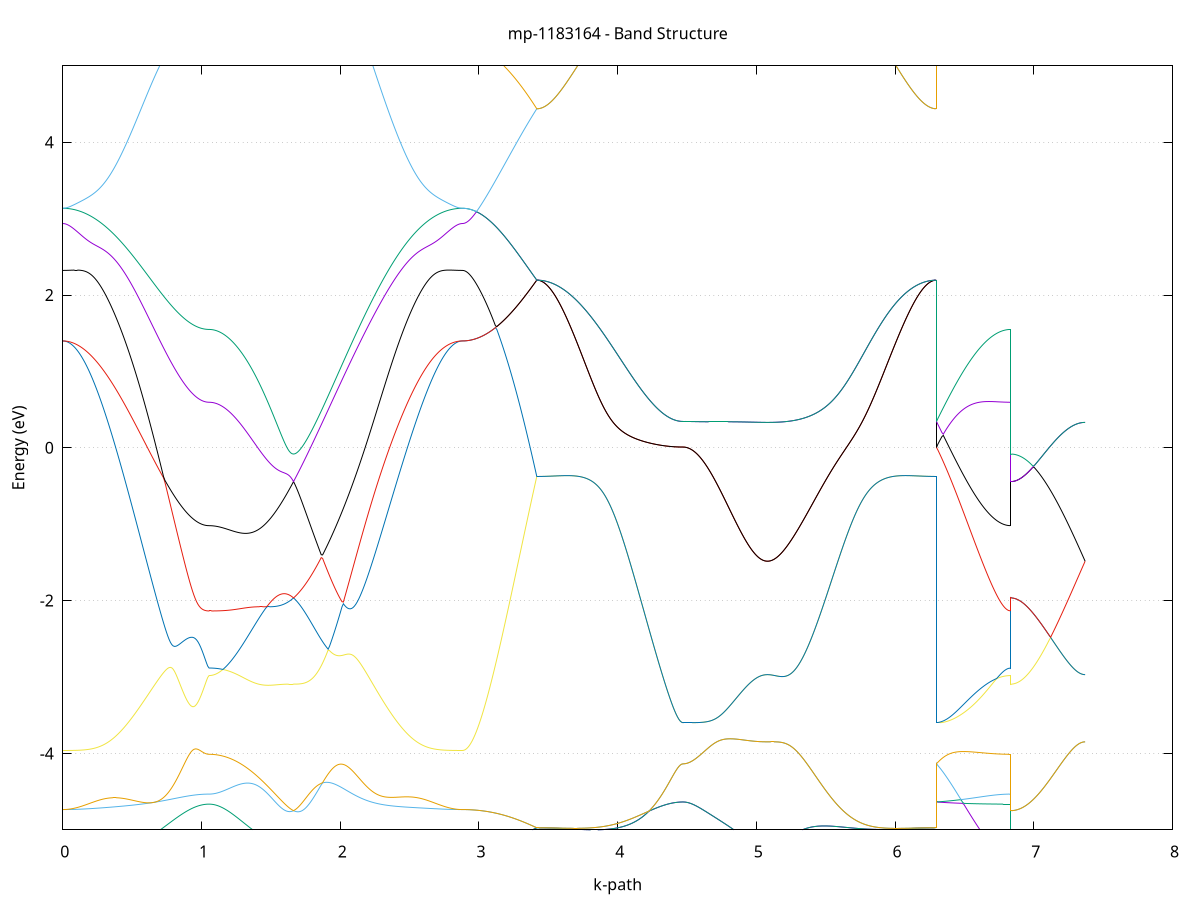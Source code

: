 set title 'mp-1183164 - Band Structure'
set xlabel 'k-path'
set ylabel 'Energy (eV)'
set grid y
set yrange [-5:5]
set terminal png size 800,600
set output 'mp-1183164_bands_gnuplot.png'
plot '-' using 1:2 with lines notitle, '-' using 1:2 with lines notitle, '-' using 1:2 with lines notitle, '-' using 1:2 with lines notitle, '-' using 1:2 with lines notitle, '-' using 1:2 with lines notitle, '-' using 1:2 with lines notitle, '-' using 1:2 with lines notitle, '-' using 1:2 with lines notitle, '-' using 1:2 with lines notitle, '-' using 1:2 with lines notitle, '-' using 1:2 with lines notitle, '-' using 1:2 with lines notitle, '-' using 1:2 with lines notitle, '-' using 1:2 with lines notitle, '-' using 1:2 with lines notitle, '-' using 1:2 with lines notitle, '-' using 1:2 with lines notitle, '-' using 1:2 with lines notitle, '-' using 1:2 with lines notitle, '-' using 1:2 with lines notitle, '-' using 1:2 with lines notitle, '-' using 1:2 with lines notitle, '-' using 1:2 with lines notitle, '-' using 1:2 with lines notitle, '-' using 1:2 with lines notitle, '-' using 1:2 with lines notitle, '-' using 1:2 with lines notitle, '-' using 1:2 with lines notitle, '-' using 1:2 with lines notitle, '-' using 1:2 with lines notitle, '-' using 1:2 with lines notitle, '-' using 1:2 with lines notitle, '-' using 1:2 with lines notitle, '-' using 1:2 with lines notitle, '-' using 1:2 with lines notitle, '-' using 1:2 with lines notitle, '-' using 1:2 with lines notitle, '-' using 1:2 with lines notitle, '-' using 1:2 with lines notitle, '-' using 1:2 with lines notitle, '-' using 1:2 with lines notitle, '-' using 1:2 with lines notitle, '-' using 1:2 with lines notitle, '-' using 1:2 with lines notitle, '-' using 1:2 with lines notitle, '-' using 1:2 with lines notitle, '-' using 1:2 with lines notitle, '-' using 1:2 with lines notitle, '-' using 1:2 with lines notitle, '-' using 1:2 with lines notitle, '-' using 1:2 with lines notitle, '-' using 1:2 with lines notitle, '-' using 1:2 with lines notitle, '-' using 1:2 with lines notitle, '-' using 1:2 with lines notitle, '-' using 1:2 with lines notitle, '-' using 1:2 with lines notitle, '-' using 1:2 with lines notitle, '-' using 1:2 with lines notitle, '-' using 1:2 with lines notitle, '-' using 1:2 with lines notitle, '-' using 1:2 with lines notitle, '-' using 1:2 with lines notitle
0.000000 -13.358760
0.009949 -13.358460
0.019897 -13.357760
0.029846 -13.356360
0.039795 -13.354560
0.049743 -13.352160
0.059692 -13.349260
0.069640 -13.345860
0.079589 -13.341960
0.089538 -13.337560
0.099486 -13.332560
0.109435 -13.327060
0.119384 -13.321160
0.129332 -13.314660
0.139281 -13.307660
0.149230 -13.300160
0.159178 -13.292160
0.169127 -13.283760
0.179076 -13.274860
0.189024 -13.265360
0.198973 -13.255460
0.208921 -13.245160
0.218870 -13.234360
0.228819 -13.223060
0.238767 -13.211360
0.248716 -13.199160
0.258665 -13.186560
0.268613 -13.173560
0.278562 -13.160160
0.288511 -13.146360
0.298459 -13.132160
0.308408 -13.117560
0.318357 -13.102560
0.328305 -13.087160
0.338254 -13.071460
0.348202 -13.055360
0.358151 -13.038960
0.368100 -13.022260
0.378048 -13.005260
0.387997 -12.987860
0.397946 -12.970260
0.407894 -12.952360
0.417843 -12.934160
0.427792 -12.915760
0.437740 -12.897160
0.447689 -12.878260
0.457638 -12.859160
0.467586 -12.839960
0.477535 -12.820460
0.487483 -12.800860
0.497432 -12.781160
0.507381 -12.761260
0.517329 -12.741260
0.527278 -12.721160
0.537227 -12.701060
0.547175 -12.680760
0.557124 -12.660460
0.567073 -12.640160
0.577021 -12.619860
0.586970 -12.599560
0.596919 -12.579260
0.606867 -12.559060
0.616816 -12.538860
0.626764 -12.518760
0.636713 -12.498760
0.646662 -12.478860
0.656610 -12.459060
0.666559 -12.439460
0.676508 -12.420060
0.686456 -12.400860
0.696405 -12.381760
0.706354 -12.362960
0.716302 -12.344460
0.726251 -12.326160
0.736199 -12.308160
0.746148 -12.290460
0.756097 -12.273060
0.766045 -12.256060
0.775994 -12.239360
0.785943 -12.223060
0.795891 -12.207160
0.805840 -12.191660
0.815789 -12.176660
0.825737 -12.161960
0.835686 -12.147860
0.845635 -12.134160
0.855583 -12.120960
0.865532 -12.108260
0.875480 -12.096160
0.885429 -12.084560
0.895378 -12.073560
0.905326 -12.063060
0.915275 -12.053160
0.925224 -12.043960
0.935172 -12.035260
0.945121 -12.027260
0.955070 -12.019860
0.965018 -12.013160
0.974967 -12.007160
0.984916 -12.001860
0.994864 -11.997160
1.004813 -11.993260
1.014761 -11.989960
1.024710 -11.987460
1.034659 -11.985660
1.044607 -11.984560
1.054556 -11.984160
1.054556 -11.984160
1.064537 -11.984060
1.074518 -11.983560
1.084499 -11.982860
1.094481 -11.981960
1.104462 -11.980660
1.114443 -11.979160
1.124424 -11.977260
1.134405 -11.975160
1.144386 -11.972860
1.154367 -11.970260
1.164348 -11.967360
1.174329 -11.964160
1.184311 -11.960760
1.194292 -11.957160
1.204273 -11.953260
1.214254 -11.949060
1.224235 -11.944660
1.234216 -11.940060
1.244197 -11.935260
1.254178 -11.930160
1.264160 -11.924960
1.274141 -11.919460
1.284122 -11.913860
1.294103 -11.907960
1.304084 -11.901960
1.314065 -11.895660
1.324046 -11.889360
1.334027 -11.882760
1.344009 -11.876160
1.353990 -11.869260
1.363971 -11.862360
1.373952 -11.855260
1.383933 -11.848060
1.393914 -11.840760
1.403895 -11.833460
1.413876 -11.825960
1.423857 -11.818360
1.433839 -11.810760
1.443820 -11.803160
1.453801 -11.795460
1.463782 -11.787660
1.473763 -11.779960
1.483744 -11.772160
1.493725 -11.764360
1.503706 -11.756560
1.513688 -11.748760
1.523669 -11.741060
1.533650 -11.733360
1.543631 -11.725660
1.553612 -11.718060
1.563593 -11.710460
1.573574 -11.702960
1.583555 -11.695560
1.593537 -11.688260
1.603518 -11.681060
1.613499 -11.673860
1.623480 -11.666860
1.633461 -11.659960
1.643442 -11.653260
1.653423 -11.646660
1.663404 -11.640160
1.663404 -11.640160
1.673385 -11.646660
1.683367 -11.653460
1.693348 -11.660460
1.703329 -11.667760
1.713310 -11.675360
1.723291 -11.683160
1.733272 -11.691260
1.743253 -11.699560
1.753234 -11.708260
1.763215 -11.717160
1.773197 -11.726360
1.783178 -11.735960
1.793159 -11.745760
1.803140 -11.755860
1.813121 -11.766260
1.823102 -11.776960
1.833083 -11.787960
1.843064 -11.799260
1.853046 -11.810860
1.863027 -11.822860
1.873008 -11.835060
1.882989 -11.847660
1.892970 -11.860560
1.902951 -11.873760
1.912932 -11.887260
1.922913 -11.901160
1.932894 -11.915260
1.942876 -11.929760
1.952857 -11.944560
1.962838 -11.959660
1.972819 -11.974960
1.982800 -11.990660
1.992781 -12.006760
2.002762 -12.023060
2.012743 -12.039560
2.022725 -12.056460
2.032706 -12.073660
2.042687 -12.091060
2.052668 -12.108760
2.062649 -12.126760
2.072630 -12.144960
2.082611 -12.163460
2.092592 -12.182160
2.102574 -12.201060
2.112555 -12.220260
2.122536 -12.239560
2.132517 -12.259160
2.142498 -12.278960
2.152479 -12.298860
2.162460 -12.318960
2.172441 -12.339160
2.182422 -12.359560
2.192404 -12.380060
2.202385 -12.400660
2.212366 -12.421460
2.222347 -12.442260
2.232328 -12.463060
2.242309 -12.484060
2.252290 -12.505060
2.262271 -12.526060
2.272252 -12.547060
2.282234 -12.568160
2.292215 -12.589160
2.302196 -12.610160
2.312177 -12.631160
2.322158 -12.652060
2.332139 -12.672860
2.342120 -12.693660
2.352101 -12.714260
2.362083 -12.734860
2.372064 -12.755260
2.382045 -12.775460
2.392026 -12.795660
2.402007 -12.815560
2.411988 -12.835360
2.421969 -12.854860
2.431950 -12.874260
2.441931 -12.893360
2.451913 -12.912260
2.461894 -12.930860
2.471875 -12.949260
2.481856 -12.967360
2.491837 -12.985160
2.501818 -13.002660
2.511799 -13.019860
2.521780 -13.036660
2.531762 -13.053260
2.541743 -13.069460
2.551724 -13.085260
2.561705 -13.100760
2.571686 -13.115860
2.581667 -13.130560
2.591648 -13.144960
2.601629 -13.158860
2.611610 -13.172360
2.621592 -13.185460
2.631573 -13.198160
2.641554 -13.210360
2.651535 -13.222160
2.661516 -13.233560
2.671497 -13.244360
2.681478 -13.254860
2.691459 -13.264760
2.701441 -13.274260
2.711422 -13.283260
2.721403 -13.291760
2.731384 -13.299760
2.741365 -13.307360
2.751346 -13.314360
2.761327 -13.320860
2.771308 -13.326860
2.781290 -13.332360
2.791271 -13.337360
2.801252 -13.341860
2.811233 -13.345860
2.821214 -13.349260
2.831195 -13.352160
2.841176 -13.354560
2.851157 -13.356360
2.861138 -13.357660
2.871120 -13.358460
2.881101 -13.358760
2.881101 -13.358760
2.891025 -13.358460
2.900950 -13.357660
2.910875 -13.356260
2.920800 -13.354360
2.930724 -13.351960
2.940649 -13.348960
2.950574 -13.345360
2.960499 -13.341360
2.970423 -13.336760
2.980348 -13.331560
2.990273 -13.325860
3.000198 -13.319660
3.010122 -13.312960
3.020047 -13.305760
3.029972 -13.297960
3.039897 -13.289660
3.049821 -13.280960
3.059746 -13.271660
3.069671 -13.261960
3.079596 -13.251660
3.089520 -13.240960
3.099445 -13.229760
3.109370 -13.218160
3.119295 -13.206060
3.129219 -13.193560
3.139144 -13.180560
3.149069 -13.167160
3.158994 -13.153360
3.168918 -13.139060
3.178843 -13.124460
3.188768 -13.109460
3.198693 -13.094060
3.208617 -13.078360
3.218542 -13.062260
3.228467 -13.045760
3.238392 -13.029060
3.248316 -13.011960
3.258241 -12.994560
3.268166 -12.976960
3.278091 -12.958960
3.288015 -12.940760
3.297940 -12.922360
3.307865 -12.903760
3.317790 -12.884860
3.327714 -12.865760
3.337639 -12.846560
3.347564 -12.827160
3.357488 -12.807660
3.367413 -12.788060
3.377338 -12.768260
3.387263 -12.748460
3.397187 -12.728560
3.407112 -12.708560
3.417037 -12.688560
3.417037 -12.688560
3.426986 -12.688360
3.436934 -12.687660
3.446883 -12.686660
3.456832 -12.685060
3.466780 -12.683160
3.476729 -12.680760
3.486677 -12.677960
3.496626 -12.674760
3.506575 -12.671060
3.516523 -12.666960
3.526472 -12.662460
3.536421 -12.657560
3.546369 -12.652260
3.556318 -12.646560
3.566267 -12.640360
3.576215 -12.633860
3.586164 -12.626960
3.596113 -12.619660
3.606061 -12.611960
3.616010 -12.603960
3.625958 -12.595560
3.635907 -12.586760
3.645856 -12.577660
3.655804 -12.568160
3.665753 -12.558360
3.675702 -12.548260
3.685650 -12.537860
3.695599 -12.527060
3.705548 -12.516060
3.715496 -12.504760
3.725445 -12.493160
3.735394 -12.481260
3.745342 -12.469160
3.755291 -12.456760
3.765239 -12.444160
3.775188 -12.431260
3.785137 -12.418260
3.795085 -12.404960
3.805034 -12.391560
3.814983 -12.377960
3.824931 -12.364160
3.834880 -12.350260
3.844829 -12.336260
3.854777 -12.322060
3.864726 -12.307760
3.874674 -12.293360
3.884623 -12.278960
3.894572 -12.264360
3.904520 -12.249860
3.914469 -12.235160
3.924418 -12.220560
3.934366 -12.205860
3.944315 -12.191260
3.954264 -12.176560
3.964212 -12.161960
3.974161 -12.147460
3.984110 -12.132960
3.994058 -12.118460
4.004007 -12.104160
4.013955 -12.089960
4.023904 -12.075760
4.033853 -12.061760
4.043801 -12.047960
4.053750 -12.034260
4.063699 -12.020660
4.073647 -12.007260
4.083596 -11.994060
4.093545 -11.981160
4.103493 -11.968360
4.113442 -11.955860
4.123391 -11.943460
4.133339 -11.931460
4.143288 -11.919660
4.153236 -11.908060
4.163185 -11.896760
4.173134 -11.885760
4.183082 -11.875060
4.193031 -11.864660
4.202980 -11.854560
4.212928 -11.844760
4.222877 -11.835360
4.232826 -11.826160
4.242774 -11.817360
4.252723 -11.808860
4.262672 -11.800760
4.272620 -11.792960
4.282569 -11.785560
4.292517 -11.778460
4.302466 -11.771760
4.312415 -11.765460
4.322363 -11.759460
4.332312 -11.753860
4.342261 -11.748660
4.352209 -11.743860
4.362158 -11.739360
4.372107 -11.735260
4.382055 -11.731560
4.392004 -11.728260
4.401953 -11.725260
4.411901 -11.722760
4.421850 -11.720560
4.431798 -11.718860
4.441747 -11.717460
4.451696 -11.716460
4.461644 -11.715960
4.471593 -11.715760
4.471593 -11.715760
4.481574 -11.715660
4.491555 -11.715460
4.501536 -11.715060
4.511517 -11.714460
4.521499 -11.713860
4.531480 -11.712960
4.541461 -11.712060
4.551442 -11.710860
4.561423 -11.709660
4.571404 -11.708260
4.581385 -11.706760
4.591366 -11.705060
4.601348 -11.703260
4.611329 -11.701360
4.621310 -11.699360
4.631291 -11.697160
4.641272 -11.694960
4.651253 -11.692560
4.661234 -11.690160
4.671215 -11.687560
4.681197 -11.684960
4.691178 -11.682260
4.701159 -11.679460
4.711140 -11.676560
4.721121 -11.673660
4.731102 -11.670660
4.741083 -11.667660
4.751064 -11.664660
4.761045 -11.661560
4.771027 -11.658460
4.781008 -11.655260
4.790989 -11.652160
4.800970 -11.649060
4.810951 -11.645860
4.820932 -11.642760
4.830913 -11.639660
4.840894 -11.636660
4.850876 -11.633560
4.860857 -11.630660
4.870838 -11.627660
4.880819 -11.624860
4.890800 -11.622060
4.900781 -11.619360
4.910762 -11.616760
4.920743 -11.614160
4.930725 -11.611760
4.940706 -11.609460
4.950687 -11.607160
4.960668 -11.605160
4.970649 -11.603160
4.980630 -11.601360
4.990611 -11.599660
5.000592 -11.598160
5.010573 -11.596760
5.020555 -11.595560
5.030536 -11.594460
5.040517 -11.593660
5.050498 -11.592960
5.060479 -11.592460
5.070460 -11.592160
5.080441 -11.592060
5.080441 -11.592060
5.090422 -11.592160
5.100404 -11.592460
5.110385 -11.592960
5.120366 -11.593760
5.130347 -11.594760
5.140328 -11.595960
5.150309 -11.597360
5.160290 -11.599060
5.170271 -11.600960
5.180252 -11.603160
5.190234 -11.605560
5.200215 -11.608260
5.210196 -11.611160
5.220177 -11.614360
5.230158 -11.617760
5.240139 -11.621560
5.250120 -11.625560
5.260101 -11.629760
5.270082 -11.634360
5.280064 -11.639160
5.290045 -11.644260
5.300026 -11.649660
5.310007 -11.655360
5.319988 -11.661260
5.329969 -11.667460
5.339950 -11.674060
5.349931 -11.680860
5.359913 -11.687960
5.369894 -11.695360
5.379875 -11.703060
5.389856 -11.710960
5.399837 -11.719260
5.409818 -11.727760
5.419799 -11.736560
5.429780 -11.745660
5.439762 -11.755060
5.449743 -11.764760
5.459724 -11.774660
5.469705 -11.784860
5.479686 -11.795360
5.489667 -11.806060
5.499648 -11.817060
5.509629 -11.828360
5.519610 -11.839860
5.529592 -11.851660
5.539573 -11.863660
5.549554 -11.875860
5.559535 -11.888260
5.569516 -11.900960
5.579497 -11.913860
5.589478 -11.926860
5.599459 -11.940160
5.609441 -11.953660
5.619422 -11.967260
5.629403 -11.981060
5.639384 -11.994960
5.649365 -12.009160
5.659346 -12.023360
5.669327 -12.037760
5.679308 -12.052260
5.689289 -12.066760
5.699271 -12.081460
5.709252 -12.096260
5.719233 -12.111060
5.729214 -12.125960
5.739195 -12.140960
5.749176 -12.155860
5.759157 -12.170860
5.769138 -12.185860
5.779120 -12.200860
5.789101 -12.215860
5.799082 -12.230760
5.809063 -12.245660
5.819044 -12.260460
5.829025 -12.275260
5.839006 -12.289960
5.848987 -12.304560
5.858968 -12.319060
5.868950 -12.333360
5.878931 -12.347560
5.888912 -12.361660
5.898893 -12.375560
5.908874 -12.389360
5.918855 -12.402960
5.928836 -12.416260
5.938817 -12.429460
5.948798 -12.442360
5.958780 -12.455160
5.968761 -12.467560
5.978742 -12.479860
5.988723 -12.491760
5.998704 -12.503460
6.008685 -12.514860
6.018666 -12.526060
6.028647 -12.536860
6.038629 -12.547360
6.048610 -12.557560
6.058591 -12.567360
6.068572 -12.576960
6.078553 -12.586060
6.088534 -12.594960
6.098515 -12.603360
6.108496 -12.611460
6.118478 -12.619260
6.128459 -12.626560
6.138440 -12.633560
6.148421 -12.640060
6.158402 -12.646260
6.168383 -12.652060
6.178364 -12.657360
6.188345 -12.662360
6.198326 -12.666860
6.208308 -12.670960
6.218289 -12.674660
6.228270 -12.677860
6.238251 -12.680660
6.248232 -12.683060
6.258213 -12.685060
6.268194 -12.686560
6.278175 -12.687660
6.288157 -12.688360
6.298138 -12.688560
6.298138 -11.715760
6.308062 -11.722660
6.317987 -11.729660
6.327912 -11.736660
6.337837 -11.743760
6.347761 -11.750860
6.357686 -11.757960
6.367611 -11.765160
6.377536 -11.772360
6.387460 -11.779460
6.397385 -11.786660
6.407310 -11.793860
6.417235 -11.800960
6.427159 -11.808160
6.437084 -11.815160
6.447009 -11.822260
6.456934 -11.829260
6.466858 -11.836160
6.476783 -11.842960
6.486708 -11.849760
6.496633 -11.856460
6.506557 -11.863060
6.516482 -11.869560
6.526407 -11.875860
6.536332 -11.882160
6.546256 -11.888260
6.556181 -11.894260
6.566106 -11.900060
6.576031 -11.905760
6.585955 -11.911360
6.595880 -11.916760
6.605805 -11.921960
6.615730 -11.926960
6.625654 -11.931860
6.635579 -11.936460
6.645504 -11.940960
6.655428 -11.945260
6.665353 -11.949360
6.675278 -11.953260
6.685203 -11.956860
6.695127 -11.960360
6.705052 -11.963560
6.714977 -11.966560
6.724902 -11.969360
6.734826 -11.971860
6.744751 -11.974160
6.754676 -11.976260
6.764601 -11.978160
6.774525 -11.979760
6.784450 -11.981060
6.794375 -11.982160
6.804300 -11.983060
6.814224 -11.983660
6.824149 -11.984060
6.834074 -11.984160
6.834074 -11.640160
6.843999 -11.640160
6.853923 -11.639960
6.863848 -11.639760
6.873773 -11.639560
6.883698 -11.639160
6.893622 -11.638760
6.903547 -11.638260
6.913472 -11.637660
6.923397 -11.637060
6.933321 -11.636260
6.943246 -11.635560
6.953171 -11.634660
6.963096 -11.633760
6.973020 -11.632760
6.982945 -11.631760
6.992870 -11.630660
7.002795 -11.629560
7.012719 -11.628360
7.022644 -11.627160
7.032569 -11.625860
7.042494 -11.624660
7.052418 -11.623260
7.062343 -11.621960
7.072268 -11.620560
7.082193 -11.619260
7.092117 -11.617860
7.102042 -11.616460
7.111967 -11.615060
7.121892 -11.613660
7.131816 -11.612260
7.141741 -11.610860
7.151666 -11.609560
7.161591 -11.608160
7.171515 -11.606860
7.181440 -11.605560
7.191365 -11.604360
7.201290 -11.603160
7.211214 -11.601960
7.221139 -11.600860
7.231064 -11.599760
7.240989 -11.598760
7.250913 -11.597860
7.260838 -11.596960
7.270763 -11.596160
7.280688 -11.595360
7.290612 -11.594660
7.300537 -11.594060
7.310462 -11.593560
7.320386 -11.593060
7.330311 -11.592760
7.340236 -11.592460
7.350161 -11.592260
7.360085 -11.592060
7.370010 -11.592060
e
0.000000 -12.012060
0.009949 -12.011960
0.019897 -12.011460
0.029846 -12.010760
0.039795 -12.009760
0.049743 -12.008460
0.059692 -12.006860
0.069640 -12.004960
0.079589 -12.002860
0.089538 -12.000360
0.099486 -11.997660
0.109435 -11.994760
0.119384 -11.991460
0.129332 -11.987960
0.139281 -11.984260
0.149230 -11.980160
0.159178 -11.975960
0.169127 -11.971460
0.179076 -11.966660
0.189024 -11.961660
0.198973 -11.956460
0.208921 -11.951060
0.218870 -11.945460
0.228819 -11.939560
0.238767 -11.933560
0.248716 -11.927360
0.258665 -11.920960
0.268613 -11.914360
0.278562 -11.907660
0.288511 -11.900760
0.298459 -11.893760
0.308408 -11.886660
0.318357 -11.879360
0.328305 -11.871960
0.338254 -11.864460
0.348202 -11.856860
0.358151 -11.849160
0.368100 -11.841360
0.378048 -11.833560
0.387997 -11.825660
0.397946 -11.817760
0.407894 -11.809760
0.417843 -11.801760
0.427792 -11.793760
0.437740 -11.785760
0.447689 -11.777760
0.457638 -11.769760
0.467586 -11.761760
0.477535 -11.753760
0.487483 -11.745860
0.497432 -11.737960
0.507381 -11.730260
0.517329 -11.722460
0.527278 -11.714860
0.537227 -11.707260
0.547175 -11.699860
0.557124 -11.692460
0.567073 -11.685160
0.577021 -11.678060
0.586970 -11.671060
0.596919 -11.664160
0.606867 -11.657360
0.616816 -11.650760
0.626764 -11.644360
0.636713 -11.638060
0.646662 -11.631860
0.656610 -11.625860
0.666559 -11.620060
0.676508 -11.614460
0.686456 -11.608960
0.696405 -11.603760
0.706354 -11.598660
0.716302 -11.593760
0.726251 -11.588960
0.736199 -11.584460
0.746148 -11.580060
0.756097 -11.575960
0.766045 -11.571960
0.775994 -11.568160
0.785943 -11.564560
0.795891 -11.561160
0.805840 -11.557960
0.815789 -11.554960
0.825737 -11.552060
0.835686 -11.549460
0.845635 -11.546960
0.855583 -11.544660
0.865532 -11.542460
0.875480 -11.540460
0.885429 -11.538660
0.895378 -11.536960
0.905326 -11.535460
0.915275 -11.534060
0.925224 -11.532760
0.935172 -11.531660
0.945121 -11.530660
0.955070 -11.529760
0.965018 -11.528960
0.974967 -11.528260
0.984916 -11.527660
0.994864 -11.527160
1.004813 -11.526760
1.014761 -11.526460
1.024710 -11.526260
1.034659 -11.526060
1.044607 -11.525960
1.054556 -11.525860
1.054556 -11.525860
1.064537 -11.525860
1.074518 -11.525960
1.084499 -11.525960
1.094481 -11.525960
1.104462 -11.525960
1.114443 -11.526060
1.124424 -11.526060
1.134405 -11.526160
1.144386 -11.526160
1.154367 -11.526260
1.164348 -11.526360
1.174329 -11.526460
1.184311 -11.526660
1.194292 -11.526860
1.204273 -11.526960
1.214254 -11.527260
1.224235 -11.527460
1.234216 -11.527760
1.244197 -11.528160
1.254178 -11.528560
1.264160 -11.528960
1.274141 -11.529460
1.284122 -11.529960
1.294103 -11.530560
1.304084 -11.531260
1.314065 -11.532060
1.324046 -11.532860
1.334027 -11.533760
1.344009 -11.534760
1.353990 -11.535760
1.363971 -11.536960
1.373952 -11.538260
1.383933 -11.539560
1.393914 -11.541060
1.403895 -11.542660
1.413876 -11.544360
1.423857 -11.546160
1.433839 -11.548160
1.443820 -11.550260
1.453801 -11.552460
1.463782 -11.554860
1.473763 -11.557360
1.483744 -11.560060
1.493725 -11.562960
1.503706 -11.565960
1.513688 -11.569060
1.523669 -11.572460
1.533650 -11.575960
1.543631 -11.579660
1.553612 -11.583560
1.563593 -11.587660
1.573574 -11.591860
1.583555 -11.596360
1.593537 -11.601060
1.603518 -11.605960
1.613499 -11.611160
1.623480 -11.616460
1.633461 -11.622060
1.643442 -11.627860
1.653423 -11.633860
1.663404 -11.640160
1.663404 -11.640160
1.673385 -11.633860
1.683367 -11.627660
1.693348 -11.621660
1.703329 -11.615860
1.713310 -11.610160
1.723291 -11.604660
1.733272 -11.599360
1.743253 -11.594360
1.753234 -11.589460
1.763215 -11.584760
1.773197 -11.580260
1.783178 -11.575960
1.793159 -11.571960
1.803140 -11.568160
1.813121 -11.564560
1.823102 -11.561160
1.833083 -11.557960
1.843064 -11.555060
1.853046 -11.552360
1.863027 -11.549960
1.873008 -11.547760
1.882989 -11.545760
1.892970 -11.544060
1.902951 -11.542560
1.912932 -11.541360
1.922913 -11.540360
1.932894 -11.539560
1.942876 -11.539060
1.952857 -11.538860
1.962838 -11.538860
1.972819 -11.539160
1.982800 -11.539660
1.992781 -11.540360
2.002762 -11.541360
2.012743 -11.542660
2.022725 -11.544060
2.032706 -11.545860
2.042687 -11.547860
2.052668 -11.550060
2.062649 -11.552460
2.072630 -11.555160
2.082611 -11.558060
2.092592 -11.561260
2.102574 -11.564660
2.112555 -11.568260
2.122536 -11.572160
2.132517 -11.576160
2.142498 -11.580460
2.152479 -11.584960
2.162460 -11.589660
2.172441 -11.594560
2.182422 -11.599660
2.192404 -11.605060
2.202385 -11.610560
2.212366 -11.616260
2.222347 -11.622060
2.232328 -11.628160
2.242309 -11.634360
2.252290 -11.640760
2.262271 -11.647360
2.272252 -11.654060
2.282234 -11.660860
2.292215 -11.667860
2.302196 -11.675060
2.312177 -11.682260
2.322158 -11.689660
2.332139 -11.697060
2.342120 -11.704660
2.352101 -11.712360
2.362083 -11.720060
2.372064 -11.727960
2.382045 -11.735860
2.392026 -11.743760
2.402007 -11.751760
2.411988 -11.759860
2.421969 -11.767860
2.431950 -11.775960
2.441931 -11.784060
2.451913 -11.792160
2.461894 -11.800260
2.471875 -11.808360
2.481856 -11.816360
2.491837 -11.824360
2.501818 -11.832360
2.511799 -11.840260
2.521780 -11.848060
2.531762 -11.855760
2.541743 -11.863460
2.551724 -11.870960
2.561705 -11.878460
2.571686 -11.885760
2.581667 -11.893060
2.591648 -11.900060
2.601629 -11.906960
2.611610 -11.913760
2.621592 -11.920360
2.631573 -11.926860
2.641554 -11.933060
2.651535 -11.939160
2.661516 -11.944960
2.671497 -11.950660
2.681478 -11.956160
2.691459 -11.961360
2.701441 -11.966360
2.711422 -11.971160
2.721403 -11.975660
2.731384 -11.979960
2.741365 -11.984060
2.751346 -11.987860
2.761327 -11.991360
2.771308 -11.994660
2.781290 -11.997660
2.791271 -12.000360
2.801252 -12.002760
2.811233 -12.004960
2.821214 -12.006860
2.831195 -12.008460
2.841176 -12.009760
2.851157 -12.010760
2.861138 -12.011460
2.871120 -12.011960
2.881101 -12.012060
2.881101 -12.012060
2.891025 -12.012360
2.900950 -12.013160
2.910875 -12.014460
2.920800 -12.016360
2.930724 -12.018860
2.940649 -12.021860
2.950574 -12.025360
2.960499 -12.029360
2.970423 -12.033960
2.980348 -12.039060
2.990273 -12.044760
3.000198 -12.050960
3.010122 -12.057660
3.020047 -12.064860
3.029972 -12.072660
3.039897 -12.080960
3.049821 -12.089760
3.059746 -12.098960
3.069671 -12.108760
3.079596 -12.119060
3.089520 -12.129860
3.099445 -12.141160
3.109370 -12.152860
3.119295 -12.165060
3.129219 -12.177760
3.139144 -12.190860
3.149069 -12.204460
3.158994 -12.218460
3.168918 -12.232960
3.178843 -12.247760
3.188768 -12.263060
3.198693 -12.278660
3.208617 -12.294660
3.218542 -12.311060
3.228467 -12.327760
3.238392 -12.344760
3.248316 -12.362160
3.258241 -12.379760
3.268166 -12.397660
3.278091 -12.415860
3.288015 -12.434360
3.297940 -12.453060
3.307865 -12.471960
3.317790 -12.491060
3.327714 -12.510260
3.337639 -12.529760
3.347564 -12.549260
3.357488 -12.568960
3.367413 -12.588760
3.377338 -12.608660
3.387263 -12.628560
3.397187 -12.648560
3.407112 -12.668560
3.417037 -12.688560
3.417037 -12.688560
3.426986 -12.688360
3.436934 -12.687660
3.446883 -12.686560
3.456832 -12.685060
3.466780 -12.683160
3.476729 -12.680760
3.486677 -12.677960
3.496626 -12.674760
3.506575 -12.671060
3.516523 -12.666960
3.526472 -12.662460
3.536421 -12.657560
3.546369 -12.652260
3.556318 -12.646560
3.566267 -12.640360
3.576215 -12.633860
3.586164 -12.626960
3.596113 -12.619660
3.606061 -12.611960
3.616010 -12.603960
3.625958 -12.595560
3.635907 -12.586760
3.645856 -12.577660
3.655804 -12.568160
3.665753 -12.558360
3.675702 -12.548260
3.685650 -12.537860
3.695599 -12.527060
3.705548 -12.516060
3.715496 -12.504760
3.725445 -12.493060
3.735394 -12.481260
3.745342 -12.469060
3.755291 -12.456760
3.765239 -12.444160
3.775188 -12.431260
3.785137 -12.418260
3.795085 -12.404960
3.805034 -12.391560
3.814983 -12.377960
3.824931 -12.364160
3.834880 -12.350260
3.844829 -12.336260
3.854777 -12.322060
3.864726 -12.307760
3.874674 -12.293360
3.884623 -12.278960
3.894572 -12.264360
3.904520 -12.249860
3.914469 -12.235160
3.924418 -12.220560
3.934366 -12.205860
3.944315 -12.191260
3.954264 -12.176560
3.964212 -12.161960
3.974161 -12.147460
3.984110 -12.132960
3.994058 -12.118460
4.004007 -12.104160
4.013955 -12.089960
4.023904 -12.075760
4.033853 -12.061760
4.043801 -12.047960
4.053750 -12.034160
4.063699 -12.020660
4.073647 -12.007260
4.083596 -11.994060
4.093545 -11.981160
4.103493 -11.968360
4.113442 -11.955760
4.123391 -11.943460
4.133339 -11.931460
4.143288 -11.919660
4.153236 -11.908060
4.163185 -11.896760
4.173134 -11.885760
4.183082 -11.875060
4.193031 -11.864660
4.202980 -11.854560
4.212928 -11.844760
4.222877 -11.835360
4.232826 -11.826160
4.242774 -11.817360
4.252723 -11.808860
4.262672 -11.800760
4.272620 -11.792960
4.282569 -11.785560
4.292517 -11.778460
4.302466 -11.771760
4.312415 -11.765460
4.322363 -11.759460
4.332312 -11.753860
4.342261 -11.748660
4.352209 -11.743760
4.362158 -11.739360
4.372107 -11.735260
4.382055 -11.731560
4.392004 -11.728260
4.401953 -11.725260
4.411901 -11.722760
4.421850 -11.720560
4.431798 -11.718860
4.441747 -11.717460
4.451696 -11.716460
4.461644 -11.715860
4.471593 -11.715760
4.471593 -11.715760
4.481574 -11.715660
4.491555 -11.715360
4.501536 -11.715060
4.511517 -11.714460
4.521499 -11.713760
4.531480 -11.712960
4.541461 -11.711960
4.551442 -11.710860
4.561423 -11.709660
4.571404 -11.708260
4.581385 -11.706660
4.591366 -11.705060
4.601348 -11.703260
4.611329 -11.701360
4.621310 -11.699360
4.631291 -11.697160
4.641272 -11.694960
4.651253 -11.692560
4.661234 -11.690060
4.671215 -11.687560
4.681197 -11.684960
4.691178 -11.682160
4.701159 -11.679460
4.711140 -11.676560
4.721121 -11.673660
4.731102 -11.670660
4.741083 -11.667660
4.751064 -11.664560
4.761045 -11.661560
4.771027 -11.658460
4.781008 -11.655260
4.790989 -11.652160
4.800970 -11.649060
4.810951 -11.645860
4.820932 -11.642760
4.830913 -11.639660
4.840894 -11.636660
4.850876 -11.633560
4.860857 -11.630660
4.870838 -11.627660
4.880819 -11.624860
4.890800 -11.622060
4.900781 -11.619360
4.910762 -11.616660
4.920743 -11.614160
4.930725 -11.611760
4.940706 -11.609360
4.950687 -11.607160
4.960668 -11.605160
4.970649 -11.603160
4.980630 -11.601360
4.990611 -11.599660
5.000592 -11.598060
5.010573 -11.596760
5.020555 -11.595560
5.030536 -11.594460
5.040517 -11.593660
5.050498 -11.592960
5.060479 -11.592460
5.070460 -11.592160
5.080441 -11.592060
5.080441 -11.592060
5.090422 -11.592160
5.100404 -11.592460
5.110385 -11.592960
5.120366 -11.593760
5.130347 -11.594760
5.140328 -11.595960
5.150309 -11.597360
5.160290 -11.599060
5.170271 -11.600960
5.180252 -11.603160
5.190234 -11.605560
5.200215 -11.608260
5.210196 -11.611160
5.220177 -11.614360
5.230158 -11.617760
5.240139 -11.621560
5.250120 -11.625560
5.260101 -11.629760
5.270082 -11.634360
5.280064 -11.639160
5.290045 -11.644260
5.300026 -11.649660
5.310007 -11.655260
5.319988 -11.661260
5.329969 -11.667460
5.339950 -11.674060
5.349931 -11.680860
5.359913 -11.687960
5.369894 -11.695360
5.379875 -11.702960
5.389856 -11.710960
5.399837 -11.719260
5.409818 -11.727760
5.419799 -11.736560
5.429780 -11.745660
5.439762 -11.755060
5.449743 -11.764760
5.459724 -11.774660
5.469705 -11.784860
5.479686 -11.795360
5.489667 -11.806060
5.499648 -11.817060
5.509629 -11.828360
5.519610 -11.839860
5.529592 -11.851660
5.539573 -11.863560
5.549554 -11.875860
5.559535 -11.888260
5.569516 -11.900960
5.579497 -11.913760
5.589478 -11.926860
5.599459 -11.940160
5.609441 -11.953660
5.619422 -11.967260
5.629403 -11.981060
5.639384 -11.994960
5.649365 -12.009060
5.659346 -12.023360
5.669327 -12.037760
5.679308 -12.052160
5.689289 -12.066760
5.699271 -12.081460
5.709252 -12.096260
5.719233 -12.111060
5.729214 -12.125960
5.739195 -12.140860
5.749176 -12.155860
5.759157 -12.170860
5.769138 -12.185860
5.779120 -12.200860
5.789101 -12.215760
5.799082 -12.230760
5.809063 -12.245660
5.819044 -12.260460
5.829025 -12.275260
5.839006 -12.289960
5.848987 -12.304560
5.858968 -12.318960
5.868950 -12.333360
5.878931 -12.347560
5.888912 -12.361660
5.898893 -12.375560
5.908874 -12.389360
5.918855 -12.402860
5.928836 -12.416260
5.938817 -12.429460
5.948798 -12.442360
5.958780 -12.455160
5.968761 -12.467560
5.978742 -12.479860
5.988723 -12.491760
5.998704 -12.503460
6.008685 -12.514860
6.018666 -12.526060
6.028647 -12.536860
6.038629 -12.547360
6.048610 -12.557560
6.058591 -12.567360
6.068572 -12.576860
6.078553 -12.586060
6.088534 -12.594960
6.098515 -12.603360
6.108496 -12.611460
6.118478 -12.619160
6.128459 -12.626560
6.138440 -12.633460
6.148421 -12.640060
6.158402 -12.646260
6.168383 -12.651960
6.178364 -12.657360
6.188345 -12.662260
6.198326 -12.666860
6.208308 -12.670960
6.218289 -12.674660
6.228270 -12.677860
6.238251 -12.680660
6.248232 -12.683060
6.258213 -12.685060
6.268194 -12.686560
6.278175 -12.687660
6.288157 -12.688360
6.298138 -12.688560
6.298138 -11.715760
6.308062 -11.708860
6.317987 -11.702060
6.327912 -11.695360
6.337837 -11.688760
6.347761 -11.682260
6.357686 -11.675860
6.367611 -11.669460
6.377536 -11.663260
6.387460 -11.657260
6.397385 -11.651260
6.407310 -11.645360
6.417235 -11.639660
6.427159 -11.634060
6.437084 -11.628560
6.447009 -11.623260
6.456934 -11.618160
6.466858 -11.613060
6.476783 -11.608160
6.486708 -11.603460
6.496633 -11.598860
6.506557 -11.594360
6.516482 -11.590060
6.526407 -11.585960
6.536332 -11.581860
6.546256 -11.578060
6.556181 -11.574360
6.566106 -11.570760
6.576031 -11.567360
6.585955 -11.564060
6.595880 -11.560960
6.605805 -11.557960
6.615730 -11.555160
6.625654 -11.552460
6.635579 -11.549860
6.645504 -11.547460
6.655428 -11.545260
6.665353 -11.543060
6.675278 -11.541060
6.685203 -11.539160
6.695127 -11.537460
6.705052 -11.535860
6.714977 -11.534360
6.724902 -11.532960
6.734826 -11.531760
6.744751 -11.530660
6.754676 -11.529660
6.764601 -11.528760
6.774525 -11.527960
6.784450 -11.527360
6.794375 -11.526860
6.804300 -11.526460
6.814224 -11.526160
6.824149 -11.525960
6.834074 -11.525860
6.834074 -11.640160
6.843999 -11.640160
6.853923 -11.639960
6.863848 -11.639760
6.873773 -11.639560
6.883698 -11.639160
6.893622 -11.638760
6.903547 -11.638260
6.913472 -11.637660
6.923397 -11.637060
6.933321 -11.636260
6.943246 -11.635460
6.953171 -11.634660
6.963096 -11.633760
6.973020 -11.632760
6.982945 -11.631760
6.992870 -11.630660
7.002795 -11.629560
7.012719 -11.628360
7.022644 -11.627160
7.032569 -11.625860
7.042494 -11.624560
7.052418 -11.623260
7.062343 -11.621960
7.072268 -11.620560
7.082193 -11.619160
7.092117 -11.617860
7.102042 -11.616460
7.111967 -11.615060
7.121892 -11.613660
7.131816 -11.612260
7.141741 -11.610860
7.151666 -11.609560
7.161591 -11.608160
7.171515 -11.606860
7.181440 -11.605560
7.191365 -11.604360
7.201290 -11.603160
7.211214 -11.601960
7.221139 -11.600860
7.231064 -11.599760
7.240989 -11.598760
7.250913 -11.597860
7.260838 -11.596960
7.270763 -11.596160
7.280688 -11.595360
7.290612 -11.594660
7.300537 -11.594060
7.310462 -11.593560
7.320386 -11.593060
7.330311 -11.592760
7.340236 -11.592460
7.350161 -11.592160
7.360085 -11.592060
7.370010 -11.592060
e
0.000000 -7.343360
0.009949 -7.343260
0.019897 -7.342760
0.029846 -7.341960
0.039795 -7.340860
0.049743 -7.339460
0.059692 -7.337760
0.069640 -7.335760
0.079589 -7.333460
0.089538 -7.330860
0.099486 -7.327960
0.109435 -7.324760
0.119384 -7.321260
0.129332 -7.317460
0.139281 -7.313460
0.149230 -7.309060
0.159178 -7.304460
0.169127 -7.299660
0.179076 -7.294560
0.189024 -7.289260
0.198973 -7.283660
0.208921 -7.277860
0.218870 -7.271960
0.228819 -7.265860
0.238767 -7.259660
0.248716 -7.253360
0.258665 -7.247060
0.268613 -7.241060
0.278562 -7.235460
0.288511 -7.230960
0.298459 -7.228660
0.308408 -7.229460
0.318357 -7.232960
0.328305 -7.238160
0.338254 -7.244260
0.348202 -7.250860
0.358151 -7.257760
0.368100 -7.264760
0.378048 -7.271860
0.387997 -7.279060
0.397946 -7.286160
0.407894 -7.293260
0.417843 -7.300360
0.427792 -7.307360
0.437740 -7.314260
0.447689 -7.321060
0.457638 -7.327660
0.467586 -7.334160
0.477535 -7.340460
0.487483 -7.346560
0.497432 -7.352560
0.507381 -7.358260
0.517329 -7.363660
0.527278 -7.368960
0.537227 -7.373960
0.547175 -7.378660
0.557124 -7.383060
0.567073 -7.387260
0.577021 -7.391060
0.586970 -7.394660
0.596919 -7.397960
0.606867 -7.400860
0.616816 -7.403460
0.626764 -7.405760
0.636713 -7.407760
0.646662 -7.409360
0.656610 -7.410760
0.666559 -7.411760
0.676508 -7.412460
0.686456 -7.412760
0.696405 -7.412860
0.706354 -7.412660
0.716302 -7.412060
0.726251 -7.411260
0.736199 -7.410160
0.746148 -7.408860
0.756097 -7.407260
0.766045 -7.405460
0.775994 -7.403460
0.785943 -7.401260
0.795891 -7.398960
0.805840 -7.396460
0.815789 -7.393760
0.825737 -7.391060
0.835686 -7.388260
0.845635 -7.385360
0.855583 -7.382460
0.865532 -7.379560
0.875480 -7.376660
0.885429 -7.373860
0.895378 -7.371060
0.905326 -7.368360
0.915275 -7.365660
0.925224 -7.363160
0.935172 -7.360860
0.945121 -7.358560
0.955070 -7.356460
0.965018 -7.354560
0.974967 -7.352860
0.984916 -7.351260
0.994864 -7.349960
1.004813 -7.348760
1.014761 -7.347860
1.024710 -7.347060
1.034659 -7.346560
1.044607 -7.346260
1.054556 -7.346160
1.054556 -7.346160
1.064537 -7.345960
1.074518 -7.345560
1.084499 -7.344860
1.094481 -7.343860
1.104462 -7.342560
1.114443 -7.341060
1.124424 -7.339260
1.134405 -7.337260
1.144386 -7.335060
1.154367 -7.332660
1.164348 -7.330060
1.174329 -7.327360
1.184311 -7.324560
1.194292 -7.321660
1.204273 -7.318760
1.214254 -7.315760
1.224235 -7.312860
1.234216 -7.310060
1.244197 -7.307260
1.254178 -7.304660
1.264160 -7.302160
1.274141 -7.299860
1.284122 -7.297860
1.294103 -7.296060
1.304084 -7.294560
1.314065 -7.293360
1.324046 -7.292460
1.334027 -7.291860
1.344009 -7.291560
1.353990 -7.291560
1.363971 -7.291960
1.373952 -7.292560
1.383933 -7.293360
1.393914 -7.294560
1.403895 -7.295860
1.413876 -7.297460
1.423857 -7.299160
1.433839 -7.301160
1.443820 -7.303160
1.453801 -7.305260
1.463782 -7.307560
1.473763 -7.309860
1.483744 -7.312160
1.493725 -7.314460
1.503706 -7.316860
1.513688 -7.319060
1.523669 -7.321360
1.533650 -7.323560
1.543631 -7.325560
1.553612 -7.327560
1.563593 -7.329460
1.573574 -7.331160
1.583555 -7.332760
1.593537 -7.334260
1.603518 -7.335460
1.613499 -7.336560
1.623480 -7.337460
1.633461 -7.338260
1.643442 -7.338760
1.653423 -7.339060
1.663404 -7.339160
1.663404 -7.339160
1.673385 -7.339060
1.683367 -7.338760
1.693348 -7.338160
1.703329 -7.337460
1.713310 -7.336460
1.723291 -7.335160
1.733272 -7.333760
1.743253 -7.332060
1.753234 -7.330160
1.763215 -7.328060
1.773197 -7.325760
1.783178 -7.323160
1.793159 -7.320360
1.803140 -7.317360
1.813121 -7.314160
1.823102 -7.310760
1.833083 -7.307060
1.843064 -7.303260
1.853046 -7.299260
1.863027 -7.295060
1.873008 -7.290660
1.882989 -7.286060
1.892970 -7.281260
1.902951 -7.276360
1.912932 -7.271260
1.922913 -7.266060
1.932894 -7.260660
1.942876 -7.255060
1.952857 -7.249360
1.962838 -7.243560
1.972819 -7.237660
1.982800 -7.231560
1.992781 -7.225360
2.002762 -7.219160
2.012743 -7.212760
2.022725 -7.206260
2.032706 -7.199660
2.042687 -7.193060
2.052668 -7.186360
2.062649 -7.179560
2.072630 -7.172760
2.082611 -7.165860
2.092592 -7.158960
2.102574 -7.151960
2.112555 -7.145060
2.122536 -7.138060
2.132517 -7.131060
2.142498 -7.124060
2.152479 -7.120860
2.162460 -7.134360
2.172441 -7.147060
2.182422 -7.159060
2.192404 -7.170360
2.202385 -7.180960
2.212366 -7.190860
2.222347 -7.200060
2.232328 -7.208560
2.242309 -7.216460
2.252290 -7.223560
2.262271 -7.230160
2.272252 -7.236060
2.282234 -7.241360
2.292215 -7.246060
2.302196 -7.250160
2.312177 -7.253660
2.322158 -7.256560
2.332139 -7.259060
2.342120 -7.260860
2.352101 -7.262260
2.362083 -7.263160
2.372064 -7.263660
2.382045 -7.263560
2.392026 -7.263160
2.402007 -7.262260
2.411988 -7.260960
2.421969 -7.259360
2.431950 -7.257260
2.441931 -7.254960
2.451913 -7.252360
2.461894 -7.249360
2.471875 -7.246160
2.481856 -7.242760
2.491837 -7.239160
2.501818 -7.235360
2.511799 -7.231460
2.521780 -7.227560
2.531762 -7.223660
2.541743 -7.220160
2.551724 -7.217160
2.561705 -7.215560
2.571686 -7.216260
2.581667 -7.219660
2.591648 -7.224960
2.601629 -7.231160
2.611610 -7.237860
2.621592 -7.244660
2.631573 -7.251360
2.641554 -7.258060
2.651535 -7.264560
2.661516 -7.270960
2.671497 -7.277060
2.681478 -7.282960
2.691459 -7.288660
2.701441 -7.294060
2.711422 -7.299260
2.721403 -7.304160
2.731384 -7.308860
2.741365 -7.313160
2.751346 -7.317260
2.761327 -7.321060
2.771308 -7.324560
2.781290 -7.327860
2.791271 -7.330760
2.801252 -7.333360
2.811233 -7.335760
2.821214 -7.337760
2.831195 -7.339460
2.841176 -7.340860
2.851157 -7.341960
2.861138 -7.342760
2.871120 -7.343260
2.881101 -7.343360
2.881101 -7.343360
2.891025 -7.343460
2.900950 -7.343760
2.910875 -7.344160
2.920800 -7.344760
2.930724 -7.345560
2.940649 -7.346560
2.950574 -7.347660
2.960499 -7.348960
2.970423 -7.350360
2.980348 -7.351960
2.990273 -7.353660
3.000198 -7.355560
3.010122 -7.357460
3.020047 -7.359560
3.029972 -7.361760
3.039897 -7.363960
3.049821 -7.366360
3.059746 -7.368760
3.069671 -7.371160
3.079596 -7.373660
3.089520 -7.376160
3.099445 -7.378660
3.109370 -7.381260
3.119295 -7.383660
3.129219 -7.386160
3.139144 -7.388560
3.149069 -7.390860
3.158994 -7.393060
3.168918 -7.395160
3.178843 -7.397160
3.188768 -7.399060
3.198693 -7.400660
3.208617 -7.402160
3.218542 -7.403460
3.228467 -7.404460
3.238392 -7.405260
3.248316 -7.405760
3.258241 -7.405960
3.268166 -7.405860
3.278091 -7.405360
3.288015 -7.404560
3.297940 -7.403360
3.307865 -7.401760
3.317790 -7.399760
3.327714 -7.397360
3.337639 -7.394360
3.347564 -7.390960
3.357488 -7.387060
3.367413 -7.382560
3.377338 -7.377560
3.387263 -7.371960
3.397187 -7.365760
3.407112 -7.358960
3.417037 -7.351560
3.417037 -7.351560
3.426986 -7.351560
3.436934 -7.351660
3.446883 -7.351960
3.456832 -7.352160
3.466780 -7.352560
3.476729 -7.353060
3.486677 -7.353560
3.496626 -7.354260
3.506575 -7.354960
3.516523 -7.355760
3.526472 -7.356660
3.536421 -7.357660
3.546369 -7.358760
3.556318 -7.359960
3.566267 -7.361260
3.576215 -7.362560
3.586164 -7.364060
3.596113 -7.365660
3.606061 -7.367260
3.616010 -7.369060
3.625958 -7.370860
3.635907 -7.372760
3.645856 -7.374860
3.655804 -7.376960
3.665753 -7.379160
3.675702 -7.381360
3.685650 -7.383760
3.695599 -7.386160
3.705548 -7.388560
3.715496 -7.391160
3.725445 -7.393760
3.735394 -7.396360
3.745342 -7.399060
3.755291 -7.401760
3.765239 -7.404460
3.775188 -7.407260
3.785137 -7.410060
3.795085 -7.412860
3.805034 -7.415660
3.814983 -7.418360
3.824931 -7.421160
3.834880 -7.423960
3.844829 -7.426660
3.854777 -7.429260
3.864726 -7.431960
3.874674 -7.434560
3.884623 -7.437060
3.894572 -7.439560
3.904520 -7.441960
3.914469 -7.444360
3.924418 -7.446660
3.934366 -7.448860
3.944315 -7.450960
3.954264 -7.452960
3.964212 -7.454960
3.974161 -7.456760
3.984110 -7.458560
3.994058 -7.460260
4.004007 -7.461760
4.013955 -7.463260
4.023904 -7.464660
4.033853 -7.465960
4.043801 -7.467160
4.053750 -7.468260
4.063699 -7.469260
4.073647 -7.470160
4.083596 -7.470960
4.093545 -7.471760
4.103493 -7.472360
4.113442 -7.472960
4.123391 -7.473460
4.133339 -7.473860
4.143288 -7.474160
4.153236 -7.474460
4.163185 -7.474660
4.173134 -7.474760
4.183082 -7.474860
4.193031 -7.474860
4.202980 -7.474860
4.212928 -7.474760
4.222877 -7.474660
4.232826 -7.474560
4.242774 -7.474360
4.252723 -7.474160
4.262672 -7.473960
4.272620 -7.473660
4.282569 -7.473460
4.292517 -7.473160
4.302466 -7.472860
4.312415 -7.472560
4.322363 -7.472260
4.332312 -7.472060
4.342261 -7.471760
4.352209 -7.471460
4.362158 -7.471260
4.372107 -7.470960
4.382055 -7.470760
4.392004 -7.470560
4.401953 -7.470360
4.411901 -7.470160
4.421850 -7.470060
4.431798 -7.469860
4.441747 -7.469760
4.451696 -7.469760
4.461644 -7.469660
4.471593 -7.469660
4.471593 -7.469660
4.481574 -7.469460
4.491555 -7.468660
4.501536 -7.467360
4.511517 -7.465560
4.521499 -7.463260
4.531480 -7.460460
4.541461 -7.457160
4.551442 -7.453360
4.561423 -7.449060
4.571404 -7.444260
4.581385 -7.438960
4.591366 -7.433260
4.601348 -7.427060
4.611329 -7.420360
4.621310 -7.413160
4.631291 -7.405660
4.641272 -7.397560
4.651253 -7.389160
4.661234 -7.380260
4.671215 -7.371060
4.681197 -7.361360
4.691178 -7.351360
4.701159 -7.340960
4.711140 -7.330260
4.721121 -7.319160
4.731102 -7.307860
4.741083 -7.296160
4.751064 -7.284260
4.761045 -7.272160
4.771027 -7.259760
4.781008 -7.247160
4.790989 -7.234360
4.800970 -7.221360
4.810951 -7.208360
4.820932 -7.195160
4.830913 -7.181860
4.840894 -7.168560
4.850876 -7.155160
4.860857 -7.141860
4.870838 -7.128560
4.880819 -7.115260
4.890800 -7.102160
4.900781 -7.089060
4.910762 -7.076160
4.920743 -7.063560
4.930725 -7.051060
4.940706 -7.038860
4.950687 -7.026960
4.960668 -7.015560
4.970649 -7.004460
4.980630 -6.993860
4.990611 -6.983760
5.000592 -6.974360
5.010573 -6.965660
5.020555 -6.957860
5.030536 -6.950960
5.040517 -6.945060
5.050498 -6.940360
5.060479 -6.936960
5.070460 -6.934860
5.080441 -6.934160
5.080441 -6.934160
5.090422 -6.934860
5.100404 -6.936860
5.110385 -6.940060
5.120366 -6.944460
5.130347 -6.949760
5.140328 -6.955960
5.150309 -6.962760
5.160290 -6.970260
5.170271 -6.978260
5.180252 -6.986560
5.190234 -6.995260
5.200215 -7.004260
5.210196 -7.013460
5.220177 -7.022760
5.230158 -7.032260
5.240139 -7.041860
5.250120 -7.051560
5.260101 -7.061260
5.270082 -7.070960
5.280064 -7.080760
5.290045 -7.090460
5.300026 -7.100160
5.310007 -7.109860
5.319988 -7.119560
5.329969 -7.129160
5.339950 -7.138660
5.349931 -7.148160
5.359913 -7.157560
5.369894 -7.166860
5.379875 -7.176060
5.389856 -7.185260
5.399837 -7.194260
5.409818 -7.203160
5.419799 -7.211960
5.429780 -7.220660
5.439762 -7.229260
5.449743 -7.237660
5.459724 -7.245960
5.469705 -7.254060
5.479686 -7.262060
5.489667 -7.269960
5.499648 -7.277560
5.509629 -7.285060
5.519610 -7.292360
5.529592 -7.299460
5.539573 -7.306460
5.549554 -7.313160
5.559535 -7.319660
5.569516 -7.326060
5.579497 -7.332160
5.589478 -7.338060
5.599459 -7.343660
5.609441 -7.349160
5.619422 -7.354360
5.629403 -7.359260
5.639384 -7.364060
5.649365 -7.368460
5.659346 -7.372760
5.669327 -7.376660
5.679308 -7.380460
5.689289 -7.383960
5.699271 -7.387160
5.709252 -7.390160
5.719233 -7.392860
5.729214 -7.395260
5.739195 -7.397560
5.749176 -7.399460
5.759157 -7.401260
5.769138 -7.402760
5.779120 -7.403960
5.789101 -7.404960
5.799082 -7.405760
5.809063 -7.406360
5.819044 -7.406760
5.829025 -7.406860
5.839006 -7.406860
5.848987 -7.406660
5.858968 -7.406260
5.868950 -7.405660
5.878931 -7.404960
5.888912 -7.404060
5.898893 -7.402960
5.908874 -7.401860
5.918855 -7.400560
5.928836 -7.399160
5.938817 -7.397660
5.948798 -7.396060
5.958780 -7.394360
5.968761 -7.392660
5.978742 -7.390860
5.988723 -7.388960
5.998704 -7.387060
6.008685 -7.385160
6.018666 -7.383260
6.028647 -7.381360
6.038629 -7.379460
6.048610 -7.377560
6.058591 -7.375660
6.068572 -7.373860
6.078553 -7.372060
6.088534 -7.370260
6.098515 -7.368560
6.108496 -7.366960
6.118478 -7.365460
6.128459 -7.363960
6.138440 -7.362460
6.148421 -7.361160
6.158402 -7.359960
6.168383 -7.358760
6.178364 -7.357660
6.188345 -7.356660
6.198326 -7.355760
6.208308 -7.354960
6.218289 -7.354260
6.228270 -7.353560
6.238251 -7.353060
6.248232 -7.352560
6.258213 -7.352160
6.268194 -7.351960
6.278175 -7.351660
6.288157 -7.351560
6.298138 -7.351560
6.298138 -7.469660
6.308062 -7.472460
6.317987 -7.474860
6.327912 -7.476760
6.337837 -7.478260
6.347761 -7.479360
6.357686 -7.480060
6.367611 -7.480260
6.377536 -7.480160
6.387460 -7.479760
6.397385 -7.478860
6.407310 -7.477660
6.417235 -7.476160
6.427159 -7.474360
6.437084 -7.472260
6.447009 -7.469860
6.456934 -7.467160
6.466858 -7.464260
6.476783 -7.461160
6.486708 -7.457760
6.496633 -7.454260
6.506557 -7.450560
6.516482 -7.446760
6.526407 -7.442760
6.536332 -7.438660
6.546256 -7.434360
6.556181 -7.430060
6.566106 -7.425760
6.576031 -7.421360
6.585955 -7.416960
6.595880 -7.412560
6.605805 -7.408160
6.615730 -7.403760
6.625654 -7.399460
6.635579 -7.395160
6.645504 -7.390960
6.655428 -7.386860
6.665353 -7.382960
6.675278 -7.379060
6.685203 -7.375460
6.695127 -7.371860
6.705052 -7.368560
6.714977 -7.365460
6.724902 -7.362460
6.734826 -7.359760
6.744751 -7.357260
6.754676 -7.354960
6.764601 -7.352960
6.774525 -7.351160
6.784450 -7.349660
6.794375 -7.348360
6.804300 -7.347360
6.814224 -7.346660
6.824149 -7.346260
6.834074 -7.346160
6.834074 -7.339160
6.843999 -7.338960
6.853923 -7.338260
6.863848 -7.337160
6.873773 -7.335560
6.883698 -7.333460
6.893622 -7.330960
6.903547 -7.328060
6.913472 -7.324660
6.923397 -7.320760
6.933321 -7.316460
6.943246 -7.311660
6.953171 -7.306460
6.963096 -7.300860
6.973020 -7.294760
6.982945 -7.288160
6.992870 -7.281160
7.002795 -7.273760
7.012719 -7.265860
7.022644 -7.257560
7.032569 -7.248760
7.042494 -7.239560
7.052418 -7.229960
7.062343 -7.219860
7.072268 -7.209460
7.082193 -7.198460
7.092117 -7.187160
7.102042 -7.175360
7.111967 -7.163160
7.121892 -7.150560
7.131816 -7.137560
7.141741 -7.124160
7.151666 -7.110360
7.161591 -7.096060
7.171515 -7.081460
7.181440 -7.066360
7.191365 -7.050960
7.201290 -7.035160
7.211214 -7.018960
7.221139 -7.002360
7.231064 -6.985360
7.240989 -6.968060
7.250913 -6.950360
7.260838 -6.932260
7.270763 -6.913860
7.280688 -6.904160
7.290612 -6.910460
7.300537 -6.915960
7.310462 -6.920760
7.320386 -6.924860
7.330311 -6.928260
7.340236 -6.930860
7.350161 -6.932660
7.360085 -6.933760
7.370010 -6.934160
e
0.000000 -7.087860
0.009949 -7.087960
0.019897 -7.088460
0.029846 -7.089160
0.039795 -7.090160
0.049743 -7.091460
0.059692 -7.093160
0.069640 -7.095060
0.079589 -7.097260
0.089538 -7.099660
0.099486 -7.102460
0.109435 -7.105460
0.119384 -7.108860
0.129332 -7.112360
0.139281 -7.116260
0.149230 -7.120360
0.159178 -7.124660
0.169127 -7.129260
0.179076 -7.134060
0.189024 -7.139160
0.198973 -7.144360
0.208921 -7.149760
0.218870 -7.155360
0.228819 -7.161160
0.238767 -7.166960
0.248716 -7.172860
0.258665 -7.178660
0.268613 -7.184360
0.278562 -7.189460
0.288511 -7.193560
0.298459 -7.195460
0.308408 -7.194260
0.318357 -7.190260
0.328305 -7.184660
0.338254 -7.178260
0.348202 -7.171260
0.358151 -7.164160
0.368100 -7.156860
0.378048 -7.149560
0.387997 -7.142360
0.397946 -7.135160
0.407894 -7.128160
0.417843 -7.121260
0.427792 -7.114560
0.437740 -7.108060
0.447689 -7.101860
0.457638 -7.095860
0.467586 -7.090160
0.477535 -7.084760
0.487483 -7.079660
0.497432 -7.074760
0.507381 -7.070260
0.517329 -7.066060
0.527278 -7.062160
0.537227 -7.058560
0.547175 -7.055260
0.557124 -7.052160
0.567073 -7.049260
0.577021 -7.046760
0.586970 -7.044360
0.596919 -7.042160
0.606867 -7.040160
0.616816 -7.038260
0.626764 -7.036560
0.636713 -7.034960
0.646662 -7.033460
0.656610 -7.032060
0.666559 -7.030660
0.676508 -7.029260
0.686456 -7.027960
0.696405 -7.026660
0.706354 -7.025260
0.716302 -7.023960
0.726251 -7.022460
0.736199 -7.020960
0.746148 -7.019360
0.756097 -7.017660
0.766045 -7.015760
0.775994 -7.013760
0.785943 -7.011660
0.795891 -7.009360
0.805840 -7.006960
0.815789 -7.004360
0.825737 -7.001560
0.835686 -6.998560
0.845635 -6.995360
0.855583 -6.991960
0.865532 -6.988460
0.875480 -6.984760
0.885429 -6.980960
0.895378 -6.976960
0.905326 -6.972860
0.915275 -6.968660
0.925224 -6.964460
0.935172 -6.960260
0.945121 -6.956060
0.955070 -6.951960
0.965018 -6.947960
0.974967 -6.944260
0.984916 -6.940760
0.994864 -6.937560
1.004813 -6.934760
1.014761 -6.932360
1.024710 -6.930460
1.034659 -6.929060
1.044607 -6.928260
1.054556 -6.927960
1.054556 -6.927960
1.064537 -6.927460
1.074518 -6.926260
1.084499 -6.924160
1.094481 -6.921260
1.104462 -6.917460
1.114443 -6.912860
1.124424 -6.907360
1.134405 -6.901060
1.144386 -6.893960
1.154367 -6.886060
1.164348 -6.877260
1.174329 -6.867660
1.184311 -6.857260
1.194292 -6.846060
1.204273 -6.834060
1.214254 -6.821260
1.224235 -6.807660
1.234216 -6.793260
1.244197 -6.778060
1.254178 -6.773060
1.264160 -6.770060
1.274141 -6.766360
1.284122 -6.761860
1.294103 -6.756760
1.304084 -6.750760
1.314065 -6.743960
1.324046 -6.736360
1.334027 -6.727960
1.344009 -6.718660
1.353990 -6.708660
1.363971 -6.697760
1.373952 -6.686060
1.383933 -6.673660
1.393914 -6.660460
1.403895 -6.646560
1.413876 -6.632060
1.423857 -6.616960
1.433839 -6.601360
1.443820 -6.585160
1.453801 -6.568560
1.463782 -6.551660
1.473763 -6.534460
1.483744 -6.516960
1.493725 -6.499260
1.503706 -6.481560
1.513688 -6.463860
1.523669 -6.446160
1.533650 -6.428660
1.543631 -6.411360
1.553612 -6.394360
1.563593 -6.377760
1.573574 -6.361560
1.583555 -6.345960
1.593537 -6.330760
1.603518 -6.316260
1.613499 -6.302360
1.623480 -6.289160
1.633461 -6.276660
1.643442 -6.264860
1.653423 -6.253760
1.663404 -6.243360
1.663404 -6.243360
1.673385 -6.253460
1.683367 -6.263760
1.693348 -6.274160
1.703329 -6.284760
1.713310 -6.295260
1.723291 -6.305960
1.733272 -6.316560
1.743253 -6.327260
1.753234 -6.337960
1.763215 -6.348760
1.773197 -6.359460
1.783178 -6.370260
1.793159 -6.380960
1.803140 -6.391860
1.813121 -6.402860
1.823102 -6.413960
1.833083 -6.425360
1.843064 -6.437360
1.853046 -6.450260
1.863027 -6.464960
1.873008 -6.482860
1.882989 -6.505060
1.892970 -6.530760
1.902951 -6.558360
1.912932 -6.586760
1.922913 -6.615260
1.932894 -6.643760
1.942876 -6.671860
1.952857 -6.699660
1.962838 -6.726960
1.972819 -6.753760
1.982800 -6.779960
1.992781 -6.805560
2.002762 -6.830560
2.012743 -6.854960
2.022725 -6.878660
2.032706 -6.901560
2.042687 -6.923860
2.052668 -6.945460
2.062649 -6.966360
2.072630 -6.986460
2.082611 -7.005860
2.092592 -7.024560
2.102574 -7.042460
2.112555 -7.059660
2.122536 -7.076060
2.132517 -7.091760
2.142498 -7.106660
2.152479 -7.117060
2.162460 -7.110160
2.172441 -7.103260
2.182422 -7.096360
2.192404 -7.089560
2.202385 -7.082760
2.212366 -7.076060
2.222347 -7.069560
2.232328 -7.063060
2.242309 -7.056660
2.252290 -7.050460
2.262271 -7.044360
2.272252 -7.038360
2.282234 -7.032660
2.292215 -7.027060
2.302196 -7.021660
2.312177 -7.016560
2.322158 -7.011660
2.332139 -7.006960
2.342120 -7.002560
2.352101 -6.998460
2.362083 -6.994660
2.372064 -7.001860
2.382045 -7.012860
2.392026 -7.023660
2.402007 -7.034460
2.411988 -7.045160
2.421969 -7.055760
2.431950 -7.066260
2.441931 -7.076560
2.451913 -7.086860
2.461894 -7.096960
2.471875 -7.106860
2.481856 -7.116660
2.491837 -7.126260
2.501818 -7.135660
2.511799 -7.144760
2.521780 -7.153660
2.531762 -7.162060
2.541743 -7.169860
2.551724 -7.176760
2.561705 -7.182060
2.571686 -7.184760
2.581667 -7.184560
2.591648 -7.182160
2.601629 -7.178560
2.611610 -7.174360
2.621592 -7.169760
2.631573 -7.164960
2.641554 -7.160160
2.651535 -7.155260
2.661516 -7.150460
2.671497 -7.145660
2.681478 -7.140960
2.691459 -7.136360
2.701441 -7.131860
2.711422 -7.127460
2.721403 -7.123260
2.731384 -7.119260
2.741365 -7.115460
2.751346 -7.111860
2.761327 -7.108460
2.771308 -7.105260
2.781290 -7.102260
2.791271 -7.099660
2.801252 -7.097160
2.811233 -7.095060
2.821214 -7.093160
2.831195 -7.091560
2.841176 -7.090160
2.851157 -7.089160
2.861138 -7.088460
2.871120 -7.087960
2.881101 -7.087860
2.881101 -7.087860
2.891025 -7.087760
2.900950 -7.087660
2.910875 -7.087460
2.920800 -7.087160
2.930724 -7.086760
2.940649 -7.086260
2.950574 -7.085660
2.960499 -7.084960
2.970423 -7.084260
2.980348 -7.083360
2.990273 -7.082460
3.000198 -7.081360
3.010122 -7.080260
3.020047 -7.079060
3.029972 -7.077760
3.039897 -7.076360
3.049821 -7.074760
3.059746 -7.073160
3.069671 -7.071460
3.079596 -7.069660
3.089520 -7.067760
3.099445 -7.065760
3.109370 -7.063660
3.119295 -7.061460
3.129219 -7.059160
3.139144 -7.056660
3.149069 -7.054160
3.158994 -7.051560
3.168918 -7.048760
3.178843 -7.045960
3.188768 -7.042960
3.198693 -7.039960
3.208617 -7.036760
3.218542 -7.044960
3.228467 -7.067960
3.238392 -7.090160
3.248316 -7.111560
3.258241 -7.132160
3.268166 -7.151860
3.278091 -7.170760
3.288015 -7.188860
3.297940 -7.206060
3.307865 -7.222460
3.317790 -7.238060
3.327714 -7.252760
3.337639 -7.266760
3.347564 -7.279960
3.357488 -7.292460
3.367413 -7.304060
3.377338 -7.314960
3.387263 -7.325160
3.397187 -7.334660
3.407112 -7.343460
3.417037 -7.351560
3.417037 -7.351560
3.426986 -7.351560
3.436934 -7.351660
3.446883 -7.351860
3.456832 -7.352160
3.466780 -7.352560
3.476729 -7.353060
3.486677 -7.353560
3.496626 -7.354260
3.506575 -7.354960
3.516523 -7.355760
3.526472 -7.356660
3.536421 -7.357660
3.546369 -7.358760
3.556318 -7.359960
3.566267 -7.361260
3.576215 -7.362560
3.586164 -7.364060
3.596113 -7.365660
3.606061 -7.367260
3.616010 -7.369060
3.625958 -7.370860
3.635907 -7.372760
3.645856 -7.374860
3.655804 -7.376960
3.665753 -7.379060
3.675702 -7.381360
3.685650 -7.383760
3.695599 -7.386160
3.705548 -7.388560
3.715496 -7.391160
3.725445 -7.393760
3.735394 -7.396360
3.745342 -7.399060
3.755291 -7.401760
3.765239 -7.404460
3.775188 -7.407260
3.785137 -7.410060
3.795085 -7.412860
3.805034 -7.415660
3.814983 -7.418360
3.824931 -7.421160
3.834880 -7.423860
3.844829 -7.426660
3.854777 -7.429260
3.864726 -7.431960
3.874674 -7.434560
3.884623 -7.437060
3.894572 -7.439560
3.904520 -7.441960
3.914469 -7.444360
3.924418 -7.446660
3.934366 -7.448860
3.944315 -7.450960
3.954264 -7.452960
3.964212 -7.454960
3.974161 -7.456760
3.984110 -7.458560
3.994058 -7.460260
4.004007 -7.461760
4.013955 -7.463260
4.023904 -7.464660
4.033853 -7.465960
4.043801 -7.467160
4.053750 -7.468260
4.063699 -7.469260
4.073647 -7.470160
4.083596 -7.470960
4.093545 -7.471760
4.103493 -7.472360
4.113442 -7.472960
4.123391 -7.473460
4.133339 -7.473860
4.143288 -7.474160
4.153236 -7.474460
4.163185 -7.474660
4.173134 -7.474760
4.183082 -7.474860
4.193031 -7.474860
4.202980 -7.474860
4.212928 -7.474760
4.222877 -7.474660
4.232826 -7.474560
4.242774 -7.474360
4.252723 -7.474160
4.262672 -7.473960
4.272620 -7.473660
4.282569 -7.473460
4.292517 -7.473160
4.302466 -7.472860
4.312415 -7.472560
4.322363 -7.472260
4.332312 -7.472060
4.342261 -7.471760
4.352209 -7.471460
4.362158 -7.471260
4.372107 -7.470960
4.382055 -7.470760
4.392004 -7.470560
4.401953 -7.470360
4.411901 -7.470160
4.421850 -7.470060
4.431798 -7.469860
4.441747 -7.469760
4.451696 -7.469760
4.461644 -7.469660
4.471593 -7.469660
4.471593 -7.469660
4.481574 -7.469460
4.491555 -7.468660
4.501536 -7.467360
4.511517 -7.465560
4.521499 -7.463260
4.531480 -7.460460
4.541461 -7.457160
4.551442 -7.453360
4.561423 -7.449060
4.571404 -7.444260
4.581385 -7.438960
4.591366 -7.433260
4.601348 -7.427060
4.611329 -7.420360
4.621310 -7.413160
4.631291 -7.405660
4.641272 -7.397560
4.651253 -7.389160
4.661234 -7.380260
4.671215 -7.371060
4.681197 -7.361360
4.691178 -7.351360
4.701159 -7.340960
4.711140 -7.330260
4.721121 -7.319160
4.731102 -7.307860
4.741083 -7.296160
4.751064 -7.284260
4.761045 -7.272160
4.771027 -7.259760
4.781008 -7.247160
4.790989 -7.234360
4.800970 -7.221360
4.810951 -7.208360
4.820932 -7.195160
4.830913 -7.181860
4.840894 -7.168560
4.850876 -7.155160
4.860857 -7.141860
4.870838 -7.128560
4.880819 -7.115260
4.890800 -7.102160
4.900781 -7.089060
4.910762 -7.076160
4.920743 -7.063560
4.930725 -7.051060
4.940706 -7.038860
4.950687 -7.026960
4.960668 -7.015460
4.970649 -7.004460
4.980630 -6.993860
4.990611 -6.983760
5.000592 -6.974360
5.010573 -6.965660
5.020555 -6.957860
5.030536 -6.950960
5.040517 -6.945060
5.050498 -6.940360
5.060479 -6.936960
5.070460 -6.934860
5.080441 -6.934160
5.080441 -6.934160
5.090422 -6.934860
5.100404 -6.936860
5.110385 -6.940060
5.120366 -6.944460
5.130347 -6.949760
5.140328 -6.955960
5.150309 -6.962760
5.160290 -6.970260
5.170271 -6.978260
5.180252 -6.986560
5.190234 -6.995260
5.200215 -7.004260
5.210196 -7.013460
5.220177 -7.022760
5.230158 -7.032260
5.240139 -7.041860
5.250120 -7.051560
5.260101 -7.061260
5.270082 -7.070960
5.280064 -7.080760
5.290045 -7.090460
5.300026 -7.100160
5.310007 -7.109860
5.319988 -7.119560
5.329969 -7.129160
5.339950 -7.138660
5.349931 -7.148160
5.359913 -7.157560
5.369894 -7.166860
5.379875 -7.176060
5.389856 -7.185260
5.399837 -7.194260
5.409818 -7.203160
5.419799 -7.211960
5.429780 -7.220660
5.439762 -7.229260
5.449743 -7.237660
5.459724 -7.245960
5.469705 -7.254060
5.479686 -7.262060
5.489667 -7.269960
5.499648 -7.277560
5.509629 -7.285060
5.519610 -7.292360
5.529592 -7.299460
5.539573 -7.306460
5.549554 -7.313160
5.559535 -7.319660
5.569516 -7.326060
5.579497 -7.332160
5.589478 -7.338060
5.599459 -7.343660
5.609441 -7.349160
5.619422 -7.354360
5.629403 -7.359260
5.639384 -7.364060
5.649365 -7.368460
5.659346 -7.372760
5.669327 -7.376660
5.679308 -7.380460
5.689289 -7.383960
5.699271 -7.387160
5.709252 -7.390160
5.719233 -7.392860
5.729214 -7.395260
5.739195 -7.397560
5.749176 -7.399460
5.759157 -7.401260
5.769138 -7.402760
5.779120 -7.403960
5.789101 -7.404960
5.799082 -7.405760
5.809063 -7.406360
5.819044 -7.406760
5.829025 -7.406860
5.839006 -7.406860
5.848987 -7.406660
5.858968 -7.406260
5.868950 -7.405660
5.878931 -7.404960
5.888912 -7.404060
5.898893 -7.402960
5.908874 -7.401860
5.918855 -7.400560
5.928836 -7.399160
5.938817 -7.397660
5.948798 -7.396060
5.958780 -7.394360
5.968761 -7.392560
5.978742 -7.390760
5.988723 -7.388960
5.998704 -7.387060
6.008685 -7.385160
6.018666 -7.383260
6.028647 -7.381360
6.038629 -7.379460
6.048610 -7.377560
6.058591 -7.375660
6.068572 -7.373860
6.078553 -7.372060
6.088534 -7.370260
6.098515 -7.368560
6.108496 -7.366960
6.118478 -7.365360
6.128459 -7.363960
6.138440 -7.362460
6.148421 -7.361160
6.158402 -7.359960
6.168383 -7.358760
6.178364 -7.357660
6.188345 -7.356660
6.198326 -7.355760
6.208308 -7.354960
6.218289 -7.354260
6.228270 -7.353560
6.238251 -7.353060
6.248232 -7.352560
6.258213 -7.352160
6.268194 -7.351860
6.278175 -7.351660
6.288157 -7.351560
6.298138 -7.351560
6.298138 -7.469660
6.308062 -7.466360
6.317987 -7.462660
6.327912 -7.458460
6.337837 -7.453760
6.347761 -7.448560
6.357686 -7.442860
6.367611 -7.436760
6.377536 -7.430060
6.387460 -7.422960
6.397385 -7.415360
6.407310 -7.407260
6.417235 -7.398660
6.427159 -7.389660
6.437084 -7.380060
6.447009 -7.370160
6.456934 -7.359660
6.466858 -7.348860
6.476783 -7.337560
6.486708 -7.325760
6.496633 -7.313660
6.506557 -7.301160
6.516482 -7.288360
6.526407 -7.275160
6.536332 -7.261660
6.546256 -7.247860
6.556181 -7.233760
6.566106 -7.219560
6.576031 -7.205060
6.585955 -7.190460
6.595880 -7.175660
6.605805 -7.160860
6.615730 -7.145960
6.625654 -7.131060
6.635579 -7.116260
6.645504 -7.101560
6.655428 -7.087060
6.665353 -7.072760
6.675278 -7.058660
6.685203 -7.045060
6.695127 -7.031760
6.705052 -7.018960
6.714977 -7.006760
6.724902 -6.995160
6.734826 -6.984360
6.744751 -6.974160
6.754676 -6.964960
6.764601 -6.956560
6.774525 -6.949160
6.784450 -6.942760
6.794375 -6.937460
6.804300 -6.933360
6.814224 -6.930360
6.824149 -6.928560
6.834074 -6.927960
6.834074 -6.243360
6.843999 -6.244760
6.853923 -6.248960
6.863848 -6.255860
6.873773 -6.264960
6.883698 -6.276360
6.893622 -6.289460
6.903547 -6.304060
6.913472 -6.319960
6.923397 -6.336860
6.933321 -6.354660
6.943246 -6.373160
6.953171 -6.392060
6.963096 -6.411460
6.973020 -6.431160
6.982945 -6.450960
6.992870 -6.470860
7.002795 -6.490860
7.012719 -6.510760
7.022644 -6.530660
7.032569 -6.550360
7.042494 -6.569860
7.052418 -6.589060
7.062343 -6.608160
7.072268 -6.626860
7.082193 -6.645160
7.092117 -6.663160
7.102042 -6.680760
7.111967 -6.697860
7.121892 -6.714560
7.131816 -6.730860
7.141741 -6.746560
7.151666 -6.761760
7.161591 -6.776360
7.171515 -6.790460
7.181440 -6.804060
7.191365 -6.816960
7.201290 -6.829260
7.211214 -6.840960
7.221139 -6.851960
7.231064 -6.862360
7.240989 -6.872160
7.250913 -6.881160
7.260838 -6.889560
7.270763 -6.897260
7.280688 -6.904160
7.290612 -6.910460
7.300537 -6.915960
7.310462 -6.920760
7.320386 -6.924860
7.330311 -6.928160
7.340236 -6.930860
7.350161 -6.932660
7.360085 -6.933760
7.370010 -6.934160
e
0.000000 -7.087760
0.009949 -7.087660
0.019897 -7.087260
0.029846 -7.086560
0.039795 -7.085560
0.049743 -7.084360
0.059692 -7.082860
0.069640 -7.081060
0.079589 -7.078960
0.089538 -7.076660
0.099486 -7.074060
0.109435 -7.071260
0.119384 -7.068160
0.129332 -7.064860
0.139281 -7.061360
0.149230 -7.057560
0.159178 -7.053460
0.169127 -7.049260
0.179076 -7.044860
0.189024 -7.040160
0.198973 -7.035360
0.208921 -7.030360
0.218870 -7.025160
0.228819 -7.019760
0.238767 -7.014260
0.248716 -7.008560
0.258665 -7.002760
0.268613 -6.996860
0.278562 -6.990860
0.288511 -6.984660
0.298459 -6.978460
0.308408 -6.972260
0.318357 -6.965860
0.328305 -6.959460
0.338254 -6.953060
0.348202 -6.946560
0.358151 -6.940160
0.368100 -6.933660
0.378048 -6.927260
0.387997 -6.920760
0.397946 -6.914460
0.407894 -6.908060
0.417843 -6.901860
0.427792 -6.895660
0.437740 -6.889560
0.447689 -6.883560
0.457638 -6.877660
0.467586 -6.871960
0.477535 -6.866260
0.487483 -6.860760
0.497432 -6.855460
0.507381 -6.850260
0.517329 -6.845160
0.527278 -6.840260
0.537227 -6.835560
0.547175 -6.830960
0.557124 -6.826660
0.567073 -6.822460
0.577021 -6.818460
0.586970 -6.814560
0.596919 -6.810960
0.606867 -6.807460
0.616816 -6.804160
0.626764 -6.801060
0.636713 -6.798160
0.646662 -6.795460
0.656610 -6.792860
0.666559 -6.790460
0.676508 -6.788160
0.686456 -6.786060
0.696405 -6.784160
0.706354 -6.782360
0.716302 -6.780760
0.726251 -6.779160
0.736199 -6.777860
0.746148 -6.776560
0.756097 -6.775460
0.766045 -6.774460
0.775994 -6.773460
0.785943 -6.772660
0.795891 -6.771960
0.805840 -6.771360
0.815789 -6.770760
0.825737 -6.770260
0.835686 -6.769860
0.845635 -6.769560
0.855583 -6.769260
0.865532 -6.768960
0.875480 -6.768760
0.885429 -6.768660
0.895378 -6.768560
0.905326 -6.768460
0.915275 -6.768360
0.925224 -6.768360
0.935172 -6.768360
0.945121 -6.768360
0.955070 -6.768360
0.965018 -6.768360
0.974967 -6.768360
0.984916 -6.768360
0.994864 -6.768360
1.004813 -6.768460
1.014761 -6.768460
1.024710 -6.768460
1.034659 -6.768460
1.044607 -6.768460
1.054556 -6.768460
1.054556 -6.768460
1.064537 -6.768660
1.074518 -6.768960
1.084499 -6.769460
1.094481 -6.770160
1.104462 -6.771060
1.114443 -6.772060
1.124424 -6.773160
1.134405 -6.774260
1.144386 -6.775360
1.154367 -6.776460
1.164348 -6.777460
1.174329 -6.778360
1.184311 -6.778960
1.194292 -6.779360
1.204273 -6.779460
1.214254 -6.779160
1.224235 -6.778360
1.234216 -6.777160
1.244197 -6.775360
1.254178 -6.762160
1.264160 -6.745460
1.274141 -6.727960
1.284122 -6.709860
1.294103 -6.690960
1.304084 -6.671360
1.314065 -6.651160
1.324046 -6.630260
1.334027 -6.608760
1.344009 -6.586660
1.353990 -6.563960
1.363971 -6.540860
1.373952 -6.517260
1.383933 -6.493260
1.393914 -6.468960
1.403895 -6.444360
1.413876 -6.419660
1.423857 -6.394860
1.433839 -6.370260
1.443820 -6.345860
1.453801 -6.321960
1.463782 -6.298660
1.473763 -6.276460
1.483744 -6.255460
1.493725 -6.236260
1.503706 -6.219060
1.513688 -6.204360
1.523669 -6.192360
1.533650 -6.183360
1.543631 -6.177360
1.553612 -6.174160
1.563593 -6.173660
1.573574 -6.175360
1.583555 -6.178960
1.593537 -6.184060
1.603518 -6.190460
1.613499 -6.197760
1.623480 -6.205860
1.633461 -6.214660
1.643442 -6.223860
1.653423 -6.233460
1.663404 -6.243360
1.663404 -6.243360
1.673385 -6.233760
1.683367 -6.224760
1.693348 -6.216460
1.703329 -6.208860
1.713310 -6.201960
1.723291 -6.195660
1.733272 -6.189960
1.743253 -6.184960
1.753234 -6.180460
1.763215 -6.176460
1.773197 -6.173060
1.783178 -6.170260
1.793159 -6.197060
1.803140 -6.228460
1.813121 -6.259960
1.823102 -6.291360
1.833083 -6.322460
1.843064 -6.352960
1.853046 -6.382360
1.863027 -6.409760
1.873008 -6.433660
1.882989 -6.453060
1.892970 -6.468660
1.902951 -6.481960
1.912932 -6.494060
1.922913 -6.505460
1.932894 -6.516560
1.942876 -6.527460
1.952857 -6.538160
1.962838 -6.548760
1.972819 -6.559360
1.982800 -6.569960
1.992781 -6.580460
2.002762 -6.591060
2.012743 -6.601660
2.022725 -6.612260
2.032706 -6.622860
2.042687 -6.633560
2.052668 -6.644260
2.062649 -6.654960
2.072630 -6.665760
2.082611 -6.676660
2.092592 -6.687560
2.102574 -6.698460
2.112555 -6.709460
2.122536 -6.720460
2.132517 -6.731560
2.142498 -6.742660
2.152479 -6.753760
2.162460 -6.764960
2.172441 -6.776160
2.182422 -6.787460
2.192404 -6.798760
2.202385 -6.810060
2.212366 -6.821360
2.222347 -6.832760
2.232328 -6.844160
2.242309 -6.855560
2.252290 -6.866860
2.262271 -6.878260
2.272252 -6.889660
2.282234 -6.901060
2.292215 -6.912360
2.302196 -6.923660
2.312177 -6.935060
2.322158 -6.946260
2.332139 -6.957460
2.342120 -6.968660
2.352101 -6.979860
2.362083 -6.990860
2.372064 -6.991260
2.382045 -6.988060
2.392026 -6.985260
2.402007 -6.982860
2.411988 -6.980760
2.421969 -6.979060
2.431950 -6.977660
2.441931 -6.976760
2.451913 -6.976160
2.461894 -6.975960
2.471875 -6.976160
2.481856 -6.976760
2.491837 -6.977660
2.501818 -6.978860
2.511799 -6.980460
2.521780 -6.982360
2.531762 -6.984560
2.541743 -6.987060
2.551724 -6.989860
2.561705 -6.992860
2.571686 -6.996060
2.581667 -6.999460
2.591648 -7.003060
2.601629 -7.006860
2.611610 -7.010660
2.621592 -7.014660
2.631573 -7.018760
2.641554 -7.022860
2.651535 -7.026960
2.661516 -7.031160
2.671497 -7.035260
2.681478 -7.039360
2.691459 -7.043460
2.701441 -7.047460
2.711422 -7.051360
2.721403 -7.055060
2.731384 -7.058760
2.741365 -7.062160
2.751346 -7.065460
2.761327 -7.068660
2.771308 -7.071560
2.781290 -7.074260
2.791271 -7.076760
2.801252 -7.079060
2.811233 -7.081060
2.821214 -7.082860
2.831195 -7.084360
2.841176 -7.085560
2.851157 -7.086560
2.861138 -7.087260
2.871120 -7.087660
2.881101 -7.087760
2.881101 -7.087760
2.891025 -7.087760
2.900950 -7.087660
2.910875 -7.087360
2.920800 -7.087060
2.930724 -7.086660
2.940649 -7.086260
2.950574 -7.085660
2.960499 -7.084960
2.970423 -7.084260
2.980348 -7.083360
2.990273 -7.082460
3.000198 -7.081360
3.010122 -7.080260
3.020047 -7.079060
3.029972 -7.077760
3.039897 -7.076260
3.049821 -7.074760
3.059746 -7.073160
3.069671 -7.071460
3.079596 -7.069660
3.089520 -7.067760
3.099445 -7.065760
3.109370 -7.063660
3.119295 -7.061460
3.129219 -7.059060
3.139144 -7.056660
3.149069 -7.054160
3.158994 -7.051560
3.168918 -7.048760
3.178843 -7.045960
3.188768 -7.042960
3.198693 -7.039960
3.208617 -7.036760
3.218542 -7.033460
3.228467 -7.030160
3.238392 -7.026660
3.248316 -7.023060
3.258241 -7.019360
3.268166 -7.015560
3.278091 -7.011660
3.288015 -7.007660
3.297940 -7.003560
3.307865 -6.999360
3.317790 -6.995060
3.327714 -6.990660
3.337639 -6.986160
3.347564 -6.981660
3.357488 -6.976960
3.367413 -6.972160
3.377338 -6.967360
3.387263 -6.962460
3.397187 -6.957460
3.407112 -6.952360
3.417037 -6.947260
3.417037 -6.947260
3.426986 -6.947260
3.436934 -6.947060
3.446883 -6.946760
3.456832 -6.946360
3.466780 -6.945760
3.476729 -6.945060
3.486677 -6.944260
3.496626 -6.943360
3.506575 -6.942260
3.516523 -6.940960
3.526472 -6.939660
3.536421 -6.938060
3.546369 -6.936360
3.556318 -6.934460
3.566267 -6.932360
3.576215 -6.930060
3.586164 -6.927660
3.596113 -6.924960
3.606061 -6.922060
3.616010 -6.918960
3.625958 -6.915660
3.635907 -6.912060
3.645856 -6.908260
3.655804 -6.904160
3.665753 -6.899860
3.675702 -6.895260
3.685650 -6.890360
3.695599 -6.885260
3.705548 -6.879760
3.715496 -6.874060
3.725445 -6.868060
3.735394 -6.861760
3.745342 -6.855060
3.755291 -6.848160
3.765239 -6.840860
3.775188 -6.833360
3.785137 -6.825460
3.795085 -6.817160
3.805034 -6.808660
3.814983 -6.799760
3.824931 -6.790460
3.834880 -6.780960
3.844829 -6.771060
3.854777 -6.760760
3.864726 -6.750160
3.874674 -6.739160
3.884623 -6.727860
3.894572 -6.716260
3.904520 -6.704260
3.914469 -6.691860
3.924418 -6.679160
3.934366 -6.666160
3.944315 -6.652760
3.954264 -6.639060
3.964212 -6.624960
3.974161 -6.610560
3.984110 -6.595860
3.994058 -6.580860
4.004007 -6.565460
4.013955 -6.549860
4.023904 -6.533860
4.033853 -6.517660
4.043801 -6.501160
4.053750 -6.484360
4.063699 -6.467360
4.073647 -6.450160
4.083596 -6.432760
4.093545 -6.415160
4.103493 -6.397460
4.113442 -6.382760
4.123391 -6.374660
4.133339 -6.366960
4.143288 -6.359360
4.153236 -6.352060
4.163185 -6.345060
4.173134 -6.338260
4.183082 -6.331760
4.193031 -6.325460
4.202980 -6.319460
4.212928 -6.313660
4.222877 -6.308160
4.232826 -6.302860
4.242774 -6.297760
4.252723 -6.293060
4.262672 -6.288460
4.272620 -6.284160
4.282569 -6.280060
4.292517 -6.276260
4.302466 -6.272660
4.312415 -6.269260
4.322363 -6.266160
4.332312 -6.263160
4.342261 -6.260460
4.352209 -6.257960
4.362158 -6.255660
4.372107 -6.253660
4.382055 -6.251760
4.392004 -6.250060
4.401953 -6.248660
4.411901 -6.247360
4.421850 -6.246260
4.431798 -6.245460
4.441747 -6.244760
4.451696 -6.244260
4.461644 -6.243960
4.471593 -6.243860
4.471593 -6.243860
4.481574 -6.244160
4.491555 -6.245160
4.501536 -6.246860
4.511517 -6.249160
4.521499 -6.252060
4.531480 -6.255560
4.541461 -6.259560
4.551442 -6.264160
4.561423 -6.269360
4.571404 -6.274860
4.581385 -6.280860
4.591366 -6.287360
4.601348 -6.294160
4.611329 -6.301260
4.621310 -6.308760
4.631291 -6.316460
4.641272 -6.324560
4.651253 -6.332760
4.661234 -6.341260
4.671215 -6.349960
4.681197 -6.358860
4.691178 -6.367960
4.701159 -6.377160
4.711140 -6.386560
4.721121 -6.396060
4.731102 -6.405760
4.741083 -6.415460
4.751064 -6.425360
4.761045 -6.435360
4.771027 -6.445360
4.781008 -6.455460
4.790989 -6.465660
4.800970 -6.475960
4.810951 -6.486260
4.820932 -6.496660
4.830913 -6.507060
4.840894 -6.517560
4.850876 -6.527960
4.860857 -6.538460
4.870838 -6.548960
4.880819 -6.559460
4.890800 -6.569960
4.900781 -6.580360
4.910762 -6.590660
4.920743 -6.600960
4.930725 -6.611160
4.940706 -6.621160
4.950687 -6.630960
4.960668 -6.640560
4.970649 -6.649960
4.980630 -6.658960
4.990611 -6.667660
5.000592 -6.675760
5.010573 -6.683360
5.020555 -6.690260
5.030536 -6.696460
5.040517 -6.701660
5.050498 -6.705860
5.060479 -6.708960
5.070460 -6.710860
5.080441 -6.711560
5.080441 -6.711560
5.090422 -6.710860
5.100404 -6.709060
5.110385 -6.706160
5.120366 -6.702160
5.130347 -6.697360
5.140328 -6.691760
5.150309 -6.685560
5.160290 -6.678860
5.170271 -6.671760
5.180252 -6.664360
5.190234 -6.656660
5.200215 -6.648760
5.210196 -6.640760
5.220177 -6.632660
5.230158 -6.624460
5.240139 -6.616360
5.250120 -6.608160
5.260101 -6.600060
5.270082 -6.592160
5.280064 -6.584260
5.290045 -6.576460
5.300026 -6.568960
5.310007 -6.561560
5.319988 -6.554460
5.329969 -6.547560
5.339950 -6.540960
5.349931 -6.534760
5.359913 -6.528860
5.369894 -6.523460
5.379875 -6.518460
5.389856 -6.514060
5.399837 -6.510160
5.409818 -6.506960
5.419799 -6.504360
5.429780 -6.502660
5.439762 -6.501860
5.449743 -6.501860
5.459724 -6.502960
5.469705 -6.505060
5.479686 -6.508360
5.489667 -6.512660
5.499648 -6.518060
5.509629 -6.524360
5.519610 -6.531660
5.529592 -6.539760
5.539573 -6.548460
5.549554 -6.557760
5.559535 -6.567460
5.569516 -6.577560
5.579497 -6.587760
5.589478 -6.598260
5.599459 -6.608660
5.609441 -6.619160
5.619422 -6.629560
5.629403 -6.639960
5.639384 -6.650160
5.649365 -6.660260
5.659346 -6.670160
5.669327 -6.679960
5.679308 -6.689460
5.689289 -6.698860
5.699271 -6.707960
5.709252 -6.716960
5.719233 -6.725660
5.729214 -6.734160
5.739195 -6.742460
5.749176 -6.750560
5.759157 -6.758460
5.769138 -6.766060
5.779120 -6.773560
5.789101 -6.780760
5.799082 -6.787860
5.809063 -6.794660
5.819044 -6.801360
5.829025 -6.807860
5.839006 -6.814060
5.848987 -6.820260
5.858968 -6.826160
5.868950 -6.831860
5.878931 -6.837460
5.888912 -6.842960
5.898893 -6.848160
5.908874 -6.853260
5.918855 -6.858160
5.928836 -6.862960
5.938817 -6.867660
5.948798 -6.872160
5.958780 -6.876460
5.968761 -6.880660
5.978742 -6.884760
5.988723 -6.888660
5.998704 -6.892460
6.008685 -6.896160
6.018666 -6.899660
6.028647 -6.903060
6.038629 -6.906260
6.048610 -6.909360
6.058591 -6.912360
6.068572 -6.915260
6.078553 -6.917960
6.088534 -6.920660
6.098515 -6.923160
6.108496 -6.925460
6.118478 -6.927760
6.128459 -6.929860
6.138440 -6.931860
6.148421 -6.933760
6.158402 -6.935460
6.168383 -6.937060
6.178364 -6.938660
6.188345 -6.939960
6.198326 -6.941260
6.208308 -6.942360
6.218289 -6.943460
6.228270 -6.944360
6.238251 -6.945160
6.248232 -6.945760
6.258213 -6.946360
6.268194 -6.946760
6.278175 -6.947060
6.288157 -6.947260
6.298138 -6.947260
6.298138 -6.243860
6.308062 -6.260960
6.317987 -6.277860
6.327912 -6.294660
6.337837 -6.311260
6.347761 -6.327660
6.357686 -6.343960
6.367611 -6.359960
6.377536 -6.375860
6.387460 -6.391460
6.397385 -6.406860
6.407310 -6.422060
6.417235 -6.436960
6.427159 -6.451660
6.437084 -6.466060
6.447009 -6.480160
6.456934 -6.494060
6.466858 -6.507660
6.476783 -6.520960
6.486708 -6.533960
6.496633 -6.546660
6.506557 -6.559060
6.516482 -6.571160
6.526407 -6.582860
6.536332 -6.594360
6.546256 -6.605460
6.556181 -6.616260
6.566106 -6.626660
6.576031 -6.636760
6.585955 -6.646460
6.595880 -6.655860
6.605805 -6.664960
6.615730 -6.673660
6.625654 -6.681960
6.635579 -6.689860
6.645504 -6.697460
6.655428 -6.704660
6.665353 -6.711460
6.675278 -6.717960
6.685203 -6.724060
6.695127 -6.729760
6.705052 -6.735060
6.714977 -6.739960
6.724902 -6.744560
6.734826 -6.748660
6.744751 -6.752460
6.754676 -6.755760
6.764601 -6.758760
6.774525 -6.761360
6.784450 -6.763560
6.794375 -6.765360
6.804300 -6.766760
6.814224 -6.767660
6.824149 -6.768260
6.834074 -6.768460
6.834074 -6.243360
6.843999 -6.244760
6.853923 -6.248960
6.863848 -6.255760
6.873773 -6.264960
6.883698 -6.276360
6.893622 -6.289460
6.903547 -6.304060
6.913472 -6.319960
6.923397 -6.336860
6.933321 -6.354660
6.943246 -6.373160
6.953171 -6.392060
6.963096 -6.411460
6.973020 -6.431060
6.982945 -6.450960
6.992870 -6.470860
7.002795 -6.490860
7.012719 -6.510760
7.022644 -6.530660
7.032569 -6.550360
7.042494 -6.569860
7.052418 -6.589060
7.062343 -6.608160
7.072268 -6.626860
7.082193 -6.645160
7.092117 -6.663160
7.102042 -6.680760
7.111967 -6.697860
7.121892 -6.714560
7.131816 -6.730860
7.141741 -6.746560
7.151666 -6.761760
7.161591 -6.776360
7.171515 -6.790460
7.181440 -6.804060
7.191365 -6.816960
7.201290 -6.829260
7.211214 -6.840960
7.221139 -6.851960
7.231064 -6.862360
7.240989 -6.872160
7.250913 -6.881160
7.260838 -6.889560
7.270763 -6.897260
7.280688 -6.895060
7.290612 -6.875960
7.300537 -6.856560
7.310462 -6.836760
7.320386 -6.816660
7.330311 -6.796260
7.340236 -6.775460
7.350161 -6.754460
7.360085 -6.733160
7.370010 -6.711560
e
0.000000 -6.727360
0.009949 -6.727460
0.019897 -6.727560
0.029846 -6.727860
0.039795 -6.728160
0.049743 -6.728560
0.059692 -6.729160
0.069640 -6.729660
0.079589 -6.730360
0.089538 -6.731060
0.099486 -6.731760
0.109435 -6.732560
0.119384 -6.733360
0.129332 -6.734260
0.139281 -6.735060
0.149230 -6.735860
0.159178 -6.736560
0.169127 -6.737260
0.179076 -6.737960
0.189024 -6.738460
0.198973 -6.738960
0.208921 -6.739260
0.218870 -6.739460
0.228819 -6.739460
0.238767 -6.739360
0.248716 -6.738960
0.258665 -6.738460
0.268613 -6.737660
0.278562 -6.736660
0.288511 -6.735360
0.298459 -6.733760
0.308408 -6.731960
0.318357 -6.729760
0.328305 -6.727160
0.338254 -6.724260
0.348202 -6.720860
0.358151 -6.717160
0.368100 -6.712960
0.378048 -6.708260
0.387997 -6.703160
0.397946 -6.697560
0.407894 -6.691360
0.417843 -6.684660
0.427792 -6.677360
0.437740 -6.669460
0.447689 -6.661060
0.457638 -6.651960
0.467586 -6.642260
0.477535 -6.631960
0.487483 -6.621060
0.497432 -6.609560
0.507381 -6.597460
0.517329 -6.584760
0.527278 -6.571460
0.537227 -6.557660
0.547175 -6.543260
0.557124 -6.528460
0.567073 -6.513260
0.577021 -6.497560
0.586970 -6.481560
0.596919 -6.465260
0.606867 -6.448760
0.616816 -6.432060
0.626764 -6.415360
0.636713 -6.398660
0.646662 -6.382260
0.656610 -6.366060
0.666559 -6.350460
0.676508 -6.335560
0.686456 -6.321460
0.696405 -6.308560
0.706354 -6.297060
0.716302 -6.287060
0.726251 -6.278860
0.736199 -6.272560
0.746148 -6.268260
0.756097 -6.265960
0.766045 -6.265460
0.775994 -6.266660
0.785943 -6.269460
0.795891 -6.273660
0.805840 -6.278960
0.815789 -6.285360
0.825737 -6.292560
0.835686 -6.300460
0.845635 -6.308960
0.855583 -6.317860
0.865532 -6.327060
0.875480 -6.336560
0.885429 -6.346060
0.895378 -6.355760
0.905326 -6.365360
0.915275 -6.374860
0.925224 -6.384160
0.935172 -6.393160
0.945121 -6.401960
0.955070 -6.410260
0.965018 -6.418060
0.974967 -6.425260
0.984916 -6.431860
0.994864 -6.437760
1.004813 -6.442960
1.014761 -6.447260
1.024710 -6.450660
1.034659 -6.453060
1.044607 -6.454560
1.054556 -6.455060
1.054556 -6.455060
1.064537 -6.454760
1.074518 -6.453960
1.084499 -6.452560
1.094481 -6.450560
1.104462 -6.448060
1.114443 -6.445060
1.124424 -6.441560
1.134405 -6.437560
1.144386 -6.433160
1.154367 -6.428260
1.164348 -6.423060
1.174329 -6.417360
1.184311 -6.411460
1.194292 -6.405060
1.204273 -6.398460
1.214254 -6.391560
1.224235 -6.384360
1.234216 -6.376960
1.244197 -6.369260
1.254178 -6.361360
1.264160 -6.353160
1.274141 -6.344860
1.284122 -6.336260
1.294103 -6.327460
1.304084 -6.318560
1.314065 -6.309460
1.324046 -6.300160
1.334027 -6.290660
1.344009 -6.281060
1.353990 -6.271160
1.363971 -6.261160
1.373952 -6.251060
1.383933 -6.240660
1.393914 -6.230160
1.403895 -6.219460
1.413876 -6.208560
1.423857 -6.197460
1.433839 -6.186160
1.443820 -6.174660
1.453801 -6.162960
1.463782 -6.150960
1.473763 -6.138760
1.483744 -6.126260
1.493725 -6.113560
1.503706 -6.100560
1.513688 -6.087260
1.523669 -6.073560
1.533650 -6.059660
1.543631 -6.045460
1.553612 -6.030860
1.563593 -6.016060
1.573574 -6.000860
1.583555 -5.985460
1.593537 -5.969860
1.603518 -5.953960
1.613499 -5.937860
1.623480 -5.921660
1.633461 -5.905460
1.643442 -5.889160
1.653423 -5.872860
1.663404 -5.856760
1.663404 -5.856760
1.673385 -5.874060
1.683367 -5.893660
1.693348 -5.915360
1.703329 -5.938660
1.713310 -5.963560
1.723291 -5.989760
1.733272 -6.017060
1.743253 -6.045360
1.753234 -6.074560
1.763215 -6.104460
1.773197 -6.134960
1.783178 -6.165860
1.793159 -6.167860
1.803140 -6.165960
1.813121 -6.164560
1.823102 -6.163660
1.833083 -6.163160
1.843064 -6.163160
1.853046 -6.163660
1.863027 -6.164560
1.873008 -6.165960
1.882989 -6.167760
1.892970 -6.170060
1.902951 -6.172860
1.912932 -6.176160
1.922913 -6.180060
1.932894 -6.184360
1.942876 -6.189260
1.952857 -6.194760
1.962838 -6.200760
1.972819 -6.207360
1.982800 -6.214560
1.992781 -6.222360
2.002762 -6.230760
2.012743 -6.239760
2.022725 -6.249360
2.032706 -6.259460
2.042687 -6.270060
2.052668 -6.281160
2.062649 -6.292760
2.072630 -6.304760
2.082611 -6.317160
2.092592 -6.329860
2.102574 -6.342860
2.112555 -6.356160
2.122536 -6.369560
2.132517 -6.383060
2.142498 -6.396760
2.152479 -6.410460
2.162460 -6.424160
2.172441 -6.437860
2.182422 -6.451460
2.192404 -6.464960
2.202385 -6.478360
2.212366 -6.491560
2.222347 -6.504560
2.232328 -6.517360
2.242309 -6.529960
2.252290 -6.542160
2.262271 -6.554160
2.272252 -6.565860
2.282234 -6.577160
2.292215 -6.588160
2.302196 -6.598860
2.312177 -6.609060
2.322158 -6.618960
2.332139 -6.628460
2.342120 -6.637560
2.352101 -6.646260
2.362083 -6.654560
2.372064 -6.662360
2.382045 -6.669860
2.392026 -6.676860
2.402007 -6.683460
2.411988 -6.689660
2.421969 -6.695360
2.431950 -6.700760
2.441931 -6.705660
2.451913 -6.710260
2.461894 -6.714460
2.471875 -6.718260
2.481856 -6.721760
2.491837 -6.724860
2.501818 -6.727760
2.511799 -6.730260
2.521780 -6.732460
2.531762 -6.734460
2.541743 -6.736160
2.551724 -6.737560
2.561705 -6.738860
2.571686 -6.739860
2.581667 -6.740660
2.591648 -6.741260
2.601629 -6.741760
2.611610 -6.741960
2.621592 -6.742160
2.631573 -6.742060
2.641554 -6.741960
2.651535 -6.741660
2.661516 -6.741260
2.671497 -6.740760
2.681478 -6.740160
2.691459 -6.739460
2.701441 -6.738660
2.711422 -6.737860
2.721403 -6.737060
2.731384 -6.736160
2.741365 -6.735260
2.751346 -6.734460
2.761327 -6.733560
2.771308 -6.732660
2.781290 -6.731860
2.791271 -6.731160
2.801252 -6.730360
2.811233 -6.729760
2.821214 -6.729160
2.831195 -6.728660
2.841176 -6.728160
2.851157 -6.727860
2.861138 -6.727560
2.871120 -6.727460
2.881101 -6.727360
2.881101 -6.727360
2.891025 -6.727560
2.900950 -6.727860
2.910875 -6.728460
2.920800 -6.729260
2.930724 -6.730260
2.940649 -6.731460
2.950574 -6.732860
2.960499 -6.734560
2.970423 -6.736460
2.980348 -6.738560
2.990273 -6.740860
3.000198 -6.743360
3.010122 -6.746060
3.020047 -6.748960
3.029972 -6.751960
3.039897 -6.755260
3.049821 -6.758660
3.059746 -6.762260
3.069671 -6.766060
3.079596 -6.769960
3.089520 -6.774060
3.099445 -6.778260
3.109370 -6.782660
3.119295 -6.787060
3.129219 -6.803760
3.139144 -6.833260
3.149069 -6.862160
3.158994 -6.890360
3.168918 -6.917960
3.178843 -6.944860
3.188768 -6.971060
3.198693 -6.996460
3.208617 -7.021060
3.218542 -7.033460
3.228467 -7.030160
3.238392 -7.026660
3.248316 -7.023060
3.258241 -7.019360
3.268166 -7.015560
3.278091 -7.011660
3.288015 -7.007660
3.297940 -7.003560
3.307865 -6.999360
3.317790 -6.995060
3.327714 -6.990660
3.337639 -6.986160
3.347564 -6.981560
3.357488 -6.976960
3.367413 -6.972160
3.377338 -6.967360
3.387263 -6.962460
3.397187 -6.957460
3.407112 -6.952360
3.417037 -6.947260
3.417037 -6.947260
3.426986 -6.947160
3.436934 -6.947060
3.446883 -6.946760
3.456832 -6.946260
3.466780 -6.945760
3.476729 -6.945060
3.486677 -6.944260
3.496626 -6.943360
3.506575 -6.942260
3.516523 -6.940960
3.526472 -6.939660
3.536421 -6.938060
3.546369 -6.936360
3.556318 -6.934460
3.566267 -6.932360
3.576215 -6.930060
3.586164 -6.927660
3.596113 -6.924960
3.606061 -6.922060
3.616010 -6.918960
3.625958 -6.915660
3.635907 -6.912060
3.645856 -6.908260
3.655804 -6.904160
3.665753 -6.899860
3.675702 -6.895260
3.685650 -6.890360
3.695599 -6.885260
3.705548 -6.879760
3.715496 -6.874060
3.725445 -6.868060
3.735394 -6.861760
3.745342 -6.855060
3.755291 -6.848160
3.765239 -6.840860
3.775188 -6.833360
3.785137 -6.825460
3.795085 -6.817160
3.805034 -6.808660
3.814983 -6.799760
3.824931 -6.790460
3.834880 -6.780960
3.844829 -6.770960
3.854777 -6.760760
3.864726 -6.750160
3.874674 -6.739160
3.884623 -6.727860
3.894572 -6.716260
3.904520 -6.704260
3.914469 -6.691860
3.924418 -6.679160
3.934366 -6.666160
3.944315 -6.652760
3.954264 -6.639060
3.964212 -6.624960
3.974161 -6.610560
3.984110 -6.595860
3.994058 -6.580860
4.004007 -6.565460
4.013955 -6.549760
4.023904 -6.533860
4.033853 -6.517660
4.043801 -6.501160
4.053750 -6.484360
4.063699 -6.467360
4.073647 -6.450160
4.083596 -6.432760
4.093545 -6.415160
4.103493 -6.397460
4.113442 -6.382760
4.123391 -6.374660
4.133339 -6.366960
4.143288 -6.359360
4.153236 -6.352060
4.163185 -6.345060
4.173134 -6.338260
4.183082 -6.331760
4.193031 -6.325460
4.202980 -6.319460
4.212928 -6.313660
4.222877 -6.308160
4.232826 -6.302860
4.242774 -6.297760
4.252723 -6.293060
4.262672 -6.288460
4.272620 -6.284160
4.282569 -6.280060
4.292517 -6.276260
4.302466 -6.272660
4.312415 -6.269260
4.322363 -6.266160
4.332312 -6.263160
4.342261 -6.260460
4.352209 -6.257960
4.362158 -6.255660
4.372107 -6.253660
4.382055 -6.251760
4.392004 -6.250060
4.401953 -6.248560
4.411901 -6.247360
4.421850 -6.246260
4.431798 -6.245360
4.441747 -6.244760
4.451696 -6.244260
4.461644 -6.243960
4.471593 -6.243860
4.471593 -6.243860
4.481574 -6.244160
4.491555 -6.245160
4.501536 -6.246860
4.511517 -6.249160
4.521499 -6.252060
4.531480 -6.255560
4.541461 -6.259560
4.551442 -6.264160
4.561423 -6.269260
4.571404 -6.274860
4.581385 -6.280860
4.591366 -6.287360
4.601348 -6.294160
4.611329 -6.301260
4.621310 -6.308760
4.631291 -6.316460
4.641272 -6.324460
4.651253 -6.332760
4.661234 -6.341260
4.671215 -6.349960
4.681197 -6.358860
4.691178 -6.367960
4.701159 -6.377160
4.711140 -6.386560
4.721121 -6.396060
4.731102 -6.405760
4.741083 -6.415460
4.751064 -6.425360
4.761045 -6.435260
4.771027 -6.445360
4.781008 -6.455460
4.790989 -6.465660
4.800970 -6.475960
4.810951 -6.486260
4.820932 -6.496660
4.830913 -6.507060
4.840894 -6.517460
4.850876 -6.527960
4.860857 -6.538460
4.870838 -6.548960
4.880819 -6.559460
4.890800 -6.569960
4.900781 -6.580360
4.910762 -6.590660
4.920743 -6.600960
4.930725 -6.611160
4.940706 -6.621160
4.950687 -6.630960
4.960668 -6.640560
4.970649 -6.649960
4.980630 -6.658960
4.990611 -6.667560
5.000592 -6.675760
5.010573 -6.683360
5.020555 -6.690260
5.030536 -6.696460
5.040517 -6.701660
5.050498 -6.705860
5.060479 -6.708960
5.070460 -6.710860
5.080441 -6.711460
5.080441 -6.711460
5.090422 -6.710860
5.100404 -6.709060
5.110385 -6.706060
5.120366 -6.702160
5.130347 -6.697360
5.140328 -6.691760
5.150309 -6.685560
5.160290 -6.678860
5.170271 -6.671760
5.180252 -6.664260
5.190234 -6.656660
5.200215 -6.648760
5.210196 -6.640760
5.220177 -6.632660
5.230158 -6.624460
5.240139 -6.616360
5.250120 -6.608160
5.260101 -6.600060
5.270082 -6.592060
5.280064 -6.584260
5.290045 -6.576460
5.300026 -6.568960
5.310007 -6.561560
5.319988 -6.554460
5.329969 -6.547560
5.339950 -6.540960
5.349931 -6.534760
5.359913 -6.528860
5.369894 -6.523460
5.379875 -6.518460
5.389856 -6.514060
5.399837 -6.510160
5.409818 -6.506960
5.419799 -6.504360
5.429780 -6.502660
5.439762 -6.501860
5.449743 -6.501860
5.459724 -6.502960
5.469705 -6.505060
5.479686 -6.508360
5.489667 -6.512660
5.499648 -6.517960
5.509629 -6.524360
5.519610 -6.531660
5.529592 -6.539760
5.539573 -6.548460
5.549554 -6.557760
5.559535 -6.567460
5.569516 -6.577560
5.579497 -6.587760
5.589478 -6.598160
5.599459 -6.608660
5.609441 -6.619160
5.619422 -6.629560
5.629403 -6.639960
5.639384 -6.650160
5.649365 -6.660260
5.659346 -6.670160
5.669327 -6.679960
5.679308 -6.689460
5.689289 -6.698860
5.699271 -6.707960
5.709252 -6.716960
5.719233 -6.725660
5.729214 -6.734160
5.739195 -6.742460
5.749176 -6.750560
5.759157 -6.758460
5.769138 -6.766060
5.779120 -6.773560
5.789101 -6.780760
5.799082 -6.787860
5.809063 -6.794660
5.819044 -6.801360
5.829025 -6.807860
5.839006 -6.814060
5.848987 -6.820160
5.858968 -6.826160
5.868950 -6.831860
5.878931 -6.837460
5.888912 -6.842860
5.898893 -6.848160
5.908874 -6.853260
5.918855 -6.858160
5.928836 -6.862960
5.938817 -6.867660
5.948798 -6.872160
5.958780 -6.876460
5.968761 -6.880660
5.978742 -6.884760
5.988723 -6.888660
5.998704 -6.892460
6.008685 -6.896060
6.018666 -6.899660
6.028647 -6.903060
6.038629 -6.906260
6.048610 -6.909360
6.058591 -6.912360
6.068572 -6.915260
6.078553 -6.917960
6.088534 -6.920660
6.098515 -6.923160
6.108496 -6.925460
6.118478 -6.927760
6.128459 -6.929860
6.138440 -6.931860
6.148421 -6.933760
6.158402 -6.935460
6.168383 -6.937060
6.178364 -6.938560
6.188345 -6.939960
6.198326 -6.941260
6.208308 -6.942360
6.218289 -6.943460
6.228270 -6.944360
6.238251 -6.945060
6.248232 -6.945760
6.258213 -6.946260
6.268194 -6.946760
6.278175 -6.947060
6.288157 -6.947260
6.298138 -6.947260
6.298138 -6.243860
6.308062 -6.226660
6.317987 -6.209360
6.327912 -6.191960
6.337837 -6.174460
6.347761 -6.156860
6.357686 -6.139260
6.367611 -6.121560
6.377536 -6.103860
6.387460 -6.091460
6.397385 -6.106260
6.407310 -6.120760
6.417235 -6.135060
6.427159 -6.149160
6.437084 -6.162960
6.447009 -6.176460
6.456934 -6.189760
6.466858 -6.202760
6.476783 -6.215560
6.486708 -6.227960
6.496633 -6.240160
6.506557 -6.252060
6.516482 -6.263660
6.526407 -6.274960
6.536332 -6.285860
6.546256 -6.296560
6.556181 -6.306960
6.566106 -6.316960
6.576031 -6.326660
6.585955 -6.336060
6.595880 -6.345160
6.605805 -6.353860
6.615730 -6.362260
6.625654 -6.370360
6.635579 -6.378060
6.645504 -6.385360
6.655428 -6.392360
6.665353 -6.399060
6.675278 -6.405360
6.685203 -6.411260
6.695127 -6.416860
6.705052 -6.422060
6.714977 -6.426960
6.724902 -6.431360
6.734826 -6.435460
6.744751 -6.439160
6.754676 -6.442460
6.764601 -6.445460
6.774525 -6.447960
6.784450 -6.450160
6.794375 -6.451860
6.804300 -6.453260
6.814224 -6.454260
6.824149 -6.454860
6.834074 -6.455060
6.834074 -5.856760
6.843999 -5.855660
6.853923 -5.852360
6.863848 -5.847160
6.873773 -5.840160
6.883698 -5.831760
6.893622 -5.822160
6.903547 -5.811560
6.913472 -5.800360
6.923397 -5.788760
6.933321 -5.776860
6.943246 -5.764860
6.953171 -5.752960
6.963096 -5.764560
6.973020 -5.782460
6.982945 -5.801060
6.992870 -5.820360
7.002795 -5.840260
7.012719 -5.860760
7.022644 -5.881760
7.032569 -5.903260
7.042494 -5.925260
7.052418 -5.947660
7.062343 -5.970460
7.072268 -5.993560
7.082193 -6.016960
7.092117 -6.040660
7.102042 -6.064560
7.111967 -6.088760
7.121892 -6.113060
7.131816 -6.137560
7.141741 -6.162060
7.151666 -6.186760
7.161591 -6.211560
7.171515 -6.236260
7.181440 -6.261060
7.191365 -6.285860
7.201290 -6.310660
7.211214 -6.335360
7.221139 -6.360060
7.231064 -6.384660
7.240989 -6.409160
7.250913 -6.433460
7.260838 -6.457760
7.270763 -6.481760
7.280688 -6.505760
7.290612 -6.529460
7.300537 -6.552960
7.310462 -6.576360
7.320386 -6.599460
7.330311 -6.622360
7.340236 -6.645060
7.350161 -6.667460
7.360085 -6.689660
7.370010 -6.711460
e
0.000000 -6.727360
0.009949 -6.727160
0.019897 -6.726560
0.029846 -6.725460
0.039795 -6.723960
0.049743 -6.722060
0.059692 -6.719660
0.069640 -6.716860
0.079589 -6.713660
0.089538 -6.710060
0.099486 -6.705960
0.109435 -6.701460
0.119384 -6.696560
0.129332 -6.691260
0.139281 -6.685560
0.149230 -6.679360
0.159178 -6.672860
0.169127 -6.665860
0.179076 -6.658560
0.189024 -6.650760
0.198973 -6.642660
0.208921 -6.634060
0.218870 -6.625160
0.228819 -6.615860
0.238767 -6.606160
0.248716 -6.596060
0.258665 -6.585660
0.268613 -6.574860
0.278562 -6.563660
0.288511 -6.552160
0.298459 -6.540360
0.308408 -6.528160
0.318357 -6.515660
0.328305 -6.502760
0.338254 -6.489660
0.348202 -6.476160
0.358151 -6.462360
0.368100 -6.448260
0.378048 -6.433860
0.387997 -6.419260
0.397946 -6.404360
0.407894 -6.389160
0.417843 -6.373760
0.427792 -6.358060
0.437740 -6.342160
0.447689 -6.326060
0.457638 -6.309760
0.467586 -6.293260
0.477535 -6.276560
0.487483 -6.259660
0.497432 -6.242660
0.507381 -6.225560
0.517329 -6.208260
0.527278 -6.190860
0.537227 -6.173460
0.547175 -6.155860
0.557124 -6.138260
0.567073 -6.120560
0.577021 -6.102960
0.586970 -6.085260
0.596919 -6.067560
0.606867 -6.049860
0.616816 -6.032260
0.626764 -6.014760
0.636713 -5.997260
0.646662 -5.979960
0.656610 -5.962660
0.666559 -5.945660
0.676508 -5.928660
0.686456 -5.920460
0.696405 -5.918860
0.706354 -5.915960
0.716302 -5.911360
0.726251 -5.905060
0.736199 -5.896560
0.746148 -5.886060
0.756097 -5.873360
0.766045 -5.858660
0.775994 -5.841960
0.785943 -5.823460
0.795891 -5.803360
0.805840 -5.781860
0.815789 -5.759060
0.825737 -5.735260
0.835686 -5.710560
0.845635 -5.685260
0.855583 -5.674560
0.865532 -5.664260
0.875480 -5.654460
0.885429 -5.645160
0.895378 -5.636360
0.905326 -5.628060
0.915275 -5.620360
0.925224 -5.613060
0.935172 -5.606360
0.945121 -5.600160
0.955070 -5.594560
0.965018 -5.589460
0.974967 -5.584860
0.984916 -5.580760
0.994864 -5.577260
1.004813 -5.574260
1.014761 -5.571860
1.024710 -5.569960
1.034659 -5.568660
1.044607 -5.567760
1.054556 -5.567560
1.054556 -5.567560
1.064537 -5.567760
1.074518 -5.568360
1.084499 -5.569360
1.094481 -5.570760
1.104462 -5.572660
1.114443 -5.574860
1.124424 -5.577560
1.134405 -5.580560
1.144386 -5.583960
1.154367 -5.587860
1.164348 -5.592060
1.174329 -5.596660
1.184311 -5.601660
1.194292 -5.607160
1.204273 -5.612960
1.214254 -5.619160
1.224235 -5.625760
1.234216 -5.632760
1.244197 -5.640160
1.254178 -5.647960
1.264160 -5.656160
1.274141 -5.664660
1.284122 -5.673660
1.294103 -5.682960
1.304084 -5.692560
1.314065 -5.702460
1.324046 -5.712760
1.334027 -5.723160
1.344009 -5.733860
1.353990 -5.744760
1.363971 -5.755760
1.373952 -5.766860
1.383933 -5.777960
1.393914 -5.789060
1.403895 -5.799960
1.413876 -5.810760
1.423857 -5.821260
1.433839 -5.831260
1.443820 -5.840860
1.453801 -5.849660
1.463782 -5.857760
1.473763 -5.864660
1.483744 -5.870360
1.493725 -5.874360
1.503706 -5.876560
1.513688 -5.876760
1.523669 -5.874660
1.533650 -5.870260
1.543631 -5.863960
1.553612 -5.856060
1.563593 -5.847160
1.573574 -5.838060
1.583555 -5.829460
1.593537 -5.822360
1.603518 -5.817460
1.613499 -5.815360
1.623480 -5.816760
1.633461 -5.821660
1.643442 -5.830160
1.653423 -5.841960
1.663404 -5.856760
1.663404 -5.856760
1.673385 -5.840660
1.683367 -5.824860
1.693348 -5.809160
1.703329 -5.793760
1.713310 -5.778660
1.723291 -5.763860
1.733272 -5.749360
1.743253 -5.735260
1.753234 -5.721460
1.763215 -5.707960
1.773197 -5.694760
1.783178 -5.682060
1.793159 -5.669660
1.803140 -5.672460
1.813121 -5.678360
1.823102 -5.684460
1.833083 -5.690560
1.843064 -5.696760
1.853046 -5.702960
1.863027 -5.709060
1.873008 -5.715260
1.882989 -5.721260
1.892970 -5.727260
1.902951 -5.733060
1.912932 -5.738860
1.922913 -5.744460
1.932894 -5.749960
1.942876 -5.755360
1.952857 -5.760660
1.962838 -5.765760
1.972819 -5.770760
1.982800 -5.775660
1.992781 -5.780460
2.002762 -5.785160
2.012743 -5.789760
2.022725 -5.794360
2.032706 -5.798960
2.042687 -5.803560
2.052668 -5.808160
2.062649 -5.812960
2.072630 -5.817860
2.082611 -5.822960
2.092592 -5.828460
2.102574 -5.834260
2.112555 -5.840460
2.122536 -5.847160
2.132517 -5.854460
2.142498 -5.862460
2.152479 -5.871060
2.162460 -5.880460
2.172441 -5.890560
2.182422 -5.901560
2.192404 -5.913160
2.202385 -5.925560
2.212366 -5.938760
2.222347 -5.952460
2.232328 -5.966860
2.242309 -5.981860
2.252290 -5.997360
2.262271 -6.013260
2.272252 -6.029560
2.282234 -6.046260
2.292215 -6.063260
2.302196 -6.080460
2.312177 -6.097860
2.322158 -6.115460
2.332139 -6.133160
2.342120 -6.150960
2.352101 -6.168860
2.362083 -6.186660
2.372064 -6.204560
2.382045 -6.222360
2.392026 -6.240060
2.402007 -6.257660
2.411988 -6.275160
2.421969 -6.292460
2.431950 -6.309660
2.441931 -6.326660
2.451913 -6.343360
2.461894 -6.359860
2.471875 -6.376160
2.481856 -6.392160
2.491837 -6.407960
2.501818 -6.423360
2.511799 -6.438560
2.521780 -6.453360
2.531762 -6.467860
2.541743 -6.482060
2.551724 -6.495860
2.561705 -6.509360
2.571686 -6.522460
2.581667 -6.535260
2.591648 -6.547660
2.601629 -6.559560
2.611610 -6.571160
2.621592 -6.582460
2.631573 -6.593260
2.641554 -6.603660
2.651535 -6.613660
2.661516 -6.623260
2.671497 -6.632460
2.681478 -6.641260
2.691459 -6.649560
2.701441 -6.657560
2.711422 -6.665060
2.721403 -6.672160
2.731384 -6.678760
2.741365 -6.685060
2.751346 -6.690860
2.761327 -6.696260
2.771308 -6.701260
2.781290 -6.705760
2.791271 -6.709860
2.801252 -6.713560
2.811233 -6.716760
2.821214 -6.719560
2.831195 -6.721960
2.841176 -6.723960
2.851157 -6.725460
2.861138 -6.726560
2.871120 -6.727160
2.881101 -6.727360
2.881101 -6.727360
2.891025 -6.727460
2.900950 -6.727860
2.910875 -6.728460
2.920800 -6.729160
2.930724 -6.730260
2.940649 -6.731460
2.950574 -6.732860
2.960499 -6.734560
2.970423 -6.736460
2.980348 -6.738560
2.990273 -6.740860
3.000198 -6.743360
3.010122 -6.746060
3.020047 -6.748860
3.029972 -6.751960
3.039897 -6.755260
3.049821 -6.758660
3.059746 -6.762260
3.069671 -6.766060
3.079596 -6.769960
3.089520 -6.774060
3.099445 -6.778260
3.109370 -6.782560
3.119295 -6.787060
3.129219 -6.791660
3.139144 -6.796460
3.149069 -6.801260
3.158994 -6.806160
3.168918 -6.811260
3.178843 -6.816360
3.188768 -6.821560
3.198693 -6.826860
3.208617 -6.832160
3.218542 -6.837560
3.228467 -6.842960
3.238392 -6.848460
3.248316 -6.854060
3.258241 -6.859560
3.268166 -6.865160
3.278091 -6.870760
3.288015 -6.876360
3.297940 -6.881960
3.307865 -6.887560
3.317790 -6.893160
3.327714 -6.898660
3.337639 -6.904260
3.347564 -6.909760
3.357488 -6.915260
3.367413 -6.920760
3.377338 -6.926160
3.387263 -6.931460
3.397187 -6.936860
3.407112 -6.942060
3.417037 -6.947260
3.417037 -6.947260
3.426986 -6.947060
3.436934 -6.946560
3.446883 -6.945660
3.456832 -6.944360
3.466780 -6.942760
3.476729 -6.940860
3.486677 -6.938560
3.496626 -6.935860
3.506575 -6.932860
3.516523 -6.929460
3.526472 -6.925760
3.536421 -6.921760
3.546369 -6.917360
3.556318 -6.912660
3.566267 -6.907660
3.576215 -6.902260
3.586164 -6.896660
3.596113 -6.890660
3.606061 -6.884360
3.616010 -6.877760
3.625958 -6.870860
3.635907 -6.863660
3.645856 -6.856160
3.655804 -6.848460
3.665753 -6.840460
3.675702 -6.832260
3.685650 -6.823660
3.695599 -6.814960
3.705548 -6.805960
3.715496 -6.796760
3.725445 -6.787360
3.735394 -6.777760
3.745342 -6.767960
3.755291 -6.757960
3.765239 -6.747760
3.775188 -6.737460
3.785137 -6.726960
3.795085 -6.716360
3.805034 -6.705660
3.814983 -6.694760
3.824931 -6.683860
3.834880 -6.672860
3.844829 -6.661760
3.854777 -6.650560
3.864726 -6.639360
3.874674 -6.628160
3.884623 -6.616860
3.894572 -6.605660
3.904520 -6.594360
3.914469 -6.583160
3.924418 -6.571960
3.934366 -6.560860
3.944315 -6.549760
3.954264 -6.538760
3.964212 -6.527860
3.974161 -6.517060
3.984110 -6.506360
3.994058 -6.495760
4.004007 -6.485360
4.013955 -6.475060
4.023904 -6.464960
4.033853 -6.455060
4.043801 -6.445260
4.053750 -6.435660
4.063699 -6.426360
4.073647 -6.417160
4.083596 -6.408160
4.093545 -6.399460
4.103493 -6.390960
4.113442 -6.379560
4.123391 -6.361660
4.133339 -6.343560
4.143288 -6.325560
4.153236 -6.307460
4.163185 -6.289460
4.173134 -6.271460
4.183082 -6.253660
4.193031 -6.235960
4.202980 -6.218460
4.212928 -6.201260
4.222877 -6.184260
4.232826 -6.167560
4.242774 -6.151260
4.252723 -6.135460
4.262672 -6.119960
4.272620 -6.105060
4.282569 -6.090660
4.292517 -6.076760
4.302466 -6.063460
4.312415 -6.050860
4.322363 -6.038860
4.332312 -6.027560
4.342261 -6.016960
4.352209 -6.007160
4.362158 -5.997960
4.372107 -5.989560
4.382055 -5.981960
4.392004 -5.975160
4.401953 -5.969160
4.411901 -5.963860
4.421850 -5.959460
4.431798 -5.955760
4.441747 -5.952960
4.451696 -5.950860
4.461644 -5.949660
4.471593 -5.949260
4.471593 -5.949260
4.481574 -5.949160
4.491555 -5.948760
4.501536 -5.948060
4.511517 -5.947160
4.521499 -5.945960
4.531480 -5.944560
4.541461 -5.942960
4.551442 -5.941260
4.561423 -5.939260
4.571404 -5.937260
4.581385 -5.935060
4.591366 -5.932760
4.601348 -5.930460
4.611329 -5.927960
4.621310 -5.925460
4.631291 -5.922960
4.641272 -5.920260
4.651253 -5.917560
4.661234 -5.914860
4.671215 -5.911960
4.681197 -5.909060
4.691178 -5.906060
4.701159 -5.902860
4.711140 -5.899560
4.721121 -5.896060
4.731102 -5.892460
4.741083 -5.888560
4.751064 -5.884460
4.761045 -5.880060
4.771027 -5.875360
4.781008 -5.870360
4.790989 -5.864960
4.800970 -5.859260
4.810951 -5.853060
4.820932 -5.846360
4.830913 -5.839260
4.840894 -5.831660
4.850876 -5.823560
4.860857 -5.814860
4.870838 -5.805560
4.880819 -5.795760
4.890800 -5.785360
4.900781 -5.774360
4.910762 -5.762860
4.920743 -5.750660
4.930725 -5.737960
4.940706 -5.724760
4.950687 -5.710960
4.960668 -5.696760
4.970649 -5.682260
4.980630 -5.667360
4.990611 -5.652360
5.000592 -5.637260
5.010573 -5.622260
5.020555 -5.607760
5.030536 -5.593960
5.040517 -5.581260
5.050498 -5.570260
5.060479 -5.561560
5.070460 -5.555960
5.080441 -5.554060
5.080441 -5.554060
5.090422 -5.556060
5.100404 -5.561960
5.110385 -5.571360
5.120366 -5.583760
5.130347 -5.598560
5.140328 -5.615160
5.150309 -5.633260
5.160290 -5.652360
5.170271 -5.672460
5.180252 -5.693260
5.190234 -5.714560
5.200215 -5.736260
5.210196 -5.758260
5.220177 -5.780560
5.230158 -5.803060
5.240139 -5.825660
5.250120 -5.848360
5.260101 -5.871060
5.270082 -5.893660
5.280064 -5.916260
5.290045 -5.938760
5.300026 -5.961060
5.310007 -5.983160
5.319988 -6.004960
5.329969 -6.026560
5.339950 -6.047860
5.349931 -6.068760
5.359913 -6.089260
5.369894 -6.109260
5.379875 -6.128860
5.389856 -6.147760
5.399837 -6.166160
5.409818 -6.183760
5.419799 -6.200760
5.429780 -6.216860
5.439762 -6.232060
5.449743 -6.246360
5.459724 -6.259660
5.469705 -6.271860
5.479686 -6.283060
5.489667 -6.293160
5.499648 -6.302260
5.509629 -6.310460
5.519610 -6.317760
5.529592 -6.324460
5.539573 -6.330560
5.549554 -6.336160
5.559535 -6.341560
5.569516 -6.346760
5.579497 -6.351960
5.589478 -6.357160
5.599459 -6.362460
5.609441 -6.367960
5.619422 -6.373660
5.629403 -6.379760
5.639384 -6.386160
5.649365 -6.392860
5.659346 -6.400060
5.669327 -6.407560
5.679308 -6.415460
5.689289 -6.423860
5.699271 -6.432560
5.709252 -6.441660
5.719233 -6.451260
5.729214 -6.461160
5.739195 -6.471360
5.749176 -6.481960
5.759157 -6.492860
5.769138 -6.504060
5.779120 -6.515460
5.789101 -6.527160
5.799082 -6.539160
5.809063 -6.551260
5.819044 -6.563460
5.829025 -6.575960
5.839006 -6.588460
5.848987 -6.601060
5.858968 -6.613660
5.868950 -6.626360
5.878931 -6.638960
5.888912 -6.651660
5.898893 -6.664160
5.908874 -6.676660
5.918855 -6.689060
5.928836 -6.701360
5.938817 -6.713460
5.948798 -6.725460
5.958780 -6.737260
5.968761 -6.748760
5.978742 -6.760160
5.988723 -6.771260
5.998704 -6.782060
6.008685 -6.792660
6.018666 -6.802960
6.028647 -6.812860
6.038629 -6.822560
6.048610 -6.831960
6.058591 -6.840960
6.068572 -6.849660
6.078553 -6.857960
6.088534 -6.865960
6.098515 -6.873560
6.108496 -6.880860
6.118478 -6.887660
6.128459 -6.894160
6.138440 -6.900360
6.148421 -6.906060
6.158402 -6.911460
6.168383 -6.916360
6.178364 -6.921060
6.188345 -6.925260
6.198326 -6.929060
6.208308 -6.932560
6.218289 -6.935660
6.228270 -6.938360
6.238251 -6.940760
6.248232 -6.942760
6.258213 -6.944360
6.268194 -6.945660
6.278175 -6.946560
6.288157 -6.947060
6.298138 -6.947260
6.298138 -5.949260
6.308062 -5.965760
6.317987 -5.982160
6.327912 -5.998260
6.337837 -6.014360
6.347761 -6.030160
6.357686 -6.045760
6.367611 -6.061260
6.377536 -6.076460
6.387460 -6.086060
6.397385 -6.068360
6.407310 -6.050660
6.417235 -6.032960
6.427159 -6.015360
6.437084 -5.997760
6.447009 -5.980360
6.456934 -5.962960
6.466858 -5.945760
6.476783 -5.928660
6.486708 -5.911760
6.496633 -5.895060
6.506557 -5.878460
6.516482 -5.862160
6.526407 -5.846160
6.536332 -5.830360
6.546256 -5.814860
6.556181 -5.799660
6.566106 -5.784760
6.576031 -5.770260
6.585955 -5.756060
6.595880 -5.742260
6.605805 -5.728960
6.615730 -5.715960
6.625654 -5.703460
6.635579 -5.691360
6.645504 -5.679860
6.655428 -5.668760
6.665353 -5.658160
6.675278 -5.648160
6.685203 -5.638660
6.695127 -5.629660
6.705052 -5.621260
6.714977 -5.613460
6.724902 -5.606260
6.734826 -5.599560
6.744751 -5.593560
6.754676 -5.588160
6.764601 -5.583360
6.774525 -5.579160
6.784450 -5.575660
6.794375 -5.572660
6.804300 -5.570460
6.814224 -5.568860
6.824149 -5.567860
6.834074 -5.567560
6.834074 -5.856760
6.843999 -5.855660
6.853923 -5.852360
6.863848 -5.847160
6.873773 -5.840160
6.883698 -5.831760
6.893622 -5.822160
6.903547 -5.811560
6.913472 -5.800360
6.923397 -5.788760
6.933321 -5.776860
6.943246 -5.764860
6.953171 -5.752960
6.963096 -5.741160
6.973020 -5.729560
6.982945 -5.718360
6.992870 -5.707460
7.002795 -5.696960
7.012719 -5.686860
7.022644 -5.677160
7.032569 -5.668060
7.042494 -5.659260
7.052418 -5.651060
7.062343 -5.643160
7.072268 -5.635860
7.082193 -5.628960
7.092117 -5.622460
7.102042 -5.616360
7.111967 -5.610660
7.121892 -5.605360
7.131816 -5.600460
7.141741 -5.595860
7.151666 -5.591660
7.161591 -5.587660
7.171515 -5.583960
7.181440 -5.580660
7.191365 -5.577560
7.201290 -5.574660
7.211214 -5.572060
7.221139 -5.569660
7.231064 -5.567460
7.240989 -5.565460
7.250913 -5.563660
7.260838 -5.562060
7.270763 -5.560560
7.280688 -5.559260
7.290612 -5.558160
7.300537 -5.557160
7.310462 -5.556360
7.320386 -5.555560
7.330311 -5.555060
7.340236 -5.554560
7.350161 -5.554260
7.360085 -5.554060
7.370010 -5.554060
e
0.000000 -6.204660
0.009949 -6.204660
0.019897 -6.204560
0.029846 -6.204560
0.039795 -6.204460
0.049743 -6.204260
0.059692 -6.204060
0.069640 -6.203860
0.079589 -6.203560
0.089538 -6.203260
0.099486 -6.202860
0.109435 -6.202360
0.119384 -6.201860
0.129332 -6.201160
0.139281 -6.200460
0.149230 -6.199660
0.159178 -6.198760
0.169127 -6.197660
0.179076 -6.196460
0.189024 -6.195160
0.198973 -6.193660
0.208921 -6.192060
0.218870 -6.190160
0.228819 -6.188060
0.238767 -6.185860
0.248716 -6.183360
0.258665 -6.180560
0.268613 -6.177560
0.278562 -6.174260
0.288511 -6.170660
0.298459 -6.166660
0.308408 -6.162460
0.318357 -6.157860
0.328305 -6.152860
0.338254 -6.147560
0.348202 -6.141860
0.358151 -6.135660
0.368100 -6.129160
0.378048 -6.122160
0.387997 -6.114860
0.397946 -6.107060
0.407894 -6.098760
0.417843 -6.090160
0.427792 -6.081160
0.437740 -6.071660
0.447689 -6.061860
0.457638 -6.051760
0.467586 -6.041260
0.477535 -6.030560
0.487483 -6.019760
0.497432 -6.008860
0.507381 -5.997860
0.517329 -5.987060
0.527278 -5.976560
0.537227 -5.966460
0.547175 -5.957060
0.557124 -5.948360
0.567073 -5.940660
0.577021 -5.934060
0.586970 -5.928660
0.596919 -5.924560
0.606867 -5.921660
0.616816 -5.919960
0.626764 -5.919160
0.636713 -5.919160
0.646662 -5.919560
0.656610 -5.920260
0.666559 -5.920860
0.676508 -5.920960
0.686456 -5.911960
0.696405 -5.895460
0.706354 -5.879160
0.716302 -5.863060
0.726251 -5.847360
0.736199 -5.831860
0.746148 -5.816660
0.756097 -5.801760
0.766045 -5.787260
0.775994 -5.773060
0.785943 -5.759260
0.795891 -5.745860
0.805840 -5.732860
0.815789 -5.720360
0.825737 -5.708160
0.835686 -5.696460
0.845635 -5.685060
0.855583 -5.658960
0.865532 -5.632360
0.875480 -5.605460
0.885429 -5.578360
0.895378 -5.551160
0.905326 -5.523960
0.915275 -5.497060
0.925224 -5.470560
0.935172 -5.444560
0.945121 -5.419360
0.955070 -5.395260
0.965018 -5.377860
0.974967 -5.377660
0.984916 -5.378360
0.994864 -5.379060
1.004813 -5.379760
1.014761 -5.380360
1.024710 -5.380760
1.034659 -5.381160
1.044607 -5.381360
1.054556 -5.381360
1.054556 -5.381360
1.064537 -5.381460
1.074518 -5.381560
1.084499 -5.381660
1.094481 -5.381860
1.104462 -5.382160
1.114443 -5.382560
1.124424 -5.383060
1.134405 -5.383560
1.144386 -5.384260
1.154367 -5.384960
1.164348 -5.385860
1.174329 -5.386760
1.184311 -5.387860
1.194292 -5.389060
1.204273 -5.390460
1.214254 -5.391960
1.224235 -5.393660
1.234216 -5.395460
1.244197 -5.397460
1.254178 -5.399660
1.264160 -5.402260
1.274141 -5.408060
1.284122 -5.416560
1.294103 -5.425060
1.304084 -5.433260
1.314065 -5.441160
1.324046 -5.448760
1.334027 -5.456160
1.344009 -5.463160
1.353990 -5.469860
1.363971 -5.476160
1.373952 -5.482260
1.383933 -5.488060
1.393914 -5.493660
1.403895 -5.498960
1.413876 -5.504060
1.423857 -5.508960
1.433839 -5.513760
1.443820 -5.518560
1.453801 -5.523260
1.463782 -5.527960
1.473763 -5.532860
1.483744 -5.538060
1.493725 -5.543460
1.503706 -5.549260
1.513688 -5.555460
1.523669 -5.561960
1.533650 -5.568960
1.543631 -5.576260
1.553612 -5.583660
1.563593 -5.591260
1.573574 -5.598660
1.583555 -5.605760
1.593537 -5.612260
1.603518 -5.617860
1.613499 -5.622260
1.623480 -5.625560
1.633461 -5.627560
1.643442 -5.628560
1.653423 -5.628860
1.663404 -5.628960
1.663404 -5.628960
1.673385 -5.628960
1.683367 -5.629260
1.693348 -5.629960
1.703329 -5.631260
1.713310 -5.633060
1.723291 -5.635560
1.733272 -5.638560
1.743253 -5.642160
1.753234 -5.646260
1.763215 -5.650860
1.773197 -5.655760
1.783178 -5.661060
1.793159 -5.666660
1.803140 -5.657760
1.813121 -5.646360
1.823102 -5.635460
1.833083 -5.625360
1.843064 -5.616060
1.853046 -5.608060
1.863027 -5.601560
1.873008 -5.597160
1.882989 -5.595360
1.892970 -5.596560
1.902951 -5.600860
1.912932 -5.608060
1.922913 -5.617560
1.932894 -5.628760
1.942876 -5.640960
1.952857 -5.653760
1.962838 -5.666760
1.972819 -5.679760
1.982800 -5.692560
1.992781 -5.705060
2.002762 -5.717060
2.012743 -5.728560
2.022725 -5.739560
2.032706 -5.749960
2.042687 -5.759760
2.052668 -5.769060
2.062649 -5.777760
2.072630 -5.785960
2.082611 -5.793660
2.092592 -5.800860
2.102574 -5.807660
2.112555 -5.814160
2.122536 -5.820360
2.132517 -5.826260
2.142498 -5.831860
2.152479 -5.837460
2.162460 -5.842860
2.172441 -5.848160
2.182422 -5.853560
2.192404 -5.858860
2.202385 -5.864360
2.212366 -5.869860
2.222347 -5.875560
2.232328 -5.881460
2.242309 -5.887560
2.252290 -5.893960
2.262271 -5.900560
2.272252 -5.907460
2.282234 -5.914660
2.292215 -5.922160
2.302196 -5.929960
2.312177 -5.938060
2.322158 -5.946460
2.332139 -5.955160
2.342120 -5.964060
2.352101 -5.973260
2.362083 -5.982560
2.372064 -5.992060
2.382045 -6.001760
2.392026 -6.011460
2.402007 -6.021260
2.411988 -6.030960
2.421969 -6.040660
2.431950 -6.050360
2.441931 -6.059860
2.451913 -6.069160
2.461894 -6.078260
2.471875 -6.087160
2.481856 -6.095760
2.491837 -6.103960
2.501818 -6.111960
2.511799 -6.119560
2.521780 -6.126760
2.531762 -6.133660
2.541743 -6.140160
2.551724 -6.146260
2.561705 -6.151860
2.571686 -6.157160
2.581667 -6.162060
2.591648 -6.166660
2.601629 -6.170860
2.611610 -6.174660
2.621592 -6.178160
2.631573 -6.181260
2.641554 -6.184160
2.651535 -6.186760
2.661516 -6.189060
2.671497 -6.191160
2.681478 -6.192960
2.691459 -6.194660
2.701441 -6.196060
2.711422 -6.197360
2.721403 -6.198560
2.731384 -6.199460
2.741365 -6.200360
2.751346 -6.201160
2.761327 -6.201760
2.771308 -6.202360
2.781290 -6.202760
2.791271 -6.203160
2.801252 -6.203560
2.811233 -6.203860
2.821214 -6.204060
2.831195 -6.204260
2.841176 -6.204460
2.851157 -6.204560
2.861138 -6.204560
2.871120 -6.204660
2.881101 -6.204660
2.881101 -6.204660
2.891025 -6.206260
2.900950 -6.211160
2.910875 -6.219160
2.920800 -6.230260
2.930724 -6.244160
2.940649 -6.260760
2.950574 -6.279760
2.960499 -6.301060
2.970423 -6.324360
2.980348 -6.349360
2.990273 -6.375960
3.000198 -6.403760
3.010122 -6.432660
3.020047 -6.462460
3.029972 -6.492860
3.039897 -6.523860
3.049821 -6.555160
3.059746 -6.586660
3.069671 -6.618260
3.079596 -6.649860
3.089520 -6.681260
3.099445 -6.712460
3.109370 -6.743260
3.119295 -6.773760
3.129219 -6.791660
3.139144 -6.796460
3.149069 -6.801260
3.158994 -6.806160
3.168918 -6.811260
3.178843 -6.816360
3.188768 -6.821560
3.198693 -6.826860
3.208617 -6.832160
3.218542 -6.837560
3.228467 -6.842960
3.238392 -6.848460
3.248316 -6.853960
3.258241 -6.859560
3.268166 -6.865160
3.278091 -6.870760
3.288015 -6.876360
3.297940 -6.881960
3.307865 -6.887560
3.317790 -6.893060
3.327714 -6.898660
3.337639 -6.904260
3.347564 -6.909760
3.357488 -6.915260
3.367413 -6.920760
3.377338 -6.926160
3.387263 -6.931460
3.397187 -6.936760
3.407112 -6.942060
3.417037 -6.947260
3.417037 -6.947260
3.426986 -6.947060
3.436934 -6.946560
3.446883 -6.945660
3.456832 -6.944360
3.466780 -6.942760
3.476729 -6.940860
3.486677 -6.938560
3.496626 -6.935860
3.506575 -6.932860
3.516523 -6.929460
3.526472 -6.925760
3.536421 -6.921760
3.546369 -6.917360
3.556318 -6.912660
3.566267 -6.907660
3.576215 -6.902260
3.586164 -6.896660
3.596113 -6.890660
3.606061 -6.884360
3.616010 -6.877760
3.625958 -6.870860
3.635907 -6.863660
3.645856 -6.856160
3.655804 -6.848460
3.665753 -6.840460
3.675702 -6.832160
3.685650 -6.823660
3.695599 -6.814960
3.705548 -6.805960
3.715496 -6.796760
3.725445 -6.787360
3.735394 -6.777760
3.745342 -6.767960
3.755291 -6.757960
3.765239 -6.747760
3.775188 -6.737460
3.785137 -6.726960
3.795085 -6.716360
3.805034 -6.705660
3.814983 -6.694760
3.824931 -6.683860
3.834880 -6.672860
3.844829 -6.661760
3.854777 -6.650560
3.864726 -6.639360
3.874674 -6.628160
3.884623 -6.616860
3.894572 -6.605660
3.904520 -6.594360
3.914469 -6.583160
3.924418 -6.571960
3.934366 -6.560760
3.944315 -6.549760
3.954264 -6.538760
3.964212 -6.527860
3.974161 -6.516960
3.984110 -6.506360
3.994058 -6.495760
4.004007 -6.485360
4.013955 -6.475060
4.023904 -6.464960
4.033853 -6.454960
4.043801 -6.445260
4.053750 -6.435660
4.063699 -6.426260
4.073647 -6.417160
4.083596 -6.408160
4.093545 -6.399460
4.103493 -6.390960
4.113442 -6.379560
4.123391 -6.361660
4.133339 -6.343560
4.143288 -6.325560
4.153236 -6.307460
4.163185 -6.289460
4.173134 -6.271460
4.183082 -6.253660
4.193031 -6.235960
4.202980 -6.218460
4.212928 -6.201260
4.222877 -6.184260
4.232826 -6.167560
4.242774 -6.151260
4.252723 -6.135460
4.262672 -6.119960
4.272620 -6.105060
4.282569 -6.090660
4.292517 -6.076760
4.302466 -6.063460
4.312415 -6.050860
4.322363 -6.038860
4.332312 -6.027560
4.342261 -6.016960
4.352209 -6.007060
4.362158 -5.997960
4.372107 -5.989560
4.382055 -5.981960
4.392004 -5.975160
4.401953 -5.969060
4.411901 -5.963860
4.421850 -5.959360
4.431798 -5.955760
4.441747 -5.952960
4.451696 -5.950860
4.461644 -5.949660
4.471593 -5.949260
4.471593 -5.949260
4.481574 -5.949160
4.491555 -5.948760
4.501536 -5.948060
4.511517 -5.947160
4.521499 -5.945960
4.531480 -5.944560
4.541461 -5.942960
4.551442 -5.941160
4.561423 -5.939260
4.571404 -5.937260
4.581385 -5.935060
4.591366 -5.932760
4.601348 -5.930460
4.611329 -5.927960
4.621310 -5.925460
4.631291 -5.922960
4.641272 -5.920260
4.651253 -5.917560
4.661234 -5.914860
4.671215 -5.911960
4.681197 -5.909060
4.691178 -5.906060
4.701159 -5.902860
4.711140 -5.899560
4.721121 -5.896060
4.731102 -5.892460
4.741083 -5.888560
4.751064 -5.884460
4.761045 -5.880060
4.771027 -5.875360
4.781008 -5.870360
4.790989 -5.864960
4.800970 -5.859260
4.810951 -5.853060
4.820932 -5.846360
4.830913 -5.839260
4.840894 -5.831660
4.850876 -5.823560
4.860857 -5.814860
4.870838 -5.805560
4.880819 -5.795760
4.890800 -5.785360
4.900781 -5.774360
4.910762 -5.762760
4.920743 -5.750660
4.930725 -5.737960
4.940706 -5.724760
4.950687 -5.710960
4.960668 -5.696760
4.970649 -5.682260
4.980630 -5.667360
4.990611 -5.652360
5.000592 -5.637260
5.010573 -5.622260
5.020555 -5.607760
5.030536 -5.593960
5.040517 -5.581260
5.050498 -5.570260
5.060479 -5.561560
5.070460 -5.555960
5.080441 -5.554060
5.080441 -5.554060
5.090422 -5.556060
5.100404 -5.561960
5.110385 -5.571360
5.120366 -5.583760
5.130347 -5.598560
5.140328 -5.615160
5.150309 -5.633260
5.160290 -5.652360
5.170271 -5.672460
5.180252 -5.693260
5.190234 -5.714460
5.200215 -5.736260
5.210196 -5.758260
5.220177 -5.780560
5.230158 -5.803060
5.240139 -5.825660
5.250120 -5.848360
5.260101 -5.870960
5.270082 -5.893660
5.280064 -5.916260
5.290045 -5.938660
5.300026 -5.961060
5.310007 -5.983160
5.319988 -6.004960
5.329969 -6.026560
5.339950 -6.047860
5.349931 -6.068760
5.359913 -6.089260
5.369894 -6.109260
5.379875 -6.128760
5.389856 -6.147760
5.399837 -6.166160
5.409818 -6.183760
5.419799 -6.200760
5.429780 -6.216860
5.439762 -6.232060
5.449743 -6.246360
5.459724 -6.259660
5.469705 -6.271860
5.479686 -6.283060
5.489667 -6.293160
5.499648 -6.302260
5.509629 -6.310460
5.519610 -6.317760
5.529592 -6.324460
5.539573 -6.330560
5.549554 -6.336160
5.559535 -6.341560
5.569516 -6.346760
5.579497 -6.351960
5.589478 -6.357160
5.599459 -6.362460
5.609441 -6.367960
5.619422 -6.373660
5.629403 -6.379760
5.639384 -6.386160
5.649365 -6.392860
5.659346 -6.400060
5.669327 -6.407560
5.679308 -6.415460
5.689289 -6.423860
5.699271 -6.432560
5.709252 -6.441660
5.719233 -6.451260
5.729214 -6.461060
5.739195 -6.471360
5.749176 -6.481960
5.759157 -6.492860
5.769138 -6.504060
5.779120 -6.515460
5.789101 -6.527160
5.799082 -6.539160
5.809063 -6.551260
5.819044 -6.563460
5.829025 -6.575960
5.839006 -6.588460
5.848987 -6.600960
5.858968 -6.613660
5.868950 -6.626360
5.878931 -6.638960
5.888912 -6.651660
5.898893 -6.664160
5.908874 -6.676660
5.918855 -6.689060
5.928836 -6.701360
5.938817 -6.713460
5.948798 -6.725460
5.958780 -6.737260
5.968761 -6.748760
5.978742 -6.760160
5.988723 -6.771260
5.998704 -6.782060
6.008685 -6.792660
6.018666 -6.802960
6.028647 -6.812860
6.038629 -6.822560
6.048610 -6.831960
6.058591 -6.840960
6.068572 -6.849660
6.078553 -6.857960
6.088534 -6.865960
6.098515 -6.873560
6.108496 -6.880760
6.118478 -6.887660
6.128459 -6.894160
6.138440 -6.900260
6.148421 -6.906060
6.158402 -6.911460
6.168383 -6.916360
6.178364 -6.920960
6.188345 -6.925260
6.198326 -6.929060
6.208308 -6.932560
6.218289 -6.935660
6.228270 -6.938360
6.238251 -6.940760
6.248232 -6.942760
6.258213 -6.944360
6.268194 -6.945660
6.278175 -6.946560
6.288157 -6.947060
6.298138 -6.947260
6.298138 -5.949260
6.308062 -5.932660
6.317987 -5.915860
6.327912 -5.898960
6.337837 -5.881960
6.347761 -5.864860
6.357686 -5.847660
6.367611 -5.830460
6.377536 -5.813160
6.387460 -5.795860
6.397385 -5.778460
6.407310 -5.761160
6.417235 -5.743860
6.427159 -5.726560
6.437084 -5.709260
6.447009 -5.692060
6.456934 -5.675060
6.466858 -5.658060
6.476783 -5.641160
6.486708 -5.624460
6.496633 -5.607960
6.506557 -5.591560
6.516482 -5.575460
6.526407 -5.559560
6.536332 -5.543960
6.546256 -5.528560
6.556181 -5.513560
6.566106 -5.498860
6.576031 -5.484560
6.585955 -5.470560
6.595880 -5.457060
6.605805 -5.443960
6.615730 -5.431260
6.625654 -5.419160
6.635579 -5.407560
6.645504 -5.396560
6.655428 -5.386260
6.665353 -5.376560
6.675278 -5.367660
6.685203 -5.359760
6.695127 -5.352760
6.705052 -5.347160
6.714977 -5.343060
6.724902 -5.340860
6.734826 -5.340960
6.744751 -5.343260
6.754676 -5.347560
6.764601 -5.353260
6.774525 -5.359360
6.784450 -5.365460
6.794375 -5.370860
6.804300 -5.375360
6.814224 -5.378660
6.824149 -5.380660
6.834074 -5.381360
6.834074 -5.628960
6.843999 -5.629960
6.853923 -5.633160
6.863848 -5.638260
6.873773 -5.645160
6.883698 -5.653760
6.893622 -5.663760
6.903547 -5.674960
6.913472 -5.687460
6.923397 -5.701060
6.933321 -5.715560
6.943246 -5.731060
6.953171 -5.747360
6.963096 -5.741160
6.973020 -5.729560
6.982945 -5.718360
6.992870 -5.707460
7.002795 -5.696960
7.012719 -5.686860
7.022644 -5.677160
7.032569 -5.667960
7.042494 -5.659260
7.052418 -5.650960
7.062343 -5.643160
7.072268 -5.635860
7.082193 -5.628960
7.092117 -5.622460
7.102042 -5.616360
7.111967 -5.610660
7.121892 -5.605360
7.131816 -5.600460
7.141741 -5.595860
7.151666 -5.591660
7.161591 -5.587660
7.171515 -5.583960
7.181440 -5.580660
7.191365 -5.577560
7.201290 -5.574660
7.211214 -5.572060
7.221139 -5.569660
7.231064 -5.567460
7.240989 -5.565460
7.250913 -5.563660
7.260838 -5.562060
7.270763 -5.560560
7.280688 -5.559260
7.290612 -5.558160
7.300537 -5.557160
7.310462 -5.556260
7.320386 -5.555560
7.330311 -5.555060
7.340236 -5.554560
7.350161 -5.554260
7.360085 -5.554060
7.370010 -5.554060
e
0.000000 -5.296560
0.009949 -5.296660
0.019897 -5.297260
0.029846 -5.298060
0.039795 -5.299360
0.049743 -5.300860
0.059692 -5.302860
0.069640 -5.305060
0.079589 -5.307660
0.089538 -5.310560
0.099486 -5.313760
0.109435 -5.317360
0.119384 -5.321260
0.129332 -5.325460
0.139281 -5.329860
0.149230 -5.334660
0.159178 -5.339760
0.169127 -5.345060
0.179076 -5.350760
0.189024 -5.356660
0.198973 -5.362760
0.208921 -5.369160
0.218870 -5.375860
0.228819 -5.382760
0.238767 -5.389860
0.248716 -5.397260
0.258665 -5.404760
0.268613 -5.412560
0.278562 -5.420560
0.288511 -5.428660
0.298459 -5.437060
0.308408 -5.445460
0.318357 -5.454160
0.328305 -5.462960
0.338254 -5.471860
0.348202 -5.480860
0.358151 -5.489960
0.368100 -5.499160
0.378048 -5.508460
0.387997 -5.517760
0.397946 -5.527060
0.407894 -5.536360
0.417843 -5.545660
0.427792 -5.554860
0.437740 -5.563960
0.447689 -5.572960
0.457638 -5.581760
0.467586 -5.590260
0.477535 -5.598460
0.487483 -5.606260
0.497432 -5.613560
0.507381 -5.620260
0.517329 -5.626260
0.527278 -5.631360
0.537227 -5.635360
0.547175 -5.638260
0.557124 -5.639760
0.567073 -5.639660
0.577021 -5.637960
0.586970 -5.634360
0.596919 -5.628960
0.606867 -5.621760
0.616816 -5.612860
0.626764 -5.602460
0.636713 -5.590660
0.646662 -5.577860
0.656610 -5.564260
0.666559 -5.550060
0.676508 -5.535460
0.686456 -5.520760
0.696405 -5.506260
0.706354 -5.491960
0.716302 -5.478160
0.726251 -5.464960
0.736199 -5.452460
0.746148 -5.440860
0.756097 -5.430160
0.766045 -5.420360
0.775994 -5.411660
0.785943 -5.403960
0.795891 -5.397260
0.805840 -5.391460
0.815789 -5.386560
0.825737 -5.382560
0.835686 -5.379360
0.845635 -5.376760
0.855583 -5.374860
0.865532 -5.373460
0.875480 -5.372560
0.885429 -5.372160
0.895378 -5.372060
0.905326 -5.372160
0.915275 -5.372560
0.925224 -5.373160
0.935172 -5.373860
0.945121 -5.374560
0.955070 -5.375260
0.965018 -5.370360
0.974967 -5.349660
0.984916 -5.329660
0.994864 -5.311560
1.004813 -5.295660
1.014761 -5.282160
1.024710 -5.271360
1.034659 -5.263460
1.044607 -5.258660
1.054556 -5.257060
1.054556 -5.257060
1.064537 -5.257560
1.074518 -5.258960
1.084499 -5.261260
1.094481 -5.264460
1.104462 -5.268560
1.114443 -5.273360
1.124424 -5.278960
1.134405 -5.285260
1.144386 -5.292160
1.154367 -5.299660
1.164348 -5.307560
1.174329 -5.315960
1.184311 -5.324660
1.194292 -5.333560
1.204273 -5.342760
1.214254 -5.352060
1.224235 -5.361460
1.234216 -5.370860
1.244197 -5.380260
1.254178 -5.389460
1.264160 -5.398360
1.274141 -5.403960
1.284122 -5.406860
1.294103 -5.409760
1.304084 -5.412860
1.314065 -5.416060
1.324046 -5.419460
1.334027 -5.423060
1.344009 -5.426760
1.353990 -5.430760
1.363971 -5.434860
1.373952 -5.439160
1.383933 -5.443560
1.393914 -5.448160
1.403895 -5.452860
1.413876 -5.457660
1.423857 -5.462660
1.433839 -5.467560
1.443820 -5.472560
1.453801 -5.477460
1.463782 -5.482260
1.473763 -5.486860
1.483744 -5.491260
1.493725 -5.495260
1.503706 -5.498760
1.513688 -5.501860
1.523669 -5.504460
1.533650 -5.506560
1.543631 -5.508060
1.553612 -5.509160
1.563593 -5.509860
1.573574 -5.510060
1.583555 -5.509960
1.593537 -5.509560
1.603518 -5.508860
1.613499 -5.507960
1.623480 -5.507160
1.633461 -5.506260
1.643442 -5.505560
1.653423 -5.505160
1.663404 -5.504960
1.663404 -5.504960
1.673385 -5.505160
1.683367 -5.505560
1.693348 -5.506360
1.703329 -5.507460
1.713310 -5.508560
1.723291 -5.509860
1.733272 -5.511160
1.743253 -5.512360
1.753234 -5.513560
1.763215 -5.514660
1.773197 -5.515660
1.783178 -5.516560
1.793159 -5.517460
1.803140 -5.518260
1.813121 -5.519060
1.823102 -5.519860
1.833083 -5.520660
1.843064 -5.521560
1.853046 -5.522560
1.863027 -5.523660
1.873008 -5.524860
1.882989 -5.526260
1.892970 -5.527760
1.902951 -5.529560
1.912932 -5.531460
1.922913 -5.533760
1.932894 -5.536160
1.942876 -5.538860
1.952857 -5.541860
1.962838 -5.545160
1.972819 -5.548760
1.982800 -5.552660
1.992781 -5.556860
2.002762 -5.561360
2.012743 -5.566160
2.022725 -5.571260
2.032706 -5.576560
2.042687 -5.582060
2.052668 -5.587760
2.062649 -5.593560
2.072630 -5.599560
2.082611 -5.605560
2.092592 -5.611460
2.102574 -5.617260
2.112555 -5.622860
2.122536 -5.628160
2.132517 -5.633160
2.142498 -5.637660
2.152479 -5.641660
2.162460 -5.645160
2.172441 -5.647960
2.182422 -5.650160
2.192404 -5.651660
2.202385 -5.652560
2.212366 -5.652760
2.222347 -5.652360
2.232328 -5.651360
2.242309 -5.649860
2.252290 -5.647660
2.262271 -5.645060
2.272252 -5.641960
2.282234 -5.638460
2.292215 -5.634460
2.302196 -5.630160
2.312177 -5.625460
2.322158 -5.620360
2.332139 -5.615060
2.342120 -5.609360
2.352101 -5.603460
2.362083 -5.597260
2.372064 -5.590860
2.382045 -5.584260
2.392026 -5.577460
2.402007 -5.570460
2.411988 -5.563260
2.421969 -5.555960
2.431950 -5.548560
2.441931 -5.540960
2.451913 -5.533360
2.461894 -5.525660
2.471875 -5.517860
2.481856 -5.509960
2.491837 -5.502060
2.501818 -5.494160
2.511799 -5.486260
2.521780 -5.478260
2.531762 -5.470360
2.541743 -5.462460
2.551724 -5.454660
2.561705 -5.446860
2.571686 -5.439060
2.581667 -5.431460
2.591648 -5.423860
2.601629 -5.416360
2.611610 -5.409060
2.621592 -5.401860
2.631573 -5.394760
2.641554 -5.387860
2.651535 -5.381060
2.661516 -5.374560
2.671497 -5.368160
2.681478 -5.361960
2.691459 -5.356060
2.701441 -5.350260
2.711422 -5.344760
2.721403 -5.339560
2.731384 -5.334560
2.741365 -5.329860
2.751346 -5.325360
2.761327 -5.321260
2.771308 -5.317360
2.781290 -5.313860
2.791271 -5.310660
2.801252 -5.307660
2.811233 -5.305060
2.821214 -5.302860
2.831195 -5.300960
2.841176 -5.299360
2.851157 -5.298160
2.861138 -5.297260
2.871120 -5.296660
2.881101 -5.296560
2.881101 -5.296560
2.891025 -5.296360
2.900950 -5.295960
2.910875 -5.295160
2.920800 -5.294160
2.930724 -5.292760
2.940649 -5.291160
2.950574 -5.289160
2.960499 -5.286960
2.970423 -5.284460
2.980348 -5.281660
2.990273 -5.278560
3.000198 -5.275160
3.010122 -5.271560
3.020047 -5.267560
3.029972 -5.263460
3.039897 -5.258960
3.049821 -5.254360
3.059746 -5.249360
3.069671 -5.244260
3.079596 -5.238860
3.089520 -5.233160
3.099445 -5.227360
3.109370 -5.221260
3.119295 -5.214960
3.129219 -5.208560
3.139144 -5.201860
3.149069 -5.195060
3.158994 -5.187960
3.168918 -5.180860
3.178843 -5.173460
3.188768 -5.165960
3.198693 -5.158360
3.208617 -5.150660
3.218542 -5.142760
3.228467 -5.134760
3.238392 -5.126660
3.248316 -5.118460
3.258241 -5.110260
3.268166 -5.101860
3.278091 -5.093460
3.288015 -5.084960
3.297940 -5.076460
3.307865 -5.067960
3.317790 -5.059360
3.327714 -5.050760
3.337639 -5.042160
3.347564 -5.033560
3.357488 -5.024960
3.367413 -5.016460
3.377338 -5.007860
3.387263 -4.999360
3.397187 -4.990860
3.407112 -4.982460
3.417037 -4.974160
3.417037 -4.974160
3.426986 -4.974160
3.436934 -4.974260
3.446883 -4.974360
3.456832 -4.974560
3.466780 -4.974860
3.476729 -4.975160
3.486677 -4.975560
3.496626 -4.976060
3.506575 -4.976560
3.516523 -4.977060
3.526472 -4.977660
3.536421 -4.978360
3.546369 -4.979060
3.556318 -4.979760
3.566267 -4.980560
3.576215 -4.981360
3.586164 -4.982260
3.596113 -4.983160
3.606061 -4.984060
3.616010 -4.984960
3.625958 -4.985860
3.635907 -4.986860
3.645856 -4.987760
3.655804 -4.988760
3.665753 -4.989760
3.675702 -4.990660
3.685650 -4.991660
3.695599 -4.992560
3.705548 -4.993460
3.715496 -4.994360
3.725445 -4.995260
3.735394 -4.996060
3.745342 -4.996760
3.755291 -4.997560
3.765239 -4.998160
3.775188 -4.998760
3.785137 -4.999260
3.795085 -4.999660
3.805034 -5.000060
3.814983 -5.000260
3.824931 -5.000360
3.834880 -5.000360
3.844829 -5.000260
3.854777 -5.000060
3.864726 -4.999660
3.874674 -4.999160
3.884623 -4.998460
3.894572 -4.997560
3.904520 -4.996560
3.914469 -4.995260
3.924418 -4.993860
3.934366 -4.992160
3.944315 -4.990260
3.954264 -4.988060
3.964212 -4.985660
3.974161 -4.982960
3.984110 -4.980060
3.994058 -4.976760
4.004007 -4.973060
4.013955 -4.969160
4.023904 -4.964760
4.033853 -4.960060
4.043801 -4.954960
4.053750 -4.949360
4.063699 -4.943360
4.073647 -4.936860
4.083596 -4.929860
4.093545 -4.922360
4.103493 -4.914160
4.113442 -4.905460
4.123391 -4.896160
4.133339 -4.886160
4.143288 -4.875460
4.153236 -4.864060
4.163185 -4.851960
4.173134 -4.838960
4.183082 -4.825160
4.193031 -4.810460
4.202980 -4.794960
4.212928 -4.778460
4.222877 -4.760960
4.232826 -4.750060
4.242774 -4.742260
4.252723 -4.734560
4.262672 -4.726960
4.272620 -4.719560
4.282569 -4.712260
4.292517 -4.705260
4.302466 -4.698460
4.312415 -4.691860
4.322363 -4.685660
4.332312 -4.679660
4.342261 -4.673960
4.352209 -4.668560
4.362158 -4.663660
4.372107 -4.658960
4.382055 -4.654760
4.392004 -4.650860
4.401953 -4.647460
4.411901 -4.644460
4.421850 -4.641960
4.431798 -4.639860
4.441747 -4.638260
4.451696 -4.637060
4.461644 -4.636360
4.471593 -4.636160
4.471593 -4.636160
4.481574 -4.636760
4.491555 -4.638760
4.501536 -4.642060
4.511517 -4.646560
4.521499 -4.652060
4.531480 -4.658660
4.541461 -4.666160
4.551442 -4.674360
4.561423 -4.683260
4.571404 -4.692660
4.581385 -4.702560
4.591366 -4.712860
4.601348 -4.723460
4.611329 -4.734360
4.621310 -4.745360
4.631291 -4.756560
4.641272 -4.767760
4.651253 -4.779160
4.661234 -4.790560
4.671215 -4.802060
4.681197 -4.813560
4.691178 -4.825060
4.701159 -4.836560
4.711140 -4.848060
4.721121 -4.859660
4.731102 -4.871260
4.741083 -4.882860
4.751064 -4.894560
4.761045 -4.906260
4.771027 -4.918160
4.781008 -4.930060
4.790989 -4.942060
4.800970 -4.954160
4.810951 -4.966360
4.820932 -4.978860
4.830913 -4.991360
4.840894 -5.004160
4.850876 -5.017060
4.860857 -5.030260
4.870838 -5.043660
4.880819 -5.057260
4.890800 -5.071060
4.900781 -5.085160
4.910762 -5.099460
4.920743 -5.113960
4.930725 -5.128760
4.940706 -5.143760
4.950687 -5.158860
4.960668 -5.174260
4.970649 -5.189660
4.980630 -5.205060
4.990611 -5.220460
5.000592 -5.235760
5.010573 -5.250660
5.020555 -5.265060
5.030536 -5.278660
5.040517 -5.291060
5.050498 -5.301760
5.060479 -5.310160
5.070460 -5.315560
5.080441 -5.317460
5.080441 -5.317460
5.090422 -5.315460
5.100404 -5.309860
5.110385 -5.301060
5.120366 -5.289560
5.130347 -5.276160
5.140328 -5.261260
5.150309 -5.245460
5.160290 -5.228960
5.170271 -5.212260
5.180252 -5.195460
5.190234 -5.178660
5.200215 -5.162260
5.210196 -5.146060
5.220177 -5.130360
5.230158 -5.115260
5.240139 -5.100760
5.250120 -5.086860
5.260101 -5.073660
5.270082 -5.061160
5.280064 -5.049360
5.290045 -5.038360
5.300026 -5.028160
5.310007 -5.018660
5.319988 -5.009860
5.329969 -5.001760
5.339950 -4.994460
5.349931 -4.987760
5.359913 -4.981760
5.369894 -4.976360
5.379875 -4.971560
5.389856 -4.967260
5.399837 -4.963560
5.409818 -4.960460
5.419799 -4.957760
5.429780 -4.955460
5.439762 -4.953660
5.449743 -4.952260
5.459724 -4.951160
5.469705 -4.950460
5.479686 -4.949960
5.489667 -4.949860
5.499648 -4.949960
5.509629 -4.950360
5.519610 -4.950860
5.529592 -4.951660
5.539573 -4.952560
5.549554 -4.953660
5.559535 -4.954960
5.569516 -4.956260
5.579497 -4.957660
5.589478 -4.959160
5.599459 -4.960760
5.609441 -4.962460
5.619422 -4.964160
5.629403 -4.965860
5.639384 -4.967560
5.649365 -4.969260
5.659346 -4.971060
5.669327 -4.972760
5.679308 -4.974460
5.689289 -4.976160
5.699271 -4.977760
5.709252 -4.979360
5.719233 -4.980960
5.729214 -4.982460
5.739195 -4.983860
5.749176 -4.985160
5.759157 -4.986460
5.769138 -4.987660
5.779120 -4.988860
5.789101 -4.989860
5.799082 -4.990860
5.809063 -4.991760
5.819044 -4.992560
5.829025 -4.993260
5.839006 -4.993960
5.848987 -4.994460
5.858968 -4.994960
5.868950 -4.995260
5.878931 -4.995560
5.888912 -4.995760
5.898893 -4.995860
5.908874 -4.995860
5.918855 -4.995760
5.928836 -4.995660
5.938817 -4.995360
5.948798 -4.995060
5.958780 -4.994760
5.968761 -4.994260
5.978742 -4.993760
5.988723 -4.993160
5.998704 -4.992560
6.008685 -4.991860
6.018666 -4.991160
6.028647 -4.990360
6.038629 -4.989660
6.048610 -4.988760
6.058591 -4.987960
6.068572 -4.987160
6.078553 -4.986260
6.088534 -4.985460
6.098515 -4.984560
6.108496 -4.983660
6.118478 -4.982860
6.128459 -4.982060
6.138440 -4.981260
6.148421 -4.980460
6.158402 -4.979760
6.168383 -4.978960
6.178364 -4.978360
6.188345 -4.977660
6.198326 -4.977060
6.208308 -4.976560
6.218289 -4.976060
6.228270 -4.975560
6.238251 -4.975160
6.248232 -4.974860
6.258213 -4.974560
6.268194 -4.974360
6.278175 -4.974260
6.288157 -4.974160
6.298138 -4.974160
6.298138 -4.636160
6.308062 -4.637360
6.317987 -4.638560
6.327912 -4.639760
6.337837 -4.640960
6.347761 -4.642060
6.357686 -4.643060
6.367611 -4.644160
6.377536 -4.645160
6.387460 -4.646060
6.397385 -4.646960
6.407310 -4.647860
6.417235 -4.648760
6.427159 -4.649560
6.437084 -4.650360
6.447009 -4.651160
6.456934 -4.651860
6.466858 -4.652560
6.476783 -4.653260
6.486708 -4.653960
6.496633 -4.668860
6.506557 -4.698260
6.516482 -4.727660
6.526407 -4.756960
6.536332 -4.786060
6.546256 -4.815060
6.556181 -4.843760
6.566106 -4.872260
6.576031 -4.900460
6.585955 -4.928360
6.595880 -4.955760
6.605805 -4.982760
6.615730 -5.009260
6.625654 -5.035060
6.635579 -5.060260
6.645504 -5.084760
6.655428 -5.108360
6.665353 -5.131060
6.675278 -5.152660
6.685203 -5.173060
6.695127 -5.191960
6.705052 -5.209160
6.714977 -5.224260
6.724902 -5.236860
6.734826 -5.246660
6.744751 -5.253460
6.754676 -5.257460
6.764601 -5.259460
6.774525 -5.259960
6.784450 -5.259660
6.794375 -5.258960
6.804300 -5.258260
6.814224 -5.257660
6.824149 -5.257260
6.834074 -5.257060
6.834074 -5.504960
6.843999 -5.504460
6.853923 -5.503160
6.863848 -5.501060
6.873773 -5.498360
6.883698 -5.495260
6.893622 -5.491860
6.903547 -5.488260
6.913472 -5.484560
6.923397 -5.480860
6.933321 -5.477160
6.943246 -5.473460
6.953171 -5.469760
6.963096 -5.466160
6.973020 -5.462560
6.982945 -5.459060
6.992870 -5.455560
7.002795 -5.452160
7.012719 -5.448760
7.022644 -5.445360
7.032569 -5.441960
7.042494 -5.438660
7.052418 -5.435260
7.062343 -5.431960
7.072268 -5.428560
7.082193 -5.425160
7.092117 -5.421860
7.102042 -5.418460
7.111967 -5.415060
7.121892 -5.411560
7.131816 -5.408060
7.141741 -5.404560
7.151666 -5.401060
7.161591 -5.397560
7.171515 -5.393960
7.181440 -5.390360
7.191365 -5.386660
7.201290 -5.383060
7.211214 -5.379360
7.221139 -5.375560
7.231064 -5.371860
7.240989 -5.368060
7.250913 -5.364260
7.260838 -5.360460
7.270763 -5.356560
7.280688 -5.352760
7.290612 -5.348860
7.300537 -5.344960
7.310462 -5.341060
7.320386 -5.337060
7.330311 -5.333160
7.340236 -5.329260
7.350161 -5.325260
7.360085 -5.321360
7.370010 -5.317460
e
0.000000 -5.296560
0.009949 -5.296560
0.019897 -5.296660
0.029846 -5.296760
0.039795 -5.296960
0.049743 -5.297260
0.059692 -5.297560
0.069640 -5.297860
0.079589 -5.298260
0.089538 -5.298660
0.099486 -5.299160
0.109435 -5.299560
0.119384 -5.300060
0.129332 -5.300560
0.139281 -5.301060
0.149230 -5.301560
0.159178 -5.301960
0.169127 -5.302360
0.179076 -5.302760
0.189024 -5.303160
0.198973 -5.303360
0.208921 -5.303560
0.218870 -5.303660
0.228819 -5.303660
0.238767 -5.303560
0.248716 -5.303360
0.258665 -5.302960
0.268613 -5.302460
0.278562 -5.301760
0.288511 -5.300860
0.298459 -5.299860
0.308408 -5.298560
0.318357 -5.297160
0.328305 -5.295460
0.338254 -5.293460
0.348202 -5.291260
0.358151 -5.288860
0.368100 -5.286160
0.378048 -5.283060
0.387997 -5.279760
0.397946 -5.276160
0.407894 -5.272260
0.417843 -5.267960
0.427792 -5.263360
0.437740 -5.258360
0.447689 -5.253060
0.457638 -5.247460
0.467586 -5.241460
0.477535 -5.235060
0.487483 -5.228360
0.497432 -5.221260
0.507381 -5.213760
0.517329 -5.205860
0.527278 -5.197660
0.537227 -5.189060
0.547175 -5.180160
0.557124 -5.170860
0.567073 -5.161260
0.577021 -5.151260
0.586970 -5.140960
0.596919 -5.130360
0.606867 -5.119360
0.616816 -5.108160
0.626764 -5.096660
0.636713 -5.084860
0.646662 -5.072760
0.656610 -5.060560
0.666559 -5.048060
0.676508 -5.035360
0.686456 -5.022460
0.696405 -5.009460
0.706354 -4.996260
0.716302 -4.982960
0.726251 -4.969560
0.736199 -4.956160
0.746148 -4.942660
0.756097 -4.929160
0.766045 -4.915660
0.775994 -4.902160
0.785943 -4.888860
0.795891 -4.875560
0.805840 -4.862360
0.815789 -4.849360
0.825737 -4.836560
0.835686 -4.823960
0.845635 -4.811660
0.855583 -4.799560
0.865532 -4.787860
0.875480 -4.776460
0.885429 -4.765360
0.895378 -4.754760
0.905326 -4.744660
0.915275 -4.734960
0.925224 -4.725760
0.935172 -4.717060
0.945121 -4.708960
0.955070 -4.701460
0.965018 -4.694560
0.974967 -4.688360
0.984916 -4.682860
0.994864 -4.677960
1.004813 -4.673760
1.014761 -4.670360
1.024710 -4.667660
1.034659 -4.665760
1.044607 -4.664560
1.054556 -4.664260
1.054556 -4.664260
1.064537 -4.664760
1.074518 -4.666360
1.084499 -4.668960
1.094481 -4.672660
1.104462 -4.677260
1.114443 -4.682960
1.124424 -4.689460
1.134405 -4.696960
1.144386 -4.705260
1.154367 -4.714260
1.164348 -4.724060
1.174329 -4.734560
1.184311 -4.745660
1.194292 -4.757260
1.204273 -4.769460
1.214254 -4.782060
1.224235 -4.795160
1.234216 -4.808460
1.244197 -4.822160
1.254178 -4.836060
1.264160 -4.850160
1.274141 -4.864460
1.284122 -4.878860
1.294103 -4.893260
1.304084 -4.907760
1.314065 -4.922260
1.324046 -4.936660
1.334027 -4.950960
1.344009 -4.965160
1.353990 -4.979160
1.363971 -4.992960
1.373952 -5.006560
1.383933 -5.019960
1.393914 -5.032960
1.403895 -5.045760
1.413876 -5.058060
1.423857 -5.070060
1.433839 -5.081660
1.443820 -5.092760
1.453801 -5.103360
1.463782 -5.113460
1.473763 -5.123060
1.483744 -5.131960
1.493725 -5.140360
1.503706 -5.148160
1.513688 -5.155160
1.523669 -5.161560
1.533650 -5.167160
1.543631 -5.172060
1.553612 -5.176260
1.563593 -5.179660
1.573574 -5.182360
1.583555 -5.184260
1.593537 -5.185460
1.603518 -5.185960
1.613499 -5.185960
1.623480 -5.185560
1.633461 -5.184760
1.643442 -5.183860
1.653423 -5.183160
1.663404 -5.182860
1.663404 -5.182860
1.673385 -5.183260
1.683367 -5.184760
1.693348 -5.187560
1.703329 -5.191960
1.713310 -5.198060
1.723291 -5.206060
1.733272 -5.215760
1.743253 -5.227160
1.753234 -5.240060
1.763215 -5.254260
1.773197 -5.269560
1.783178 -5.285660
1.793159 -5.302260
1.803140 -5.319360
1.813121 -5.336660
1.823102 -5.353760
1.833083 -5.370560
1.843064 -5.386760
1.853046 -5.401860
1.863027 -5.415560
1.873008 -5.427060
1.882989 -5.435960
1.892970 -5.441660
1.902951 -5.443960
1.912932 -5.443060
1.922913 -5.439560
1.932894 -5.433960
1.942876 -5.426860
1.952857 -5.418660
1.962838 -5.409760
1.972819 -5.400360
1.982800 -5.390560
1.992781 -5.380560
2.002762 -5.370360
2.012743 -5.360260
2.022725 -5.350060
2.032706 -5.339960
2.042687 -5.329960
2.052668 -5.320060
2.062649 -5.310360
2.072630 -5.300960
2.082611 -5.291860
2.092592 -5.282960
2.102574 -5.274460
2.112555 -5.266360
2.122536 -5.258760
2.132517 -5.251560
2.142498 -5.244960
2.152479 -5.238860
2.162460 -5.233360
2.172441 -5.228560
2.182422 -5.224360
2.192404 -5.220860
2.202385 -5.218160
2.212366 -5.216260
2.222347 -5.215060
2.232328 -5.214560
2.242309 -5.214860
2.252290 -5.215860
2.262271 -5.217560
2.272252 -5.219860
2.282234 -5.222660
2.292215 -5.225960
2.302196 -5.229760
2.312177 -5.233760
2.322158 -5.238160
2.332139 -5.242660
2.342120 -5.247260
2.352101 -5.251860
2.362083 -5.256460
2.372064 -5.260960
2.382045 -5.265360
2.392026 -5.269560
2.402007 -5.273560
2.411988 -5.277360
2.421969 -5.280960
2.431950 -5.284260
2.441931 -5.287360
2.451913 -5.290160
2.461894 -5.292660
2.471875 -5.295060
2.481856 -5.297060
2.491837 -5.298960
2.501818 -5.300560
2.511799 -5.301960
2.521780 -5.303160
2.531762 -5.304160
2.541743 -5.305060
2.551724 -5.305760
2.561705 -5.306260
2.571686 -5.306660
2.581667 -5.306960
2.591648 -5.307060
2.601629 -5.307160
2.611610 -5.307060
2.621592 -5.306960
2.631573 -5.306760
2.641554 -5.306460
2.651535 -5.306060
2.661516 -5.305660
2.671497 -5.305160
2.681478 -5.304760
2.691459 -5.304160
2.701441 -5.303660
2.711422 -5.303060
2.721403 -5.302460
2.731384 -5.301960
2.741365 -5.301360
2.751346 -5.300760
2.761327 -5.300260
2.771308 -5.299760
2.781290 -5.299160
2.791271 -5.298760
2.801252 -5.298260
2.811233 -5.297860
2.821214 -5.297560
2.831195 -5.297260
2.841176 -5.296960
2.851157 -5.296760
2.861138 -5.296660
2.871120 -5.296560
2.881101 -5.296560
2.881101 -5.296560
2.891025 -5.296360
2.900950 -5.295960
2.910875 -5.295160
2.920800 -5.294160
2.930724 -5.292760
2.940649 -5.291160
2.950574 -5.289160
2.960499 -5.286960
2.970423 -5.284460
2.980348 -5.281660
2.990273 -5.278560
3.000198 -5.275160
3.010122 -5.271560
3.020047 -5.267560
3.029972 -5.263460
3.039897 -5.258960
3.049821 -5.254360
3.059746 -5.249360
3.069671 -5.244260
3.079596 -5.238760
3.089520 -5.233160
3.099445 -5.227360
3.109370 -5.221260
3.119295 -5.214960
3.129219 -5.208560
3.139144 -5.201860
3.149069 -5.194960
3.158994 -5.187960
3.168918 -5.180760
3.178843 -5.173460
3.188768 -5.165960
3.198693 -5.158360
3.208617 -5.150660
3.218542 -5.142760
3.228467 -5.134760
3.238392 -5.126660
3.248316 -5.118460
3.258241 -5.110260
3.268166 -5.101860
3.278091 -5.093460
3.288015 -5.084960
3.297940 -5.076460
3.307865 -5.067960
3.317790 -5.059360
3.327714 -5.050760
3.337639 -5.042160
3.347564 -5.033560
3.357488 -5.024960
3.367413 -5.016360
3.377338 -5.007860
3.387263 -4.999360
3.397187 -4.990860
3.407112 -4.982460
3.417037 -4.974060
3.417037 -4.974060
3.426986 -4.974160
3.436934 -4.974260
3.446883 -4.974360
3.456832 -4.974560
3.466780 -4.974860
3.476729 -4.975160
3.486677 -4.975560
3.496626 -4.976060
3.506575 -4.976560
3.516523 -4.977060
3.526472 -4.977660
3.536421 -4.978360
3.546369 -4.979060
3.556318 -4.979760
3.566267 -4.980560
3.576215 -4.981360
3.586164 -4.982260
3.596113 -4.983060
3.606061 -4.983960
3.616010 -4.984960
3.625958 -4.985860
3.635907 -4.986860
3.645856 -4.987760
3.655804 -4.988760
3.665753 -4.989760
3.675702 -4.990660
3.685650 -4.991660
3.695599 -4.992560
3.705548 -4.993460
3.715496 -4.994360
3.725445 -4.995260
3.735394 -4.996060
3.745342 -4.996760
3.755291 -4.997460
3.765239 -4.998160
3.775188 -4.998760
3.785137 -4.999260
3.795085 -4.999660
3.805034 -4.999960
3.814983 -5.000260
3.824931 -5.000360
3.834880 -5.000360
3.844829 -5.000260
3.854777 -5.000060
3.864726 -4.999660
3.874674 -4.999160
3.884623 -4.998460
3.894572 -4.997560
3.904520 -4.996560
3.914469 -4.995260
3.924418 -4.993860
3.934366 -4.992160
3.944315 -4.990260
3.954264 -4.988060
3.964212 -4.985660
3.974161 -4.982960
3.984110 -4.979960
3.994058 -4.976760
4.004007 -4.973060
4.013955 -4.969160
4.023904 -4.964760
4.033853 -4.960060
4.043801 -4.954960
4.053750 -4.949360
4.063699 -4.943360
4.073647 -4.936860
4.083596 -4.929860
4.093545 -4.922260
4.103493 -4.914160
4.113442 -4.905460
4.123391 -4.896160
4.133339 -4.886160
4.143288 -4.875460
4.153236 -4.864060
4.163185 -4.851860
4.173134 -4.838960
4.183082 -4.825160
4.193031 -4.810460
4.202980 -4.794860
4.212928 -4.778460
4.222877 -4.760960
4.232826 -4.750060
4.242774 -4.742260
4.252723 -4.734560
4.262672 -4.726960
4.272620 -4.719560
4.282569 -4.712260
4.292517 -4.705260
4.302466 -4.698460
4.312415 -4.691860
4.322363 -4.685560
4.332312 -4.679660
4.342261 -4.673960
4.352209 -4.668560
4.362158 -4.663560
4.372107 -4.658960
4.382055 -4.654760
4.392004 -4.650860
4.401953 -4.647460
4.411901 -4.644460
4.421850 -4.641960
4.431798 -4.639860
4.441747 -4.638260
4.451696 -4.637060
4.461644 -4.636360
4.471593 -4.636060
4.471593 -4.636060
4.481574 -4.636760
4.491555 -4.638760
4.501536 -4.642060
4.511517 -4.646460
4.521499 -4.652060
4.531480 -4.658660
4.541461 -4.666060
4.551442 -4.674360
4.561423 -4.683260
4.571404 -4.692660
4.581385 -4.702560
4.591366 -4.712860
4.601348 -4.723460
4.611329 -4.734260
4.621310 -4.745360
4.631291 -4.756460
4.641272 -4.767760
4.651253 -4.779160
4.661234 -4.790560
4.671215 -4.802060
4.681197 -4.813460
4.691178 -4.825060
4.701159 -4.836560
4.711140 -4.848060
4.721121 -4.859660
4.731102 -4.871260
4.741083 -4.882860
4.751064 -4.894560
4.761045 -4.906260
4.771027 -4.918060
4.781008 -4.930060
4.790989 -4.942060
4.800970 -4.954160
4.810951 -4.966360
4.820932 -4.978760
4.830913 -4.991360
4.840894 -5.004160
4.850876 -5.017060
4.860857 -5.030260
4.870838 -5.043660
4.880819 -5.057260
4.890800 -5.071060
4.900781 -5.085160
4.910762 -5.099460
4.920743 -5.113960
4.930725 -5.128760
4.940706 -5.143760
4.950687 -5.158860
4.960668 -5.174160
4.970649 -5.189660
4.980630 -5.205060
4.990611 -5.220460
5.000592 -5.235760
5.010573 -5.250660
5.020555 -5.265060
5.030536 -5.278660
5.040517 -5.291060
5.050498 -5.301760
5.060479 -5.310160
5.070460 -5.315560
5.080441 -5.317360
5.080441 -5.317360
5.090422 -5.315460
5.100404 -5.309860
5.110385 -5.301060
5.120366 -5.289560
5.130347 -5.276160
5.140328 -5.261260
5.150309 -5.245460
5.160290 -5.228960
5.170271 -5.212260
5.180252 -5.195460
5.190234 -5.178660
5.200215 -5.162160
5.210196 -5.146060
5.220177 -5.130360
5.230158 -5.115260
5.240139 -5.100760
5.250120 -5.086860
5.260101 -5.073660
5.270082 -5.061160
5.280064 -5.049360
5.290045 -5.038360
5.300026 -5.028160
5.310007 -5.018660
5.319988 -5.009860
5.329969 -5.001760
5.339950 -4.994360
5.349931 -4.987760
5.359913 -4.981660
5.369894 -4.976260
5.379875 -4.971560
5.389856 -4.967260
5.399837 -4.963560
5.409818 -4.960460
5.419799 -4.957760
5.429780 -4.955460
5.439762 -4.953660
5.449743 -4.952260
5.459724 -4.951160
5.469705 -4.950460
5.479686 -4.949960
5.489667 -4.949860
5.499648 -4.949960
5.509629 -4.950360
5.519610 -4.950860
5.529592 -4.951660
5.539573 -4.952560
5.549554 -4.953660
5.559535 -4.954960
5.569516 -4.956260
5.579497 -4.957660
5.589478 -4.959160
5.599459 -4.960760
5.609441 -4.962460
5.619422 -4.964060
5.629403 -4.965860
5.639384 -4.967560
5.649365 -4.969260
5.659346 -4.971060
5.669327 -4.972760
5.679308 -4.974460
5.689289 -4.976160
5.699271 -4.977760
5.709252 -4.979360
5.719233 -4.980960
5.729214 -4.982360
5.739195 -4.983860
5.749176 -4.985160
5.759157 -4.986460
5.769138 -4.987660
5.779120 -4.988860
5.789101 -4.989860
5.799082 -4.990860
5.809063 -4.991760
5.819044 -4.992560
5.829025 -4.993260
5.839006 -4.993960
5.848987 -4.994460
5.858968 -4.994960
5.868950 -4.995260
5.878931 -4.995560
5.888912 -4.995760
5.898893 -4.995860
5.908874 -4.995860
5.918855 -4.995760
5.928836 -4.995660
5.938817 -4.995360
5.948798 -4.995060
5.958780 -4.994660
5.968761 -4.994260
5.978742 -4.993760
5.988723 -4.993160
5.998704 -4.992560
6.008685 -4.991860
6.018666 -4.991160
6.028647 -4.990360
6.038629 -4.989560
6.048610 -4.988760
6.058591 -4.987960
6.068572 -4.987160
6.078553 -4.986260
6.088534 -4.985360
6.098515 -4.984560
6.108496 -4.983660
6.118478 -4.982860
6.128459 -4.982060
6.138440 -4.981260
6.148421 -4.980460
6.158402 -4.979660
6.168383 -4.978960
6.178364 -4.978260
6.188345 -4.977660
6.198326 -4.977060
6.208308 -4.976560
6.218289 -4.976060
6.228270 -4.975560
6.238251 -4.975160
6.248232 -4.974860
6.258213 -4.974560
6.268194 -4.974360
6.278175 -4.974260
6.288157 -4.974160
6.298138 -4.974060
6.298138 -4.636060
6.308062 -4.634760
6.317987 -4.633460
6.327912 -4.632060
6.337837 -4.630560
6.347761 -4.629060
6.357686 -4.627560
6.367611 -4.625960
6.377536 -4.624260
6.387460 -4.622560
6.397385 -4.620860
6.407310 -4.619060
6.417235 -4.617160
6.427159 -4.615260
6.437084 -4.613260
6.447009 -4.611260
6.456934 -4.609160
6.466858 -4.607060
6.476783 -4.610060
6.486708 -4.639460
6.496633 -4.654560
6.506557 -4.655160
6.516482 -4.655760
6.526407 -4.656360
6.536332 -4.656860
6.546256 -4.657360
6.556181 -4.657860
6.566106 -4.658360
6.576031 -4.658760
6.585955 -4.659260
6.595880 -4.659660
6.605805 -4.660060
6.615730 -4.660360
6.625654 -4.660760
6.635579 -4.661060
6.645504 -4.661360
6.655428 -4.661660
6.665353 -4.661960
6.675278 -4.662260
6.685203 -4.662460
6.695127 -4.662660
6.705052 -4.662960
6.714977 -4.663160
6.724902 -4.663260
6.734826 -4.663460
6.744751 -4.663560
6.754676 -4.663760
6.764601 -4.663860
6.774525 -4.663960
6.784450 -4.664060
6.794375 -4.664060
6.804300 -4.664160
6.814224 -4.664160
6.824149 -4.664160
6.834074 -4.664260
6.834074 -5.182860
6.843999 -5.182960
6.853923 -5.183060
6.863848 -5.183360
6.873773 -5.183760
6.883698 -5.184260
6.893622 -5.184960
6.903547 -5.185660
6.913472 -5.186460
6.923397 -5.187460
6.933321 -5.188560
6.943246 -5.189760
6.953171 -5.190960
6.963096 -5.192360
6.973020 -5.193860
6.982945 -5.195460
6.992870 -5.197160
7.002795 -5.199060
7.012719 -5.200960
7.022644 -5.202960
7.032569 -5.205060
7.042494 -5.207260
7.052418 -5.209560
7.062343 -5.211860
7.072268 -5.214360
7.082193 -5.216960
7.092117 -5.219560
7.102042 -5.222260
7.111967 -5.225160
7.121892 -5.227960
7.131816 -5.230960
7.141741 -5.233960
7.151666 -5.237060
7.161591 -5.240260
7.171515 -5.243460
7.181440 -5.246760
7.191365 -5.250160
7.201290 -5.253560
7.211214 -5.257060
7.221139 -5.260560
7.231064 -5.264060
7.240989 -5.267660
7.250913 -5.271360
7.260838 -5.275060
7.270763 -5.278760
7.280688 -5.282560
7.290612 -5.286360
7.300537 -5.290160
7.310462 -5.293960
7.320386 -5.297860
7.330311 -5.301760
7.340236 -5.305660
7.350161 -5.309560
7.360085 -5.313460
7.370010 -5.317360
e
0.000000 -4.735360
0.009949 -4.735360
0.019897 -4.735260
0.029846 -4.735060
0.039795 -4.734860
0.049743 -4.734560
0.059692 -4.734160
0.069640 -4.733760
0.079589 -4.733260
0.089538 -4.732760
0.099486 -4.732160
0.109435 -4.731460
0.119384 -4.730760
0.129332 -4.729960
0.139281 -4.729160
0.149230 -4.728260
0.159178 -4.727360
0.169127 -4.726360
0.179076 -4.725360
0.189024 -4.724360
0.198973 -4.723260
0.208921 -4.722160
0.218870 -4.720960
0.228819 -4.719760
0.238767 -4.718560
0.248716 -4.717360
0.258665 -4.716060
0.268613 -4.714760
0.278562 -4.713460
0.288511 -4.712160
0.298459 -4.710760
0.308408 -4.709360
0.318357 -4.707960
0.328305 -4.706560
0.338254 -4.705060
0.348202 -4.703660
0.358151 -4.702160
0.368100 -4.700660
0.378048 -4.699060
0.387997 -4.697560
0.397946 -4.695960
0.407894 -4.694360
0.417843 -4.692760
0.427792 -4.691060
0.437740 -4.689460
0.447689 -4.687760
0.457638 -4.685960
0.467586 -4.684160
0.477535 -4.682360
0.487483 -4.680560
0.497432 -4.678660
0.507381 -4.676660
0.517329 -4.674660
0.527278 -4.672660
0.537227 -4.670560
0.547175 -4.668460
0.557124 -4.666260
0.567073 -4.664060
0.577021 -4.661760
0.586970 -4.659360
0.596919 -4.656960
0.606867 -4.654460
0.616816 -4.651860
0.626764 -4.649260
0.636713 -4.646760
0.646662 -4.644760
0.656610 -4.641660
0.666559 -4.638060
0.676508 -4.635060
0.686456 -4.631960
0.696405 -4.628860
0.706354 -4.625660
0.716302 -4.622360
0.726251 -4.619060
0.736199 -4.615660
0.746148 -4.612260
0.756097 -4.608760
0.766045 -4.605260
0.775994 -4.601760
0.785943 -4.598160
0.795891 -4.594560
0.805840 -4.590960
0.815789 -4.587360
0.825737 -4.583760
0.835686 -4.580260
0.845635 -4.576660
0.855583 -4.573260
0.865532 -4.569860
0.875480 -4.566460
0.885429 -4.563260
0.895378 -4.560160
0.905326 -4.557060
0.915275 -4.554160
0.925224 -4.551460
0.935172 -4.548860
0.945121 -4.546460
0.955070 -4.544160
0.965018 -4.542060
0.974967 -4.540160
0.984916 -4.538560
0.994864 -4.537060
1.004813 -4.535860
1.014761 -4.534760
1.024710 -4.533960
1.034659 -4.533460
1.044607 -4.533060
1.054556 -4.532960
1.054556 -4.532960
1.064537 -4.532560
1.074518 -4.531160
1.084499 -4.529060
1.094481 -4.526060
1.104462 -4.522260
1.114443 -4.517660
1.124424 -4.512460
1.134405 -4.506660
1.144386 -4.500260
1.154367 -4.493460
1.164348 -4.486260
1.174329 -4.478760
1.184311 -4.470960
1.194292 -4.463060
1.204273 -4.455160
1.214254 -4.447260
1.224235 -4.439560
1.234216 -4.431960
1.244197 -4.424760
1.254178 -4.417960
1.264160 -4.411560
1.274141 -4.405860
1.284122 -4.400760
1.294103 -4.396460
1.304084 -4.392960
1.314065 -4.390460
1.324046 -4.389060
1.334027 -4.388660
1.344009 -4.389460
1.353990 -4.391560
1.363971 -4.394960
1.373952 -4.399760
1.383933 -4.405960
1.393914 -4.413560
1.403895 -4.422560
1.413876 -4.433060
1.423857 -4.444860
1.433839 -4.458060
1.443820 -4.472560
1.453801 -4.488160
1.463782 -4.504860
1.473763 -4.522460
1.483744 -4.540960
1.493725 -4.560060
1.503706 -4.579560
1.513688 -4.599360
1.523669 -4.619260
1.533650 -4.638860
1.543631 -4.658060
1.553612 -4.676560
1.563593 -4.694060
1.573574 -4.710160
1.583555 -4.724760
1.593537 -4.737360
1.603518 -4.747660
1.613499 -4.755460
1.623480 -4.760460
1.633461 -4.762460
1.643442 -4.761360
1.653423 -4.757160
1.663404 -4.749760
1.663404 -4.749760
1.673385 -4.757460
1.683367 -4.762560
1.693348 -4.764760
1.703329 -4.763760
1.713310 -4.759460
1.723291 -4.751860
1.733272 -4.740860
1.743253 -4.726860
1.753234 -4.709960
1.763215 -4.690360
1.773197 -4.668560
1.783178 -4.644660
1.793159 -4.618960
1.803140 -4.591860
1.813121 -4.563560
1.823102 -4.534260
1.833083 -4.504260
1.843064 -4.473860
1.853046 -4.443160
1.863027 -4.412660
1.873008 -4.386460
1.882989 -4.381960
1.892970 -4.379360
1.902951 -4.378660
1.912932 -4.379560
1.922913 -4.381960
1.932894 -4.385760
1.942876 -4.390760
1.952857 -4.396960
1.962838 -4.404060
1.972819 -4.412060
1.982800 -4.420660
1.992781 -4.429960
2.002762 -4.439660
2.012743 -4.449660
2.022725 -4.460060
2.032706 -4.470460
2.042687 -4.481060
2.052668 -4.491660
2.062649 -4.502260
2.072630 -4.512660
2.082611 -4.522960
2.092592 -4.533060
2.102574 -4.542860
2.112555 -4.552460
2.122536 -4.561660
2.132517 -4.570660
2.142498 -4.579260
2.152479 -4.587460
2.162460 -4.595260
2.172441 -4.602760
2.182422 -4.609860
2.192404 -4.616660
2.202385 -4.623060
2.212366 -4.629060
2.222347 -4.634760
2.232328 -4.640060
2.242309 -4.645060
2.252290 -4.649760
2.262271 -4.654160
2.272252 -4.658260
2.282234 -4.662160
2.292215 -4.665760
2.302196 -4.669060
2.312177 -4.672260
2.322158 -4.675160
2.332139 -4.677860
2.342120 -4.680460
2.352101 -4.682760
2.362083 -4.685060
2.372064 -4.687060
2.382045 -4.689060
2.392026 -4.690860
2.402007 -4.692660
2.411988 -4.694260
2.421969 -4.695760
2.431950 -4.697260
2.441931 -4.698660
2.451913 -4.699960
2.461894 -4.701260
2.471875 -4.702560
2.481856 -4.703660
2.491837 -4.704860
2.501818 -4.705960
2.511799 -4.707060
2.521780 -4.708160
2.531762 -4.709260
2.541743 -4.710260
2.551724 -4.711360
2.561705 -4.712360
2.571686 -4.713360
2.581667 -4.714360
2.591648 -4.715360
2.601629 -4.716360
2.611610 -4.717360
2.621592 -4.718360
2.631573 -4.719360
2.641554 -4.720360
2.651535 -4.721360
2.661516 -4.722260
2.671497 -4.723260
2.681478 -4.724160
2.691459 -4.725060
2.701441 -4.725960
2.711422 -4.726860
2.721403 -4.727760
2.731384 -4.728560
2.741365 -4.729360
2.751346 -4.730160
2.761327 -4.730860
2.771308 -4.731560
2.781290 -4.732160
2.791271 -4.732760
2.801252 -4.733260
2.811233 -4.733760
2.821214 -4.734160
2.831195 -4.734560
2.841176 -4.734860
2.851157 -4.735060
2.861138 -4.735260
2.871120 -4.735360
2.881101 -4.735360
2.881101 -4.735360
2.891025 -4.735460
2.900950 -4.735660
2.910875 -4.736060
2.920800 -4.736660
2.930724 -4.737260
2.940649 -4.738160
2.950574 -4.739160
2.960499 -4.740360
2.970423 -4.741660
2.980348 -4.743160
2.990273 -4.744760
3.000198 -4.746560
3.010122 -4.748560
3.020047 -4.750660
3.029972 -4.752960
3.039897 -4.755460
3.049821 -4.758060
3.059746 -4.760860
3.069671 -4.763860
3.079596 -4.767060
3.089520 -4.770360
3.099445 -4.773860
3.109370 -4.777560
3.119295 -4.781460
3.129219 -4.785460
3.139144 -4.789760
3.149069 -4.794160
3.158994 -4.798760
3.168918 -4.803460
3.178843 -4.808360
3.188768 -4.813560
3.198693 -4.818860
3.208617 -4.824260
3.218542 -4.829960
3.228467 -4.835760
3.238392 -4.841760
3.248316 -4.847960
3.258241 -4.854260
3.268166 -4.860760
3.278091 -4.867360
3.288015 -4.874160
3.297940 -4.881060
3.307865 -4.888160
3.317790 -4.895360
3.327714 -4.902760
3.337639 -4.910260
3.347564 -4.917860
3.357488 -4.925660
3.367413 -4.933460
3.377338 -4.941460
3.387263 -4.949460
3.397187 -4.957560
3.407112 -4.965760
3.417037 -4.974060
3.417037 -4.974060
3.426986 -4.974160
3.436934 -4.974160
3.446883 -4.974260
3.456832 -4.974360
3.466780 -4.974560
3.476729 -4.974660
3.486677 -4.974860
3.496626 -4.975160
3.506575 -4.975360
3.516523 -4.975660
3.526472 -4.975960
3.536421 -4.976260
3.546369 -4.976560
3.556318 -4.976960
3.566267 -4.977260
3.576215 -4.977660
3.586164 -4.977960
3.596113 -4.978360
3.606061 -4.978660
3.616010 -4.978960
3.625958 -4.979260
3.635907 -4.979560
3.645856 -4.979860
3.655804 -4.980060
3.665753 -4.980260
3.675702 -4.980360
3.685650 -4.980460
3.695599 -4.980460
3.705548 -4.980460
3.715496 -4.980360
3.725445 -4.980160
3.735394 -4.979860
3.745342 -4.979460
3.755291 -4.979060
3.765239 -4.978460
3.775188 -4.977760
3.785137 -4.976960
3.795085 -4.976060
3.805034 -4.974960
3.814983 -4.973760
3.824931 -4.972360
3.834880 -4.970860
3.844829 -4.969160
3.854777 -4.967260
3.864726 -4.965160
3.874674 -4.962960
3.884623 -4.960560
3.894572 -4.957860
3.904520 -4.955060
3.914469 -4.952060
3.924418 -4.948760
3.934366 -4.945260
3.944315 -4.941560
3.954264 -4.937660
3.964212 -4.933460
3.974161 -4.929160
3.984110 -4.924460
3.994058 -4.919660
4.004007 -4.914560
4.013955 -4.909260
4.023904 -4.903660
4.033853 -4.897960
4.043801 -4.891960
4.053750 -4.885760
4.063699 -4.879360
4.073647 -4.872660
4.083596 -4.865860
4.093545 -4.858860
4.103493 -4.851760
4.113442 -4.844460
4.123391 -4.836960
4.133339 -4.829360
4.143288 -4.821660
4.153236 -4.813860
4.163185 -4.805960
4.173134 -4.797960
4.183082 -4.789960
4.193031 -4.781960
4.202980 -4.773960
4.212928 -4.765960
4.222877 -4.757960
4.232826 -4.742560
4.242774 -4.723060
4.252723 -4.702560
4.262672 -4.680960
4.272620 -4.658360
4.282569 -4.634660
4.292517 -4.609860
4.302466 -4.583960
4.312415 -4.557060
4.322363 -4.529160
4.332312 -4.500360
4.342261 -4.470560
4.352209 -4.439960
4.362158 -4.408760
4.372107 -4.376960
4.382055 -4.344860
4.392004 -4.312760
4.401953 -4.281060
4.411901 -4.250160
4.421850 -4.220860
4.431798 -4.193960
4.441747 -4.170760
4.451696 -4.152560
4.461644 -4.140860
4.471593 -4.136860
4.471593 -4.136860
4.481574 -4.135960
4.491555 -4.133160
4.501536 -4.128660
4.511517 -4.122360
4.521499 -4.114560
4.531480 -4.105260
4.541461 -4.094660
4.551442 -4.082960
4.561423 -4.070060
4.571404 -4.056360
4.581385 -4.041960
4.591366 -4.026860
4.601348 -4.011360
4.611329 -3.995460
4.621310 -3.979460
4.631291 -3.963360
4.641272 -3.947460
4.651253 -3.931760
4.661234 -3.916560
4.671215 -3.901860
4.681197 -3.888060
4.691178 -3.875060
4.701159 -3.863260
4.711140 -3.852560
4.721121 -3.843060
4.731102 -3.834860
4.741083 -3.827960
4.751064 -3.822360
4.761045 -3.817860
4.771027 -3.814360
4.781008 -3.811860
4.790989 -3.810160
4.800970 -3.809260
4.810951 -3.808960
4.820932 -3.809260
4.830913 -3.809960
4.840894 -3.811060
4.850876 -3.812560
4.860857 -3.814260
4.870838 -3.816160
4.880819 -3.818260
4.890800 -3.820460
4.900781 -3.822760
4.910762 -3.825160
4.920743 -3.827460
4.930725 -3.829860
4.940706 -3.832060
4.950687 -3.834260
4.960668 -3.836360
4.970649 -3.838360
4.980630 -3.840260
4.990611 -3.841860
5.000592 -3.843360
5.010573 -3.844760
5.020555 -3.845860
5.030536 -3.846760
5.040517 -3.847460
5.050498 -3.848060
5.060479 -3.848360
5.070460 -3.848560
5.080441 -3.848660
5.080441 -3.848660
5.090422 -3.848560
5.100404 -3.848460
5.110385 -3.848360
5.120366 -3.848360
5.130347 -3.848560
5.140328 -3.848960
5.150309 -3.849760
5.160290 -3.851060
5.170271 -3.853060
5.180252 -3.855760
5.190234 -3.859460
5.200215 -3.864160
5.210196 -3.870160
5.220177 -3.877460
5.230158 -3.886160
5.240139 -3.896260
5.250120 -3.907960
5.260101 -3.921260
5.270082 -3.935960
5.280064 -3.952160
5.290045 -3.969760
5.300026 -3.988660
5.310007 -4.008760
5.319988 -4.029860
5.329969 -4.051960
5.339950 -4.074960
5.349931 -4.098760
5.359913 -4.123160
5.369894 -4.148060
5.379875 -4.173460
5.389856 -4.199160
5.399837 -4.225060
5.409818 -4.251260
5.419799 -4.277560
5.429780 -4.303860
5.439762 -4.330060
5.449743 -4.356260
5.459724 -4.382260
5.469705 -4.408060
5.479686 -4.433560
5.489667 -4.458760
5.499648 -4.483560
5.509629 -4.507960
5.519610 -4.531960
5.529592 -4.555460
5.539573 -4.578460
5.549554 -4.600860
5.559535 -4.622660
5.569516 -4.643860
5.579497 -4.664360
5.589478 -4.684260
5.599459 -4.703560
5.609441 -4.722060
5.619422 -4.739860
5.629403 -4.756960
5.639384 -4.773260
5.649365 -4.788860
5.659346 -4.803760
5.669327 -4.817860
5.679308 -4.831260
5.689289 -4.843960
5.699271 -4.855960
5.709252 -4.867160
5.719233 -4.877760
5.729214 -4.887560
5.739195 -4.896860
5.749176 -4.905360
5.759157 -4.913360
5.769138 -4.920760
5.779120 -4.927560
5.789101 -4.933760
5.799082 -4.939460
5.809063 -4.944760
5.819044 -4.949460
5.829025 -4.953760
5.839006 -4.957660
5.848987 -4.961160
5.858968 -4.964260
5.868950 -4.967060
5.878931 -4.969560
5.888912 -4.971660
5.898893 -4.973560
5.908874 -4.975160
5.918855 -4.976560
5.928836 -4.977760
5.938817 -4.978760
5.948798 -4.979560
5.958780 -4.980160
5.968761 -4.980660
5.978742 -4.981060
5.988723 -4.981260
5.998704 -4.981460
6.008685 -4.981460
6.018666 -4.981460
6.028647 -4.981360
6.038629 -4.981260
6.048610 -4.980960
6.058591 -4.980760
6.068572 -4.980460
6.078553 -4.980060
6.088534 -4.979760
6.098515 -4.979360
6.108496 -4.978960
6.118478 -4.978560
6.128459 -4.978260
6.138440 -4.977860
6.148421 -4.977460
6.158402 -4.977060
6.168383 -4.976660
6.178364 -4.976360
6.188345 -4.975960
6.198326 -4.975660
6.208308 -4.975360
6.218289 -4.975160
6.228270 -4.974860
6.238251 -4.974660
6.248232 -4.974460
6.258213 -4.974360
6.268194 -4.974260
6.278175 -4.974160
6.288157 -4.974160
6.298138 -4.974060
6.298138 -4.136860
6.308062 -4.157360
6.317987 -4.178960
6.327912 -4.201560
6.337837 -4.225060
6.347761 -4.249360
6.357686 -4.274360
6.367611 -4.300160
6.377536 -4.326460
6.387460 -4.353260
6.397385 -4.380560
6.407310 -4.408260
6.417235 -4.436360
6.427159 -4.464760
6.437084 -4.493460
6.447009 -4.522360
6.456934 -4.551460
6.466858 -4.580660
6.476783 -4.604860
6.486708 -4.602660
6.496633 -4.600360
6.506557 -4.597960
6.516482 -4.595560
6.526407 -4.593160
6.536332 -4.590660
6.546256 -4.588160
6.556181 -4.585660
6.566106 -4.583060
6.576031 -4.580460
6.585955 -4.577860
6.595880 -4.575260
6.605805 -4.572660
6.615730 -4.569960
6.625654 -4.567360
6.635579 -4.564760
6.645504 -4.562260
6.655428 -4.559660
6.665353 -4.557260
6.675278 -4.554860
6.685203 -4.552460
6.695127 -4.550260
6.705052 -4.548060
6.714977 -4.545960
6.724902 -4.544060
6.734826 -4.542260
6.744751 -4.540560
6.754676 -4.539060
6.764601 -4.537660
6.774525 -4.536460
6.784450 -4.535360
6.794375 -4.534560
6.804300 -4.533860
6.814224 -4.533360
6.824149 -4.533060
6.834074 -4.532960
6.834074 -4.749760
6.843999 -4.749160
6.853923 -4.747460
6.863848 -4.744660
6.873773 -4.740760
6.883698 -4.735660
6.893622 -4.729560
6.903547 -4.722260
6.913472 -4.713960
6.923397 -4.704460
6.933321 -4.693960
6.943246 -4.682360
6.953171 -4.669760
6.963096 -4.656060
6.973020 -4.641460
6.982945 -4.625860
6.992870 -4.609260
7.002795 -4.591760
7.012719 -4.573360
7.022644 -4.554260
7.032569 -4.534260
7.042494 -4.513460
7.052418 -4.492060
7.062343 -4.470060
7.072268 -4.447360
7.082193 -4.424160
7.092117 -4.400360
7.102042 -4.376260
7.111967 -4.351660
7.121892 -4.326860
7.131816 -4.301660
7.141741 -4.276360
7.151666 -4.250860
7.161591 -4.225360
7.171515 -4.199760
7.181440 -4.174260
7.191365 -4.148860
7.201290 -4.123760
7.211214 -4.098860
7.221139 -4.074460
7.231064 -4.050560
7.240989 -4.027260
7.250913 -4.004660
7.260838 -3.982960
7.270763 -3.962260
7.280688 -3.942760
7.290612 -3.924560
7.300537 -3.907860
7.310462 -3.892960
7.320386 -3.879860
7.330311 -3.868860
7.340236 -3.860160
7.350161 -3.853760
7.360085 -3.849960
7.370010 -3.848660
e
0.000000 -4.735360
0.009949 -4.735160
0.019897 -4.734360
0.029846 -4.733060
0.039795 -4.731260
0.049743 -4.728960
0.059692 -4.726260
0.069640 -4.723060
0.079589 -4.719360
0.089538 -4.715260
0.099486 -4.710760
0.109435 -4.705960
0.119384 -4.700760
0.129332 -4.695160
0.139281 -4.689460
0.149230 -4.683360
0.159178 -4.677160
0.169127 -4.670760
0.179076 -4.664360
0.189024 -4.657760
0.198973 -4.651160
0.208921 -4.644660
0.218870 -4.638160
0.228819 -4.631860
0.238767 -4.625660
0.248716 -4.619760
0.258665 -4.614160
0.268613 -4.608760
0.278562 -4.603860
0.288511 -4.599260
0.298459 -4.595160
0.308408 -4.591560
0.318357 -4.588360
0.328305 -4.585760
0.338254 -4.583660
0.348202 -4.582060
0.358151 -4.580960
0.368100 -4.580460
0.378048 -4.580460
0.387997 -4.580860
0.397946 -4.581860
0.407894 -4.583260
0.417843 -4.585160
0.427792 -4.587360
0.437740 -4.590060
0.447689 -4.592960
0.457638 -4.596160
0.467586 -4.599660
0.477535 -4.603360
0.487483 -4.607260
0.497432 -4.611260
0.507381 -4.615360
0.517329 -4.619360
0.527278 -4.623460
0.537227 -4.627360
0.547175 -4.631160
0.557124 -4.634760
0.567073 -4.638060
0.577021 -4.641060
0.586970 -4.643560
0.596919 -4.645660
0.606867 -4.647060
0.616816 -4.647760
0.626764 -4.647660
0.636713 -4.646560
0.646662 -4.643760
0.656610 -4.640960
0.666559 -4.637260
0.676508 -4.631560
0.686456 -4.624260
0.696405 -4.615460
0.706354 -4.604860
0.716302 -4.592360
0.726251 -4.577960
0.736199 -4.561560
0.746148 -4.543160
0.756097 -4.522560
0.766045 -4.499960
0.775994 -4.475160
0.785943 -4.448460
0.795891 -4.419760
0.805840 -4.389160
0.815789 -4.356960
0.825737 -4.323260
0.835686 -4.288160
0.845635 -4.251960
0.855583 -4.214960
0.865532 -4.177560
0.875480 -4.140160
0.885429 -4.103360
0.895378 -4.067860
0.905326 -4.034560
0.915275 -4.004560
0.925224 -3.979260
0.935172 -3.959860
0.945121 -3.947160
0.955070 -3.941460
0.965018 -3.942060
0.974967 -3.947760
0.984916 -3.956860
0.994864 -3.967760
1.004813 -3.979160
1.014761 -3.989860
1.024710 -3.999060
1.034659 -4.006060
1.044607 -4.010360
1.054556 -4.011860
1.054556 -4.011860
1.064537 -4.012160
1.074518 -4.012760
1.084499 -4.013960
1.094481 -4.015560
1.104462 -4.017660
1.114443 -4.020260
1.124424 -4.023260
1.134405 -4.026760
1.144386 -4.030760
1.154367 -4.035160
1.164348 -4.040160
1.174329 -4.045560
1.184311 -4.051560
1.194292 -4.057960
1.204273 -4.064860
1.214254 -4.072260
1.224235 -4.080160
1.234216 -4.088560
1.244197 -4.097460
1.254178 -4.106760
1.264160 -4.116660
1.274141 -4.126960
1.284122 -4.137760
1.294103 -4.149060
1.304084 -4.160760
1.314065 -4.172960
1.324046 -4.185560
1.334027 -4.198660
1.344009 -4.212260
1.353990 -4.226160
1.363971 -4.240560
1.373952 -4.255360
1.383933 -4.270560
1.393914 -4.286160
1.403895 -4.302160
1.413876 -4.318460
1.423857 -4.335160
1.433839 -4.352260
1.443820 -4.369560
1.453801 -4.387160
1.463782 -4.405160
1.473763 -4.423260
1.483744 -4.441760
1.493725 -4.460360
1.503706 -4.479160
1.513688 -4.498060
1.523669 -4.517160
1.533650 -4.536260
1.543631 -4.555360
1.553612 -4.574460
1.563593 -4.593460
1.573574 -4.612160
1.583555 -4.630660
1.593537 -4.648760
1.603518 -4.666360
1.613499 -4.683160
1.623480 -4.699160
1.633461 -4.714160
1.643442 -4.727760
1.653423 -4.739660
1.663404 -4.749760
1.663404 -4.749760
1.673385 -4.739260
1.683367 -4.726060
1.693348 -4.710360
1.703329 -4.692360
1.713310 -4.672560
1.723291 -4.651360
1.733272 -4.628960
1.743253 -4.605960
1.753234 -4.582660
1.763215 -4.559460
1.773197 -4.536560
1.783178 -4.514560
1.793159 -4.493460
1.803140 -4.473760
1.813121 -4.455560
1.823102 -4.439060
1.833083 -4.424560
1.843064 -4.411960
1.853046 -4.401360
1.863027 -4.392860
1.873008 -4.382360
1.882989 -4.352660
1.892970 -4.323860
1.902951 -4.296060
1.912932 -4.269760
1.922913 -4.245260
1.932894 -4.222660
1.942876 -4.202260
1.952857 -4.184560
1.962838 -4.169560
1.972819 -4.157560
1.982800 -4.148560
1.992781 -4.142860
2.002762 -4.140360
2.012743 -4.140960
2.022725 -4.144560
2.032706 -4.151060
2.042687 -4.160160
2.052668 -4.171760
2.062649 -4.185360
2.072630 -4.200860
2.082611 -4.217860
2.092592 -4.236160
2.102574 -4.255460
2.112555 -4.275460
2.122536 -4.295960
2.132517 -4.316760
2.142498 -4.337560
2.152479 -4.358160
2.162460 -4.378460
2.172441 -4.398260
2.182422 -4.417360
2.192404 -4.435660
2.202385 -4.452960
2.212366 -4.469260
2.222347 -4.484460
2.232328 -4.498460
2.242309 -4.511160
2.252290 -4.522660
2.262271 -4.532860
2.272252 -4.541760
2.282234 -4.549460
2.292215 -4.556060
2.302196 -4.561460
2.312177 -4.565960
2.322158 -4.569460
2.332139 -4.572060
2.342120 -4.573860
2.352101 -4.575060
2.362083 -4.575760
2.372064 -4.575860
2.382045 -4.575660
2.392026 -4.575060
2.402007 -4.574360
2.411988 -4.573360
2.421969 -4.572460
2.431950 -4.571460
2.441931 -4.570560
2.451913 -4.569760
2.461894 -4.569160
2.471875 -4.568760
2.481856 -4.568660
2.491837 -4.568960
2.501818 -4.569560
2.511799 -4.570560
2.521780 -4.571960
2.531762 -4.573860
2.541743 -4.576260
2.551724 -4.579060
2.561705 -4.582360
2.571686 -4.586060
2.581667 -4.590260
2.591648 -4.594860
2.601629 -4.599860
2.611610 -4.605260
2.621592 -4.610960
2.631573 -4.616960
2.641554 -4.623160
2.651535 -4.629660
2.661516 -4.636260
2.671497 -4.642960
2.681478 -4.649660
2.691459 -4.656460
2.701441 -4.663260
2.711422 -4.669860
2.721403 -4.676360
2.731384 -4.682760
2.741365 -4.688860
2.751346 -4.694760
2.761327 -4.700360
2.771308 -4.705660
2.781290 -4.710560
2.791271 -4.715060
2.801252 -4.719260
2.811233 -4.722960
2.821214 -4.726160
2.831195 -4.728960
2.841176 -4.731260
2.851157 -4.733060
2.861138 -4.734360
2.871120 -4.735160
2.881101 -4.735360
2.881101 -4.735360
2.891025 -4.735460
2.900950 -4.735660
2.910875 -4.736060
2.920800 -4.736560
2.930724 -4.737260
2.940649 -4.738160
2.950574 -4.739160
2.960499 -4.740360
2.970423 -4.741660
2.980348 -4.743160
2.990273 -4.744760
3.000198 -4.746560
3.010122 -4.748560
3.020047 -4.750660
3.029972 -4.752960
3.039897 -4.755460
3.049821 -4.758060
3.059746 -4.760860
3.069671 -4.763860
3.079596 -4.767060
3.089520 -4.770360
3.099445 -4.773860
3.109370 -4.777560
3.119295 -4.781460
3.129219 -4.785460
3.139144 -4.789760
3.149069 -4.794160
3.158994 -4.798760
3.168918 -4.803460
3.178843 -4.808360
3.188768 -4.813560
3.198693 -4.818860
3.208617 -4.824260
3.218542 -4.829960
3.228467 -4.835760
3.238392 -4.841760
3.248316 -4.847960
3.258241 -4.854260
3.268166 -4.860760
3.278091 -4.867360
3.288015 -4.874160
3.297940 -4.881060
3.307865 -4.888160
3.317790 -4.895360
3.327714 -4.902760
3.337639 -4.910260
3.347564 -4.917860
3.357488 -4.925560
3.367413 -4.933460
3.377338 -4.941360
3.387263 -4.949460
3.397187 -4.957560
3.407112 -4.965760
3.417037 -4.974060
3.417037 -4.974060
3.426986 -4.974060
3.436934 -4.974160
3.446883 -4.974260
3.456832 -4.974360
3.466780 -4.974460
3.476729 -4.974660
3.486677 -4.974860
3.496626 -4.975060
3.506575 -4.975360
3.516523 -4.975660
3.526472 -4.975960
3.536421 -4.976260
3.546369 -4.976560
3.556318 -4.976960
3.566267 -4.977260
3.576215 -4.977660
3.586164 -4.977960
3.596113 -4.978360
3.606061 -4.978660
3.616010 -4.978960
3.625958 -4.979260
3.635907 -4.979560
3.645856 -4.979860
3.655804 -4.980060
3.665753 -4.980260
3.675702 -4.980360
3.685650 -4.980460
3.695599 -4.980460
3.705548 -4.980460
3.715496 -4.980360
3.725445 -4.980160
3.735394 -4.979860
3.745342 -4.979460
3.755291 -4.979060
3.765239 -4.978460
3.775188 -4.977760
3.785137 -4.976960
3.795085 -4.975960
3.805034 -4.974960
3.814983 -4.973660
3.824931 -4.972360
3.834880 -4.970760
3.844829 -4.969060
3.854777 -4.967260
3.864726 -4.965160
3.874674 -4.962960
3.884623 -4.960560
3.894572 -4.957860
3.904520 -4.955060
3.914469 -4.952060
3.924418 -4.948760
3.934366 -4.945260
3.944315 -4.941560
3.954264 -4.937660
3.964212 -4.933460
3.974161 -4.929060
3.984110 -4.924460
3.994058 -4.919660
4.004007 -4.914560
4.013955 -4.909260
4.023904 -4.903660
4.033853 -4.897960
4.043801 -4.891960
4.053750 -4.885760
4.063699 -4.879260
4.073647 -4.872660
4.083596 -4.865860
4.093545 -4.858860
4.103493 -4.851760
4.113442 -4.844360
4.123391 -4.836960
4.133339 -4.829360
4.143288 -4.821660
4.153236 -4.813860
4.163185 -4.805960
4.173134 -4.797960
4.183082 -4.789960
4.193031 -4.781960
4.202980 -4.773960
4.212928 -4.765960
4.222877 -4.757960
4.232826 -4.742560
4.242774 -4.723060
4.252723 -4.702560
4.262672 -4.680960
4.272620 -4.658360
4.282569 -4.634660
4.292517 -4.609860
4.302466 -4.583960
4.312415 -4.557060
4.322363 -4.529160
4.332312 -4.500360
4.342261 -4.470560
4.352209 -4.439960
4.362158 -4.408760
4.372107 -4.376960
4.382055 -4.344860
4.392004 -4.312760
4.401953 -4.281060
4.411901 -4.250160
4.421850 -4.220860
4.431798 -4.193960
4.441747 -4.170760
4.451696 -4.152560
4.461644 -4.140860
4.471593 -4.136860
4.471593 -4.136860
4.481574 -4.135960
4.491555 -4.133160
4.501536 -4.128660
4.511517 -4.122360
4.521499 -4.114560
4.531480 -4.105260
4.541461 -4.094660
4.551442 -4.082960
4.561423 -4.070060
4.571404 -4.056360
4.581385 -4.041960
4.591366 -4.026860
4.601348 -4.011360
4.611329 -3.995460
4.621310 -3.979460
4.631291 -3.963360
4.641272 -3.947460
4.651253 -3.931760
4.661234 -3.916460
4.671215 -3.901860
4.681197 -3.888060
4.691178 -3.875060
4.701159 -3.863160
4.711140 -3.852460
4.721121 -3.843060
4.731102 -3.834860
4.741083 -3.827960
4.751064 -3.822360
4.761045 -3.817860
4.771027 -3.814360
4.781008 -3.811860
4.790989 -3.810160
4.800970 -3.809260
4.810951 -3.808960
4.820932 -3.809260
4.830913 -3.809960
4.840894 -3.811060
4.850876 -3.812560
4.860857 -3.814260
4.870838 -3.816160
4.880819 -3.818260
4.890800 -3.820460
4.900781 -3.822760
4.910762 -3.825160
4.920743 -3.827460
4.930725 -3.829760
4.940706 -3.832060
4.950687 -3.834260
4.960668 -3.836360
4.970649 -3.838360
4.980630 -3.840160
4.990611 -3.841860
5.000592 -3.843360
5.010573 -3.844660
5.020555 -3.845860
5.030536 -3.846760
5.040517 -3.847460
5.050498 -3.848060
5.060479 -3.848360
5.070460 -3.848560
5.080441 -3.848660
5.080441 -3.848660
5.090422 -3.848560
5.100404 -3.848460
5.110385 -3.848360
5.120366 -3.848360
5.130347 -3.848560
5.140328 -3.848960
5.150309 -3.849760
5.160290 -3.851060
5.170271 -3.853060
5.180252 -3.855760
5.190234 -3.859460
5.200215 -3.864160
5.210196 -3.870160
5.220177 -3.877460
5.230158 -3.886160
5.240139 -3.896260
5.250120 -3.907960
5.260101 -3.921260
5.270082 -3.935960
5.280064 -3.952160
5.290045 -3.969760
5.300026 -3.988660
5.310007 -4.008760
5.319988 -4.029860
5.329969 -4.051960
5.339950 -4.074960
5.349931 -4.098760
5.359913 -4.123160
5.369894 -4.148060
5.379875 -4.173360
5.389856 -4.199160
5.399837 -4.225060
5.409818 -4.251260
5.419799 -4.277560
5.429780 -4.303860
5.439762 -4.330060
5.449743 -4.356260
5.459724 -4.382260
5.469705 -4.407960
5.479686 -4.433560
5.489667 -4.458760
5.499648 -4.483560
5.509629 -4.507960
5.519610 -4.531960
5.529592 -4.555460
5.539573 -4.578360
5.549554 -4.600860
5.559535 -4.622660
5.569516 -4.643860
5.579497 -4.664360
5.589478 -4.684260
5.599459 -4.703560
5.609441 -4.722060
5.619422 -4.739860
5.629403 -4.756960
5.639384 -4.773260
5.649365 -4.788860
5.659346 -4.803760
5.669327 -4.817860
5.679308 -4.831260
5.689289 -4.843960
5.699271 -4.855960
5.709252 -4.867160
5.719233 -4.877760
5.729214 -4.887560
5.739195 -4.896860
5.749176 -4.905360
5.759157 -4.913360
5.769138 -4.920760
5.779120 -4.927560
5.789101 -4.933760
5.799082 -4.939460
5.809063 -4.944760
5.819044 -4.949460
5.829025 -4.953760
5.839006 -4.957660
5.848987 -4.961160
5.858968 -4.964260
5.868950 -4.967060
5.878931 -4.969460
5.888912 -4.971660
5.898893 -4.973560
5.908874 -4.975160
5.918855 -4.976560
5.928836 -4.977760
5.938817 -4.978760
5.948798 -4.979560
5.958780 -4.980160
5.968761 -4.980660
5.978742 -4.981060
5.988723 -4.981260
5.998704 -4.981460
6.008685 -4.981460
6.018666 -4.981460
6.028647 -4.981360
6.038629 -4.981160
6.048610 -4.980960
6.058591 -4.980760
6.068572 -4.980460
6.078553 -4.980060
6.088534 -4.979760
6.098515 -4.979360
6.108496 -4.978960
6.118478 -4.978560
6.128459 -4.978160
6.138440 -4.977760
6.148421 -4.977460
6.158402 -4.977060
6.168383 -4.976660
6.178364 -4.976360
6.188345 -4.975960
6.198326 -4.975660
6.208308 -4.975360
6.218289 -4.975160
6.228270 -4.974860
6.238251 -4.974660
6.248232 -4.974460
6.258213 -4.974360
6.268194 -4.974260
6.278175 -4.974160
6.288157 -4.974060
6.298138 -4.974060
6.298138 -4.136860
6.308062 -4.117460
6.317987 -4.099360
6.327912 -4.082460
6.337837 -4.066960
6.347761 -4.052760
6.357686 -4.040060
6.367611 -4.028760
6.377536 -4.018760
6.387460 -4.010060
6.397385 -4.002660
6.407310 -3.996360
6.417235 -3.991060
6.427159 -3.986860
6.437084 -3.983360
6.447009 -3.980760
6.456934 -3.978760
6.466858 -3.977360
6.476783 -3.976460
6.486708 -3.976060
6.496633 -3.975960
6.506557 -3.976260
6.516482 -3.976760
6.526407 -3.977560
6.536332 -3.978560
6.546256 -3.979660
6.556181 -3.980960
6.566106 -3.982360
6.576031 -3.983760
6.585955 -3.985360
6.595880 -3.986860
6.605805 -3.988460
6.615730 -3.990060
6.625654 -3.991660
6.635579 -3.993360
6.645504 -3.994860
6.655428 -3.996460
6.665353 -3.997960
6.675278 -3.999360
6.685203 -4.000760
6.695127 -4.002160
6.705052 -4.003460
6.714977 -4.004660
6.724902 -4.005760
6.734826 -4.006760
6.744751 -4.007760
6.754676 -4.008560
6.764601 -4.009360
6.774525 -4.009960
6.784450 -4.010560
6.794375 -4.011060
6.804300 -4.011360
6.814224 -4.011660
6.824149 -4.011860
6.834074 -4.011860
6.834074 -4.749760
6.843999 -4.749160
6.853923 -4.747460
6.863848 -4.744660
6.873773 -4.740760
6.883698 -4.735660
6.893622 -4.729560
6.903547 -4.722260
6.913472 -4.713960
6.923397 -4.704460
6.933321 -4.693960
6.943246 -4.682360
6.953171 -4.669760
6.963096 -4.656060
6.973020 -4.641460
6.982945 -4.625760
6.992870 -4.609260
7.002795 -4.591760
7.012719 -4.573360
7.022644 -4.554160
7.032569 -4.534260
7.042494 -4.513460
7.052418 -4.492060
7.062343 -4.469960
7.072268 -4.447360
7.082193 -4.424060
7.092117 -4.400360
7.102042 -4.376260
7.111967 -4.351660
7.121892 -4.326860
7.131816 -4.301660
7.141741 -4.276360
7.151666 -4.250860
7.161591 -4.225360
7.171515 -4.199760
7.181440 -4.174260
7.191365 -4.148860
7.201290 -4.123760
7.211214 -4.098860
7.221139 -4.074460
7.231064 -4.050560
7.240989 -4.027160
7.250913 -4.004660
7.260838 -3.982960
7.270763 -3.962260
7.280688 -3.942760
7.290612 -3.924560
7.300537 -3.907860
7.310462 -3.892960
7.320386 -3.879860
7.330311 -3.868860
7.340236 -3.860160
7.350161 -3.853760
7.360085 -3.849960
7.370010 -3.848660
e
0.000000 -3.961960
0.009949 -3.961960
0.019897 -3.961860
0.029846 -3.961860
0.039795 -3.961760
0.049743 -3.961560
0.059692 -3.961360
0.069640 -3.961160
0.079589 -3.960760
0.089538 -3.960360
0.099486 -3.959860
0.109435 -3.959260
0.119384 -3.958460
0.129332 -3.957460
0.139281 -3.956360
0.149230 -3.954960
0.159178 -3.953360
0.169127 -3.951460
0.179076 -3.949260
0.189024 -3.946660
0.198973 -3.943660
0.208921 -3.940260
0.218870 -3.936360
0.228819 -3.931960
0.238767 -3.926960
0.248716 -3.921360
0.258665 -3.915160
0.268613 -3.908260
0.278562 -3.900660
0.288511 -3.892360
0.298459 -3.883160
0.308408 -3.873260
0.318357 -3.862560
0.328305 -3.850960
0.338254 -3.838560
0.348202 -3.825260
0.358151 -3.811160
0.368100 -3.796260
0.378048 -3.780560
0.387997 -3.763960
0.397946 -3.746660
0.407894 -3.728560
0.417843 -3.709760
0.427792 -3.690160
0.437740 -3.669960
0.447689 -3.649060
0.457638 -3.627560
0.467586 -3.605460
0.477535 -3.582860
0.487483 -3.559660
0.497432 -3.536060
0.507381 -3.511960
0.517329 -3.487360
0.527278 -3.462460
0.537227 -3.437160
0.547175 -3.411560
0.557124 -3.385660
0.567073 -3.359460
0.577021 -3.333060
0.586970 -3.306560
0.596919 -3.279760
0.606867 -3.252960
0.616816 -3.226060
0.626764 -3.199060
0.636713 -3.172060
0.646662 -3.145260
0.656610 -3.118460
0.666559 -3.091960
0.676508 -3.065660
0.686456 -3.039760
0.696405 -3.014260
0.706354 -2.989560
0.716302 -2.965660
0.726251 -2.942960
0.736199 -2.921860
0.746148 -2.903060
0.756097 -2.887660
0.766045 -2.877160
0.775994 -2.873860
0.785943 -2.880460
0.795891 -2.898660
0.805840 -2.927660
0.815789 -2.964660
0.825737 -3.006760
0.835686 -3.051460
0.845635 -3.097260
0.855583 -3.142760
0.865532 -3.187160
0.875480 -3.229560
0.885429 -3.269260
0.895378 -3.305160
0.905326 -3.336360
0.915275 -3.361660
0.925224 -3.379360
0.935172 -3.388460
0.945121 -3.387660
0.955070 -3.376660
0.965018 -3.356160
0.974967 -3.327160
0.984916 -3.291160
0.994864 -3.249660
1.004813 -3.203960
1.014761 -3.155260
1.024710 -3.104660
1.034659 -3.053760
1.044607 -3.006560
1.054556 -2.981260
1.054556 -2.981260
1.064537 -2.980360
1.074518 -2.977960
1.084499 -2.973760
1.094481 -2.968060
1.104462 -2.960660
1.114443 -2.951760
1.124424 -2.941260
1.134405 -2.929260
1.144386 -2.915860
1.154367 -2.901160
1.164348 -2.905260
1.174329 -2.909960
1.184311 -2.915060
1.194292 -2.920760
1.204273 -2.926960
1.214254 -2.933560
1.224235 -2.940660
1.234216 -2.948260
1.244197 -2.956260
1.254178 -2.964660
1.264160 -2.973360
1.274141 -2.982360
1.284122 -2.991660
1.294103 -3.000960
1.304084 -3.010460
1.314065 -3.019860
1.324046 -3.029160
1.334027 -3.038260
1.344009 -3.047060
1.353990 -3.055560
1.363971 -3.063560
1.373952 -3.070960
1.383933 -3.077860
1.393914 -3.084060
1.403895 -3.089660
1.413876 -3.094460
1.423857 -3.098560
1.433839 -3.101860
1.443820 -3.104460
1.453801 -3.106360
1.463782 -3.107660
1.473763 -3.108260
1.483744 -3.108360
1.493725 -3.108060
1.503706 -3.107260
1.513688 -3.106160
1.523669 -3.104860
1.533650 -3.103460
1.543631 -3.101860
1.553612 -3.100360
1.563593 -3.098860
1.573574 -3.097460
1.583555 -3.096260
1.593537 -3.095260
1.603518 -3.094460
1.613499 -3.093860
1.623480 -3.093560
1.633461 -3.093360
1.643442 -3.093360
1.653423 -3.093360
1.663404 -3.093460
1.663404 -3.093460
1.673385 -3.093360
1.683367 -3.093060
1.693348 -3.092460
1.703329 -3.091260
1.713310 -3.089460
1.723291 -3.086860
1.733272 -3.083160
1.743253 -3.078260
1.753234 -3.071960
1.763215 -3.063960
1.773197 -3.054160
1.783178 -3.042260
1.793159 -3.028060
1.803140 -3.011460
1.813121 -2.992260
1.823102 -2.970360
1.833083 -2.945560
1.843064 -2.917860
1.853046 -2.887360
1.863027 -2.853960
1.873008 -2.817660
1.882989 -2.778560
1.892970 -2.736860
1.902951 -2.692660
1.912932 -2.646060
1.922913 -2.655660
1.932894 -2.673260
1.942876 -2.688260
1.952857 -2.700660
1.962838 -2.710160
1.972819 -2.716860
1.982800 -2.720760
1.992781 -2.722060
2.002762 -2.720960
2.012743 -2.717860
2.022725 -2.713560
2.032706 -2.708660
2.042687 -2.704060
2.052668 -2.700660
2.062649 -2.699660
2.072630 -2.701660
2.082611 -2.707460
2.092592 -2.717160
2.102574 -2.730760
2.112555 -2.747960
2.122536 -2.768260
2.132517 -2.791160
2.142498 -2.816060
2.152479 -2.842660
2.162460 -2.870660
2.172441 -2.899460
2.182422 -2.929160
2.192404 -2.959260
2.202385 -2.989760
2.212366 -3.020560
2.222347 -3.051460
2.232328 -3.082360
2.242309 -3.113260
2.252290 -3.144060
2.262271 -3.174660
2.272252 -3.205060
2.282234 -3.235260
2.292215 -3.265160
2.302196 -3.294660
2.312177 -3.323960
2.322158 -3.352760
2.332139 -3.381160
2.342120 -3.409160
2.352101 -3.436660
2.362083 -3.463660
2.372064 -3.490160
2.382045 -3.516160
2.392026 -3.541560
2.402007 -3.566260
2.411988 -3.590460
2.421969 -3.613960
2.431950 -3.636760
2.441931 -3.658760
2.451913 -3.680160
2.461894 -3.700760
2.471875 -3.720560
2.481856 -3.739460
2.491837 -3.757660
2.501818 -3.774860
2.511799 -3.791360
2.521780 -3.806860
2.531762 -3.821460
2.541743 -3.835260
2.551724 -3.848060
2.561705 -3.860060
2.571686 -3.871160
2.581667 -3.881360
2.591648 -3.890760
2.601629 -3.899360
2.611610 -3.907160
2.621592 -3.914260
2.631573 -3.920660
2.641554 -3.926360
2.651535 -3.931360
2.661516 -3.935860
2.671497 -3.939860
2.681478 -3.943360
2.691459 -3.946360
2.701441 -3.949060
2.711422 -3.951260
2.721403 -3.953260
2.731384 -3.954860
2.741365 -3.956260
2.751346 -3.957460
2.761327 -3.958360
2.771308 -3.959160
2.781290 -3.959860
2.791271 -3.960360
2.801252 -3.960760
2.811233 -3.961160
2.821214 -3.961360
2.831195 -3.961560
2.841176 -3.961760
2.851157 -3.961860
2.861138 -3.961860
2.871120 -3.961960
2.881101 -3.961960
2.881101 -3.961960
2.891025 -3.959360
2.900950 -3.951460
2.910875 -3.938560
2.920800 -3.920560
2.930724 -3.897760
2.940649 -3.870360
2.950574 -3.838560
2.960499 -3.802460
2.970423 -3.762560
2.980348 -3.718860
2.990273 -3.671860
3.000198 -3.621560
3.010122 -3.568260
3.020047 -3.512260
3.029972 -3.453760
3.039897 -3.392860
3.049821 -3.329760
3.059746 -3.264660
3.069671 -3.197660
3.079596 -3.128860
3.089520 -3.058560
3.099445 -2.986760
3.109370 -2.913560
3.119295 -2.839060
3.129219 -2.763460
3.139144 -2.686760
3.149069 -2.609060
3.158994 -2.530460
3.168918 -2.450960
3.178843 -2.370760
3.188768 -2.289860
3.198693 -2.208260
3.208617 -2.126160
3.218542 -2.043660
3.228467 -1.960560
3.238392 -1.877160
3.248316 -1.793460
3.258241 -1.709460
3.268166 -1.625360
3.278091 -1.540960
3.288015 -1.456560
3.297940 -1.372160
3.307865 -1.287660
3.317790 -1.203360
3.327714 -1.119060
3.337639 -1.034960
3.347564 -0.951160
3.357488 -0.867560
3.367413 -0.784360
3.377338 -0.701460
3.387263 -0.619060
3.397187 -0.537160
3.407112 -0.455660
3.417037 -0.374860
3.417037 -0.374860
3.426986 -0.374860
3.436934 -0.374660
3.446883 -0.374460
3.456832 -0.374160
3.466780 -0.373760
3.476729 -0.373360
3.486677 -0.372760
3.496626 -0.372160
3.506575 -0.371560
3.516523 -0.370860
3.526472 -0.370160
3.536421 -0.369360
3.546369 -0.368560
3.556318 -0.367860
3.566267 -0.367060
3.576215 -0.366360
3.586164 -0.365660
3.596113 -0.365160
3.606061 -0.364660
3.616010 -0.364260
3.625958 -0.363960
3.635907 -0.363860
3.645856 -0.363960
3.655804 -0.364260
3.665753 -0.364860
3.675702 -0.365760
3.685650 -0.366960
3.695599 -0.368560
3.705548 -0.370560
3.715496 -0.373060
3.725445 -0.375960
3.735394 -0.379560
3.745342 -0.383760
3.755291 -0.388660
3.765239 -0.394360
3.775188 -0.400960
3.785137 -0.408460
3.795085 -0.417060
3.805034 -0.426760
3.814983 -0.437760
3.824931 -0.450160
3.834880 -0.464060
3.844829 -0.479560
3.854777 -0.496760
3.864726 -0.515860
3.874674 -0.537060
3.884623 -0.560260
3.894572 -0.585760
3.904520 -0.613460
3.914469 -0.643560
3.924418 -0.676060
3.934366 -0.710860
3.944315 -0.748160
3.954264 -0.787760
3.964212 -0.829560
3.974161 -0.873560
3.984110 -0.919660
3.994058 -0.967760
4.004007 -1.017660
4.013955 -1.069260
4.023904 -1.122360
4.033853 -1.177060
4.043801 -1.232960
4.053750 -1.290060
4.063699 -1.348260
4.073647 -1.407460
4.083596 -1.467560
4.093545 -1.528360
4.103493 -1.589860
4.113442 -1.651860
4.123391 -1.714460
4.133339 -1.777460
4.143288 -1.840860
4.153236 -1.904560
4.163185 -1.968460
4.173134 -2.032460
4.183082 -2.096560
4.193031 -2.160760
4.202980 -2.224960
4.212928 -2.288960
4.222877 -2.352960
4.232826 -2.416660
4.242774 -2.480160
4.252723 -2.543360
4.262672 -2.606260
4.272620 -2.668660
4.282569 -2.730560
4.292517 -2.791960
4.302466 -2.852760
4.312415 -2.912760
4.322363 -2.972060
4.332312 -3.030460
4.342261 -3.087960
4.352209 -3.144260
4.362158 -3.199260
4.372107 -3.252860
4.382055 -3.304760
4.392004 -3.354660
4.401953 -3.402160
4.411901 -3.446660
4.421850 -3.487560
4.431798 -3.523960
4.441747 -3.554560
4.451696 -3.578060
4.461644 -3.592860
4.471593 -3.597960
4.471593 -3.597960
4.481574 -3.597960
4.491555 -3.597960
4.501536 -3.597960
4.511517 -3.597960
4.521499 -3.597860
4.531480 -3.597860
4.541461 -3.597660
4.551442 -3.597460
4.561423 -3.597160
4.571404 -3.596760
4.581385 -3.596160
4.591366 -3.595360
4.601348 -3.594260
4.611329 -3.592860
4.621310 -3.591160
4.631291 -3.588860
4.641272 -3.586060
4.651253 -3.582560
4.661234 -3.578260
4.671215 -3.572960
4.681197 -3.566760
4.691178 -3.559260
4.701159 -3.550560
4.711140 -3.540560
4.721121 -3.529060
4.731102 -3.516260
4.741083 -3.502060
4.751064 -3.486560
4.761045 -3.469860
4.771027 -3.452060
4.781008 -3.433360
4.790989 -3.413860
4.800970 -3.393660
4.810951 -3.372960
4.820932 -3.351860
4.830913 -3.330360
4.840894 -3.308760
4.850876 -3.286960
4.860857 -3.265260
4.870838 -3.243560
4.880819 -3.222160
4.890800 -3.200960
4.900781 -3.180160
4.910762 -3.159760
4.920743 -3.140060
4.930725 -3.120860
4.940706 -3.102560
4.950687 -3.084960
4.960668 -3.068460
4.970649 -3.052860
4.980630 -3.038460
4.990611 -3.025260
5.000592 -3.013360
5.010573 -3.002760
5.020555 -2.993660
5.030536 -2.985960
5.040517 -2.979760
5.050498 -2.975060
5.060479 -2.971760
5.070460 -2.969860
5.080441 -2.969260
5.080441 -2.969260
5.090422 -2.969860
5.100404 -2.971460
5.110385 -2.973860
5.120366 -2.976960
5.130347 -2.980360
5.140328 -2.984060
5.150309 -2.987560
5.160290 -2.990660
5.170271 -2.993160
5.180252 -2.994560
5.190234 -2.994660
5.200215 -2.993260
5.210196 -2.989960
5.220177 -2.984660
5.230158 -2.977060
5.240139 -2.967060
5.250120 -2.954460
5.260101 -2.939260
5.270082 -2.921460
5.280064 -2.900960
5.290045 -2.877860
5.300026 -2.852160
5.310007 -2.824060
5.319988 -2.793560
5.329969 -2.760760
5.339950 -2.725860
5.349931 -2.688960
5.359913 -2.650060
5.369894 -2.609460
5.379875 -2.567160
5.389856 -2.523360
5.399837 -2.478060
5.409818 -2.431460
5.419799 -2.383660
5.429780 -2.334660
5.439762 -2.284760
5.449743 -2.233860
5.459724 -2.182260
5.469705 -2.129760
5.479686 -2.076760
5.489667 -2.023160
5.499648 -1.969160
5.509629 -1.914660
5.519610 -1.859960
5.529592 -1.805060
5.539573 -1.750060
5.549554 -1.694960
5.559535 -1.639960
5.569516 -1.585060
5.579497 -1.530460
5.589478 -1.476160
5.599459 -1.422260
5.609441 -1.368860
5.619422 -1.316160
5.629403 -1.264060
5.639384 -1.212860
5.649365 -1.162560
5.659346 -1.113360
5.669327 -1.065260
5.679308 -1.018460
5.689289 -0.973060
5.699271 -0.929060
5.709252 -0.886760
5.719233 -0.846060
5.729214 -0.807160
5.739195 -0.770060
5.749176 -0.734860
5.759157 -0.701660
5.769138 -0.670360
5.779120 -0.641060
5.789101 -0.613760
5.799082 -0.588360
5.809063 -0.564860
5.819044 -0.543160
5.829025 -0.523260
5.839006 -0.505060
5.848987 -0.488360
5.858968 -0.473160
5.868950 -0.459460
5.878931 -0.446960
5.888912 -0.435760
5.898893 -0.425660
5.908874 -0.416660
5.918855 -0.408660
5.928836 -0.401460
5.938817 -0.395160
5.948798 -0.389660
5.958780 -0.384760
5.968761 -0.380560
5.978742 -0.376960
5.988723 -0.373860
5.998704 -0.371360
6.008685 -0.369160
6.018666 -0.367460
6.028647 -0.366160
6.038629 -0.365060
6.048610 -0.364360
6.058591 -0.363860
6.068572 -0.363660
6.078553 -0.363660
6.088534 -0.363760
6.098515 -0.364060
6.108496 -0.364460
6.118478 -0.364960
6.128459 -0.365660
6.138440 -0.366260
6.148421 -0.367060
6.158402 -0.367760
6.168383 -0.368560
6.178364 -0.369360
6.188345 -0.370060
6.198326 -0.370860
6.208308 -0.371560
6.218289 -0.372160
6.228270 -0.372760
6.238251 -0.373360
6.248232 -0.373760
6.258213 -0.374160
6.268194 -0.374460
6.278175 -0.374660
6.288157 -0.374860
6.298138 -0.374860
6.298138 -3.597960
6.308062 -3.598960
6.317987 -3.598960
6.327912 -3.597860
6.337837 -3.595760
6.347761 -3.592860
6.357686 -3.589060
6.367611 -3.584460
6.377536 -3.579160
6.387460 -3.573160
6.397385 -3.566360
6.407310 -3.558960
6.417235 -3.550960
6.427159 -3.542360
6.437084 -3.533160
6.447009 -3.523360
6.456934 -3.512960
6.466858 -3.501960
6.476783 -3.490460
6.486708 -3.478360
6.496633 -3.465760
6.506557 -3.452560
6.516482 -3.438760
6.526407 -3.424460
6.536332 -3.409560
6.546256 -3.394160
6.556181 -3.378160
6.566106 -3.361660
6.576031 -3.344560
6.585955 -3.326960
6.595880 -3.308760
6.605805 -3.290060
6.615730 -3.270860
6.625654 -3.251260
6.635579 -3.231060
6.645504 -3.210560
6.655428 -3.189560
6.665353 -3.168260
6.675278 -3.146560
6.685203 -3.124760
6.695127 -3.102760
6.705052 -3.080660
6.714977 -3.058660
6.724902 -3.036860
6.734826 -3.018560
6.744751 -3.011560
6.754676 -3.005260
6.764601 -2.999660
6.774525 -2.994760
6.784450 -2.990660
6.794375 -2.987260
6.804300 -2.984660
6.814224 -2.982760
6.824149 -2.981660
6.834074 -2.981260
6.834074 -3.093460
6.843999 -3.092560
6.853923 -3.089860
6.863848 -3.085460
6.873773 -3.079260
6.883698 -3.071360
6.893622 -3.061760
6.903547 -3.050560
6.913472 -3.037660
6.923397 -3.023160
6.933321 -3.007160
6.943246 -2.989560
6.953171 -2.970660
6.963096 -2.950260
6.973020 -2.928560
6.982945 -2.905560
6.992870 -2.881360
7.002795 -2.855960
7.012719 -2.829460
7.022644 -2.801860
7.032569 -2.773160
7.042494 -2.743560
7.052418 -2.713060
7.062343 -2.681760
7.072268 -2.649560
7.082193 -2.616560
7.092117 -2.582860
7.102042 -2.548460
7.111967 -2.513460
7.121892 -2.483660
7.131816 -2.510260
7.141741 -2.536960
7.151666 -2.563560
7.161591 -2.589960
7.171515 -2.616360
7.181440 -2.642560
7.191365 -2.668360
7.201290 -2.693960
7.211214 -2.719060
7.221139 -2.743760
7.231064 -2.767860
7.240989 -2.791260
7.250913 -2.813860
7.260838 -2.835560
7.270763 -2.856260
7.280688 -2.875660
7.290612 -2.893760
7.300537 -2.910360
7.310462 -2.925260
7.320386 -2.938260
7.330311 -2.949160
7.340236 -2.957860
7.350161 -2.964160
7.360085 -2.967960
7.370010 -2.969260
e
0.000000 1.399240
0.009949 1.398040
0.019897 1.394640
0.029846 1.388940
0.039795 1.380940
0.049743 1.370740
0.059692 1.358240
0.069640 1.343540
0.079589 1.326640
0.089538 1.307640
0.099486 1.286440
0.109435 1.263140
0.119384 1.237840
0.129332 1.210540
0.139281 1.181140
0.149230 1.149940
0.159178 1.116840
0.169127 1.081940
0.179076 1.045240
0.189024 1.006940
0.198973 0.966840
0.208921 0.925240
0.218870 0.882140
0.228819 0.837440
0.238767 0.791340
0.248716 0.743940
0.258665 0.695140
0.268613 0.645040
0.278562 0.593840
0.288511 0.541340
0.298459 0.487840
0.308408 0.433140
0.318357 0.377540
0.328305 0.320840
0.338254 0.263340
0.348202 0.204840
0.358151 0.145540
0.368100 0.085340
0.378048 0.024440
0.387997 -0.037160
0.397946 -0.099560
0.407894 -0.162460
0.417843 -0.226060
0.427792 -0.290260
0.437740 -0.354960
0.447689 -0.420160
0.457638 -0.485860
0.467586 -0.551960
0.477535 -0.618460
0.487483 -0.685360
0.497432 -0.752560
0.507381 -0.820060
0.517329 -0.887760
0.527278 -0.955660
0.537227 -1.023860
0.547175 -1.092060
0.557124 -1.160460
0.567073 -1.228860
0.577021 -1.297360
0.586970 -1.365860
0.596919 -1.434260
0.606867 -1.502560
0.616816 -1.570760
0.626764 -1.638660
0.636713 -1.706460
0.646662 -1.773860
0.656610 -1.840960
0.666559 -1.907560
0.676508 -1.973560
0.686456 -2.039060
0.696405 -2.103660
0.706354 -2.167360
0.716302 -2.229960
0.726251 -2.290960
0.736199 -2.350060
0.746148 -2.406560
0.756097 -2.459360
0.766045 -2.506760
0.775994 -2.546560
0.785943 -2.576060
0.795891 -2.593560
0.805840 -2.599760
0.815789 -2.597360
0.825737 -2.589260
0.835686 -2.577760
0.845635 -2.564460
0.855583 -2.550460
0.865532 -2.536360
0.875480 -2.522860
0.885429 -2.510260
0.895378 -2.499160
0.905326 -2.490060
0.915275 -2.483360
0.925224 -2.479960
0.935172 -2.480460
0.945121 -2.485860
0.955070 -2.497260
0.965018 -2.515560
0.974967 -2.541160
0.984916 -2.574060
0.994864 -2.613460
1.004813 -2.658160
1.014761 -2.706860
1.024710 -2.757860
1.034659 -2.809260
1.044607 -2.856960
1.054556 -2.882460
1.054556 -2.882460
1.064537 -2.882660
1.074518 -2.883160
1.084499 -2.884060
1.094481 -2.885260
1.104462 -2.886860
1.114443 -2.888860
1.124424 -2.891260
1.134405 -2.894060
1.144386 -2.897360
1.154367 -2.901060
1.164348 -2.884960
1.174329 -2.867660
1.184311 -2.849060
1.194292 -2.829260
1.204273 -2.808460
1.214254 -2.786560
1.224235 -2.763760
1.234216 -2.739960
1.244197 -2.715460
1.254178 -2.690060
1.264160 -2.664060
1.274141 -2.637360
1.284122 -2.610060
1.294103 -2.582260
1.304084 -2.554060
1.314065 -2.525360
1.324046 -2.496360
1.334027 -2.467160
1.344009 -2.437660
1.353990 -2.408160
1.363971 -2.378460
1.373952 -2.348860
1.383933 -2.319360
1.393914 -2.290060
1.403895 -2.260960
1.413876 -2.232260
1.423857 -2.203960
1.433839 -2.176260
1.443820 -2.149260
1.453801 -2.122960
1.463782 -2.097560
1.473763 -2.080960
1.483744 -2.080960
1.493725 -2.080760
1.503706 -2.080160
1.513688 -2.079260
1.523669 -2.077760
1.533650 -2.075760
1.543631 -2.073060
1.553612 -2.069660
1.563593 -2.065460
1.573574 -2.060260
1.583555 -2.054160
1.593537 -2.047060
1.603518 -2.038860
1.613499 -2.029460
1.623480 -2.018960
1.633461 -2.007260
1.643442 -1.994360
1.653423 -1.980260
1.663404 -1.964960
1.663404 -1.964960
1.673385 -1.981860
1.683367 -2.000760
1.693348 -2.021460
1.703329 -2.043760
1.713310 -2.067560
1.723291 -2.092760
1.733272 -2.119260
1.743253 -2.146760
1.753234 -2.175260
1.763215 -2.204460
1.773197 -2.234460
1.783178 -2.264860
1.793159 -2.295760
1.803140 -2.326860
1.813121 -2.357960
1.823102 -2.389060
1.833083 -2.419860
1.843064 -2.450360
1.853046 -2.480160
1.863027 -2.509260
1.873008 -2.537360
1.882989 -2.564360
1.892970 -2.589860
1.902951 -2.613760
1.912932 -2.635760
1.922913 -2.597160
1.932894 -2.546260
1.942876 -2.493360
1.952857 -2.438660
1.962838 -2.382360
1.972819 -2.324660
1.982800 -2.265560
1.992781 -2.205360
2.002762 -2.144060
2.012743 -2.081760
2.022725 -2.041260
2.032706 -2.064760
2.042687 -2.083860
2.052668 -2.097860
2.062649 -2.105960
2.072630 -2.107560
2.082611 -2.102360
2.092592 -2.090360
2.102574 -2.071760
2.112555 -2.047160
2.122536 -2.017260
2.132517 -1.982660
2.142498 -1.944060
2.152479 -1.902160
2.162460 -1.857360
2.172441 -1.810160
2.182422 -1.760860
2.192404 -1.709760
2.202385 -1.657160
2.212366 -1.603260
2.222347 -1.548160
2.232328 -1.492160
2.242309 -1.435260
2.252290 -1.377660
2.262271 -1.319560
2.272252 -1.260860
2.282234 -1.201660
2.292215 -1.142160
2.302196 -1.082360
2.312177 -1.022360
2.322158 -0.962160
2.332139 -0.901860
2.342120 -0.841460
2.352101 -0.781160
2.362083 -0.720760
2.372064 -0.660460
2.382045 -0.600260
2.392026 -0.540160
2.402007 -0.480260
2.411988 -0.420560
2.421969 -0.361160
2.431950 -0.302060
2.441931 -0.243260
2.451913 -0.184760
2.461894 -0.126660
2.471875 -0.069060
2.481856 -0.011860
2.491837 0.044840
2.501818 0.101040
2.511799 0.156640
2.521780 0.211640
2.531762 0.266040
2.541743 0.319840
2.551724 0.372840
2.561705 0.425040
2.571686 0.476540
2.581667 0.527140
2.591648 0.576940
2.601629 0.625740
2.611610 0.673640
2.621592 0.720540
2.631573 0.766240
2.641554 0.810940
2.651535 0.854440
2.661516 0.896740
2.671497 0.937640
2.681478 0.977340
2.691459 1.015540
2.701441 1.052340
2.711422 1.087640
2.721403 1.121340
2.731384 1.153340
2.741365 1.183740
2.751346 1.212340
2.761327 1.239040
2.771308 1.263940
2.781290 1.286840
2.791271 1.307840
2.801252 1.326740
2.811233 1.343540
2.821214 1.358140
2.831195 1.370640
2.841176 1.380840
2.851157 1.388840
2.861138 1.394640
2.871120 1.398040
2.881101 1.399240
2.881101 1.399240
2.891025 1.399540
2.900950 1.400440
2.910875 1.401940
2.920800 1.404140
2.930724 1.406940
2.940649 1.410340
2.950574 1.414340
2.960499 1.418940
2.970423 1.424140
2.980348 1.429940
2.990273 1.436440
3.000198 1.443440
3.010122 1.451140
3.020047 1.459340
3.029972 1.468140
3.039897 1.477540
3.049821 1.487540
3.059746 1.498140
3.069671 1.509340
3.079596 1.521040
3.089520 1.533340
3.099445 1.546240
3.109370 1.559640
3.119295 1.573540
3.129219 1.548340
3.139144 1.498540
3.149069 1.447540
3.158994 1.395240
3.168918 1.341740
3.178843 1.286940
3.188768 1.230940
3.198693 1.173640
3.208617 1.115140
3.218542 1.055340
3.228467 0.994340
3.238392 0.932040
3.248316 0.868640
3.258241 0.803940
3.268166 0.738040
3.278091 0.670940
3.288015 0.602740
3.297940 0.533440
3.307865 0.462940
3.317790 0.391440
3.327714 0.318940
3.337639 0.245340
3.347564 0.170740
3.357488 0.095340
3.367413 0.018940
3.377338 -0.058260
3.387263 -0.136360
3.397187 -0.215160
3.407112 -0.294660
3.417037 -0.374860
3.417037 -0.374860
3.426986 -0.374860
3.436934 -0.374660
3.446883 -0.374460
3.456832 -0.374160
3.466780 -0.373760
3.476729 -0.373360
3.486677 -0.372760
3.496626 -0.372160
3.506575 -0.371560
3.516523 -0.370860
3.526472 -0.370160
3.536421 -0.369360
3.546369 -0.368560
3.556318 -0.367860
3.566267 -0.367060
3.576215 -0.366360
3.586164 -0.365660
3.596113 -0.365160
3.606061 -0.364560
3.616010 -0.364260
3.625958 -0.363960
3.635907 -0.363860
3.645856 -0.363960
3.655804 -0.364260
3.665753 -0.364860
3.675702 -0.365760
3.685650 -0.366960
3.695599 -0.368560
3.705548 -0.370560
3.715496 -0.373060
3.725445 -0.375960
3.735394 -0.379560
3.745342 -0.383760
3.755291 -0.388660
3.765239 -0.394360
3.775188 -0.400960
3.785137 -0.408460
3.795085 -0.417060
3.805034 -0.426760
3.814983 -0.437760
3.824931 -0.450160
3.834880 -0.464060
3.844829 -0.479560
3.854777 -0.496760
3.864726 -0.515860
3.874674 -0.537060
3.884623 -0.560260
3.894572 -0.585760
3.904520 -0.613460
3.914469 -0.643560
3.924418 -0.676060
3.934366 -0.710860
3.944315 -0.748160
3.954264 -0.787760
3.964212 -0.829560
3.974161 -0.873560
3.984110 -0.919660
3.994058 -0.967760
4.004007 -1.017660
4.013955 -1.069260
4.023904 -1.122360
4.033853 -1.177060
4.043801 -1.232960
4.053750 -1.290060
4.063699 -1.348260
4.073647 -1.407460
4.083596 -1.467460
4.093545 -1.528360
4.103493 -1.589860
4.113442 -1.651860
4.123391 -1.714460
4.133339 -1.777460
4.143288 -1.840860
4.153236 -1.904560
4.163185 -1.968460
4.173134 -2.032460
4.183082 -2.096560
4.193031 -2.160760
4.202980 -2.224960
4.212928 -2.288960
4.222877 -2.352960
4.232826 -2.416660
4.242774 -2.480160
4.252723 -2.543360
4.262672 -2.606260
4.272620 -2.668660
4.282569 -2.730560
4.292517 -2.791960
4.302466 -2.852760
4.312415 -2.912760
4.322363 -2.972060
4.332312 -3.030460
4.342261 -3.087960
4.352209 -3.144260
4.362158 -3.199260
4.372107 -3.252860
4.382055 -3.304760
4.392004 -3.354660
4.401953 -3.402160
4.411901 -3.446660
4.421850 -3.487560
4.431798 -3.523960
4.441747 -3.554560
4.451696 -3.578060
4.461644 -3.592860
4.471593 -3.597960
4.471593 -3.597960
4.481574 -3.597960
4.491555 -3.597960
4.501536 -3.597960
4.511517 -3.597960
4.521499 -3.597860
4.531480 -3.597860
4.541461 -3.597660
4.551442 -3.597460
4.561423 -3.597160
4.571404 -3.596760
4.581385 -3.596160
4.591366 -3.595360
4.601348 -3.594260
4.611329 -3.592860
4.621310 -3.591160
4.631291 -3.588860
4.641272 -3.586060
4.651253 -3.582560
4.661234 -3.578260
4.671215 -3.572960
4.681197 -3.566760
4.691178 -3.559260
4.701159 -3.550560
4.711140 -3.540560
4.721121 -3.529060
4.731102 -3.516260
4.741083 -3.502060
4.751064 -3.486560
4.761045 -3.469860
4.771027 -3.452060
4.781008 -3.433360
4.790989 -3.413860
4.800970 -3.393660
4.810951 -3.372960
4.820932 -3.351860
4.830913 -3.330360
4.840894 -3.308760
4.850876 -3.286960
4.860857 -3.265260
4.870838 -3.243560
4.880819 -3.222060
4.890800 -3.200960
4.900781 -3.180160
4.910762 -3.159760
4.920743 -3.139960
4.930725 -3.120860
4.940706 -3.102460
4.950687 -3.084960
4.960668 -3.068360
4.970649 -3.052860
4.980630 -3.038460
4.990611 -3.025260
5.000592 -3.013360
5.010573 -3.002760
5.020555 -2.993660
5.030536 -2.985960
5.040517 -2.979760
5.050498 -2.975060
5.060479 -2.971760
5.070460 -2.969860
5.080441 -2.969260
5.080441 -2.969260
5.090422 -2.969860
5.100404 -2.971360
5.110385 -2.973860
5.120366 -2.976960
5.130347 -2.980360
5.140328 -2.984060
5.150309 -2.987560
5.160290 -2.990660
5.170271 -2.993060
5.180252 -2.994560
5.190234 -2.994660
5.200215 -2.993260
5.210196 -2.989960
5.220177 -2.984660
5.230158 -2.977060
5.240139 -2.967060
5.250120 -2.954460
5.260101 -2.939260
5.270082 -2.921460
5.280064 -2.900960
5.290045 -2.877860
5.300026 -2.852160
5.310007 -2.824060
5.319988 -2.793560
5.329969 -2.760760
5.339950 -2.725860
5.349931 -2.688960
5.359913 -2.650060
5.369894 -2.609460
5.379875 -2.567160
5.389856 -2.523360
5.399837 -2.478060
5.409818 -2.431460
5.419799 -2.383660
5.429780 -2.334660
5.439762 -2.284760
5.449743 -2.233860
5.459724 -2.182260
5.469705 -2.129760
5.479686 -2.076760
5.489667 -2.023160
5.499648 -1.969160
5.509629 -1.914660
5.519610 -1.859960
5.529592 -1.805060
5.539573 -1.750060
5.549554 -1.694960
5.559535 -1.639960
5.569516 -1.585060
5.579497 -1.530460
5.589478 -1.476160
5.599459 -1.422260
5.609441 -1.368860
5.619422 -1.316160
5.629403 -1.264060
5.639384 -1.212860
5.649365 -1.162560
5.659346 -1.113360
5.669327 -1.065260
5.679308 -1.018460
5.689289 -0.973060
5.699271 -0.929060
5.709252 -0.886660
5.719233 -0.846060
5.729214 -0.807060
5.739195 -0.770060
5.749176 -0.734860
5.759157 -0.701660
5.769138 -0.670360
5.779120 -0.641060
5.789101 -0.613760
5.799082 -0.588360
5.809063 -0.564860
5.819044 -0.543160
5.829025 -0.523260
5.839006 -0.505060
5.848987 -0.488360
5.858968 -0.473160
5.868950 -0.459460
5.878931 -0.446960
5.888912 -0.435760
5.898893 -0.425660
5.908874 -0.416660
5.918855 -0.408560
5.928836 -0.401460
5.938817 -0.395160
5.948798 -0.389560
5.958780 -0.384760
5.968761 -0.380560
5.978742 -0.376960
5.988723 -0.373860
5.998704 -0.371360
6.008685 -0.369160
6.018666 -0.367460
6.028647 -0.366160
6.038629 -0.365060
6.048610 -0.364360
6.058591 -0.363860
6.068572 -0.363660
6.078553 -0.363560
6.088534 -0.363760
6.098515 -0.364060
6.108496 -0.364460
6.118478 -0.364960
6.128459 -0.365660
6.138440 -0.366260
6.148421 -0.367060
6.158402 -0.367760
6.168383 -0.368560
6.178364 -0.369360
6.188345 -0.370060
6.198326 -0.370860
6.208308 -0.371560
6.218289 -0.372160
6.228270 -0.372760
6.238251 -0.373360
6.248232 -0.373760
6.258213 -0.374160
6.268194 -0.374460
6.278175 -0.374660
6.288157 -0.374860
6.298138 -0.374860
6.298138 -3.597960
6.308062 -3.595860
6.317987 -3.592460
6.327912 -3.587860
6.337837 -3.582060
6.347761 -3.574860
6.357686 -3.566360
6.367611 -3.556660
6.377536 -3.545660
6.387460 -3.533560
6.397385 -3.520460
6.407310 -3.506360
6.417235 -3.491360
6.427159 -3.475660
6.437084 -3.459360
6.447009 -3.442460
6.456934 -3.425260
6.466858 -3.407660
6.476783 -3.389860
6.486708 -3.371960
6.496633 -3.353960
6.506557 -3.336060
6.516482 -3.318060
6.526407 -3.300260
6.536332 -3.282660
6.546256 -3.265260
6.556181 -3.248160
6.566106 -3.231360
6.576031 -3.214860
6.585955 -3.198660
6.595880 -3.182960
6.605805 -3.167660
6.615730 -3.152860
6.625654 -3.138460
6.635579 -3.124660
6.645504 -3.111360
6.655428 -3.098560
6.665353 -3.086360
6.675278 -3.074760
6.685203 -3.063760
6.695127 -3.053460
6.705052 -3.043760
6.714977 -3.034660
6.724902 -3.026260
6.734826 -3.015460
6.744751 -2.994560
6.754676 -2.974560
6.764601 -2.955660
6.774525 -2.938060
6.784450 -2.922260
6.794375 -2.908660
6.804300 -2.897560
6.814224 -2.889260
6.824149 -2.884160
6.834074 -2.882460
6.834074 -1.964960
6.843999 -1.965860
6.853923 -1.968460
6.863848 -1.972860
6.873773 -1.978860
6.883698 -1.986660
6.893622 -1.995960
6.903547 -2.006760
6.913472 -2.019060
6.923397 -2.032760
6.933321 -2.047760
6.943246 -2.064060
6.953171 -2.081460
6.963096 -2.099860
6.973020 -2.119360
6.982945 -2.139660
6.992870 -2.160860
7.002795 -2.182860
7.012719 -2.205460
7.022644 -2.228760
7.032569 -2.252560
7.042494 -2.276960
7.052418 -2.301760
7.062343 -2.326960
7.072268 -2.352460
7.082193 -2.378360
7.092117 -2.404460
7.102042 -2.430660
7.111967 -2.457160
7.121892 -2.483660
7.131816 -2.510260
7.141741 -2.536960
7.151666 -2.563460
7.161591 -2.589960
7.171515 -2.616360
7.181440 -2.642460
7.191365 -2.668360
7.201290 -2.693960
7.211214 -2.719060
7.221139 -2.743760
7.231064 -2.767860
7.240989 -2.791260
7.250913 -2.813860
7.260838 -2.835560
7.270763 -2.856260
7.280688 -2.875660
7.290612 -2.893760
7.300537 -2.910360
7.310462 -2.925260
7.320386 -2.938260
7.330311 -2.949160
7.340236 -2.957860
7.350161 -2.964160
7.360085 -2.967960
7.370010 -2.969260
e
0.000000 1.399240
0.009949 1.398740
0.019897 1.397340
0.029846 1.395040
0.039795 1.391740
0.049743 1.387540
0.059692 1.382440
0.069640 1.376340
0.079589 1.369340
0.089538 1.361440
0.099486 1.352640
0.109435 1.342940
0.119384 1.332440
0.129332 1.320940
0.139281 1.308540
0.149230 1.295340
0.159178 1.281240
0.169127 1.266340
0.179076 1.250540
0.189024 1.234040
0.198973 1.216640
0.208921 1.198440
0.218870 1.179440
0.228819 1.159740
0.238767 1.139240
0.248716 1.117940
0.258665 1.095940
0.268613 1.073340
0.278562 1.049940
0.288511 1.025840
0.298459 1.001140
0.308408 0.975740
0.318357 0.949840
0.328305 0.923240
0.338254 0.896040
0.348202 0.868240
0.358151 0.839940
0.368100 0.811140
0.378048 0.781740
0.387997 0.751940
0.397946 0.721640
0.407894 0.690840
0.417843 0.659640
0.427792 0.628040
0.437740 0.596040
0.447689 0.563740
0.457638 0.531040
0.467586 0.497940
0.477535 0.464640
0.487483 0.431040
0.497432 0.397240
0.507381 0.363140
0.517329 0.328840
0.527278 0.294340
0.537227 0.259740
0.547175 0.224940
0.557124 0.190140
0.567073 0.155140
0.577021 0.120140
0.586970 0.085140
0.596919 0.050040
0.606867 0.015040
0.616816 -0.019860
0.626764 -0.054760
0.636713 -0.089560
0.646662 -0.124160
0.656610 -0.158660
0.666559 -0.192960
0.676508 -0.227060
0.686456 -0.260860
0.696405 -0.294360
0.706354 -0.327560
0.716302 -0.360360
0.726251 -0.392860
0.736199 -0.450460
0.746148 -0.524560
0.756097 -0.598860
0.766045 -0.673460
0.775994 -0.748060
0.785943 -0.822860
0.795891 -0.897560
0.805840 -0.972260
0.815789 -1.046760
0.825737 -1.121060
0.835686 -1.195060
0.845635 -1.268560
0.855583 -1.341560
0.865532 -1.413760
0.875480 -1.485060
0.885429 -1.555160
0.895378 -1.623860
0.905326 -1.690660
0.915275 -1.755260
0.925224 -1.816760
0.935172 -1.874660
0.945121 -1.927860
0.955070 -1.975360
0.965018 -2.016360
0.974967 -2.050060
0.984916 -2.076560
0.994864 -2.096660
1.004813 -2.111160
1.014761 -2.121260
1.024710 -2.128160
1.034659 -2.132460
1.044607 -2.134860
1.054556 -2.135560
1.054556 -2.135560
1.064537 -2.135560
1.074518 -2.135460
1.084499 -2.135260
1.094481 -2.135060
1.104462 -2.134760
1.114443 -2.134360
1.124424 -2.133860
1.134405 -2.133260
1.144386 -2.132460
1.154367 -2.131560
1.164348 -2.130460
1.174329 -2.129260
1.184311 -2.127760
1.194292 -2.126160
1.204273 -2.124360
1.214254 -2.122360
1.224235 -2.120160
1.234216 -2.117860
1.244197 -2.115360
1.254178 -2.112660
1.264160 -2.109960
1.274141 -2.107160
1.284122 -2.104360
1.294103 -2.101460
1.304084 -2.098660
1.314065 -2.095960
1.324046 -2.093460
1.334027 -2.091060
1.344009 -2.088760
1.353990 -2.086860
1.363971 -2.085060
1.373952 -2.083660
1.383933 -2.082460
1.393914 -2.081560
1.403895 -2.080860
1.413876 -2.080560
1.423857 -2.080360
1.433839 -2.080360
1.443820 -2.080460
1.453801 -2.080660
1.463782 -2.080860
1.473763 -2.073160
1.483744 -2.049960
1.493725 -2.028060
1.503706 -2.007560
1.513688 -1.988560
1.523669 -1.971360
1.533650 -1.955960
1.543631 -1.942560
1.553612 -1.931360
1.563593 -1.922260
1.573574 -1.915560
1.583555 -1.911260
1.593537 -1.909460
1.603518 -1.910060
1.613499 -1.913260
1.623480 -1.918860
1.633461 -1.926960
1.643442 -1.937360
1.653423 -1.950060
1.663404 -1.964960
1.663404 -1.964960
1.673385 -1.948460
1.683367 -1.930660
1.693348 -1.911760
1.703329 -1.891660
1.713310 -1.870460
1.723291 -1.848160
1.733272 -1.824860
1.743253 -1.800460
1.753234 -1.774960
1.763215 -1.748660
1.773197 -1.721260
1.783178 -1.693060
1.793159 -1.663860
1.803140 -1.633860
1.813121 -1.603060
1.823102 -1.571460
1.833083 -1.538960
1.843064 -1.505860
1.853046 -1.471860
1.863027 -1.437260
1.873008 -1.447160
1.882989 -1.493960
1.892970 -1.540260
1.902951 -1.585760
1.912932 -1.630560
1.922913 -1.674560
1.932894 -1.717660
1.942876 -1.759760
1.952857 -1.800860
1.962838 -1.840660
1.972819 -1.879060
1.982800 -1.915960
1.992781 -1.950960
2.002762 -1.983860
2.012743 -2.014060
2.022725 -2.018760
2.032706 -1.955060
2.042687 -1.890760
2.052668 -1.826060
2.062649 -1.760960
2.072630 -1.695560
2.082611 -1.630060
2.092592 -1.564460
2.102574 -1.498760
2.112555 -1.433260
2.122536 -1.367960
2.132517 -1.302760
2.142498 -1.237960
2.152479 -1.173460
2.162460 -1.109460
2.172441 -1.045960
2.182422 -0.982960
2.192404 -0.920460
2.202385 -0.858660
2.212366 -0.797460
2.222347 -0.736960
2.232328 -0.677160
2.242309 -0.618060
2.252290 -0.559760
2.262271 -0.502060
2.272252 -0.445260
2.282234 -0.389160
2.292215 -0.333760
2.302196 -0.279160
2.312177 -0.225260
2.322158 -0.172160
2.332139 -0.119760
2.342120 -0.068160
2.352101 -0.017260
2.362083 0.032840
2.372064 0.082240
2.382045 0.130940
2.392026 0.178840
2.402007 0.226040
2.411988 0.272440
2.421969 0.318140
2.431950 0.363140
2.441931 0.407240
2.451913 0.450640
2.461894 0.493340
2.471875 0.535140
2.481856 0.576140
2.491837 0.616340
2.501818 0.655640
2.511799 0.694140
2.521780 0.731740
2.531762 0.768440
2.541743 0.804240
2.551724 0.839040
2.561705 0.872940
2.571686 0.905840
2.581667 0.937840
2.591648 0.968740
2.601629 0.998640
2.611610 1.027540
2.621592 1.055340
2.631573 1.082140
2.641554 1.107740
2.651535 1.132340
2.661516 1.155840
2.671497 1.178140
2.681478 1.199440
2.691459 1.219540
2.701441 1.238540
2.711422 1.256540
2.721403 1.273240
2.731384 1.288940
2.741365 1.303540
2.751346 1.317040
2.761327 1.329440
2.771308 1.340840
2.781290 1.351140
2.791271 1.360440
2.801252 1.368640
2.811233 1.375840
2.821214 1.382140
2.831195 1.387340
2.841176 1.391640
2.851157 1.394940
2.861138 1.397340
2.871120 1.398740
2.881101 1.399240
2.881101 1.399240
2.891025 1.399540
2.900950 1.400440
2.910875 1.402040
2.920800 1.404140
2.930724 1.406940
2.940649 1.410340
2.950574 1.414340
2.960499 1.418940
2.970423 1.424140
2.980348 1.430040
2.990273 1.436440
3.000198 1.443440
3.010122 1.451140
3.020047 1.459340
3.029972 1.468140
3.039897 1.477640
3.049821 1.487640
3.059746 1.498140
3.069671 1.509340
3.079596 1.521040
3.089520 1.533340
3.099445 1.546240
3.109370 1.559640
3.119295 1.573540
3.129219 1.588040
3.139144 1.603040
3.149069 1.618640
3.158994 1.634740
3.168918 1.651240
3.178843 1.668340
3.188768 1.685940
3.198693 1.703940
3.208617 1.722440
3.218542 1.741440
3.228467 1.760840
3.238392 1.780640
3.248316 1.800940
3.258241 1.821540
3.268166 1.842640
3.278091 1.864040
3.288015 1.885840
3.297940 1.908040
3.307865 1.930540
3.317790 1.953340
3.327714 1.976440
3.337639 1.999840
3.347564 2.023540
3.357488 2.047440
3.367413 2.071640
3.377338 2.096040
3.387263 2.120640
3.397187 2.145340
3.407112 2.170240
3.417037 2.195340
3.417037 2.195340
3.426986 2.194140
3.436934 2.190340
3.446883 2.184240
3.456832 2.175640
3.466780 2.164740
3.476729 2.151440
3.486677 2.135840
3.496626 2.118140
3.506575 2.098240
3.516523 2.076440
3.526472 2.052540
3.536421 2.026840
3.546369 1.999340
3.556318 1.970140
3.566267 1.939340
3.576215 1.906940
3.586164 1.873240
3.596113 1.838040
3.606061 1.801640
3.616010 1.764040
3.625958 1.725340
3.635907 1.685540
3.645856 1.644740
3.655804 1.603140
3.665753 1.560640
3.675702 1.517340
3.685650 1.473340
3.695599 1.428840
3.705548 1.383640
3.715496 1.338040
3.725445 1.292140
3.735394 1.245840
3.745342 1.199240
3.755291 1.152540
3.765239 1.105840
3.775188 1.059140
3.785137 1.012640
3.795085 0.966340
3.805034 0.920540
3.814983 0.875140
3.824931 0.830340
3.834880 0.786440
3.844829 0.743340
3.854777 0.701340
3.864726 0.660540
3.874674 0.621140
3.884623 0.583140
3.894572 0.546640
3.904520 0.511840
3.914469 0.478840
3.924418 0.447640
3.934366 0.418240
3.944315 0.390640
3.954264 0.364940
3.964212 0.340940
3.974161 0.318640
3.984110 0.298040
3.994058 0.278840
4.004007 0.261140
4.013955 0.244740
4.023904 0.229540
4.033853 0.215440
4.043801 0.202440
4.053750 0.190340
4.063699 0.179040
4.073647 0.168440
4.083596 0.158640
4.093545 0.149440
4.103493 0.140740
4.113442 0.132640
4.123391 0.124940
4.133339 0.117640
4.143288 0.110740
4.153236 0.104240
4.163185 0.098040
4.173134 0.092140
4.183082 0.086540
4.193031 0.081140
4.202980 0.076040
4.212928 0.071140
4.222877 0.066540
4.232826 0.062040
4.242774 0.057840
4.252723 0.053740
4.262672 0.049840
4.272620 0.046240
4.282569 0.042740
4.292517 0.039440
4.302466 0.036240
4.312415 0.033340
4.322363 0.030540
4.332312 0.027940
4.342261 0.025440
4.352209 0.023240
4.362158 0.021140
4.372107 0.019240
4.382055 0.017540
4.392004 0.015940
4.401953 0.014640
4.411901 0.013440
4.421850 0.012440
4.431798 0.011640
4.441747 0.010940
4.451696 0.010540
4.461644 0.010240
4.471593 0.010140
4.471593 0.010140
4.481574 0.009240
4.491555 0.006540
4.501536 0.002040
4.511517 -0.004260
4.521499 -0.012360
4.531480 -0.022260
4.541461 -0.033860
4.551442 -0.047260
4.561423 -0.062260
4.571404 -0.078960
4.581385 -0.097360
4.591366 -0.117160
4.601348 -0.138660
4.611329 -0.161460
4.621310 -0.185760
4.631291 -0.211360
4.641272 -0.238260
4.651253 -0.266360
4.661234 -0.295660
4.671215 -0.325960
4.681197 -0.357160
4.691178 -0.389360
4.701159 -0.422460
4.711140 -0.456260
4.721121 -0.490760
4.731102 -0.525860
4.741083 -0.561560
4.751064 -0.597660
4.761045 -0.634160
4.771027 -0.670960
4.781008 -0.708060
4.790989 -0.745260
4.800970 -0.782560
4.810951 -0.819860
4.820932 -0.857060
4.830913 -0.894060
4.840894 -0.930960
4.850876 -0.967460
4.860857 -1.003460
4.870838 -1.039060
4.880819 -1.074060
4.890800 -1.108360
4.900781 -1.141760
4.910762 -1.174360
4.920743 -1.205960
4.930725 -1.236460
4.940706 -1.265760
4.950687 -1.293660
4.960668 -1.320060
4.970649 -1.344960
4.980630 -1.368060
4.990611 -1.389460
5.000592 -1.408860
5.010573 -1.426260
5.020555 -1.441460
5.030536 -1.454460
5.040517 -1.465160
5.050498 -1.473560
5.060479 -1.479560
5.070460 -1.483160
5.080441 -1.484260
5.080441 -1.484260
5.090422 -1.483160
5.100404 -1.479660
5.110385 -1.473860
5.120366 -1.465960
5.130347 -1.455960
5.140328 -1.443960
5.150309 -1.430060
5.160290 -1.414360
5.170271 -1.397060
5.180252 -1.378260
5.190234 -1.357960
5.200215 -1.336360
5.210196 -1.313460
5.220177 -1.289560
5.230158 -1.264560
5.240139 -1.238560
5.250120 -1.211760
5.260101 -1.184160
5.270082 -1.155860
5.280064 -1.126860
5.290045 -1.097360
5.300026 -1.067260
5.310007 -1.036660
5.319988 -1.005660
5.329969 -0.974260
5.339950 -0.942660
5.349931 -0.910660
5.359913 -0.878460
5.369894 -0.846060
5.379875 -0.813460
5.389856 -0.780860
5.399837 -0.748160
5.409818 -0.715360
5.419799 -0.682660
5.429780 -0.649960
5.439762 -0.617260
5.449743 -0.584760
5.459724 -0.552460
5.469705 -0.520260
5.479686 -0.488360
5.489667 -0.456660
5.499648 -0.425360
5.509629 -0.394260
5.519610 -0.363560
5.529592 -0.333260
5.539573 -0.303260
5.549554 -0.273760
5.559535 -0.244560
5.569516 -0.215760
5.579497 -0.187460
5.589478 -0.159360
5.599459 -0.131660
5.609441 -0.104260
5.619422 -0.077060
5.629403 -0.050060
5.639384 -0.023060
5.649365 0.003840
5.659346 0.030840
5.669327 0.058040
5.679308 0.085540
5.689289 0.113440
5.699271 0.141740
5.709252 0.170740
5.719233 0.200540
5.729214 0.231040
5.739195 0.262540
5.749176 0.294940
5.759157 0.328340
5.769138 0.362940
5.779120 0.398540
5.789101 0.435140
5.799082 0.472940
5.809063 0.511740
5.819044 0.551440
5.829025 0.592140
5.839006 0.633740
5.848987 0.676040
5.858968 0.719040
5.868950 0.762740
5.878931 0.806840
5.888912 0.851540
5.898893 0.896540
5.908874 0.941740
5.918855 0.987240
5.928836 1.032940
5.938817 1.078640
5.948798 1.124340
5.958780 1.169940
5.968761 1.215440
5.978742 1.260740
5.988723 1.305740
5.998704 1.350440
6.008685 1.394840
6.018666 1.438740
6.028647 1.482140
6.038629 1.524940
6.048610 1.567140
6.058591 1.608640
6.068572 1.649340
6.078553 1.689340
6.088534 1.728340
6.098515 1.766440
6.108496 1.803440
6.118478 1.839340
6.128459 1.874040
6.138440 1.907440
6.148421 1.939540
6.158402 1.970140
6.168383 1.999140
6.178364 2.026540
6.188345 2.052240
6.198326 2.076040
6.208308 2.097940
6.218289 2.117840
6.228270 2.135640
6.238251 2.151240
6.248232 2.164540
6.258213 2.175540
6.268194 2.184140
6.278175 2.190340
6.288157 2.194040
6.298138 2.195340
6.298138 0.010140
6.308062 -0.026560
6.317987 -0.064260
6.327912 -0.102860
6.337837 -0.142360
6.347761 -0.182660
6.357686 -0.223760
6.367611 -0.265560
6.377536 -0.308160
6.387460 -0.351360
6.397385 -0.395260
6.407310 -0.439760
6.417235 -0.484660
6.427159 -0.530260
6.437084 -0.576160
6.447009 -0.622560
6.456934 -0.669260
6.466858 -0.716360
6.476783 -0.763760
6.486708 -0.811360
6.496633 -0.859160
6.506557 -0.907160
6.516482 -0.955260
6.526407 -1.003360
6.536332 -1.051560
6.546256 -1.099660
6.556181 -1.147760
6.566106 -1.195660
6.576031 -1.243460
6.585955 -1.291060
6.595880 -1.338360
6.605805 -1.385260
6.615730 -1.431860
6.625654 -1.478060
6.635579 -1.523760
6.645504 -1.568860
6.655428 -1.613360
6.665353 -1.657060
6.675278 -1.700060
6.685203 -1.742060
6.695127 -1.783160
6.705052 -1.823060
6.714977 -1.861660
6.724902 -1.898860
6.734826 -1.934360
6.744751 -1.968060
6.754676 -1.999660
6.764601 -2.028760
6.774525 -2.055160
6.784450 -2.078560
6.794375 -2.098360
6.804300 -2.114360
6.814224 -2.126060
6.824149 -2.133160
6.834074 -2.135560
6.834074 -1.964960
6.843999 -1.965860
6.853923 -1.968460
6.863848 -1.972860
6.873773 -1.978860
6.883698 -1.986560
6.893622 -1.995960
6.903547 -2.006760
6.913472 -2.019060
6.923397 -2.032760
6.933321 -2.047760
6.943246 -2.064060
6.953171 -2.081460
6.963096 -2.099860
6.973020 -2.119360
6.982945 -2.139660
6.992870 -2.160860
7.002795 -2.182860
7.012719 -2.205460
7.022644 -2.228760
7.032569 -2.252560
7.042494 -2.276960
7.052418 -2.301760
7.062343 -2.326960
7.072268 -2.352460
7.082193 -2.378360
7.092117 -2.404360
7.102042 -2.430660
7.111967 -2.457160
7.121892 -2.477760
7.131816 -2.441560
7.141741 -2.404860
7.151666 -2.367660
7.161591 -2.329960
7.171515 -2.291860
7.181440 -2.253360
7.191365 -2.214460
7.201290 -2.175260
7.211214 -2.135760
7.221139 -2.095960
7.231064 -2.055960
7.240989 -2.015760
7.250913 -1.975260
7.260838 -1.934660
7.270763 -1.893960
7.280688 -1.853160
7.290612 -1.812160
7.300537 -1.771160
7.310462 -1.730160
7.320386 -1.689060
7.330311 -1.648060
7.340236 -1.606960
7.350161 -1.566060
7.360085 -1.525160
7.370010 -1.484260
e
0.000000 2.322540
0.009949 2.322640
0.019897 2.322940
0.029846 2.323340
0.039795 2.323840
0.049743 2.324540
0.059692 2.325240
0.069640 2.325840
0.079589 2.326440
0.089538 2.326840
0.099486 2.326840
0.109435 2.326440
0.119384 2.325540
0.129332 2.323740
0.139281 2.321040
0.149230 2.317240
0.159178 2.312040
0.169127 2.305340
0.179076 2.296840
0.189024 2.286340
0.198973 2.273940
0.208921 2.259340
0.218870 2.242540
0.228819 2.223640
0.238767 2.202540
0.248716 2.179440
0.258665 2.154340
0.268613 2.127440
0.278562 2.098740
0.288511 2.068440
0.298459 2.036540
0.308408 2.003140
0.318357 1.968340
0.328305 1.932140
0.338254 1.894640
0.348202 1.855940
0.358151 1.816040
0.368100 1.774940
0.378048 1.732640
0.387997 1.689240
0.397946 1.644740
0.407894 1.599140
0.417843 1.552440
0.427792 1.504640
0.437740 1.455740
0.447689 1.405840
0.457638 1.354740
0.467586 1.302740
0.477535 1.249640
0.487483 1.195440
0.497432 1.140240
0.507381 1.084040
0.517329 1.026840
0.527278 0.968540
0.537227 0.909340
0.547175 0.849040
0.557124 0.787840
0.567073 0.725640
0.577021 0.662540
0.586970 0.598540
0.596919 0.533640
0.606867 0.467940
0.616816 0.401340
0.626764 0.333940
0.636713 0.265740
0.646662 0.196740
0.656610 0.127140
0.666559 0.056840
0.676508 -0.014060
0.686456 -0.085560
0.696405 -0.157660
0.706354 -0.230260
0.716302 -0.303260
0.726251 -0.376660
0.736199 -0.424860
0.746148 -0.456460
0.756097 -0.487560
0.766045 -0.518160
0.775994 -0.548260
0.785943 -0.577660
0.795891 -0.606460
0.805840 -0.634660
0.815789 -0.662060
0.825737 -0.688760
0.835686 -0.714760
0.845635 -0.739860
0.855583 -0.764060
0.865532 -0.787460
0.875480 -0.809960
0.885429 -0.831460
0.895378 -0.851860
0.905326 -0.871360
0.915275 -0.889760
0.925224 -0.907060
0.935172 -0.923160
0.945121 -0.938160
0.955070 -0.951960
0.965018 -0.964460
0.974967 -0.975860
0.984916 -0.985860
0.994864 -0.994560
1.004813 -1.002060
1.014761 -1.008160
1.024710 -1.012860
1.034659 -1.016260
1.044607 -1.018360
1.054556 -1.019060
1.054556 -1.019060
1.064537 -1.019360
1.074518 -1.020260
1.084499 -1.021860
1.094481 -1.023960
1.104462 -1.026660
1.114443 -1.029960
1.124424 -1.033760
1.134405 -1.037960
1.144386 -1.042660
1.154367 -1.047660
1.164348 -1.052960
1.174329 -1.058560
1.184311 -1.064360
1.194292 -1.070160
1.204273 -1.076060
1.214254 -1.081960
1.224235 -1.087760
1.234216 -1.093260
1.244197 -1.098560
1.254178 -1.103360
1.264160 -1.107760
1.274141 -1.111660
1.284122 -1.114860
1.294103 -1.117360
1.304084 -1.119060
1.314065 -1.119860
1.324046 -1.119760
1.334027 -1.118560
1.344009 -1.116260
1.353990 -1.112760
1.363971 -1.108160
1.373952 -1.102260
1.383933 -1.095060
1.393914 -1.086560
1.403895 -1.076760
1.413876 -1.065660
1.423857 -1.053260
1.433839 -1.039460
1.443820 -1.024460
1.453801 -1.008160
1.463782 -0.990560
1.473763 -0.971860
1.483744 -0.951960
1.493725 -0.930960
1.503706 -0.908860
1.513688 -0.885660
1.523669 -0.861560
1.533650 -0.836460
1.543631 -0.810460
1.553612 -0.783560
1.563593 -0.755960
1.573574 -0.727460
1.583555 -0.698260
1.593537 -0.668360
1.603518 -0.637760
1.613499 -0.606560
1.623480 -0.574760
1.633461 -0.542360
1.643442 -0.509460
1.653423 -0.476060
1.663404 -0.442260
1.663404 -0.442260
1.673385 -0.478660
1.683367 -0.519260
1.693348 -0.562760
1.703329 -0.608460
1.713310 -0.655760
1.723291 -0.704260
1.733272 -0.753560
1.743253 -0.803360
1.753234 -0.853460
1.763215 -0.903860
1.773197 -0.954360
1.783178 -1.004860
1.793159 -1.055160
1.803140 -1.105360
1.813121 -1.155360
1.823102 -1.205060
1.833083 -1.254360
1.843064 -1.303260
1.853046 -1.351760
1.863027 -1.399660
1.873008 -1.401860
1.882989 -1.365860
1.892970 -1.329060
1.902951 -1.291660
1.912932 -1.253560
1.922913 -1.214860
1.932894 -1.175460
1.942876 -1.135460
1.952857 -1.094760
1.962838 -1.053460
1.972819 -1.011560
1.982800 -0.968960
1.992781 -0.925760
2.002762 -0.881960
2.012743 -0.837460
2.022725 -0.792260
2.032706 -0.746560
2.042687 -0.700060
2.052668 -0.653060
2.062649 -0.605260
2.072630 -0.556860
2.082611 -0.507860
2.092592 -0.458060
2.102574 -0.407660
2.112555 -0.356660
2.122536 -0.304960
2.132517 -0.252560
2.142498 -0.199560
2.152479 -0.145960
2.162460 -0.091760
2.172441 -0.036860
2.182422 0.018440
2.192404 0.074340
2.202385 0.130740
2.212366 0.187640
2.222347 0.244840
2.232328 0.302440
2.242309 0.360340
2.252290 0.418440
2.262271 0.476740
2.272252 0.535140
2.282234 0.593540
2.292215 0.651840
2.302196 0.710140
2.312177 0.768140
2.322158 0.825940
2.332139 0.883440
2.342120 0.940440
2.352101 0.997040
2.362083 1.053040
2.372064 1.108440
2.382045 1.163240
2.392026 1.217140
2.402007 1.270340
2.411988 1.322740
2.421969 1.374140
2.431950 1.424640
2.441931 1.474240
2.451913 1.522740
2.461894 1.570140
2.471875 1.616540
2.481856 1.661740
2.491837 1.705940
2.501818 1.748840
2.511799 1.790540
2.521780 1.831140
2.531762 1.870340
2.541743 1.908440
2.551724 1.945040
2.561705 1.980440
2.571686 2.014340
2.581667 2.046840
2.591648 2.077840
2.601629 2.107340
2.611610 2.135040
2.621592 2.161040
2.631573 2.185240
2.641554 2.207540
2.651535 2.227840
2.661516 2.246040
2.671497 2.262140
2.681478 2.276240
2.691459 2.288140
2.701441 2.298240
2.711422 2.306340
2.721403 2.312840
2.731384 2.317840
2.741365 2.321440
2.751346 2.324040
2.761327 2.325640
2.771308 2.326640
2.781290 2.326940
2.791271 2.326840
2.801252 2.326440
2.811233 2.325840
2.821214 2.325240
2.831195 2.324540
2.841176 2.323840
2.851157 2.323340
2.861138 2.322940
2.871120 2.322640
2.881101 2.322540
2.881101 2.322540
2.891025 2.320440
2.900950 2.314240
2.910875 2.304040
2.920800 2.290240
2.930724 2.273040
2.940649 2.252940
2.950574 2.230140
2.960499 2.205040
2.970423 2.177840
2.980348 2.148740
2.990273 2.118040
3.000198 2.085640
3.010122 2.051840
3.020047 2.016640
3.029972 1.980140
3.039897 1.942440
3.049821 1.903440
3.059746 1.863240
3.069671 1.821840
3.079596 1.779240
3.089520 1.735440
3.099445 1.690440
3.109370 1.644340
3.119295 1.596940
3.129219 1.588040
3.139144 1.603140
3.149069 1.618640
3.158994 1.634740
3.168918 1.651240
3.178843 1.668340
3.188768 1.685940
3.198693 1.703940
3.208617 1.722440
3.218542 1.741440
3.228467 1.760840
3.238392 1.780640
3.248316 1.800940
3.258241 1.821540
3.268166 1.842640
3.278091 1.864040
3.288015 1.885840
3.297940 1.908040
3.307865 1.930540
3.317790 1.953340
3.327714 1.976440
3.337639 1.999840
3.347564 2.023540
3.357488 2.047440
3.367413 2.071640
3.377338 2.096040
3.387263 2.120640
3.397187 2.145340
3.407112 2.170240
3.417037 2.195340
3.417037 2.195340
3.426986 2.194140
3.436934 2.190440
3.446883 2.184240
3.456832 2.175640
3.466780 2.164740
3.476729 2.151440
3.486677 2.135940
3.496626 2.118140
3.506575 2.098340
3.516523 2.076440
3.526472 2.052540
3.536421 2.026840
3.546369 1.999340
3.556318 1.970140
3.566267 1.939340
3.576215 1.906940
3.586164 1.873240
3.596113 1.838040
3.606061 1.801640
3.616010 1.764040
3.625958 1.725340
3.635907 1.685540
3.645856 1.644740
3.655804 1.603140
3.665753 1.560640
3.675702 1.517340
3.685650 1.473340
3.695599 1.428840
3.705548 1.383740
3.715496 1.338140
3.725445 1.292140
3.735394 1.245840
3.745342 1.199240
3.755291 1.152540
3.765239 1.105840
3.775188 1.059140
3.785137 1.012640
3.795085 0.966340
3.805034 0.920540
3.814983 0.875140
3.824931 0.830440
3.834880 0.786440
3.844829 0.743340
3.854777 0.701440
3.864726 0.660640
3.874674 0.621140
3.884623 0.583140
3.894572 0.546640
3.904520 0.511840
3.914469 0.478840
3.924418 0.447640
3.934366 0.418240
3.944315 0.390740
3.954264 0.364940
3.964212 0.340940
3.974161 0.318640
3.984110 0.298040
3.994058 0.278840
4.004007 0.261140
4.013955 0.244740
4.023904 0.229540
4.033853 0.215440
4.043801 0.202440
4.053750 0.190340
4.063699 0.179040
4.073647 0.168440
4.083596 0.158640
4.093545 0.149440
4.103493 0.140740
4.113442 0.132640
4.123391 0.124940
4.133339 0.117640
4.143288 0.110740
4.153236 0.104240
4.163185 0.098040
4.173134 0.092140
4.183082 0.086540
4.193031 0.081140
4.202980 0.076040
4.212928 0.071140
4.222877 0.066540
4.232826 0.062040
4.242774 0.057840
4.252723 0.053740
4.262672 0.049940
4.272620 0.046240
4.282569 0.042740
4.292517 0.039440
4.302466 0.036240
4.312415 0.033340
4.322363 0.030540
4.332312 0.027940
4.342261 0.025440
4.352209 0.023240
4.362158 0.021140
4.372107 0.019240
4.382055 0.017540
4.392004 0.016040
4.401953 0.014640
4.411901 0.013440
4.421850 0.012440
4.431798 0.011640
4.441747 0.010940
4.451696 0.010540
4.461644 0.010240
4.471593 0.010140
4.471593 0.010140
4.481574 0.009240
4.491555 0.006540
4.501536 0.002040
4.511517 -0.004260
4.521499 -0.012360
4.531480 -0.022260
4.541461 -0.033860
4.551442 -0.047260
4.561423 -0.062260
4.571404 -0.078960
4.581385 -0.097260
4.591366 -0.117160
4.601348 -0.138560
4.611329 -0.161460
4.621310 -0.185760
4.631291 -0.211360
4.641272 -0.238260
4.651253 -0.266360
4.661234 -0.295560
4.671215 -0.325860
4.681197 -0.357160
4.691178 -0.389360
4.701159 -0.422460
4.711140 -0.456260
4.721121 -0.490760
4.731102 -0.525860
4.741083 -0.561560
4.751064 -0.597660
4.761045 -0.634160
4.771027 -0.670960
4.781008 -0.708060
4.790989 -0.745260
4.800970 -0.782560
4.810951 -0.819860
4.820932 -0.857060
4.830913 -0.894060
4.840894 -0.930960
4.850876 -0.967360
4.860857 -1.003460
4.870838 -1.039060
4.880819 -1.074060
4.890800 -1.108360
4.900781 -1.141760
4.910762 -1.174360
4.920743 -1.205960
4.930725 -1.236460
4.940706 -1.265760
4.950687 -1.293660
4.960668 -1.320060
4.970649 -1.344960
4.980630 -1.368060
4.990611 -1.389460
5.000592 -1.408860
5.010573 -1.426260
5.020555 -1.441460
5.030536 -1.454460
5.040517 -1.465160
5.050498 -1.473560
5.060479 -1.479560
5.070460 -1.483060
5.080441 -1.484260
5.080441 -1.484260
5.090422 -1.483160
5.100404 -1.479660
5.110385 -1.473860
5.120366 -1.465960
5.130347 -1.455960
5.140328 -1.443960
5.150309 -1.430060
5.160290 -1.414360
5.170271 -1.397060
5.180252 -1.378260
5.190234 -1.357960
5.200215 -1.336360
5.210196 -1.313460
5.220177 -1.289560
5.230158 -1.264560
5.240139 -1.238560
5.250120 -1.211760
5.260101 -1.184160
5.270082 -1.155860
5.280064 -1.126860
5.290045 -1.097260
5.300026 -1.067260
5.310007 -1.036660
5.319988 -1.005660
5.329969 -0.974260
5.339950 -0.942560
5.349931 -0.910660
5.359913 -0.878460
5.369894 -0.846060
5.379875 -0.813460
5.389856 -0.780860
5.399837 -0.748160
5.409818 -0.715360
5.419799 -0.682660
5.429780 -0.649860
5.439762 -0.617260
5.449743 -0.584760
5.459724 -0.552460
5.469705 -0.520260
5.479686 -0.488360
5.489667 -0.456660
5.499648 -0.425360
5.509629 -0.394260
5.519610 -0.363560
5.529592 -0.333260
5.539573 -0.303260
5.549554 -0.273760
5.559535 -0.244560
5.569516 -0.215760
5.579497 -0.187360
5.589478 -0.159360
5.599459 -0.131660
5.609441 -0.104260
5.619422 -0.077060
5.629403 -0.050060
5.639384 -0.023060
5.649365 0.003840
5.659346 0.030840
5.669327 0.058040
5.679308 0.085540
5.689289 0.113440
5.699271 0.141740
5.709252 0.170840
5.719233 0.200540
5.729214 0.231040
5.739195 0.262540
5.749176 0.294940
5.759157 0.328340
5.769138 0.362940
5.779120 0.398540
5.789101 0.435140
5.799082 0.472940
5.809063 0.511740
5.819044 0.551440
5.829025 0.592140
5.839006 0.633740
5.848987 0.676040
5.858968 0.719040
5.868950 0.762740
5.878931 0.806840
5.888912 0.851540
5.898893 0.896540
5.908874 0.941740
5.918855 0.987240
5.928836 1.032940
5.938817 1.078640
5.948798 1.124340
5.958780 1.169940
5.968761 1.215440
5.978742 1.260740
5.988723 1.305740
5.998704 1.350440
6.008685 1.394840
6.018666 1.438740
6.028647 1.482140
6.038629 1.524940
6.048610 1.567140
6.058591 1.608640
6.068572 1.649340
6.078553 1.689340
6.088534 1.728340
6.098515 1.766440
6.108496 1.803440
6.118478 1.839340
6.128459 1.874040
6.138440 1.907440
6.148421 1.939540
6.158402 1.970140
6.168383 1.999140
6.178364 2.026540
6.188345 2.052240
6.198326 2.076040
6.208308 2.097940
6.218289 2.117840
6.228270 2.135640
6.238251 2.151240
6.248232 2.164540
6.258213 2.175540
6.268194 2.184140
6.278175 2.190340
6.288157 2.194140
6.298138 2.195340
6.298138 0.010140
6.308062 0.045940
6.317987 0.080640
6.327912 0.114340
6.337837 0.147040
6.347761 0.162640
6.357686 0.126140
6.367611 0.089540
6.377536 0.053140
6.387460 0.016740
6.397385 -0.019460
6.407310 -0.055460
6.417235 -0.091360
6.427159 -0.126960
6.437084 -0.162360
6.447009 -0.197560
6.456934 -0.232360
6.466858 -0.266860
6.476783 -0.300960
6.486708 -0.334760
6.496633 -0.368060
6.506557 -0.400860
6.516482 -0.433260
6.526407 -0.465060
6.536332 -0.496360
6.546256 -0.526960
6.556181 -0.557060
6.566106 -0.586460
6.576031 -0.615160
6.585955 -0.643160
6.595880 -0.670360
6.605805 -0.696860
6.615730 -0.722460
6.625654 -0.747260
6.635579 -0.771060
6.645504 -0.794060
6.655428 -0.816060
6.665353 -0.837060
6.675278 -0.857160
6.685203 -0.876060
6.695127 -0.893960
6.705052 -0.910760
6.714977 -0.926460
6.724902 -0.940960
6.734826 -0.954360
6.744751 -0.966460
6.754676 -0.977360
6.764601 -0.987060
6.774525 -0.995560
6.784450 -1.002660
6.794375 -1.008560
6.804300 -1.013160
6.814224 -1.016460
6.824149 -1.018360
6.834074 -1.019060
6.834074 -0.442260
6.843999 -0.441360
6.853923 -0.438760
6.863848 -0.434560
6.873773 -0.428560
6.883698 -0.421060
6.893622 -0.411960
6.903547 -0.401460
6.913472 -0.389460
6.923397 -0.376260
6.933321 -0.361760
6.943246 -0.346160
6.953171 -0.329460
6.963096 -0.311860
6.973020 -0.293460
6.982945 -0.274260
6.992870 -0.254360
7.002795 -0.256160
7.012719 -0.276560
7.022644 -0.298060
7.032569 -0.320460
7.042494 -0.343860
7.052418 -0.368160
7.062343 -0.393360
7.072268 -0.419460
7.082193 -0.446460
7.092117 -0.474260
7.102042 -0.502860
7.111967 -0.532260
7.121892 -0.562360
7.131816 -0.593160
7.141741 -0.624760
7.151666 -0.656960
7.161591 -0.689760
7.171515 -0.723260
7.181440 -0.757360
7.191365 -0.791960
7.201290 -0.827160
7.211214 -0.862860
7.221139 -0.898960
7.231064 -0.935660
7.240989 -0.972760
7.250913 -1.010260
7.260838 -1.048160
7.270763 -1.086360
7.280688 -1.125060
7.290612 -1.163960
7.300537 -1.203160
7.310462 -1.242660
7.320386 -1.282460
7.330311 -1.322460
7.340236 -1.362660
7.350161 -1.403060
7.360085 -1.443560
7.370010 -1.484260
e
0.000000 2.936240
0.009949 2.934840
0.019897 2.930740
0.029846 2.924240
0.039795 2.915640
0.049743 2.905240
0.059692 2.893440
0.069640 2.880340
0.079589 2.866440
0.089538 2.851740
0.099486 2.836640
0.109435 2.821040
0.119384 2.805440
0.129332 2.789740
0.139281 2.774240
0.149230 2.758940
0.159178 2.744140
0.169127 2.729940
0.179076 2.716340
0.189024 2.703540
0.198973 2.691440
0.208921 2.680040
0.218870 2.669240
0.228819 2.659040
0.238767 2.649140
0.248716 2.639340
0.258665 2.629640
0.268613 2.619640
0.278562 2.609240
0.288511 2.598240
0.298459 2.586640
0.308408 2.574040
0.318357 2.560640
0.328305 2.546140
0.338254 2.530540
0.348202 2.513940
0.358151 2.496040
0.368100 2.477040
0.378048 2.456840
0.387997 2.435540
0.397946 2.413040
0.407894 2.389440
0.417843 2.364740
0.427792 2.339040
0.437740 2.312240
0.447689 2.284540
0.457638 2.255840
0.467586 2.226340
0.477535 2.195940
0.487483 2.164740
0.497432 2.132840
0.507381 2.100240
0.517329 2.067040
0.527278 2.033240
0.537227 1.998840
0.547175 1.964040
0.557124 1.928740
0.567073 1.893040
0.577021 1.857040
0.586970 1.820840
0.596919 1.784340
0.606867 1.747640
0.616816 1.710740
0.626764 1.673840
0.636713 1.636840
0.646662 1.599940
0.656610 1.562940
0.666559 1.526040
0.676508 1.489340
0.686456 1.452740
0.696405 1.416340
0.706354 1.380140
0.716302 1.344340
0.726251 1.308740
0.736199 1.273540
0.746148 1.238740
0.756097 1.204440
0.766045 1.170540
0.775994 1.137140
0.785943 1.104440
0.795891 1.072240
0.805840 1.040640
0.815789 1.009840
0.825737 0.979740
0.835686 0.950340
0.845635 0.921840
0.855583 0.894240
0.865532 0.867440
0.875480 0.841740
0.885429 0.817040
0.895378 0.793340
0.905326 0.770840
0.915275 0.749440
0.925224 0.729240
0.935172 0.710340
0.945121 0.692740
0.955070 0.676540
0.965018 0.661640
0.974967 0.648240
0.984916 0.636340
0.994864 0.625940
1.004813 0.617040
1.014761 0.609740
1.024710 0.604040
1.034659 0.599940
1.044607 0.597540
1.054556 0.596640
1.054556 0.596640
1.064537 0.596040
1.074518 0.594240
1.084499 0.591340
1.094481 0.587140
1.104462 0.581740
1.114443 0.575240
1.124424 0.567540
1.134405 0.558740
1.144386 0.548740
1.154367 0.537640
1.164348 0.525540
1.174329 0.512340
1.184311 0.498040
1.194292 0.482840
1.204273 0.466540
1.214254 0.449440
1.224235 0.431340
1.234216 0.412440
1.244197 0.392640
1.254178 0.372140
1.264160 0.350840
1.274141 0.328840
1.284122 0.306240
1.294103 0.283040
1.304084 0.259240
1.314065 0.235040
1.324046 0.210440
1.334027 0.185440
1.344009 0.160140
1.353990 0.134540
1.363971 0.108840
1.373952 0.083140
1.383933 0.057340
1.393914 0.031540
1.403895 0.006040
1.413876 -0.019360
1.423857 -0.044360
1.433839 -0.068960
1.443820 -0.092960
1.453801 -0.116360
1.463782 -0.139060
1.473763 -0.160860
1.483744 -0.181760
1.493725 -0.201560
1.503706 -0.220160
1.513688 -0.237460
1.523669 -0.253360
1.533650 -0.267860
1.543631 -0.280860
1.553612 -0.292360
1.563593 -0.302360
1.573574 -0.311060
1.583555 -0.318860
1.593537 -0.325860
1.603518 -0.333060
1.613499 -0.341160
1.623480 -0.351660
1.633461 -0.365860
1.643442 -0.385360
1.653423 -0.410860
1.663404 -0.442260
1.663404 -0.442260
1.673385 -0.407860
1.683367 -0.373160
1.693348 -0.337960
1.703329 -0.302460
1.713310 -0.266560
1.723291 -0.230360
1.733272 -0.193860
1.743253 -0.156960
1.753234 -0.119860
1.763215 -0.082560
1.773197 -0.044960
1.783178 -0.007160
1.793159 0.030840
1.803140 0.068940
1.813121 0.107340
1.823102 0.145840
1.833083 0.184440
1.843064 0.223240
1.853046 0.262040
1.863027 0.301040
1.873008 0.340040
1.882989 0.379140
1.892970 0.418340
1.902951 0.457540
1.912932 0.496740
1.922913 0.536040
1.932894 0.575240
1.942876 0.614540
1.952857 0.653740
1.962838 0.692940
1.972819 0.732140
1.982800 0.771240
1.992781 0.810240
2.002762 0.849140
2.012743 0.888040
2.022725 0.926840
2.032706 0.965540
2.042687 1.004040
2.052668 1.042540
2.062649 1.080840
2.072630 1.118940
2.082611 1.156940
2.092592 1.194840
2.102574 1.232440
2.112555 1.269940
2.122536 1.307240
2.132517 1.344240
2.142498 1.381140
2.152479 1.417840
2.162460 1.454240
2.172441 1.490440
2.182422 1.526340
2.192404 1.562040
2.202385 1.597440
2.212366 1.632540
2.222347 1.667340
2.232328 1.701940
2.242309 1.736140
2.252290 1.770140
2.262271 1.803740
2.272252 1.836940
2.282234 1.869840
2.292215 1.902440
2.302196 1.934540
2.312177 1.966340
2.322158 1.997640
2.332139 2.028540
2.342120 2.059040
2.352101 2.089040
2.362083 2.118540
2.372064 2.147540
2.382045 2.176040
2.392026 2.203940
2.402007 2.231240
2.411988 2.257940
2.421969 2.283940
2.431950 2.309240
2.441931 2.333840
2.451913 2.357740
2.461894 2.380840
2.471875 2.403040
2.481856 2.424440
2.491837 2.444940
2.501818 2.464540
2.511799 2.483240
2.521780 2.500940
2.531762 2.517640
2.541743 2.533340
2.551724 2.548140
2.561705 2.562040
2.571686 2.574940
2.581667 2.587140
2.591648 2.598440
2.601629 2.609240
2.611610 2.619540
2.621592 2.629440
2.631573 2.639140
2.641554 2.648840
2.651535 2.658740
2.661516 2.668940
2.671497 2.679740
2.681478 2.691140
2.691459 2.703240
2.701441 2.716040
2.711422 2.729540
2.721403 2.743740
2.731384 2.758540
2.741365 2.773740
2.751346 2.789240
2.761327 2.804940
2.771308 2.820640
2.781290 2.836140
2.791271 2.851340
2.801252 2.866040
2.811233 2.880040
2.821214 2.893140
2.831195 2.905040
2.841176 2.915540
2.851157 2.924240
2.861138 2.930740
2.871120 2.934840
2.881101 2.936240
2.881101 2.936240
2.891025 2.938040
2.900950 2.943640
2.910875 2.952640
2.920800 2.964840
2.930724 2.979940
2.940649 2.997540
2.950574 3.017240
2.960499 3.038740
2.970423 3.061840
2.980348 3.086240
2.990273 3.084040
3.000198 3.074340
3.010122 3.063840
3.020047 3.052640
3.029972 3.040640
3.039897 3.027840
3.049821 3.014340
3.059746 3.000140
3.069671 2.985240
3.079596 2.969640
3.089520 2.953440
3.099445 2.936540
3.109370 2.919040
3.119295 2.901040
3.129219 2.882340
3.139144 2.863040
3.149069 2.843340
3.158994 2.823040
3.168918 2.802340
3.178843 2.781140
3.188768 2.759440
3.198693 2.737340
3.208617 2.714940
3.218542 2.692140
3.228467 2.668940
3.238392 2.645440
3.248316 2.621640
3.258241 2.597640
3.268166 2.573340
3.278091 2.548740
3.288015 2.524040
3.297940 2.499140
3.307865 2.474140
3.317790 2.448940
3.327714 2.423640
3.337639 2.398340
3.347564 2.372940
3.357488 2.347440
3.367413 2.322040
3.377338 2.296540
3.387263 2.271140
3.397187 2.245740
3.407112 2.220540
3.417037 2.195340
3.417037 2.195340
3.426986 2.195040
3.436934 2.194040
3.446883 2.192340
3.456832 2.190040
3.466780 2.187140
3.476729 2.183540
3.486677 2.179240
3.496626 2.174340
3.506575 2.168740
3.516523 2.162540
3.526472 2.155740
3.536421 2.148140
3.546369 2.140040
3.556318 2.131240
3.566267 2.121840
3.576215 2.111840
3.586164 2.101140
3.596113 2.089940
3.606061 2.078040
3.616010 2.065540
3.625958 2.052440
3.635907 2.038740
3.645856 2.024440
3.655804 2.009540
3.665753 1.994140
3.675702 1.978140
3.685650 1.961540
3.695599 1.944440
3.705548 1.926740
3.715496 1.908540
3.725445 1.889840
3.735394 1.870540
3.745342 1.850840
3.755291 1.830640
3.765239 1.809940
3.775188 1.788740
3.785137 1.767040
3.795085 1.745040
3.805034 1.722440
3.814983 1.699540
3.824931 1.676240
3.834880 1.652540
3.844829 1.628440
3.854777 1.604040
3.864726 1.579240
3.874674 1.554140
3.884623 1.528740
3.894572 1.503040
3.904520 1.477140
3.914469 1.450940
3.924418 1.424540
3.934366 1.397840
3.944315 1.371040
3.954264 1.344040
3.964212 1.316940
3.974161 1.289640
3.984110 1.262340
3.994058 1.234840
4.004007 1.207340
4.013955 1.179840
4.023904 1.152340
4.033853 1.124840
4.043801 1.097340
4.053750 1.069940
4.063699 1.042640
4.073647 1.015440
4.083596 0.988440
4.093545 0.961540
4.103493 0.934940
4.113442 0.908440
4.123391 0.882340
4.133339 0.856440
4.143288 0.830840
4.153236 0.805640
4.163185 0.780840
4.173134 0.756340
4.183082 0.732340
4.193031 0.708840
4.202980 0.685740
4.212928 0.663240
4.222877 0.641240
4.232826 0.619840
4.242774 0.599040
4.252723 0.578840
4.262672 0.559340
4.272620 0.540540
4.282569 0.522440
4.292517 0.505040
4.302466 0.488540
4.312415 0.472740
4.322363 0.457740
4.332312 0.443640
4.342261 0.430440
4.352209 0.418140
4.362158 0.406640
4.372107 0.396140
4.382055 0.386540
4.392004 0.377940
4.401953 0.370340
4.411901 0.363740
4.421850 0.358040
4.431798 0.353440
4.441747 0.349840
4.451696 0.347240
4.461644 0.345740
4.471593 0.345140
4.471593 0.345140
4.481574 0.345140
4.491555 0.345040
4.501536 0.344940
4.511517 0.344640
4.521499 0.344440
4.531480 0.344140
4.541461 0.343840
4.551442 0.343540
4.561423 0.343140
4.571404 0.342840
4.581385 0.342540
4.591366 0.342340
4.601348 0.342040
4.611329 0.341840
4.621310 0.341640
4.631291 0.341540
4.641272 0.341440
4.651253 0.341340
4.661234 0.341240
4.671215 0.341240
4.681197 0.341140
4.691178 0.341140
4.701159 0.341140
4.711140 0.341140
4.721121 0.341240
4.731102 0.341240
4.741083 0.341240
4.751064 0.341240
4.761045 0.341240
4.771027 0.341240
4.781008 0.341140
4.790989 0.341140
4.800970 0.341040
4.810951 0.340940
4.820932 0.340740
4.830913 0.340640
4.840894 0.340440
4.850876 0.340240
4.860857 0.340040
4.870838 0.339740
4.880819 0.339440
4.890800 0.339140
4.900781 0.338840
4.910762 0.338440
4.920743 0.338040
4.930725 0.337640
4.940706 0.337240
4.950687 0.336840
4.960668 0.336440
4.970649 0.336040
4.980630 0.335640
4.990611 0.335240
5.000592 0.334840
5.010573 0.334440
5.020555 0.334040
5.030536 0.333740
5.040517 0.333440
5.050498 0.333240
5.060479 0.333040
5.070460 0.332940
5.080441 0.332940
5.080441 0.332940
5.090422 0.332940
5.100404 0.333140
5.110385 0.333340
5.120366 0.333640
5.130347 0.334140
5.140328 0.334640
5.150309 0.335340
5.160290 0.336240
5.170271 0.337240
5.180252 0.338340
5.190234 0.339640
5.200215 0.341140
5.210196 0.342840
5.220177 0.344740
5.230158 0.346840
5.240139 0.349240
5.250120 0.351740
5.260101 0.354540
5.270082 0.357640
5.280064 0.360940
5.290045 0.364640
5.300026 0.368540
5.310007 0.372740
5.319988 0.377340
5.329969 0.382240
5.339950 0.387440
5.349931 0.393140
5.359913 0.399140
5.369894 0.405540
5.379875 0.412440
5.389856 0.419740
5.399837 0.427540
5.409818 0.435840
5.419799 0.444640
5.429780 0.453940
5.439762 0.463940
5.449743 0.474440
5.459724 0.485640
5.469705 0.497440
5.479686 0.510040
5.489667 0.523240
5.499648 0.537340
5.509629 0.552140
5.519610 0.567740
5.529592 0.584240
5.539573 0.601540
5.549554 0.619840
5.559535 0.638940
5.569516 0.659040
5.579497 0.680040
5.589478 0.701940
5.599459 0.724840
5.609441 0.748540
5.619422 0.773240
5.629403 0.798740
5.639384 0.825040
5.649365 0.852240
5.659346 0.880140
5.669327 0.908740
5.679308 0.937940
5.689289 0.967740
5.699271 0.998140
5.709252 1.029040
5.719233 1.060240
5.729214 1.091840
5.739195 1.123740
5.749176 1.155940
5.759157 1.188240
5.769138 1.220640
5.779120 1.253040
5.789101 1.285440
5.799082 1.317840
5.809063 1.350040
5.819044 1.382040
5.829025 1.413840
5.839006 1.445340
5.848987 1.476440
5.858968 1.507240
5.868950 1.537640
5.878931 1.567540
5.888912 1.596940
5.898893 1.625840
5.908874 1.654140
5.918855 1.681840
5.928836 1.708940
5.938817 1.735340
5.948798 1.761140
5.958780 1.786240
5.968761 1.810640
5.978742 1.834240
5.988723 1.857140
5.998704 1.879340
6.008685 1.900740
6.018666 1.921340
6.028647 1.941240
6.038629 1.960240
6.048610 1.978540
6.058591 1.996140
6.068572 2.012840
6.078553 2.028840
6.088534 2.044040
6.098515 2.058440
6.108496 2.072140
6.118478 2.085040
6.128459 2.097240
6.138440 2.108640
6.148421 2.119340
6.158402 2.129340
6.168383 2.138540
6.178364 2.147040
6.188345 2.154840
6.198326 2.161940
6.208308 2.168340
6.218289 2.174040
6.228270 2.179040
6.238251 2.183340
6.248232 2.187040
6.258213 2.190040
6.268194 2.192340
6.278175 2.194040
6.288157 2.195040
6.298138 2.195340
6.298138 0.345140
6.308062 0.308840
6.317987 0.272340
6.327912 0.235840
6.337837 0.199240
6.347761 0.178540
6.357686 0.208940
6.367611 0.238240
6.377536 0.266340
6.387460 0.293240
6.397385 0.318940
6.407310 0.343440
6.417235 0.366740
6.427159 0.388840
6.437084 0.409740
6.447009 0.429440
6.456934 0.447840
6.466858 0.465140
6.476783 0.481240
6.486708 0.496140
6.496633 0.509940
6.506557 0.522540
6.516482 0.534140
6.526407 0.544640
6.536332 0.554240
6.546256 0.562740
6.556181 0.570340
6.566106 0.577040
6.576031 0.582940
6.585955 0.588040
6.595880 0.592340
6.605805 0.595940
6.615730 0.598940
6.625654 0.601240
6.635579 0.603140
6.645504 0.604440
6.655428 0.605340
6.665353 0.605840
6.675278 0.606040
6.685203 0.605940
6.695127 0.605540
6.705052 0.605040
6.714977 0.604340
6.724902 0.603540
6.734826 0.602640
6.744751 0.601740
6.754676 0.600840
6.764601 0.600040
6.774525 0.599240
6.784450 0.598440
6.794375 0.597840
6.804300 0.597340
6.814224 0.596940
6.824149 0.596740
6.834074 0.596640
6.834074 -0.442260
6.843999 -0.441360
6.853923 -0.438760
6.863848 -0.434460
6.873773 -0.428560
6.883698 -0.421060
6.893622 -0.411960
6.903547 -0.401460
6.913472 -0.389460
6.923397 -0.376260
6.933321 -0.361760
6.943246 -0.346060
6.953171 -0.329460
6.963096 -0.311860
6.973020 -0.293460
6.982945 -0.274260
6.992870 -0.254360
7.002795 -0.233960
7.012719 -0.213060
7.022644 -0.191760
7.032569 -0.170160
7.042494 -0.148260
7.052418 -0.126160
7.062343 -0.104060
7.072268 -0.081860
7.082193 -0.059760
7.092117 -0.037660
7.102042 -0.015860
7.111967 0.005840
7.121892 0.027140
7.131816 0.048140
7.141741 0.068740
7.151666 0.088840
7.161591 0.108540
7.171515 0.127640
7.181440 0.146040
7.191365 0.163940
7.201290 0.181040
7.211214 0.197440
7.221139 0.213040
7.231064 0.227840
7.240989 0.241840
7.250913 0.254840
7.260838 0.267040
7.270763 0.278240
7.280688 0.288440
7.290612 0.297640
7.300537 0.305840
7.310462 0.312940
7.320386 0.319040
7.330311 0.324040
7.340236 0.327940
7.350161 0.330740
7.360085 0.332340
7.370010 0.332940
e
0.000000 3.135840
0.009949 3.135640
0.019897 3.134840
0.029846 3.133640
0.039795 3.131840
0.049743 3.129640
0.059692 3.126840
0.069640 3.123640
0.079589 3.119840
0.089538 3.115640
0.099486 3.110940
0.109435 3.105640
0.119384 3.099840
0.129332 3.093640
0.139281 3.086940
0.149230 3.079640
0.159178 3.071940
0.169127 3.063640
0.179076 3.054840
0.189024 3.045640
0.198973 3.035940
0.208921 3.025640
0.218870 3.014940
0.228819 3.003740
0.238767 2.991940
0.248716 2.979740
0.258665 2.967140
0.268613 2.953940
0.278562 2.940340
0.288511 2.926140
0.298459 2.911540
0.308408 2.896540
0.318357 2.880940
0.328305 2.864940
0.338254 2.848540
0.348202 2.831640
0.358151 2.814340
0.368100 2.796540
0.378048 2.778440
0.387997 2.759840
0.397946 2.740840
0.407894 2.721440
0.417843 2.701740
0.427792 2.681540
0.437740 2.661040
0.447689 2.640240
0.457638 2.619040
0.467586 2.597540
0.477535 2.575740
0.487483 2.553640
0.497432 2.531340
0.507381 2.508640
0.517329 2.485840
0.527278 2.462740
0.537227 2.439440
0.547175 2.415940
0.557124 2.392340
0.567073 2.368540
0.577021 2.344540
0.586970 2.320540
0.596919 2.296440
0.606867 2.272340
0.616816 2.248140
0.626764 2.223940
0.636713 2.199740
0.646662 2.175640
0.656610 2.151540
0.666559 2.127540
0.676508 2.103740
0.686456 2.079940
0.696405 2.056440
0.706354 2.033140
0.716302 2.009940
0.726251 1.987140
0.736199 1.964540
0.746148 1.942240
0.756097 1.920340
0.766045 1.898840
0.775994 1.877640
0.785943 1.856940
0.795891 1.836640
0.805840 1.816840
0.815789 1.797540
0.825737 1.778840
0.835686 1.760640
0.845635 1.743040
0.855583 1.726140
0.865532 1.709840
0.875480 1.694140
0.885429 1.679240
0.895378 1.664940
0.905326 1.651440
0.915275 1.638740
0.925224 1.626840
0.935172 1.615640
0.945121 1.605340
0.955070 1.595840
0.965018 1.587240
0.974967 1.579440
0.984916 1.572540
0.994864 1.566540
1.004813 1.561440
1.014761 1.557340
1.024710 1.554040
1.034659 1.551740
1.044607 1.550340
1.054556 1.549840
1.054556 1.549840
1.064537 1.549240
1.074518 1.547540
1.084499 1.544640
1.094481 1.540640
1.104462 1.535440
1.114443 1.529140
1.124424 1.521740
1.134405 1.513240
1.144386 1.503540
1.154367 1.492840
1.164348 1.481040
1.174329 1.468040
1.184311 1.454140
1.194292 1.439040
1.204273 1.422940
1.214254 1.405840
1.224235 1.387740
1.234216 1.368540
1.244197 1.348340
1.254178 1.327040
1.264160 1.304840
1.274141 1.281640
1.284122 1.257440
1.294103 1.232340
1.304084 1.206140
1.314065 1.178940
1.324046 1.150840
1.334027 1.121740
1.344009 1.091640
1.353990 1.060540
1.363971 1.028640
1.373952 0.995640
1.383933 0.961740
1.393914 0.926940
1.403895 0.891240
1.413876 0.854640
1.423857 0.817140
1.433839 0.778840
1.443820 0.739640
1.453801 0.699640
1.463782 0.658840
1.473763 0.617340
1.483744 0.575140
1.493725 0.532340
1.503706 0.488840
1.513688 0.444940
1.523669 0.400540
1.533650 0.355740
1.543631 0.310840
1.553612 0.265840
1.563593 0.220940
1.573574 0.176540
1.583555 0.132940
1.593537 0.090640
1.603518 0.050440
1.613499 0.013240
1.623480 -0.019460
1.633461 -0.046360
1.643442 -0.065960
1.653423 -0.077560
1.663404 -0.081260
1.663404 -0.081260
1.673385 -0.077960
1.683367 -0.068760
1.693348 -0.054760
1.703329 -0.036960
1.713310 -0.015960
1.723291 0.007640
1.733272 0.033540
1.743253 0.061340
1.753234 0.090840
1.763215 0.121740
1.773197 0.153940
1.783178 0.187240
1.793159 0.221540
1.803140 0.256740
1.813121 0.292740
1.823102 0.329340
1.833083 0.366640
1.843064 0.404540
1.853046 0.442840
1.863027 0.481540
1.873008 0.520640
1.882989 0.560040
1.892970 0.599840
1.902951 0.639740
1.912932 0.679940
1.922913 0.720240
1.932894 0.760740
1.942876 0.801340
1.952857 0.841940
1.962838 0.882740
1.972819 0.923440
1.982800 0.964240
1.992781 1.005040
2.002762 1.045740
2.012743 1.086440
2.022725 1.127040
2.032706 1.167640
2.042687 1.208040
2.052668 1.248340
2.062649 1.288540
2.072630 1.328640
2.082611 1.368540
2.092592 1.408240
2.102574 1.447840
2.112555 1.487140
2.122536 1.526240
2.132517 1.565140
2.142498 1.603840
2.152479 1.642240
2.162460 1.680440
2.172441 1.718240
2.182422 1.755840
2.192404 1.793140
2.202385 1.830140
2.212366 1.866740
2.222347 1.903040
2.232328 1.939040
2.242309 1.974640
2.252290 2.009840
2.262271 2.044740
2.272252 2.079140
2.282234 2.113240
2.292215 2.146840
2.302196 2.179940
2.312177 2.212740
2.322158 2.244940
2.332139 2.276740
2.342120 2.308040
2.352101 2.338940
2.362083 2.369240
2.372064 2.399040
2.382045 2.428240
2.392026 2.457040
2.402007 2.485240
2.411988 2.512840
2.421969 2.539940
2.431950 2.566440
2.441931 2.592440
2.451913 2.617740
2.461894 2.642540
2.471875 2.666640
2.481856 2.690240
2.491837 2.713140
2.501818 2.735540
2.511799 2.757240
2.521780 2.778340
2.531762 2.798840
2.541743 2.818640
2.551724 2.837840
2.561705 2.856440
2.571686 2.874440
2.581667 2.891740
2.591648 2.908440
2.601629 2.924540
2.611610 2.939940
2.621592 2.954840
2.631573 2.969040
2.641554 2.982640
2.651535 2.995540
2.661516 3.007940
2.671497 3.019640
2.681478 3.030840
2.691459 3.041340
2.701441 3.051340
2.711422 3.060740
2.721403 3.069540
2.731384 3.077740
2.741365 3.085440
2.751346 3.092540
2.761327 3.099040
2.771308 3.105040
2.781290 3.110440
2.791271 3.115240
2.801252 3.119640
2.811233 3.123440
2.821214 3.126740
2.831195 3.129540
2.841176 3.131840
2.851157 3.133640
2.861138 3.134840
2.871120 3.135640
2.881101 3.135840
2.881101 3.135840
2.891025 3.135440
2.900950 3.134140
2.910875 3.131940
2.920800 3.128940
2.930724 3.125040
2.940649 3.120340
2.950574 3.114740
2.960499 3.108240
2.970423 3.101040
2.980348 3.092940
2.990273 3.084040
3.000198 3.074340
3.010122 3.063840
3.020047 3.052640
3.029972 3.040640
3.039897 3.027840
3.049821 3.014340
3.059746 3.000140
3.069671 2.985240
3.079596 2.969640
3.089520 2.953440
3.099445 2.936540
3.109370 2.919040
3.119295 2.901040
3.129219 2.882340
3.139144 2.863140
3.149069 2.843340
3.158994 2.823040
3.168918 2.802340
3.178843 2.781140
3.188768 2.759440
3.198693 2.737440
3.208617 2.714940
3.218542 2.692140
3.228467 2.668940
3.238392 2.645440
3.248316 2.621640
3.258241 2.597640
3.268166 2.573340
3.278091 2.548740
3.288015 2.524040
3.297940 2.499140
3.307865 2.474140
3.317790 2.448940
3.327714 2.423640
3.337639 2.398340
3.347564 2.372940
3.357488 2.347440
3.367413 2.322040
3.377338 2.296540
3.387263 2.271140
3.397187 2.245840
3.407112 2.220540
3.417037 2.195340
3.417037 2.195340
3.426986 2.195040
3.436934 2.194040
3.446883 2.192340
3.456832 2.190040
3.466780 2.187140
3.476729 2.183540
3.486677 2.179240
3.496626 2.174340
3.506575 2.168740
3.516523 2.162540
3.526472 2.155740
3.536421 2.148240
3.546369 2.140040
3.556318 2.131240
3.566267 2.121840
3.576215 2.111840
3.586164 2.101140
3.596113 2.089940
3.606061 2.078040
3.616010 2.065540
3.625958 2.052440
3.635907 2.038740
3.645856 2.024440
3.655804 2.009540
3.665753 1.994140
3.675702 1.978140
3.685650 1.961540
3.695599 1.944440
3.705548 1.926740
3.715496 1.908540
3.725445 1.889840
3.735394 1.870640
3.745342 1.850840
3.755291 1.830640
3.765239 1.809940
3.775188 1.788740
3.785137 1.767040
3.795085 1.745040
3.805034 1.722540
3.814983 1.699540
3.824931 1.676240
3.834880 1.652540
3.844829 1.628440
3.854777 1.604040
3.864726 1.579240
3.874674 1.554140
3.884623 1.528740
3.894572 1.503040
3.904520 1.477140
3.914469 1.450940
3.924418 1.424540
3.934366 1.397840
3.944315 1.371040
3.954264 1.344040
3.964212 1.316940
3.974161 1.289640
3.984110 1.262340
3.994058 1.234840
4.004007 1.207340
4.013955 1.179840
4.023904 1.152340
4.033853 1.124840
4.043801 1.097340
4.053750 1.069940
4.063699 1.042640
4.073647 1.015440
4.083596 0.988440
4.093545 0.961540
4.103493 0.934940
4.113442 0.908440
4.123391 0.882340
4.133339 0.856440
4.143288 0.830840
4.153236 0.805640
4.163185 0.780840
4.173134 0.756340
4.183082 0.732340
4.193031 0.708840
4.202980 0.685740
4.212928 0.663240
4.222877 0.641240
4.232826 0.619840
4.242774 0.599040
4.252723 0.578840
4.262672 0.559340
4.272620 0.540540
4.282569 0.522440
4.292517 0.505140
4.302466 0.488540
4.312415 0.472740
4.322363 0.457840
4.332312 0.443640
4.342261 0.430440
4.352209 0.418140
4.362158 0.406640
4.372107 0.396140
4.382055 0.386540
4.392004 0.377940
4.401953 0.370340
4.411901 0.363740
4.421850 0.358040
4.431798 0.353440
4.441747 0.349840
4.451696 0.347240
4.461644 0.345740
4.471593 0.345140
4.471593 0.345140
4.481574 0.345140
4.491555 0.345040
4.501536 0.344940
4.511517 0.344640
4.521499 0.344440
4.531480 0.344140
4.541461 0.343840
4.551442 0.343540
4.561423 0.343140
4.571404 0.342840
4.581385 0.342540
4.591366 0.342340
4.601348 0.342040
4.611329 0.341840
4.621310 0.341640
4.631291 0.341540
4.641272 0.341440
4.651253 0.341340
4.661234 0.341240
4.671215 0.341240
4.681197 0.341140
4.691178 0.341140
4.701159 0.341140
4.711140 0.341140
4.721121 0.341240
4.731102 0.341240
4.741083 0.341240
4.751064 0.341240
4.761045 0.341240
4.771027 0.341240
4.781008 0.341140
4.790989 0.341140
4.800970 0.341040
4.810951 0.340940
4.820932 0.340840
4.830913 0.340640
4.840894 0.340440
4.850876 0.340240
4.860857 0.340040
4.870838 0.339740
4.880819 0.339440
4.890800 0.339140
4.900781 0.338840
4.910762 0.338440
4.920743 0.338040
4.930725 0.337640
4.940706 0.337240
4.950687 0.336840
4.960668 0.336440
4.970649 0.336040
4.980630 0.335640
4.990611 0.335240
5.000592 0.334840
5.010573 0.334440
5.020555 0.334040
5.030536 0.333740
5.040517 0.333540
5.050498 0.333240
5.060479 0.333140
5.070460 0.333040
5.080441 0.332940
5.080441 0.332940
5.090422 0.333040
5.100404 0.333140
5.110385 0.333340
5.120366 0.333640
5.130347 0.334140
5.140328 0.334640
5.150309 0.335340
5.160290 0.336240
5.170271 0.337240
5.180252 0.338340
5.190234 0.339640
5.200215 0.341140
5.210196 0.342840
5.220177 0.344740
5.230158 0.346840
5.240139 0.349240
5.250120 0.351740
5.260101 0.354540
5.270082 0.357640
5.280064 0.361040
5.290045 0.364640
5.300026 0.368540
5.310007 0.372740
5.319988 0.377340
5.329969 0.382240
5.339950 0.387440
5.349931 0.393140
5.359913 0.399140
5.369894 0.405540
5.379875 0.412440
5.389856 0.419740
5.399837 0.427540
5.409818 0.435840
5.419799 0.444640
5.429780 0.453940
5.439762 0.463940
5.449743 0.474440
5.459724 0.485640
5.469705 0.497440
5.479686 0.510040
5.489667 0.523240
5.499648 0.537340
5.509629 0.552140
5.519610 0.567740
5.529592 0.584240
5.539573 0.601640
5.549554 0.619840
5.559535 0.638940
5.569516 0.659040
5.579497 0.680040
5.589478 0.701940
5.599459 0.724840
5.609441 0.748540
5.619422 0.773240
5.629403 0.798740
5.639384 0.825040
5.649365 0.852240
5.659346 0.880140
5.669327 0.908740
5.679308 0.937940
5.689289 0.967740
5.699271 0.998140
5.709252 1.029040
5.719233 1.060240
5.729214 1.091940
5.739195 1.123840
5.749176 1.155940
5.759157 1.188240
5.769138 1.220640
5.779120 1.253040
5.789101 1.285440
5.799082 1.317840
5.809063 1.350040
5.819044 1.382040
5.829025 1.413840
5.839006 1.445340
5.848987 1.476540
5.858968 1.507240
5.868950 1.537640
5.878931 1.567540
5.888912 1.596940
5.898893 1.625840
5.908874 1.654140
5.918855 1.681840
5.928836 1.708940
5.938817 1.735340
5.948798 1.761140
5.958780 1.786240
5.968761 1.810640
5.978742 1.834240
5.988723 1.857140
5.998704 1.879340
6.008685 1.900740
6.018666 1.921340
6.028647 1.941240
6.038629 1.960240
6.048610 1.978640
6.058591 1.996140
6.068572 2.012840
6.078553 2.028840
6.088534 2.044040
6.098515 2.058540
6.108496 2.072140
6.118478 2.085040
6.128459 2.097240
6.138440 2.108640
6.148421 2.119340
6.158402 2.129340
6.168383 2.138540
6.178364 2.147040
6.188345 2.154840
6.198326 2.161940
6.208308 2.168340
6.218289 2.174040
6.228270 2.179040
6.238251 2.183340
6.248232 2.187040
6.258213 2.190040
6.268194 2.192340
6.278175 2.194040
6.288157 2.195040
6.298138 2.195340
6.298138 0.345140
6.308062 0.381440
6.317987 0.417540
6.327912 0.453540
6.337837 0.489240
6.347761 0.524840
6.357686 0.560140
6.367611 0.595140
6.377536 0.629840
6.387460 0.664340
6.397385 0.698340
6.407310 0.732040
6.417235 0.765440
6.427159 0.798340
6.437084 0.830740
6.447009 0.862740
6.456934 0.894340
6.466858 0.925340
6.476783 0.955840
6.486708 0.985740
6.496633 1.015140
6.506557 1.043940
6.516482 1.072140
6.526407 1.099640
6.536332 1.126540
6.546256 1.152740
6.556181 1.178240
6.566106 1.203040
6.576031 1.227140
6.585955 1.250540
6.595880 1.273040
6.605805 1.294840
6.615730 1.315840
6.625654 1.336040
6.635579 1.355440
6.645504 1.373940
6.655428 1.391540
6.665353 1.408340
6.675278 1.424240
6.685203 1.439140
6.695127 1.453240
6.705052 1.466440
6.714977 1.478640
6.724902 1.489940
6.734826 1.500240
6.744751 1.509640
6.754676 1.518040
6.764601 1.525440
6.774525 1.531940
6.784450 1.537340
6.794375 1.541840
6.804300 1.545340
6.814224 1.547840
6.824149 1.549340
6.834074 1.549840
6.834074 -0.081260
6.843999 -0.081860
6.853923 -0.083760
6.863848 -0.086860
6.873773 -0.091260
6.883698 -0.096860
6.893622 -0.103660
6.903547 -0.111760
6.913472 -0.120960
6.923397 -0.131460
6.933321 -0.143060
6.943246 -0.155860
6.953171 -0.169760
6.963096 -0.184860
6.973020 -0.201060
6.982945 -0.218360
6.992870 -0.236760
7.002795 -0.233960
7.012719 -0.213060
7.022644 -0.191760
7.032569 -0.170060
7.042494 -0.148160
7.052418 -0.126160
7.062343 -0.103960
7.072268 -0.081860
7.082193 -0.059660
7.092117 -0.037660
7.102042 -0.015760
7.111967 0.005840
7.121892 0.027140
7.131816 0.048140
7.141741 0.068740
7.151666 0.088940
7.161591 0.108540
7.171515 0.127640
7.181440 0.146140
7.191365 0.163940
7.201290 0.181040
7.211214 0.197440
7.221139 0.213040
7.231064 0.227840
7.240989 0.241840
7.250913 0.254940
7.260838 0.267040
7.270763 0.278240
7.280688 0.288440
7.290612 0.297640
7.300537 0.305840
7.310462 0.312940
7.320386 0.319040
7.330311 0.324040
7.340236 0.327940
7.350161 0.330740
7.360085 0.332440
7.370010 0.332940
e
0.000000 3.135840
0.009949 3.136840
0.019897 3.139640
0.029846 3.144040
0.039795 3.149840
0.049743 3.156640
0.059692 3.164240
0.069640 3.172440
0.079589 3.180940
0.089538 3.189740
0.099486 3.198740
0.109435 3.207740
0.119384 3.216940
0.129332 3.226240
0.139281 3.235740
0.149230 3.245340
0.159178 3.255240
0.169127 3.265440
0.179076 3.275940
0.189024 3.287040
0.198973 3.298640
0.208921 3.310840
0.218870 3.323840
0.228819 3.337640
0.238767 3.352440
0.248716 3.368240
0.258665 3.385140
0.268613 3.403240
0.278562 3.422640
0.288511 3.443240
0.298459 3.465140
0.308408 3.488340
0.318357 3.512940
0.328305 3.538840
0.338254 3.566040
0.348202 3.594540
0.358151 3.624340
0.368100 3.655340
0.378048 3.687440
0.387997 3.720740
0.397946 3.755040
0.407894 3.790440
0.417843 3.826740
0.427792 3.864040
0.437740 3.902140
0.447689 3.941040
0.457638 3.980640
0.467586 4.020940
0.477535 4.061940
0.487483 4.103440
0.497432 4.145440
0.507381 4.187940
0.517329 4.230840
0.527278 4.274040
0.537227 4.317440
0.547175 4.361140
0.557124 4.404940
0.567073 4.448840
0.577021 4.492640
0.586970 4.536540
0.596919 4.580140
0.606867 4.623740
0.616816 4.666940
0.626764 4.709740
0.636713 4.752240
0.646662 4.794040
0.656610 4.835340
0.666559 4.875940
0.676508 4.915840
0.686456 4.954840
0.696405 4.992840
0.706354 5.029940
0.716302 5.065840
0.726251 5.100540
0.736199 5.134040
0.746148 5.166140
0.756097 5.196840
0.766045 5.226140
0.775994 5.253940
0.785943 5.280240
0.795891 5.304840
0.805840 5.328040
0.815789 5.349540
0.825737 5.369540
0.835686 5.388040
0.845635 5.405040
0.855583 5.420640
0.865532 5.434840
0.875480 5.447640
0.885429 5.459240
0.895378 5.469740
0.905326 5.479040
0.915275 5.487440
0.925224 5.494740
0.935172 5.501340
0.945121 5.507040
0.955070 5.512040
0.965018 5.516340
0.974967 5.520040
0.984916 5.523140
0.994864 5.525840
1.004813 5.527940
1.014761 5.529640
1.024710 5.530940
1.034659 5.531840
1.044607 5.532440
1.054556 5.532640
1.054556 5.532640
1.064537 5.533440
1.074518 5.535840
1.084499 5.539940
1.094481 5.545640
1.104462 5.552940
1.114443 5.561740
1.124424 5.572140
1.134405 5.584140
1.144386 5.597540
1.154367 5.612440
1.164348 5.628840
1.174329 5.646540
1.184311 5.665540
1.194292 5.685840
1.204273 5.707440
1.214254 5.730140
1.224235 5.754040
1.234216 5.779040
1.244197 5.805140
1.254178 5.832140
1.264160 5.860040
1.274141 5.888840
1.284122 5.918440
1.294103 5.948840
1.304084 5.979940
1.314065 6.011640
1.324046 6.043940
1.334027 6.076840
1.344009 6.110140
1.353990 6.143840
1.363971 6.177940
1.373952 6.212240
1.383933 6.246840
1.393914 6.281540
1.403895 6.316340
1.413876 6.351040
1.423857 6.385840
1.433839 6.420340
1.443820 6.454640
1.453801 6.488540
1.463782 6.522040
1.473763 6.554940
1.483744 6.587040
1.493725 6.618340
1.503706 6.648540
1.513688 6.677440
1.523669 6.704940
1.533650 6.730840
1.543631 6.754740
1.553612 6.776640
1.563593 6.796240
1.573574 6.813340
1.583555 6.828040
1.593537 6.840340
1.603518 6.850140
1.613499 6.857840
1.623480 6.863440
1.633461 6.867440
1.643442 6.869940
1.653423 6.871240
1.663404 6.871640
1.663404 6.871640
1.673385 6.871240
1.683367 6.870440
1.693348 6.869340
1.703329 6.867940
1.713310 6.866540
1.723291 6.865140
1.733272 6.863840
1.743253 6.862740
1.753234 6.861840
1.763215 6.861240
1.773197 6.860940
1.783178 6.860940
1.793159 6.861340
1.803140 6.862040
1.813121 6.863140
1.823102 6.864540
1.833083 6.866440
1.843064 6.868540
1.853046 6.871140
1.863027 6.871140
1.873008 6.830940
1.882989 6.789940
1.892970 6.748140
1.902951 6.705740
1.912932 6.662540
1.922913 6.618740
1.932894 6.574240
1.942876 6.528940
1.952857 6.483140
1.962838 6.436640
1.972819 6.389440
1.982800 6.341640
1.992781 6.293240
2.002762 6.244340
2.012743 6.194840
2.022725 6.144740
2.032706 6.094240
2.042687 6.043140
2.052668 5.991640
2.062649 5.939740
2.072630 5.887440
2.082611 5.834640
2.092592 5.781640
2.102574 5.728240
2.112555 5.674540
2.122536 5.620540
2.132517 5.566340
2.142498 5.512040
2.152479 5.457440
2.162460 5.402840
2.172441 5.348040
2.182422 5.293140
2.192404 5.238340
2.202385 5.183440
2.212366 5.128640
2.222347 5.073840
2.232328 5.019240
2.242309 4.964740
2.252290 4.910440
2.262271 4.856340
2.272252 4.802440
2.282234 4.748940
2.292215 4.695640
2.302196 4.642740
2.312177 4.590340
2.322158 4.538240
2.332139 4.486740
2.342120 4.435740
2.352101 4.385240
2.362083 4.335340
2.372064 4.286140
2.382045 4.237540
2.392026 4.189740
2.402007 4.142740
2.411988 4.096440
2.421969 4.051140
2.431950 4.006640
2.441931 3.963140
2.451913 3.920740
2.461894 3.879240
2.471875 3.838940
2.481856 3.799840
2.491837 3.761840
2.501818 3.725140
2.511799 3.689740
2.521780 3.655640
2.531762 3.623040
2.541743 3.591740
2.551724 3.561940
2.561705 3.533640
2.571686 3.506740
2.581667 3.481440
2.591648 3.457640
2.601629 3.435240
2.611610 3.414340
2.621592 3.394740
2.631573 3.376540
2.641554 3.359540
2.651535 3.343740
2.661516 3.329040
2.671497 3.315240
2.681478 3.302240
2.691459 3.290140
2.701441 3.278540
2.711422 3.267540
2.721403 3.257040
2.731384 3.246840
2.741365 3.236940
2.751346 3.227340
2.761327 3.217840
2.771308 3.208440
2.781290 3.199240
2.791271 3.190140
2.801252 3.181240
2.811233 3.172640
2.821214 3.164440
2.831195 3.156840
2.841176 3.149940
2.851157 3.144140
2.861138 3.139640
2.871120 3.136840
2.881101 3.135840
2.881101 3.135840
2.891025 3.135440
2.900950 3.134140
2.910875 3.131940
2.920800 3.128940
2.930724 3.125040
2.940649 3.120340
2.950574 3.114740
2.960499 3.108240
2.970423 3.101040
2.980348 3.092940
2.990273 3.111740
3.000198 3.138240
3.010122 3.165540
3.020047 3.193640
3.029972 3.222240
3.039897 3.251340
3.049821 3.281040
3.059746 3.311040
3.069671 3.341540
3.079596 3.372240
3.089520 3.403240
3.099445 3.434540
3.109370 3.466040
3.119295 3.497840
3.129219 3.529640
3.139144 3.561740
3.149069 3.593840
3.158994 3.626140
3.168918 3.658440
3.178843 3.690940
3.188768 3.723340
3.198693 3.755740
3.208617 3.788240
3.218542 3.820740
3.228467 3.853140
3.238392 3.885440
3.248316 3.917740
3.258241 3.949940
3.268166 3.982040
3.278091 4.013940
3.288015 4.045740
3.297940 4.077340
3.307865 4.108740
3.317790 4.140040
3.327714 4.171040
3.337639 4.201840
3.347564 4.232340
3.357488 4.262640
3.367413 4.292640
3.377338 4.322340
3.387263 4.351740
3.397187 4.380840
3.407112 4.409640
3.417037 4.438140
3.417037 4.438140
3.426986 4.439040
3.436934 4.441840
3.446883 4.446340
3.456832 4.452640
3.466780 4.460740
3.476729 4.470440
3.486677 4.481740
3.496626 4.494640
3.506575 4.509040
3.516523 4.524840
3.526472 4.541940
3.536421 4.560240
3.546369 4.579740
3.556318 4.600240
3.566267 4.621740
3.576215 4.644140
3.586164 4.667340
3.596113 4.691340
3.606061 4.715940
3.616010 4.741240
3.625958 4.766940
3.635907 4.793140
3.645856 4.819840
3.655804 4.846740
3.665753 4.873940
3.675702 4.901440
3.685650 4.929040
3.695599 4.956840
3.705548 4.984740
3.715496 5.012640
3.725445 5.040440
3.735394 5.068340
3.745342 5.096040
3.755291 5.123640
3.765239 5.151140
3.775188 5.178440
3.785137 5.205440
3.795085 5.232140
3.805034 5.258640
3.814983 5.284740
3.824931 5.310540
3.834880 5.335940
3.844829 5.360940
3.854777 5.385440
3.864726 5.409540
3.874674 5.433140
3.884623 5.456140
3.894572 5.478740
3.904520 5.500740
3.914469 5.522140
3.924418 5.543040
3.934366 5.563240
3.944315 5.582840
3.954264 5.601940
3.964212 5.620240
3.974161 5.638040
3.984110 5.655140
3.994058 5.671540
4.004007 5.687340
4.013955 5.702440
4.023904 5.716940
4.033853 5.730840
4.043801 5.744040
4.053750 5.756640
4.063699 5.768640
4.073647 5.780040
4.083596 5.790840
4.093545 5.801040
4.103493 5.810740
4.113442 5.819840
4.123391 5.828440
4.133339 5.836540
4.143288 5.844140
4.153236 5.851240
4.163185 5.857940
4.173134 5.864240
4.183082 5.870040
4.193031 5.875540
4.202980 5.880640
4.212928 5.885440
4.222877 5.889840
4.232826 5.893940
4.242774 5.897840
4.252723 5.901340
4.262672 5.904640
4.272620 5.907740
4.282569 5.910540
4.292517 5.913140
4.302466 5.915440
4.312415 5.917640
4.322363 5.919740
4.332312 5.921540
4.342261 5.923240
4.352209 5.924740
4.362158 5.926040
4.372107 5.927340
4.382055 5.928440
4.392004 5.929340
4.401953 5.930240
4.411901 5.930940
4.421850 5.931540
4.431798 5.932040
4.441747 5.932440
4.451696 5.932640
4.461644 5.932840
4.471593 5.932940
4.471593 5.932940
4.481574 5.933840
4.491555 5.936740
4.501536 5.941540
4.511517 5.948240
4.521499 5.956740
4.531480 5.967140
4.541461 5.979340
4.551442 5.993340
4.561423 6.009140
4.571404 6.026540
4.581385 6.045540
4.591366 6.066240
4.601348 6.088340
4.611329 6.112040
4.621310 6.137040
4.631291 6.163440
4.641272 6.191040
4.651253 6.219940
4.661234 6.249940
4.671215 6.281040
4.681197 6.313140
4.691178 6.346240
4.701159 6.380140
4.711140 6.414840
4.721121 6.450340
4.731102 6.486540
4.741083 6.523340
4.751064 6.560740
4.761045 6.598540
4.771027 6.636940
4.781008 6.675640
4.790989 6.714640
4.800970 6.754040
4.810951 6.793540
4.820932 6.833240
4.830913 6.873140
4.840894 6.913040
4.850876 6.953040
4.860857 6.992940
4.870838 7.032740
4.880819 7.072440
4.890800 7.111840
4.900781 7.151140
4.910762 7.190040
4.920743 7.228540
4.930725 7.266540
4.940706 7.303940
4.950687 7.340740
4.960668 7.376640
4.970649 7.411640
4.980630 7.445540
4.990611 7.478040
5.000592 7.508940
5.010573 7.537840
5.020555 7.564440
5.030536 7.588340
5.040517 7.608940
5.050498 7.625640
5.060479 7.637940
5.070460 7.645540
5.080441 7.648040
5.080441 7.648040
5.090422 7.645540
5.100404 7.638340
5.110385 7.626640
5.120366 7.611340
5.130347 7.592740
5.140328 7.571640
5.150309 7.548440
5.160290 7.523540
5.170271 7.497440
5.180252 7.470240
5.190234 7.442240
5.200215 7.413740
5.210196 7.384740
5.220177 7.355340
5.230158 7.325740
5.240139 7.296040
5.250120 7.266140
5.260101 7.236140
5.270082 7.206240
5.280064 7.176140
5.290045 7.146240
5.300026 7.116240
5.310007 7.086340
5.319988 7.056540
5.329969 7.026740
5.339950 6.997040
5.349931 6.967440
5.359913 6.937840
5.369894 6.908340
5.379875 6.878940
5.389856 6.849640
5.399837 6.820240
5.409818 6.791040
5.419799 6.761840
5.429780 6.732740
5.439762 6.703640
5.449743 6.674540
5.459724 6.645440
5.469705 6.616440
5.479686 6.587440
5.489667 6.558440
5.499648 6.529440
5.509629 6.500440
5.519610 6.471440
5.529592 6.442440
5.539573 6.413440
5.549554 6.384340
5.559535 6.355240
5.569516 6.326040
5.579497 6.296940
5.589478 6.267640
5.599459 6.238340
5.609441 6.209040
5.619422 6.179640
5.629403 6.150140
5.639384 6.120640
5.649365 6.091040
5.659346 6.061340
5.669327 6.031640
5.679308 6.001840
5.689289 5.971940
5.699271 5.941940
5.709252 5.911940
5.719233 5.881840
5.729214 5.851640
5.739195 5.821340
5.749176 5.791040
5.759157 5.760640
5.769138 5.730140
5.779120 5.699640
5.789101 5.669040
5.799082 5.638440
5.809063 5.607740
5.819044 5.577040
5.829025 5.546240
5.839006 5.515440
5.848987 5.484640
5.858968 5.453840
5.868950 5.422940
5.878931 5.392140
5.888912 5.361240
5.898893 5.330440
5.908874 5.299640
5.918855 5.268840
5.928836 5.238240
5.938817 5.207540
5.948798 5.177040
5.958780 5.146540
5.968761 5.116240
5.978742 5.086040
5.988723 5.056040
5.998704 5.026240
6.008685 4.996540
6.018666 4.967140
6.028647 4.937940
6.038629 4.909140
6.048610 4.880540
6.058591 4.852440
6.068572 4.824640
6.078553 4.797340
6.088534 4.770540
6.098515 4.744240
6.108496 4.718540
6.118478 4.693540
6.128459 4.669240
6.138440 4.645740
6.148421 4.623140
6.158402 4.601340
6.168383 4.580640
6.178364 4.561040
6.188345 4.542640
6.198326 4.525440
6.208308 4.509540
6.218289 4.495040
6.228270 4.482040
6.238251 4.470640
6.248232 4.460840
6.258213 4.452740
6.268194 4.446440
6.278175 4.441840
6.288157 4.439040
6.298138 4.438140
6.298138 5.932940
6.308062 5.903940
6.317987 5.875640
6.327912 5.848140
6.337837 5.821440
6.347761 5.795640
6.357686 5.770640
6.367611 5.746640
6.377536 5.723540
6.387460 5.701440
6.397385 5.680340
6.407310 5.660240
6.417235 5.641240
6.427159 5.623340
6.437084 5.606540
6.447009 5.590740
6.456934 5.576140
6.466858 5.562640
6.476783 5.550140
6.486708 5.538840
6.496633 5.528640
6.506557 5.519440
6.516482 5.511340
6.526407 5.504340
6.536332 5.498240
6.546256 5.493140
6.556181 5.488940
6.566106 5.485640
6.576031 5.483140
6.585955 5.481540
6.595880 5.480640
6.605805 5.480440
6.615730 5.480840
6.625654 5.481840
6.635579 5.483340
6.645504 5.485340
6.655428 5.487740
6.665353 5.490440
6.675278 5.493440
6.685203 5.496640
6.695127 5.500040
6.705052 5.503440
6.714977 5.506940
6.724902 5.510340
6.734826 5.513740
6.744751 5.516940
6.754676 5.519940
6.764601 5.522740
6.774525 5.525240
6.784450 5.527440
6.794375 5.529240
6.804300 5.530740
6.814224 5.531740
6.824149 5.532340
6.834074 5.532640
6.834074 6.871640
6.843999 6.872240
6.853923 6.874240
6.863848 6.877440
6.873773 6.881940
6.883698 6.887740
6.893622 6.894840
6.903547 6.903240
6.913472 6.912840
6.923397 6.923640
6.933321 6.935740
6.943246 6.948940
6.953171 6.963340
6.963096 6.978940
6.973020 6.995640
6.982945 7.013440
6.992870 7.032340
7.002795 7.052340
7.012719 7.073340
7.022644 7.095240
7.032569 7.118140
7.042494 7.142040
7.052418 7.166740
7.062343 7.192340
7.072268 7.218740
7.082193 7.246040
7.092117 7.273940
7.102042 7.302640
7.111967 7.332040
7.121892 7.362040
7.131816 7.392740
7.141741 7.423940
7.151666 7.455640
7.161591 7.487940
7.171515 7.520640
7.181440 7.553740
7.191365 7.585240
7.201290 7.589940
7.211214 7.594640
7.221139 7.599440
7.231064 7.604240
7.240989 7.609040
7.250913 7.613740
7.260838 7.618440
7.270763 7.622840
7.280688 7.627140
7.290612 7.631140
7.300537 7.634840
7.310462 7.638140
7.320386 7.641040
7.330311 7.643540
7.340236 7.645440
7.350161 7.646940
7.360085 7.647740
7.370010 7.648040
e
0.000000 5.288540
0.009949 5.289440
0.019897 5.292040
0.029846 5.296440
0.039795 5.302440
0.049743 5.310240
0.059692 5.319740
0.069640 5.330840
0.079589 5.343540
0.089538 5.357840
0.099486 5.373640
0.109435 5.390940
0.119384 5.409740
0.129332 5.429840
0.139281 5.451340
0.149230 5.474140
0.159178 5.498140
0.169127 5.523240
0.179076 5.549540
0.189024 5.576840
0.198973 5.605140
0.208921 5.634440
0.218870 5.664540
0.228819 5.695440
0.238767 5.727140
0.248716 5.759440
0.258665 5.792440
0.268613 5.826040
0.278562 5.860140
0.288511 5.894640
0.298459 5.929640
0.308408 5.964940
0.318357 6.000540
0.328305 6.036440
0.338254 6.072440
0.348202 6.108740
0.358151 6.144940
0.368100 6.181240
0.378048 6.217440
0.387997 6.253640
0.397946 6.289640
0.407894 6.325440
0.417843 6.361040
0.427792 6.396340
0.437740 6.431340
0.447689 6.465940
0.457638 6.500040
0.467586 6.533640
0.477535 6.566640
0.487483 6.599140
0.497432 6.630840
0.507381 6.661840
0.517329 6.692140
0.527278 6.721540
0.537227 6.749940
0.547175 6.777440
0.557124 6.803840
0.567073 6.829140
0.577021 6.853140
0.586970 6.875840
0.596919 6.897140
0.606867 6.916940
0.616816 6.935040
0.626764 6.951540
0.636713 6.966240
0.646662 6.979040
0.656610 6.990040
0.666559 6.999340
0.676508 7.006940
0.686456 7.013240
0.696405 7.018440
0.706354 7.022740
0.716302 7.026540
0.726251 7.030240
0.736199 7.034240
0.746148 7.038540
0.756097 7.043640
0.766045 7.049640
0.775994 7.056740
0.785943 7.065040
0.795891 7.074540
0.805840 7.085440
0.815789 7.097640
0.825737 7.111040
0.835686 7.125640
0.845635 7.141340
0.855583 7.158040
0.865532 7.175540
0.875480 7.193640
0.885429 7.212140
0.895378 7.230840
0.905326 7.249440
0.915275 7.267740
0.925224 7.285340
0.935172 7.302240
0.945121 7.318040
0.955070 7.332540
0.965018 7.345840
0.974967 7.357640
0.984916 7.367940
0.994864 7.376740
1.004813 7.384140
1.014761 7.390140
1.024710 7.394740
1.034659 7.398040
1.044607 7.399940
1.054556 7.400540
1.054556 7.400540
1.064537 7.401740
1.074518 7.405040
1.084499 7.410640
1.094481 7.418340
1.104462 7.428340
1.114443 7.440440
1.124424 7.454540
1.134405 7.470740
1.144386 7.488840
1.154367 7.508840
1.164348 7.530540
1.174329 7.553940
1.184311 7.578940
1.194292 7.605240
1.204273 7.632740
1.214254 7.661140
1.224235 7.690240
1.234216 7.719640
1.244197 7.749040
1.254178 7.777840
1.264160 7.775040
1.274141 7.761340
1.284122 7.747140
1.294103 7.732240
1.304084 7.716940
1.314065 7.701040
1.324046 7.684640
1.334027 7.667840
1.344009 7.650640
1.353990 7.633240
1.363971 7.615440
1.373952 7.597540
1.383933 7.579540
1.393914 7.561440
1.403895 7.543440
1.413876 7.525540
1.423857 7.507940
1.433839 7.490640
1.443820 7.473740
1.453801 7.457540
1.463782 7.441940
1.473763 7.427240
1.483744 7.413540
1.493725 7.401040
1.503706 7.389840
1.513688 7.380240
1.523669 7.372440
1.533650 7.366640
1.543631 7.363040
1.553612 7.361940
1.563593 7.363440
1.573574 7.367640
1.583555 7.374840
1.593537 7.384740
1.603518 7.397540
1.613499 7.412840
1.623480 7.430440
1.633461 7.450140
1.643442 7.471640
1.653423 7.494740
1.663404 7.519040
1.663404 7.519040
1.673385 7.493840
1.683367 7.467840
1.693348 7.441040
1.703329 7.413540
1.713310 7.385340
1.723291 7.356340
1.733272 7.326540
1.743253 7.296040
1.753234 7.264740
1.763215 7.232740
1.773197 7.200040
1.783178 7.166440
1.793159 7.132140
1.803140 7.097140
1.813121 7.061340
1.823102 7.024840
1.833083 6.987540
1.843064 6.949440
1.853046 6.910740
1.863027 6.874040
1.873008 6.877240
1.882989 6.880840
1.892970 6.884640
1.902951 6.888740
1.912932 6.893140
1.922913 6.897740
1.932894 6.902640
1.942876 6.907640
1.952857 6.912740
1.962838 6.918040
1.972819 6.923340
1.982800 6.928740
1.992781 6.934140
2.002762 6.939540
2.012743 6.944840
2.022725 6.949940
2.032706 6.955040
2.042687 6.959840
2.052668 6.964440
2.062649 6.968640
2.072630 6.972540
2.082611 6.976040
2.092592 6.979140
2.102574 6.981640
2.112555 6.983540
2.122536 6.984840
2.132517 6.985440
2.142498 6.985240
2.152479 6.984240
2.162460 6.982340
2.172441 6.979540
2.182422 6.975740
2.192404 6.970840
2.202385 6.964840
2.212366 6.957740
2.222347 6.949340
2.232328 6.939740
2.242309 6.928740
2.252290 6.916540
2.262271 6.902940
2.272252 6.887940
2.282234 6.871540
2.292215 6.853840
2.302196 6.834740
2.312177 6.814240
2.322158 6.792440
2.332139 6.769240
2.342120 6.744840
2.352101 6.719140
2.362083 6.692340
2.372064 6.664340
2.382045 6.635240
2.392026 6.605240
2.402007 6.574140
2.411988 6.542240
2.421969 6.509540
2.431950 6.476140
2.441931 6.442040
2.451913 6.407340
2.461894 6.372240
2.471875 6.336640
2.481856 6.300640
2.491837 6.264340
2.501818 6.227840
2.511799 6.191240
2.521780 6.154540
2.531762 6.117740
2.541743 6.081040
2.551724 6.044440
2.561705 6.008040
2.571686 5.971940
2.581667 5.936040
2.591648 5.900640
2.601629 5.865540
2.611610 5.830940
2.621592 5.796940
2.631573 5.763540
2.641554 5.730740
2.651535 5.698740
2.661516 5.667440
2.671497 5.637040
2.681478 5.607540
2.691459 5.578940
2.701441 5.551440
2.711422 5.524940
2.721403 5.499540
2.731384 5.475440
2.741365 5.452440
2.751346 5.430840
2.761327 5.410540
2.771308 5.391640
2.781290 5.374240
2.791271 5.358240
2.801252 5.343840
2.811233 5.331040
2.821214 5.319940
2.831195 5.310340
2.841176 5.302540
2.851157 5.296440
2.861138 5.292040
2.871120 5.289440
2.881101 5.288540
2.881101 5.288540
2.891025 5.288240
2.900950 5.287240
2.910875 5.285540
2.920800 5.283140
2.930724 5.280140
2.940649 5.276440
2.950574 5.272040
2.960499 5.267040
2.970423 5.261340
2.980348 5.255040
2.990273 5.248040
3.000198 5.240440
3.010122 5.232240
3.020047 5.223340
3.029972 5.213840
3.039897 5.203740
3.049821 5.193040
3.059746 5.181740
3.069671 5.169840
3.079596 5.157340
3.089520 5.144340
3.099445 5.130640
3.109370 5.116540
3.119295 5.101740
3.129219 5.086540
3.139144 5.070740
3.149069 5.054340
3.158994 5.037540
3.168918 5.020140
3.178843 5.002340
3.188768 4.983940
3.198693 4.965040
3.208617 4.945740
3.218542 4.925940
3.228467 4.905640
3.238392 4.884840
3.248316 4.863640
3.258241 4.841940
3.268166 4.819840
3.278091 4.797340
3.288015 4.774340
3.297940 4.750840
3.307865 4.727040
3.317790 4.702740
3.327714 4.678040
3.337639 4.652940
3.347564 4.627440
3.357488 4.601540
3.367413 4.575240
3.377338 4.548540
3.387263 4.521440
3.397187 4.494040
3.407112 4.466340
3.417037 4.438140
3.417037 4.438140
3.426986 4.439040
3.436934 4.441840
3.446883 4.446340
3.456832 4.452640
3.466780 4.460740
3.476729 4.470440
3.486677 4.481740
3.496626 4.494640
3.506575 4.509040
3.516523 4.524840
3.526472 4.541940
3.536421 4.560240
3.546369 4.579740
3.556318 4.600240
3.566267 4.621740
3.576215 4.644140
3.586164 4.667340
3.596113 4.691340
3.606061 4.715940
3.616010 4.741240
3.625958 4.766940
3.635907 4.793140
3.645856 4.819840
3.655804 4.846740
3.665753 4.873940
3.675702 4.901440
3.685650 4.929040
3.695599 4.956840
3.705548 4.984740
3.715496 5.012640
3.725445 5.040440
3.735394 5.068340
3.745342 5.096040
3.755291 5.123640
3.765239 5.151140
3.775188 5.178440
3.785137 5.205440
3.795085 5.232140
3.805034 5.258640
3.814983 5.284740
3.824931 5.310540
3.834880 5.335940
3.844829 5.360940
3.854777 5.385440
3.864726 5.409540
3.874674 5.433140
3.884623 5.456140
3.894572 5.478740
3.904520 5.500740
3.914469 5.522140
3.924418 5.543040
3.934366 5.563240
3.944315 5.582840
3.954264 5.601940
3.964212 5.620240
3.974161 5.638040
3.984110 5.655140
3.994058 5.671540
4.004007 5.687340
4.013955 5.702440
4.023904 5.716940
4.033853 5.730840
4.043801 5.744040
4.053750 5.756640
4.063699 5.768640
4.073647 5.780040
4.083596 5.790840
4.093545 5.801040
4.103493 5.810740
4.113442 5.819840
4.123391 5.828440
4.133339 5.836540
4.143288 5.844140
4.153236 5.851240
4.163185 5.857940
4.173134 5.864240
4.183082 5.870040
4.193031 5.875540
4.202980 5.880640
4.212928 5.885440
4.222877 5.889840
4.232826 5.893940
4.242774 5.897840
4.252723 5.901340
4.262672 5.904640
4.272620 5.907740
4.282569 5.910540
4.292517 5.913140
4.302466 5.915440
4.312415 5.917640
4.322363 5.919740
4.332312 5.921540
4.342261 5.923240
4.352209 5.924740
4.362158 5.926140
4.372107 5.927340
4.382055 5.928440
4.392004 5.929340
4.401953 5.930240
4.411901 5.930940
4.421850 5.931540
4.431798 5.932040
4.441747 5.932440
4.451696 5.932640
4.461644 5.932840
4.471593 5.932940
4.471593 5.932940
4.481574 5.933840
4.491555 5.936740
4.501536 5.941540
4.511517 5.948240
4.521499 5.956740
4.531480 5.967140
4.541461 5.979340
4.551442 5.993340
4.561423 6.009140
4.571404 6.026540
4.581385 6.045540
4.591366 6.066240
4.601348 6.088340
4.611329 6.112040
4.621310 6.137040
4.631291 6.163440
4.641272 6.191040
4.651253 6.219940
4.661234 6.249940
4.671215 6.281040
4.681197 6.313140
4.691178 6.346240
4.701159 6.380140
4.711140 6.414840
4.721121 6.450340
4.731102 6.486540
4.741083 6.523340
4.751064 6.560740
4.761045 6.598540
4.771027 6.636940
4.781008 6.675640
4.790989 6.714640
4.800970 6.754040
4.810951 6.793540
4.820932 6.833240
4.830913 6.873140
4.840894 6.913040
4.850876 6.953040
4.860857 6.992940
4.870838 7.032740
4.880819 7.072440
4.890800 7.111840
4.900781 7.151140
4.910762 7.190040
4.920743 7.228540
4.930725 7.266540
4.940706 7.303940
4.950687 7.340740
4.960668 7.376640
4.970649 7.411640
4.980630 7.445540
4.990611 7.478040
5.000592 7.508940
5.010573 7.537840
5.020555 7.564440
5.030536 7.588340
5.040517 7.608940
5.050498 7.625640
5.060479 7.637940
5.070460 7.645540
5.080441 7.648040
5.080441 7.648040
5.090422 7.645540
5.100404 7.638340
5.110385 7.626740
5.120366 7.611340
5.130347 7.592740
5.140328 7.571640
5.150309 7.548440
5.160290 7.523540
5.170271 7.497440
5.180252 7.470240
5.190234 7.442240
5.200215 7.413740
5.210196 7.384740
5.220177 7.355340
5.230158 7.325740
5.240139 7.296040
5.250120 7.266140
5.260101 7.236140
5.270082 7.206240
5.280064 7.176140
5.290045 7.146240
5.300026 7.116240
5.310007 7.086340
5.319988 7.056540
5.329969 7.026740
5.339950 6.997040
5.349931 6.967440
5.359913 6.937840
5.369894 6.908340
5.379875 6.878940
5.389856 6.849640
5.399837 6.820240
5.409818 6.791040
5.419799 6.761840
5.429780 6.732740
5.439762 6.703640
5.449743 6.674540
5.459724 6.645440
5.469705 6.616440
5.479686 6.587440
5.489667 6.558440
5.499648 6.529440
5.509629 6.500440
5.519610 6.471440
5.529592 6.442440
5.539573 6.413440
5.549554 6.384340
5.559535 6.355240
5.569516 6.326040
5.579497 6.296940
5.589478 6.267640
5.599459 6.238340
5.609441 6.209040
5.619422 6.179640
5.629403 6.150140
5.639384 6.120640
5.649365 6.091040
5.659346 6.061340
5.669327 6.031640
5.679308 6.001840
5.689289 5.971940
5.699271 5.941940
5.709252 5.911940
5.719233 5.881840
5.729214 5.851640
5.739195 5.821340
5.749176 5.791040
5.759157 5.760640
5.769138 5.730240
5.779120 5.699640
5.789101 5.669040
5.799082 5.638440
5.809063 5.607740
5.819044 5.577040
5.829025 5.546240
5.839006 5.515440
5.848987 5.484640
5.858968 5.453840
5.868950 5.422940
5.878931 5.392140
5.888912 5.361240
5.898893 5.330440
5.908874 5.299640
5.918855 5.268940
5.928836 5.238240
5.938817 5.207540
5.948798 5.177040
5.958780 5.146540
5.968761 5.116240
5.978742 5.086040
5.988723 5.056040
5.998704 5.026240
6.008685 4.996540
6.018666 4.967140
6.028647 4.937940
6.038629 4.909140
6.048610 4.880640
6.058591 4.852440
6.068572 4.824640
6.078553 4.797340
6.088534 4.770540
6.098515 4.744240
6.108496 4.718540
6.118478 4.693540
6.128459 4.669240
6.138440 4.645740
6.148421 4.623140
6.158402 4.601340
6.168383 4.580640
6.178364 4.561040
6.188345 4.542640
6.198326 4.525440
6.208308 4.509540
6.218289 4.495040
6.228270 4.482040
6.238251 4.470640
6.248232 4.460840
6.258213 4.452740
6.268194 4.446440
6.278175 4.441840
6.288157 4.439040
6.298138 4.438140
6.298138 5.932940
6.308062 5.962540
6.317987 5.992840
6.327912 6.023740
6.337837 6.055140
6.347761 6.087040
6.357686 6.119340
6.367611 6.152140
6.377536 6.185140
6.387460 6.218540
6.397385 6.252240
6.407310 6.286040
6.417235 6.320140
6.427159 6.354240
6.437084 6.388540
6.447009 6.422840
6.456934 6.457140
6.466858 6.491340
6.476783 6.525540
6.486708 6.559640
6.496633 6.593640
6.506557 6.627440
6.516482 6.661040
6.526407 6.694440
6.536332 6.727540
6.546256 6.760440
6.556181 6.793040
6.566106 6.825240
6.576031 6.857040
6.585955 6.888540
6.595880 6.919540
6.605805 6.950140
6.615730 6.980240
6.625654 7.009840
6.635579 7.038940
6.645504 7.067440
6.655428 7.095340
6.665353 7.122540
6.675278 7.149040
6.685203 7.174740
6.695127 7.199640
6.705052 7.223640
6.714977 7.246640
6.724902 7.268440
6.734826 7.289140
6.744751 7.308540
6.754676 7.326540
6.764601 7.342940
6.774525 7.357540
6.784450 7.370240
6.794375 7.380940
6.804300 7.389440
6.814224 7.395640
6.824149 7.399340
6.834074 7.400540
6.834074 7.519040
6.843999 7.519040
6.853923 7.519140
6.863848 7.519240
6.873773 7.519440
6.883698 7.519640
6.893622 7.519940
6.903547 7.520240
6.913472 7.520640
6.923397 7.521140
6.933321 7.521740
6.943246 7.522440
6.953171 7.523140
6.963096 7.524040
6.973020 7.524940
6.982945 7.525940
6.992870 7.527140
7.002795 7.528440
7.012719 7.529940
7.022644 7.531440
7.032569 7.533240
7.042494 7.535140
7.052418 7.537140
7.062343 7.539340
7.072268 7.541740
7.082193 7.544340
7.092117 7.547140
7.102042 7.550140
7.111967 7.553340
7.121892 7.556640
7.131816 7.560240
7.141741 7.563940
7.151666 7.567940
7.161591 7.572040
7.171515 7.576240
7.181440 7.580740
7.191365 7.585240
7.201290 7.589940
7.211214 7.594640
7.221139 7.599440
7.231064 7.604240
7.240989 7.609040
7.250913 7.613740
7.260838 7.618440
7.270763 7.622840
7.280688 7.627140
7.290612 7.631140
7.300537 7.634840
7.310462 7.638140
7.320386 7.641040
7.330311 7.643540
7.340236 7.645540
7.350161 7.646940
7.360085 7.647740
7.370010 7.648040
e
0.000000 8.400140
0.009949 8.400440
0.019897 8.401340
0.029846 8.402940
0.039795 8.405140
0.049743 8.408040
0.059692 8.411440
0.069640 8.415440
0.079589 8.419940
0.089538 8.425040
0.099486 8.430640
0.109435 8.436740
0.119384 8.443240
0.129332 8.450140
0.139281 8.457340
0.149230 8.464840
0.159178 8.472540
0.169127 8.480340
0.179076 8.488240
0.189024 8.496040
0.198973 8.503740
0.208921 8.511040
0.218870 8.517940
0.228819 8.524240
0.238767 8.529640
0.248716 8.534040
0.258665 8.537140
0.268613 8.538740
0.278562 8.538440
0.288511 8.535940
0.298459 8.531040
0.308408 8.523340
0.318357 8.512540
0.328305 8.498440
0.338254 8.480840
0.348202 8.459840
0.358151 8.435240
0.368100 8.407340
0.378048 8.376340
0.387997 8.342540
0.397946 8.306240
0.407894 8.267940
0.417843 8.227940
0.427792 8.186740
0.437740 8.144540
0.447689 8.101740
0.457638 8.058740
0.467586 8.015640
0.477535 7.972740
0.487483 7.930340
0.497432 7.888540
0.507381 7.847640
0.517329 7.807640
0.527278 7.768840
0.537227 7.731340
0.547175 7.695240
0.557124 7.660640
0.567073 7.627840
0.577021 7.596840
0.586970 7.567840
0.596919 7.540940
0.606867 7.516340
0.616816 7.494140
0.626764 7.474540
0.636713 7.457540
0.646662 7.443440
0.656610 7.432040
0.666559 7.423540
0.676508 7.417740
0.686456 7.414540
0.696405 7.413740
0.706354 7.414940
0.716302 7.418040
0.726251 7.422640
0.736199 7.428540
0.746148 7.435440
0.756097 7.443140
0.766045 7.451640
0.775994 7.460540
0.785943 7.469840
0.795891 7.479440
0.805840 7.489340
0.815789 7.499540
0.825737 7.509940
0.835686 7.520540
0.845635 7.531540
0.855583 7.542840
0.865532 7.554640
0.875480 7.566940
0.885429 7.579840
0.895378 7.593540
0.905326 7.608140
0.915275 7.623740
0.925224 7.640540
0.935172 7.658540
0.945121 7.677940
0.955070 7.698640
0.965018 7.720740
0.974967 7.744040
0.984916 7.768540
0.994864 7.793740
1.004813 7.819340
1.014761 7.844740
1.024710 7.869040
1.034659 7.890540
1.044607 7.906140
1.054556 7.912040
1.054556 7.912040
1.064537 7.911740
1.074518 7.910940
1.084499 7.909440
1.094481 7.907340
1.104462 7.904640
1.114443 7.901340
1.124424 7.897440
1.134405 7.892940
1.144386 7.887840
1.154367 7.882040
1.164348 7.875640
1.174329 7.868540
1.184311 7.860840
1.194292 7.852440
1.204273 7.843340
1.214254 7.833640
1.224235 7.823240
1.234216 7.812140
1.244197 7.800440
1.254178 7.788040
1.264160 7.805340
1.274141 7.831040
1.284122 7.854240
1.294103 7.874340
1.304084 7.890940
1.314065 7.904040
1.324046 7.913840
1.334027 7.920640
1.344009 7.924940
1.353990 7.927140
1.363971 7.927540
1.373952 7.926340
1.383933 7.923840
1.393914 7.920140
1.403895 7.915440
1.413876 7.909840
1.423857 7.903240
1.433839 7.895840
1.443820 7.887640
1.453801 7.878640
1.463782 7.868840
1.473763 7.858340
1.483744 7.847040
1.493725 7.835040
1.503706 7.822340
1.513688 7.808940
1.523669 7.794740
1.533650 7.779840
1.543631 7.764240
1.553612 7.747840
1.563593 7.730740
1.573574 7.712940
1.583555 7.694340
1.593537 7.675040
1.603518 7.655040
1.613499 7.634240
1.623480 7.612640
1.633461 7.590440
1.643442 7.567340
1.653423 7.543540
1.663404 7.519040
1.663404 7.519040
1.673385 7.544440
1.683367 7.570640
1.693348 7.597440
1.703329 7.624840
1.713310 7.652540
1.723291 7.680540
1.733272 7.708740
1.743253 7.736940
1.753234 7.765240
1.763215 7.793440
1.773197 7.821540
1.783178 7.849640
1.793159 7.877540
1.803140 7.905240
1.813121 7.932740
1.823102 7.960040
1.833083 7.987140
1.843064 8.013940
1.853046 8.040640
1.863027 8.066940
1.873008 8.093040
1.882989 8.118840
1.892970 8.144440
1.902951 8.169640
1.912932 8.194640
1.922913 8.219440
1.932894 8.243840
1.942876 8.268040
1.952857 8.291940
1.962838 8.315440
1.972819 8.338640
1.982800 8.361540
1.992781 8.384140
2.002762 8.406340
2.012743 8.428240
2.022725 8.449840
2.032706 8.470940
2.042687 8.491640
2.052668 8.511940
2.062649 8.531840
2.072630 8.551140
2.082611 8.547240
2.092592 8.536340
2.102574 8.526440
2.112555 8.517440
2.122536 8.509540
2.132517 8.502740
2.142498 8.497040
2.152479 8.492440
2.162460 8.488940
2.172441 8.486740
2.182422 8.485640
2.192404 8.485840
2.202385 8.487240
2.212366 8.490040
2.222347 8.494140
2.232328 8.499540
2.242309 8.506340
2.252290 8.514540
2.262271 8.524140
2.272252 8.535240
2.282234 8.547840
2.292215 8.561940
2.302196 8.577540
2.312177 8.594740
2.322158 8.613540
2.332139 8.633940
2.342120 8.655940
2.352101 8.679540
2.362083 8.704840
2.372064 8.731840
2.382045 8.749140
2.392026 8.744140
2.402007 8.738940
2.411988 8.733440
2.421969 8.727740
2.431950 8.721840
2.441931 8.715640
2.451913 8.709240
2.461894 8.702540
2.471875 8.695740
2.481856 8.688640
2.491837 8.681340
2.501818 8.673740
2.511799 8.665940
2.521780 8.657940
2.531762 8.649740
2.541743 8.641240
2.551724 8.632540
2.561705 8.623640
2.571686 8.614640
2.581667 8.605340
2.591648 8.596040
2.601629 8.586540
2.611610 8.577040
2.621592 8.567340
2.631573 8.557740
2.641554 8.548040
2.651535 8.538440
2.661516 8.528840
2.671497 8.519240
2.681478 8.509940
2.691459 8.500740
2.701441 8.491640
2.711422 8.482940
2.721403 8.474340
2.731384 8.466140
2.741365 8.458340
2.751346 8.450840
2.761327 8.443740
2.771308 8.437140
2.781290 8.430940
2.791271 8.425240
2.801252 8.420140
2.811233 8.415540
2.821214 8.411540
2.831195 8.408040
2.841176 8.405240
2.851157 8.402940
2.861138 8.401440
2.871120 8.400440
2.881101 8.400140
2.881101 8.400140
2.891025 8.400040
2.900950 8.399740
2.910875 8.399240
2.920800 8.398540
2.930724 8.397640
2.940649 8.396540
2.950574 8.395240
2.960499 8.393840
2.970423 8.392140
2.980348 8.390240
2.990273 8.388240
3.000198 8.386040
3.010122 8.383640
3.020047 8.381040
3.029972 8.378240
3.039897 8.375340
3.049821 8.372340
3.059746 8.369340
3.069671 8.365940
3.079596 8.362540
3.089520 8.358940
3.099445 8.355240
3.109370 8.351540
3.119295 8.347640
3.129219 8.343840
3.139144 8.339940
3.149069 8.336040
3.158994 8.332240
3.168918 8.328440
3.178843 8.324840
3.188768 8.321240
3.198693 8.317840
3.208617 8.314640
3.218542 8.311540
3.228467 8.308840
3.238392 8.306440
3.248316 8.304340
3.258241 8.302640
3.268166 8.301440
3.278091 8.300740
3.288015 8.300540
3.297940 8.301040
3.307865 8.302140
3.317790 8.303940
3.327714 8.306540
3.337639 8.309840
3.347564 8.314140
3.357488 8.319340
3.367413 8.325540
3.377338 8.332840
3.387263 8.341240
3.397187 8.350840
3.407112 8.361640
3.417037 8.373640
3.417037 8.373640
3.426986 8.374040
3.436934 8.375040
3.446883 8.376840
3.456832 8.379240
3.466780 8.382340
3.476729 8.386140
3.486677 8.390540
3.496626 8.395540
3.506575 8.401240
3.516523 8.407640
3.526472 8.414440
3.536421 8.421940
3.546369 8.429940
3.556318 8.438440
3.566267 8.447440
3.576215 8.456940
3.586164 8.466740
3.596113 8.476940
3.606061 8.487440
3.616010 8.498340
3.625958 8.509340
3.635907 8.520540
3.645856 8.531940
3.655804 8.543340
3.665753 8.554640
3.675702 8.565940
3.685650 8.577040
3.695599 8.587840
3.705548 8.598340
3.715496 8.608440
3.725445 8.618040
3.735394 8.627040
3.745342 8.635340
3.755291 8.642940
3.765239 8.649540
3.775188 8.655240
3.785137 8.659940
3.795085 8.663540
3.805034 8.666040
3.814983 8.667340
3.824931 8.667440
3.834880 8.666340
3.844829 8.664040
3.854777 8.660640
3.864726 8.656140
3.874674 8.650640
3.884623 8.644240
3.894572 8.637040
3.904520 8.629140
3.914469 8.620740
3.924418 8.611840
3.934366 8.602640
3.944315 8.593240
3.954264 8.583940
3.964212 8.574540
3.974161 8.565340
3.984110 8.556440
3.994058 8.547940
4.004007 8.539840
4.013955 8.532140
4.023904 8.525140
4.033853 8.518740
4.043801 8.512940
4.053750 8.507840
4.063699 8.503540
4.073647 8.499840
4.083596 8.497040
4.093545 8.494840
4.103493 8.493440
4.113442 8.492640
4.123391 8.492640
4.133339 8.493340
4.143288 8.494640
4.153236 8.496640
4.163185 8.499140
4.173134 8.502340
4.183082 8.505940
4.193031 8.510040
4.202980 8.514640
4.212928 8.519640
4.222877 8.524940
4.232826 8.530640
4.242774 8.536540
4.252723 8.542640
4.262672 8.548940
4.272620 8.555340
4.282569 8.561740
4.292517 8.568240
4.302466 8.574740
4.312415 8.581140
4.322363 8.587440
4.332312 8.593540
4.342261 8.599440
4.352209 8.605140
4.362158 8.610540
4.372107 8.615540
4.382055 8.620240
4.392004 8.624540
4.401953 8.628440
4.411901 8.631940
4.421850 8.634840
4.431798 8.637240
4.441747 8.639140
4.451696 8.640540
4.461644 8.641340
4.471593 8.641640
4.471593 8.641640
4.481574 8.641640
4.491555 8.641740
4.501536 8.641940
4.511517 8.642240
4.521499 8.642640
4.531480 8.643040
4.541461 8.643540
4.551442 8.644040
4.561423 8.644640
4.571404 8.645340
4.581385 8.646040
4.591366 8.646740
4.601348 8.647440
4.611329 8.648240
4.621310 8.649040
4.631291 8.649740
4.641272 8.650540
4.651253 8.651240
4.661234 8.651940
4.671215 8.652540
4.681197 8.653140
4.691178 8.653540
4.701159 8.653840
4.711140 8.654040
4.721121 8.654040
4.731102 8.653840
4.741083 8.653440
4.751064 8.652740
4.761045 8.651740
4.771027 8.650440
4.781008 8.648640
4.790989 8.646440
4.800970 8.643740
4.810951 8.640340
4.820932 8.636340
4.830913 8.631540
4.840894 8.625740
4.850876 8.618840
4.860857 8.610740
4.870838 8.601240
4.880819 8.590240
4.890800 8.577540
4.900781 8.563040
4.910762 8.546640
4.920743 8.528340
4.930725 8.508240
4.940706 8.486340
4.950687 8.463140
4.960668 8.438640
4.970649 8.413440
4.980630 8.387840
4.990611 8.362140
5.000592 8.336940
5.010573 8.312640
5.020555 8.289840
5.030536 8.269040
5.040517 8.250940
5.050498 8.236040
5.060479 8.224940
5.070460 8.218040
5.080441 8.215840
5.080441 8.215840
5.090422 8.218040
5.100404 8.224540
5.110385 8.234840
5.120366 8.248240
5.130347 8.264140
5.140328 8.281840
5.150309 8.300840
5.160290 8.320540
5.170271 8.340440
5.180252 8.360340
5.190234 8.379640
5.200215 8.398340
5.210196 8.416040
5.220177 8.432640
5.230158 8.448040
5.240139 8.462240
5.250120 8.475140
5.260101 8.486740
5.270082 8.497140
5.280064 8.506440
5.290045 8.514740
5.300026 8.522140
5.310007 8.528640
5.319988 8.534340
5.329969 8.539440
5.339950 8.543940
5.349931 8.548040
5.359913 8.551640
5.369894 8.554940
5.379875 8.557940
5.389856 8.560740
5.399837 8.563240
5.409818 8.565640
5.419799 8.567940
5.429780 8.570240
5.439762 8.572440
5.449743 8.574540
5.459724 8.576740
5.469705 8.579040
5.479686 8.581240
5.489667 8.583640
5.499648 8.586140
5.509629 8.588740
5.519610 8.591440
5.529592 8.594340
5.539573 8.597340
5.549554 8.600540
5.559535 8.603940
5.569516 8.607540
5.579497 8.611340
5.589478 8.615340
5.599459 8.619540
5.609441 8.624040
5.619422 8.628640
5.629403 8.633440
5.639384 8.638440
5.649365 8.643640
5.659346 8.648940
5.669327 8.654440
5.679308 8.660040
5.689289 8.665640
5.699271 8.671340
5.709252 8.676940
5.719233 8.682640
5.729214 8.688140
5.739195 8.693540
5.749176 8.698640
5.759157 8.703540
5.769138 8.708040
5.779120 8.712140
5.789101 8.715640
5.799082 8.718740
5.809063 8.721040
5.819044 8.722740
5.829025 8.723740
5.839006 8.723840
5.848987 8.723140
5.858968 8.721540
5.868950 8.719140
5.878931 8.715840
5.888912 8.711640
5.898893 8.706540
5.908874 8.700540
5.918855 8.693840
5.928836 8.686340
5.938817 8.678140
5.948798 8.669240
5.958780 8.659840
5.968761 8.649840
5.978742 8.639340
5.988723 8.628440
5.998704 8.617240
6.008685 8.605740
6.018666 8.594040
6.028647 8.582140
6.038629 8.570140
6.048610 8.558140
6.058591 8.546240
6.068572 8.534340
6.078553 8.522640
6.088534 8.511040
6.098515 8.499740
6.108496 8.488640
6.118478 8.477940
6.128459 8.467540
6.138440 8.457540
6.148421 8.448040
6.158402 8.438940
6.168383 8.430340
6.178364 8.422240
6.188345 8.414740
6.198326 8.407840
6.208308 8.401440
6.218289 8.395740
6.228270 8.390640
6.238251 8.386140
6.248232 8.382440
6.258213 8.379240
6.268194 8.376840
6.278175 8.375140
6.288157 8.374040
6.298138 8.373640
6.298138 8.641640
6.308062 8.632940
6.317987 8.623540
6.327912 8.613240
6.337837 8.602240
6.347761 8.590540
6.357686 8.578140
6.367611 8.565040
6.377536 8.551440
6.387460 8.537340
6.397385 8.522740
6.407310 8.507640
6.417235 8.492040
6.427159 8.476140
6.437084 8.459840
6.447009 8.443140
6.456934 8.426140
6.466858 8.408840
6.476783 8.391440
6.486708 8.373740
6.496633 8.355840
6.506557 8.337740
6.516482 8.319540
6.526407 8.301240
6.536332 8.282840
6.546256 8.264540
6.556181 8.246140
6.566106 8.227840
6.576031 8.209540
6.585955 8.191440
6.595880 8.173540
6.605805 8.155740
6.615730 8.138340
6.625654 8.121140
6.635579 8.104240
6.645504 8.087840
6.655428 8.071740
6.665353 8.056240
6.675278 8.041240
6.685203 8.026840
6.695127 8.013140
6.705052 8.000040
6.714977 7.987740
6.724902 7.976240
6.734826 7.965440
6.744751 7.955640
6.754676 7.946740
6.764601 7.938740
6.774525 7.931840
6.784450 7.925840
6.794375 7.920940
6.804300 7.917140
6.814224 7.914340
6.824149 7.912640
6.834074 7.912040
6.834074 7.519040
6.843999 7.519040
6.853923 7.519140
6.863848 7.519340
6.873773 7.519440
6.883698 7.519640
6.893622 7.519940
6.903547 7.520240
6.913472 7.520740
6.923397 7.521140
6.933321 7.521740
6.943246 7.522440
6.953171 7.523140
6.963096 7.524040
6.973020 7.524940
6.982945 7.525940
6.992870 7.527140
7.002795 7.528440
7.012719 7.529940
7.022644 7.531440
7.032569 7.533240
7.042494 7.535140
7.052418 7.537140
7.062343 7.539440
7.072268 7.541840
7.082193 7.544440
7.092117 7.547140
7.102042 7.550140
7.111967 7.553340
7.121892 7.556640
7.131816 7.560240
7.141741 7.564040
7.151666 7.567940
7.161591 7.572040
7.171515 7.576240
7.181440 7.580740
7.191365 7.587340
7.201290 7.621140
7.211214 7.655340
7.221139 7.689840
7.231064 7.724540
7.240989 7.759440
7.250913 7.794440
7.260838 7.829640
7.270763 7.864940
7.280688 7.900340
7.290612 7.935740
7.300537 7.971140
7.310462 8.006440
7.320386 8.041740
7.330311 8.076840
7.340236 8.111840
7.350161 8.146740
7.360085 8.181340
7.370010 8.215840
e
0.000000 10.388140
0.009949 10.388340
0.019897 10.388840
0.029846 10.389640
0.039795 10.390540
0.049743 10.391640
0.059692 10.392540
0.069640 10.393240
0.079589 10.393240
0.089538 10.392340
0.099486 10.390240
0.109435 10.386340
0.119384 10.380140
0.129332 10.371140
0.139281 10.358740
0.149230 10.342440
0.159178 10.321840
0.169127 10.296540
0.179076 10.266640
0.189024 10.232240
0.198973 10.193740
0.208921 10.151740
0.218870 10.106740
0.228819 10.059440
0.238767 10.010740
0.248716 9.961240
0.258665 9.911640
0.268613 9.862540
0.278562 9.814740
0.288511 9.768840
0.298459 9.725240
0.308408 9.684540
0.318357 9.647140
0.328305 9.613540
0.338254 9.583940
0.348202 9.558440
0.358151 9.537040
0.368100 9.519640
0.378048 9.506040
0.387997 9.495940
0.397946 9.488840
0.407894 9.484240
0.417843 9.481840
0.427792 9.480940
0.437740 9.481040
0.447689 9.481740
0.457638 9.482340
0.467586 9.482540
0.477535 9.481740
0.487483 9.479640
0.497432 9.475940
0.507381 9.470240
0.517329 9.462340
0.527278 9.452440
0.537227 9.440340
0.547175 9.426240
0.557124 9.410340
0.567073 9.392840
0.577021 9.373840
0.586970 9.353640
0.596919 9.332440
0.606867 9.310440
0.616816 9.287840
0.626764 9.264540
0.636713 9.240940
0.646662 9.216840
0.656610 9.192540
0.666559 9.168040
0.676508 9.143340
0.686456 9.118440
0.696405 9.093340
0.706354 9.068140
0.716302 9.042740
0.726251 9.017140
0.736199 8.991440
0.746148 8.965440
0.756097 8.939240
0.766045 8.912740
0.775994 8.886040
0.785943 8.859040
0.795891 8.831740
0.805840 8.804040
0.815789 8.776040
0.825737 8.747740
0.835686 8.719040
0.845635 8.689940
0.855583 8.660440
0.865532 8.630640
0.875480 8.600440
0.885429 8.569940
0.895378 8.539040
0.905326 8.507740
0.915275 8.476240
0.925224 8.444440
0.935172 8.412440
0.945121 8.380240
0.955070 8.347840
0.965018 8.315440
0.974967 8.283140
0.984916 8.251040
0.994864 8.219340
1.004813 8.188340
1.014761 8.158640
1.024710 8.131140
1.034659 8.107540
1.044607 8.090540
1.054556 8.084140
1.054556 8.084140
1.064537 8.084140
1.074518 8.084340
1.084499 8.084440
1.094481 8.084640
1.104462 8.084840
1.114443 8.085240
1.124424 8.085640
1.134405 8.086140
1.144386 8.086740
1.154367 8.087540
1.164348 8.088540
1.174329 8.089740
1.184311 8.091140
1.194292 8.092940
1.204273 8.095240
1.214254 8.098140
1.224235 8.101740
1.234216 8.106440
1.244197 8.112340
1.254178 8.120040
1.264160 8.129940
1.274141 8.142640
1.284122 8.158640
1.294103 8.178440
1.304084 8.202140
1.314065 8.229740
1.324046 8.260940
1.334027 8.295240
1.344009 8.332040
1.353990 8.370840
1.363971 8.411140
1.373952 8.452540
1.383933 8.494640
1.393914 8.537140
1.403895 8.579840
1.413876 8.622540
1.423857 8.664840
1.433839 8.706640
1.443820 8.747840
1.453801 8.788240
1.463782 8.827540
1.473763 8.865640
1.483744 8.902540
1.493725 8.938040
1.503706 8.971940
1.513688 9.004340
1.523669 9.034840
1.533650 9.063540
1.543631 9.090240
1.553612 9.115040
1.563593 9.137640
1.573574 9.158240
1.583555 9.176640
1.593537 9.192740
1.603518 9.206740
1.613499 9.218540
1.623480 9.228040
1.633461 9.235440
1.643442 9.240540
1.653423 9.243640
1.663404 9.244640
1.663404 9.244640
1.673385 9.243640
1.683367 9.240840
1.693348 9.235940
1.703329 9.229340
1.713310 9.221040
1.723291 9.211140
1.733272 9.199740
1.743253 9.186840
1.753234 9.172640
1.763215 9.157340
1.773197 9.140840
1.783178 9.123340
1.793159 9.104940
1.803140 9.085740
1.813121 9.065840
1.823102 9.045440
1.833083 9.024440
1.843064 9.003040
1.853046 8.981340
1.863027 8.959340
1.873008 8.937240
1.882989 8.914940
1.892970 8.892740
1.902951 8.870540
1.912932 8.848540
1.922913 8.826740
1.932894 8.805140
1.942876 8.783940
1.952857 8.763040
1.962838 8.742540
1.972819 8.722540
1.982800 8.703140
1.992781 8.684240
2.002762 8.666040
2.012743 8.648440
2.022725 8.631540
2.032706 8.615440
2.042687 8.600140
2.052668 8.585540
2.062649 8.571940
2.072630 8.559140
2.082611 8.569940
2.092592 8.588240
2.102574 8.605940
2.112555 8.622940
2.122536 8.639340
2.132517 8.654940
2.142498 8.669740
2.152479 8.683840
2.162460 8.696940
2.172441 8.709140
2.182422 8.720440
2.192404 8.730640
2.202385 8.739840
2.212366 8.747940
2.222347 8.755040
2.232328 8.761040
2.242309 8.765940
2.252290 8.769740
2.262271 8.772640
2.272252 8.774540
2.282234 8.775440
2.292215 8.775540
2.302196 8.774840
2.312177 8.773540
2.322158 8.771440
2.332139 8.768840
2.342120 8.765740
2.352101 8.762140
2.362083 8.758140
2.372064 8.753740
2.382045 8.760540
2.392026 8.790940
2.402007 8.822940
2.411988 8.856740
2.421969 8.892240
2.431950 8.929440
2.441931 8.968240
2.451913 9.008740
2.461894 9.050840
2.471875 9.094640
2.481856 9.139940
2.491837 9.186740
2.501818 9.234940
2.511799 9.284640
2.521780 9.335640
2.531762 9.387840
2.541743 9.441140
2.551724 9.495440
2.561705 9.550640
2.571686 9.606440
2.581667 9.662840
2.591648 9.719540
2.601629 9.776340
2.611610 9.832840
2.621592 9.888840
2.631573 9.943940
2.641554 9.997740
2.651535 10.049740
2.661516 10.099340
2.671497 10.146140
2.681478 10.189640
2.691459 10.229040
2.701441 10.264240
2.711422 10.294640
2.721403 10.320340
2.731384 10.341340
2.741365 10.357940
2.751346 10.370540
2.761327 10.379740
2.771308 10.386140
2.781290 10.390140
2.791271 10.392340
2.801252 10.393240
2.811233 10.393240
2.821214 10.392540
2.831195 10.391640
2.841176 10.390640
2.851157 10.389640
2.861138 10.388840
2.871120 10.388340
2.881101 10.388140
2.881101 10.388140
2.891025 10.385840
2.900950 10.378940
2.910875 10.367440
2.920800 10.351640
2.930724 10.331440
2.940649 10.307140
2.950574 10.278840
2.960499 10.246940
2.970423 10.211640
2.980348 10.173040
2.990273 10.131640
3.000198 10.087540
3.010122 10.041140
3.020047 9.992640
3.029972 9.942340
3.039897 9.890540
3.049821 9.837440
3.059746 9.783440
3.069671 9.728540
3.079596 9.673140
3.089520 9.617440
3.099445 9.561640
3.109370 9.505940
3.119295 9.450440
3.129219 9.395440
3.139144 9.340940
3.149069 9.287240
3.158994 9.234340
3.168918 9.182440
3.178843 9.131640
3.188768 9.082040
3.198693 9.033740
3.208617 8.986840
3.218542 8.941340
3.228467 8.897340
3.238392 8.854940
3.248316 8.814140
3.258241 8.774940
3.268166 8.737440
3.278091 8.701640
3.288015 8.667440
3.297940 8.635040
3.307865 8.604340
3.317790 8.575340
3.327714 8.547940
3.337639 8.522340
3.347564 8.498240
3.357488 8.475940
3.367413 8.455140
3.377338 8.435840
3.387263 8.418140
3.397187 8.401940
3.407112 8.387140
3.417037 8.373640
3.417037 8.373640
3.426986 8.374040
3.436934 8.375040
3.446883 8.376840
3.456832 8.379240
3.466780 8.382340
3.476729 8.386140
3.486677 8.390540
3.496626 8.395540
3.506575 8.401340
3.516523 8.407640
3.526472 8.414440
3.536421 8.421940
3.546369 8.429940
3.556318 8.438440
3.566267 8.447440
3.576215 8.456940
3.586164 8.466740
3.596113 8.476940
3.606061 8.487540
3.616010 8.498340
3.625958 8.509340
3.635907 8.520540
3.645856 8.531940
3.655804 8.543340
3.665753 8.554640
3.675702 8.565940
3.685650 8.577040
3.695599 8.587840
3.705548 8.598340
3.715496 8.608440
3.725445 8.618040
3.735394 8.627040
3.745342 8.635340
3.755291 8.642940
3.765239 8.649540
3.775188 8.655240
3.785137 8.659940
3.795085 8.663540
3.805034 8.666040
3.814983 8.667340
3.824931 8.667440
3.834880 8.666340
3.844829 8.664040
3.854777 8.660640
3.864726 8.656140
3.874674 8.650640
3.884623 8.644240
3.894572 8.637040
3.904520 8.629140
3.914469 8.620740
3.924418 8.611840
3.934366 8.602640
3.944315 8.593240
3.954264 8.583940
3.964212 8.574540
3.974161 8.565340
3.984110 8.556440
3.994058 8.547940
4.004007 8.539840
4.013955 8.532240
4.023904 8.525140
4.033853 8.518740
4.043801 8.512940
4.053750 8.507840
4.063699 8.503540
4.073647 8.499840
4.083596 8.497040
4.093545 8.494840
4.103493 8.493440
4.113442 8.492640
4.123391 8.492640
4.133339 8.493340
4.143288 8.494640
4.153236 8.496640
4.163185 8.499140
4.173134 8.502340
4.183082 8.505940
4.193031 8.510040
4.202980 8.514640
4.212928 8.519640
4.222877 8.524940
4.232826 8.530640
4.242774 8.536540
4.252723 8.542640
4.262672 8.548940
4.272620 8.555340
4.282569 8.561740
4.292517 8.568240
4.302466 8.574740
4.312415 8.581140
4.322363 8.587440
4.332312 8.593540
4.342261 8.599440
4.352209 8.605140
4.362158 8.610540
4.372107 8.615540
4.382055 8.620240
4.392004 8.624540
4.401953 8.628440
4.411901 8.631940
4.421850 8.634840
4.431798 8.637240
4.441747 8.639140
4.451696 8.640540
4.461644 8.641340
4.471593 8.641640
4.471593 8.641640
4.481574 8.641640
4.491555 8.641740
4.501536 8.641940
4.511517 8.642240
4.521499 8.642640
4.531480 8.643040
4.541461 8.643540
4.551442 8.644040
4.561423 8.644640
4.571404 8.645340
4.581385 8.646040
4.591366 8.646740
4.601348 8.647440
4.611329 8.648240
4.621310 8.649040
4.631291 8.649740
4.641272 8.650540
4.651253 8.651340
4.661234 8.651940
4.671215 8.652540
4.681197 8.653140
4.691178 8.653540
4.701159 8.653840
4.711140 8.654040
4.721121 8.654040
4.731102 8.653840
4.741083 8.653440
4.751064 8.652740
4.761045 8.651740
4.771027 8.650440
4.781008 8.648640
4.790989 8.646440
4.800970 8.643740
4.810951 8.640340
4.820932 8.636340
4.830913 8.631540
4.840894 8.625740
4.850876 8.618840
4.860857 8.610740
4.870838 8.601240
4.880819 8.590240
4.890800 8.577540
4.900781 8.563040
4.910762 8.546640
4.920743 8.528340
4.930725 8.508240
4.940706 8.486440
4.950687 8.463140
4.960668 8.438640
4.970649 8.413440
4.980630 8.387840
4.990611 8.362140
5.000592 8.336940
5.010573 8.312640
5.020555 8.289840
5.030536 8.269040
5.040517 8.250940
5.050498 8.236040
5.060479 8.224940
5.070460 8.218040
5.080441 8.215840
5.080441 8.215840
5.090422 8.218040
5.100404 8.224540
5.110385 8.234840
5.120366 8.248240
5.130347 8.264140
5.140328 8.281840
5.150309 8.300840
5.160290 8.320540
5.170271 8.340540
5.180252 8.360340
5.190234 8.379640
5.200215 8.398340
5.210196 8.416040
5.220177 8.432640
5.230158 8.448040
5.240139 8.462240
5.250120 8.475140
5.260101 8.486740
5.270082 8.497140
5.280064 8.506440
5.290045 8.514740
5.300026 8.522140
5.310007 8.528640
5.319988 8.534340
5.329969 8.539440
5.339950 8.543940
5.349931 8.548040
5.359913 8.551640
5.369894 8.554940
5.379875 8.557940
5.389856 8.560740
5.399837 8.563240
5.409818 8.565640
5.419799 8.567940
5.429780 8.570240
5.439762 8.572440
5.449743 8.574540
5.459724 8.576740
5.469705 8.579040
5.479686 8.581240
5.489667 8.583640
5.499648 8.586140
5.509629 8.588740
5.519610 8.591440
5.529592 8.594340
5.539573 8.597340
5.549554 8.600540
5.559535 8.603940
5.569516 8.607540
5.579497 8.611340
5.589478 8.615340
5.599459 8.619540
5.609441 8.624040
5.619422 8.628640
5.629403 8.633440
5.639384 8.638440
5.649365 8.643640
5.659346 8.648940
5.669327 8.654440
5.679308 8.660040
5.689289 8.665640
5.699271 8.671340
5.709252 8.676940
5.719233 8.682640
5.729214 8.688140
5.739195 8.693540
5.749176 8.698640
5.759157 8.703540
5.769138 8.708040
5.779120 8.712140
5.789101 8.715740
5.799082 8.718740
5.809063 8.721140
5.819044 8.722840
5.829025 8.723740
5.839006 8.723840
5.848987 8.723140
5.858968 8.721640
5.868950 8.719140
5.878931 8.715840
5.888912 8.711640
5.898893 8.706540
5.908874 8.700640
5.918855 8.693840
5.928836 8.686340
5.938817 8.678140
5.948798 8.669240
5.958780 8.659840
5.968761 8.649840
5.978742 8.639340
5.988723 8.628440
5.998704 8.617240
6.008685 8.605740
6.018666 8.594040
6.028647 8.582140
6.038629 8.570140
6.048610 8.558140
6.058591 8.546240
6.068572 8.534340
6.078553 8.522640
6.088534 8.511040
6.098515 8.499740
6.108496 8.488640
6.118478 8.477940
6.128459 8.467540
6.138440 8.457540
6.148421 8.448040
6.158402 8.438940
6.168383 8.430340
6.178364 8.422240
6.188345 8.414740
6.198326 8.407840
6.208308 8.401440
6.218289 8.395740
6.228270 8.390640
6.238251 8.386240
6.248232 8.382440
6.258213 8.379240
6.268194 8.376840
6.278175 8.375140
6.288157 8.374040
6.298138 8.373640
6.298138 8.641640
6.308062 8.649240
6.317987 8.656040
6.327912 8.661740
6.337837 8.666440
6.347761 8.670140
6.357686 8.672540
6.367611 8.673940
6.377536 8.674040
6.387460 8.672940
6.397385 8.670640
6.407310 8.667140
6.417235 8.662440
6.427159 8.656540
6.437084 8.649540
6.447009 8.641240
6.456934 8.632040
6.466858 8.621740
6.476783 8.610540
6.486708 8.598440
6.496633 8.585540
6.506557 8.571840
6.516482 8.557440
6.526407 8.542340
6.536332 8.526640
6.546256 8.510440
6.556181 8.493740
6.566106 8.476540
6.576031 8.459040
6.585955 8.441240
6.595880 8.423140
6.605805 8.404840
6.615730 8.386340
6.625654 8.367640
6.635579 8.349040
6.645504 8.330340
6.655428 8.311640
6.665353 8.293040
6.675278 8.274740
6.685203 8.256540
6.695127 8.238640
6.705052 8.221240
6.714977 8.204240
6.724902 8.187740
6.734826 8.172040
6.744751 8.157140
6.754676 8.143240
6.764601 8.130440
6.774525 8.118840
6.784450 8.108640
6.794375 8.100140
6.804300 8.093240
6.814224 8.088240
6.824149 8.085240
6.834074 8.084140
6.834074 9.244640
6.843999 9.244340
6.853923 9.243240
6.863848 9.241340
6.873773 9.238740
6.883698 9.235340
6.893622 9.231240
6.903547 9.226340
6.913472 9.220740
6.923397 9.214440
6.933321 9.207340
6.943246 9.199540
6.953171 9.191040
6.963096 9.181740
6.973020 9.171640
6.982945 9.160840
6.992870 9.149340
7.002795 9.137040
7.012719 9.124140
7.022644 9.110340
7.032569 9.095840
7.042494 9.080740
7.052418 9.064740
7.062343 9.048040
7.072268 9.030640
7.082193 9.012540
7.092117 8.993740
7.102042 8.974240
7.111967 8.953940
7.121892 8.933040
7.131816 8.911440
7.141741 8.889140
7.151666 8.866140
7.161591 8.842440
7.171515 8.818140
7.181440 8.793140
7.191365 8.767540
7.201290 8.741340
7.211214 8.714540
7.221139 8.687140
7.231064 8.659040
7.240989 8.630540
7.250913 8.601340
7.260838 8.571640
7.270763 8.541540
7.280688 8.510840
7.290612 8.479640
7.300537 8.448040
7.310462 8.415940
7.320386 8.383540
7.330311 8.350640
7.340236 8.317440
7.350161 8.283840
7.360085 8.249940
7.370010 8.215840
e
0.000000 11.655140
0.009949 11.652340
0.019897 11.643840
0.029846 11.630040
0.039795 11.611040
0.049743 11.587440
0.059692 11.559740
0.069640 11.528440
0.079589 11.494340
0.089538 11.458140
0.099486 11.420740
0.109435 11.382940
0.119384 11.345540
0.129332 11.309540
0.139281 11.275740
0.149230 11.245040
0.159178 11.217940
0.169127 11.194840
0.179076 11.175940
0.189024 11.161040
0.198973 11.149540
0.208921 11.140740
0.218870 11.133440
0.228819 11.126440
0.238767 11.118040
0.248716 11.106940
0.258665 11.091540
0.268613 11.071240
0.278562 11.045540
0.288511 11.014740
0.298459 10.979540
0.308408 10.940940
0.318357 10.899740
0.328305 10.856740
0.338254 10.812640
0.348202 10.767940
0.358151 10.723140
0.368100 10.678740
0.378048 10.634840
0.387997 10.592040
0.397946 10.550340
0.407894 10.510240
0.417843 10.471940
0.427792 10.435640
0.437740 10.401740
0.447689 10.370440
0.457638 10.342040
0.467586 10.316840
0.477535 10.295140
0.487483 10.277040
0.497432 10.262740
0.507381 10.252540
0.517329 10.246140
0.527278 10.243740
0.537227 10.244940
0.547175 10.249740
0.557124 10.257640
0.567073 10.268340
0.577021 10.281540
0.586970 10.296840
0.596919 10.313940
0.606867 10.332540
0.616816 10.352240
0.626764 10.372840
0.636713 10.393940
0.646662 10.415440
0.656610 10.437040
0.666559 10.458640
0.676508 10.479740
0.686456 10.500540
0.696405 10.520640
0.706354 10.539940
0.716302 10.558340
0.726251 10.575540
0.736199 10.591740
0.746148 10.606640
0.756097 10.620340
0.766045 10.632840
0.775994 10.643940
0.785943 10.653840
0.795891 10.662440
0.805840 10.670040
0.815789 10.676540
0.825737 10.682140
0.835686 10.686940
0.845635 10.690840
0.855583 10.694240
0.865532 10.697040
0.875480 10.699440
0.885429 10.701340
0.895378 10.703040
0.905326 10.704440
0.915275 10.705540
0.925224 10.706540
0.935172 10.707440
0.945121 10.708240
0.955070 10.708840
0.965018 10.709440
0.974967 10.709940
0.984916 10.710540
0.994864 10.710840
1.004813 10.711140
1.014761 10.711440
1.024710 10.711640
1.034659 10.711840
1.044607 10.711940
1.054556 10.711940
1.054556 10.711940
1.064537 10.711740
1.074518 10.711340
1.084499 10.710540
1.094481 10.709440
1.104462 10.708040
1.114443 10.706340
1.124424 10.704340
1.134405 10.702140
1.144386 10.699540
1.154367 10.696740
1.164348 10.693640
1.174329 10.690340
1.184311 10.686740
1.194292 10.682840
1.204273 10.678840
1.214254 10.674440
1.224235 10.669940
1.234216 10.665240
1.244197 10.660240
1.254178 10.655140
1.264160 10.649840
1.274141 10.644340
1.284122 10.638740
1.294103 10.633040
1.304084 10.627140
1.314065 10.621040
1.324046 10.614940
1.334027 10.608640
1.344009 10.602340
1.353990 10.596040
1.363971 10.581940
1.373952 10.559440
1.383933 10.538640
1.393914 10.519440
1.403895 10.501840
1.413876 10.485640
1.423857 10.471040
1.433839 10.457840
1.443820 10.446040
1.453801 10.435540
1.463782 10.426340
1.473763 10.418340
1.483744 10.411440
1.493725 10.405640
1.503706 10.400840
1.513688 10.397040
1.523669 10.394040
1.533650 10.391840
1.543631 10.390340
1.553612 10.389640
1.563593 10.389440
1.573574 10.389740
1.583555 10.390640
1.593537 10.391840
1.603518 10.393540
1.613499 10.395540
1.623480 10.397740
1.633461 10.400140
1.643442 10.402640
1.653423 10.405440
1.663404 10.408240
1.663404 10.408240
1.673385 10.405640
1.683367 10.403540
1.693348 10.401940
1.703329 10.400940
1.713310 10.400540
1.723291 10.400740
1.733272 10.401440
1.743253 10.402840
1.753234 10.404740
1.763215 10.407340
1.773197 10.410540
1.783178 10.414340
1.793159 10.418840
1.803140 10.423840
1.813121 10.429540
1.823102 10.435840
1.833083 10.442740
1.843064 10.450340
1.853046 10.458540
1.863027 10.462740
1.873008 10.465240
1.882989 10.467540
1.892970 10.469840
1.902951 10.472040
1.912932 10.474140
1.922913 10.475840
1.932894 10.477440
1.942876 10.478540
1.952857 10.479140
1.962838 10.479040
1.972819 10.478140
1.982800 10.476140
1.992781 10.472840
2.002762 10.467940
2.012743 10.461140
2.022725 10.452340
2.032706 10.441140
2.042687 10.427440
2.052668 10.411240
2.062649 10.392640
2.072630 10.371940
2.082611 10.349240
2.092592 10.325140
2.102574 10.299840
2.112555 10.274040
2.122536 10.247940
2.132517 10.221940
2.142498 10.196440
2.152479 10.171740
2.162460 10.148240
2.172441 10.125940
2.182422 10.105340
2.192404 10.086440
2.202385 10.069640
2.212366 10.054840
2.222347 10.042440
2.232328 10.032340
2.242309 10.024740
2.252290 10.019640
2.262271 10.017140
2.272252 10.017140
2.282234 10.019840
2.292215 10.025040
2.302196 10.032740
2.312177 10.042940
2.322158 10.055440
2.332139 10.070440
2.342120 10.087540
2.352101 10.106940
2.362083 10.128440
2.372064 10.152040
2.382045 10.177540
2.392026 10.205040
2.402007 10.234340
2.411988 10.265340
2.421969 10.298140
2.431950 10.332640
2.441931 10.368640
2.451913 10.406240
2.461894 10.445240
2.471875 10.485640
2.481856 10.527440
2.491837 10.570540
2.501818 10.614840
2.511799 10.660140
2.521780 10.706640
2.531762 10.754040
2.541743 10.802240
2.551724 10.851240
2.561705 10.900940
2.571686 10.951040
2.581667 11.001440
2.591648 11.051940
2.601629 11.102440
2.611610 11.152540
2.621592 11.202040
2.631573 11.250540
2.641554 11.245640
2.651535 11.229640
2.661516 11.217340
2.671497 11.209240
2.681478 11.205740
2.691459 11.207240
2.701441 11.213840
2.711422 11.225840
2.721403 11.243140
2.731384 11.265340
2.741365 11.291840
2.751346 11.322040
2.761327 11.354940
2.771308 11.389840
2.781290 11.425640
2.791271 11.461440
2.801252 11.496340
2.811233 11.529540
2.821214 11.560240
2.831195 11.587540
2.841176 11.611040
2.851157 11.629940
2.861138 11.643840
2.871120 11.652340
2.881101 11.655140
2.881101 11.655140
2.891025 11.655240
2.900950 11.655540
2.910875 11.656140
2.920800 11.656840
2.930724 11.657840
2.940649 11.659040
2.950574 11.660340
2.960499 11.661940
2.970423 11.663840
2.980348 11.665840
2.990273 11.668140
3.000198 11.670540
3.010122 11.673240
3.020047 11.676140
3.029972 11.679240
3.039897 11.682540
3.049821 11.686140
3.059746 11.689840
3.069671 11.693840
3.079596 11.698040
3.089520 11.702440
3.099445 11.707040
3.109370 11.711840
3.119295 11.716840
3.129219 11.722140
3.139144 11.727540
3.149069 11.733240
3.158994 11.739140
3.168918 11.745240
3.178843 11.751540
3.188768 11.758040
3.198693 11.764840
3.208617 11.771740
3.218542 11.778940
3.228467 11.786240
3.238392 11.793840
3.248316 11.801640
3.258241 11.809640
3.268166 11.817840
3.278091 11.826240
3.288015 11.834840
3.297940 11.843540
3.307865 11.852540
3.317790 11.861740
3.327714 11.871140
3.337639 11.880740
3.347564 11.890440
3.357488 11.900340
3.367413 11.910540
3.377338 11.920840
3.387263 11.931240
3.397187 11.941940
3.407112 11.952740
3.417037 11.963640
3.417037 11.963640
3.426986 11.960840
3.436934 11.952240
3.446883 11.938140
3.456832 11.918640
3.466780 11.894040
3.476729 11.864740
3.486677 11.830940
3.496626 11.793040
3.506575 11.751640
3.516523 11.706840
3.526472 11.659240
3.536421 11.609240
3.546369 11.557040
3.556318 11.503040
3.566267 11.447540
3.576215 11.391040
3.586164 11.333540
3.596113 11.275440
3.606061 11.217040
3.616010 11.158540
3.625958 11.100040
3.635907 11.041940
3.645856 10.984340
3.655804 10.927340
3.665753 10.871240
3.675702 10.816240
3.685650 10.762440
3.695599 10.709940
3.705548 10.658940
3.715496 10.609640
3.725445 10.562240
3.735394 10.516740
3.745342 10.473340
3.755291 10.432140
3.765239 10.393240
3.775188 10.356940
3.785137 10.323040
3.795085 10.291840
3.805034 10.263340
3.814983 10.237640
3.824931 10.214640
3.834880 10.194440
3.844829 10.177040
3.854777 10.162240
3.864726 10.150140
3.874674 10.140540
3.884623 10.133340
3.894572 10.128440
3.904520 10.125740
3.914469 10.124940
3.924418 10.126040
3.934366 10.128740
3.944315 10.132840
3.954264 10.138340
3.964212 10.145040
3.974161 10.152640
3.984110 10.161040
3.994058 10.170140
4.004007 10.179840
4.013955 10.189840
4.023904 10.200140
4.033853 10.210640
4.043801 10.221140
4.053750 10.231640
4.063699 10.241940
4.073647 10.251940
4.083596 10.261740
4.093545 10.271040
4.103493 10.280040
4.113442 10.288440
4.123391 10.296240
4.133339 10.303540
4.143288 10.310240
4.153236 10.316340
4.163185 10.321740
4.173134 10.326440
4.183082 10.330540
4.193031 10.333940
4.202980 10.336740
4.212928 10.338840
4.222877 10.340440
4.232826 10.341440
4.242774 10.341840
4.252723 10.341740
4.262672 10.341140
4.272620 10.340140
4.282569 10.338840
4.292517 10.337140
4.302466 10.335140
4.312415 10.332840
4.322363 10.330440
4.332312 10.327840
4.342261 10.325240
4.352209 10.322540
4.362158 10.319840
4.372107 10.317240
4.382055 10.314740
4.392004 10.312440
4.401953 10.310240
4.411901 10.308240
4.421850 10.306540
4.431798 10.305040
4.441747 10.303940
4.451696 10.303140
4.461644 10.302640
4.471593 10.302440
4.471593 10.302440
4.481574 10.301340
4.491555 10.298140
4.501536 10.292740
4.511517 10.285140
4.521499 10.275540
4.531480 10.263740
4.541461 10.249940
4.551442 10.234040
4.561423 10.216140
4.571404 10.196340
4.581385 10.174640
4.591366 10.151140
4.601348 10.125840
4.611329 10.098840
4.621310 10.070140
4.631291 10.040040
4.641272 10.008340
4.651253 9.975340
4.661234 9.941140
4.671215 9.905640
4.681197 9.869140
4.691178 9.831540
4.701159 9.793140
4.711140 9.754040
4.721121 9.714140
4.731102 9.673740
4.741083 9.632840
4.751064 9.591640
4.761045 9.550240
4.771027 9.508640
4.781008 9.467140
4.790989 9.425740
4.800970 9.384640
4.810951 9.343940
4.820932 9.303740
4.830913 9.264340
4.840894 9.225940
4.850876 9.188640
4.860857 9.152640
4.870838 9.118240
4.880819 9.085640
4.890800 9.055040
4.900781 9.026640
4.910762 9.000540
4.920743 8.976940
4.930725 8.955840
4.940706 8.937140
4.950687 8.920740
4.960668 8.906440
4.970649 8.894140
4.980630 8.883640
4.990611 8.874640
5.000592 8.867040
5.010573 8.860640
5.020555 8.855240
5.030536 8.850940
5.040517 8.847540
5.050498 8.844840
5.060479 8.842940
5.070460 8.841840
5.080441 8.841540
5.080441 8.841540
5.090422 8.841840
5.100404 8.843040
5.110385 8.845040
5.120366 8.847840
5.130347 8.851540
5.140328 8.856240
5.150309 8.862040
5.160290 8.868940
5.170271 8.877140
5.180252 8.886640
5.190234 8.897640
5.200215 8.910140
5.210196 8.924240
5.220177 8.939940
5.230158 8.957240
5.240139 8.976140
5.250120 8.996640
5.260101 9.018540
5.270082 9.041740
5.280064 9.066240
5.290045 9.091740
5.300026 9.118240
5.310007 9.145640
5.319988 9.173740
5.329969 9.202340
5.339950 9.231440
5.349931 9.260940
5.359913 9.290640
5.369894 9.320540
5.379875 9.350540
5.389856 9.380540
5.399837 9.410440
5.409818 9.440240
5.419799 9.469840
5.429780 9.499140
5.439762 9.528040
5.449743 9.556640
5.459724 9.584740
5.469705 9.612240
5.479686 9.639240
5.489667 9.665640
5.499648 9.691240
5.509629 9.716040
5.519610 9.740040
5.529592 9.763240
5.539573 9.785440
5.549554 9.806640
5.559535 9.826840
5.569516 9.845940
5.579497 9.863940
5.589478 9.880840
5.599459 9.896540
5.609441 9.911140
5.619422 9.924540
5.629403 9.936840
5.639384 9.948040
5.649365 9.958140
5.659346 9.967240
5.669327 9.975440
5.679308 9.982840
5.689289 9.989440
5.699271 9.995440
5.709252 10.001040
5.719233 10.006340
5.729214 10.011440
5.739195 10.016640
5.749176 10.021940
5.759157 10.027640
5.769138 10.033940
5.779120 10.040940
5.789101 10.048840
5.799082 10.057840
5.809063 10.068040
5.819044 10.079740
5.829025 10.092940
5.839006 10.107840
5.848987 10.124640
5.858968 10.143340
5.868950 10.163940
5.878931 10.186740
5.888912 10.211540
5.898893 10.238640
5.908874 10.267740
5.918855 10.299140
5.928836 10.332640
5.938817 10.368240
5.948798 10.405940
5.958780 10.445740
5.968761 10.487340
5.978742 10.530940
5.988723 10.576340
5.998704 10.623340
6.008685 10.672040
6.018666 10.722240
6.028647 10.773840
6.038629 10.826740
6.048610 10.880740
6.058591 10.935740
6.068572 10.991640
6.078553 11.048240
6.088534 11.105340
6.098515 11.162840
6.108496 11.220440
6.118478 11.278040
6.128459 11.335440
6.138440 11.392240
6.148421 11.448240
6.158402 11.503240
6.168383 11.556940
6.178364 11.608840
6.188345 11.658740
6.198326 11.706240
6.208308 11.750940
6.218289 11.792440
6.228270 11.830340
6.238251 11.864240
6.248232 11.893740
6.258213 11.918440
6.268194 11.937940
6.278175 11.952140
6.288157 11.960840
6.298138 11.963640
6.298138 10.302440
6.308062 10.276440
6.317987 10.252440
6.327912 10.230440
6.337837 10.210640
6.347761 10.192840
6.357686 10.177340
6.367611 10.163940
6.377536 10.152840
6.387460 10.143840
6.397385 10.137240
6.407310 10.132740
6.417235 10.130440
6.427159 10.130240
6.437084 10.132140
6.447009 10.135940
6.456934 10.141640
6.466858 10.149240
6.476783 10.158640
6.486708 10.169540
6.496633 10.182040
6.506557 10.195940
6.516482 10.211140
6.526407 10.227540
6.536332 10.244940
6.546256 10.263340
6.556181 10.282540
6.566106 10.302440
6.576031 10.322940
6.585955 10.343840
6.595880 10.365140
6.605805 10.386740
6.615730 10.408340
6.625654 10.429940
6.635579 10.451540
6.645504 10.472840
6.655428 10.493740
6.665353 10.514340
6.675278 10.534240
6.685203 10.553640
6.695127 10.572340
6.705052 10.590040
6.714977 10.606940
6.724902 10.622740
6.734826 10.637540
6.744751 10.651140
6.754676 10.663540
6.764601 10.674640
6.774525 10.684340
6.784450 10.692740
6.794375 10.699540
6.804300 10.704940
6.814224 10.708840
6.824149 10.711140
6.834074 10.711940
6.834074 10.408240
6.843999 10.406540
6.853923 10.401540
6.863848 10.393240
6.873773 10.381840
6.883698 10.367140
6.893622 10.349540
6.903547 10.329040
6.913472 10.305940
6.923397 10.280140
6.933321 10.252040
6.943246 10.221840
6.953171 10.189440
6.963096 10.155240
6.973020 10.119340
6.982945 10.081940
6.992870 10.043240
7.002795 10.003440
7.012719 9.962540
7.022644 9.920840
7.032569 9.878540
7.042494 9.835640
7.052418 9.792240
7.062343 9.748640
7.072268 9.704940
7.082193 9.661140
7.092117 9.617440
7.102042 9.573940
7.111967 9.530740
7.121892 9.488040
7.131816 9.445740
7.141741 9.404140
7.151666 9.363240
7.161591 9.323140
7.171515 9.284040
7.181440 9.245940
7.191365 9.208940
7.201290 9.173140
7.211214 9.138640
7.221139 9.105540
7.231064 9.073940
7.240989 9.043940
7.250913 9.015740
7.260838 8.989240
7.270763 8.964640
7.280688 8.942040
7.290612 8.921540
7.300537 8.903140
7.310462 8.887040
7.320386 8.873340
7.330311 8.861940
7.340236 8.853040
7.350161 8.846640
7.360085 8.842740
7.370010 8.841540
e
0.000000 11.655140
0.009949 11.655040
0.019897 11.654840
0.029846 11.654440
0.039795 11.653940
0.049743 11.653340
0.059692 11.652640
0.069640 11.651940
0.079589 11.651240
0.089538 11.650640
0.099486 11.650140
0.109435 11.649740
0.119384 11.649640
0.129332 11.649740
0.139281 11.650040
0.149230 11.650740
0.159178 11.651740
0.169127 11.653140
0.179076 11.654940
0.189024 11.657240
0.198973 11.659940
0.208921 11.663140
0.218870 11.666840
0.228819 11.670940
0.238767 11.675640
0.248716 11.658240
0.258665 11.640640
0.268613 11.631340
0.278562 11.630340
0.288511 11.637240
0.298459 11.651240
0.308408 11.671440
0.318357 11.696840
0.328305 11.726640
0.338254 11.747140
0.348202 11.756240
0.358151 11.765640
0.368100 11.775240
0.378048 11.784940
0.387997 11.794740
0.397946 11.804540
0.407894 11.814340
0.417843 11.823940
0.427792 11.833440
0.437740 11.842740
0.447689 11.851740
0.457638 11.860340
0.467586 11.868540
0.477535 11.876240
0.487483 11.883340
0.497432 11.889940
0.507381 11.895840
0.517329 11.901040
0.527278 11.905540
0.537227 11.909240
0.547175 11.912240
0.557124 11.914340
0.567073 11.915740
0.577021 11.916440
0.586970 11.916240
0.596919 11.915440
0.606867 11.902140
0.616816 11.867340
0.626764 11.834240
0.636713 11.802940
0.646662 11.773440
0.656610 11.745740
0.666559 11.720140
0.676508 11.696440
0.686456 11.674940
0.696405 11.655540
0.706354 11.638240
0.716302 11.623240
0.726251 11.610340
0.736199 11.599740
0.746148 11.591240
0.756097 11.584840
0.766045 11.580540
0.775994 11.578140
0.785943 11.577540
0.795891 11.578640
0.805840 11.581140
0.815789 11.585040
0.825737 11.590140
0.835686 11.596240
0.845635 11.603040
0.855583 11.610440
0.865532 11.618340
0.875480 11.626540
0.885429 11.634940
0.895378 11.643340
0.905326 11.651640
0.915275 11.659740
0.925224 11.667540
0.935172 11.675040
0.945121 11.682140
0.955070 11.688640
0.965018 11.694740
0.974967 11.700240
0.984916 11.705140
0.994864 11.709440
1.004813 11.713040
1.014761 11.712940
1.024710 11.711840
1.034659 11.711040
1.044607 11.710540
1.054556 11.710440
1.054556 11.710440
1.064537 11.688140
1.074518 11.659040
1.084499 11.627640
1.094481 11.594240
1.104462 11.558840
1.114443 11.521740
1.124424 11.482940
1.134405 11.442840
1.144386 11.401640
1.154367 11.359440
1.164348 11.316540
1.174329 11.273140
1.184311 11.229440
1.194292 11.185740
1.204273 11.142240
1.214254 11.099040
1.224235 11.056340
1.234216 11.014340
1.244197 10.973140
1.254178 10.932940
1.264160 10.893840
1.274141 10.856040
1.284122 10.819540
1.294103 10.784340
1.304084 10.750640
1.314065 10.718540
1.324046 10.687940
1.334027 10.658940
1.344009 10.631640
1.353990 10.605940
1.363971 10.589540
1.373952 10.583040
1.383933 10.576440
1.393914 10.569740
1.403895 10.563140
1.413876 10.556440
1.423857 10.549640
1.433839 10.542940
1.443820 10.536140
1.453801 10.529340
1.463782 10.522540
1.473763 10.515640
1.483744 10.508840
1.493725 10.502040
1.503706 10.495240
1.513688 10.488540
1.523669 10.481840
1.533650 10.475240
1.543631 10.468740
1.553612 10.462440
1.563593 10.456140
1.573574 10.450040
1.583555 10.444140
1.593537 10.438540
1.603518 10.433140
1.613499 10.428040
1.623480 10.423240
1.633461 10.418840
1.643442 10.414840
1.653423 10.411340
1.663404 10.408240
1.663404 10.408240
1.673385 10.411140
1.683367 10.414040
1.693348 10.416940
1.703329 10.419940
1.713310 10.422840
1.723291 10.425740
1.733272 10.428640
1.743253 10.431540
1.753234 10.434240
1.763215 10.437040
1.773197 10.439740
1.783178 10.442440
1.793159 10.445040
1.803140 10.447640
1.813121 10.450140
1.823102 10.452740
1.833083 10.455340
1.843064 10.457840
1.853046 10.460340
1.863027 10.467340
1.873008 10.476740
1.882989 10.486840
1.892970 10.497540
1.902951 10.508940
1.912932 10.520940
1.922913 10.533640
1.932894 10.546940
1.942876 10.560940
1.952857 10.575640
1.962838 10.591040
1.972819 10.607040
1.982800 10.623740
1.992781 10.641140
2.002762 10.659240
2.012743 10.678040
2.022725 10.697440
2.032706 10.717640
2.042687 10.738540
2.052668 10.760140
2.062649 10.782440
2.072630 10.805440
2.082611 10.829240
2.092592 10.853640
2.102574 10.878740
2.112555 10.904540
2.122536 10.931040
2.132517 10.958240
2.142498 10.986040
2.152479 11.000340
2.162460 11.016140
2.172441 11.033440
2.182422 11.052040
2.192404 11.071940
2.202385 11.092940
2.212366 11.114940
2.222347 11.138040
2.232328 11.161940
2.242309 11.186740
2.252290 11.212240
2.262271 11.238340
2.272252 11.265040
2.282234 11.292240
2.292215 11.319840
2.302196 11.347740
2.312177 11.375840
2.322158 11.404140
2.332139 11.432440
2.342120 11.460640
2.352101 11.488640
2.362083 11.516440
2.372064 11.543740
2.382045 11.570640
2.392026 11.596940
2.402007 11.622440
2.411988 11.647140
2.421969 11.670940
2.431950 11.693840
2.441931 11.715540
2.451913 11.736140
2.461894 11.755540
2.471875 11.739440
2.481856 11.715640
2.491837 11.688640
2.501818 11.659240
2.511799 11.628040
2.521780 11.595540
2.531762 11.562140
2.541743 11.528540
2.551724 11.494940
2.561705 11.461640
2.571686 11.429140
2.581667 11.397540
2.591648 11.367240
2.601629 11.338540
2.611610 11.311640
2.621592 11.287040
2.631573 11.264840
2.641554 11.297740
2.651535 11.343240
2.661516 11.386340
2.671497 11.426740
2.681478 11.463940
2.691459 11.497440
2.701441 11.526940
2.711422 11.552340
2.721403 11.573740
2.731384 11.591540
2.741365 11.605940
2.751346 11.617440
2.761327 11.626640
2.771308 11.633740
2.781290 11.639340
2.791271 11.643640
2.801252 11.646940
2.811233 11.649440
2.821214 11.651340
2.831195 11.652640
2.841176 11.653640
2.851157 11.654340
2.861138 11.654840
2.871120 11.655040
2.881101 11.655140
2.881101 11.655140
2.891025 11.655240
2.900950 11.655540
2.910875 11.656140
2.920800 11.656840
2.930724 11.657840
2.940649 11.659040
2.950574 11.660440
2.960499 11.662040
2.970423 11.663840
2.980348 11.665840
2.990273 11.668140
3.000198 11.670540
3.010122 11.673240
3.020047 11.676140
3.029972 11.679240
3.039897 11.682540
3.049821 11.686140
3.059746 11.689840
3.069671 11.693840
3.079596 11.698040
3.089520 11.702440
3.099445 11.707040
3.109370 11.711840
3.119295 11.716840
3.129219 11.722140
3.139144 11.727640
3.149069 11.733240
3.158994 11.739140
3.168918 11.745240
3.178843 11.751540
3.188768 11.758140
3.198693 11.764840
3.208617 11.771840
3.218542 11.778940
3.228467 11.786340
3.238392 11.793840
3.248316 11.801640
3.258241 11.809640
3.268166 11.817840
3.278091 11.826240
3.288015 11.834840
3.297940 11.843640
3.307865 11.852640
3.317790 11.861740
3.327714 11.871140
3.337639 11.880740
3.347564 11.890440
3.357488 11.900440
3.367413 11.910540
3.377338 11.920840
3.387263 11.931240
3.397187 11.941940
3.407112 11.952740
3.417037 11.963640
3.417037 11.963640
3.426986 11.960840
3.436934 11.952240
3.446883 11.938140
3.456832 11.918640
3.466780 11.894040
3.476729 11.864740
3.486677 11.830940
3.496626 11.793140
3.506575 11.751640
3.516523 11.706940
3.526472 11.659340
3.536421 11.609240
3.546369 11.557040
3.556318 11.503040
3.566267 11.447640
3.576215 11.391040
3.586164 11.333540
3.596113 11.275440
3.606061 11.217040
3.616010 11.158540
3.625958 11.100140
3.635907 11.041940
3.645856 10.984340
3.655804 10.927340
3.665753 10.871240
3.675702 10.816240
3.685650 10.762440
3.695599 10.709940
3.705548 10.658940
3.715496 10.609640
3.725445 10.562240
3.735394 10.516740
3.745342 10.473340
3.755291 10.432140
3.765239 10.393240
3.775188 10.356940
3.785137 10.323040
3.795085 10.291840
3.805034 10.263340
3.814983 10.237640
3.824931 10.214640
3.834880 10.194440
3.844829 10.177040
3.854777 10.162240
3.864726 10.150140
3.874674 10.140540
3.884623 10.133340
3.894572 10.128440
3.904520 10.125740
3.914469 10.124940
3.924418 10.126040
3.934366 10.128740
3.944315 10.132840
3.954264 10.138340
3.964212 10.145040
3.974161 10.152640
3.984110 10.161040
3.994058 10.170140
4.004007 10.179840
4.013955 10.189840
4.023904 10.200140
4.033853 10.210640
4.043801 10.221140
4.053750 10.231640
4.063699 10.241940
4.073647 10.251940
4.083596 10.261740
4.093545 10.271040
4.103493 10.280040
4.113442 10.288440
4.123391 10.296240
4.133339 10.303540
4.143288 10.310240
4.153236 10.316340
4.163185 10.321740
4.173134 10.326440
4.183082 10.330540
4.193031 10.333940
4.202980 10.336740
4.212928 10.338840
4.222877 10.340440
4.232826 10.341440
4.242774 10.341840
4.252723 10.341740
4.262672 10.341140
4.272620 10.340140
4.282569 10.338840
4.292517 10.337140
4.302466 10.335140
4.312415 10.332840
4.322363 10.330440
4.332312 10.327840
4.342261 10.325240
4.352209 10.322540
4.362158 10.319840
4.372107 10.317240
4.382055 10.314740
4.392004 10.312440
4.401953 10.310240
4.411901 10.308240
4.421850 10.306540
4.431798 10.305140
4.441747 10.303940
4.451696 10.303140
4.461644 10.302640
4.471593 10.302440
4.471593 10.302440
4.481574 10.301340
4.491555 10.298140
4.501536 10.292740
4.511517 10.285140
4.521499 10.275540
4.531480 10.263740
4.541461 10.249940
4.551442 10.234040
4.561423 10.216240
4.571404 10.196340
4.581385 10.174640
4.591366 10.151140
4.601348 10.125840
4.611329 10.098840
4.621310 10.070140
4.631291 10.040040
4.641272 10.008340
4.651253 9.975340
4.661234 9.941140
4.671215 9.905640
4.681197 9.869140
4.691178 9.831540
4.701159 9.793140
4.711140 9.754040
4.721121 9.714140
4.731102 9.673740
4.741083 9.632840
4.751064 9.591640
4.761045 9.550240
4.771027 9.508640
4.781008 9.467140
4.790989 9.425740
4.800970 9.384640
4.810951 9.343940
4.820932 9.303740
4.830913 9.264340
4.840894 9.225940
4.850876 9.188640
4.860857 9.152640
4.870838 9.118240
4.880819 9.085640
4.890800 9.055040
4.900781 9.026640
4.910762 9.000540
4.920743 8.976940
4.930725 8.955840
4.940706 8.937140
4.950687 8.920740
4.960668 8.906440
4.970649 8.894140
4.980630 8.883640
4.990611 8.874640
5.000592 8.867040
5.010573 8.860640
5.020555 8.855240
5.030536 8.850940
5.040517 8.847540
5.050498 8.844840
5.060479 8.842940
5.070460 8.841840
5.080441 8.841540
5.080441 8.841540
5.090422 8.841840
5.100404 8.843040
5.110385 8.845040
5.120366 8.847840
5.130347 8.851540
5.140328 8.856240
5.150309 8.862040
5.160290 8.868940
5.170271 8.877140
5.180252 8.886640
5.190234 8.897640
5.200215 8.910140
5.210196 8.924240
5.220177 8.939940
5.230158 8.957240
5.240139 8.976140
5.250120 8.996640
5.260101 9.018540
5.270082 9.041740
5.280064 9.066240
5.290045 9.091740
5.300026 9.118340
5.310007 9.145640
5.319988 9.173740
5.329969 9.202340
5.339950 9.231440
5.349931 9.260940
5.359913 9.290640
5.369894 9.320540
5.379875 9.350540
5.389856 9.380540
5.399837 9.410440
5.409818 9.440240
5.419799 9.469840
5.429780 9.499140
5.439762 9.528140
5.449743 9.556640
5.459724 9.584740
5.469705 9.612340
5.479686 9.639240
5.489667 9.665640
5.499648 9.691240
5.509629 9.716040
5.519610 9.740040
5.529592 9.763240
5.539573 9.785440
5.549554 9.806640
5.559535 9.826840
5.569516 9.845940
5.579497 9.863940
5.589478 9.880840
5.599459 9.896540
5.609441 9.911140
5.619422 9.924540
5.629403 9.936840
5.639384 9.948040
5.649365 9.958140
5.659346 9.967240
5.669327 9.975440
5.679308 9.982840
5.689289 9.989440
5.699271 9.995440
5.709252 10.001040
5.719233 10.006340
5.729214 10.011440
5.739195 10.016640
5.749176 10.021940
5.759157 10.027640
5.769138 10.033940
5.779120 10.040940
5.789101 10.048840
5.799082 10.057840
5.809063 10.068040
5.819044 10.079740
5.829025 10.092940
5.839006 10.107940
5.848987 10.124640
5.858968 10.143340
5.868950 10.163940
5.878931 10.186740
5.888912 10.211640
5.898893 10.238640
5.908874 10.267740
5.918855 10.299140
5.928836 10.332640
5.938817 10.368240
5.948798 10.405940
5.958780 10.445740
5.968761 10.487340
5.978742 10.530940
5.988723 10.576340
5.998704 10.623340
6.008685 10.672040
6.018666 10.722240
6.028647 10.773840
6.038629 10.826740
6.048610 10.880740
6.058591 10.935740
6.068572 10.991640
6.078553 11.048240
6.088534 11.105340
6.098515 11.162840
6.108496 11.220440
6.118478 11.278040
6.128459 11.335440
6.138440 11.392240
6.148421 11.448240
6.158402 11.503240
6.168383 11.556940
6.178364 11.608840
6.188345 11.658740
6.198326 11.706240
6.208308 11.750940
6.218289 11.792440
6.228270 11.830340
6.238251 11.864240
6.248232 11.893740
6.258213 11.918440
6.268194 11.937940
6.278175 11.952240
6.288157 11.960840
6.298138 11.963640
6.298138 10.302440
6.308062 10.330340
6.317987 10.360040
6.327912 10.391540
6.337837 10.424740
6.347761 10.459540
6.357686 10.495840
6.367611 10.533540
6.377536 10.572640
6.387460 10.613040
6.397385 10.654540
6.407310 10.697040
6.417235 10.740540
6.427159 10.784740
6.437084 10.829740
6.447009 10.875240
6.456934 10.921140
6.466858 10.967240
6.476783 11.013540
6.486708 11.059640
6.496633 11.105340
6.506557 11.150640
6.516482 11.195140
6.526407 11.238740
6.536332 11.281040
6.546256 11.322040
6.556181 11.361340
6.566106 11.398740
6.576031 11.434140
6.585955 11.467440
6.595880 11.498240
6.605805 11.526740
6.615730 11.552740
6.625654 11.576340
6.635579 11.597440
6.645504 11.616340
6.655428 11.632940
6.665353 11.647440
6.675278 11.660140
6.685203 11.671040
6.695127 11.680340
6.705052 11.688240
6.714977 11.694940
6.724902 11.700540
6.734826 11.705140
6.744751 11.708940
6.754676 11.712040
6.764601 11.714640
6.774525 11.716640
6.784450 11.718040
6.794375 11.715340
6.804300 11.713140
6.814224 11.711640
6.824149 11.710740
6.834074 11.710440
6.834074 10.408240
6.843999 10.406540
6.853923 10.401540
6.863848 10.393340
6.873773 10.381840
6.883698 10.367140
6.893622 10.349540
6.903547 10.329140
6.913472 10.305940
6.923397 10.280140
6.933321 10.252140
6.943246 10.221840
6.953171 10.189440
6.963096 10.155240
6.973020 10.119340
6.982945 10.081940
6.992870 10.043240
7.002795 10.003440
7.012719 9.962540
7.022644 9.920840
7.032569 9.878540
7.042494 9.835640
7.052418 9.792340
7.062343 9.748640
7.072268 9.704940
7.082193 9.661140
7.092117 9.617440
7.102042 9.573940
7.111967 9.530740
7.121892 9.488040
7.131816 9.445740
7.141741 9.404140
7.151666 9.363240
7.161591 9.323240
7.171515 9.284040
7.181440 9.245940
7.191365 9.208940
7.201290 9.173140
7.211214 9.138640
7.221139 9.105540
7.231064 9.073940
7.240989 9.044040
7.250913 9.015740
7.260838 8.989240
7.270763 8.964640
7.280688 8.942040
7.290612 8.921540
7.300537 8.903140
7.310462 8.887040
7.320386 8.873340
7.330311 8.861940
7.340236 8.853040
7.350161 8.846640
7.360085 8.842740
7.370010 8.841540
e
0.000000 12.475340
0.009949 12.473240
0.019897 12.466840
0.029846 12.456340
0.039795 12.441640
0.049743 12.423040
0.059692 12.400540
0.069640 12.374440
0.079589 12.344940
0.089538 12.312340
0.099486 12.276840
0.109435 12.238740
0.119384 12.198240
0.129332 12.155840
0.139281 12.111740
0.149230 12.066340
0.159178 12.020040
0.169127 11.973240
0.179076 11.926440
0.189024 11.880140
0.198973 11.834940
0.208921 11.791740
0.218870 11.751240
0.228819 11.714640
0.238767 11.683240
0.248716 11.680740
0.258665 11.686340
0.268613 11.692440
0.278562 11.699040
0.288511 11.706040
0.298459 11.713540
0.308408 11.721340
0.318357 11.729640
0.328305 11.738240
0.338254 11.760040
0.348202 11.796740
0.358151 11.835940
0.368100 11.877540
0.378048 11.921140
0.387997 11.966340
0.397946 12.012940
0.407894 12.060740
0.417843 12.109440
0.427792 12.158540
0.437740 12.207540
0.447689 12.255440
0.457638 12.300440
0.467586 12.338840
0.477535 12.363240
0.487483 12.364740
0.497432 12.343940
0.507381 12.309940
0.517329 12.269740
0.527278 12.227040
0.537227 12.183740
0.547175 12.140440
0.557124 12.097840
0.567073 12.056140
0.577021 12.015540
0.586970 11.976340
0.596919 11.938440
0.606867 11.913840
0.616816 11.911640
0.626764 11.908740
0.636713 11.905240
0.646662 11.901340
0.656610 11.896840
0.666559 11.891940
0.676508 11.886540
0.686456 11.880940
0.696405 11.874940
0.706354 11.868740
0.716302 11.862340
0.726251 11.855840
0.736199 11.849140
0.746148 11.842340
0.756097 11.835540
0.766045 11.828640
0.775994 11.821840
0.785943 11.815040
0.795891 11.808340
0.805840 11.801740
0.815789 11.795340
0.825737 11.788940
0.835686 11.782740
0.845635 11.776740
0.855583 11.770940
0.865532 11.765340
0.875480 11.759940
0.885429 11.754840
0.895378 11.749940
0.905326 11.745240
0.915275 11.740840
0.925224 11.736740
0.935172 11.732940
0.945121 11.729440
0.955070 11.726140
0.965018 11.723140
0.974967 11.720540
0.984916 11.718140
0.994864 11.716140
1.004813 11.714340
1.014761 11.716040
1.024710 11.718340
1.034659 11.720040
1.044607 11.721040
1.054556 11.721440
1.054556 11.721440
1.064537 11.741440
1.074518 11.764040
1.084499 11.784640
1.094481 11.803240
1.104462 11.819940
1.114443 11.834840
1.124424 11.848040
1.134405 11.859640
1.144386 11.869840
1.154367 11.878740
1.164348 11.886340
1.174329 11.893040
1.184311 11.898640
1.194292 11.903340
1.204273 11.907340
1.214254 11.910640
1.224235 11.913240
1.234216 11.915340
1.244197 11.916840
1.254178 11.917940
1.264160 11.918540
1.274141 11.918840
1.284122 11.918840
1.294103 11.918540
1.304084 11.917940
1.314065 11.917140
1.324046 11.916140
1.334027 11.914940
1.344009 11.913640
1.353990 11.912240
1.363971 11.910740
1.373952 11.909140
1.383933 11.907540
1.393914 11.905940
1.403895 11.904340
1.413876 11.902840
1.423857 11.901340
1.433839 11.899940
1.443820 11.898740
1.453801 11.897540
1.463782 11.896640
1.473763 11.895740
1.483744 11.895140
1.493725 11.894740
1.503706 11.894540
1.513688 11.894640
1.523669 11.894940
1.533650 11.895440
1.543631 11.896240
1.553612 11.897240
1.563593 11.898440
1.573574 11.899840
1.583555 11.901440
1.593537 11.903140
1.603518 11.904840
1.613499 11.906640
1.623480 11.908340
1.633461 11.909840
1.643442 11.911040
1.653423 11.911840
1.663404 11.912140
1.663404 11.912140
1.673385 11.911840
1.683367 11.910640
1.693348 11.908440
1.703329 11.905040
1.713310 11.900240
1.723291 11.893940
1.733272 11.885940
1.743253 11.876040
1.753234 11.864040
1.763215 11.850040
1.773197 11.833740
1.783178 11.815240
1.793159 11.794440
1.803140 11.771440
1.813121 11.746140
1.823102 11.718940
1.833083 11.689640
1.843064 11.658640
1.853046 11.625840
1.863027 11.591640
1.873008 11.556140
1.882989 11.519440
1.892970 11.481840
1.902951 11.443540
1.912932 11.404740
1.922913 11.365740
1.932894 11.326640
1.942876 11.287740
1.952857 11.249340
1.962838 11.211740
1.972819 11.175240
1.982800 11.140140
1.992781 11.106840
2.002762 11.075840
2.012743 11.047440
2.022725 11.022140
2.032706 11.000240
2.042687 10.981940
2.052668 10.967440
2.062649 10.956840
2.072630 10.949940
2.082611 10.946540
2.092592 10.946540
2.102574 10.949540
2.112555 10.955240
2.122536 10.963440
2.132517 10.973840
2.142498 10.986140
2.152479 11.014540
2.162460 11.043740
2.172441 11.073540
2.182422 11.103840
2.192404 11.134840
2.202385 11.166340
2.212366 11.198340
2.222347 11.230940
2.232328 11.263840
2.242309 11.297240
2.252290 11.330940
2.262271 11.364840
2.272252 11.398940
2.282234 11.433040
2.292215 11.467140
2.302196 11.501140
2.312177 11.534740
2.322158 11.567740
2.332139 11.599940
2.342120 11.631140
2.352101 11.660940
2.362083 11.688840
2.372064 11.714540
2.382045 11.737540
2.392026 11.757040
2.402007 11.772640
2.411988 11.783640
2.421969 11.789640
2.431950 11.790240
2.441931 11.785240
2.451913 11.774840
2.461894 11.759340
2.471875 11.773740
2.481856 11.790640
2.491837 11.806340
2.501818 11.820640
2.511799 11.833740
2.521780 11.845640
2.531762 11.856440
2.541743 11.866140
2.551724 11.874940
2.561705 11.882840
2.571686 11.890140
2.581667 11.896840
2.591648 11.903140
2.601629 11.909340
2.611610 11.915640
2.621592 11.922240
2.631573 11.929540
2.641554 11.937840
2.651535 11.947540
2.661516 11.959140
2.671497 11.972940
2.681478 11.989440
2.691459 12.008940
2.701441 12.031540
2.711422 12.057240
2.721403 12.085840
2.731384 12.116840
2.741365 12.149740
2.751346 12.183740
2.761327 12.218340
2.771308 12.252640
2.781290 12.286140
2.791271 12.318340
2.801252 12.348540
2.811233 12.376440
2.821214 12.401540
2.831195 12.423340
2.841176 12.441740
2.851157 12.456240
2.861138 12.466840
2.871120 12.473240
2.881101 12.475340
2.881101 12.475340
2.891025 12.475040
2.900950 12.474140
2.910875 12.472640
2.920800 12.470540
2.930724 12.467940
2.940649 12.464640
2.950574 12.460840
2.960499 12.456440
2.970423 12.451540
2.980348 12.446140
2.990273 12.440140
3.000198 12.433740
3.010122 12.426740
3.020047 12.419340
3.029972 12.411540
3.039897 12.403240
3.049821 12.394540
3.059746 12.385540
3.069671 12.376040
3.079596 12.366340
3.089520 12.356240
3.099445 12.345840
3.109370 12.335140
3.119295 12.324240
3.129219 12.313040
3.139144 12.301640
3.149069 12.290140
3.158994 12.278340
3.168918 12.266440
3.178843 12.254440
3.188768 12.242240
3.198693 12.229940
3.208617 12.217640
3.218542 12.205240
3.228467 12.192740
3.238392 12.180240
3.248316 12.167740
3.258241 12.155240
3.268166 12.142740
3.278091 12.130240
3.288015 12.117740
3.297940 12.105340
3.307865 12.093040
3.317790 12.080740
3.327714 12.068540
3.337639 12.056440
3.347564 12.044340
3.357488 12.032440
3.367413 12.020640
3.377338 12.009040
3.387263 11.997440
3.397187 11.986040
3.407112 11.974740
3.417037 11.963640
3.417037 11.963640
3.426986 11.963840
3.436934 11.964240
3.446883 11.964940
3.456832 11.965940
3.466780 11.967240
3.476729 11.968840
3.486677 11.970740
3.496626 11.972840
3.506575 11.975340
3.516523 11.978040
3.526472 11.981040
3.536421 11.984240
3.546369 11.987840
3.556318 11.991640
3.566267 11.995740
3.576215 12.000040
3.586164 12.004740
3.596113 12.009640
3.606061 12.014740
3.616010 12.020140
3.625958 12.025740
3.635907 12.031640
3.645856 12.037840
3.655804 12.044140
3.665753 12.050740
3.675702 12.057540
3.685650 12.064640
3.695599 12.071840
3.705548 12.079340
3.715496 12.086940
3.725445 12.094840
3.735394 12.102840
3.745342 12.111040
3.755291 12.119440
3.765239 12.128040
3.775188 12.136640
3.785137 12.145540
3.795085 12.154440
3.805034 12.163540
3.814983 12.172740
3.824931 12.182040
3.834880 12.191440
3.844829 12.200940
3.854777 12.210540
3.864726 12.220140
3.874674 12.229840
3.884623 12.239540
3.894572 12.249340
3.904520 12.259140
3.914469 12.268840
3.924418 12.278640
3.934366 12.288440
3.944315 12.298240
3.954264 12.307940
3.964212 12.317640
3.974161 12.327240
3.984110 12.336840
3.994058 12.346340
4.004007 12.355740
4.013955 12.365040
4.023904 12.374340
4.033853 12.383440
4.043801 12.392440
4.053750 12.401340
4.063699 12.410140
4.073647 12.418740
4.083596 12.427140
4.093545 12.435540
4.103493 12.443640
4.113442 12.451640
4.123391 12.459440
4.133339 12.467040
4.143288 12.474440
4.153236 12.481740
4.163185 12.488740
4.173134 12.495640
4.183082 12.502240
4.193031 12.508740
4.202980 12.514940
4.212928 12.521040
4.222877 12.526840
4.232826 12.532440
4.242774 12.537840
4.252723 12.542940
4.262672 12.547840
4.272620 12.552540
4.282569 12.557040
4.292517 12.561340
4.302466 12.565340
4.312415 12.569140
4.322363 12.572740
4.332312 12.576040
4.342261 12.579240
4.352209 12.582040
4.362158 12.584740
4.372107 12.587140
4.382055 12.589340
4.392004 12.591340
4.401953 12.593040
4.411901 12.594540
4.421850 12.595840
4.431798 12.596840
4.441747 12.597640
4.451696 12.598140
4.461644 12.598540
4.471593 12.598640
4.471593 12.598640
4.481574 12.598240
4.491555 12.596940
4.501536 12.594740
4.511517 12.591840
4.521499 12.588240
4.531480 12.584140
4.541461 12.579740
4.551442 12.575040
4.561423 12.570240
4.571404 12.565540
4.581385 12.561140
4.591366 12.556940
4.601348 12.553340
4.611329 12.550240
4.621310 12.547840
4.631291 12.546140
4.641272 12.545340
4.651253 12.545340
4.661234 12.546240
4.671215 12.548140
4.681197 12.550840
4.691178 12.554640
4.701159 12.559240
4.711140 12.564840
4.721121 12.571340
4.731102 12.578640
4.741083 12.586840
4.751064 12.595840
4.761045 12.605540
4.771027 12.615940
4.781008 12.626940
4.790989 12.638640
4.800970 12.650740
4.810951 12.663340
4.820932 12.676240
4.830913 12.689540
4.840894 12.703140
4.850876 12.716840
4.860857 12.730740
4.870838 12.744540
4.880819 12.758440
4.890800 12.772140
4.900781 12.785640
4.910762 12.798940
4.920743 12.811940
4.930725 12.824540
4.940706 12.836740
4.950687 12.848340
4.960668 12.859440
4.970649 12.869840
4.980630 12.879640
4.990611 12.888640
5.000592 12.896940
5.010573 12.904340
5.020555 12.910840
5.030536 12.916540
5.040517 12.921140
5.050498 12.924840
5.060479 12.927540
5.070460 12.929140
5.080441 12.929640
5.080441 12.929640
5.090422 12.929140
5.100404 12.927440
5.110385 12.924640
5.120366 12.920740
5.130347 12.915540
5.140328 12.909240
5.150309 12.901740
5.160290 12.893040
5.170271 12.883140
5.180252 12.872140
5.190234 12.859740
5.200215 12.846340
5.210196 12.831640
5.220177 12.815740
5.230158 12.798740
5.240139 12.780640
5.250120 12.761340
5.260101 12.740940
5.270082 12.719540
5.280064 12.697140
5.290045 12.673740
5.300026 12.649340
5.310007 12.624140
5.319988 12.598140
5.329969 12.571340
5.339950 12.543840
5.349931 12.515640
5.359913 12.486940
5.369894 12.457740
5.379875 12.428240
5.389856 12.398340
5.399837 12.368240
5.409818 12.337940
5.419799 12.307640
5.429780 12.277340
5.439762 12.247140
5.449743 12.217240
5.459724 12.187640
5.469705 12.158440
5.479686 12.129740
5.489667 12.101740
5.499648 12.074340
5.509629 12.047840
5.519610 12.022240
5.529592 11.997640
5.539573 11.974140
5.549554 11.951740
5.559535 11.930740
5.569516 11.911040
5.579497 11.892740
5.589478 11.876040
5.599459 11.860740
5.609441 11.847140
5.619422 11.835140
5.629403 11.824840
5.639384 11.816140
5.649365 11.809140
5.659346 11.803740
5.669327 11.799940
5.679308 11.797840
5.689289 11.797140
5.699271 11.797840
5.709252 11.800040
5.719233 11.803340
5.729214 11.807940
5.739195 11.813540
5.749176 11.820140
5.759157 11.827540
5.769138 11.835740
5.779120 11.844540
5.789101 11.853740
5.799082 11.863440
5.809063 11.873340
5.819044 11.883440
5.829025 11.893540
5.839006 11.903640
5.848987 11.913640
5.858968 11.923340
5.868950 11.932840
5.878931 11.942040
5.888912 11.950740
5.898893 11.958940
5.908874 11.966740
5.918855 11.973840
5.928836 11.980440
5.938817 11.986440
5.948798 11.991740
5.958780 11.996440
5.968761 12.000540
5.978742 12.003940
5.988723 12.006740
5.998704 12.008940
6.008685 12.010540
6.018666 12.011540
6.028647 12.012040
6.038629 12.012040
6.048610 12.011640
6.058591 12.010740
6.068572 12.009440
6.078553 12.007840
6.088534 12.005940
6.098515 12.003740
6.108496 12.001340
6.118478 11.998840
6.128459 11.996140
6.138440 11.993340
6.148421 11.990540
6.158402 11.987740
6.168383 11.984940
6.178364 11.982140
6.188345 11.979540
6.198326 11.977040
6.208308 11.974640
6.218289 11.972440
6.228270 11.970540
6.238251 11.968740
6.248232 11.967240
6.258213 11.965940
6.268194 11.964940
6.278175 11.964240
6.288157 11.963840
6.298138 11.963640
6.298138 12.598640
6.308062 12.566840
6.317987 12.535440
6.327912 12.504640
6.337837 12.474240
6.347761 12.444540
6.357686 12.415140
6.367611 12.386440
6.377536 12.358240
6.387460 12.330540
6.397385 12.303440
6.407310 12.276940
6.417235 12.251040
6.427159 12.225640
6.437084 12.200840
6.447009 12.176640
6.456934 12.153040
6.466858 12.130040
6.476783 12.107640
6.486708 12.085840
6.496633 12.064640
6.506557 12.044140
6.516482 12.024140
6.526407 12.004740
6.536332 11.986040
6.546256 11.967940
6.556181 11.950440
6.566106 11.933540
6.576031 11.917240
6.585955 11.901640
6.595880 11.886540
6.605805 11.872140
6.615730 11.858340
6.625654 11.845140
6.635579 11.832640
6.645504 11.820640
6.655428 11.809340
6.665353 11.798640
6.675278 11.788540
6.685203 11.779040
6.695127 11.770240
6.705052 11.761940
6.714977 11.754340
6.724902 11.747340
6.734826 11.740940
6.744751 11.735140
6.754676 11.729940
6.764601 11.725340
6.774525 11.721340
6.784450 11.718240
6.794375 11.719440
6.804300 11.720340
6.814224 11.720940
6.824149 11.721340
6.834074 11.721440
6.834074 11.912140
6.843999 11.912440
6.853923 11.913440
6.863848 11.915040
6.873773 11.917240
6.883698 11.919940
6.893622 11.923440
6.903547 11.927540
6.913472 11.932340
6.923397 11.937640
6.933321 11.943740
6.943246 11.950340
6.953171 11.957640
6.963096 11.965640
6.973020 11.974240
6.982945 11.983540
6.992870 11.993440
7.002795 12.004040
7.012719 12.015440
7.022644 12.027440
7.032569 12.040040
7.042494 12.053440
7.052418 12.067440
7.062343 12.082240
7.072268 12.097640
7.082193 12.113840
7.092117 12.130740
7.102042 12.148340
7.111967 12.166640
7.121892 12.185740
7.131816 12.205640
7.141741 12.226240
7.151666 12.247640
7.161591 12.269840
7.171515 12.292740
7.181440 12.316440
7.191365 12.341040
7.201290 12.366440
7.211214 12.392640
7.221139 12.419640
7.231064 12.447440
7.240989 12.476140
7.250913 12.505740
7.260838 12.536140
7.270763 12.567440
7.280688 12.599640
7.290612 12.632640
7.300537 12.666640
7.310462 12.701440
7.320386 12.737240
7.330311 12.773840
7.340236 12.811440
7.350161 12.849940
7.360085 12.889340
7.370010 12.929640
e
0.000000 12.475340
0.009949 12.476140
0.019897 12.478540
0.029846 12.482540
0.039795 12.488040
0.049743 12.495040
0.059692 12.503540
0.069640 12.513440
0.079589 12.524540
0.089538 12.536940
0.099486 12.550540
0.109435 12.565140
0.119384 12.580740
0.129332 12.597140
0.139281 12.614440
0.149230 12.632340
0.159178 12.650840
0.169127 12.669840
0.179076 12.689140
0.189024 12.708740
0.198973 12.728440
0.208921 12.748340
0.218870 12.768140
0.228819 12.787740
0.238767 12.807140
0.248716 12.826240
0.258665 12.844840
0.268613 12.863040
0.278562 12.880640
0.288511 12.897540
0.298459 12.913840
0.308408 12.929340
0.318357 12.944040
0.328305 12.957840
0.338254 12.970940
0.348202 12.983140
0.358151 12.994540
0.368100 13.005240
0.378048 13.015140
0.387997 13.024440
0.397946 12.993640
0.407894 12.933940
0.417843 12.875540
0.427792 12.818740
0.437740 12.764140
0.447689 12.712540
0.457638 12.665740
0.467586 12.627640
0.477535 12.605340
0.487483 12.607740
0.497432 12.634340
0.507381 12.675940
0.517329 12.725440
0.527278 12.779040
0.537227 12.835140
0.547175 12.892740
0.557124 12.951340
0.567073 13.010740
0.577021 13.070440
0.586970 13.130540
0.596919 13.190640
0.606867 13.250840
0.616816 13.284540
0.626764 13.305540
0.636713 13.327440
0.646662 13.350140
0.656610 13.373640
0.666559 13.397940
0.676508 13.422840
0.686456 13.448440
0.696405 13.474540
0.706354 13.501040
0.716302 13.528040
0.726251 13.555340
0.736199 13.582940
0.746148 13.610640
0.756097 13.638440
0.766045 13.666340
0.775994 13.694140
0.785943 13.721640
0.795891 13.749140
0.805840 13.776340
0.815789 13.803240
0.825737 13.829640
0.835686 13.855640
0.845635 13.881040
0.855583 13.905740
0.865532 13.929840
0.875480 13.953140
0.885429 13.975540
0.895378 13.997140
0.905326 14.017740
0.915275 14.037340
0.925224 14.055940
0.935172 14.073340
0.945121 14.089540
0.955070 14.104440
0.965018 14.118240
0.974967 14.130640
0.984916 14.141740
0.994864 14.151340
1.004813 14.159540
1.014761 14.166240
1.024710 14.171540
1.034659 14.175340
1.044607 14.177640
1.054556 14.178440
1.054556 14.178440
1.064537 14.177340
1.074518 14.174440
1.084499 14.169540
1.094481 14.162740
1.104462 14.154040
1.114443 14.143640
1.124424 14.131340
1.134405 14.117340
1.144386 14.102040
1.154367 14.084840
1.164348 14.066340
1.174329 14.046340
1.184311 14.025140
1.194292 14.002840
1.204273 13.979340
1.214254 13.955040
1.224235 13.929840
1.234216 13.903940
1.244197 13.877440
1.254178 13.850440
1.264160 13.823140
1.274141 13.795540
1.284122 13.767940
1.294103 13.740240
1.304084 13.712740
1.314065 13.685440
1.324046 13.658540
1.334027 13.632140
1.344009 13.606340
1.353990 13.581340
1.363971 13.557140
1.373952 13.534040
1.383933 13.511940
1.393914 13.491140
1.403895 13.471640
1.413876 13.453640
1.423857 13.437240
1.433839 13.422540
1.443820 13.409540
1.453801 13.398540
1.463782 13.389440
1.473763 13.382440
1.483744 13.377540
1.493725 13.374840
1.503706 13.374540
1.513688 13.376440
1.523669 13.380740
1.533650 13.387440
1.543631 13.396540
1.553612 13.408040
1.563593 13.421840
1.573574 13.438040
1.583555 13.456440
1.593537 13.477140
1.603518 13.500040
1.613499 13.524940
1.623480 13.551840
1.633461 13.580540
1.643442 13.610940
1.653423 13.642940
1.663404 13.676440
1.663404 13.676440
1.673385 13.643140
1.683367 13.611540
1.693348 13.581840
1.703329 13.554340
1.713310 13.529240
1.723291 13.506540
1.733272 13.486740
1.743253 13.469640
1.753234 13.455640
1.763215 13.444740
1.773197 13.437040
1.783178 13.432540
1.793159 13.431240
1.803140 13.433140
1.813121 13.438140
1.823102 13.446040
1.833083 13.456840
1.843064 13.470240
1.853046 13.486240
1.863027 13.504540
1.873008 13.524940
1.882989 13.547340
1.892970 13.571440
1.902951 13.597040
1.912932 13.624040
1.922913 13.652240
1.932894 13.681440
1.942876 13.711540
1.952857 13.742240
1.962838 13.773340
1.972819 13.804840
1.982800 13.836540
1.992781 13.868340
2.002762 13.899940
2.012743 13.931340
2.022725 13.962440
2.032706 13.993140
2.042687 14.023140
2.052668 14.052440
2.062649 14.081040
2.072630 14.108640
2.082611 14.135340
2.092592 14.161040
2.102574 14.185440
2.112555 14.208740
2.122536 14.230740
2.132517 14.207040
2.142498 14.155940
2.152479 14.102940
2.162460 14.048140
2.172441 13.991940
2.182422 13.934340
2.192404 13.875740
2.202385 13.816340
2.212366 13.756240
2.222347 13.695640
2.232328 13.634840
2.242309 13.573740
2.252290 13.512740
2.262271 13.452040
2.272252 13.391540
2.282234 13.331740
2.292215 13.272540
2.302196 13.214440
2.312177 13.157340
2.322158 13.101640
2.332139 13.047540
2.342120 12.995440
2.352101 12.945540
2.362083 12.898340
2.372064 12.854240
2.382045 12.813640
2.392026 12.777340
2.402007 12.745540
2.411988 12.719040
2.421969 12.698240
2.431950 12.683240
2.441931 12.674140
2.451913 12.670640
2.461894 12.672140
2.471875 12.678040
2.481856 12.687340
2.491837 12.699140
2.501818 12.712440
2.511799 12.726440
2.521780 12.740340
2.531762 12.753340
2.541743 12.764840
2.551724 12.774340
2.561705 12.781540
2.571686 12.786040
2.581667 12.787940
2.591648 12.787040
2.601629 12.783640
2.611610 12.777740
2.621592 12.769740
2.631573 12.759840
2.641554 12.748440
2.651535 12.735640
2.661516 12.721740
2.671497 12.707140
2.681478 12.692040
2.691459 12.676540
2.701441 12.660840
2.711422 12.645140
2.721403 12.629540
2.731384 12.614240
2.741365 12.599240
2.751346 12.584740
2.761327 12.570740
2.771308 12.557340
2.781290 12.544740
2.791271 12.532840
2.801252 12.521740
2.811233 12.511640
2.821214 12.502540
2.831195 12.494640
2.841176 12.487840
2.851157 12.482540
2.861138 12.478540
2.871120 12.476140
2.881101 12.475340
2.881101 12.475340
2.891025 12.475040
2.900950 12.474140
2.910875 12.472740
2.920800 12.470640
2.930724 12.467940
2.940649 12.464740
2.950574 12.460840
2.960499 12.456540
2.970423 12.451640
2.980348 12.446140
2.990273 12.440140
3.000198 12.433740
3.010122 12.426740
3.020047 12.419340
3.029972 12.411540
3.039897 12.403240
3.049821 12.394540
3.059746 12.385540
3.069671 12.376140
3.079596 12.366340
3.089520 12.356240
3.099445 12.345840
3.109370 12.335140
3.119295 12.324240
3.129219 12.313040
3.139144 12.301740
3.149069 12.290140
3.158994 12.278340
3.168918 12.266440
3.178843 12.254440
3.188768 12.242240
3.198693 12.230040
3.208617 12.217640
3.218542 12.205240
3.228467 12.192740
3.238392 12.180240
3.248316 12.167740
3.258241 12.155240
3.268166 12.142740
3.278091 12.130240
3.288015 12.117740
3.297940 12.105340
3.307865 12.093040
3.317790 12.080740
3.327714 12.068540
3.337639 12.056440
3.347564 12.044440
3.357488 12.032440
3.367413 12.020740
3.377338 12.009040
3.387263 11.997440
3.397187 11.986040
3.407112 11.974840
3.417037 11.963640
3.417037 11.963640
3.426986 11.963840
3.436934 11.964240
3.446883 11.964940
3.456832 11.965940
3.466780 11.967240
3.476729 11.968840
3.486677 11.970740
3.496626 11.972840
3.506575 11.975340
3.516523 11.978040
3.526472 11.981040
3.536421 11.984240
3.546369 11.987840
3.556318 11.991640
3.566267 11.995740
3.576215 12.000040
3.586164 12.004740
3.596113 12.009640
3.606061 12.014740
3.616010 12.020140
3.625958 12.025740
3.635907 12.031640
3.645856 12.037840
3.655804 12.044140
3.665753 12.050740
3.675702 12.057540
3.685650 12.064640
3.695599 12.071840
3.705548 12.079340
3.715496 12.086940
3.725445 12.094840
3.735394 12.102840
3.745342 12.111040
3.755291 12.119440
3.765239 12.128040
3.775188 12.136640
3.785137 12.145540
3.795085 12.154440
3.805034 12.163540
3.814983 12.172740
3.824931 12.182040
3.834880 12.191440
3.844829 12.200940
3.854777 12.210540
3.864726 12.220140
3.874674 12.229840
3.884623 12.239540
3.894572 12.249340
3.904520 12.259140
3.914469 12.268940
3.924418 12.278640
3.934366 12.288440
3.944315 12.298240
3.954264 12.307940
3.964212 12.317640
3.974161 12.327240
3.984110 12.336840
3.994058 12.346340
4.004007 12.355740
4.013955 12.365040
4.023904 12.374340
4.033853 12.383440
4.043801 12.392440
4.053750 12.401340
4.063699 12.410140
4.073647 12.418740
4.083596 12.427140
4.093545 12.435540
4.103493 12.443640
4.113442 12.451640
4.123391 12.459440
4.133339 12.467040
4.143288 12.474440
4.153236 12.481740
4.163185 12.488740
4.173134 12.495640
4.183082 12.502240
4.193031 12.508740
4.202980 12.514940
4.212928 12.521040
4.222877 12.526840
4.232826 12.532440
4.242774 12.537840
4.252723 12.542940
4.262672 12.547840
4.272620 12.552540
4.282569 12.557040
4.292517 12.561340
4.302466 12.565340
4.312415 12.569140
4.322363 12.572740
4.332312 12.576040
4.342261 12.579240
4.352209 12.582040
4.362158 12.584740
4.372107 12.587140
4.382055 12.589340
4.392004 12.591340
4.401953 12.593040
4.411901 12.594540
4.421850 12.595840
4.431798 12.596840
4.441747 12.597640
4.451696 12.598140
4.461644 12.598540
4.471593 12.598640
4.471593 12.598640
4.481574 12.598240
4.491555 12.596940
4.501536 12.594740
4.511517 12.591840
4.521499 12.588240
4.531480 12.584140
4.541461 12.579740
4.551442 12.575040
4.561423 12.570240
4.571404 12.565540
4.581385 12.561140
4.591366 12.556940
4.601348 12.553340
4.611329 12.550240
4.621310 12.547840
4.631291 12.546140
4.641272 12.545340
4.651253 12.545340
4.661234 12.546240
4.671215 12.548140
4.681197 12.550940
4.691178 12.554640
4.701159 12.559240
4.711140 12.564840
4.721121 12.571340
4.731102 12.578640
4.741083 12.586840
4.751064 12.595840
4.761045 12.605540
4.771027 12.615940
4.781008 12.626940
4.790989 12.638640
4.800970 12.650740
4.810951 12.663340
4.820932 12.676340
4.830913 12.689640
4.840894 12.703140
4.850876 12.716840
4.860857 12.730740
4.870838 12.744540
4.880819 12.758440
4.890800 12.772140
4.900781 12.785640
4.910762 12.798940
4.920743 12.811940
4.930725 12.824540
4.940706 12.836740
4.950687 12.848340
4.960668 12.859440
4.970649 12.869840
4.980630 12.879640
4.990611 12.888640
5.000592 12.896940
5.010573 12.904340
5.020555 12.910840
5.030536 12.916540
5.040517 12.921140
5.050498 12.924840
5.060479 12.927540
5.070460 12.929140
5.080441 12.929640
5.080441 12.929640
5.090422 12.929140
5.100404 12.927440
5.110385 12.924640
5.120366 12.920740
5.130347 12.915540
5.140328 12.909240
5.150309 12.901740
5.160290 12.893040
5.170271 12.883240
5.180252 12.872140
5.190234 12.859740
5.200215 12.846340
5.210196 12.831640
5.220177 12.815840
5.230158 12.798740
5.240139 12.780640
5.250120 12.761340
5.260101 12.740940
5.270082 12.719540
5.280064 12.697140
5.290045 12.673740
5.300026 12.649340
5.310007 12.624140
5.319988 12.598140
5.329969 12.571340
5.339950 12.543840
5.349931 12.515640
5.359913 12.486940
5.369894 12.457840
5.379875 12.428240
5.389856 12.398340
5.399837 12.368240
5.409818 12.337940
5.419799 12.307640
5.429780 12.277340
5.439762 12.247140
5.449743 12.217240
5.459724 12.187640
5.469705 12.158440
5.479686 12.129740
5.489667 12.101740
5.499648 12.074340
5.509629 12.047840
5.519610 12.022240
5.529592 11.997640
5.539573 11.974140
5.549554 11.951740
5.559535 11.930740
5.569516 11.911040
5.579497 11.892740
5.589478 11.876040
5.599459 11.860740
5.609441 11.847140
5.619422 11.835140
5.629403 11.824840
5.639384 11.816140
5.649365 11.809140
5.659346 11.803740
5.669327 11.799940
5.679308 11.797840
5.689289 11.797140
5.699271 11.797840
5.709252 11.800040
5.719233 11.803440
5.729214 11.807940
5.739195 11.813540
5.749176 11.820140
5.759157 11.827540
5.769138 11.835740
5.779120 11.844540
5.789101 11.853740
5.799082 11.863440
5.809063 11.873340
5.819044 11.883440
5.829025 11.893540
5.839006 11.903640
5.848987 11.913640
5.858968 11.923440
5.868950 11.932840
5.878931 11.942040
5.888912 11.950740
5.898893 11.958940
5.908874 11.966740
5.918855 11.973840
5.928836 11.980440
5.938817 11.986440
5.948798 11.991740
5.958780 11.996440
5.968761 12.000540
5.978742 12.003940
5.988723 12.006740
5.998704 12.008940
6.008685 12.010540
6.018666 12.011540
6.028647 12.012040
6.038629 12.012040
6.048610 12.011640
6.058591 12.010740
6.068572 12.009440
6.078553 12.007840
6.088534 12.005940
6.098515 12.003740
6.108496 12.001340
6.118478 11.998840
6.128459 11.996140
6.138440 11.993340
6.148421 11.990540
6.158402 11.987740
6.168383 11.984940
6.178364 11.982140
6.188345 11.979540
6.198326 11.977040
6.208308 11.974640
6.218289 11.972440
6.228270 11.970540
6.238251 11.968740
6.248232 11.967240
6.258213 11.965940
6.268194 11.964940
6.278175 11.964240
6.288157 11.963840
6.298138 11.963640
6.298138 12.598640
6.308062 12.631040
6.317987 12.663840
6.327912 12.697040
6.337837 12.730640
6.347761 12.764740
6.357686 12.799240
6.367611 12.834140
6.377536 12.869340
6.387460 12.904940
6.397385 12.940840
6.407310 12.977040
6.417235 13.013540
6.427159 13.050240
6.437084 13.087140
6.447009 13.124340
6.456934 13.161540
6.466858 13.198940
6.476783 13.236440
6.486708 13.269140
6.496633 13.252940
6.506557 13.239940
6.516482 13.230240
6.526407 13.224040
6.536332 13.221540
6.546256 13.222840
6.556181 13.228340
6.566106 13.237940
6.576031 13.251940
6.585955 13.270440
6.595880 13.293340
6.605805 13.320840
6.615730 13.352840
6.625654 13.389140
6.635579 13.429740
6.645504 13.474340
6.655428 13.522840
6.665353 13.574840
6.675278 13.629940
6.685203 13.688040
6.695127 13.748440
6.705052 13.810940
6.714977 13.874940
6.724902 13.939840
6.734826 14.005240
6.744751 14.070140
6.754676 14.112740
6.764601 14.127840
6.774525 14.141040
6.784450 14.152340
6.794375 14.161640
6.804300 14.168840
6.814224 14.174140
6.824149 14.177340
6.834074 14.178440
6.834074 13.676440
6.843999 13.678340
6.853923 13.683840
6.863848 13.692940
6.873773 13.705640
6.883698 13.721840
6.893622 13.741340
6.903547 13.764140
6.913472 13.789940
6.923397 13.818640
6.933321 13.850140
6.943246 13.884140
6.953171 13.920640
6.963096 13.959240
6.973020 13.999940
6.982945 14.042440
6.992870 14.086640
7.002795 14.132440
7.012719 14.179540
7.022644 14.227940
7.032569 14.277340
7.042494 14.327640
7.052418 14.378840
7.062343 14.430640
7.072268 14.482940
7.082193 14.459240
7.092117 14.398340
7.102042 14.337540
7.111967 14.277040
7.121892 14.216840
7.131816 14.157040
7.141741 14.097540
7.151666 14.038640
7.161591 13.980240
7.171515 13.922440
7.181440 13.865140
7.191365 13.808640
7.201290 13.752740
7.211214 13.697640
7.221139 13.643240
7.231064 13.589640
7.240989 13.536840
7.250913 13.484840
7.260838 13.433640
7.270763 13.383340
7.280688 13.333940
7.290612 13.285440
7.300537 13.237740
7.310462 13.191040
7.320386 13.145140
7.330311 13.100240
7.340236 13.056240
7.350161 13.013140
7.360085 12.970940
7.370010 12.929640
e
0.000000 14.433840
0.009949 14.434740
0.019897 14.437140
0.029846 14.440940
0.039795 14.445740
0.049743 14.451140
0.059692 14.456440
0.069640 14.460940
0.079589 14.464140
0.089538 14.465140
0.099486 14.463340
0.109435 14.458140
0.119384 14.448940
0.129332 14.435340
0.139281 14.417040
0.149230 14.393840
0.159178 14.365940
0.169127 14.333240
0.179076 14.296040
0.189024 14.254640
0.198973 14.209340
0.208921 14.160640
0.218870 14.108940
0.228819 14.054440
0.238767 13.997740
0.248716 13.939140
0.258665 13.878840
0.268613 13.817240
0.278562 13.754640
0.288511 13.691340
0.298459 13.627340
0.308408 13.563040
0.318357 13.498540
0.328305 13.434040
0.338254 13.369740
0.348202 13.305640
0.358151 13.241940
0.368100 13.178740
0.378048 13.116240
0.387997 13.054440
0.397946 13.033140
0.407894 13.041340
0.417843 13.049140
0.427792 13.056640
0.437740 13.063940
0.447689 13.071240
0.457638 13.078540
0.467586 13.086140
0.477535 13.093940
0.487483 13.102240
0.497432 13.111040
0.507381 13.120440
0.517329 13.130640
0.527278 13.141640
0.537227 13.153440
0.547175 13.166340
0.557124 13.180140
0.567073 13.194940
0.577021 13.210740
0.586970 13.227640
0.596919 13.245640
0.606867 13.264640
0.616816 13.310740
0.626764 13.370440
0.636713 13.429640
0.646662 13.488340
0.656610 13.546340
0.666559 13.603540
0.676508 13.659740
0.686456 13.714840
0.696405 13.768640
0.706354 13.820940
0.716302 13.871640
0.726251 13.920540
0.736199 13.967440
0.746148 14.012240
0.756097 14.054640
0.766045 14.094740
0.775994 14.132240
0.785943 14.167040
0.795891 14.199240
0.805840 14.228840
0.815789 14.255740
0.825737 14.280040
0.835686 14.302040
0.845635 14.321540
0.855583 14.339040
0.865532 14.354440
0.875480 14.368140
0.885429 14.380140
0.895378 14.390640
0.905326 14.399940
0.915275 14.407940
0.925224 14.415040
0.935172 14.421140
0.945121 14.426440
0.955070 14.431040
0.965018 14.435040
0.974967 14.438440
0.984916 14.441340
0.994864 14.443740
1.004813 14.445740
1.014761 14.447340
1.024710 14.448540
1.034659 14.449440
1.044607 14.449940
1.054556 14.450140
1.054556 14.450140
1.064537 14.452440
1.074518 14.459440
1.084499 14.470840
1.094481 14.486440
1.104462 14.505840
1.114443 14.528540
1.124424 14.554140
1.134405 14.581940
1.144386 14.611340
1.154367 14.641540
1.164348 14.672140
1.174329 14.702140
1.184311 14.731140
1.194292 14.758440
1.204273 14.783540
1.214254 14.805940
1.224235 14.825440
1.234216 14.841740
1.244197 14.854740
1.254178 14.864340
1.264160 14.870540
1.274141 14.873340
1.284122 14.873040
1.294103 14.869640
1.304084 14.863240
1.314065 14.854040
1.324046 14.842140
1.334027 14.827740
1.344009 14.811040
1.353990 14.792040
1.363971 14.770840
1.373952 14.747740
1.383933 14.722740
1.393914 14.695940
1.403895 14.667540
1.413876 14.637540
1.423857 14.606140
1.433839 14.573340
1.443820 14.539240
1.453801 14.504040
1.463782 14.467740
1.473763 14.430440
1.483744 14.392340
1.493725 14.353440
1.503706 14.313840
1.513688 14.273640
1.523669 14.233040
1.533650 14.191940
1.543631 14.150640
1.553612 14.109140
1.563593 14.067640
1.573574 14.026040
1.583555 13.984740
1.593537 13.943640
1.603518 13.903040
1.613499 13.863040
1.623480 13.823640
1.633461 13.785140
1.643442 13.747640
1.653423 13.711340
1.663404 13.676440
1.663404 13.676440
1.673385 13.711240
1.683367 13.747240
1.693348 13.784240
1.703329 13.822040
1.713310 13.860540
1.723291 13.899540
1.733272 13.938940
1.743253 13.978640
1.753234 14.018340
1.763215 14.057940
1.773197 14.097340
1.783178 14.136240
1.793159 14.174740
1.803140 14.212440
1.813121 14.249440
1.823102 14.285340
1.833083 14.320240
1.843064 14.353840
1.853046 14.386040
1.863027 14.416640
1.873008 14.445640
1.882989 14.472840
1.892970 14.498040
1.902951 14.521140
1.912932 14.542040
1.922913 14.560440
1.932894 14.576240
1.942876 14.589440
1.952857 14.599740
1.962838 14.607040
1.972819 14.611140
1.982800 14.612040
1.992781 14.609540
2.002762 14.603440
2.012743 14.593840
2.022725 14.580640
2.032706 14.563740
2.042687 14.543140
2.052668 14.518940
2.062649 14.491140
2.072630 14.459840
2.082611 14.425140
2.092592 14.387240
2.102574 14.346240
2.112555 14.302340
2.122536 14.255840
2.132517 14.251440
2.142498 14.270740
2.152479 14.288740
2.162460 14.305340
2.172441 14.320640
2.182422 14.334440
2.192404 14.346940
2.202385 14.358040
2.212366 14.367840
2.222347 14.376540
2.232328 14.383940
2.242309 14.390340
2.252290 14.395840
2.262271 14.400340
2.272252 14.404140
2.282234 14.407340
2.292215 14.410040
2.302196 14.412440
2.312177 14.414640
2.322158 14.416740
2.332139 14.419040
2.342120 14.421640
2.352101 14.424740
2.362083 14.428640
2.372064 14.433340
2.382045 14.428740
2.392026 14.385840
2.402007 14.343740
2.411988 14.302940
2.421969 14.263340
2.431950 14.225240
2.441931 14.188740
2.451913 14.154140
2.461894 14.121640
2.471875 14.091440
2.481856 14.063940
2.491837 14.039340
2.501818 14.017940
2.511799 14.000040
2.521780 13.986040
2.531762 13.976240
2.541743 13.970740
2.551724 13.969740
2.561705 13.973340
2.571686 13.981440
2.581667 13.994040
2.591648 14.010740
2.601629 14.031340
2.611610 14.055240
2.621592 14.082140
2.631573 14.111340
2.641554 14.142340
2.651535 14.174640
2.661516 14.207540
2.671497 14.240540
2.681478 14.273040
2.691459 14.304440
2.701441 14.334140
2.711422 14.361740
2.721403 14.386640
2.731384 14.408540
2.741365 14.427040
2.751346 14.441840
2.761327 14.453040
2.771308 14.460640
2.781290 14.464840
2.791271 14.466040
2.801252 14.464640
2.811233 14.461240
2.821214 14.456640
2.831195 14.451240
2.841176 14.445840
2.851157 14.441040
2.861138 14.437140
2.871120 14.434740
2.881101 14.433840
2.881101 14.433840
2.891025 14.434140
2.900950 14.434840
2.910875 14.436140
2.920800 14.437940
2.930724 14.440140
2.940649 14.442740
2.950574 14.445940
2.960499 14.449440
2.970423 14.453340
2.980348 14.457640
2.990273 14.462340
3.000198 14.467440
3.010122 14.472740
3.020047 14.478540
3.029972 14.484540
3.039897 14.490840
3.049821 14.497540
3.059746 14.504540
3.069671 14.511840
3.079596 14.519540
3.089520 14.527440
3.099445 14.535740
3.109370 14.544440
3.119295 14.553440
3.129219 14.562740
3.139144 14.572540
3.149069 14.582640
3.158994 14.593140
3.168918 14.604140
3.178843 14.615440
3.188768 14.627240
3.198693 14.639440
3.208617 14.652240
3.218542 14.665440
3.228467 14.679140
3.238392 14.693340
3.248316 14.708040
3.258241 14.723340
3.268166 14.739140
3.278091 14.755540
3.288015 14.772540
3.297940 14.790140
3.307865 14.808340
3.317790 14.827240
3.327714 14.846740
3.337639 14.866840
3.347564 14.887640
3.357488 14.909140
3.367413 14.931440
3.377338 14.954340
3.387263 14.977940
3.397187 15.002340
3.407112 15.027540
3.417037 15.053440
3.417037 15.053440
3.426986 15.056340
3.436934 15.064940
3.446883 15.079040
3.456832 15.098440
3.466780 15.122940
3.476729 15.151940
3.486677 15.185040
3.496626 15.221740
3.506575 15.261440
3.516523 15.303640
3.526472 15.347640
3.536421 15.392840
3.546369 15.438640
3.556318 15.484240
3.566267 15.529040
3.576215 15.572240
3.586164 15.613340
3.596113 15.651440
3.606061 15.685940
3.616010 15.716140
3.625958 15.741540
3.635907 15.761640
3.645856 15.776140
3.655804 15.784740
3.665753 15.787340
3.675702 15.784040
3.685650 15.775040
3.695599 15.760640
3.705548 15.741240
3.715496 15.717240
3.725445 15.689040
3.735394 15.657240
3.745342 15.622140
3.755291 15.584240
3.765239 15.544040
3.775188 15.501740
3.785137 15.457740
3.795085 15.412440
3.805034 15.365940
3.814983 15.318740
3.824931 15.270840
3.834880 15.222540
3.844829 15.174040
3.854777 15.125440
3.864726 15.076940
3.874674 15.028640
3.884623 14.980740
3.894572 14.933240
3.904520 14.886340
3.914469 14.840140
3.924418 14.794740
3.934366 14.750040
3.944315 14.706340
3.954264 14.663640
3.964212 14.621940
3.974161 14.581340
3.984110 14.541940
3.994058 14.503740
4.004007 14.466740
4.013955 14.431140
4.023904 14.396740
4.033853 14.363840
4.043801 14.332240
4.053750 14.302140
4.063699 14.273440
4.073647 14.246240
4.083596 14.220440
4.093545 14.196140
4.103493 14.173340
4.113442 14.151940
4.123391 14.131940
4.133339 14.113540
4.143288 14.096440
4.153236 14.080740
4.163185 14.066440
4.173134 14.053440
4.183082 14.041640
4.193031 14.031140
4.202980 14.021840
4.212928 14.013640
4.222877 14.006440
4.232826 14.000340
4.242774 13.995240
4.252723 13.990840
4.262672 13.987440
4.272620 13.984640
4.282569 13.982540
4.292517 13.981040
4.302466 13.980140
4.312415 13.979640
4.322363 13.979640
4.332312 13.979840
4.342261 13.980440
4.352209 13.981140
4.362158 13.982140
4.372107 13.983140
4.382055 13.984240
4.392004 13.985440
4.401953 13.986440
4.411901 13.987440
4.421850 13.988340
4.431798 13.989140
4.441747 13.989740
4.451696 13.990240
4.461644 13.990540
4.471593 13.990640
4.471593 13.990640
4.481574 13.992240
4.491555 13.996840
4.501536 14.004640
4.511517 14.015340
4.521499 14.028940
4.531480 14.045140
4.541461 14.063940
4.551442 14.085040
4.561423 14.108240
4.571404 14.133440
4.581385 14.160340
4.591366 14.188840
4.601348 14.218740
4.611329 14.249840
4.621310 14.281940
4.631291 14.314840
4.641272 14.348640
4.651253 14.382940
4.661234 14.417840
4.671215 14.452940
4.681197 14.488440
4.691178 14.524140
4.701159 14.559940
4.711140 14.595840
4.721121 14.631640
4.731102 14.667540
4.741083 14.703240
4.751064 14.738940
4.761045 14.774540
4.771027 14.809940
4.781008 14.845140
4.790989 14.880240
4.800970 14.915240
4.810951 14.950040
4.820932 14.984640
4.830913 15.019140
4.840894 15.053540
4.850876 15.087740
4.860857 15.121740
4.870838 15.155640
4.880819 15.189340
4.890800 15.222840
4.900781 15.256140
4.910762 15.289040
4.920743 15.321740
4.930725 15.353840
4.940706 15.385540
4.950687 15.416440
4.960668 15.446540
4.970649 15.475740
4.980630 15.503640
4.990611 15.530140
5.000592 15.554940
5.010573 15.577640
5.020555 15.598140
5.030536 15.616140
5.040517 15.631240
5.050498 15.643240
5.060479 15.651940
5.070460 15.657240
5.080441 15.658940
5.080441 15.658940
5.090422 15.657240
5.100404 15.652140
5.110385 15.643840
5.120366 15.632540
5.130347 15.618540
5.140328 15.602240
5.150309 15.583940
5.160290 15.564140
5.170271 15.542940
5.180252 15.520840
5.190234 15.498040
5.200215 15.474940
5.210196 15.451840
5.220177 15.428740
5.230158 15.406040
5.240139 15.383840
5.250120 15.362440
5.260101 15.341740
5.270082 15.322140
5.280064 15.303540
5.290045 15.286040
5.300026 15.269940
5.310007 15.255040
5.319988 15.241540
5.329969 15.229440
5.339950 15.218840
5.349931 15.209740
5.359913 15.202040
5.369894 15.195940
5.379875 15.191340
5.389856 15.188340
5.399837 15.186740
5.409818 15.186740
5.419799 15.188240
5.429780 15.191240
5.439762 15.195640
5.449743 15.201540
5.459724 15.208940
5.469705 15.217740
5.479686 15.227840
5.489667 15.239340
5.499648 15.252240
5.509629 15.266440
5.519610 15.281840
5.529592 15.298440
5.539573 15.316340
5.549554 15.335340
5.559535 15.355540
5.569516 15.376740
5.579497 15.399040
5.589478 15.422240
5.599459 15.446340
5.609441 15.471440
5.619422 15.497240
5.629403 15.523840
5.639384 15.551140
5.649365 15.578940
5.659346 15.607340
5.669327 15.636040
5.679308 15.665140
5.689289 15.694340
5.699271 15.723640
5.709252 15.752940
5.719233 15.781840
5.729214 15.810440
5.739195 15.838440
5.749176 15.865540
5.759157 15.891640
5.769138 15.916540
5.779120 15.939940
5.789101 15.961540
5.799082 15.981340
5.809063 15.999140
5.819044 16.014740
5.829025 16.028240
5.839006 16.039440
5.848987 16.048640
5.858968 16.055840
5.868950 16.061340
5.878931 16.065040
5.888912 16.067440
5.898893 16.068440
5.908874 16.068240
5.918855 16.066940
5.928836 16.064640
5.938817 16.061240
5.948798 16.056740
5.958780 16.051040
5.968761 16.044040
5.978742 16.035640
5.988723 16.025640
5.998704 16.013840
6.008685 15.999940
6.018666 15.983840
6.028647 15.965340
6.038629 15.944240
6.048610 15.920440
6.058591 15.893740
6.068572 15.864240
6.078553 15.831740
6.088534 15.796540
6.098515 15.758640
6.108496 15.718340
6.118478 15.675840
6.128459 15.631540
6.138440 15.585740
6.148421 15.538840
6.158402 15.491440
6.168383 15.443840
6.178364 15.396740
6.188345 15.350440
6.198326 15.305740
6.208308 15.263040
6.218289 15.222940
6.228270 15.185940
6.238251 15.152540
6.248232 15.123340
6.258213 15.098740
6.268194 15.079240
6.278175 15.064940
6.288157 15.056340
6.298138 15.053440
6.298138 13.990640
6.308062 13.938440
6.317987 13.887440
6.327912 13.837640
6.337837 13.789140
6.347761 13.742040
6.357686 13.696340
6.367611 13.652140
6.377536 13.609540
6.387460 13.568540
6.397385 13.529240
6.407310 13.491740
6.417235 13.456140
6.427159 13.422440
6.437084 13.390940
6.447009 13.361640
6.456934 13.334640
6.466858 13.310040
6.476783 13.288240
6.486708 13.274040
6.496633 13.311640
6.506557 13.349240
6.516482 13.386740
6.526407 13.424140
6.536332 13.461340
6.546256 13.498340
6.556181 13.535140
6.566106 13.571640
6.576031 13.607740
6.585955 13.643340
6.595880 13.678540
6.605805 13.713140
6.615730 13.747140
6.625654 13.780340
6.635579 13.812840
6.645504 13.844440
6.655428 13.875140
6.665353 13.904840
6.675278 13.933440
6.685203 13.960840
6.695127 13.986940
6.705052 14.011740
6.714977 14.035140
6.724902 14.056940
6.734826 14.077240
6.744751 14.095840
6.754676 14.134040
6.764601 14.195740
6.774525 14.254140
6.784450 14.307940
6.794375 14.355440
6.804300 14.395040
6.814224 14.425040
6.824149 14.443740
6.834074 14.450140
6.834074 13.676440
6.843999 13.678340
6.853923 13.683840
6.863848 13.692940
6.873773 13.705640
6.883698 13.721840
6.893622 13.741340
6.903547 13.764140
6.913472 13.789940
6.923397 13.818640
6.933321 13.850140
6.943246 13.884140
6.953171 13.920640
6.963096 13.959240
6.973020 13.999940
6.982945 14.042440
6.992870 14.086640
7.002795 14.132440
7.012719 14.179540
7.022644 14.227940
7.032569 14.277340
7.042494 14.327640
7.052418 14.378840
7.062343 14.430640
7.072268 14.482940
7.082193 14.535640
7.092117 14.588740
7.102042 14.641940
7.111967 14.695240
7.121892 14.748440
7.131816 14.801540
7.141741 14.854440
7.151666 14.906840
7.161591 14.958840
7.171515 15.010140
7.181440 15.060740
7.191365 15.110540
7.201290 15.159340
7.211214 15.207040
7.221139 15.253340
7.231064 15.298340
7.240989 15.341740
7.250913 15.383240
7.260838 15.422840
7.270763 15.460140
7.280688 15.495040
7.290612 15.527340
7.300537 15.556640
7.310462 15.582740
7.320386 15.605340
7.330311 15.624340
7.340236 15.639240
7.350161 15.650240
7.360085 15.656740
7.370010 15.658940
e
0.000000 16.802540
0.009949 16.804340
0.019897 16.795840
0.029846 16.764440
0.039795 16.724440
0.049743 16.679940
0.059692 16.633340
0.069640 16.586140
0.079589 16.539440
0.089538 16.494040
0.099486 16.450540
0.109435 16.409440
0.119384 16.370840
0.129332 16.334740
0.139281 16.288040
0.149230 16.242440
0.159178 16.198140
0.169127 16.155340
0.179076 16.114040
0.189024 16.074640
0.198973 16.037040
0.208921 16.001440
0.218870 15.967940
0.228819 15.936740
0.238767 15.907940
0.248716 15.881540
0.258665 15.857740
0.268613 15.836640
0.278562 15.818240
0.288511 15.802740
0.298459 15.790140
0.308408 15.780540
0.318357 15.774040
0.328305 15.770540
0.338254 15.770240
0.348202 15.773040
0.358151 15.779040
0.368100 15.788140
0.378048 15.797740
0.387997 15.777740
0.397946 15.757840
0.407894 15.737940
0.417843 15.718140
0.427792 15.698540
0.437740 15.679140
0.447689 15.659840
0.457638 15.640740
0.467586 15.621940
0.477535 15.603340
0.487483 15.585040
0.497432 15.567040
0.507381 15.549340
0.517329 15.531940
0.527278 15.514940
0.537227 15.498440
0.547175 15.482240
0.557124 15.466640
0.567073 15.451440
0.577021 15.436840
0.586970 15.422740
0.596919 15.409440
0.606867 15.396740
0.616816 15.384740
0.626764 15.373640
0.636713 15.363440
0.646662 15.354140
0.656610 15.345940
0.666559 15.338840
0.676508 15.333040
0.686456 15.328540
0.696405 15.325540
0.706354 15.324140
0.716302 15.324540
0.726251 15.326640
0.736199 15.330740
0.746148 15.336940
0.756097 15.345340
0.766045 15.355940
0.775994 15.368840
0.785943 15.384040
0.795891 15.401540
0.805840 15.421240
0.815789 15.443040
0.825737 15.466840
0.835686 15.492340
0.845635 15.519340
0.855583 15.547540
0.865532 15.576840
0.875480 15.606740
0.885429 15.637040
0.895378 15.667540
0.905326 15.697740
0.915275 15.727640
0.925224 15.756640
0.935172 15.784740
0.945121 15.811640
0.955070 15.836940
0.965018 15.860640
0.974967 15.882440
0.984916 15.902140
0.994864 15.919540
1.004813 15.934640
1.014761 15.947040
1.024710 15.956940
1.034659 15.963940
1.044607 15.968240
1.054556 15.969640
1.054556 15.969640
1.064537 15.970640
1.074518 15.973740
1.084499 15.978840
1.094481 15.986140
1.104462 15.995840
1.114443 16.008040
1.124424 16.023040
1.134405 16.041040
1.144386 16.062340
1.154367 16.087240
1.164348 16.116040
1.174329 16.149240
1.184311 16.187040
1.194292 16.229540
1.204273 16.277240
1.214254 16.330040
1.224235 16.388140
1.234216 16.451540
1.244197 16.520040
1.254178 16.508640
1.264160 16.469940
1.274141 16.431540
1.284122 16.393440
1.294103 16.355740
1.304084 16.318440
1.314065 16.281540
1.324046 16.245140
1.334027 16.209340
1.344009 16.174140
1.353990 16.139640
1.363971 16.105740
1.373952 16.072540
1.383933 16.040040
1.393914 16.008340
1.403895 15.977340
1.413876 15.947240
1.423857 15.918040
1.433839 15.889640
1.443820 15.862140
1.453801 15.835640
1.463782 15.810040
1.473763 15.785540
1.483744 15.761940
1.493725 15.739440
1.503706 15.718040
1.513688 15.697840
1.523669 15.678640
1.533650 15.660740
1.543631 15.643940
1.553612 15.628440
1.563593 15.614140
1.573574 15.601140
1.583555 15.589440
1.593537 15.579040
1.603518 15.570040
1.613499 15.562340
1.623480 15.556040
1.633461 15.551140
1.643442 15.547640
1.653423 15.545440
1.663404 15.544740
1.663404 15.544740
1.673385 15.545440
1.683367 15.547640
1.693348 15.551140
1.703329 15.556040
1.713310 15.562340
1.723291 15.569940
1.733272 15.578940
1.743253 15.589240
1.753234 15.600840
1.763215 15.613740
1.773197 15.627840
1.783178 15.643040
1.793159 15.659540
1.803140 15.677040
1.813121 15.695540
1.823102 15.715140
1.833083 15.735640
1.843064 15.757140
1.853046 15.779440
1.863027 15.802540
1.873008 15.826440
1.882989 15.850940
1.892970 15.876140
1.902951 15.901940
1.912932 15.928240
1.922913 15.954840
1.932894 15.981840
1.942876 16.008940
1.952857 16.036040
1.962838 16.062540
1.972819 16.088140
1.982800 16.111740
1.992781 16.131340
2.002762 16.143640
2.012743 16.143240
2.022725 16.125340
2.032706 16.091440
2.042687 16.047340
2.052668 15.998240
2.062649 15.947040
2.072630 15.895140
2.082611 15.843340
2.092592 15.792140
2.102574 15.741440
2.112555 15.691440
2.122536 15.642140
2.132517 15.593440
2.142498 15.545340
2.152479 15.497640
2.162460 15.450340
2.172441 15.403240
2.182422 15.356340
2.192404 15.309640
2.202385 15.262840
2.212366 15.216140
2.222347 15.169440
2.232328 15.122640
2.242309 15.075740
2.252290 15.028840
2.262271 14.981840
2.272252 14.934740
2.282234 14.887740
2.292215 14.840640
2.302196 14.793740
2.312177 14.746840
2.322158 14.700240
2.332139 14.653840
2.342120 14.607840
2.352101 14.562140
2.362083 14.517040
2.372064 14.472540
2.382045 14.439140
2.392026 14.446240
2.402007 14.454740
2.411988 14.464940
2.421969 14.476840
2.431950 14.490740
2.441931 14.506740
2.451913 14.525040
2.461894 14.545640
2.471875 14.568740
2.481856 14.594440
2.491837 14.622740
2.501818 14.653740
2.511799 14.687440
2.521780 14.723940
2.531762 14.763040
2.541743 14.804940
2.551724 14.849440
2.561705 14.896640
2.571686 14.946340
2.581667 14.998440
2.591648 15.053040
2.601629 15.109840
2.611610 15.168840
2.621592 15.229840
2.631573 15.292840
2.641554 15.357540
2.651535 15.424040
2.661516 15.491940
2.671497 15.561340
2.681478 15.631940
2.691459 15.703640
2.701441 15.776140
2.711422 15.849440
2.721403 15.923240
2.731384 15.997340
2.741365 16.071540
2.751346 16.145540
2.761327 16.219040
2.771308 16.291740
2.781290 16.363140
2.791271 16.432840
2.801252 16.500240
2.811233 16.564640
2.821214 16.625040
2.831195 16.680340
2.841176 16.729240
2.851157 16.769740
2.861138 16.798440
2.871120 16.804440
2.881101 16.802540
2.881101 16.802540
2.891025 16.801040
2.900950 16.796740
2.910875 16.789440
2.920800 16.779340
2.930724 16.766440
2.940649 16.750840
2.950574 16.732640
2.960499 16.711940
2.970423 16.688840
2.980348 16.663540
2.990273 16.636040
3.000198 16.606640
3.010122 16.575440
3.020047 16.542540
3.029972 16.508140
3.039897 16.472240
3.049821 16.435240
3.059746 16.397040
3.069671 16.357940
3.079596 16.317940
3.089520 16.277240
3.099445 16.235940
3.109370 16.194140
3.119295 16.152040
3.129219 16.109640
3.139144 16.067140
3.149069 16.024540
3.158994 15.982040
3.168918 15.939540
3.178843 15.897340
3.188768 15.855340
3.198693 15.813640
3.208617 15.772340
3.218542 15.731440
3.228467 15.691040
3.238392 15.651140
3.248316 15.611840
3.258241 15.573240
3.268166 15.535140
3.278091 15.497740
3.288015 15.461140
3.297940 15.425140
3.307865 15.389940
3.317790 15.355440
3.327714 15.321740
3.337639 15.288740
3.347564 15.256540
3.357488 15.225240
3.367413 15.194640
3.377338 15.164840
3.387263 15.135740
3.397187 15.107540
3.407112 15.080140
3.417037 15.053440
3.417037 15.053440
3.426986 15.056340
3.436934 15.064940
3.446883 15.079040
3.456832 15.098540
3.466780 15.122940
3.476729 15.151940
3.486677 15.185040
3.496626 15.221740
3.506575 15.261440
3.516523 15.303640
3.526472 15.347640
3.536421 15.392840
3.546369 15.438640
3.556318 15.484240
3.566267 15.529040
3.576215 15.572340
3.586164 15.613340
3.596113 15.651440
3.606061 15.685940
3.616010 15.716140
3.625958 15.741540
3.635907 15.761640
3.645856 15.776140
3.655804 15.784740
3.665753 15.787340
3.675702 15.784040
3.685650 15.775040
3.695599 15.760640
3.705548 15.741240
3.715496 15.717240
3.725445 15.689040
3.735394 15.657240
3.745342 15.622140
3.755291 15.584240
3.765239 15.544040
3.775188 15.501740
3.785137 15.457740
3.795085 15.412440
3.805034 15.365940
3.814983 15.318740
3.824931 15.270840
3.834880 15.222540
3.844829 15.174040
3.854777 15.125440
3.864726 15.076940
3.874674 15.028640
3.884623 14.980740
3.894572 14.933240
3.904520 14.886340
3.914469 14.840140
3.924418 14.794740
3.934366 14.750040
3.944315 14.706340
3.954264 14.663640
3.964212 14.621940
3.974161 14.581340
3.984110 14.541940
3.994058 14.503740
4.004007 14.466740
4.013955 14.431140
4.023904 14.396740
4.033853 14.363840
4.043801 14.332240
4.053750 14.302140
4.063699 14.273440
4.073647 14.246240
4.083596 14.220440
4.093545 14.196140
4.103493 14.173340
4.113442 14.151940
4.123391 14.131940
4.133339 14.113540
4.143288 14.096440
4.153236 14.080740
4.163185 14.066440
4.173134 14.053440
4.183082 14.041640
4.193031 14.031140
4.202980 14.021840
4.212928 14.013640
4.222877 14.006440
4.232826 14.000340
4.242774 13.995240
4.252723 13.990940
4.262672 13.987440
4.272620 13.984640
4.282569 13.982540
4.292517 13.981040
4.302466 13.980140
4.312415 13.979640
4.322363 13.979640
4.332312 13.979840
4.342261 13.980440
4.352209 13.981140
4.362158 13.982140
4.372107 13.983140
4.382055 13.984240
4.392004 13.985440
4.401953 13.986440
4.411901 13.987440
4.421850 13.988340
4.431798 13.989140
4.441747 13.989740
4.451696 13.990240
4.461644 13.990540
4.471593 13.990640
4.471593 13.990640
4.481574 13.992240
4.491555 13.996840
4.501536 14.004640
4.511517 14.015340
4.521499 14.028940
4.531480 14.045140
4.541461 14.063940
4.551442 14.085040
4.561423 14.108240
4.571404 14.133440
4.581385 14.160340
4.591366 14.188840
4.601348 14.218740
4.611329 14.249840
4.621310 14.281940
4.631291 14.314840
4.641272 14.348640
4.651253 14.382940
4.661234 14.417840
4.671215 14.452940
4.681197 14.488440
4.691178 14.524140
4.701159 14.559940
4.711140 14.595840
4.721121 14.631640
4.731102 14.667540
4.741083 14.703240
4.751064 14.738940
4.761045 14.774540
4.771027 14.809940
4.781008 14.845140
4.790989 14.880240
4.800970 14.915240
4.810951 14.950040
4.820932 14.984640
4.830913 15.019140
4.840894 15.053540
4.850876 15.087740
4.860857 15.121740
4.870838 15.155640
4.880819 15.189340
4.890800 15.222840
4.900781 15.256140
4.910762 15.289040
4.920743 15.321740
4.930725 15.353840
4.940706 15.385540
4.950687 15.416440
4.960668 15.446540
4.970649 15.475740
4.980630 15.503640
4.990611 15.530140
5.000592 15.554940
5.010573 15.577640
5.020555 15.598140
5.030536 15.616140
5.040517 15.631240
5.050498 15.643240
5.060479 15.651940
5.070460 15.657240
5.080441 15.658940
5.080441 15.658940
5.090422 15.657240
5.100404 15.652140
5.110385 15.643840
5.120366 15.632540
5.130347 15.618540
5.140328 15.602240
5.150309 15.583940
5.160290 15.564140
5.170271 15.542940
5.180252 15.520840
5.190234 15.498040
5.200215 15.474940
5.210196 15.451840
5.220177 15.428740
5.230158 15.406040
5.240139 15.383840
5.250120 15.362440
5.260101 15.341740
5.270082 15.322140
5.280064 15.303540
5.290045 15.286040
5.300026 15.269940
5.310007 15.255040
5.319988 15.241540
5.329969 15.229440
5.339950 15.218840
5.349931 15.209740
5.359913 15.202040
5.369894 15.195940
5.379875 15.191340
5.389856 15.188340
5.399837 15.186740
5.409818 15.186740
5.419799 15.188240
5.429780 15.191240
5.439762 15.195640
5.449743 15.201540
5.459724 15.208940
5.469705 15.217740
5.479686 15.227840
5.489667 15.239440
5.499648 15.252240
5.509629 15.266440
5.519610 15.281840
5.529592 15.298540
5.539573 15.316340
5.549554 15.335340
5.559535 15.355540
5.569516 15.376740
5.579497 15.399040
5.589478 15.422240
5.599459 15.446440
5.609441 15.471440
5.619422 15.497240
5.629403 15.523840
5.639384 15.551140
5.649365 15.578940
5.659346 15.607340
5.669327 15.636040
5.679308 15.665140
5.689289 15.694340
5.699271 15.723640
5.709252 15.752940
5.719233 15.781840
5.729214 15.810440
5.739195 15.838440
5.749176 15.865540
5.759157 15.891640
5.769138 15.916540
5.779120 15.939940
5.789101 15.961540
5.799082 15.981340
5.809063 15.999140
5.819044 16.014740
5.829025 16.028240
5.839006 16.039440
5.848987 16.048640
5.858968 16.055840
5.868950 16.061340
5.878931 16.065140
5.888912 16.067440
5.898893 16.068440
5.908874 16.068240
5.918855 16.066940
5.928836 16.064640
5.938817 16.061240
5.948798 16.056740
5.958780 16.051040
5.968761 16.044140
5.978742 16.035640
5.988723 16.025640
5.998704 16.013840
6.008685 15.999940
6.018666 15.983840
6.028647 15.965340
6.038629 15.944240
6.048610 15.920440
6.058591 15.893740
6.068572 15.864240
6.078553 15.831740
6.088534 15.796540
6.098515 15.758640
6.108496 15.718340
6.118478 15.675840
6.128459 15.631540
6.138440 15.585740
6.148421 15.538840
6.158402 15.491440
6.168383 15.443840
6.178364 15.396740
6.188345 15.350440
6.198326 15.305740
6.208308 15.263040
6.218289 15.222940
6.228270 15.185940
6.238251 15.152540
6.248232 15.123340
6.258213 15.098740
6.268194 15.079240
6.278175 15.064940
6.288157 15.056340
6.298138 15.053440
6.298138 13.990640
6.308062 14.043940
6.317987 14.098340
6.327912 14.153740
6.337837 14.210240
6.347761 14.267640
6.357686 14.325840
6.367611 14.384940
6.377536 14.444740
6.387460 14.505340
6.397385 14.566640
6.407310 14.628640
6.417235 14.691240
6.427159 14.754340
6.437084 14.818040
6.447009 14.882040
6.456934 14.946640
6.466858 15.011540
6.476783 15.076740
6.486708 15.142340
6.496633 15.208140
6.506557 15.274040
6.516482 15.340140
6.526407 15.406340
6.536332 15.472540
6.546256 15.538740
6.556181 15.604840
6.566106 15.670840
6.576031 15.736740
6.585955 15.802340
6.595880 15.867640
6.605805 15.932640
6.615730 15.997140
6.625654 16.061340
6.635579 16.124940
6.645504 16.187940
6.655428 16.250340
6.665353 16.312040
6.675278 16.372940
6.685203 16.433140
6.695127 16.492240
6.705052 16.550440
6.714977 16.607440
6.724902 16.631140
6.734826 16.538740
6.744751 16.449640
6.754676 16.364340
6.764601 16.283940
6.774525 16.209540
6.784450 16.142240
6.794375 16.083740
6.804300 16.035640
6.814224 15.999640
6.824149 15.977240
6.834074 15.969640
6.834074 15.544740
6.843999 15.542040
6.853923 15.534040
6.863848 15.520840
6.873773 15.502540
6.883698 15.479440
6.893622 15.451840
6.903547 15.419940
6.913472 15.384040
6.923397 15.344640
6.933321 15.302040
6.943246 15.256540
6.953171 15.208340
6.963096 15.157940
6.973020 15.105440
6.982945 15.051340
6.992870 14.995640
7.002795 14.938740
7.012719 14.880740
7.022644 14.821840
7.032569 14.762340
7.042494 14.702240
7.052418 14.641740
7.062343 14.581040
7.072268 14.520140
7.082193 14.535640
7.092117 14.588740
7.102042 14.641940
7.111967 14.695240
7.121892 14.748440
7.131816 14.801540
7.141741 14.854440
7.151666 14.906840
7.161591 14.958840
7.171515 15.010140
7.181440 15.060740
7.191365 15.110540
7.201290 15.159340
7.211214 15.207040
7.221139 15.253440
7.231064 15.298340
7.240989 15.341740
7.250913 15.383240
7.260838 15.422840
7.270763 15.460140
7.280688 15.495040
7.290612 15.527340
7.300537 15.556640
7.310462 15.582740
7.320386 15.605440
7.330311 15.624340
7.340236 15.639240
7.350161 15.650240
7.360085 15.656740
7.370010 15.658940
e
0.000000 16.831440
0.009949 16.824640
0.019897 16.809340
0.029846 16.783540
0.039795 16.750340
0.049743 16.711640
0.059692 16.668840
0.069640 16.623340
0.079589 16.576140
0.089538 16.527940
0.099486 16.479240
0.109435 16.430640
0.119384 16.382340
0.129332 16.335040
0.139281 16.302040
0.149230 16.271640
0.159178 16.243740
0.169127 16.217940
0.179076 16.194040
0.189024 16.171640
0.198973 16.150340
0.208921 16.130040
0.218870 16.110340
0.228819 16.091040
0.238767 16.071940
0.248716 16.053040
0.258665 16.034040
0.268613 16.014940
0.278562 15.995840
0.288511 15.976540
0.298459 15.957040
0.308408 15.937440
0.318357 15.917740
0.328305 15.897840
0.338254 15.877940
0.348202 15.857940
0.358151 15.837940
0.368100 15.817840
0.378048 15.800440
0.387997 15.815740
0.397946 15.834140
0.407894 15.855540
0.417843 15.879840
0.427792 15.907040
0.437740 15.937040
0.447689 15.969740
0.457638 16.004940
0.467586 16.042740
0.477535 16.082840
0.487483 16.125340
0.497432 16.170040
0.507381 16.216740
0.517329 16.265540
0.527278 16.316140
0.537227 16.368640
0.547175 16.422740
0.557124 16.478540
0.567073 16.535740
0.577021 16.594440
0.586970 16.654340
0.596919 16.715640
0.606867 16.777940
0.616816 16.841340
0.626764 16.905740
0.636713 16.970940
0.646662 17.036940
0.656610 17.103640
0.666559 17.170940
0.676508 17.238640
0.686456 17.306840
0.696405 17.375240
0.706354 17.443840
0.716302 17.512340
0.726251 17.580840
0.736199 17.599540
0.746148 17.569340
0.756097 17.539840
0.766045 17.511040
0.775994 17.482940
0.785943 17.455640
0.795891 17.429140
0.805840 17.403540
0.815789 17.378740
0.825737 17.354740
0.835686 17.331640
0.845635 17.309440
0.855583 17.288240
0.865532 17.267840
0.875480 17.248440
0.885429 17.230040
0.895378 17.212540
0.905326 17.196040
0.915275 17.180540
0.925224 17.165940
0.935172 17.152440
0.945121 17.139940
0.955070 17.128440
0.965018 17.118040
0.974967 17.108640
0.984916 17.100340
0.994864 17.093140
1.004813 17.086940
1.014761 17.081940
1.024710 17.077940
1.034659 17.075140
1.044607 17.073440
1.054556 17.072940
1.054556 17.072940
1.064537 17.070640
1.074518 17.064040
1.084499 17.053140
1.094481 17.038240
1.104462 17.019540
1.114443 16.997440
1.124424 16.972240
1.134405 16.944340
1.144386 16.914240
1.154367 16.882040
1.164348 16.848240
1.174329 16.813040
1.184311 16.776740
1.194292 16.739640
1.204273 16.701840
1.214254 16.663540
1.224235 16.624940
1.234216 16.586240
1.244197 16.547340
1.254178 16.593540
1.264160 16.671840
1.274141 16.754640
1.284122 16.841640
1.294103 16.932740
1.304084 17.027440
1.314065 17.125640
1.324046 17.226940
1.334027 17.331140
1.344009 17.437940
1.353990 17.547240
1.363971 17.658640
1.373952 17.772040
1.383933 17.887240
1.393914 18.003840
1.403895 18.078140
1.413876 18.096940
1.423857 18.116040
1.433839 18.135440
1.443820 18.155140
1.453801 18.175240
1.463782 18.195740
1.473763 18.216640
1.483744 18.238040
1.493725 18.259840
1.503706 18.282240
1.513688 18.305040
1.523669 18.328340
1.533650 18.352140
1.543631 18.376440
1.553612 18.401040
1.563593 18.426040
1.573574 18.451340
1.583555 18.476740
1.593537 18.501940
1.603518 18.526740
1.613499 18.550740
1.623480 18.573140
1.633461 18.593240
1.643442 18.609840
1.653423 18.621140
1.663404 18.625340
1.663404 18.625340
1.673385 18.620540
1.683367 18.604940
1.693348 18.578040
1.703329 18.540440
1.713310 18.493640
1.723291 18.439440
1.733272 18.379340
1.743253 18.314840
1.753234 18.246840
1.763215 18.176240
1.773197 18.103540
1.783178 18.029240
1.793159 17.953740
1.803140 17.877240
1.813121 17.800040
1.823102 17.722240
1.833083 17.644140
1.843064 17.565840
1.853046 17.487440
1.863027 17.409140
1.873008 17.331040
1.882989 17.253240
1.892970 17.175840
1.902951 17.099140
1.912932 17.023140
1.922913 16.947940
1.932894 16.873940
1.942876 16.801240
1.952857 16.730140
1.962838 16.661140
1.972819 16.594840
1.982800 16.532240
1.992781 16.475340
2.002762 16.427640
2.012743 16.394540
2.022725 16.380740
2.032706 16.384840
2.042687 16.400840
2.052668 16.423640
2.062649 16.450140
2.072630 16.478840
2.082611 16.508740
2.092592 16.539240
2.102574 16.570040
2.112555 16.600840
2.122536 16.631340
2.132517 16.661440
2.142498 16.690940
2.152479 16.719740
2.162460 16.747540
2.172441 16.774440
2.182422 16.800240
2.192404 16.824740
2.202385 16.847940
2.212366 16.869740
2.222347 16.890140
2.232328 16.908940
2.242309 16.926240
2.252290 16.942040
2.262271 16.956140
2.272252 16.968740
2.282234 16.979740
2.292215 16.989240
2.302196 16.997240
2.312177 17.003840
2.322158 17.008940
2.332139 17.012740
2.342120 17.015240
2.352101 17.016540
2.362083 17.016640
2.372064 17.015740
2.382045 17.013740
2.392026 17.010740
2.402007 17.006840
2.411988 17.002040
2.421969 16.996440
2.431950 16.990140
2.441931 16.982940
2.451913 16.975140
2.461894 16.966640
2.471875 16.957540
2.481856 16.947740
2.491837 16.937340
2.501818 16.926240
2.511799 16.914540
2.521780 16.902240
2.531762 16.889340
2.541743 16.875640
2.551724 16.861340
2.561705 16.846340
2.571686 16.830640
2.581667 16.814140
2.591648 16.796940
2.601629 16.778940
2.611610 16.760140
2.621592 16.740640
2.631573 16.720540
2.641554 16.699840
2.651535 16.678740
2.661516 16.657640
2.671497 16.636640
2.681478 16.616240
2.691459 16.596940
2.701441 16.579240
2.711422 16.563740
2.721403 16.551040
2.731384 16.541940
2.741365 16.536840
2.751346 16.536340
2.761327 16.540840
2.771308 16.550540
2.781290 16.565440
2.791271 16.585540
2.801252 16.610440
2.811233 16.639540
2.821214 16.672040
2.831195 16.706740
2.841176 16.742040
2.851157 16.775540
2.861138 16.804340
2.871120 16.824240
2.881101 16.831440
2.881101 16.831440
2.891025 16.832140
2.900950 16.834140
2.910875 16.837640
2.920800 16.842440
2.930724 16.848640
2.940649 16.856240
2.950574 16.865140
2.960499 16.875440
2.970423 16.887040
2.980348 16.900040
2.990273 16.914240
3.000198 16.929740
3.010122 16.946640
3.020047 16.964640
3.029972 16.984040
3.039897 17.004540
3.049821 17.026240
3.059746 17.049140
3.069671 17.073240
3.079596 17.098340
3.089520 17.124640
3.099445 17.151940
3.109370 17.180240
3.119295 17.209540
3.129219 17.239840
3.139144 17.271040
3.149069 17.303040
3.158994 17.335940
3.168918 17.369640
3.178843 17.404040
3.188768 17.439240
3.198693 17.474940
3.208617 17.511340
3.218542 17.548240
3.228467 17.585640
3.238392 17.623440
3.248316 17.661540
3.258241 17.700040
3.268166 17.738640
3.278091 17.777340
3.288015 17.816140
3.297940 17.854840
3.307865 17.893340
3.317790 17.931640
3.327714 17.969540
3.337639 18.006940
3.347564 18.043840
3.357488 18.079840
3.367413 18.115040
3.377338 18.149240
3.387263 18.182240
3.397187 18.213840
3.407112 18.243940
3.417037 18.272440
3.417037 18.272440
3.426986 18.270840
3.436934 18.265940
3.446883 18.257940
3.456832 18.246940
3.466780 18.233140
3.476729 18.216740
3.486677 18.198140
3.496626 18.177540
3.506575 18.155340
3.516523 18.132040
3.526472 18.108140
3.536421 18.083940
3.546369 18.060240
3.556318 18.037440
3.566267 18.016140
3.576215 17.997140
3.586164 17.980840
3.596113 17.968040
3.606061 17.959340
3.616010 17.955340
3.625958 17.956540
3.635907 17.963340
3.645856 17.976140
3.655804 17.994940
3.665753 18.019940
3.675702 18.050840
3.685650 18.087440
3.695599 18.129240
3.705548 18.175840
3.715496 18.226640
3.725445 18.281040
3.735394 18.327040
3.745342 18.333540
3.755291 18.340540
3.765239 18.348140
3.775188 18.356340
3.785137 18.365140
3.795085 18.374540
3.805034 18.384540
3.814983 18.395240
3.824931 18.406640
3.834880 18.418740
3.844829 18.431640
3.854777 18.445140
3.864726 18.459540
3.874674 18.474640
3.884623 18.490640
3.894572 18.507340
3.904520 18.524940
3.914469 18.543440
3.924418 18.562740
3.934366 18.582940
3.944315 18.604040
3.954264 18.626040
3.964212 18.649040
3.974161 18.672940
3.984110 18.697740
3.994058 18.723540
4.004007 18.750240
4.013955 18.777940
4.023904 18.806640
4.033853 18.836240
4.043801 18.866940
4.053750 18.898540
4.063699 18.931140
4.073647 18.964740
4.083596 18.999340
4.093545 19.034840
4.103493 19.071440
4.113442 19.108940
4.123391 19.147440
4.133339 19.186840
4.143288 19.227240
4.153236 19.268540
4.163185 19.310740
4.173134 19.353840
4.183082 19.397840
4.193031 19.442640
4.202980 19.488340
4.212928 19.524140
4.222877 19.539640
4.232826 19.555440
4.242774 19.571640
4.252723 19.588140
4.262672 19.604940
4.272620 19.621940
4.282569 19.639140
4.292517 19.656340
4.302466 19.673640
4.312415 19.690740
4.322363 19.707740
4.332312 19.724340
4.342261 19.740540
4.352209 19.756340
4.362158 19.771440
4.372107 19.785740
4.382055 19.799240
4.392004 19.811740
4.401953 19.823040
4.411901 19.833140
4.421850 19.841940
4.431798 19.849240
4.441747 19.855040
4.451696 19.859140
4.461644 19.861640
4.471593 19.862540
4.471593 19.862540
4.481574 19.861940
4.491555 19.860140
4.501536 19.857040
4.511517 19.852540
4.521499 19.846640
4.531480 19.839040
4.541461 19.829740
4.551442 19.818240
4.561423 19.804540
4.571404 19.788240
4.581385 19.769040
4.591366 19.746540
4.601348 19.720540
4.611329 19.690740
4.621310 19.656940
4.631291 19.619140
4.641272 19.577340
4.651253 19.531740
4.661234 19.482540
4.671215 19.430040
4.681197 19.374540
4.691178 19.316340
4.701159 19.255840
4.711140 19.193340
4.721121 19.129240
4.731102 19.063740
4.741083 18.997040
4.751064 18.929440
4.761045 18.861240
4.771027 18.792440
4.781008 18.723340
4.790989 18.654140
4.800970 18.584840
4.810951 18.515640
4.820932 18.446740
4.830913 18.378140
4.840894 18.310040
4.850876 18.242540
4.860857 18.175840
4.870838 18.109940
4.880819 18.044940
4.890800 17.981140
4.900781 17.918540
4.910762 17.857240
4.920743 17.797540
4.930725 17.739640
4.940706 17.683540
4.950687 17.629540
4.960668 17.577840
4.970649 17.528740
4.980630 17.482340
4.990611 17.439140
5.000592 17.399340
5.010573 17.363240
5.020555 17.331140
5.030536 17.303440
5.040517 17.280340
5.050498 17.262140
5.060479 17.249040
5.070460 17.241140
5.080441 17.238440
5.080441 17.238440
5.090422 17.241040
5.100404 17.248740
5.110385 17.261340
5.120366 17.278440
5.130347 17.299640
5.140328 17.324740
5.150309 17.353140
5.160290 17.384440
5.170271 17.418240
5.180252 17.453940
5.190234 17.491240
5.200215 17.529740
5.210196 17.568940
5.220177 17.608440
5.230158 17.647840
5.240139 17.686840
5.250120 17.725140
5.260101 17.762240
5.270082 17.797840
5.280064 17.831740
5.290045 17.863640
5.300026 17.893040
5.310007 17.919940
5.319988 17.944040
5.329969 17.965040
5.339950 17.982840
5.349931 17.997240
5.359913 18.008240
5.369894 18.015740
5.379875 18.019740
5.389856 18.020140
5.399837 18.017040
5.409818 18.010540
5.419799 18.000740
5.429780 17.987740
5.439762 17.971640
5.449743 17.952740
5.459724 17.931140
5.469705 17.906940
5.479686 17.880540
5.489667 17.851940
5.499648 17.821440
5.509629 17.789240
5.519610 17.755440
5.529592 17.720240
5.539573 17.683940
5.549554 17.646640
5.559535 17.608540
5.569516 17.569840
5.579497 17.530640
5.589478 17.491140
5.599459 17.451440
5.609441 17.411840
5.619422 17.372340
5.629403 17.333240
5.639384 17.294640
5.649365 17.256740
5.659346 17.219540
5.669327 17.183440
5.679308 17.148440
5.689289 17.114740
5.699271 17.082640
5.709252 17.052240
5.719233 17.023840
5.729214 16.997540
5.739195 16.973540
5.749176 16.952240
5.759157 16.933740
5.769138 16.918440
5.779120 16.906340
5.789101 16.897840
5.799082 16.893040
5.809063 16.892040
5.819044 16.894940
5.829025 16.901840
5.839006 16.912540
5.848987 16.926940
5.858968 16.944740
5.868950 16.965940
5.878931 16.989940
5.888912 17.016640
5.898893 17.045640
5.908874 17.076640
5.918855 17.109340
5.928836 17.143640
5.938817 17.179040
5.948798 17.215540
5.958780 17.252840
5.968761 17.290740
5.978742 17.329140
5.988723 17.367840
5.998704 17.406840
6.008685 17.445940
6.018666 17.485040
6.028647 17.524140
6.038629 17.563040
6.048610 17.601840
6.058591 17.640440
6.068572 17.678640
6.078553 17.716640
6.088534 17.754240
6.098515 17.791440
6.108496 17.828140
6.118478 17.864440
6.128459 17.900040
6.138440 17.935040
6.148421 17.969240
6.158402 18.002440
6.168383 18.034740
6.178364 18.065740
6.188345 18.095340
6.198326 18.123340
6.208308 18.149640
6.218289 18.173840
6.228270 18.195840
6.238251 18.215440
6.248232 18.232440
6.258213 18.246640
6.268194 18.257840
6.278175 18.265940
6.288157 18.270840
6.298138 18.272440
6.298138 19.862540
6.308062 19.849740
6.317987 19.832940
6.327912 19.812040
6.337837 19.787040
6.347761 19.758040
6.357686 19.724940
6.367611 19.687840
6.377536 19.646740
6.387460 19.601640
6.397385 19.552740
6.407310 19.500040
6.417235 19.443540
6.427159 19.383540
6.437084 19.319840
6.447009 19.252740
6.456934 19.182440
6.466858 19.109040
6.476783 19.032540
6.486708 18.953240
6.496633 18.871240
6.506557 18.786540
6.516482 18.699640
6.526407 18.610440
6.536332 18.519240
6.546256 18.426340
6.556181 18.331540
6.566106 18.235240
6.576031 18.137540
6.585955 18.038640
6.595880 17.938740
6.605805 17.837940
6.615730 17.736440
6.625654 17.634440
6.635579 17.532040
6.645504 17.429540
6.655428 17.327040
6.665353 17.224740
6.675278 17.123040
6.685203 17.021940
6.695127 16.921940
6.705052 16.823140
6.714977 16.726140
6.724902 16.663140
6.734826 16.717540
6.744751 16.770240
6.754676 16.821040
6.764601 16.869540
6.774525 16.915340
6.784450 16.957540
6.794375 16.995240
6.804300 17.027140
6.814224 17.051840
6.824149 17.067540
6.834074 17.072940
6.834074 18.625340
6.843999 18.628540
6.853923 18.637940
6.863848 18.653340
6.873773 18.674840
6.883698 18.701940
6.893622 18.734440
6.903547 18.772140
6.913472 18.814440
6.923397 18.861240
6.933321 18.911940
6.943246 18.966240
6.953171 18.946540
6.963096 18.898340
6.973020 18.848740
6.982945 18.798040
6.992870 18.746540
7.002795 18.694240
7.012719 18.641440
7.022644 18.588340
7.032569 18.535040
7.042494 18.481640
7.052418 18.428240
7.062343 18.375040
7.072268 18.322140
7.082193 18.269440
7.092117 18.217140
7.102042 18.165340
7.111967 18.114040
7.121892 18.063340
7.131816 18.013240
7.141741 17.963740
7.151666 17.915040
7.161591 17.867240
7.171515 17.820140
7.181440 17.774040
7.191365 17.728940
7.201290 17.684940
7.211214 17.642040
7.221139 17.600440
7.231064 17.560240
7.240989 17.521540
7.250913 17.484440
7.260838 17.449140
7.270763 17.415840
7.280688 17.384740
7.290612 17.355940
7.300537 17.329840
7.310462 17.306540
7.320386 17.286340
7.330311 17.269440
7.340236 17.256040
7.350161 17.246340
7.360085 17.240440
7.370010 17.238440
e
0.000000 16.831440
0.009949 16.825740
0.019897 16.820040
0.029846 16.833740
0.039795 16.854840
0.049743 16.881940
0.059692 16.914540
0.069640 16.952340
0.079589 16.994740
0.089538 17.041040
0.099486 17.090340
0.109435 17.141440
0.119384 17.192940
0.129332 17.242940
0.139281 17.290440
0.149230 17.335240
0.159178 17.378340
0.169127 17.420840
0.179076 17.464040
0.189024 17.508640
0.198973 17.555040
0.208921 17.603540
0.218870 17.653940
0.228819 17.706140
0.238767 17.759840
0.248716 17.814740
0.258665 17.870440
0.268613 17.926340
0.278562 17.981940
0.288511 18.036840
0.298459 18.090440
0.308408 18.142240
0.318357 18.191440
0.328305 18.237840
0.338254 18.280640
0.348202 18.319540
0.358151 18.354040
0.368100 18.383940
0.378048 18.409040
0.387997 18.429240
0.397946 18.444440
0.407894 18.454940
0.417843 18.460740
0.427792 18.462140
0.437740 18.459240
0.447689 18.452540
0.457638 18.442240
0.467586 18.428540
0.477535 18.411940
0.487483 18.392540
0.497432 18.370640
0.507381 18.346640
0.517329 18.320740
0.527278 18.293140
0.537227 18.264040
0.547175 18.233640
0.557124 18.202240
0.567073 18.169840
0.577021 18.136840
0.586970 18.103140
0.596919 18.069040
0.606867 18.034640
0.616816 18.000040
0.626764 17.965240
0.636713 17.930540
0.646662 17.895940
0.656610 17.861440
0.666559 17.827240
0.676508 17.793340
0.686456 17.759740
0.696405 17.726640
0.706354 17.694040
0.716302 17.661940
0.726251 17.630440
0.736199 17.649140
0.746148 17.716940
0.756097 17.784140
0.766045 17.850640
0.775994 17.916140
0.785943 17.980440
0.795891 18.043340
0.805840 18.104440
0.815789 18.075340
0.825737 18.042540
0.835686 18.011040
0.845635 17.980740
0.855583 17.951640
0.865532 17.923840
0.875480 17.897240
0.885429 17.872040
0.895378 17.848140
0.905326 17.825540
0.915275 17.804240
0.925224 17.784340
0.935172 17.765840
0.945121 17.748740
0.955070 17.733040
0.965018 17.718740
0.974967 17.705940
0.984916 17.694540
0.994864 17.684640
1.004813 17.676240
1.014761 17.669340
1.024710 17.663940
1.034659 17.660040
1.044607 17.657740
1.054556 17.657040
1.054556 17.657040
1.064537 17.657440
1.074518 17.658640
1.084499 17.660640
1.094481 17.663640
1.104462 17.667440
1.114443 17.672240
1.124424 17.677940
1.134405 17.684540
1.144386 17.692140
1.154367 17.700640
1.164348 17.710040
1.174329 17.720240
1.184311 17.731140
1.194292 17.742840
1.204273 17.755140
1.214254 17.768040
1.224235 17.781540
1.234216 17.795440
1.244197 17.809840
1.254178 17.824640
1.264160 17.839840
1.274141 17.855340
1.284122 17.871140
1.294103 17.887240
1.304084 17.903540
1.314065 17.920040
1.324046 17.936740
1.334027 17.953740
1.344009 17.970840
1.353990 17.988240
1.363971 18.005740
1.373952 18.023540
1.383933 18.041540
1.393914 18.059740
1.403895 18.121540
1.413876 18.240140
1.423857 18.358840
1.433839 18.476540
1.443820 18.590940
1.453801 18.696240
1.463782 18.779840
1.473763 18.831240
1.483744 18.860140
1.493725 18.880040
1.503706 18.896940
1.513688 18.913340
1.523669 18.930340
1.533650 18.948240
1.543631 18.967340
1.553612 18.987640
1.563593 19.009240
1.573574 19.032040
1.583555 19.056140
1.593537 19.081440
1.603518 19.107840
1.613499 19.135240
1.623480 19.163540
1.633461 19.192840
1.643442 19.222840
1.653423 19.253540
1.663404 19.284940
1.663404 19.284940
1.673385 19.258440
1.683367 19.243340
1.693348 19.240240
1.703329 19.248640
1.713310 19.267140
1.723291 19.294140
1.733272 19.328040
1.743253 19.367540
1.753234 19.411640
1.763215 19.459740
1.773197 19.511240
1.783178 19.565640
1.793159 19.622740
1.803140 19.682240
1.813121 19.743740
1.823102 19.780040
1.833083 19.802040
1.843064 19.821040
1.853046 19.836040
1.863027 19.846040
1.873008 19.849540
1.882989 19.845240
1.892970 19.832540
1.902951 19.811640
1.912932 19.783540
1.922913 19.750040
1.932894 19.712640
1.942876 19.672740
1.952857 19.631240
1.962838 19.588940
1.972819 19.546240
1.982800 19.503540
1.992781 19.461040
2.002762 19.418940
2.012743 19.377340
2.022725 19.336340
2.032706 19.296040
2.042687 19.256440
2.052668 19.217440
2.062649 19.179240
2.072630 19.141840
2.082611 19.105040
2.092592 19.069040
2.102574 19.033740
2.112555 18.999140
2.122536 18.965140
2.132517 18.931840
2.142498 18.899140
2.152479 18.867140
2.162460 18.835640
2.172441 18.804840
2.182422 18.774540
2.192404 18.744940
2.202385 18.715840
2.212366 18.687240
2.222347 18.659340
2.232328 18.631940
2.242309 18.605140
2.252290 18.578840
2.262271 18.553240
2.272252 18.528240
2.282234 18.503740
2.292215 18.479940
2.302196 18.456640
2.312177 18.434040
2.322158 18.412040
2.332139 18.390640
2.342120 18.369840
2.352101 18.349640
2.362083 18.330140
2.372064 18.311140
2.382045 18.292740
2.392026 18.274840
2.402007 18.257540
2.411988 18.240740
2.421969 18.224540
2.431950 18.208840
2.441931 18.193540
2.451913 18.178640
2.461894 18.164240
2.471875 18.150140
2.481856 18.136440
2.491837 18.122940
2.501818 18.109840
2.511799 18.096840
2.521780 18.083940
2.531762 18.071240
2.541743 18.058440
2.551724 18.045640
2.561705 18.032640
2.571686 18.019340
2.581667 18.005440
2.591648 17.991040
2.601629 17.975640
2.611610 17.959040
2.621592 17.940840
2.631573 17.920240
2.641554 17.896740
2.651535 17.869040
2.661516 17.836240
2.671497 17.785440
2.681478 17.728540
2.691459 17.675640
2.701441 17.626940
2.711422 17.570340
2.721403 17.502440
2.731384 17.433440
2.741365 17.364640
2.751346 17.297240
2.761327 17.232040
2.771308 17.169740
2.781290 17.111040
2.791271 17.056340
2.801252 17.006040
2.811233 16.960740
2.821214 16.920740
2.831195 16.886340
2.841176 16.857940
2.851157 16.835940
2.861138 16.822240
2.871120 16.826140
2.881101 16.831440
2.881101 16.831440
2.891025 16.832140
2.900950 16.834240
2.910875 16.837640
2.920800 16.842540
2.930724 16.848740
2.940649 16.856240
2.950574 16.865240
2.960499 16.875440
2.970423 16.887040
2.980348 16.900040
2.990273 16.914240
3.000198 16.929840
3.010122 16.946640
3.020047 16.964740
3.029972 16.984040
3.039897 17.004540
3.049821 17.026240
3.059746 17.049140
3.069671 17.073240
3.079596 17.098340
3.089520 17.124640
3.099445 17.151940
3.109370 17.180240
3.119295 17.209540
3.129219 17.239840
3.139144 17.271040
3.149069 17.303040
3.158994 17.335940
3.168918 17.369640
3.178843 17.404140
3.188768 17.439240
3.198693 17.475040
3.208617 17.511340
3.218542 17.548240
3.228467 17.585640
3.238392 17.623440
3.248316 17.661640
3.258241 17.700040
3.268166 17.738640
3.278091 17.777340
3.288015 17.816140
3.297940 17.854840
3.307865 17.893340
3.317790 17.931640
3.327714 17.969540
3.337639 18.007040
3.347564 18.043840
3.357488 18.079940
3.367413 18.115140
3.377338 18.149240
3.387263 18.182240
3.397187 18.213840
3.407112 18.244040
3.417037 18.272440
3.417037 18.272440
3.426986 18.270840
3.436934 18.265940
3.446883 18.257940
3.456832 18.246940
3.466780 18.233140
3.476729 18.216740
3.486677 18.198140
3.496626 18.177540
3.506575 18.155340
3.516523 18.132040
3.526472 18.108140
3.536421 18.083940
3.546369 18.060240
3.556318 18.037440
3.566267 18.016140
3.576215 17.997140
3.586164 17.980840
3.596113 17.968040
3.606061 17.959340
3.616010 17.955340
3.625958 17.956540
3.635907 17.963340
3.645856 17.976140
3.655804 17.994940
3.665753 18.019940
3.675702 18.050840
3.685650 18.087440
3.695599 18.129240
3.705548 18.175840
3.715496 18.226640
3.725445 18.281040
3.735394 18.327040
3.745342 18.333540
3.755291 18.340540
3.765239 18.348140
3.775188 18.356340
3.785137 18.365140
3.795085 18.374540
3.805034 18.384540
3.814983 18.395240
3.824931 18.406640
3.834880 18.418740
3.844829 18.431640
3.854777 18.445140
3.864726 18.459540
3.874674 18.474640
3.884623 18.490640
3.894572 18.507340
3.904520 18.524940
3.914469 18.543440
3.924418 18.562740
3.934366 18.582940
3.944315 18.604040
3.954264 18.626140
3.964212 18.649040
3.974161 18.672940
3.984110 18.697740
3.994058 18.723540
4.004007 18.750240
4.013955 18.777940
4.023904 18.806640
4.033853 18.836240
4.043801 18.866940
4.053750 18.898540
4.063699 18.931140
4.073647 18.964740
4.083596 18.999340
4.093545 19.034840
4.103493 19.071440
4.113442 19.108940
4.123391 19.147440
4.133339 19.186840
4.143288 19.227240
4.153236 19.268540
4.163185 19.310740
4.173134 19.353840
4.183082 19.397840
4.193031 19.442640
4.202980 19.488340
4.212928 19.524240
4.222877 19.539640
4.232826 19.555440
4.242774 19.571640
4.252723 19.588140
4.262672 19.604940
4.272620 19.621940
4.282569 19.639140
4.292517 19.656340
4.302466 19.673640
4.312415 19.690740
4.322363 19.707740
4.332312 19.724340
4.342261 19.740640
4.352209 19.756340
4.362158 19.771440
4.372107 19.785740
4.382055 19.799240
4.392004 19.811740
4.401953 19.823040
4.411901 19.833140
4.421850 19.841940
4.431798 19.849240
4.441747 19.855040
4.451696 19.859140
4.461644 19.861640
4.471593 19.862540
4.471593 19.862540
4.481574 19.861940
4.491555 19.860140
4.501536 19.857040
4.511517 19.852540
4.521499 19.846640
4.531480 19.839040
4.541461 19.829740
4.551442 19.818240
4.561423 19.804540
4.571404 19.788240
4.581385 19.769040
4.591366 19.746540
4.601348 19.720540
4.611329 19.690740
4.621310 19.656940
4.631291 19.619140
4.641272 19.577340
4.651253 19.531740
4.661234 19.482540
4.671215 19.430040
4.681197 19.374540
4.691178 19.316340
4.701159 19.255840
4.711140 19.193340
4.721121 19.129240
4.731102 19.063740
4.741083 18.997040
4.751064 18.929440
4.761045 18.861240
4.771027 18.792440
4.781008 18.723340
4.790989 18.654140
4.800970 18.584840
4.810951 18.515640
4.820932 18.446740
4.830913 18.378140
4.840894 18.310040
4.850876 18.242540
4.860857 18.175840
4.870838 18.109940
4.880819 18.044940
4.890800 17.981140
4.900781 17.918540
4.910762 17.857240
4.920743 17.797540
4.930725 17.739640
4.940706 17.683540
4.950687 17.629540
4.960668 17.577840
4.970649 17.528740
4.980630 17.482340
4.990611 17.439140
5.000592 17.399340
5.010573 17.363240
5.020555 17.331140
5.030536 17.303440
5.040517 17.280340
5.050498 17.262140
5.060479 17.249040
5.070460 17.241140
5.080441 17.238440
5.080441 17.238440
5.090422 17.241040
5.100404 17.248740
5.110385 17.261340
5.120366 17.278440
5.130347 17.299640
5.140328 17.324740
5.150309 17.353140
5.160290 17.384440
5.170271 17.418240
5.180252 17.453940
5.190234 17.491240
5.200215 17.529740
5.210196 17.568940
5.220177 17.608440
5.230158 17.647840
5.240139 17.686840
5.250120 17.725140
5.260101 17.762240
5.270082 17.797840
5.280064 17.831740
5.290045 17.863640
5.300026 17.893040
5.310007 17.919940
5.319988 17.944040
5.329969 17.965040
5.339950 17.982840
5.349931 17.997240
5.359913 18.008240
5.369894 18.015740
5.379875 18.019740
5.389856 18.020140
5.399837 18.017040
5.409818 18.010540
5.419799 18.000740
5.429780 17.987740
5.439762 17.971640
5.449743 17.952740
5.459724 17.931140
5.469705 17.906940
5.479686 17.880540
5.489667 17.851940
5.499648 17.821440
5.509629 17.789240
5.519610 17.755440
5.529592 17.720240
5.539573 17.683940
5.549554 17.646640
5.559535 17.608540
5.569516 17.569840
5.579497 17.530640
5.589478 17.491140
5.599459 17.451440
5.609441 17.411840
5.619422 17.372340
5.629403 17.333240
5.639384 17.294640
5.649365 17.256740
5.659346 17.219540
5.669327 17.183440
5.679308 17.148440
5.689289 17.114740
5.699271 17.082640
5.709252 17.052240
5.719233 17.023840
5.729214 16.997540
5.739195 16.973540
5.749176 16.952240
5.759157 16.933740
5.769138 16.918440
5.779120 16.906340
5.789101 16.897840
5.799082 16.893040
5.809063 16.892040
5.819044 16.894940
5.829025 16.901840
5.839006 16.912540
5.848987 16.926940
5.858968 16.944740
5.868950 16.965940
5.878931 16.989940
5.888912 17.016640
5.898893 17.045640
5.908874 17.076640
5.918855 17.109340
5.928836 17.143640
5.938817 17.179040
5.948798 17.215540
5.958780 17.252840
5.968761 17.290740
5.978742 17.329140
5.988723 17.367840
5.998704 17.406840
6.008685 17.445940
6.018666 17.485040
6.028647 17.524140
6.038629 17.563040
6.048610 17.601840
6.058591 17.640440
6.068572 17.678640
6.078553 17.716640
6.088534 17.754240
6.098515 17.791440
6.108496 17.828140
6.118478 17.864440
6.128459 17.900040
6.138440 17.935040
6.148421 17.969240
6.158402 18.002440
6.168383 18.034740
6.178364 18.065740
6.188345 18.095340
6.198326 18.123340
6.208308 18.149640
6.218289 18.173840
6.228270 18.195940
6.238251 18.215540
6.248232 18.232440
6.258213 18.246640
6.268194 18.257840
6.278175 18.265940
6.288157 18.270840
6.298138 18.272440
6.298138 19.862540
6.308062 19.871240
6.317987 19.876040
6.327912 19.876840
6.337837 19.873640
6.347761 19.866740
6.357686 19.855940
6.367611 19.841340
6.377536 19.823240
6.387460 19.801440
6.397385 19.776440
6.407310 19.747940
6.417235 19.716340
6.427159 19.681640
6.437084 19.644140
6.447009 19.603940
6.456934 19.561140
6.466858 19.515940
6.476783 19.468640
6.486708 19.419340
6.496633 19.368240
6.506557 19.315540
6.516482 19.261340
6.526407 19.205940
6.536332 19.149440
6.546256 19.092040
6.556181 19.033840
6.566106 18.975040
6.576031 18.915840
6.585955 18.856240
6.595880 18.796440
6.605805 18.736640
6.615730 18.676840
6.625654 18.617240
6.635579 18.557840
6.645504 18.498840
6.655428 18.440340
6.665353 18.382240
6.675278 18.324840
6.685203 18.268140
6.695127 18.212240
6.705052 18.157140
6.714977 18.103140
6.724902 18.050140
6.734826 17.998440
6.744751 17.948140
6.754676 17.899640
6.764601 17.853140
6.774525 17.809340
6.784450 17.768640
6.794375 17.732340
6.804300 17.701340
6.814224 17.677440
6.824149 17.662240
6.834074 17.657040
6.834074 19.284940
6.843999 19.282140
6.853923 19.273640
6.863848 19.259640
6.873773 19.240440
6.883698 19.216340
6.893622 19.187840
6.903547 19.155240
6.913472 19.119040
6.923397 19.079640
6.933321 19.037540
6.943246 18.993040
6.953171 18.946540
6.963096 18.898440
6.973020 18.848840
6.982945 18.798140
6.992870 18.746540
7.002795 18.694240
7.012719 18.641440
7.022644 18.588340
7.032569 18.535040
7.042494 18.481640
7.052418 18.428340
7.062343 18.375140
7.072268 18.322140
7.082193 18.269440
7.092117 18.217240
7.102042 18.165340
7.111967 18.114040
7.121892 18.063340
7.131816 18.013240
7.141741 17.963840
7.151666 17.915140
7.161591 17.867240
7.171515 17.820140
7.181440 17.774040
7.191365 17.728940
7.201290 17.684940
7.211214 17.642040
7.221139 17.600440
7.231064 17.560240
7.240989 17.521540
7.250913 17.484440
7.260838 17.449140
7.270763 17.415840
7.280688 17.384740
7.290612 17.355940
7.300537 17.329840
7.310462 17.306540
7.320386 17.286340
7.330311 17.269440
7.340236 17.256040
7.350161 17.246340
7.360085 17.240440
7.370010 17.238440
e
0.000000 17.189940
0.009949 17.194540
0.019897 17.206940
0.029846 17.223840
0.039795 17.242340
0.049743 17.260740
0.059692 17.278440
0.069640 17.295940
0.079589 17.313940
0.089538 17.333540
0.099486 17.355940
0.109435 17.382640
0.119384 17.415540
0.129332 17.456440
0.139281 17.506640
0.149230 17.566240
0.159178 17.634240
0.169127 17.709140
0.179076 17.789540
0.189024 17.874240
0.198973 17.962140
0.208921 18.052340
0.218870 18.144140
0.228819 18.236440
0.238767 18.328040
0.248716 18.417640
0.258665 18.503540
0.268613 18.584040
0.278562 18.657940
0.288511 18.725040
0.298459 18.785840
0.308408 18.841240
0.318357 18.892440
0.328305 18.940340
0.338254 18.985340
0.348202 19.028040
0.358151 19.068540
0.368100 19.106740
0.378048 19.142740
0.387997 19.176140
0.397946 19.206640
0.407894 19.233940
0.417843 19.257640
0.427792 19.277440
0.437740 19.292940
0.447689 19.303840
0.457638 19.310140
0.467586 19.311540
0.477535 19.308340
0.487483 19.300440
0.497432 19.288040
0.507381 19.271540
0.517329 19.251040
0.527278 19.226940
0.537227 19.199540
0.547175 19.169140
0.557124 19.136140
0.567073 19.100840
0.577021 19.063540
0.586970 19.024540
0.596919 18.984040
0.606867 18.942440
0.616816 18.899840
0.626764 18.856440
0.636713 18.812440
0.646662 18.768140
0.656610 18.723640
0.666559 18.679040
0.676508 18.634540
0.686456 18.590340
0.696405 18.546340
0.706354 18.502840
0.716302 18.459840
0.726251 18.417440
0.736199 18.375840
0.746148 18.334940
0.756097 18.294840
0.766045 18.255740
0.775994 18.217540
0.785943 18.180340
0.795891 18.144240
0.805840 18.109240
0.815789 18.163640
0.825737 18.220540
0.835686 18.274840
0.845635 18.326240
0.855583 18.374440
0.865532 18.419340
0.875480 18.460540
0.885429 18.498040
0.895378 18.531740
0.905326 18.561640
0.915275 18.587840
0.925224 18.610640
0.935172 18.630240
0.945121 18.646940
0.955070 18.660940
0.965018 18.672640
0.974967 18.682240
0.984916 18.690140
0.994864 18.696540
1.004813 18.701540
1.014761 18.705440
1.024710 18.708340
1.034659 18.710240
1.044607 18.711440
1.054556 18.711840
1.054556 18.711840
1.064537 18.715040
1.074518 18.724640
1.084499 18.740340
1.094481 18.762040
1.104462 18.789240
1.114443 18.821640
1.124424 18.858640
1.134405 18.900040
1.144386 18.945240
1.154367 18.993940
1.164348 19.045640
1.174329 19.100140
1.184311 19.157140
1.194292 19.216240
1.204273 19.277240
1.214254 19.339940
1.224235 19.404040
1.234216 19.396140
1.244197 19.353740
1.254178 19.312540
1.264160 19.272640
1.274141 19.234240
1.284122 19.197540
1.294103 19.162640
1.304084 19.129640
1.314065 19.098540
1.324046 19.069640
1.334027 19.042940
1.344009 19.018540
1.353990 18.996440
1.363971 18.976740
1.373952 18.959440
1.383933 18.944740
1.393914 18.932740
1.403895 18.923540
1.413876 18.917340
1.423857 18.914740
1.433839 18.916640
1.443820 18.925240
1.453801 18.946140
1.463782 18.991840
1.473763 19.072640
1.483744 19.178540
1.493725 19.296040
1.503706 19.418840
1.513688 19.544140
1.523669 19.670840
1.533650 19.798140
1.543631 19.923640
1.553612 19.867840
1.563593 19.811040
1.573574 19.753540
1.583555 19.695640
1.593537 19.637440
1.603518 19.579640
1.613499 19.522640
1.623480 19.467040
1.633461 19.414040
1.643442 19.364840
1.653423 19.321140
1.663404 19.284940
1.663404 19.284940
1.673385 19.316840
1.683367 19.349140
1.693348 19.381840
1.703329 19.414740
1.713310 19.447740
1.723291 19.480740
1.733272 19.513640
1.743253 19.546340
1.753234 19.578640
1.763215 19.610440
1.773197 19.641540
1.783178 19.671840
1.793159 19.701140
1.803140 19.729140
1.813121 19.755540
1.823102 19.807240
1.833083 19.872140
1.843064 19.938140
1.853046 20.004440
1.863027 20.069140
1.873008 20.127440
1.882989 20.165640
1.892970 20.167140
1.902951 20.143440
1.912932 20.110540
1.922913 20.074440
1.932894 20.037340
1.942876 20.000040
1.952857 19.963140
1.962838 19.926640
1.972819 19.890940
1.982800 19.856140
1.992781 19.822240
2.002762 19.789540
2.012743 19.758040
2.022725 19.727740
2.032706 19.698940
2.042687 19.671640
2.052668 19.645940
2.062649 19.621940
2.072630 19.599740
2.082611 19.579440
2.092592 19.561140
2.102574 19.544940
2.112555 19.530940
2.122536 19.519240
2.132517 19.510040
2.142498 19.503240
2.152479 19.499040
2.162460 19.497540
2.172441 19.498740
2.182422 19.502740
2.192404 19.509740
2.202385 19.519540
2.212366 19.532340
2.222347 19.548040
2.232328 19.566640
2.242309 19.588240
2.252290 19.612640
2.262271 19.639940
2.272252 19.669840
2.282234 19.702340
2.292215 19.737140
2.302196 19.774240
2.312177 19.813240
2.322158 19.853740
2.332139 19.895340
2.342120 19.937240
2.352101 19.978340
2.362083 20.016740
2.372064 20.049340
2.382045 20.070540
2.392026 20.072340
2.402007 20.048440
2.411988 20.000140
2.421969 19.934440
2.431950 19.857940
2.441931 19.774640
2.451913 19.686740
2.461894 19.595740
2.471875 19.502640
2.481856 19.407940
2.491837 19.312340
2.501818 19.216140
2.511799 19.119740
2.521780 19.023440
2.531762 18.927440
2.541743 18.832240
2.551724 18.738040
2.561705 18.645040
2.571686 18.553640
2.581667 18.463940
2.591648 18.376440
2.601629 18.291440
2.611610 18.208940
2.621592 18.129540
2.631573 18.053340
2.641554 17.980640
2.651535 17.911640
2.661516 17.846540
2.671497 17.796840
2.681478 17.750040
2.691459 17.695940
2.701441 17.635540
2.711422 17.582140
2.721403 17.541140
2.731384 17.503740
2.741365 17.469740
2.751346 17.438840
2.761327 17.410740
2.771308 17.385140
2.781290 17.361640
2.791271 17.339940
2.801252 17.319540
2.811233 17.300040
2.821214 17.281040
2.831195 17.262040
2.841176 17.242940
2.851157 17.224140
2.861138 17.207040
2.871120 17.194640
2.881101 17.189940
2.881101 17.189940
2.891025 17.193740
2.900950 17.205240
2.910875 17.224240
2.920800 17.250740
2.930724 17.284640
2.940649 17.325740
2.950574 17.373840
2.960499 17.428740
2.970423 17.490340
2.980348 17.558240
2.990273 17.632240
3.000198 17.712040
3.010122 17.739740
3.020047 17.760940
3.029972 17.783340
3.039897 17.806940
3.049821 17.831640
3.059746 17.857440
3.069671 17.884040
3.079596 17.911440
3.089520 17.939640
3.099445 17.968440
3.109370 17.997740
3.119295 18.027340
3.129219 18.057140
3.139144 18.087140
3.149069 18.116940
3.158994 18.146540
3.168918 18.175640
3.178843 18.204240
3.188768 18.231940
3.198693 18.258740
3.208617 18.284240
3.218542 18.308440
3.228467 18.330940
3.238392 18.351540
3.248316 18.370140
3.258241 18.386540
3.268166 18.400440
3.278091 18.411840
3.288015 18.420440
3.297940 18.426140
3.307865 18.429040
3.317790 18.428840
3.327714 18.425640
3.337639 18.419440
3.347564 18.410240
3.357488 18.398240
3.367413 18.383440
3.377338 18.365940
3.387263 18.345940
3.397187 18.323540
3.407112 18.299040
3.417037 18.272440
3.417037 18.272440
3.426986 18.272440
3.436934 18.272440
3.446883 18.272440
3.456832 18.272540
3.466780 18.272540
3.476729 18.272640
3.486677 18.272740
3.496626 18.272840
3.506575 18.273040
3.516523 18.273340
3.526472 18.273640
3.536421 18.274040
3.546369 18.274540
3.556318 18.275140
3.566267 18.275840
3.576215 18.276740
3.586164 18.277740
3.596113 18.279040
3.606061 18.280440
3.616010 18.282140
3.625958 18.284040
3.635907 18.286140
3.645856 18.288640
3.655804 18.291340
3.665753 18.294440
3.675702 18.297840
3.685650 18.301640
3.695599 18.305840
3.705548 18.310440
3.715496 18.315440
3.725445 18.321040
3.735394 18.338240
3.745342 18.397740
3.755291 18.458740
3.765239 18.520540
3.775188 18.582640
3.785137 18.644140
3.795085 18.704540
3.805034 18.763240
3.814983 18.819540
3.824931 18.873040
3.834880 18.923240
3.844829 18.969840
3.854777 19.012740
3.864726 19.051740
3.874674 19.086740
3.884623 19.118140
3.894572 19.145940
3.904520 19.170440
3.914469 19.192140
3.924418 19.211040
3.934366 19.227740
3.944315 19.242540
3.954264 19.255640
3.964212 19.267340
3.974161 19.277840
3.984110 19.287540
3.994058 19.296540
4.004007 19.304940
4.013955 19.313040
4.023904 19.320840
4.033853 19.328640
4.043801 19.336440
4.053750 19.344340
4.063699 19.352440
4.073647 19.360740
4.083596 19.369340
4.093545 19.378340
4.103493 19.387740
4.113442 19.397640
4.123391 19.407940
4.133339 19.418840
4.143288 19.430140
4.153236 19.442040
4.163185 19.454440
4.173134 19.467340
4.183082 19.480840
4.193031 19.494740
4.202980 19.509240
4.212928 19.534840
4.222877 19.582040
4.232826 19.630040
4.242774 19.678740
4.252723 19.728040
4.262672 19.778040
4.272620 19.828540
4.282569 19.879440
4.292517 19.930840
4.302466 19.982540
4.312415 20.034440
4.322363 20.086440
4.332312 20.138440
4.342261 20.190240
4.352209 20.241640
4.362158 20.292340
4.372107 20.342140
4.382055 20.390640
4.392004 20.437540
4.401953 20.482040
4.411901 20.523540
4.421850 20.561340
4.431798 20.594340
4.441747 20.621740
4.451696 20.642240
4.461644 20.654940
4.471593 20.659340
4.471593 20.659340
4.481574 20.658440
4.491555 20.655540
4.501536 20.650840
4.511517 20.643940
4.521499 20.635140
4.531480 20.624340
4.541461 20.611640
4.551442 20.597040
4.561423 20.580940
4.571404 20.563640
4.581385 20.545740
4.591366 20.527740
4.601348 20.510240
4.611329 20.493840
4.621310 20.479240
4.631291 20.466640
4.641272 20.456740
4.651253 20.449540
4.661234 20.445140
4.671215 20.443640
4.681197 20.444940
4.691178 20.448940
4.701159 20.455540
4.711140 20.464640
4.721121 20.476040
4.731102 20.489640
4.741083 20.505240
4.751064 20.522740
4.761045 20.542040
4.771027 20.562940
4.781008 20.585440
4.790989 20.609340
4.800970 20.634440
4.810951 20.660740
4.820932 20.688140
4.830913 20.716540
4.840894 20.745740
4.850876 20.775640
4.860857 20.806140
4.870838 20.837040
4.880819 20.868440
4.890800 20.899940
4.900781 20.931540
4.910762 20.963140
4.920743 20.994640
4.930725 21.025740
4.940706 21.056340
4.950687 21.086340
4.960668 21.115440
4.970649 21.143640
4.980630 21.170540
4.990611 21.196140
5.000592 21.220040
5.010573 21.242040
5.020555 21.261840
5.030536 21.279340
5.040517 21.294040
5.050498 21.305640
5.060479 21.314140
5.070460 21.319340
5.080441 21.321040
5.080441 21.321040
5.090422 21.319340
5.100404 21.314340
5.110385 21.306340
5.120366 21.295540
5.130347 21.282140
5.140328 21.266640
5.150309 21.249240
5.160290 21.230340
5.170271 21.210240
5.180252 21.189040
5.190234 21.167240
5.200215 21.144940
5.210196 21.122440
5.220177 21.099840
5.230158 21.077340
5.240139 21.055240
5.250120 21.033640
5.260101 21.012640
5.270082 20.992540
5.280064 20.973340
5.290045 20.955140
5.300026 20.938140
5.310007 20.922440
5.319988 20.907940
5.329969 20.894740
5.339950 20.882940
5.349931 20.872340
5.359913 20.862940
5.369894 20.854840
5.379875 20.847640
5.389856 20.841440
5.399837 20.836040
5.409818 20.831240
5.419799 20.826940
5.429780 20.822940
5.439762 20.819040
5.449743 20.815140
5.459724 20.811140
5.469705 20.806840
5.479686 20.802040
5.489667 20.796740
5.499648 20.790840
5.509629 20.784140
5.519610 20.776640
5.529592 20.768240
5.539573 20.758940
5.549554 20.748640
5.559535 20.737340
5.569516 20.725040
5.579497 20.711640
5.589478 20.697040
5.599459 20.681440
5.609441 20.664740
5.619422 20.646940
5.629403 20.627940
5.639384 20.607940
5.649365 20.586740
5.659346 20.564440
5.669327 20.541040
5.679308 20.516540
5.689289 20.490840
5.699271 20.464040
5.709252 20.436040
5.719233 20.406940
5.729214 20.376440
5.739195 20.344640
5.749176 20.311440
5.759157 20.276740
5.769138 20.240440
5.779120 20.202340
5.789101 20.162240
5.799082 20.120140
5.809063 20.075840
5.819044 20.029040
5.829025 19.979740
5.839006 19.927840
5.848987 19.873140
5.858968 19.815740
5.868950 19.755740
5.878931 19.693140
5.888912 19.628240
5.898893 19.561240
5.908874 19.492540
5.918855 19.422540
5.928836 19.351540
5.938817 19.280040
5.948798 19.208540
5.958780 19.137540
5.968761 19.067340
5.978742 18.998640
5.988723 18.931640
5.998704 18.866940
6.008685 18.804840
6.018666 18.745740
6.028647 18.689840
6.038629 18.637640
6.048610 18.589140
6.058591 18.544640
6.068572 18.504140
6.078553 18.467640
6.088534 18.435140
6.098515 18.406540
6.108496 18.381740
6.118478 18.360240
6.128459 18.342140
6.138440 18.326840
6.148421 18.314240
6.158402 18.304040
6.168383 18.295740
6.178364 18.289240
6.188345 18.284240
6.198326 18.280540
6.208308 18.277740
6.218289 18.275740
6.228270 18.274440
6.238251 18.273540
6.248232 18.273040
6.258213 18.272640
6.268194 18.272540
6.278175 18.272440
6.288157 18.272440
6.298138 18.272440
6.298138 20.659340
6.308062 20.631440
6.317987 20.601540
6.327912 20.569840
6.337837 20.536440
6.347761 20.501540
6.357686 20.465140
6.367611 20.427440
6.377536 20.388340
6.387460 20.348040
6.397385 20.306640
6.407310 20.264240
6.417235 20.220840
6.427159 20.176540
6.437084 20.131440
6.447009 20.085540
6.456934 20.038940
6.466858 19.991840
6.476783 19.944240
6.486708 19.896340
6.496633 19.847940
6.506557 19.799440
6.516482 19.750740
6.526407 19.702040
6.536332 19.653340
6.546256 19.604740
6.556181 19.556440
6.566106 19.508440
6.576031 19.460840
6.585955 19.413740
6.595880 19.367340
6.605805 19.321640
6.615730 19.276740
6.625654 19.232840
6.635579 19.190040
6.645504 19.148340
6.655428 19.107840
6.665353 19.068740
6.675278 19.031240
6.685203 18.995240
6.695127 18.960940
6.705052 18.928440
6.714977 18.897940
6.724902 18.869340
6.734826 18.842940
6.744751 18.818640
6.754676 18.796740
6.764601 18.777140
6.774525 18.760040
6.784450 18.745440
6.794375 18.733440
6.804300 18.723940
6.814224 18.717240
6.824149 18.713140
6.834074 18.711840
6.834074 19.284940
6.843999 19.282140
6.853923 19.273640
6.863848 19.259640
6.873773 19.240440
6.883698 19.216340
6.893622 19.187840
6.903547 19.155240
6.913472 19.119040
6.923397 19.079640
6.933321 19.037540
6.943246 18.993040
6.953171 19.023840
6.963096 19.084440
6.973020 19.147440
6.982945 19.212740
6.992870 19.280040
7.002795 19.348940
7.012719 19.419240
7.022644 19.490540
7.032569 19.562640
7.042494 19.635440
7.052418 19.708440
7.062343 19.781540
7.072268 19.854640
7.082193 19.927240
7.092117 19.999340
7.102042 20.070740
7.111967 20.141140
7.121892 20.210340
7.131816 20.278240
7.141741 20.344640
7.151666 20.409340
7.161591 20.472340
7.171515 20.533340
7.181440 20.592340
7.191365 20.649240
7.201290 20.703940
7.211214 20.756440
7.221139 20.806640
7.231064 20.854540
7.240989 20.900240
7.250913 20.943740
7.260838 20.985040
7.270763 21.024240
7.280688 21.061340
7.290612 21.096640
7.300537 21.130040
7.310462 21.161640
7.320386 21.191640
7.330311 21.220140
7.340236 21.247240
7.350161 21.272940
7.360085 21.297540
7.370010 21.321040
e
0.000000 17.600640
0.009949 17.604740
0.019897 17.617040
0.029846 17.637140
0.039795 17.664740
0.049743 17.698940
0.059692 17.738740
0.069640 17.782940
0.079589 17.830540
0.089538 17.880540
0.099486 17.932340
0.109435 17.985240
0.119384 18.038840
0.129332 18.092840
0.139281 18.147140
0.149230 18.201440
0.159178 18.255740
0.169127 18.310040
0.179076 18.364440
0.189024 18.418840
0.198973 18.473540
0.208921 18.528740
0.218870 18.584840
0.228819 18.642340
0.238767 18.702040
0.248716 18.765140
0.258665 18.832940
0.268613 18.906940
0.278562 18.987840
0.288511 19.076040
0.298459 19.170540
0.308408 19.270140
0.318357 19.373640
0.328305 19.479940
0.338254 19.588040
0.348202 19.697240
0.358151 19.807040
0.368100 19.915540
0.378048 19.965640
0.387997 20.012040
0.397946 20.054340
0.407894 20.092340
0.417843 20.125740
0.427792 20.154440
0.437740 20.178140
0.447689 20.196840
0.457638 20.210740
0.467586 20.219840
0.477535 20.224340
0.487483 20.224540
0.497432 20.220640
0.507381 20.213140
0.517329 20.202340
0.527278 20.188540
0.537227 20.172240
0.547175 20.153640
0.557124 20.133140
0.567073 20.111040
0.577021 20.087540
0.586970 20.063040
0.596919 20.037640
0.606867 20.011640
0.616816 19.985140
0.626764 19.958440
0.636713 19.931640
0.646662 19.904940
0.656610 19.878440
0.666559 19.852140
0.676508 19.826440
0.686456 19.801240
0.696405 19.776740
0.706354 19.753140
0.716302 19.730340
0.726251 19.708740
0.736199 19.688240
0.746148 19.669040
0.756097 19.651240
0.766045 19.635040
0.775994 19.620640
0.785943 19.608140
0.795891 19.597640
0.805840 19.589440
0.815789 19.583740
0.825737 19.580740
0.835686 19.580540
0.845635 19.583340
0.855583 19.589440
0.865532 19.598740
0.875480 19.611340
0.885429 19.627340
0.895378 19.646440
0.905326 19.668340
0.915275 19.692840
0.925224 19.719440
0.935172 19.747540
0.945121 19.776640
0.955070 19.806040
0.965018 19.835240
0.974967 19.863440
0.984916 19.890040
0.994864 19.914440
1.004813 19.936240
1.014761 19.954740
1.024710 19.969640
1.034659 19.980440
1.044607 19.987140
1.054556 19.989340
1.054556 19.989340
1.064537 19.986440
1.074518 19.977940
1.084499 19.963840
1.094481 19.944640
1.104462 19.920640
1.114443 19.892340
1.124424 19.860240
1.134405 19.824940
1.144386 19.786840
1.154367 19.746640
1.164348 19.704640
1.174329 19.661440
1.184311 19.617340
1.194292 19.572740
1.204273 19.528040
1.214254 19.483540
1.224235 19.439540
1.234216 19.469440
1.244197 19.535840
1.254178 19.603040
1.264160 19.670940
1.274141 19.739340
1.284122 19.807840
1.294103 19.876440
1.304084 19.944840
1.314065 20.012540
1.324046 20.079340
1.334027 20.144540
1.344009 20.207640
1.353990 20.267440
1.363971 20.322640
1.373952 20.371340
1.383933 20.410840
1.393914 20.438440
1.403895 20.452240
1.413876 20.452140
1.423857 20.439840
1.433839 20.418040
1.443820 20.389040
1.453801 20.354640
1.463782 20.316040
1.473763 20.274240
1.483744 20.229840
1.493725 20.183040
1.503706 20.134340
1.513688 20.083940
1.523669 20.031840
1.533650 19.978440
1.543631 19.925540
1.553612 20.052440
1.563593 20.178640
1.573574 20.303440
1.583555 20.426340
1.593537 20.546440
1.603518 20.662740
1.613499 20.774040
1.623480 20.878240
1.633461 20.973040
1.643442 21.055140
1.653423 21.120940
1.663404 21.166840
1.663404 21.166840
1.673385 21.131140
1.683367 21.094440
1.693348 21.056840
1.703329 21.018340
1.713310 20.979140
1.723291 20.939340
1.733272 20.899040
1.743253 20.858140
1.753234 20.816740
1.763215 20.775040
1.773197 20.733040
1.783178 20.690840
1.793159 20.648440
1.803140 20.603740
1.813121 20.547040
1.823102 20.491940
1.833083 20.439040
1.843064 20.389140
1.853046 20.342940
1.863027 20.301640
1.873008 20.266640
1.882989 20.239240
1.892970 20.220040
1.902951 20.209040
1.912932 20.204940
1.922913 20.206140
1.932894 20.211040
1.942876 20.218340
1.952857 20.227040
1.962838 20.236340
1.972819 20.245840
1.982800 20.255240
1.992781 20.264140
2.002762 20.272640
2.012743 20.280440
2.022725 20.287440
2.032706 20.293640
2.042687 20.298940
2.052668 20.303340
2.062649 20.306840
2.072630 20.309440
2.082611 20.311140
2.092592 20.311940
2.102574 20.312040
2.112555 20.311340
2.122536 20.310140
2.132517 20.308540
2.142498 20.306740
2.152479 20.304940
2.162460 20.303340
2.172441 20.302140
2.182422 20.301440
2.192404 20.301440
2.202385 20.302240
2.212366 20.303840
2.222347 20.306240
2.232328 20.309440
2.242309 20.313140
2.252290 20.317440
2.262271 20.321940
2.272252 20.326540
2.282234 20.331040
2.292215 20.335140
2.302196 20.338540
2.312177 20.341140
2.322158 20.342540
2.332139 20.342540
2.342120 20.340740
2.352101 20.337040
2.362083 20.330940
2.372064 20.322140
2.382045 20.310240
2.392026 20.294840
2.402007 20.275240
2.411988 20.251140
2.421969 20.221840
2.431950 20.187040
2.441931 20.146140
2.451913 20.098940
2.461894 20.045240
2.471875 19.984940
2.481856 19.918340
2.491837 19.845840
2.501818 19.767940
2.511799 19.685140
2.521780 19.598140
2.531762 19.507640
2.541743 19.414240
2.551724 19.318640
2.561705 19.221440
2.571686 19.123140
2.581667 19.024340
2.591648 18.925540
2.601629 18.827440
2.611610 18.730540
2.621592 18.635540
2.631573 18.543140
2.641554 18.454540
2.651535 18.370840
2.661516 18.293340
2.671497 18.223540
2.681478 18.162440
2.691459 18.110040
2.701441 18.065740
2.711422 18.027740
2.721403 17.994440
2.731384 17.964240
2.741365 17.935940
2.751346 17.908640
2.761327 17.881740
2.771308 17.854540
2.781290 17.827040
2.791271 17.798840
2.801252 17.770140
2.811233 17.741140
2.821214 17.712140
2.831195 17.684040
2.841176 17.657840
2.851157 17.634740
2.861138 17.616540
2.871120 17.604740
2.881101 17.600640
2.881101 17.600640
2.891025 17.601540
2.900950 17.604040
2.910875 17.608340
2.920800 17.614240
2.930724 17.621940
2.940649 17.631240
2.950574 17.642140
2.960499 17.654640
2.970423 17.668740
2.980348 17.684340
2.990273 17.701340
3.000198 17.719840
3.010122 17.739740
3.020047 17.760940
3.029972 17.783440
3.039897 17.807040
3.049821 17.831740
3.059746 17.857440
3.069671 17.884040
3.079596 17.911540
3.089520 17.939640
3.099445 17.968440
3.109370 17.997740
3.119295 18.027340
3.129219 18.057240
3.139144 18.087140
3.149069 18.116940
3.158994 18.146540
3.168918 18.175740
3.178843 18.204240
3.188768 18.232040
3.198693 18.258740
3.208617 18.284340
3.218542 18.308440
3.228467 18.330940
3.238392 18.351540
3.248316 18.370140
3.258241 18.386540
3.268166 18.400440
3.278091 18.411840
3.288015 18.420440
3.297940 18.426140
3.307865 18.429040
3.317790 18.428840
3.327714 18.425640
3.337639 18.419440
3.347564 18.410240
3.357488 18.398240
3.367413 18.383440
3.377338 18.365940
3.387263 18.345940
3.397187 18.323640
3.407112 18.299040
3.417037 18.272440
3.417037 18.272440
3.426986 18.272440
3.436934 18.272440
3.446883 18.272440
3.456832 18.272540
3.466780 18.272540
3.476729 18.272640
3.486677 18.272740
3.496626 18.272840
3.506575 18.273040
3.516523 18.273340
3.526472 18.273640
3.536421 18.274040
3.546369 18.274540
3.556318 18.275140
3.566267 18.275840
3.576215 18.276740
3.586164 18.277740
3.596113 18.279040
3.606061 18.280440
3.616010 18.282140
3.625958 18.284040
3.635907 18.286140
3.645856 18.288640
3.655804 18.291340
3.665753 18.294440
3.675702 18.297840
3.685650 18.301640
3.695599 18.305840
3.705548 18.310440
3.715496 18.315440
3.725445 18.321040
3.735394 18.338240
3.745342 18.397740
3.755291 18.458740
3.765239 18.520640
3.775188 18.582640
3.785137 18.644140
3.795085 18.704540
3.805034 18.763240
3.814983 18.819540
3.824931 18.873040
3.834880 18.923240
3.844829 18.969840
3.854777 19.012740
3.864726 19.051740
3.874674 19.086740
3.884623 19.118140
3.894572 19.145940
3.904520 19.170540
3.914469 19.192140
3.924418 19.211040
3.934366 19.227740
3.944315 19.242540
3.954264 19.255640
3.964212 19.267340
3.974161 19.277840
3.984110 19.287540
3.994058 19.296540
4.004007 19.304940
4.013955 19.313040
4.023904 19.320940
4.033853 19.328640
4.043801 19.336440
4.053750 19.344340
4.063699 19.352440
4.073647 19.360740
4.083596 19.369340
4.093545 19.378340
4.103493 19.387840
4.113442 19.397640
4.123391 19.407940
4.133339 19.418840
4.143288 19.430140
4.153236 19.442040
4.163185 19.454440
4.173134 19.467340
4.183082 19.480840
4.193031 19.494740
4.202980 19.509240
4.212928 19.534840
4.222877 19.582040
4.232826 19.630040
4.242774 19.678740
4.252723 19.728040
4.262672 19.778040
4.272620 19.828540
4.282569 19.879440
4.292517 19.930840
4.302466 19.982540
4.312415 20.034440
4.322363 20.086440
4.332312 20.138440
4.342261 20.190240
4.352209 20.241640
4.362158 20.292340
4.372107 20.342140
4.382055 20.390640
4.392004 20.437540
4.401953 20.482040
4.411901 20.523540
4.421850 20.561340
4.431798 20.594340
4.441747 20.621740
4.451696 20.642240
4.461644 20.654940
4.471593 20.659340
4.471593 20.659340
4.481574 20.658440
4.491555 20.655540
4.501536 20.650840
4.511517 20.643940
4.521499 20.635140
4.531480 20.624340
4.541461 20.611640
4.551442 20.597040
4.561423 20.580940
4.571404 20.563640
4.581385 20.545740
4.591366 20.527740
4.601348 20.510240
4.611329 20.493840
4.621310 20.479240
4.631291 20.466740
4.641272 20.456740
4.651253 20.449540
4.661234 20.445140
4.671215 20.443640
4.681197 20.444940
4.691178 20.448940
4.701159 20.455540
4.711140 20.464640
4.721121 20.476040
4.731102 20.489640
4.741083 20.505240
4.751064 20.522740
4.761045 20.542040
4.771027 20.562940
4.781008 20.585440
4.790989 20.609340
4.800970 20.634440
4.810951 20.660740
4.820932 20.688140
4.830913 20.716540
4.840894 20.745740
4.850876 20.775640
4.860857 20.806140
4.870838 20.837140
4.880819 20.868440
4.890800 20.899940
4.900781 20.931640
4.910762 20.963140
4.920743 20.994640
4.930725 21.025740
4.940706 21.056340
4.950687 21.086340
4.960668 21.115440
4.970649 21.143640
4.980630 21.170540
4.990611 21.196140
5.000592 21.220040
5.010573 21.242040
5.020555 21.261840
5.030536 21.279340
5.040517 21.294040
5.050498 21.305640
5.060479 21.314140
5.070460 21.319340
5.080441 21.321040
5.080441 21.321040
5.090422 21.319340
5.100404 21.314340
5.110385 21.306340
5.120366 21.295540
5.130347 21.282140
5.140328 21.266640
5.150309 21.249240
5.160290 21.230340
5.170271 21.210240
5.180252 21.189040
5.190234 21.167240
5.200215 21.144940
5.210196 21.122440
5.220177 21.099840
5.230158 21.077340
5.240139 21.055240
5.250120 21.033640
5.260101 21.012640
5.270082 20.992540
5.280064 20.973340
5.290045 20.955140
5.300026 20.938140
5.310007 20.922440
5.319988 20.907940
5.329969 20.894740
5.339950 20.882940
5.349931 20.872340
5.359913 20.863040
5.369894 20.854840
5.379875 20.847640
5.389856 20.841440
5.399837 20.836040
5.409818 20.831240
5.419799 20.826940
5.429780 20.822940
5.439762 20.819040
5.449743 20.815140
5.459724 20.811140
5.469705 20.806840
5.479686 20.802040
5.489667 20.796740
5.499648 20.790840
5.509629 20.784140
5.519610 20.776640
5.529592 20.768240
5.539573 20.758940
5.549554 20.748640
5.559535 20.737340
5.569516 20.725040
5.579497 20.711640
5.589478 20.697140
5.599459 20.681440
5.609441 20.664740
5.619422 20.646940
5.629403 20.627940
5.639384 20.607940
5.649365 20.586740
5.659346 20.564440
5.669327 20.541040
5.679308 20.516540
5.689289 20.490840
5.699271 20.464040
5.709252 20.436040
5.719233 20.406940
5.729214 20.376440
5.739195 20.344640
5.749176 20.311440
5.759157 20.276740
5.769138 20.240440
5.779120 20.202340
5.789101 20.162240
5.799082 20.120140
5.809063 20.075840
5.819044 20.029040
5.829025 19.979740
5.839006 19.927840
5.848987 19.873140
5.858968 19.815740
5.868950 19.755740
5.878931 19.693140
5.888912 19.628240
5.898893 19.561240
5.908874 19.492540
5.918855 19.422540
5.928836 19.351540
5.938817 19.280040
5.948798 19.208540
5.958780 19.137540
5.968761 19.067340
5.978742 18.998640
5.988723 18.931640
5.998704 18.866940
6.008685 18.804840
6.018666 18.745740
6.028647 18.689840
6.038629 18.637640
6.048610 18.589140
6.058591 18.544640
6.068572 18.504140
6.078553 18.467640
6.088534 18.435240
6.098515 18.406640
6.108496 18.381740
6.118478 18.360240
6.128459 18.342140
6.138440 18.326840
6.148421 18.314240
6.158402 18.304040
6.168383 18.295740
6.178364 18.289340
6.188345 18.284340
6.198326 18.280540
6.208308 18.277740
6.218289 18.275740
6.228270 18.274440
6.238251 18.273540
6.248232 18.273040
6.258213 18.272640
6.268194 18.272540
6.278175 18.272440
6.288157 18.272440
6.298138 18.272440
6.298138 20.659340
6.308062 20.685340
6.317987 20.709040
6.327912 20.730340
6.337837 20.749040
6.347761 20.764940
6.357686 20.777540
6.367611 20.786740
6.377536 20.792240
6.387460 20.793740
6.397385 20.791340
6.407310 20.784740
6.417235 20.774340
6.427159 20.760140
6.437084 20.742840
6.447009 20.722540
6.456934 20.700140
6.466858 20.675740
6.476783 20.649940
6.486708 20.623040
6.496633 20.595340
6.506557 20.567140
6.516482 20.538740
6.526407 20.510140
6.536332 20.481640
6.546256 20.453340
6.556181 20.425340
6.566106 20.397740
6.576031 20.370740
6.585955 20.344240
6.595880 20.318440
6.605805 20.293240
6.615730 20.268940
6.625654 20.245340
6.635579 20.222640
6.645504 20.200840
6.655428 20.179940
6.665353 20.159940
6.675278 20.141040
6.685203 20.123140
6.695127 20.106240
6.705052 20.090440
6.714977 20.075640
6.724902 20.062040
6.734826 20.049540
6.744751 20.038240
6.754676 20.028040
6.764601 20.019040
6.774525 20.011140
6.784450 20.004540
6.794375 19.999040
6.804300 19.994840
6.814224 19.991740
6.824149 19.989940
6.834074 19.989340
6.834074 21.166840
6.843999 21.168640
6.853923 21.174040
6.863848 21.182840
6.873773 21.194740
6.883698 21.209240
6.893622 21.226040
6.903547 21.244640
6.913472 21.264440
6.923397 21.285140
6.933321 21.306340
6.943246 21.327540
6.953171 21.348640
6.963096 21.369340
6.973020 21.389340
6.982945 21.408840
6.992870 21.427440
7.002795 21.445340
7.012719 21.462640
7.022644 21.479040
7.032569 21.494840
7.042494 21.509940
7.052418 21.524440
7.062343 21.538340
7.072268 21.551840
7.082193 21.564940
7.092117 21.577640
7.102042 21.590040
7.111967 21.602140
7.121892 21.614040
7.131816 21.625740
7.141741 21.637240
7.151666 21.648540
7.161591 21.659740
7.171515 21.670740
7.181440 21.660840
7.191365 21.645240
7.201290 21.629440
7.211214 21.613640
7.221139 21.597640
7.231064 21.581540
7.240989 21.565340
7.250913 21.548840
7.260838 21.532240
7.270763 21.515340
7.280688 21.498140
7.290612 21.480540
7.300537 21.462640
7.310462 21.444340
7.320386 21.425440
7.330311 21.406040
7.340236 21.385940
7.350161 21.365140
7.360085 21.343540
7.370010 21.321040
e
0.000000 17.600640
0.009949 17.607240
0.019897 17.626340
0.029846 17.656540
0.039795 17.695840
0.049743 17.742640
0.059692 17.795240
0.069640 17.852240
0.079589 17.912940
0.089538 17.976440
0.099486 18.042140
0.109435 18.109740
0.119384 18.178940
0.129332 18.249340
0.139281 18.320740
0.149230 18.392940
0.159178 18.465840
0.169127 18.539340
0.179076 18.613140
0.189024 18.687340
0.198973 18.761640
0.208921 18.835940
0.218870 18.910240
0.228819 18.984340
0.238767 19.058140
0.248716 19.131540
0.258665 19.204340
0.268613 19.276440
0.278562 19.347740
0.288511 19.417940
0.298459 19.486840
0.308408 19.554440
0.318357 19.620240
0.328305 19.684240
0.338254 19.746040
0.348202 19.805440
0.358151 19.862040
0.368100 19.916940
0.378048 20.026540
0.387997 20.135440
0.397946 20.243340
0.407894 20.350040
0.417843 20.455240
0.427792 20.558940
0.437740 20.660940
0.447689 20.761040
0.457638 20.859440
0.467586 20.956140
0.477535 21.051040
0.487483 21.144340
0.497432 21.236140
0.507381 21.326540
0.517329 21.415540
0.527278 21.503440
0.537227 21.590140
0.547175 21.675640
0.557124 21.760040
0.567073 21.843140
0.577021 21.924740
0.586970 22.004740
0.596919 22.082640
0.606867 22.157940
0.616816 22.230040
0.626764 22.297940
0.636713 22.360440
0.646662 22.413040
0.656610 22.403740
0.666559 22.370940
0.676508 22.336940
0.686456 22.302740
0.696405 22.268640
0.706354 22.234840
0.716302 22.201340
0.726251 22.168440
0.736199 22.135940
0.746148 22.104140
0.756097 22.073040
0.766045 22.042640
0.775994 22.005540
0.785943 21.965340
0.795891 21.925940
0.805840 21.887240
0.815789 21.849340
0.825737 21.812440
0.835686 21.776440
0.845635 21.741340
0.855583 21.707440
0.865532 21.674740
0.875480 21.643240
0.885429 21.612940
0.895378 21.584040
0.905326 21.556640
0.915275 21.530640
0.925224 21.506140
0.935172 21.483240
0.945121 21.462040
0.955070 21.442440
0.965018 21.424640
0.974967 21.408540
0.984916 21.394340
0.994864 21.381940
1.004813 21.371340
1.014761 21.362740
1.024710 21.355940
1.034659 21.351140
1.044607 21.348240
1.054556 21.347240
1.054556 21.347240
1.064537 21.346940
1.074518 21.346040
1.084499 21.344740
1.094481 21.343240
1.104462 21.341740
1.114443 21.340540
1.124424 21.339740
1.134405 21.339540
1.144386 21.340040
1.154367 21.341440
1.164348 21.343540
1.174329 21.346540
1.184311 21.350440
1.194292 21.355240
1.204273 21.360840
1.214254 21.360740
1.224235 21.335140
1.234216 21.308540
1.244197 21.281140
1.254178 21.252940
1.264160 21.224040
1.274141 21.194640
1.284122 21.164840
1.294103 21.134640
1.304084 21.104340
1.314065 21.074140
1.324046 21.044240
1.334027 21.015240
1.344009 20.987540
1.353990 20.962040
1.363971 20.940140
1.373952 20.923440
1.383933 20.914340
1.393914 20.915340
1.403895 20.928340
1.413876 20.953040
1.423857 20.987440
1.433839 21.028540
1.443820 21.073640
1.453801 21.120440
1.463782 21.167240
1.473763 21.212640
1.483744 21.255440
1.493725 21.294540
1.503706 21.329140
1.513688 21.358440
1.523669 21.381640
1.533650 21.398440
1.543631 21.408440
1.553612 21.411940
1.563593 21.409240
1.573574 21.400840
1.583555 21.387340
1.593537 21.369440
1.603518 21.347840
1.613499 21.323140
1.623480 21.295740
1.633461 21.266040
1.643442 21.234540
1.653423 21.201340
1.663404 21.166840
1.663404 21.166840
1.673385 21.190840
1.683367 21.193740
1.693348 21.178340
1.703329 21.148740
1.713310 21.108840
1.723291 21.061740
1.733272 21.009740
1.743253 20.954540
1.753234 20.897140
1.763215 20.838640
1.773197 20.779540
1.783178 20.720440
1.793159 20.661640
1.803140 20.606040
1.813121 20.563640
1.823102 20.521540
1.833083 20.479940
1.843064 20.439040
1.853046 20.399840
1.863027 20.363840
1.873008 20.335840
1.882989 20.329540
1.892970 20.361240
1.902951 20.419240
1.912932 20.487340
1.922913 20.558940
1.932894 20.631440
1.942876 20.703440
1.952857 20.773440
1.962838 20.840140
1.972819 20.901840
1.982800 20.956840
1.992781 21.003840
2.002762 21.019840
2.012743 20.979640
2.022725 20.940840
2.032706 20.903740
2.042687 20.868440
2.052668 20.835040
2.062649 20.803740
2.072630 20.774740
2.082611 20.748140
2.092592 20.724040
2.102574 20.702440
2.112555 20.683540
2.122536 20.667140
2.132517 20.653340
2.142498 20.642040
2.152479 20.633140
2.162460 20.626440
2.172441 20.621940
2.182422 20.619340
2.192404 20.618640
2.202385 20.619740
2.212366 20.622640
2.222347 20.627240
2.232328 20.633540
2.242309 20.641540
2.252290 20.651340
2.262271 20.662940
2.272252 20.676340
2.282234 20.691540
2.292215 20.708640
2.302196 20.727540
2.312177 20.748140
2.322158 20.770340
2.332139 20.761640
2.342120 20.704140
2.352101 20.644640
2.362083 20.585340
2.372064 20.529240
2.382045 20.481940
2.392026 20.451240
2.402007 20.443440
2.411988 20.456640
2.421969 20.483240
2.431950 20.515840
2.441931 20.549240
2.451913 20.579140
2.461894 20.602040
2.471875 20.614540
2.481856 20.613740
2.491837 20.598240
2.501818 20.567940
2.511799 20.524340
2.521780 20.469540
2.531762 20.405740
2.541743 20.334840
2.551724 20.258340
2.561705 20.177440
2.571686 20.092940
2.581667 20.005640
2.591648 19.915940
2.601629 19.824440
2.611610 19.731340
2.621592 19.637040
2.631573 19.541640
2.641554 19.445640
2.651535 19.348940
2.661516 19.251940
2.671497 19.154640
2.681478 19.057440
2.691459 18.960340
2.701441 18.863540
2.711422 18.767240
2.721403 18.671640
2.731384 18.576940
2.741365 18.483340
2.751346 18.391140
2.761327 18.300640
2.771308 18.212140
2.781290 18.126040
2.791271 18.042940
2.801252 17.963540
2.811233 17.888640
2.821214 17.819340
2.831195 17.757040
2.841176 17.703140
2.851157 17.659340
2.861138 17.627040
2.871120 17.607240
2.881101 17.600640
2.881101 17.600640
2.891025 17.601540
2.900950 17.604040
2.910875 17.608340
2.920800 17.614340
2.930724 17.621940
2.940649 17.631240
2.950574 17.642140
2.960499 17.654640
2.970423 17.668740
2.980348 17.684340
2.990273 17.701440
3.000198 17.719940
3.010122 17.797540
3.020047 17.888340
3.029972 17.984140
3.039897 18.084740
3.049821 18.189840
3.059746 18.299240
3.069671 18.412640
3.079596 18.529840
3.089520 18.650540
3.099445 18.774540
3.109370 18.901540
3.119295 19.031440
3.129219 19.163840
3.139144 19.298640
3.149069 19.435440
3.158994 19.574140
3.168918 19.714340
3.178843 19.855840
3.188768 19.998240
3.198693 20.073540
3.208617 20.116240
3.218542 20.160040
3.228467 20.204940
3.238392 20.250940
3.248316 20.297940
3.258241 20.346040
3.268166 20.395240
3.278091 20.445340
3.288015 20.496540
3.297940 20.548540
3.307865 20.601540
3.317790 20.655340
3.327714 20.709940
3.337639 20.765240
3.347564 20.821240
3.357488 20.877740
3.367413 20.934740
3.377338 20.991940
3.387263 21.049340
3.397187 21.106540
3.407112 21.163340
3.417037 21.219340
3.417037 21.219340
3.426986 21.214140
3.436934 21.199040
3.446883 21.176040
3.456832 21.147240
3.466780 21.114640
3.476729 21.079540
3.486677 21.043240
3.496626 21.006440
3.506575 20.969640
3.516523 20.933140
3.526472 20.897140
3.536421 20.861940
3.546369 20.827640
3.556318 20.794240
3.566267 20.761740
3.576215 20.730240
3.586164 20.699840
3.596113 20.670540
3.606061 20.642340
3.616010 20.615240
3.625958 20.589340
3.635907 20.564740
3.645856 20.541340
3.655804 20.519340
3.665753 20.498840
3.675702 20.479840
3.685650 20.462540
3.695599 20.447040
3.705548 20.433440
3.715496 20.421940
3.725445 20.412740
3.735394 20.406040
3.745342 20.402240
3.755291 20.401340
3.765239 20.403840
3.775188 20.410040
3.785137 20.420240
3.795085 20.434740
3.805034 20.454040
3.814983 20.478440
3.824931 20.508140
3.834880 20.543440
3.844829 20.584440
3.854777 20.631240
3.864726 20.683740
3.874674 20.741840
3.884623 20.805340
3.894572 20.873740
3.904520 20.946740
3.914469 21.023840
3.924418 21.104640
3.934366 21.188740
3.944315 21.275640
3.954264 21.364940
3.964212 21.456240
3.974161 21.549040
3.984110 21.643040
3.994058 21.737740
4.004007 21.833040
4.013955 21.928240
4.023904 22.023140
4.033853 22.117340
4.043801 22.210340
4.053750 22.301740
4.063699 22.391040
4.073647 22.477540
4.083596 22.560840
4.093545 22.640040
4.103493 22.714540
4.113442 22.783240
4.123391 22.845540
4.133339 22.900340
4.143288 22.946740
4.153236 22.961140
4.163185 22.933740
4.173134 22.903840
4.183082 22.871440
4.193031 22.836640
4.202980 22.799540
4.212928 22.760240
4.222877 22.718840
4.232826 22.675640
4.242774 22.630540
4.252723 22.583840
4.262672 22.535640
4.272620 22.486140
4.282569 22.435540
4.292517 22.383840
4.302466 22.331340
4.312415 22.278140
4.322363 22.224640
4.332312 22.170740
4.342261 22.117040
4.352209 22.063540
4.362158 22.010640
4.372107 21.958640
4.382055 21.907940
4.392004 21.859140
4.401953 21.812840
4.411901 21.769540
4.421850 21.730240
4.431798 21.695840
4.441747 21.667540
4.451696 21.646240
4.461644 21.633040
4.471593 21.628540
4.471593 21.628540
4.481574 21.625240
4.491555 21.615940
4.501536 21.601440
4.511517 21.583240
4.521499 21.562740
4.531480 21.541440
4.541461 21.520540
4.551442 21.500940
4.561423 21.483540
4.571404 21.468740
4.581385 21.457040
4.591366 21.448340
4.601348 21.442940
4.611329 21.440640
4.621310 21.441140
4.631291 21.444440
4.641272 21.450240
4.651253 21.458240
4.661234 21.468240
4.671215 21.480040
4.681197 21.493440
4.691178 21.508140
4.701159 21.524140
4.711140 21.541040
4.721121 21.558840
4.731102 21.577440
4.741083 21.596440
4.751064 21.616040
4.761045 21.635840
4.771027 21.655740
4.781008 21.675740
4.790989 21.695640
4.800970 21.715240
4.810951 21.734440
4.820932 21.753140
4.830913 21.771040
4.840894 21.788240
4.850876 21.804340
4.860857 21.819340
4.870838 21.833040
4.880819 21.845340
4.890800 21.856040
4.900781 21.865040
4.910762 21.872140
4.920743 21.877540
4.930725 21.881040
4.940706 21.882640
4.950687 21.882540
4.960668 21.880740
4.970649 21.877440
4.980630 21.872940
4.990611 21.867440
5.000592 21.861240
5.010573 21.854640
5.020555 21.847840
5.030536 21.841440
5.040517 21.835640
5.050498 21.830740
5.060479 21.827040
5.070460 21.824740
5.080441 21.823940
5.080441 21.823940
5.090422 21.824740
5.100404 21.826940
5.110385 21.830640
5.120366 21.835540
5.130347 21.841340
5.140328 21.847840
5.150309 21.855040
5.160290 21.862540
5.170271 21.870440
5.180252 21.878440
5.190234 21.886540
5.200215 21.894740
5.210196 21.903240
5.220177 21.911740
5.230158 21.920340
5.240139 21.929140
5.250120 21.938240
5.260101 21.947640
5.270082 21.957340
5.280064 21.967340
5.290045 21.977640
5.300026 21.988140
5.310007 21.998940
5.319988 22.009740
5.329969 22.020440
5.339950 22.030840
5.349931 22.040440
5.359913 22.049140
5.369894 22.056440
5.379875 22.062040
5.389856 22.065540
5.399837 22.066840
5.409818 22.065740
5.419799 22.062240
5.429780 22.056340
5.439762 22.048240
5.449743 22.038040
5.459724 22.026140
5.469705 22.012540
5.479686 21.997540
5.489667 21.981340
5.499648 21.964140
5.509629 21.946040
5.519610 21.927240
5.529592 21.907840
5.539573 21.888040
5.549554 21.867840
5.559535 21.847440
5.569516 21.826840
5.579497 21.806040
5.589478 21.785140
5.599459 21.764240
5.609441 21.743240
5.619422 21.722040
5.629403 21.700840
5.639384 21.679340
5.649365 21.657640
5.659346 21.635640
5.669327 21.613140
5.679308 21.590040
5.689289 21.566140
5.699271 21.541440
5.709252 21.515640
5.719233 21.488540
5.729214 21.460040
5.739195 21.429840
5.749176 21.397940
5.759157 21.364040
5.769138 21.328340
5.779120 21.290540
5.789101 21.250940
5.799082 21.209740
5.809063 21.167140
5.819044 21.123640
5.829025 21.079540
5.839006 21.035540
5.848987 20.991940
5.858968 20.949440
5.868950 20.908540
5.878931 20.869440
5.888912 20.832540
5.898893 20.798140
5.908874 20.766340
5.918855 20.737340
5.928836 20.711040
5.938817 20.687640
5.948798 20.667040
5.958780 20.649140
5.968761 20.634040
5.978742 20.621540
5.988723 20.611640
5.998704 20.604440
6.008685 20.599640
6.018666 20.597340
6.028647 20.597540
6.038629 20.600140
6.048610 20.605040
6.058591 20.612340
6.068572 20.621940
6.078553 20.633840
6.088534 20.647940
6.098515 20.664240
6.108496 20.682740
6.118478 20.703340
6.128459 20.725940
6.138440 20.750540
6.148421 20.777140
6.158402 20.805540
6.168383 20.835640
6.178364 20.867340
6.188345 20.900540
6.198326 20.934940
6.208308 20.970340
6.218289 21.006540
6.228270 21.043040
6.238251 21.079140
6.248232 21.114140
6.258213 21.146940
6.268194 21.175840
6.278175 21.198940
6.288157 21.214040
6.298138 21.219340
6.298138 21.628540
6.308062 21.591340
6.317987 21.555340
6.327912 21.520540
6.337837 21.487440
6.347761 21.456140
6.357686 21.427040
6.367611 21.400340
6.377536 21.376540
6.387460 21.355740
6.397385 21.338240
6.407310 21.324040
6.417235 21.313040
6.427159 21.305040
6.437084 21.299740
6.447009 21.296640
6.456934 21.295440
6.466858 21.295640
6.476783 21.297040
6.486708 21.299240
6.496633 21.302040
6.506557 21.305140
6.516482 21.308440
6.526407 21.311840
6.536332 21.315240
6.546256 21.318540
6.556181 21.321740
6.566106 21.324740
6.576031 21.327540
6.585955 21.330140
6.595880 21.332540
6.605805 21.334740
6.615730 21.336640
6.625654 21.338440
6.635579 21.339940
6.645504 21.341240
6.655428 21.342440
6.665353 21.343440
6.675278 21.344240
6.685203 21.344940
6.695127 21.345540
6.705052 21.345940
6.714977 21.346340
6.724902 21.346640
6.734826 21.346840
6.744751 21.346940
6.754676 21.347140
6.764601 21.347140
6.774525 21.347240
6.784450 21.347240
6.794375 21.347240
6.804300 21.347240
6.814224 21.347240
6.824149 21.347240
6.834074 21.347240
6.834074 21.166840
6.843999 21.168640
6.853923 21.174040
6.863848 21.182840
6.873773 21.194740
6.883698 21.209240
6.893622 21.226040
6.903547 21.244640
6.913472 21.264440
6.923397 21.285140
6.933321 21.306340
6.943246 21.327540
6.953171 21.348640
6.963096 21.369340
6.973020 21.389340
6.982945 21.408840
6.992870 21.427440
7.002795 21.445340
7.012719 21.462640
7.022644 21.479040
7.032569 21.494840
7.042494 21.509940
7.052418 21.524440
7.062343 21.538340
7.072268 21.551840
7.082193 21.564940
7.092117 21.577640
7.102042 21.590040
7.111967 21.602140
7.121892 21.614040
7.131816 21.625740
7.141741 21.637240
7.151666 21.648540
7.161591 21.659740
7.171515 21.670740
7.181440 21.681740
7.191365 21.692640
7.201290 21.703340
7.211214 21.713940
7.221139 21.724440
7.231064 21.734640
7.240989 21.744640
7.250913 21.754440
7.260838 21.763840
7.270763 21.772940
7.280688 21.781540
7.290612 21.789540
7.300537 21.797040
7.310462 21.803740
7.320386 21.809640
7.330311 21.814640
7.340236 21.818640
7.350161 21.821540
7.360085 21.823340
7.370010 21.823940
e
0.000000 19.359340
0.009949 19.362540
0.019897 19.371940
0.029846 19.387440
0.039795 19.409040
0.049743 19.436440
0.059692 19.469440
0.069640 19.507740
0.079589 19.550940
0.089538 19.598840
0.099486 19.651040
0.109435 19.707040
0.119384 19.766540
0.129332 19.829140
0.139281 19.894440
0.149230 19.962040
0.159178 20.031540
0.169127 20.102540
0.179076 20.174740
0.189024 20.247840
0.198973 20.321340
0.208921 20.395040
0.218870 20.468740
0.228819 20.542040
0.238767 20.614740
0.248716 20.686640
0.258665 20.757740
0.268613 20.827640
0.278562 20.896440
0.288511 20.964040
0.298459 21.030440
0.308408 21.095740
0.318357 21.160040
0.328305 21.223340
0.338254 21.285740
0.348202 21.347540
0.358151 21.408740
0.368100 21.469440
0.378048 21.529440
0.387997 21.588740
0.397946 21.646940
0.407894 21.703440
0.417843 21.757640
0.427792 21.809040
0.437740 21.857440
0.447689 21.903240
0.457638 21.947240
0.467586 21.990540
0.477535 22.033940
0.487483 22.078040
0.497432 22.123140
0.507381 22.169240
0.517329 22.216140
0.527278 22.263540
0.537227 22.311140
0.547175 22.358440
0.557124 22.405040
0.567073 22.450540
0.577021 22.493840
0.586970 22.532540
0.596919 22.557140
0.606867 22.553940
0.616816 22.532640
0.626764 22.504740
0.636713 22.474240
0.646662 22.446340
0.656610 22.473040
0.666559 22.473540
0.676508 22.430140
0.686456 22.386840
0.696405 22.343440
0.706354 22.300140
0.716302 22.257040
0.726251 22.214140
0.736199 22.171540
0.746148 22.129340
0.756097 22.087540
0.766045 22.046240
0.775994 22.012940
0.785943 21.984040
0.795891 21.955940
0.805840 21.928740
0.815789 21.902440
0.825737 21.877040
0.835686 21.852540
0.845635 21.829040
0.855583 21.806440
0.865532 21.784940
0.875480 21.764340
0.885429 21.744840
0.895378 21.726340
0.905326 21.708840
0.915275 21.692540
0.925224 21.677240
0.935172 21.663040
0.945121 21.649940
0.955070 21.637940
0.965018 21.627140
0.974967 21.617440
0.984916 21.608840
0.994864 21.601440
1.004813 21.595140
1.014761 21.590040
1.024710 21.586040
1.034659 21.583140
1.044607 21.581440
1.054556 21.580840
1.054556 21.580840
1.064537 21.579940
1.074518 21.577140
1.084499 21.572440
1.094481 21.565840
1.104462 21.557540
1.114443 21.547340
1.124424 21.535540
1.134405 21.521940
1.144386 21.506840
1.154367 21.490040
1.164348 21.471840
1.174329 21.452140
1.184311 21.431140
1.194292 21.408840
1.204273 21.385340
1.214254 21.367240
1.224235 21.374540
1.234216 21.382540
1.244197 21.391340
1.254178 21.400940
1.264160 21.411440
1.274141 21.422540
1.284122 21.434540
1.294103 21.447340
1.304084 21.460740
1.314065 21.474840
1.324046 21.489740
1.334027 21.505340
1.344009 21.521640
1.353990 21.538640
1.363971 21.556340
1.373952 21.574640
1.383933 21.593740
1.393914 21.613340
1.403895 21.633740
1.413876 21.654740
1.423857 21.676340
1.433839 21.698540
1.443820 21.721240
1.453801 21.744640
1.463782 21.768440
1.473763 21.792740
1.483744 21.817440
1.493725 21.842540
1.503706 21.867940
1.513688 21.893540
1.523669 21.919240
1.533650 21.945040
1.543631 21.970440
1.553612 21.995240
1.563593 22.019240
1.573574 22.041840
1.583555 22.062040
1.593537 22.078440
1.603518 22.089040
1.613499 22.091340
1.623480 22.083240
1.633461 22.067140
1.643442 22.048440
1.653423 22.034040
1.663404 22.028640
1.663404 22.028640
1.673385 22.033940
1.683367 22.047740
1.693348 22.065240
1.703329 22.080940
1.713310 22.090840
1.723291 22.093340
1.733272 22.088340
1.743253 22.076440
1.753234 22.058440
1.763215 22.035540
1.773197 21.998240
1.783178 21.960240
1.793159 21.922840
1.803140 21.886340
1.813121 21.850840
1.823102 21.816340
1.833083 21.783040
1.843064 21.743740
1.853046 21.699740
1.863027 21.654840
1.873008 21.609140
1.882989 21.563040
1.892970 21.516540
1.902951 21.469840
1.912932 21.423040
1.922913 21.376340
1.932894 21.329840
1.942876 21.283540
1.952857 21.237640
1.962838 21.192440
1.972819 21.147840
1.982800 21.104140
1.992781 21.061440
2.002762 21.042040
2.012743 21.071640
2.022725 21.093640
2.032706 21.109540
2.042687 21.121040
2.052668 21.129240
2.062649 21.135340
2.072630 21.139940
2.082611 21.143540
2.092592 21.146740
2.102574 21.149340
2.112555 21.151740
2.122536 21.153940
2.132517 21.155840
2.142498 21.157340
2.152479 21.158340
2.162460 21.158540
2.172441 21.157840
2.182422 21.155840
2.192404 21.152440
2.202385 21.147040
2.212366 21.139540
2.222347 21.129440
2.232328 21.116340
2.242309 21.099840
2.252290 21.079640
2.262271 21.055340
2.272252 21.026840
2.282234 20.993740
2.292215 20.956140
2.302196 20.913840
2.312177 20.867140
2.322158 20.816240
2.332139 20.794040
2.342120 20.818940
2.352101 20.844740
2.362083 20.871140
2.372064 20.897740
2.382045 20.924040
2.392026 20.949440
2.402007 20.973240
2.411988 20.994940
2.421969 21.013640
2.431950 21.028640
2.441931 21.039440
2.451913 21.045440
2.461894 21.046640
2.471875 21.043140
2.481856 21.035240
2.491837 21.023640
2.501818 21.008840
2.511799 20.991140
2.521780 20.970940
2.531762 20.948440
2.541743 20.923440
2.551724 20.896040
2.561705 20.866040
2.571686 20.833340
2.581667 20.797640
2.591648 20.758940
2.601629 20.717140
2.611610 20.672040
2.621592 20.623940
2.631573 20.572640
2.641554 20.518540
2.651535 20.461740
2.661516 20.402440
2.671497 20.341140
2.681478 20.278140
2.691459 20.213840
2.701441 20.148540
2.711422 20.082840
2.721403 20.017140
2.731384 19.952040
2.741365 19.887740
2.751346 19.825040
2.761327 19.764340
2.771308 19.706140
2.781290 19.650940
2.791271 19.599240
2.801252 19.551640
2.811233 19.508340
2.821214 19.470040
2.831195 19.436940
2.841176 19.409340
2.851157 19.387640
2.861138 19.372040
2.871120 19.362540
2.881101 19.359340
2.881101 19.359340
2.891025 19.360140
2.900950 19.362540
2.910875 19.366340
2.920800 19.371840
2.930724 19.378740
2.940649 19.387140
2.950574 19.397140
2.960499 19.408540
2.970423 19.421340
2.980348 19.435640
2.990273 19.451340
3.000198 19.468340
3.010122 19.486740
3.020047 19.506440
3.029972 19.527540
3.039897 19.549840
3.049821 19.573440
3.059746 19.598440
3.069671 19.624540
3.079596 19.651940
3.089520 19.680540
3.099445 19.710340
3.109370 19.741340
3.119295 19.773540
3.129219 19.806940
3.139144 19.841540
3.149069 19.877340
3.158994 19.914240
3.168918 19.952340
3.178843 19.991640
3.188768 20.032040
3.198693 20.141140
3.208617 20.284040
3.218542 20.426340
3.228467 20.567440
3.238392 20.706340
3.248316 20.841840
3.258241 20.972340
3.268166 21.095940
3.278091 21.209940
3.288015 21.311140
3.297940 21.396340
3.307865 21.462140
3.317790 21.487440
3.327714 21.500940
3.337639 21.519040
3.347564 21.523340
3.357488 21.499040
3.367413 21.464940
3.377338 21.423740
3.387263 21.377340
3.397187 21.327040
3.407112 21.274140
3.417037 21.219340
3.417037 21.219340
3.426986 21.214140
3.436934 21.199040
3.446883 21.176040
3.456832 21.147240
3.466780 21.114640
3.476729 21.079540
3.486677 21.043240
3.496626 21.006440
3.506575 20.969640
3.516523 20.933140
3.526472 20.897140
3.536421 20.861940
3.546369 20.827640
3.556318 20.794240
3.566267 20.761740
3.576215 20.730340
3.586164 20.699840
3.596113 20.670540
3.606061 20.642340
3.616010 20.615240
3.625958 20.589340
3.635907 20.564740
3.645856 20.541340
3.655804 20.519340
3.665753 20.498840
3.675702 20.479840
3.685650 20.462540
3.695599 20.447040
3.705548 20.433440
3.715496 20.421940
3.725445 20.412740
3.735394 20.406140
3.745342 20.402240
3.755291 20.401340
3.765239 20.403840
3.775188 20.410040
3.785137 20.420240
3.795085 20.434740
3.805034 20.454040
3.814983 20.478440
3.824931 20.508140
3.834880 20.543440
3.844829 20.584440
3.854777 20.631240
3.864726 20.683740
3.874674 20.741940
3.884623 20.805340
3.894572 20.873740
3.904520 20.946740
3.914469 21.023840
3.924418 21.104640
3.934366 21.188740
3.944315 21.275640
3.954264 21.364940
3.964212 21.456240
3.974161 21.549040
3.984110 21.643040
3.994058 21.737740
4.004007 21.833040
4.013955 21.928240
4.023904 22.023140
4.033853 22.117340
4.043801 22.210340
4.053750 22.301740
4.063699 22.391040
4.073647 22.477540
4.083596 22.560840
4.093545 22.640040
4.103493 22.714540
4.113442 22.783240
4.123391 22.845540
4.133339 22.900340
4.143288 22.946740
4.153236 22.961140
4.163185 22.933740
4.173134 22.903840
4.183082 22.871440
4.193031 22.836640
4.202980 22.799540
4.212928 22.760240
4.222877 22.718840
4.232826 22.675640
4.242774 22.630540
4.252723 22.583840
4.262672 22.535640
4.272620 22.486140
4.282569 22.435540
4.292517 22.383840
4.302466 22.331340
4.312415 22.278140
4.322363 22.224640
4.332312 22.170740
4.342261 22.117040
4.352209 22.063540
4.362158 22.010640
4.372107 21.958640
4.382055 21.907940
4.392004 21.859140
4.401953 21.812840
4.411901 21.769540
4.421850 21.730240
4.431798 21.695840
4.441747 21.667540
4.451696 21.646240
4.461644 21.633040
4.471593 21.628540
4.471593 21.628540
4.481574 21.625240
4.491555 21.615940
4.501536 21.601440
4.511517 21.583240
4.521499 21.562840
4.531480 21.541440
4.541461 21.520540
4.551442 21.500940
4.561423 21.483540
4.571404 21.468740
4.581385 21.457040
4.591366 21.448340
4.601348 21.442940
4.611329 21.440640
4.621310 21.441140
4.631291 21.444440
4.641272 21.450240
4.651253 21.458240
4.661234 21.468240
4.671215 21.480040
4.681197 21.493440
4.691178 21.508140
4.701159 21.524140
4.711140 21.541040
4.721121 21.558840
4.731102 21.577440
4.741083 21.596440
4.751064 21.616040
4.761045 21.635840
4.771027 21.655740
4.781008 21.675740
4.790989 21.695640
4.800970 21.715240
4.810951 21.734440
4.820932 21.753140
4.830913 21.771040
4.840894 21.788240
4.850876 21.804340
4.860857 21.819340
4.870838 21.833040
4.880819 21.845340
4.890800 21.856040
4.900781 21.865040
4.910762 21.872140
4.920743 21.877540
4.930725 21.881040
4.940706 21.882640
4.950687 21.882540
4.960668 21.880740
4.970649 21.877440
4.980630 21.872940
4.990611 21.867440
5.000592 21.861240
5.010573 21.854640
5.020555 21.847840
5.030536 21.841440
5.040517 21.835640
5.050498 21.830740
5.060479 21.827040
5.070460 21.824740
5.080441 21.823940
5.080441 21.823940
5.090422 21.824740
5.100404 21.826940
5.110385 21.830640
5.120366 21.835540
5.130347 21.841340
5.140328 21.847840
5.150309 21.855040
5.160290 21.862540
5.170271 21.870440
5.180252 21.878440
5.190234 21.886540
5.200215 21.894840
5.210196 21.903240
5.220177 21.911740
5.230158 21.920340
5.240139 21.929140
5.250120 21.938240
5.260101 21.947640
5.270082 21.957340
5.280064 21.967340
5.290045 21.977640
5.300026 21.988140
5.310007 21.998940
5.319988 22.009740
5.329969 22.020440
5.339950 22.030840
5.349931 22.040440
5.359913 22.049140
5.369894 22.056440
5.379875 22.062040
5.389856 22.065540
5.399837 22.066840
5.409818 22.065740
5.419799 22.062240
5.429780 22.056340
5.439762 22.048240
5.449743 22.038040
5.459724 22.026140
5.469705 22.012540
5.479686 21.997540
5.489667 21.981340
5.499648 21.964140
5.509629 21.946040
5.519610 21.927240
5.529592 21.907840
5.539573 21.888040
5.549554 21.867840
5.559535 21.847440
5.569516 21.826840
5.579497 21.806040
5.589478 21.785140
5.599459 21.764240
5.609441 21.743240
5.619422 21.722040
5.629403 21.700840
5.639384 21.679340
5.649365 21.657640
5.659346 21.635640
5.669327 21.613140
5.679308 21.590040
5.689289 21.566140
5.699271 21.541440
5.709252 21.515640
5.719233 21.488540
5.729214 21.460040
5.739195 21.429840
5.749176 21.397940
5.759157 21.364040
5.769138 21.328340
5.779120 21.290540
5.789101 21.250940
5.799082 21.209740
5.809063 21.167140
5.819044 21.123640
5.829025 21.079540
5.839006 21.035540
5.848987 20.992040
5.858968 20.949540
5.868950 20.908540
5.878931 20.869440
5.888912 20.832540
5.898893 20.798140
5.908874 20.766340
5.918855 20.737340
5.928836 20.711140
5.938817 20.687640
5.948798 20.667040
5.958780 20.649140
5.968761 20.634040
5.978742 20.621540
5.988723 20.611640
5.998704 20.604440
6.008685 20.599640
6.018666 20.597340
6.028647 20.597540
6.038629 20.600140
6.048610 20.605040
6.058591 20.612340
6.068572 20.621940
6.078553 20.633840
6.088534 20.647940
6.098515 20.664240
6.108496 20.682740
6.118478 20.703340
6.128459 20.725940
6.138440 20.750540
6.148421 20.777140
6.158402 20.805540
6.168383 20.835640
6.178364 20.867340
6.188345 20.900540
6.198326 20.934940
6.208308 20.970440
6.218289 21.006540
6.228270 21.043040
6.238251 21.079140
6.248232 21.114140
6.258213 21.146940
6.268194 21.175840
6.278175 21.198940
6.288157 21.214040
6.298138 21.219340
6.298138 21.628540
6.308062 21.666640
6.317987 21.705440
6.327912 21.744940
6.337837 21.784840
6.347761 21.825140
6.357686 21.865740
6.367611 21.906540
6.377536 21.947440
6.387460 21.988440
6.397385 22.029340
6.407310 22.070240
6.417235 22.110940
6.427159 22.091740
6.437084 22.071440
6.447009 22.051440
6.456934 22.032040
6.466858 22.013140
6.476783 21.994740
6.486708 21.976940
6.496633 21.959640
6.506557 21.942940
6.516482 21.926640
6.526407 21.910840
6.536332 21.895440
6.546256 21.880340
6.556181 21.865640
6.566106 21.851140
6.576031 21.836840
6.585955 21.822840
6.595880 21.808940
6.605805 21.795240
6.615730 21.781540
6.625654 21.768040
6.635579 21.754640
6.645504 21.741440
6.655428 21.728340
6.665353 21.715440
6.675278 21.702640
6.685203 21.690240
6.695127 21.678140
6.705052 21.666440
6.714977 21.655140
6.724902 21.644340
6.734826 21.634240
6.744751 21.624740
6.754676 21.616040
6.764601 21.608140
6.774525 21.601140
6.784450 21.595040
6.794375 21.590040
6.804300 21.586040
6.814224 21.583140
6.824149 21.581440
6.834074 21.580840
6.834074 22.028640
6.843999 22.028240
6.853923 22.026940
6.863848 22.024840
6.873773 22.021840
6.883698 22.018140
6.893622 22.013540
6.903547 22.008140
6.913472 22.002040
6.923397 21.995240
6.933321 21.987640
6.943246 21.979440
6.953171 21.970540
6.963096 21.961040
6.973020 21.950940
6.982945 21.940340
6.992870 21.929240
7.002795 21.917640
7.012719 21.905540
7.022644 21.893140
7.032569 21.880240
7.042494 21.867140
7.052418 21.853640
7.062343 21.839840
7.072268 21.825740
7.082193 21.811540
7.092117 21.797040
7.102042 21.782440
7.111967 21.767640
7.121892 21.752740
7.131816 21.737640
7.141741 21.722440
7.151666 21.707240
7.161591 21.691840
7.171515 21.676340
7.181440 21.681740
7.191365 21.692640
7.201290 21.703340
7.211214 21.713940
7.221139 21.724440
7.231064 21.734640
7.240989 21.744640
7.250913 21.754440
7.260838 21.763840
7.270763 21.772940
7.280688 21.781540
7.290612 21.789540
7.300537 21.797040
7.310462 21.803740
7.320386 21.809640
7.330311 21.814640
7.340236 21.818640
7.350161 21.821540
7.360085 21.823340
7.370010 21.823940
e
0.000000 23.249440
0.009949 23.248440
0.019897 23.245240
0.029846 23.239840
0.039795 23.232340
0.049743 23.222640
0.059692 23.210840
0.069640 23.196940
0.079589 23.181040
0.089538 23.163040
0.099486 23.143040
0.109435 23.121140
0.119384 23.097340
0.129332 23.071740
0.139281 23.044340
0.149230 23.015340
0.159178 22.984840
0.169127 22.949440
0.179076 22.905940
0.189024 22.860140
0.198973 22.812540
0.208921 22.763640
0.218870 22.713940
0.228819 22.663840
0.238767 22.613840
0.248716 22.564240
0.258665 22.515440
0.268613 22.467740
0.278562 22.421540
0.288511 22.377040
0.298459 22.334540
0.308408 22.294440
0.318357 22.256940
0.328305 22.222540
0.338254 22.191640
0.348202 22.164540
0.358151 22.141840
0.368100 22.123940
0.378048 22.111640
0.387997 22.105540
0.397946 22.106540
0.407894 22.115540
0.417843 22.133340
0.427792 22.160440
0.437740 22.196840
0.447689 22.241640
0.457638 22.293140
0.467586 22.327540
0.477535 22.360240
0.487483 22.397640
0.497432 22.439240
0.507381 22.484740
0.517329 22.533440
0.527278 22.584840
0.537227 22.637840
0.547175 22.673040
0.557124 22.674940
0.567073 22.669040
0.577021 22.657640
0.586970 22.644940
0.596919 22.641740
0.606867 22.663140
0.616816 22.684240
0.626764 22.643740
0.636713 22.602040
0.646662 22.559640
0.656610 22.516740
0.666559 22.515940
0.676508 22.553040
0.686456 22.584140
0.696405 22.609540
0.706354 22.629940
0.716302 22.645840
0.726251 22.657640
0.736199 22.665840
0.746148 22.670540
0.756097 22.672140
0.766045 22.670740
0.775994 22.666440
0.785943 22.659440
0.795891 22.649840
0.805840 22.637740
0.815789 22.623340
0.825737 22.606640
0.835686 22.587740
0.845635 22.567040
0.855583 22.544640
0.865532 22.520840
0.875480 22.495740
0.885429 22.469740
0.895378 22.443040
0.905326 22.416040
0.915275 22.389040
0.925224 22.362340
0.935172 22.336140
0.945121 22.310840
0.955070 22.286640
0.965018 22.263940
0.974967 22.242840
0.984916 22.223640
0.994864 22.206640
1.004813 22.191840
1.014761 22.179640
1.024710 22.169940
1.034659 22.162940
1.044607 22.158740
1.054556 22.157240
1.054556 22.157240
1.064537 22.161640
1.074518 22.174740
1.084499 22.196140
1.094481 22.225440
1.104462 22.261740
1.114443 22.304540
1.124424 22.352940
1.134405 22.406440
1.144386 22.464140
1.154367 22.525640
1.164348 22.590240
1.174329 22.657340
1.184311 22.726640
1.194292 22.797540
1.204273 22.869640
1.214254 22.942440
1.224235 23.015740
1.234216 23.089040
1.244197 23.112540
1.254178 23.103840
1.264160 23.092840
1.274141 23.079340
1.284122 23.063040
1.294103 23.043840
1.304084 23.021840
1.314065 22.997240
1.324046 22.970040
1.334027 22.940740
1.344009 22.909540
1.353990 22.876740
1.363971 22.842540
1.373952 22.807240
1.383933 22.771240
1.393914 22.734740
1.403895 22.698040
1.413876 22.661440
1.423857 22.625240
1.433839 22.589840
1.443820 22.555540
1.453801 22.522840
1.463782 22.492140
1.473763 22.463940
1.483744 22.438640
1.493725 22.417040
1.503706 22.399440
1.513688 22.386440
1.523669 22.378240
1.533650 22.374940
1.543631 22.376240
1.553612 22.381740
1.563593 22.390540
1.573574 22.401340
1.583555 22.412840
1.593537 22.423740
1.603518 22.419540
1.613499 22.380740
1.623480 22.357640
1.633461 22.350140
1.643442 22.355040
1.653423 22.368540
1.663404 22.388640
1.663404 22.388640
1.673385 22.363340
1.683367 22.334240
1.693348 22.301940
1.703329 22.267140
1.713310 22.230540
1.723291 22.192640
1.733272 22.154040
1.743253 22.115040
1.753234 22.075840
1.763215 22.036840
1.773197 22.008340
1.783178 21.977540
1.793159 21.943740
1.803140 21.907340
1.813121 21.868840
1.823102 21.828640
1.833083 21.786840
1.843064 21.751040
1.853046 21.720440
1.863027 21.691140
1.873008 21.663640
1.882989 21.637740
1.892970 21.613840
1.902951 21.592140
1.912932 21.572940
1.922913 21.556440
1.932894 21.543340
1.942876 21.534240
1.952857 21.529840
1.962838 21.531440
1.972819 21.540340
1.982800 21.557840
1.992781 21.585140
2.002762 21.622740
2.012743 21.670340
2.022725 21.726240
2.032706 21.788740
2.042687 21.855740
2.052668 21.925440
2.062649 21.996240
2.072630 22.066740
2.082611 22.135740
2.092592 22.202040
2.102574 22.264440
2.112555 22.322140
2.122536 22.373940
2.132517 22.419340
2.142498 22.457540
2.152479 22.488340
2.162460 22.511640
2.172441 22.527840
2.182422 22.537440
2.192404 22.540840
2.202385 22.538940
2.212366 22.532140
2.222347 22.521040
2.232328 22.506040
2.242309 22.487440
2.252290 22.465440
2.262271 22.440240
2.272252 22.412040
2.282234 22.380840
2.292215 22.346640
2.302196 22.309540
2.312177 22.269640
2.322158 22.227040
2.332139 22.181740
2.342120 22.133940
2.352101 22.083940
2.362083 22.031740
2.372064 21.977940
2.382045 21.922640
2.392026 21.866440
2.402007 21.809740
2.411988 21.753340
2.421969 21.698040
2.431950 21.645240
2.441931 21.596240
2.451913 21.553340
2.461894 21.518840
2.471875 21.495540
2.481856 21.485740
2.491837 21.490740
2.501818 21.510240
2.511799 21.542740
2.521780 21.586040
2.531762 21.637740
2.541743 21.696040
2.551724 21.759240
2.561705 21.826040
2.571686 21.895640
2.581667 21.967140
2.591648 22.039840
2.601629 22.113340
2.611610 22.187140
2.621592 22.260740
2.631573 22.333740
2.641554 22.405740
2.651535 22.476340
2.661516 22.545240
2.671497 22.612040
2.681478 22.676240
2.691459 22.737740
2.701441 22.795940
2.711422 22.850840
2.721403 22.902040
2.731384 22.949440
2.741365 22.992940
2.751346 23.032540
2.761327 23.068240
2.771308 23.100240
2.781290 23.128440
2.791271 23.153240
2.801252 23.174740
2.811233 23.193240
2.821214 23.208740
2.831195 23.221540
2.841176 23.231840
2.851157 23.239640
2.861138 23.245140
2.871120 23.248440
2.881101 23.249440
2.881101 23.249440
2.891025 23.244940
2.900950 23.231340
2.910875 23.209340
2.920800 23.179640
2.930724 23.143340
2.940649 23.101240
2.950574 23.054340
2.960499 23.003640
2.970423 22.949640
2.980348 22.893240
2.990273 22.834840
3.000198 22.775040
3.010122 22.714140
3.020047 22.652540
3.029972 22.590540
3.039897 22.528440
3.049821 22.466340
3.059746 22.404640
3.069671 22.343340
3.079596 22.282740
3.089520 22.223040
3.099445 22.164240
3.109370 22.106740
3.119295 22.050540
3.129219 21.995740
3.139144 21.942740
3.149069 21.891540
3.158994 21.842340
3.168918 21.795340
3.178843 21.750740
3.188768 21.708740
3.198693 21.669540
3.208617 21.633340
3.218542 21.600240
3.228467 21.570640
3.238392 21.544640
3.248316 21.522440
3.258241 21.504240
3.268166 21.490240
3.278091 21.480540
3.288015 21.475340
3.297940 21.474640
3.307865 21.478740
3.317790 21.487440
3.327714 21.500940
3.337639 21.519040
3.347564 21.541940
3.357488 21.569240
3.367413 21.601140
3.377338 21.637340
3.387263 21.677740
3.397187 21.722140
3.407112 21.770440
3.417037 21.822440
3.417037 21.822440
3.426986 21.822940
3.436934 21.824740
3.446883 21.827540
3.456832 21.831540
3.466780 21.836640
3.476729 21.842940
3.486677 21.850340
3.496626 21.858840
3.506575 21.868340
3.516523 21.879040
3.526472 21.890740
3.536421 21.903540
3.546369 21.917340
3.556318 21.932240
3.566267 21.948040
3.576215 21.964840
3.586164 21.982640
3.596113 22.001340
3.606061 22.020940
3.616010 22.041440
3.625958 22.062740
3.635907 22.084940
3.645856 22.107840
3.655804 22.131540
3.665753 22.156040
3.675702 22.181140
3.685650 22.206940
3.695599 22.233340
3.705548 22.260340
3.715496 22.287840
3.725445 22.315840
3.735394 22.344340
3.745342 22.373240
3.755291 22.402440
3.765239 22.432040
3.775188 22.461840
3.785137 22.491840
3.795085 22.521940
3.805034 22.552140
3.814983 22.582340
3.824931 22.612540
3.834880 22.642640
3.844829 22.672440
3.854777 22.702040
3.864726 22.731240
3.874674 22.760040
3.884623 22.788240
3.894572 22.815940
3.904520 22.842840
3.914469 22.868940
3.924418 22.894040
3.934366 22.918140
3.944315 22.941140
3.954264 22.962940
3.964212 22.983240
3.974161 23.002040
3.984110 23.019240
3.994058 23.034740
4.004007 23.048240
4.013955 23.059740
4.023904 23.069240
4.033853 23.076440
4.043801 23.081340
4.053750 23.083840
4.063699 23.083740
4.073647 23.081140
4.083596 23.075840
4.093545 23.067740
4.103493 23.056940
4.113442 23.043340
4.123391 23.026940
4.133339 23.007740
4.143288 22.985740
4.153236 22.984140
4.163185 23.012040
4.173134 23.030240
4.183082 23.038940
4.193031 23.038840
4.202980 23.030740
4.212928 23.015540
4.222877 22.994540
4.232826 22.968740
4.242774 22.939040
4.252723 22.906340
4.262672 22.871440
4.272620 22.834940
4.282569 22.797440
4.292517 22.759340
4.302466 22.721140
4.312415 22.683140
4.322363 22.645840
4.332312 22.609440
4.342261 22.574140
4.352209 22.540340
4.362158 22.508240
4.372107 22.478140
4.382055 22.450140
4.392004 22.424440
4.401953 22.401240
4.411901 22.380840
4.421850 22.363240
4.431798 22.348640
4.441747 22.337240
4.451696 22.328940
4.461644 22.323940
4.471593 22.322340
4.471593 22.322340
4.481574 22.326340
4.491555 22.338040
4.501536 22.356540
4.511517 22.380540
4.521499 22.408540
4.531480 22.439240
4.541461 22.471540
4.551442 22.504240
4.561423 22.536740
4.571404 22.568040
4.581385 22.597840
4.591366 22.625640
4.601348 22.650940
4.611329 22.673540
4.621310 22.693340
4.631291 22.710140
4.641272 22.723940
4.651253 22.734840
4.661234 22.742740
4.671215 22.747840
4.681197 22.750240
4.691178 22.750140
4.701159 22.747740
4.711140 22.743140
4.721121 22.736640
4.731102 22.728440
4.741083 22.718540
4.751064 22.707440
4.761045 22.695040
4.771027 22.681640
4.781008 22.667440
4.790989 22.652540
4.800970 22.637240
4.810951 22.621540
4.820932 22.605640
4.830913 22.589840
4.840894 22.574140
4.850876 22.558640
4.860857 22.543640
4.870838 22.529240
4.880819 22.515540
4.890800 22.502740
4.900781 22.490840
4.910762 22.479940
4.920743 22.470140
4.930725 22.461540
4.940706 22.454040
4.950687 22.447540
4.960668 22.442140
4.970649 22.437640
4.980630 22.433940
4.990611 22.431040
5.000592 22.428640
5.010573 22.426740
5.020555 22.425140
5.030536 22.423940
5.040517 22.423040
5.050498 22.422340
5.060479 22.421740
5.070460 22.421440
5.080441 22.421340
5.080441 22.421340
5.090422 22.421440
5.100404 22.421840
5.110385 22.422540
5.120366 22.423440
5.130347 22.424740
5.140328 22.426340
5.150309 22.428240
5.160290 22.430540
5.170271 22.433040
5.180252 22.435840
5.190234 22.438840
5.200215 22.442140
5.210196 22.445440
5.220177 22.448940
5.230158 22.452440
5.240139 22.455940
5.250120 22.459440
5.260101 22.462940
5.270082 22.466440
5.280064 22.470040
5.290045 22.473640
5.300026 22.477640
5.310007 22.482040
5.319988 22.487040
5.329969 22.493040
5.339950 22.500440
5.349931 22.509540
5.359913 22.520840
5.369894 22.534840
5.379875 22.552140
5.389856 22.572940
5.399837 22.597740
5.409818 22.626640
5.419799 22.659840
5.429780 22.697240
5.439762 22.738740
5.449743 22.784240
5.459724 22.833340
5.469705 22.885940
5.479686 22.941640
5.489667 23.000240
5.499648 23.061240
5.509629 23.124440
5.519610 23.189240
5.529592 23.255340
5.539573 23.322140
5.549554 23.389040
5.559535 23.455040
5.569516 23.519240
5.579497 23.579940
5.589478 23.635140
5.599459 23.681940
5.609441 23.716640
5.619422 23.735140
5.629403 23.733740
5.639384 23.711440
5.649365 23.670140
5.659346 23.613540
5.669327 23.545640
5.679308 23.469940
5.689289 23.389340
5.699271 23.305740
5.709252 23.220840
5.719233 23.135840
5.729214 23.051740
5.739195 22.969540
5.749176 22.889740
5.759157 22.813240
5.769138 22.740340
5.779120 22.671540
5.789101 22.607240
5.799082 22.547540
5.809063 22.492440
5.819044 22.442140
5.829025 22.396340
5.839006 22.354840
5.848987 22.317540
5.858968 22.283940
5.868950 22.253740
5.878931 22.226740
5.888912 22.202540
5.898893 22.180740
5.908874 22.161140
5.918855 22.143440
5.928836 22.127340
5.938817 22.112740
5.948798 22.099340
5.958780 22.087040
5.968761 22.075640
5.978742 22.065040
5.988723 22.054940
5.998704 22.045440
6.008685 22.036340
6.018666 22.027540
6.028647 22.019040
6.038629 22.010540
6.048610 22.002240
6.058591 21.994040
6.068572 21.985740
6.078553 21.977340
6.088534 21.968940
6.098515 21.960440
6.108496 21.951740
6.118478 21.942940
6.128459 21.934140
6.138440 21.925140
6.148421 21.916040
6.158402 21.906940
6.168383 21.897940
6.178364 21.888940
6.188345 21.880140
6.198326 21.871540
6.208308 21.863340
6.218289 21.855640
6.228270 21.848440
6.238251 21.841940
6.248232 21.836240
6.258213 21.831340
6.268194 21.827540
6.278175 21.824740
6.288157 21.822940
6.298138 21.822440
6.298138 22.322340
6.308062 22.312040
6.317987 22.299940
6.327912 22.285940
6.337837 22.270240
6.347761 22.253140
6.357686 22.234840
6.367611 22.215540
6.377536 22.195540
6.387460 22.174940
6.397385 22.154140
6.407310 22.133240
6.417235 22.112440
6.427159 22.151340
6.437084 22.191640
6.447009 22.231540
6.456934 22.266040
6.466858 22.256940
6.476783 22.248040
6.486708 22.239440
6.496633 22.231240
6.506557 22.223440
6.516482 22.216040
6.526407 22.209140
6.536332 22.202840
6.546256 22.196940
6.556181 22.191540
6.566106 22.186640
6.576031 22.182240
6.585955 22.178240
6.595880 22.174740
6.605805 22.171640
6.615730 22.168940
6.625654 22.166540
6.635579 22.164540
6.645504 22.162740
6.655428 22.161340
6.665353 22.160140
6.675278 22.159240
6.685203 22.158440
6.695127 22.157840
6.705052 22.157440
6.714977 22.157140
6.724902 22.156940
6.734826 22.156840
6.744751 22.156840
6.754676 22.156840
6.764601 22.156840
6.774525 22.156940
6.784450 22.157040
6.794375 22.157140
6.804300 22.157240
6.814224 22.157240
6.824149 22.157340
6.834074 22.157240
6.834074 22.388640
6.843999 22.390640
6.853923 22.396440
6.863848 22.406040
6.873773 22.419440
6.883698 22.436640
6.893622 22.457640
6.903547 22.482140
6.913472 22.510140
6.923397 22.541340
6.933321 22.575240
6.943246 22.611540
6.953171 22.649340
6.963096 22.687840
6.973020 22.725940
6.982945 22.762340
6.992870 22.795840
7.002795 22.824940
7.012719 22.848640
7.022644 22.866340
7.032569 22.878040
7.042494 22.884040
7.052418 22.884840
7.062343 22.881440
7.072268 22.874340
7.082193 22.864340
7.092117 22.851840
7.102042 22.837440
7.111967 22.821440
7.121892 22.804140
7.131816 22.785740
7.141741 22.766640
7.151666 22.746840
7.161591 22.726640
7.171515 22.706040
7.181440 22.685340
7.191365 22.664740
7.201290 22.644040
7.211214 22.623540
7.221139 22.603440
7.231064 22.583740
7.240989 22.564640
7.250913 22.546140
7.260838 22.528440
7.270763 22.511640
7.280688 22.495840
7.290612 22.481240
7.300537 22.467940
7.310462 22.456140
7.320386 22.445840
7.330311 22.437140
7.340236 22.430340
7.350161 22.425340
7.360085 22.422340
7.370010 22.421340
e
0.000000 23.249540
0.009949 23.248740
0.019897 23.246540
0.029846 23.242740
0.039795 23.237340
0.049743 23.230240
0.059692 23.221440
0.069640 23.210540
0.079589 23.197640
0.089538 23.182340
0.099486 23.164440
0.109435 23.143740
0.119384 23.119840
0.129332 23.092640
0.139281 23.062040
0.149230 23.027840
0.159178 22.990240
0.169127 22.952840
0.179076 22.919440
0.189024 22.885040
0.198973 22.849540
0.208921 22.813140
0.218870 22.776040
0.228819 22.738440
0.238767 22.700440
0.248716 22.662340
0.258665 22.624240
0.268613 22.586440
0.278562 22.549140
0.288511 22.512540
0.298459 22.476940
0.308408 22.442640
0.318357 22.409840
0.328305 22.378940
0.338254 22.350240
0.348202 22.324040
0.358151 22.300740
0.368100 22.280740
0.378048 22.264240
0.387997 22.251740
0.397946 22.243640
0.407894 22.240140
0.417843 22.241640
0.427792 22.248240
0.437740 22.260140
0.447689 22.277340
0.457638 22.299840
0.467586 22.349040
0.477535 22.406940
0.487483 22.464440
0.497432 22.518740
0.507381 22.567640
0.517329 22.608740
0.527278 22.640440
0.537227 22.661840
0.547175 22.690840
0.557124 22.740640
0.567073 22.779840
0.577021 22.795940
0.586970 22.785140
0.596919 22.757740
0.606867 22.722840
0.616816 22.700940
0.626764 22.745040
0.636713 22.793040
0.646662 22.844940
0.656610 22.900840
0.666559 22.961040
0.676508 23.025240
0.686456 23.092940
0.696405 23.163340
0.706354 23.235740
0.716302 23.309240
0.726251 23.383140
0.736199 23.456640
0.746148 23.528840
0.756097 23.598640
0.766045 23.664940
0.775994 23.725740
0.785943 23.778840
0.795891 23.821540
0.805840 23.851240
0.815789 23.866640
0.825737 23.868740
0.835686 23.860140
0.845635 23.844140
0.855583 23.823440
0.865532 23.800240
0.875480 23.775940
0.885429 23.751640
0.895378 23.727740
0.905326 23.694540
0.915275 23.637440
0.925224 23.580940
0.935172 23.525540
0.945121 23.471840
0.955070 23.420540
0.965018 23.372040
0.974967 23.326940
0.984916 23.285740
0.994864 23.248940
1.004813 23.216840
1.014761 23.190040
1.024710 23.168740
1.034659 23.153340
1.044607 23.144040
1.054556 23.140940
1.054556 23.140940
1.064537 23.140940
1.074518 23.140840
1.084499 23.140640
1.094481 23.140440
1.104462 23.140240
1.114443 23.139940
1.124424 23.139540
1.134405 23.139140
1.144386 23.138640
1.154367 23.138140
1.164348 23.137340
1.174329 23.136440
1.184311 23.135140
1.194292 23.133540
1.204273 23.131340
1.214254 23.128340
1.224235 23.124440
1.234216 23.119240
1.244197 23.161940
1.254178 23.234040
1.264160 23.304840
1.274141 23.367040
1.284122 23.359840
1.294103 23.354340
1.304084 23.350540
1.314065 23.348440
1.324046 23.347840
1.334027 23.348640
1.344009 23.350540
1.353990 23.353340
1.363971 23.356840
1.373952 23.361040
1.383933 23.365740
1.393914 23.370740
1.403895 23.376040
1.413876 23.381440
1.423857 23.386840
1.433839 23.392240
1.443820 23.397440
1.453801 23.402440
1.463782 23.407040
1.473763 23.388240
1.483744 23.306840
1.493725 23.224840
1.503706 23.142740
1.513688 23.060940
1.523669 22.979740
1.533650 22.899640
1.543631 22.820840
1.553612 22.743940
1.563593 22.669440
1.573574 22.598140
1.583555 22.531440
1.593537 22.470940
1.603518 22.432640
1.613499 22.438040
1.623480 22.439040
1.633461 22.434740
1.643442 22.424840
1.653423 22.409340
1.663404 22.388640
1.663404 22.388640
1.673385 22.414840
1.683367 22.447640
1.693348 22.488240
1.703329 22.537140
1.713310 22.593640
1.723291 22.655940
1.733272 22.721640
1.743253 22.788340
1.753234 22.854540
1.763215 22.919140
1.773197 22.981740
1.783178 23.042240
1.793159 23.100840
1.803140 23.157740
1.813121 23.213440
1.823102 23.203140
1.833083 23.189240
1.843064 23.175640
1.853046 23.162340
1.863027 23.149340
1.873008 23.136640
1.882989 23.124440
1.892970 23.112640
1.902951 23.101340
1.912932 23.090540
1.922913 23.080240
1.932894 23.070540
1.942876 23.061340
1.952857 23.052540
1.962838 23.044340
1.972819 23.036740
1.982800 23.029640
1.992781 23.022940
2.002762 23.016940
2.012743 23.011440
2.022725 23.006440
2.032706 23.002040
2.042687 22.998240
2.052668 22.995040
2.062649 22.992340
2.072630 22.990440
2.082611 22.989240
2.092592 22.988940
2.102574 22.989440
2.112555 22.990940
2.122536 22.993440
2.132517 22.996840
2.142498 23.001040
2.152479 23.005740
2.162460 23.010440
2.172441 23.014640
2.182422 23.017840
2.192404 23.019640
2.202385 23.019740
2.212366 23.018240
2.222347 23.015140
2.232328 23.010740
2.242309 23.005640
2.252290 23.000240
2.262271 22.995140
2.272252 22.991040
2.282234 22.988440
2.292215 22.987840
2.302196 22.989840
2.312177 22.994540
2.322158 23.002440
2.332139 23.013540
2.342120 22.991140
2.352101 22.879540
2.362083 22.771540
2.372064 22.667840
2.382045 22.569340
2.392026 22.476940
2.402007 22.391540
2.411988 22.314440
2.421969 22.246540
2.431950 22.189040
2.441931 22.142840
2.451913 22.108440
2.461894 22.085940
2.471875 22.074940
2.481856 22.074740
2.491837 22.084040
2.501818 22.101740
2.511799 22.126340
2.521780 22.156940
2.531762 22.192240
2.541743 22.231440
2.551724 22.273740
2.561705 22.318640
2.571686 22.365440
2.581667 22.413740
2.591648 22.463240
2.601629 22.513540
2.611610 22.564340
2.621592 22.615240
2.631573 22.666040
2.641554 22.716340
2.651535 22.765940
2.661516 22.814340
2.671497 22.861140
2.681478 22.905840
2.691459 22.947840
2.701441 22.986740
2.711422 23.022040
2.721403 23.053540
2.731384 23.081340
2.741365 23.105540
2.751346 23.126940
2.761327 23.145740
2.771308 23.162440
2.781290 23.177440
2.791271 23.190940
2.801252 23.202940
2.811233 23.213640
2.821214 23.223040
2.831195 23.231040
2.841176 23.237640
2.851157 23.242740
2.861138 23.246540
2.871120 23.248740
2.881101 23.249540
2.881101 23.249540
2.891025 23.244940
2.900950 23.231340
2.910875 23.209340
2.920800 23.179740
2.930724 23.143340
2.940649 23.101240
2.950574 23.054440
2.960499 23.003640
2.970423 22.949740
2.980348 22.893240
2.990273 22.834940
3.000198 22.775040
3.010122 22.714240
3.020047 22.652640
3.029972 22.590640
3.039897 22.528440
3.049821 22.466440
3.059746 22.404640
3.069671 22.343440
3.079596 22.282840
3.089520 22.223040
3.099445 22.164340
3.109370 22.106740
3.119295 22.050540
3.129219 21.995840
3.139144 21.942740
3.149069 21.891540
3.158994 21.842340
3.168918 21.795440
3.178843 21.750840
3.188768 21.708840
3.198693 21.669640
3.208617 21.633340
3.218542 21.600340
3.228467 21.570640
3.238392 21.544640
3.248316 21.522440
3.258241 21.504240
3.268166 21.490240
3.278091 21.480540
3.288015 21.475340
3.297940 21.474740
3.307865 21.478740
3.317790 21.506940
3.327714 21.530540
3.337639 21.535040
3.347564 21.541940
3.357488 21.569340
3.367413 21.601140
3.377338 21.637340
3.387263 21.677740
3.397187 21.722140
3.407112 21.770440
3.417037 21.822440
3.417037 21.822440
3.426986 21.822940
3.436934 21.824740
3.446883 21.827540
3.456832 21.831540
3.466780 21.836640
3.476729 21.842940
3.486677 21.850340
3.496626 21.858840
3.506575 21.868340
3.516523 21.879040
3.526472 21.890740
3.536421 21.903540
3.546369 21.917340
3.556318 21.932240
3.566267 21.948040
3.576215 21.964840
3.586164 21.982640
3.596113 22.001340
3.606061 22.020940
3.616010 22.041440
3.625958 22.062740
3.635907 22.084940
3.645856 22.107840
3.655804 22.131540
3.665753 22.156040
3.675702 22.181140
3.685650 22.206940
3.695599 22.233340
3.705548 22.260340
3.715496 22.287840
3.725445 22.315840
3.735394 22.344340
3.745342 22.373240
3.755291 22.402440
3.765239 22.432040
3.775188 22.461840
3.785137 22.491840
3.795085 22.521940
3.805034 22.552140
3.814983 22.582340
3.824931 22.612540
3.834880 22.642640
3.844829 22.672440
3.854777 22.702040
3.864726 22.731240
3.874674 22.760040
3.884623 22.788240
3.894572 22.815940
3.904520 22.842840
3.914469 22.868940
3.924418 22.894040
3.934366 22.918140
3.944315 22.941140
3.954264 22.962940
3.964212 22.983240
3.974161 23.002040
3.984110 23.019240
3.994058 23.034740
4.004007 23.048240
4.013955 23.059740
4.023904 23.069240
4.033853 23.076440
4.043801 23.081340
4.053750 23.083840
4.063699 23.083740
4.073647 23.081140
4.083596 23.075840
4.093545 23.067740
4.103493 23.056940
4.113442 23.043340
4.123391 23.026940
4.133339 23.007740
4.143288 22.985740
4.153236 22.984240
4.163185 23.012040
4.173134 23.030240
4.183082 23.039040
4.193031 23.038840
4.202980 23.030740
4.212928 23.015540
4.222877 22.994540
4.232826 22.968740
4.242774 22.939040
4.252723 22.906340
4.262672 22.871440
4.272620 22.834940
4.282569 22.797440
4.292517 22.759340
4.302466 22.721140
4.312415 22.683140
4.322363 22.645840
4.332312 22.609440
4.342261 22.574140
4.352209 22.540340
4.362158 22.508240
4.372107 22.478140
4.382055 22.450140
4.392004 22.424440
4.401953 22.401240
4.411901 22.380840
4.421850 22.363240
4.431798 22.348640
4.441747 22.337240
4.451696 22.328940
4.461644 22.323940
4.471593 22.322340
4.471593 22.322340
4.481574 22.326340
4.491555 22.338040
4.501536 22.356540
4.511517 22.380540
4.521499 22.408540
4.531480 22.439240
4.541461 22.471540
4.551442 22.504240
4.561423 22.536740
4.571404 22.568040
4.581385 22.597840
4.591366 22.625640
4.601348 22.650940
4.611329 22.673540
4.621310 22.693340
4.631291 22.710140
4.641272 22.723940
4.651253 22.734840
4.661234 22.742740
4.671215 22.747840
4.681197 22.750240
4.691178 22.750140
4.701159 22.747740
4.711140 22.743140
4.721121 22.736640
4.731102 22.728440
4.741083 22.718540
4.751064 22.707440
4.761045 22.695040
4.771027 22.681640
4.781008 22.667440
4.790989 22.652540
4.800970 22.637240
4.810951 22.621540
4.820932 22.605640
4.830913 22.589840
4.840894 22.574140
4.850876 22.558640
4.860857 22.543640
4.870838 22.529240
4.880819 22.515540
4.890800 22.502740
4.900781 22.490840
4.910762 22.479940
4.920743 22.470140
4.930725 22.461540
4.940706 22.454040
4.950687 22.447540
4.960668 22.442140
4.970649 22.437640
4.980630 22.433940
4.990611 22.431040
5.000592 22.428640
5.010573 22.426740
5.020555 22.425140
5.030536 22.423940
5.040517 22.423040
5.050498 22.422340
5.060479 22.421740
5.070460 22.421440
5.080441 22.421340
5.080441 22.421340
5.090422 22.421440
5.100404 22.421840
5.110385 22.422540
5.120366 22.423440
5.130347 22.424740
5.140328 22.426340
5.150309 22.428240
5.160290 22.430540
5.170271 22.433040
5.180252 22.435840
5.190234 22.438840
5.200215 22.442140
5.210196 22.445440
5.220177 22.448940
5.230158 22.452440
5.240139 22.455940
5.250120 22.459440
5.260101 22.462940
5.270082 22.466440
5.280064 22.470040
5.290045 22.473640
5.300026 22.477640
5.310007 22.482040
5.319988 22.487040
5.329969 22.493040
5.339950 22.500440
5.349931 22.509540
5.359913 22.520840
5.369894 22.534840
5.379875 22.552140
5.389856 22.572940
5.399837 22.597740
5.409818 22.626640
5.419799 22.659840
5.429780 22.697240
5.439762 22.738740
5.449743 22.784240
5.459724 22.833440
5.469705 22.885940
5.479686 22.941640
5.489667 23.000240
5.499648 23.061240
5.509629 23.124440
5.519610 23.189240
5.529592 23.255340
5.539573 23.322140
5.549554 23.389040
5.559535 23.455040
5.569516 23.519240
5.579497 23.579940
5.589478 23.635140
5.599459 23.681940
5.609441 23.716640
5.619422 23.735140
5.629403 23.733740
5.639384 23.711540
5.649365 23.670140
5.659346 23.613540
5.669327 23.545640
5.679308 23.469940
5.689289 23.389340
5.699271 23.305740
5.709252 23.220840
5.719233 23.135840
5.729214 23.051740
5.739195 22.969540
5.749176 22.889740
5.759157 22.813240
5.769138 22.740340
5.779120 22.671640
5.789101 22.607240
5.799082 22.547540
5.809063 22.492440
5.819044 22.442140
5.829025 22.396340
5.839006 22.354840
5.848987 22.317540
5.858968 22.283940
5.868950 22.253740
5.878931 22.226740
5.888912 22.202540
5.898893 22.180740
5.908874 22.161140
5.918855 22.143440
5.928836 22.127340
5.938817 22.112740
5.948798 22.099340
5.958780 22.087040
5.968761 22.075640
5.978742 22.065040
5.988723 22.054940
5.998704 22.045440
6.008685 22.036340
6.018666 22.027540
6.028647 22.019040
6.038629 22.010540
6.048610 22.002240
6.058591 21.994040
6.068572 21.985740
6.078553 21.977340
6.088534 21.968940
6.098515 21.960440
6.108496 21.951740
6.118478 21.942940
6.128459 21.934140
6.138440 21.925140
6.148421 21.916040
6.158402 21.906940
6.168383 21.897940
6.178364 21.888940
6.188345 21.880140
6.198326 21.871540
6.208308 21.863340
6.218289 21.855640
6.228270 21.848440
6.238251 21.841940
6.248232 21.836240
6.258213 21.831340
6.268194 21.827540
6.278175 21.824740
6.288157 21.822940
6.298138 21.822440
6.298138 22.322340
6.308062 22.330440
6.317987 22.336540
6.327912 22.340440
6.337837 22.342440
6.347761 22.342440
6.357686 22.340640
6.367611 22.337240
6.377536 22.332340
6.387460 22.326240
6.397385 22.319240
6.407310 22.311340
6.417235 22.302840
6.427159 22.293840
6.437084 22.284640
6.447009 22.275340
6.456934 22.271140
6.466858 22.310240
6.476783 22.348940
6.486708 22.387240
6.496633 22.424940
6.506557 22.462040
6.516482 22.498540
6.526407 22.534340
6.536332 22.569540
6.546256 22.603940
6.556181 22.637540
6.566106 22.670340
6.576031 22.702240
6.585955 22.733340
6.595880 22.763540
6.605805 22.792740
6.615730 22.820940
6.625654 22.848140
6.635579 22.874340
6.645504 22.899340
6.655428 22.923340
6.665353 22.946140
6.675278 22.967840
6.685203 22.988340
6.695127 23.007640
6.705052 23.025640
6.714977 23.042540
6.724902 23.058040
6.734826 23.072240
6.744751 23.085240
6.754676 23.096840
6.764601 23.107140
6.774525 23.116040
6.784450 23.123640
6.794375 23.129840
6.804300 23.134640
6.814224 23.138140
6.824149 23.140240
6.834074 23.140940
6.834074 22.388640
6.843999 22.390640
6.853923 22.396440
6.863848 22.406040
6.873773 22.419440
6.883698 22.436640
6.893622 22.457640
6.903547 22.482140
6.913472 22.510140
6.923397 22.541340
6.933321 22.575340
6.943246 22.611540
6.953171 22.649340
6.963096 22.687840
6.973020 22.725940
6.982945 22.762340
6.992870 22.795840
7.002795 22.824940
7.012719 22.848640
7.022644 22.866340
7.032569 22.878040
7.042494 22.884040
7.052418 22.884840
7.062343 22.881440
7.072268 22.874340
7.082193 22.864340
7.092117 22.851840
7.102042 22.837440
7.111967 22.821440
7.121892 22.804140
7.131816 22.785740
7.141741 22.766640
7.151666 22.746840
7.161591 22.726640
7.171515 22.706040
7.181440 22.685440
7.191365 22.664740
7.201290 22.644040
7.211214 22.623640
7.221139 22.603440
7.231064 22.583740
7.240989 22.564640
7.250913 22.546140
7.260838 22.528440
7.270763 22.511640
7.280688 22.495840
7.290612 22.481240
7.300537 22.467940
7.310462 22.456140
7.320386 22.445840
7.330311 22.437140
7.340236 22.430340
7.350161 22.425340
7.360085 22.422340
7.370010 22.421340
e
0.000000 23.807340
0.009949 23.804440
0.019897 23.795940
0.029846 23.782040
0.039795 23.763140
0.049743 23.739840
0.059692 23.712640
0.069640 23.682240
0.079589 23.649240
0.089538 23.614240
0.099486 23.577940
0.109435 23.540940
0.119384 23.503840
0.129332 23.467240
0.139281 23.431540
0.149230 23.397240
0.159178 23.364440
0.169127 23.333240
0.179076 23.303640
0.189024 23.275640
0.198973 23.249140
0.208921 23.223940
0.218870 23.200240
0.228819 23.177840
0.238767 23.156940
0.248716 23.137740
0.258665 23.120140
0.268613 23.104440
0.278562 23.090940
0.288511 23.079740
0.298459 23.070940
0.308408 23.064840
0.318357 23.061340
0.328305 23.060740
0.338254 23.063040
0.348202 23.068240
0.358151 23.076340
0.368100 23.087340
0.378048 23.101140
0.387997 23.117740
0.397946 23.136940
0.407894 23.158840
0.417843 23.183340
0.427792 23.210440
0.437740 23.240040
0.447689 23.272340
0.457638 23.307340
0.467586 23.339640
0.477535 23.301240
0.487483 23.262640
0.497432 23.223940
0.507381 23.185140
0.517329 23.146440
0.527278 23.108240
0.537227 23.071140
0.547175 23.036440
0.557124 23.007040
0.567073 22.990040
0.577021 22.997540
0.586970 23.033140
0.596919 23.086340
0.606867 23.147740
0.616816 23.213240
0.626764 23.280840
0.636713 23.349540
0.646662 23.418740
0.656610 23.487740
0.666559 23.556140
0.676508 23.623540
0.686456 23.689440
0.696405 23.753140
0.706354 23.814340
0.716302 23.872240
0.726251 23.926140
0.736199 23.975240
0.746148 24.018640
0.756097 24.055540
0.766045 24.084940
0.775994 24.106040
0.785943 24.118240
0.795891 24.121140
0.805840 24.114640
0.815789 24.099140
0.825737 24.075240
0.835686 24.043740
0.845635 24.005440
0.855583 23.961740
0.865532 23.913540
0.875480 23.861740
0.885429 23.807440
0.895378 23.751440
0.905326 23.704940
0.915275 23.683340
0.925224 23.663040
0.935172 23.644340
0.945121 23.627240
0.955070 23.611640
0.965018 23.597640
0.974967 23.585140
0.984916 23.574140
0.994864 23.564740
1.004813 23.556840
1.014761 23.550340
1.024710 23.545340
1.034659 23.541740
1.044607 23.539640
1.054556 23.538840
1.054556 23.538840
1.064537 23.538540
1.074518 23.537340
1.084499 23.535440
1.094481 23.532740
1.104462 23.529240
1.114443 23.524840
1.124424 23.519640
1.134405 23.513540
1.144386 23.506540
1.154367 23.498640
1.164348 23.489840
1.174329 23.480140
1.184311 23.469740
1.194292 23.458540
1.204273 23.446740
1.214254 23.434540
1.224235 23.422040
1.234216 23.409640
1.244197 23.397540
1.254178 23.386240
1.264160 23.375940
1.274141 23.374040
1.284122 23.441140
1.294103 23.505540
1.304084 23.566640
1.314065 23.623840
1.324046 23.676540
1.334027 23.723940
1.344009 23.765340
1.353990 23.799840
1.363971 23.826540
1.373952 23.844240
1.383933 23.851840
1.393914 23.847340
1.403895 23.829340
1.413876 23.796340
1.423857 23.748740
1.433839 23.689040
1.443820 23.620540
1.453801 23.546340
1.463782 23.468440
1.473763 23.411340
1.483744 23.415140
1.493725 23.418440
1.503706 23.421140
1.513688 23.423140
1.523669 23.424440
1.533650 23.424840
1.543631 23.424440
1.553612 23.422940
1.563593 23.420340
1.573574 23.416840
1.583555 23.412240
1.593537 23.406940
1.603518 23.401340
1.613499 23.396540
1.623480 23.393240
1.633461 23.393340
1.643442 23.397340
1.653423 23.405040
1.663404 23.412440
1.663404 23.412440
1.673385 23.408340
1.683367 23.397340
1.693348 23.384940
1.703329 23.372140
1.713310 23.358840
1.723291 23.345440
1.733272 23.331740
1.743253 23.317740
1.753234 23.303540
1.763215 23.289240
1.773197 23.274840
1.783178 23.260440
1.793159 23.245940
1.803140 23.231540
1.813121 23.217240
1.823102 23.268240
1.833083 23.322240
1.843064 23.375640
1.853046 23.428740
1.863027 23.481540
1.873008 23.534140
1.882989 23.586740
1.892970 23.639140
1.902951 23.691340
1.912932 23.743540
1.922913 23.795640
1.932894 23.847540
1.942876 23.899140
1.952857 23.950440
1.962838 24.001340
1.972819 24.051740
1.982800 24.101540
1.992781 24.144340
2.002762 24.145340
2.012743 24.145340
2.022725 24.144640
2.032706 24.143340
2.042687 24.141640
2.052668 24.139940
2.062649 24.138240
2.072630 24.137040
2.082611 24.136540
2.092592 24.137140
2.102574 24.139140
2.112555 24.142840
2.122536 24.148540
2.132517 24.156440
2.142498 24.166540
2.152479 24.178940
2.162460 24.193140
2.172441 24.208740
2.182422 24.225140
2.192404 24.241440
2.202385 24.256840
2.212366 24.270640
2.222347 24.282240
2.232328 24.291240
2.242309 24.186140
2.252290 24.067540
2.262271 23.947240
2.272252 23.826040
2.282234 23.704340
2.292215 23.582740
2.302196 23.461640
2.312177 23.341440
2.322158 23.222640
2.332139 23.105640
2.342120 23.027940
2.352101 23.045540
2.362083 23.066240
2.372064 23.089940
2.382045 23.116340
2.392026 23.145340
2.402007 23.176540
2.411988 23.209940
2.421969 23.245040
2.431950 23.281740
2.441931 23.319640
2.451913 23.358640
2.461894 23.398340
2.471875 23.438540
2.481856 23.478940
2.491837 23.519440
2.501818 23.559740
2.511799 23.599640
2.521780 23.638940
2.531762 23.677440
2.541743 23.715140
2.551724 23.743340
2.561705 23.679840
2.571686 23.620840
2.581667 23.566740
2.591648 23.517840
2.601629 23.474040
2.611610 23.435740
2.621592 23.402740
2.631573 23.375340
2.641554 23.353340
2.651535 23.336840
2.661516 23.325740
2.671497 23.320140
2.681478 23.320040
2.691459 23.325540
2.701441 23.336640
2.711422 23.353440
2.721403 23.375540
2.731384 23.402340
2.741365 23.433240
2.751346 23.467040
2.761327 23.502840
2.771308 23.539740
2.781290 23.576740
2.791271 23.613140
2.801252 23.648340
2.811233 23.681540
2.821214 23.712140
2.831195 23.739440
2.841176 23.762840
2.851157 23.781840
2.861138 23.795840
2.871120 23.804440
2.881101 23.807340
2.881101 23.807340
2.891025 23.809740
2.900950 23.816940
2.910875 23.828840
2.920800 23.845540
2.930724 23.866840
2.940649 23.892740
2.950574 23.923040
2.960499 23.957840
2.970423 23.996840
2.980348 24.040040
2.990273 24.087140
3.000198 24.138140
3.010122 24.192740
3.020047 24.250940
3.029972 24.312440
3.039897 24.377040
3.049821 24.444640
3.059746 24.515340
3.069671 24.476640
3.079596 24.387640
3.089520 24.298440
3.099445 24.209140
3.109370 24.120140
3.119295 24.031440
3.129219 23.943240
3.139144 23.855740
3.149069 23.769140
3.158994 23.683540
3.168918 23.599240
3.178843 23.516340
3.188768 23.435240
3.198693 23.356240
3.208617 23.279840
3.218542 23.206440
3.228467 23.136740
3.238392 23.071540
3.248316 23.012040
3.258241 22.959740
3.268166 22.916540
3.278091 22.844540
3.288015 22.757640
3.297940 22.672340
3.307865 22.588840
3.317790 22.507240
3.327714 22.427540
3.337639 22.350040
3.347564 22.274740
3.357488 22.201840
3.367413 22.131340
3.377338 22.063640
3.387263 21.998640
3.397187 21.936640
3.407112 21.877840
3.417037 21.822440
3.417037 21.822440
3.426986 21.829840
3.436934 21.851240
3.446883 21.884940
3.456832 21.928640
3.466780 21.980240
3.476729 22.038140
3.486677 22.101040
3.496626 22.168140
3.506575 22.238740
3.516523 22.312240
3.526472 22.388140
3.536421 22.466240
3.546369 22.546140
3.556318 22.627640
3.566267 22.710440
3.576215 22.794340
3.586164 22.879140
3.596113 22.964640
3.606061 23.050640
3.616010 23.137040
3.625958 23.223640
3.635907 23.310240
3.645856 23.396840
3.655804 23.483040
3.665753 23.568840
3.675702 23.653940
3.685650 23.738440
3.695599 23.821940
3.705548 23.904340
3.715496 23.985440
3.725445 24.065140
3.735394 24.143140
3.745342 24.219240
3.755291 24.293240
3.765239 24.364840
3.775188 24.433740
3.785137 24.499640
3.795085 24.562140
3.805034 24.621040
3.814983 24.675840
3.824931 24.726140
3.834880 24.771740
3.844829 24.812140
3.854777 24.847140
3.864726 24.876340
3.874674 24.899640
3.884623 24.916840
3.894572 24.928140
3.904520 24.933540
3.914469 24.933140
3.924418 24.927240
3.934366 24.916240
3.944315 24.900440
3.954264 24.880340
3.964212 24.856240
3.974161 24.828540
3.984110 24.797740
3.994058 24.764340
4.004007 24.728640
4.013955 24.691040
4.023904 24.651940
4.033853 24.611740
4.043801 24.570940
4.053750 24.529740
4.063699 24.488740
4.073647 24.448240
4.083596 24.408940
4.093545 24.371140
4.103493 24.335540
4.113442 24.302640
4.123391 24.273140
4.133339 24.247740
4.143288 24.226940
4.153236 24.211240
4.163185 24.200740
4.173134 24.195240
4.183082 24.194340
4.193031 24.197340
4.202980 24.203240
4.212928 24.210940
4.222877 24.219440
4.232826 24.228140
4.242774 24.236140
4.252723 24.243040
4.262672 24.248540
4.272620 24.252640
4.282569 24.255140
4.292517 24.256240
4.302466 24.256040
4.312415 24.254740
4.322363 24.252440
4.332312 24.249340
4.342261 24.245640
4.352209 24.241540
4.362158 24.237140
4.372107 24.232740
4.382055 24.228340
4.392004 24.224040
4.401953 24.220040
4.411901 24.216440
4.421850 24.213240
4.431798 24.210440
4.441747 24.208340
4.451696 24.206740
4.461644 24.205840
4.471593 24.205440
4.471593 24.205440
4.481574 24.206040
4.491555 24.207940
4.501536 24.211040
4.511517 24.215440
4.521499 24.221340
4.531480 24.228540
4.541461 24.237440
4.551442 24.247840
4.561423 24.260040
4.571404 24.274040
4.581385 24.289840
4.591366 24.307640
4.601348 24.327340
4.611329 24.348840
4.621310 24.372240
4.631291 24.397340
4.641272 24.424040
4.651253 24.452140
4.661234 24.481440
4.671215 24.511740
4.681197 24.542740
4.691178 24.574340
4.701159 24.606240
4.711140 24.638140
4.721121 24.669940
4.731102 24.701240
4.741083 24.732040
4.751064 24.762040
4.761045 24.791140
4.771027 24.819240
4.781008 24.846140
4.790989 24.871840
4.800970 24.896140
4.810951 24.919040
4.820932 24.940640
4.830913 24.960740
4.840894 24.979440
4.850876 24.996840
4.860857 25.012840
4.870838 25.027540
4.880819 25.041140
4.890800 25.053540
4.900781 25.064940
4.910762 25.075340
4.920743 25.085040
4.930725 25.093940
4.940706 25.102240
4.950687 25.110040
4.960668 25.117240
4.970649 25.124140
4.980630 25.130640
4.990611 25.136740
5.000592 25.142440
5.010573 25.147740
5.020555 25.152640
5.030536 25.157040
5.040517 25.160740
5.050498 25.163840
5.060479 25.166140
5.070460 25.167540
5.080441 25.168040
5.080441 25.168040
5.090422 25.167540
5.100404 25.165940
5.110385 25.163240
5.120366 25.159440
5.130347 25.154440
5.140328 25.148340
5.150309 25.141240
5.160290 25.133140
5.170271 25.124040
5.180252 25.114240
5.190234 25.103640
5.200215 25.092540
5.210196 25.081040
5.220177 25.069140
5.230158 25.057040
5.240139 25.045040
5.250120 25.033040
5.260101 25.021240
5.270082 25.009840
5.280064 24.998940
5.290045 24.988640
5.300026 24.979040
5.310007 24.970240
5.319988 24.962240
5.329969 24.955240
5.339950 24.949140
5.349931 24.944040
5.359913 24.940040
5.369894 24.936940
5.379875 24.934940
5.389856 24.933740
5.399837 24.933440
5.409818 24.933840
5.419799 24.934840
5.429780 24.936240
5.439762 24.937740
5.449743 24.939040
5.459724 24.939740
5.469705 24.939540
5.479686 24.937640
5.489667 24.933540
5.499648 24.926340
5.509629 24.915340
5.519610 24.899640
5.529592 24.878440
5.539573 24.851340
5.549554 24.818040
5.559535 24.779240
5.569516 24.735840
5.579497 24.689540
5.589478 24.643040
5.599459 24.599740
5.609441 24.563940
5.619422 24.540540
5.629403 24.533640
5.639384 24.544740
5.649365 24.572440
5.659346 24.613540
5.669327 24.664240
5.679308 24.721140
5.689289 24.781540
5.699271 24.843740
5.709252 24.905940
5.719233 24.966840
5.729214 25.025140
5.739195 25.079440
5.749176 25.128740
5.759157 25.171540
5.769138 25.206940
5.779120 25.233440
5.789101 25.250340
5.799082 25.257340
5.809063 25.254440
5.819044 25.242140
5.829025 25.220940
5.839006 25.191740
5.848987 25.155440
5.858968 25.112540
5.868950 25.064240
5.878931 25.010840
5.888912 24.952840
5.898893 24.890740
5.908874 24.824940
5.918855 24.755740
5.928836 24.683340
5.938817 24.608040
5.948798 24.530140
5.958780 24.449840
5.968761 24.367340
5.978742 24.282940
5.988723 24.196640
5.998704 24.108840
6.008685 24.019640
6.018666 23.929140
6.028647 23.837740
6.038629 23.745540
6.048610 23.652740
6.058591 23.559440
6.068572 23.465940
6.078553 23.372440
6.088534 23.279140
6.098515 23.186140
6.108496 23.093740
6.118478 23.002040
6.128459 22.911240
6.138440 22.821640
6.148421 22.733340
6.158402 22.646640
6.168383 22.561640
6.178364 22.478740
6.188345 22.398040
6.198326 22.319740
6.208308 22.244440
6.218289 22.172340
6.228270 22.104040
6.238251 22.040140
6.248232 21.981540
6.258213 21.929440
6.268194 21.885440
6.278175 21.851440
6.288157 21.829840
6.298138 21.822440
6.298138 24.205440
6.308062 24.182140
6.317987 24.161440
6.327912 24.143140
6.337837 24.127240
6.347761 24.113240
6.357686 24.101040
6.367611 24.090240
6.377536 24.080540
6.387460 24.071740
6.397385 24.063540
6.407310 24.055640
6.417235 24.047740
6.427159 24.039740
6.437084 24.031440
6.447009 24.022640
6.456934 24.013240
6.466858 24.003040
6.476783 23.992140
6.486708 23.980440
6.496633 23.967840
6.506557 23.954440
6.516482 23.940240
6.526407 23.925240
6.536332 23.909540
6.546256 23.893240
6.556181 23.876340
6.566106 23.858940
6.576031 23.841240
6.585955 23.823240
6.595880 23.805140
6.605805 23.786940
6.615730 23.768840
6.625654 23.750940
6.635579 23.733240
6.645504 23.716040
6.655428 23.699240
6.665353 23.682940
6.675278 23.667340
6.685203 23.652440
6.695127 23.638340
6.705052 23.624940
6.714977 23.612440
6.724902 23.600940
6.734826 23.590240
6.744751 23.580540
6.754676 23.571840
6.764601 23.564140
6.774525 23.557540
6.784450 23.551840
6.794375 23.547140
6.804300 23.543540
6.814224 23.540940
6.824149 23.539440
6.834074 23.538840
6.834074 23.412440
6.843999 23.412240
6.853923 23.411440
6.863848 23.410240
6.873773 23.408540
6.883698 23.406340
6.893622 23.404140
6.903547 23.401840
6.913472 23.399740
6.923397 23.398040
6.933321 23.397340
6.943246 23.397840
6.953171 23.400240
6.963096 23.405240
6.973020 23.413940
6.982945 23.427440
6.992870 23.446840
7.002795 23.460440
7.012719 23.466740
7.022644 23.473940
7.032569 23.482440
7.042494 23.492440
7.052418 23.503840
7.062343 23.516940
7.072268 23.531840
7.082193 23.548640
7.092117 23.567540
7.102042 23.588640
7.111967 23.612140
7.121892 23.638140
7.131816 23.666740
7.141741 23.698040
7.151666 23.732240
7.161591 23.769340
7.171515 23.809540
7.181440 23.852740
7.191365 23.899040
7.201290 23.948540
7.211214 24.001140
7.221139 24.056840
7.231064 24.115540
7.240989 24.177140
7.250913 24.241740
7.260838 24.308940
7.270763 24.378640
7.280688 24.450840
7.290612 24.525140
7.300537 24.601440
7.310462 24.679440
7.320386 24.758840
7.330311 24.839540
7.340236 24.921040
7.350161 25.003240
7.360085 25.085640
7.370010 25.168040
e
0.000000 24.730240
0.009949 24.728540
0.019897 24.723340
0.029846 24.714840
0.039795 24.703240
0.049743 24.688540
0.059692 24.671040
0.069640 24.651040
0.079589 24.628840
0.089538 24.604640
0.099486 24.578640
0.109435 24.551240
0.119384 24.522640
0.129332 24.493040
0.139281 24.462640
0.149230 24.431540
0.159178 24.400040
0.169127 24.368140
0.179076 24.335840
0.189024 24.303440
0.198973 24.270940
0.208921 24.238340
0.218870 24.205740
0.228819 24.173040
0.238767 24.140340
0.248716 24.107640
0.258665 24.074840
0.268613 24.042040
0.278562 24.009040
0.288511 23.976040
0.298459 23.942940
0.308408 23.909640
0.318357 23.876140
0.328305 23.842540
0.338254 23.808540
0.348202 23.774540
0.358151 23.740140
0.368100 23.705440
0.378048 23.670440
0.387997 23.635040
0.397946 23.599240
0.407894 23.563240
0.417843 23.526840
0.427792 23.490040
0.437740 23.452940
0.447689 23.415540
0.457638 23.377740
0.467586 23.345340
0.477535 23.386340
0.487483 23.430540
0.497432 23.478440
0.507381 23.530240
0.517329 23.586040
0.527278 23.646140
0.537227 23.710140
0.547175 23.773940
0.557124 23.829840
0.567073 23.889040
0.577021 23.955040
0.586970 24.027340
0.596919 24.105240
0.606867 24.187940
0.616816 24.274740
0.626764 24.364840
0.636713 24.453940
0.646662 24.519440
0.656610 24.566240
0.666559 24.601040
0.676508 24.624040
0.686456 24.635840
0.696405 24.636640
0.706354 24.627940
0.716302 24.611140
0.726251 24.587840
0.736199 24.559940
0.746148 24.529240
0.756097 24.497640
0.766045 24.467340
0.775994 24.440740
0.785943 24.420740
0.795891 24.410540
0.805840 24.413040
0.815789 24.429840
0.825737 24.460240
0.835686 24.501440
0.845635 24.550540
0.855583 24.604540
0.865532 24.661240
0.875480 24.719140
0.885429 24.776940
0.895378 24.833840
0.905326 24.889140
0.915275 24.942440
0.925224 24.993240
0.935172 25.041240
0.945121 25.086040
0.955070 25.127540
0.965018 25.165440
0.974967 25.199640
0.984916 25.230040
0.994864 25.256540
1.004813 25.278940
1.014761 25.297340
1.024710 25.311740
1.034659 25.322040
1.044607 25.328240
1.054556 25.330040
1.054556 25.330040
1.064537 25.329440
1.074518 25.327840
1.084499 25.324840
1.094481 25.320640
1.104462 25.315140
1.114443 25.308540
1.124424 25.300640
1.134405 25.291640
1.144386 25.281340
1.154367 25.269940
1.164348 25.257240
1.174329 25.243340
1.184311 25.228340
1.194292 25.211840
1.204273 25.194040
1.214254 25.174740
1.224235 25.153840
1.234216 25.131040
1.244197 25.106240
1.254178 25.078840
1.264160 25.048240
1.274141 25.013740
1.284122 24.974440
1.294103 24.929440
1.304084 24.878240
1.314065 24.820640
1.324046 24.757140
1.334027 24.688740
1.344009 24.616640
1.353990 24.542140
1.363971 24.466740
1.373952 24.391940
1.383933 24.319340
1.393914 24.251240
1.403895 24.189840
1.413876 24.137140
1.423857 24.093140
1.433839 24.056340
1.443820 24.023940
1.453801 23.993640
1.463782 23.964040
1.473763 23.934040
1.483744 23.903440
1.493725 23.872140
1.503706 23.840040
1.513688 23.807240
1.523669 23.773940
1.533650 23.740340
1.543631 23.706640
1.553612 23.673040
1.563593 23.639740
1.573574 23.607140
1.583555 23.575540
1.593537 23.545240
1.603518 23.516740
1.613499 23.490540
1.623480 23.466940
1.633461 23.446640
1.643442 23.430240
1.653423 23.418540
1.663404 23.412540
1.663404 23.412540
1.673385 23.412840
1.683367 23.420340
1.693348 23.435840
1.703329 23.460240
1.713310 23.494040
1.723291 23.537740
1.733272 23.591440
1.743253 23.652240
1.753234 23.686040
1.763215 23.719640
1.773197 23.752940
1.783178 23.785440
1.793159 23.817040
1.803140 23.847640
1.813121 23.877140
1.823102 23.905440
1.833083 23.932140
1.843064 23.957440
1.853046 23.981240
1.863027 24.003340
1.873008 24.023840
1.882989 24.042740
1.892970 24.059840
1.902951 24.075440
1.912932 24.089240
1.922913 24.101440
1.932894 24.112140
1.942876 24.121040
1.952857 24.128540
1.962838 24.134440
1.972819 24.139040
1.982800 24.142340
1.992781 24.150540
2.002762 24.198840
2.012743 24.246240
2.022725 24.292540
2.032706 24.337740
2.042687 24.381740
2.052668 24.424240
2.062649 24.465240
2.072630 24.504740
2.082611 24.542540
2.092592 24.578440
2.102574 24.612440
2.112555 24.644440
2.122536 24.674240
2.132517 24.701440
2.142498 24.725740
2.152479 24.746040
2.162460 24.760440
2.172441 24.764340
2.182422 24.747540
2.192404 24.698040
2.202385 24.618440
2.212366 24.521340
2.222347 24.414640
2.232328 24.302240
2.242309 24.297740
2.252290 24.301740
2.262271 24.303740
2.272252 24.304240
2.282234 24.303740
2.292215 24.302740
2.302196 24.301840
2.312177 24.301240
2.322158 24.301340
2.332139 24.302540
2.342120 24.304840
2.352101 24.308440
2.362083 24.313440
2.372064 24.319940
2.382045 24.328040
2.392026 24.337740
2.402007 24.348840
2.411988 24.361640
2.421969 24.376140
2.431950 24.392240
2.441931 24.410040
2.451913 24.429440
2.461894 24.443440
2.471875 24.361940
2.481856 24.279440
2.491837 24.196840
2.501818 24.115240
2.511799 24.035140
2.521780 23.957440
2.531762 23.882540
2.541743 23.811040
2.551724 23.751840
2.561705 23.787540
2.571686 23.822240
2.581667 23.855840
2.591648 23.888640
2.601629 23.920540
2.611610 23.951940
2.621592 23.982840
2.631573 24.013540
2.641554 24.044240
2.651535 24.075240
2.661516 24.106740
2.671497 24.138940
2.681478 24.172240
2.691459 24.206540
2.701441 24.242140
2.711422 24.279040
2.721403 24.316940
2.731384 24.355940
2.741365 24.395440
2.751346 24.435140
2.761327 24.474340
2.771308 24.512540
2.781290 24.548840
2.791271 24.582840
2.801252 24.613840
2.811233 24.641540
2.821214 24.665440
2.831195 24.685640
2.841176 24.701940
2.851157 24.714440
2.861138 24.723240
2.871120 24.728540
2.881101 24.730240
2.881101 24.730240
2.891025 24.735340
2.900950 24.750440
2.910875 24.774940
2.920800 24.808240
2.930724 24.849140
2.940649 24.896940
2.950574 24.950440
2.960499 25.009040
2.970423 25.071840
2.980348 25.138240
2.990273 25.152740
3.000198 25.074640
3.010122 24.993940
3.020047 24.911240
3.029972 24.826640
3.039897 24.740540
3.049821 24.653340
3.059746 24.565340
3.069671 24.588240
3.079596 24.663540
3.089520 24.707940
3.099445 24.603740
3.109370 24.499840
3.119295 24.396340
3.129219 24.293240
3.139144 24.190640
3.149069 24.088640
3.158994 23.987340
3.168918 23.886640
3.178843 23.786740
3.188768 23.687740
3.198693 23.589540
3.208617 23.492340
3.218542 23.396140
3.228467 23.301040
3.238392 23.207140
3.248316 23.114440
3.258241 23.023040
3.268166 22.933040
3.278091 22.844540
3.288015 22.757640
3.297940 22.672340
3.307865 22.588840
3.317790 22.507240
3.327714 22.427640
3.337639 22.350040
3.347564 22.274740
3.357488 22.201840
3.367413 22.131340
3.377338 22.063640
3.387263 21.998640
3.397187 21.936740
3.407112 21.877840
3.417037 21.822440
3.417037 21.822440
3.426986 21.829840
3.436934 21.851340
3.446883 21.884940
3.456832 21.928640
3.466780 21.980240
3.476729 22.038140
3.486677 22.101040
3.496626 22.168140
3.506575 22.238740
3.516523 22.312240
3.526472 22.388140
3.536421 22.466240
3.546369 22.546140
3.556318 22.627640
3.566267 22.710440
3.576215 22.794340
3.586164 22.879140
3.596113 22.964640
3.606061 23.050640
3.616010 23.137040
3.625958 23.223640
3.635907 23.310240
3.645856 23.396840
3.655804 23.483040
3.665753 23.568840
3.675702 23.653940
3.685650 23.738440
3.695599 23.821940
3.705548 23.904340
3.715496 23.985440
3.725445 24.065140
3.735394 24.143140
3.745342 24.219240
3.755291 24.293240
3.765239 24.364840
3.775188 24.433740
3.785137 24.499640
3.795085 24.562140
3.805034 24.621040
3.814983 24.675840
3.824931 24.726140
3.834880 24.771740
3.844829 24.812140
3.854777 24.847140
3.864726 24.876340
3.874674 24.899640
3.884623 24.916840
3.894572 24.928140
3.904520 24.933540
3.914469 24.933140
3.924418 24.927240
3.934366 24.916240
3.944315 24.900440
3.954264 24.880340
3.964212 24.856240
3.974161 24.828540
3.984110 24.797740
3.994058 24.764340
4.004007 24.728640
4.013955 24.691040
4.023904 24.651940
4.033853 24.611740
4.043801 24.570940
4.053750 24.529740
4.063699 24.488740
4.073647 24.448240
4.083596 24.408940
4.093545 24.371140
4.103493 24.335540
4.113442 24.302640
4.123391 24.273140
4.133339 24.247740
4.143288 24.227040
4.153236 24.211240
4.163185 24.200740
4.173134 24.195240
4.183082 24.194340
4.193031 24.197340
4.202980 24.203240
4.212928 24.210940
4.222877 24.219440
4.232826 24.228140
4.242774 24.236140
4.252723 24.243040
4.262672 24.248540
4.272620 24.252640
4.282569 24.255140
4.292517 24.256240
4.302466 24.256040
4.312415 24.254740
4.322363 24.252440
4.332312 24.249340
4.342261 24.245640
4.352209 24.241540
4.362158 24.237140
4.372107 24.232740
4.382055 24.228340
4.392004 24.224040
4.401953 24.220040
4.411901 24.216440
4.421850 24.213240
4.431798 24.210540
4.441747 24.208340
4.451696 24.206740
4.461644 24.205840
4.471593 24.205440
4.471593 24.205440
4.481574 24.206140
4.491555 24.207940
4.501536 24.211040
4.511517 24.215440
4.521499 24.221340
4.531480 24.228540
4.541461 24.237440
4.551442 24.247840
4.561423 24.260040
4.571404 24.274040
4.581385 24.289840
4.591366 24.307640
4.601348 24.327340
4.611329 24.348840
4.621310 24.372240
4.631291 24.397340
4.641272 24.424040
4.651253 24.452140
4.661234 24.481440
4.671215 24.511740
4.681197 24.542740
4.691178 24.574340
4.701159 24.606240
4.711140 24.638140
4.721121 24.669940
4.731102 24.701240
4.741083 24.732040
4.751064 24.762040
4.761045 24.791140
4.771027 24.819240
4.781008 24.846140
4.790989 24.871840
4.800970 24.896140
4.810951 24.919040
4.820932 24.940640
4.830913 24.960740
4.840894 24.979540
4.850876 24.996840
4.860857 25.012840
4.870838 25.027540
4.880819 25.041140
4.890800 25.053540
4.900781 25.064940
4.910762 25.075340
4.920743 25.085040
4.930725 25.093940
4.940706 25.102240
4.950687 25.110040
4.960668 25.117240
4.970649 25.124140
4.980630 25.130640
4.990611 25.136740
5.000592 25.142440
5.010573 25.147740
5.020555 25.152640
5.030536 25.157040
5.040517 25.160740
5.050498 25.163840
5.060479 25.166140
5.070460 25.167540
5.080441 25.168040
5.080441 25.168040
5.090422 25.167540
5.100404 25.165940
5.110385 25.163240
5.120366 25.159440
5.130347 25.154440
5.140328 25.148340
5.150309 25.141240
5.160290 25.133140
5.170271 25.124040
5.180252 25.114240
5.190234 25.103640
5.200215 25.092540
5.210196 25.081040
5.220177 25.069140
5.230158 25.057040
5.240139 25.045040
5.250120 25.033040
5.260101 25.021240
5.270082 25.009940
5.280064 24.998940
5.290045 24.988640
5.300026 24.979040
5.310007 24.970240
5.319988 24.962240
5.329969 24.955240
5.339950 24.949140
5.349931 24.944040
5.359913 24.940040
5.369894 24.936940
5.379875 24.934940
5.389856 24.933740
5.399837 24.933440
5.409818 24.933840
5.419799 24.934840
5.429780 24.936240
5.439762 24.937740
5.449743 24.939040
5.459724 24.939740
5.469705 24.939540
5.479686 24.937640
5.489667 24.933540
5.499648 24.926340
5.509629 24.915340
5.519610 24.899640
5.529592 24.878440
5.539573 24.851340
5.549554 24.818140
5.559535 24.779240
5.569516 24.735840
5.579497 24.689540
5.589478 24.643040
5.599459 24.599740
5.609441 24.563940
5.619422 24.540540
5.629403 24.533640
5.639384 24.544740
5.649365 24.572540
5.659346 24.613540
5.669327 24.664240
5.679308 24.721140
5.689289 24.781540
5.699271 24.843740
5.709252 24.905940
5.719233 24.966840
5.729214 25.025140
5.739195 25.079540
5.749176 25.128740
5.759157 25.171540
5.769138 25.206940
5.779120 25.233440
5.789101 25.250340
5.799082 25.257340
5.809063 25.254440
5.819044 25.242140
5.829025 25.220940
5.839006 25.191740
5.848987 25.155440
5.858968 25.112540
5.868950 25.064240
5.878931 25.010840
5.888912 24.952840
5.898893 24.890740
5.908874 24.824940
5.918855 24.755740
5.928836 24.683340
5.938817 24.608040
5.948798 24.530140
5.958780 24.449840
5.968761 24.367340
5.978742 24.282940
5.988723 24.196640
5.998704 24.108840
6.008685 24.019640
6.018666 23.929140
6.028647 23.837740
6.038629 23.745540
6.048610 23.652740
6.058591 23.559440
6.068572 23.465940
6.078553 23.372440
6.088534 23.279140
6.098515 23.186140
6.108496 23.093740
6.118478 23.002040
6.128459 22.911240
6.138440 22.821640
6.148421 22.733340
6.158402 22.646640
6.168383 22.561640
6.178364 22.478740
6.188345 22.398040
6.198326 22.319840
6.208308 22.244440
6.218289 22.172440
6.228270 22.104040
6.238251 22.040140
6.248232 21.981540
6.258213 21.929440
6.268194 21.885440
6.278175 21.851540
6.288157 21.829840
6.298138 21.822440
6.298138 24.205440
6.308062 24.231540
6.317987 24.260540
6.327912 24.292340
6.337837 24.326840
6.347761 24.364140
6.357686 24.403840
6.367611 24.445840
6.377536 24.489940
6.387460 24.535740
6.397385 24.583040
6.407310 24.631540
6.417235 24.680740
6.427159 24.730440
6.437084 24.780140
6.447009 24.829640
6.456934 24.878440
6.466858 24.926240
6.476783 24.972640
6.486708 25.017340
6.496633 25.060040
6.506557 25.100240
6.516482 25.137940
6.526407 25.172740
6.536332 25.204640
6.546256 25.233540
6.556181 25.259040
6.566106 25.281440
6.576031 25.300740
6.585955 25.317140
6.595880 25.330640
6.605805 25.341640
6.615730 25.350140
6.625654 25.356540
6.635579 25.361040
6.645504 25.363840
6.655428 25.365240
6.665353 25.365540
6.675278 25.364840
6.685203 25.363340
6.695127 25.361240
6.705052 25.358640
6.714977 25.355740
6.724902 25.352640
6.734826 25.349440
6.744751 25.346340
6.754676 25.343440
6.764601 25.340640
6.774525 25.338040
6.784450 25.335840
6.794375 25.333940
6.804300 25.332440
6.814224 25.331240
6.824149 25.330540
6.834074 25.330040
6.834074 23.412540
6.843999 23.412240
6.853923 23.411540
6.863848 23.410240
6.873773 23.408540
6.883698 23.406340
6.893622 23.404140
6.903547 23.401840
6.913472 23.399740
6.923397 23.398140
6.933321 23.397340
6.943246 23.397840
6.953171 23.400240
6.963096 23.405340
6.973020 23.413940
6.982945 23.427440
6.992870 23.446840
7.002795 23.473340
7.012719 23.507940
7.022644 23.550840
7.032569 23.602040
7.042494 23.661040
7.052418 23.726940
7.062343 23.798940
7.072268 23.876040
7.082193 23.957540
7.092117 24.042840
7.102042 24.131140
7.111967 24.222140
7.121892 24.315340
7.131816 24.410340
7.141741 24.506740
7.151666 24.604440
7.161591 24.703040
7.171515 24.802340
7.181440 24.901940
7.191365 25.001640
7.201290 25.101140
7.211214 25.200140
7.221139 25.298340
7.231064 25.395440
7.240989 25.491040
7.250913 25.584540
7.260838 25.675640
7.270763 25.763640
7.280688 25.845840
7.290612 25.780940
7.300537 25.712540
7.310462 25.641040
7.320386 25.566640
7.330311 25.490040
7.340236 25.411440
7.350161 25.331340
7.360085 25.250140
7.370010 25.168040
e
0.000000 24.730240
0.009949 24.731840
0.019897 24.736640
0.029846 24.744040
0.039795 24.753640
0.049743 24.764340
0.059692 24.775340
0.069640 24.785140
0.079589 24.792840
0.089538 24.796840
0.099486 24.796140
0.109435 24.790140
0.119384 24.778840
0.129332 24.763040
0.139281 24.743740
0.149230 24.722240
0.159178 24.699840
0.169127 24.677440
0.179076 24.656040
0.189024 24.636040
0.198973 24.618140
0.208921 24.602440
0.218870 24.589140
0.228819 24.578340
0.238767 24.569840
0.248716 24.563540
0.258665 24.558840
0.268613 24.555240
0.278562 24.551640
0.288511 24.546340
0.298459 24.537240
0.308408 24.521240
0.318357 24.496240
0.328305 24.461740
0.338254 24.419140
0.348202 24.370840
0.358151 24.318940
0.368100 24.265040
0.378048 24.210240
0.387997 24.155440
0.397946 24.101140
0.407894 24.047840
0.417843 23.996140
0.427792 23.946340
0.437740 23.898940
0.447689 23.854540
0.457638 23.813840
0.467586 23.777640
0.477535 23.746940
0.487483 23.722840
0.497432 23.706740
0.507381 23.700040
0.517329 23.704140
0.527278 23.720040
0.537227 23.748540
0.547175 23.793240
0.557124 23.860140
0.567073 23.936440
0.577021 24.016140
0.586970 24.097340
0.596919 24.178540
0.606867 24.258140
0.616816 24.334340
0.626764 24.405940
0.636713 24.475140
0.646662 24.562140
0.656610 24.660740
0.666559 24.762540
0.676508 24.866340
0.686456 24.971740
0.696405 25.078140
0.706354 25.185040
0.716302 25.292140
0.726251 25.398840
0.736199 25.504640
0.746148 25.609040
0.756097 25.711440
0.766045 25.811440
0.775994 25.908340
0.785943 25.992040
0.795891 25.986240
0.805840 25.990740
0.815789 26.005340
0.825737 26.029640
0.835686 26.062740
0.845635 26.103640
0.855583 26.151940
0.865532 26.206340
0.875480 26.266140
0.885429 26.330440
0.895378 26.398540
0.905326 26.469840
0.915275 26.543840
0.925224 26.619840
0.935172 26.697540
0.945121 26.776340
0.955070 26.855840
0.965018 26.935540
0.974967 27.014740
0.984916 27.092740
0.994864 27.168540
1.004813 27.240840
1.014761 27.307740
1.024710 27.366540
1.034659 27.413540
1.044607 27.444440
1.054556 27.455240
1.054556 27.455240
1.064537 27.418640
1.074518 27.344440
1.084499 27.259940
1.094481 27.171540
1.104462 27.081340
1.114443 26.990040
1.124424 26.898040
1.134405 26.805640
1.144386 26.712940
1.154367 26.620140
1.164348 26.527340
1.174329 26.434640
1.184311 26.342340
1.194292 26.250440
1.204273 26.159240
1.214254 26.068940
1.224235 25.979940
1.234216 25.892440
1.244197 25.807140
1.254178 25.724740
1.264160 25.646140
1.274141 25.572240
1.284122 25.504340
1.294103 25.443740
1.304084 25.391440
1.314065 25.347940
1.324046 25.313540
1.334027 25.287840
1.344009 25.270240
1.353990 25.260240
1.363971 25.252440
1.373952 25.162040
1.383933 25.072540
1.393914 24.984140
1.403895 24.896640
1.413876 24.810440
1.423857 24.725240
1.433839 24.641240
1.443820 24.558540
1.453801 24.477140
1.463782 24.397140
1.473763 24.318740
1.483744 24.241940
1.493725 24.166940
1.503706 24.093940
1.513688 24.023240
1.523669 23.954940
1.533650 23.889340
1.543631 23.826940
1.553612 23.768140
1.563593 23.713340
1.573574 23.663240
1.583555 23.618240
1.593537 23.578840
1.603518 23.545240
1.613499 23.517240
1.623480 23.493940
1.633461 23.474740
1.643442 23.458340
1.653423 23.444840
1.663404 23.437640
1.663404 23.437640
1.673385 23.447340
1.683367 23.468240
1.693348 23.493640
1.703329 23.522240
1.713310 23.553040
1.723291 23.585240
1.733272 23.618540
1.743253 23.654840
1.753234 23.727640
1.763215 23.808840
1.773197 23.897240
1.783178 23.991540
1.793159 24.090240
1.803140 24.192040
1.813121 24.295340
1.823102 24.398940
1.833083 24.501340
1.843064 24.601240
1.853046 24.697240
1.863027 24.787940
1.873008 24.872340
1.882989 24.949340
1.892970 25.018540
1.902951 25.079640
1.912932 25.133240
1.922913 25.179940
1.932894 25.220640
1.942876 25.256340
1.952857 25.287940
1.962838 25.316340
1.972819 25.341940
1.982800 25.365540
1.992781 25.387040
2.002762 25.407040
2.012743 25.425240
2.022725 25.441640
2.032706 25.455840
2.042687 25.467440
2.052668 25.475740
2.062649 25.480040
2.072630 25.479140
2.082611 25.472240
2.092592 25.457940
2.102574 25.435240
2.112555 25.403440
2.122536 25.361940
2.132517 25.310740
2.142498 25.250540
2.152479 25.182840
2.162460 25.110540
2.172441 25.039340
2.182422 24.980340
2.192404 24.946840
2.202385 24.936740
2.212366 24.938840
2.222347 24.945740
2.232328 24.954140
2.242309 24.962740
2.252290 24.970840
2.262271 24.978040
2.272252 24.984140
2.282234 24.988840
2.292215 24.992040
2.302196 24.993640
2.312177 24.993340
2.322158 24.990940
2.332139 24.986140
2.342120 24.978540
2.352101 24.967640
2.362083 24.952840
2.372064 24.933240
2.382045 24.908040
2.392026 24.876040
2.402007 24.836440
2.411988 24.788540
2.421969 24.732440
2.431950 24.668640
2.441931 24.598240
2.451913 24.522640
2.461894 24.450640
2.471875 24.473540
2.481856 24.498240
2.491837 24.524840
2.501818 24.553340
2.511799 24.583640
2.521780 24.615940
2.531762 24.650040
2.541743 24.686040
2.551724 24.723640
2.561705 24.762740
2.571686 24.803140
2.581667 24.844340
2.591648 24.885940
2.601629 24.927340
2.611610 24.967940
2.621592 25.006940
2.631573 25.043440
2.641554 25.067640
2.651535 25.054840
2.661516 25.041640
2.671497 25.028040
2.681478 25.014040
2.691459 24.999540
2.701441 24.984640
2.711422 24.969140
2.721403 24.953240
2.731384 24.936840
2.741365 24.920040
2.751346 24.902840
2.761327 24.885240
2.771308 24.867540
2.781290 24.849740
2.791271 24.831940
2.801252 24.814540
2.811233 24.797840
2.821214 24.782040
2.831195 24.767640
2.841176 24.754940
2.851157 24.744540
2.861138 24.736740
2.871120 24.731840
2.881101 24.730240
2.881101 24.730240
2.891025 24.735340
2.900950 24.750440
2.910875 24.775040
2.920800 24.808240
2.930724 24.849240
2.940649 24.896940
2.950574 24.950540
2.960499 25.009040
2.970423 25.071840
2.980348 25.138240
2.990273 25.207640
3.000198 25.279640
3.010122 25.353940
3.020047 25.430140
3.029972 25.334440
3.039897 25.230440
3.049821 25.126040
3.059746 25.021540
3.069671 24.916940
3.079596 24.812340
3.089520 24.707940
3.099445 24.603740
3.109370 24.499840
3.119295 24.396340
3.129219 24.293240
3.139144 24.190640
3.149069 24.088640
3.158994 23.987340
3.168918 23.886640
3.178843 23.786740
3.188768 23.687740
3.198693 23.589540
3.208617 23.492340
3.218542 23.396140
3.228467 23.301040
3.238392 23.207140
3.248316 23.114440
3.258241 23.023040
3.268166 22.933040
3.278091 22.885040
3.288015 22.868240
3.297940 22.869440
3.307865 22.891840
3.317790 22.937140
3.327714 23.005240
3.337639 23.094040
3.347564 23.200540
3.357488 23.321140
3.367413 23.452640
3.377338 23.592540
3.387263 23.738540
3.397187 23.889140
3.407112 24.042940
3.417037 24.198940
3.417037 24.198940
3.426986 24.200740
3.436934 24.205940
3.446883 24.214740
3.456832 24.226940
3.466780 24.242640
3.476729 24.261640
3.486677 24.284040
3.496626 24.309740
3.506575 24.338640
3.516523 24.370640
3.526472 24.405640
3.536421 24.443740
3.546369 24.484640
3.556318 24.528240
3.566267 24.574640
3.576215 24.623540
3.586164 24.674840
3.596113 24.728340
3.606061 24.784040
3.616010 24.841740
3.625958 24.901340
3.635907 24.962440
3.645856 25.025140
3.655804 25.089040
3.665753 25.153940
3.675702 25.219640
3.685650 25.285840
3.695599 25.352340
3.705548 25.418940
3.715496 25.485140
3.725445 25.550740
3.735394 25.615340
3.745342 25.678740
3.755291 25.740440
3.765239 25.800240
3.775188 25.857640
3.785137 25.912240
3.795085 25.963640
3.805034 26.011740
3.814983 26.056040
3.824931 26.096140
3.834880 26.131840
3.844829 26.162740
3.854777 26.188840
3.864726 26.209840
3.874674 26.225740
3.884623 26.236840
3.894572 26.243540
3.904520 26.245840
3.914469 26.244440
3.924418 26.239640
3.934366 26.231940
3.944315 26.221740
3.954264 26.209340
3.964212 26.195140
3.974161 26.179140
3.984110 26.162040
3.994058 26.144040
4.004007 26.125240
4.013955 26.105940
4.023904 26.086440
4.033853 26.067040
4.043801 26.047840
4.053750 26.029340
4.063699 26.011640
4.073647 25.995140
4.083596 25.980140
4.093545 25.966940
4.103493 25.955940
4.113442 25.947440
4.123391 25.942040
4.133339 25.939940
4.143288 25.941640
4.153236 25.947640
4.163185 25.958340
4.173134 25.974040
4.183082 25.995140
4.193031 26.021940
4.202980 26.054540
4.212928 26.093040
4.222877 26.137440
4.232826 26.187640
4.242774 26.243240
4.252723 26.303940
4.262672 26.369340
4.272620 26.438940
4.282569 26.512140
4.292517 26.588440
4.302466 26.667240
4.312415 26.747940
4.322363 26.829840
4.332312 26.912440
4.342261 26.995040
4.352209 27.077040
4.362158 27.157840
4.372107 27.236440
4.382055 27.312340
4.392004 27.384440
4.401953 27.408540
4.411901 27.421540
4.421850 27.432740
4.431798 27.442140
4.441747 27.449540
4.451696 27.454840
4.461644 27.458040
4.471593 27.459040
4.471593 27.459040
4.481574 27.458240
4.491555 27.455840
4.501536 27.451940
4.511517 27.446940
4.521499 27.441040
4.531480 27.434640
4.541461 27.427840
4.551442 27.420840
4.561423 27.413740
4.571404 27.406540
4.581385 27.399140
4.591366 27.391340
4.601348 27.382840
4.611329 27.373140
4.621310 27.361740
4.631291 27.348040
4.641272 27.331740
4.651253 27.312140
4.661234 27.289140
4.671215 27.262640
4.681197 27.232840
4.691178 27.200140
4.701159 27.164840
4.711140 27.127440
4.721121 27.088440
4.731102 27.048140
4.741083 27.007040
4.751064 26.965540
4.761045 26.923840
4.771027 26.882240
4.781008 26.841140
4.790989 26.800640
4.800970 26.761040
4.810951 26.722440
4.820932 26.685140
4.830913 26.649140
4.840894 26.614640
4.850876 26.581740
4.860857 26.550640
4.870838 26.521240
4.880819 26.493640
4.890800 26.467940
4.900781 26.444040
4.910762 26.422040
4.920743 26.401840
4.930725 26.383540
4.940706 26.366940
4.950687 26.352040
4.960668 26.338840
4.970649 26.327340
4.980630 26.317240
4.990611 26.308540
5.000592 26.301240
5.010573 26.295240
5.020555 26.290440
5.030536 26.286740
5.040517 26.283940
5.050498 26.282040
5.060479 26.280840
5.070460 26.280240
5.080441 26.280040
5.080441 26.280040
5.090422 26.280140
5.100404 26.280340
5.110385 26.280540
5.120366 26.280440
5.130347 26.279940
5.140328 26.278840
5.150309 26.277040
5.160290 26.274440
5.170271 26.270840
5.180252 26.266340
5.190234 26.260740
5.200215 26.254040
5.210196 26.246340
5.220177 26.237640
5.230158 26.227840
5.240139 26.217140
5.250120 26.205540
5.260101 26.193140
5.270082 26.179940
5.280064 26.165940
5.290045 26.151340
5.300026 26.136140
5.310007 26.120240
5.319988 26.103940
5.329969 26.087040
5.339950 26.069640
5.349931 26.051740
5.359913 26.033340
5.369894 26.014340
5.379875 25.994740
5.389856 25.974640
5.399837 25.953740
5.409818 25.932340
5.419799 25.910040
5.429780 25.887040
5.439762 25.863240
5.449743 25.838740
5.459724 25.813440
5.469705 25.787740
5.479686 25.761740
5.489667 25.735940
5.499648 25.710740
5.509629 25.686840
5.519610 25.665040
5.529592 25.646240
5.539573 25.631040
5.549554 25.620140
5.559535 25.613740
5.569516 25.611940
5.579497 25.614440
5.589478 25.620940
5.599459 25.630940
5.609441 25.643940
5.619422 25.659440
5.629403 25.677040
5.639384 25.696340
5.649365 25.716840
5.659346 25.738340
5.669327 25.760440
5.679308 25.782740
5.689289 25.804940
5.699271 25.826740
5.709252 25.847740
5.719233 25.867840
5.729214 25.886540
5.739195 25.903840
5.749176 25.919640
5.759157 25.934140
5.769138 25.947740
5.779120 25.960540
5.789101 25.972940
5.799082 25.985140
5.809063 25.996540
5.819044 26.006740
5.829025 26.014840
5.839006 26.019940
5.848987 26.021340
5.858968 26.018140
5.868950 26.010040
5.878931 25.996640
5.888912 25.977640
5.898893 25.953140
5.908874 25.923040
5.918855 25.887740
5.928836 25.847440
5.938817 25.802540
5.948798 25.753640
5.958780 25.701040
5.968761 25.645440
5.978742 25.587340
5.988723 25.527040
5.998704 25.465340
6.008685 25.402440
6.018666 25.338740
6.028647 25.274640
6.038629 25.210540
6.048610 25.146740
6.058591 25.083540
6.068572 25.021040
6.078553 24.959640
6.088534 24.899540
6.098515 24.840840
6.108496 24.783840
6.118478 24.728640
6.128459 24.675540
6.138440 24.624440
6.148421 24.575740
6.158402 24.529540
6.168383 24.485840
6.178364 24.444840
6.188345 24.406740
6.198326 24.371540
6.208308 24.339440
6.218289 24.310340
6.228270 24.284540
6.238251 24.262040
6.248232 24.242940
6.258213 24.227140
6.268194 24.214840
6.278175 24.206040
6.288157 24.200740
6.298138 24.198940
6.298138 27.459040
6.308062 27.458040
6.317987 27.457440
6.327912 27.457140
6.337837 27.457240
6.347761 27.442240
6.357686 27.392140
6.367611 27.343640
6.377536 27.297040
6.387460 27.252340
6.397385 27.209940
6.407310 27.169940
6.417235 27.132440
6.427159 27.097540
6.437084 27.065640
6.447009 27.036640
6.456934 27.010840
6.466858 26.988340
6.476783 26.969440
6.486708 26.954040
6.496633 26.942540
6.506557 26.934840
6.516482 26.931040
6.526407 26.931340
6.536332 26.935640
6.546256 26.943840
6.556181 26.955940
6.566106 26.971740
6.576031 26.990940
6.585955 27.013440
6.595880 27.038740
6.605805 27.066640
6.615730 27.096740
6.625654 27.128640
6.635579 27.161840
6.645504 27.196240
6.655428 27.231140
6.665353 27.266440
6.675278 27.301740
6.685203 27.336640
6.695127 27.370840
6.705052 27.404040
6.714977 27.436040
6.724902 27.459840
6.734826 27.459140
6.744751 27.458440
6.754676 27.457740
6.764601 27.457240
6.774525 27.456740
6.784450 27.456240
6.794375 27.455940
6.804300 27.455640
6.814224 27.455440
6.824149 27.455340
6.834074 27.455240
6.834074 23.437640
6.843999 23.437640
6.853923 23.437740
6.863848 23.437740
6.873773 23.437640
6.883698 23.437540
6.893622 23.437640
6.903547 23.437840
6.913472 23.438240
6.923397 23.438840
6.933321 23.439740
6.943246 23.441040
6.953171 23.442740
6.963096 23.444940
6.973020 23.447640
6.982945 23.451040
6.992870 23.455240
7.002795 23.473440
7.012719 23.507940
7.022644 23.550840
7.032569 23.602040
7.042494 23.661040
7.052418 23.726940
7.062343 23.798940
7.072268 23.876040
7.082193 23.957640
7.092117 24.042840
7.102042 24.131140
7.111967 24.222140
7.121892 24.315340
7.131816 24.410340
7.141741 24.506740
7.151666 24.604440
7.161591 24.703040
7.171515 24.802340
7.181440 24.901940
7.191365 25.001640
7.201290 25.101140
7.211214 25.200140
7.221139 25.298340
7.231064 25.395440
7.240989 25.491040
7.250913 25.584540
7.260838 25.675640
7.270763 25.763640
7.280688 25.847840
7.290612 25.927640
7.300537 26.001940
7.310462 26.069840
7.320386 26.130340
7.330311 26.182040
7.340236 26.223940
7.350161 26.254740
7.360085 26.273640
7.370010 26.280040
e
0.000000 25.653840
0.009949 25.648140
0.019897 25.631640
0.029846 25.606240
0.039795 25.574440
0.049743 25.538840
0.059692 25.502140
0.069640 25.466740
0.079589 25.434840
0.089538 25.408640
0.099486 25.389240
0.109435 25.377840
0.119384 25.374240
0.129332 25.377540
0.139281 25.386440
0.149230 25.398340
0.159178 25.410840
0.169127 25.420440
0.179076 25.423640
0.189024 25.416640
0.198973 25.397040
0.208921 25.365040
0.218870 25.322640
0.228819 25.272740
0.238767 25.218140
0.248716 25.160840
0.258665 25.102740
0.268613 25.045340
0.278562 24.990340
0.288511 24.939740
0.298459 24.896240
0.308408 24.862840
0.318357 24.841840
0.328305 24.833840
0.338254 24.837440
0.348202 24.850440
0.358151 24.870640
0.368100 24.896340
0.378048 24.926540
0.387997 24.960540
0.397946 24.997540
0.407894 25.037340
0.417843 25.079440
0.427792 25.123740
0.437740 25.169740
0.447689 25.217340
0.457638 25.266340
0.467586 25.316540
0.477535 25.367840
0.487483 25.419840
0.497432 25.472740
0.507381 25.526240
0.517329 25.580140
0.527278 25.634440
0.537227 25.689140
0.547175 25.744040
0.557124 25.799340
0.567073 25.854740
0.577021 25.910540
0.586970 25.966640
0.596919 26.023240
0.606867 26.080540
0.616816 26.138540
0.626764 26.197840
0.636713 26.258540
0.646662 26.321140
0.656610 26.385740
0.666559 26.451840
0.676508 26.516740
0.686456 26.475240
0.696405 26.405740
0.706354 26.338540
0.716302 26.274440
0.726251 26.214340
0.736199 26.159240
0.746148 26.109940
0.756097 26.067640
0.766045 26.033340
0.775994 26.007840
0.785943 26.001740
0.795891 26.091440
0.805840 26.177040
0.815789 26.258640
0.825737 26.336340
0.835686 26.410440
0.845635 26.481140
0.855583 26.549240
0.865532 26.615140
0.875480 26.679340
0.885429 26.742340
0.895378 26.804540
0.905326 26.866340
0.915275 26.928140
0.925224 26.990040
0.935172 27.052340
0.945121 27.114940
0.955070 27.177740
0.965018 27.240640
0.974967 27.303240
0.984916 27.364840
0.994864 27.424640
1.004813 27.481340
1.014761 27.533240
1.024710 27.578240
1.034659 27.613540
1.044607 27.636340
1.054556 27.644140
1.054556 27.644140
1.064537 27.680140
1.074518 27.752640
1.084499 27.834140
1.094481 27.918340
1.104462 27.862640
1.114443 27.759040
1.124424 27.654440
1.134405 27.549340
1.144386 27.443940
1.154367 27.338640
1.164348 27.233340
1.174329 27.128440
1.184311 27.023740
1.194292 26.919540
1.204273 26.815840
1.214254 26.712640
1.224235 26.610040
1.234216 26.508040
1.244197 26.406740
1.254178 26.306140
1.264160 26.206340
1.274141 26.107140
1.284122 26.008840
1.294103 25.911340
1.304084 25.814540
1.314065 25.718740
1.324046 25.623640
1.334027 25.529540
1.344009 25.436240
1.353990 25.343940
1.363971 25.257140
1.373952 25.260540
1.383933 25.269940
1.393914 25.284640
1.403895 25.304340
1.413876 25.328340
1.423857 25.355740
1.433839 25.385940
1.443820 25.418340
1.453801 25.452140
1.463782 25.486740
1.473763 25.521540
1.483744 25.556140
1.493725 25.590040
1.503706 25.622940
1.513688 25.654440
1.523669 25.684240
1.533650 25.712440
1.543631 25.738440
1.553612 25.762340
1.563593 25.784040
1.573574 25.803340
1.583555 25.820440
1.593537 25.835240
1.603518 25.847740
1.613499 25.858040
1.623480 25.866240
1.633461 25.872340
1.643442 25.876440
1.653423 25.878840
1.663404 25.879540
1.663404 25.879540
1.673385 25.878840
1.683367 25.876940
1.693348 25.873840
1.703329 25.869940
1.713310 25.865340
1.723291 25.860240
1.733272 25.855140
1.743253 25.850040
1.753234 25.845240
1.763215 25.841340
1.773197 25.838340
1.783178 25.836940
1.793159 25.837340
1.803140 25.840040
1.813121 25.845740
1.823102 25.854940
1.833083 25.868440
1.843064 25.886940
1.853046 25.911240
1.863027 25.942240
1.873008 25.980640
1.882989 26.026940
1.892970 26.081040
1.902951 26.142540
1.912932 26.210640
1.922913 26.283940
1.932894 26.360740
1.942876 26.439240
1.952857 26.517440
1.962838 26.593440
1.972819 26.665540
1.982800 26.731940
1.992781 26.790840
2.002762 26.840840
2.012743 26.880640
2.022725 26.909440
2.032706 26.926940
2.042687 26.933440
2.052668 26.929840
2.062649 26.838440
2.072630 26.742040
2.082611 26.648440
2.092592 26.557940
2.102574 26.471040
2.112555 26.388440
2.122536 26.310540
2.132517 26.238140
2.142498 26.172040
2.152479 26.112840
2.162460 26.061640
2.172441 26.019140
2.182422 25.986440
2.192404 25.964340
2.202385 25.953540
2.212366 25.954540
2.222347 25.967740
2.232328 25.992740
2.242309 26.029340
2.252290 26.076840
2.262271 26.134340
2.272252 26.200840
2.282234 26.275440
2.292215 26.356840
2.302196 26.444140
2.312177 26.382840
2.322158 26.284840
2.332139 26.186240
2.342120 26.087940
2.352101 25.991140
2.362083 25.896840
2.372064 25.806440
2.382045 25.720940
2.392026 25.641840
2.402007 25.570240
2.411988 25.507240
2.421969 25.452840
2.431950 25.407040
2.441931 25.368740
2.451913 25.336840
2.461894 25.310140
2.471875 25.287440
2.481856 25.267940
2.491837 25.250740
2.501818 25.235340
2.511799 25.221240
2.521780 25.208140
2.531762 25.195740
2.541743 25.183840
2.551724 25.172240
2.561705 25.160840
2.571686 25.149640
2.581667 25.138340
2.591648 25.127140
2.601629 25.115640
2.611610 25.104040
2.621592 25.092240
2.631573 25.080040
2.641554 25.076740
2.651535 25.106440
2.661516 25.132140
2.671497 25.154240
2.681478 25.173240
2.691459 25.189940
2.701441 25.205040
2.711422 25.219640
2.721403 25.234340
2.731384 25.249840
2.741365 25.266940
2.751346 25.286040
2.761327 25.307740
2.771308 25.332340
2.781290 25.360140
2.791271 25.391140
2.801252 25.425140
2.811233 25.461640
2.821214 25.499640
2.831195 25.537640
2.841176 25.573840
2.851157 25.605940
2.861138 25.631540
2.871120 25.648140
2.881101 25.653840
2.881101 25.653840
2.891025 25.648840
2.900950 25.633740
2.910875 25.609140
2.920800 25.575440
2.930724 25.533440
2.940649 25.484040
2.950574 25.427940
2.960499 25.366040
2.970423 25.299040
2.980348 25.227740
2.990273 25.207640
3.000198 25.279740
3.010122 25.354040
3.020047 25.430140
3.029972 25.334440
3.039897 25.230440
3.049821 25.126040
3.059746 25.021540
3.069671 24.916940
3.079596 24.812340
3.089520 24.740840
3.099445 24.820140
3.109370 24.901040
3.119295 24.983240
3.129219 25.066440
3.139144 25.150340
3.149069 25.234640
3.158994 25.318740
3.168918 25.402240
3.178843 25.484740
3.188768 25.564940
3.198693 25.642340
3.208617 25.715640
3.218542 25.783340
3.228467 25.843740
3.238392 25.894540
3.248316 25.932940
3.258241 25.955840
3.268166 25.960040
3.278091 25.942840
3.288015 25.902840
3.297940 25.840240
3.307865 25.756640
3.317790 25.655040
3.327714 25.538640
3.337639 25.410240
3.347564 25.272840
3.357488 25.128640
3.367413 24.979240
3.377338 24.826140
3.387263 24.670640
3.397187 24.513640
3.407112 24.356140
3.417037 24.198940
3.417037 24.198940
3.426986 24.200740
3.436934 24.205940
3.446883 24.214740
3.456832 24.226940
3.466780 24.242640
3.476729 24.261640
3.486677 24.284040
3.496626 24.309740
3.506575 24.338640
3.516523 24.370640
3.526472 24.405640
3.536421 24.443740
3.546369 24.484640
3.556318 24.528240
3.566267 24.574640
3.576215 24.623540
3.586164 24.674840
3.596113 24.728340
3.606061 24.784040
3.616010 24.841740
3.625958 24.901340
3.635907 24.962440
3.645856 25.025140
3.655804 25.089040
3.665753 25.153940
3.675702 25.219640
3.685650 25.285840
3.695599 25.352340
3.705548 25.418940
3.715496 25.485140
3.725445 25.550740
3.735394 25.615340
3.745342 25.678740
3.755291 25.740440
3.765239 25.800240
3.775188 25.857640
3.785137 25.912240
3.795085 25.963640
3.805034 26.011740
3.814983 26.056040
3.824931 26.096140
3.834880 26.131840
3.844829 26.162740
3.854777 26.188840
3.864726 26.209840
3.874674 26.225740
3.884623 26.236840
3.894572 26.243540
3.904520 26.245840
3.914469 26.244440
3.924418 26.239640
3.934366 26.231940
3.944315 26.221740
3.954264 26.209340
3.964212 26.195140
3.974161 26.179140
3.984110 26.162140
3.994058 26.144040
4.004007 26.125240
4.013955 26.105940
4.023904 26.086440
4.033853 26.067040
4.043801 26.047840
4.053750 26.029340
4.063699 26.011640
4.073647 25.995140
4.083596 25.980140
4.093545 25.966940
4.103493 25.955940
4.113442 25.947440
4.123391 25.942040
4.133339 25.939940
4.143288 25.941640
4.153236 25.947640
4.163185 25.958340
4.173134 25.974040
4.183082 25.995140
4.193031 26.021940
4.202980 26.054540
4.212928 26.093040
4.222877 26.137440
4.232826 26.187640
4.242774 26.243240
4.252723 26.303940
4.262672 26.369340
4.272620 26.438940
4.282569 26.512140
4.292517 26.588440
4.302466 26.667240
4.312415 26.747940
4.322363 26.829840
4.332312 26.912440
4.342261 26.995040
4.352209 27.077040
4.362158 27.157840
4.372107 27.236440
4.382055 27.312340
4.392004 27.384440
4.401953 27.408540
4.411901 27.421540
4.421850 27.432740
4.431798 27.442140
4.441747 27.449540
4.451696 27.454840
4.461644 27.458040
4.471593 27.459040
4.471593 27.459040
4.481574 27.458240
4.491555 27.455840
4.501536 27.451940
4.511517 27.446940
4.521499 27.441040
4.531480 27.434640
4.541461 27.427840
4.551442 27.420840
4.561423 27.413740
4.571404 27.406540
4.581385 27.399140
4.591366 27.391340
4.601348 27.382840
4.611329 27.373140
4.621310 27.361740
4.631291 27.348040
4.641272 27.331740
4.651253 27.312140
4.661234 27.289140
4.671215 27.262640
4.681197 27.232840
4.691178 27.200140
4.701159 27.164840
4.711140 27.127440
4.721121 27.088440
4.731102 27.048140
4.741083 27.007040
4.751064 26.965540
4.761045 26.923840
4.771027 26.882240
4.781008 26.841140
4.790989 26.800640
4.800970 26.761040
4.810951 26.722440
4.820932 26.685140
4.830913 26.649140
4.840894 26.614640
4.850876 26.581840
4.860857 26.550640
4.870838 26.521240
4.880819 26.493640
4.890800 26.467940
4.900781 26.444040
4.910762 26.422040
4.920743 26.401840
4.930725 26.383540
4.940706 26.366940
4.950687 26.352040
4.960668 26.338840
4.970649 26.327340
4.980630 26.317240
4.990611 26.308540
5.000592 26.301240
5.010573 26.295240
5.020555 26.290440
5.030536 26.286740
5.040517 26.283940
5.050498 26.282040
5.060479 26.280840
5.070460 26.280240
5.080441 26.280040
5.080441 26.280040
5.090422 26.280140
5.100404 26.280340
5.110385 26.280540
5.120366 26.280440
5.130347 26.279940
5.140328 26.278840
5.150309 26.277040
5.160290 26.274440
5.170271 26.270840
5.180252 26.266340
5.190234 26.260740
5.200215 26.254040
5.210196 26.246340
5.220177 26.237640
5.230158 26.227840
5.240139 26.217140
5.250120 26.205540
5.260101 26.193140
5.270082 26.179940
5.280064 26.165940
5.290045 26.151340
5.300026 26.136140
5.310007 26.120240
5.319988 26.103940
5.329969 26.087040
5.339950 26.069640
5.349931 26.051740
5.359913 26.033340
5.369894 26.014340
5.379875 25.994740
5.389856 25.974640
5.399837 25.953740
5.409818 25.932340
5.419799 25.910040
5.429780 25.887040
5.439762 25.863240
5.449743 25.838740
5.459724 25.813440
5.469705 25.787740
5.479686 25.761740
5.489667 25.735940
5.499648 25.710740
5.509629 25.686840
5.519610 25.665040
5.529592 25.646240
5.539573 25.631040
5.549554 25.620140
5.559535 25.613740
5.569516 25.611940
5.579497 25.614440
5.589478 25.620940
5.599459 25.630940
5.609441 25.643940
5.619422 25.659440
5.629403 25.677040
5.639384 25.696340
5.649365 25.716840
5.659346 25.738340
5.669327 25.760440
5.679308 25.782740
5.689289 25.804940
5.699271 25.826740
5.709252 25.847740
5.719233 25.867840
5.729214 25.886540
5.739195 25.903840
5.749176 25.919740
5.759157 25.934140
5.769138 25.947740
5.779120 25.960540
5.789101 25.973040
5.799082 25.985140
5.809063 25.996540
5.819044 26.006840
5.829025 26.014840
5.839006 26.020040
5.848987 26.021340
5.858968 26.018140
5.868950 26.010040
5.878931 25.996640
5.888912 25.977640
5.898893 25.953140
5.908874 25.923040
5.918855 25.887740
5.928836 25.847440
5.938817 25.802540
5.948798 25.753640
5.958780 25.701040
5.968761 25.645440
5.978742 25.587340
5.988723 25.527040
5.998704 25.465340
6.008685 25.402440
6.018666 25.338740
6.028647 25.274640
6.038629 25.210540
6.048610 25.146740
6.058591 25.083540
6.068572 25.021040
6.078553 24.959640
6.088534 24.899540
6.098515 24.840840
6.108496 24.783840
6.118478 24.728640
6.128459 24.675540
6.138440 24.624440
6.148421 24.575740
6.158402 24.529540
6.168383 24.485840
6.178364 24.444840
6.188345 24.406740
6.198326 24.371540
6.208308 24.339440
6.218289 24.310440
6.228270 24.284540
6.238251 24.262040
6.248232 24.242940
6.258213 24.227140
6.268194 24.214840
6.278175 24.206040
6.288157 24.200740
6.298138 24.198940
6.298138 27.459040
6.308062 27.460540
6.317987 27.462540
6.327912 27.464940
6.337837 27.467940
6.347761 27.457540
6.357686 27.458040
6.367611 27.458740
6.377536 27.459640
6.387460 27.460640
6.397385 27.461740
6.407310 27.462840
6.417235 27.463940
6.427159 27.465040
6.437084 27.466140
6.447009 27.467140
6.456934 27.468240
6.466858 27.469040
6.476783 27.469840
6.486708 27.470540
6.496633 27.471140
6.506557 27.471540
6.516482 27.471840
6.526407 27.472040
6.536332 27.472140
6.546256 27.472140
6.556181 27.471940
6.566106 27.471740
6.576031 27.471340
6.585955 27.470840
6.595880 27.470340
6.605805 27.469740
6.615730 27.469040
6.625654 27.468340
6.635579 27.467540
6.645504 27.466740
6.655428 27.465840
6.665353 27.464940
6.675278 27.464140
6.685203 27.463240
6.695127 27.462340
6.705052 27.461440
6.714977 27.460640
6.724902 27.466540
6.734826 27.495240
6.744751 27.521940
6.754676 27.546540
6.764601 27.568640
6.774525 27.588240
6.784450 27.605040
6.794375 27.619040
6.804300 27.630040
6.814224 27.637840
6.824149 27.642640
6.834074 27.644140
6.834074 25.879540
6.843999 25.880340
6.853923 25.882640
6.863848 25.886540
6.873773 25.891840
6.883698 25.898540
6.893622 25.906840
6.903547 25.916440
6.913472 25.927440
6.923397 25.939640
6.933321 25.953040
6.943246 25.967640
6.953171 25.983140
6.963096 25.999640
6.973020 26.016840
6.982945 26.034840
6.992870 26.053340
7.002795 26.072240
7.012719 26.091540
7.022644 26.110840
7.032569 26.130040
7.042494 26.149040
7.052418 26.167440
7.062343 26.185240
7.072268 26.202040
7.082193 26.217740
7.092117 26.231840
7.102042 26.244340
7.111967 26.254740
7.121892 26.262740
7.131816 26.268140
7.141741 26.270440
7.151666 26.269440
7.161591 26.264740
7.171515 26.255840
7.181440 26.242840
7.191365 26.225340
7.201290 26.202940
7.211214 26.175640
7.221139 26.143240
7.231064 26.105840
7.240989 26.063340
7.250913 26.015840
7.260838 25.963640
7.270763 25.906840
7.280688 25.847840
7.290612 25.927640
7.300537 26.001940
7.310462 26.069840
7.320386 26.130340
7.330311 26.182040
7.340236 26.223940
7.350161 26.254740
7.360085 26.273640
7.370010 26.280040
e
0.000000 26.514840
0.009949 26.516040
0.019897 26.519840
0.029846 26.526040
0.039795 26.533040
0.049743 26.530340
0.059692 26.518540
0.069640 26.496340
0.079589 26.464240
0.089538 26.423240
0.099486 26.375340
0.109435 26.322140
0.119384 26.265440
0.129332 26.207140
0.139281 26.148740
0.149230 26.092240
0.159178 26.039640
0.169127 25.993840
0.179076 25.958240
0.189024 25.936240
0.198973 25.929940
0.208921 25.939340
0.218870 25.962240
0.228819 25.995840
0.238767 26.037640
0.248716 26.085640
0.258665 26.138640
0.268613 26.195740
0.278562 26.256140
0.288511 26.319540
0.298459 26.385640
0.308408 26.453940
0.318357 26.524540
0.328305 26.597240
0.338254 26.671740
0.348202 26.748140
0.358151 26.825840
0.368100 26.905040
0.378048 26.985440
0.387997 27.066840
0.397946 27.148940
0.407894 27.231440
0.417843 27.313640
0.427792 27.383440
0.437740 27.399040
0.447689 27.412440
0.457638 27.423140
0.467586 27.431040
0.477535 27.435440
0.487483 27.435940
0.497432 27.432240
0.507381 27.423640
0.517329 27.409940
0.527278 27.390640
0.537227 27.321940
0.547175 27.242540
0.557124 27.163840
0.567073 27.086940
0.577021 27.012640
0.586970 26.941940
0.596919 26.875540
0.606867 26.814740
0.616816 26.760340
0.626764 26.713240
0.636713 26.674840
0.646662 26.646040
0.656610 26.628140
0.666559 26.618540
0.676508 26.546440
0.686456 26.572240
0.696405 26.612240
0.706354 26.647040
0.716302 26.684240
0.726251 26.725640
0.736199 26.771740
0.746148 26.822540
0.756097 26.878040
0.766045 26.938240
0.775994 27.003340
0.785943 27.073440
0.795891 27.148740
0.805840 27.229240
0.815789 27.314740
0.825737 27.405140
0.835686 27.499940
0.845635 27.598740
0.855583 27.700840
0.865532 27.805640
0.875480 27.912540
0.885429 28.020640
0.895378 28.129440
0.905326 28.238140
0.915275 28.346140
0.925224 28.452640
0.935172 28.556740
0.945121 28.657640
0.955070 28.753840
0.965018 28.762740
0.974967 28.690140
0.984916 28.616440
0.994864 28.543340
1.004813 28.472640
1.014761 28.406740
1.024710 28.348440
1.034659 28.301640
1.044607 28.270840
1.054556 28.260040
1.054556 28.260040
1.064537 28.227940
1.074518 28.153940
1.084499 28.062740
1.094481 27.964340
1.104462 28.003240
1.114443 28.087940
1.124424 28.172240
1.134405 28.255740
1.144386 28.338540
1.154367 28.420240
1.164348 28.501040
1.174329 28.580640
1.184311 28.659140
1.194292 28.736240
1.204273 28.812140
1.214254 28.886640
1.224235 28.959640
1.234216 29.015240
1.244197 29.007540
1.254178 29.001440
1.264160 28.996940
1.274141 28.994040
1.284122 28.993040
1.294103 28.993840
1.304084 28.996540
1.314065 29.001140
1.324046 29.007740
1.334027 29.016240
1.344009 29.026740
1.353990 29.039240
1.363971 29.053740
1.373952 29.070140
1.383933 29.088540
1.393914 29.108740
1.403895 29.130840
1.413876 29.154740
1.423857 29.180440
1.433839 29.207740
1.443820 29.236740
1.453801 29.267240
1.463782 29.299240
1.473763 29.332540
1.483744 29.367040
1.493725 29.402740
1.503706 29.439240
1.513688 29.476540
1.523669 29.514340
1.533650 29.552040
1.543631 29.589140
1.553612 29.623840
1.563593 29.653340
1.573574 29.674640
1.583555 29.688440
1.593537 29.698040
1.603518 29.705340
1.613499 29.711540
1.623480 29.716740
1.633461 29.721140
1.643442 29.724540
1.653423 29.726840
1.663404 29.727640
1.663404 29.727640
1.673385 29.726740
1.683367 29.723440
1.693348 29.717440
1.703329 29.708240
1.713310 29.695140
1.723291 29.677640
1.733272 29.655240
1.743253 29.627640
1.753234 29.594440
1.763215 29.555440
1.773197 29.510740
1.783178 29.460140
1.793159 29.403940
1.803140 29.342340
1.813121 29.275640
1.823102 29.204040
1.833083 29.127940
1.843064 29.047740
1.853046 28.963740
1.863027 28.876140
1.873008 28.785540
1.882989 28.692140
1.892970 28.596240
1.902951 28.498140
1.912932 28.398140
1.922913 28.296440
1.932894 28.193440
1.942876 28.089340
1.952857 27.984240
1.962838 27.878540
1.972819 27.772440
1.982800 27.666140
1.992781 27.559740
2.002762 27.453840
2.012743 27.348340
2.022725 27.243640
2.032706 27.140040
2.042687 27.037740
2.052668 26.937140
2.062649 26.917640
2.072630 26.899140
2.082611 26.876540
2.092592 26.852440
2.102574 26.829340
2.112555 26.809240
2.122536 26.793940
2.132517 26.784440
2.142498 26.781040
2.152479 26.783840
2.162460 26.792040
2.172441 26.804840
2.182422 26.820840
2.192404 26.838940
2.202385 26.857240
2.212366 26.873540
2.222347 26.885140
2.232328 26.887940
2.242309 26.877040
2.252290 26.848440
2.262271 26.800540
2.272252 26.735640
2.282234 26.657840
2.292215 26.571240
2.302196 26.478840
2.312177 26.536540
2.322158 26.632940
2.332139 26.732640
2.342120 26.833540
2.352101 26.931340
2.362083 26.994740
2.372064 26.950440
2.382045 26.871040
2.392026 26.788340
2.402007 26.706240
2.411988 26.626240
2.421969 26.548440
2.431950 26.473140
2.441931 26.400340
2.451913 26.330440
2.461894 26.263340
2.471875 26.199140
2.481856 26.138040
2.491837 26.079940
2.501818 26.025040
2.511799 25.973340
2.521780 25.925040
2.531762 25.880140
2.541743 25.838740
2.551724 25.801140
2.561705 25.767440
2.571686 25.737940
2.581667 25.712740
2.591648 25.692440
2.601629 25.677340
2.611610 25.668040
2.621592 25.665240
2.631573 25.669340
2.641554 25.681140
2.651535 25.700840
2.661516 25.728440
2.671497 25.763440
2.681478 25.805240
2.691459 25.852940
2.701441 25.905240
2.711422 25.961240
2.721403 26.019940
2.731384 26.080340
2.741365 26.141540
2.751346 26.202640
2.761327 26.262540
2.771308 26.319940
2.781290 26.373640
2.791271 26.421940
2.801252 26.463140
2.811233 26.495640
2.821214 26.518040
2.831195 26.530140
2.841176 26.533040
2.851157 26.526140
2.861138 26.519840
2.871120 26.516140
2.881101 26.514840
2.881101 26.514840
2.891025 26.504340
2.900950 26.473840
2.910875 26.426140
2.920800 26.364540
2.930724 26.292240
2.940649 26.211940
2.950574 26.125440
2.960499 26.034440
2.970423 25.939940
2.980348 25.842740
2.990273 25.743540
3.000198 25.642840
3.010122 25.540840
3.020047 25.437940
3.029972 25.507940
3.039897 25.587140
3.049821 25.667640
3.059746 25.749240
3.069671 25.831640
3.079596 25.914840
3.089520 25.998740
3.099445 26.083140
3.109370 26.168140
3.119295 26.253640
3.129219 26.339340
3.139144 26.425340
3.149069 26.511440
3.158994 26.597840
3.168918 26.684240
3.178843 26.770740
3.188768 26.857140
3.198693 26.943440
3.208617 27.029640
3.218542 27.115540
3.228467 27.201240
3.238392 27.286640
3.248316 27.371640
3.258241 27.456340
3.268166 27.540440
3.278091 27.624040
3.288015 27.707040
3.297940 27.748940
3.307865 27.756640
3.317790 27.782240
3.327714 27.822340
3.337639 27.873240
3.347564 27.933740
3.357488 28.000740
3.367413 28.072640
3.377338 28.147740
3.387263 28.225340
3.397187 28.304240
3.407112 28.383840
3.417037 28.462840
3.417037 28.462840
3.426986 28.458940
3.436934 28.447140
3.446883 28.429240
3.456832 28.406640
3.466780 28.380540
3.476729 28.351740
3.486677 28.320840
3.496626 28.288340
3.506575 28.254540
3.516523 28.219440
3.526472 28.183240
3.536421 28.146340
3.546369 28.108540
3.556318 28.070140
3.566267 28.031140
3.576215 27.991640
3.586164 27.951640
3.596113 27.911140
3.606061 27.870440
3.616010 27.829540
3.625958 27.788440
3.635907 27.747040
3.645856 27.705640
3.655804 27.664240
3.665753 27.622840
3.675702 27.581740
3.685650 27.540840
3.695599 27.500540
3.705548 27.460640
3.715496 27.421340
3.725445 27.383040
3.735394 27.345640
3.745342 27.309640
3.755291 27.275040
3.765239 27.242240
3.775188 27.211540
3.785137 27.183240
3.795085 27.157840
3.805034 27.135740
3.814983 27.117540
3.824931 27.103640
3.834880 27.094740
3.844829 27.091240
3.854777 27.093640
3.864726 27.102440
3.874674 27.117740
3.884623 27.139640
3.894572 27.168040
3.904520 27.202740
3.914469 27.243240
3.924418 27.289140
3.934366 27.339940
3.944315 27.383240
3.954264 27.347840
3.964212 27.313240
3.974161 27.279540
3.984110 27.247040
3.994058 27.215840
4.004007 27.185940
4.013955 27.157540
4.023904 27.130840
4.033853 27.105840
4.043801 27.082940
4.053750 27.061940
4.063699 27.042940
4.073647 27.026240
4.083596 27.011840
4.093545 26.999640
4.103493 26.989840
4.113442 26.982440
4.123391 26.977440
4.133339 26.974840
4.143288 26.974540
4.153236 26.976640
4.163185 26.981040
4.173134 26.987540
4.183082 26.996140
4.193031 27.006740
4.202980 27.019140
4.212928 27.033240
4.222877 27.049040
4.232826 27.066240
4.242774 27.084640
4.252723 27.104240
4.262672 27.124740
4.272620 27.145940
4.282569 27.167740
4.292517 27.190040
4.302466 27.212440
4.312415 27.234940
4.322363 27.257240
4.332312 27.279240
4.342261 27.300640
4.352209 27.321440
4.362158 27.341240
4.372107 27.360040
4.382055 27.377640
4.392004 27.393840
4.401953 27.452040
4.411901 27.513940
4.421850 27.569140
4.431798 27.616440
4.441747 27.654840
4.451696 27.683040
4.461644 27.700440
4.471593 27.706240
4.471593 27.706240
4.481574 27.707040
4.491555 27.709240
4.501536 27.712640
4.511517 27.716740
4.521499 27.721240
4.531480 27.725440
4.541461 27.729040
4.551442 27.731540
4.561423 27.732640
4.571404 27.732240
4.581385 27.730140
4.591366 27.726540
4.601348 27.721840
4.611329 27.716340
4.621310 27.710840
4.631291 27.706140
4.641272 27.702940
4.651253 27.701940
4.661234 27.703840
4.671215 27.708940
4.681197 27.717440
4.691178 27.729140
4.701159 27.744040
4.711140 27.761840
4.721121 27.782440
4.731102 27.805540
4.741083 27.830840
4.751064 27.858140
4.761045 27.887240
4.771027 27.917840
4.781008 27.949740
4.790989 27.982740
4.800970 28.016440
4.810951 28.050640
4.820932 28.085240
4.830913 28.119740
4.840894 28.153940
4.850876 28.187640
4.860857 28.220440
4.870838 28.252140
4.880819 28.282340
4.890800 28.310840
4.900781 28.337240
4.910762 28.361340
4.920743 28.382940
4.930725 28.401740
4.940706 28.417540
4.950687 28.430340
4.960668 28.440040
4.970649 28.446740
4.980630 28.450540
4.990611 28.451740
5.000592 28.450640
5.010573 28.447740
5.020555 28.443440
5.030536 28.438340
5.040517 28.432940
5.050498 28.427840
5.060479 28.423540
5.070460 28.420540
5.080441 28.419540
5.080441 28.419540
5.090422 28.420740
5.100404 28.424640
5.110385 28.431640
5.120366 28.441940
5.130347 28.455840
5.140328 28.473440
5.150309 28.494840
5.160290 28.520140
5.170271 28.549140
5.180252 28.581640
5.190234 28.617640
5.200215 28.656640
5.210196 28.698340
5.220177 28.741940
5.230158 28.786840
5.240139 28.832140
5.250120 28.876640
5.260101 28.918740
5.270082 28.956540
5.280064 28.987740
5.290045 29.009440
5.300026 29.018840
5.310007 29.013540
5.319988 28.992140
5.329969 28.954440
5.339950 28.901440
5.349931 28.834840
5.359913 28.756940
5.369894 28.669840
5.379875 28.575640
5.389856 28.476240
5.399837 28.373040
5.409818 28.267340
5.419799 28.160340
5.429780 28.052940
5.439762 27.945940
5.449743 27.840140
5.459724 27.736240
5.469705 27.634740
5.479686 27.536340
5.489667 27.441440
5.499648 27.350640
5.509629 27.264140
5.519610 27.182340
5.529592 27.105540
5.539573 27.033740
5.549554 26.966940
5.559535 26.905240
5.569516 26.848240
5.579497 26.795740
5.589478 26.747440
5.599459 26.703140
5.609441 26.662340
5.619422 26.624740
5.629403 26.590240
5.639384 26.558340
5.649365 26.528840
5.659346 26.501640
5.669327 26.476640
5.679308 26.453840
5.689289 26.433240
5.699271 26.415140
5.709252 26.399840
5.719233 26.387740
5.729214 26.379140
5.739195 26.374740
5.749176 26.374840
5.759157 26.380040
5.769138 26.390440
5.779120 26.406040
5.789101 26.426740
5.799082 26.452440
5.809063 26.482840
5.819044 26.517540
5.829025 26.556040
5.839006 26.597940
5.848987 26.642540
5.858968 26.689540
5.868950 26.738240
5.878931 26.788140
5.888912 26.838940
5.898893 26.890040
5.908874 26.941440
5.918855 26.992640
5.928836 27.043540
5.938817 27.093940
5.948798 27.143840
5.958780 27.193140
5.968761 27.241740
5.978742 27.289740
5.988723 27.337140
5.998704 27.383940
6.008685 27.430240
6.018666 27.475940
6.028647 27.521140
6.038629 27.565840
6.048610 27.610140
6.058591 27.653940
6.068572 27.697440
6.078553 27.740340
6.088534 27.782940
6.098515 27.825140
6.108496 27.866940
6.118478 27.908240
6.128459 27.949140
6.138440 27.989540
6.148421 28.029340
6.158402 28.068440
6.168383 28.107040
6.178364 28.144940
6.188345 28.182040
6.198326 28.218240
6.208308 28.253540
6.218289 28.287640
6.228270 28.320340
6.238251 28.351340
6.248232 28.380240
6.258213 28.406440
6.268194 28.429140
6.278175 28.447140
6.288157 28.458740
6.298138 28.462840
6.298138 27.706240
6.308062 27.652840
6.317987 27.599240
6.327912 27.546040
6.337837 27.493540
6.347761 27.471540
6.357686 27.475840
6.367611 27.480740
6.377536 27.486340
6.387460 27.492640
6.397385 27.499640
6.407310 27.507440
6.417235 27.516140
6.427159 27.525540
6.437084 27.535740
6.447009 27.546740
6.456934 27.558640
6.466858 27.571340
6.476783 27.584840
6.486708 27.599240
6.496633 27.614440
6.506557 27.630440
6.516482 27.647140
6.526407 27.664740
6.536332 27.683140
6.546256 27.702140
6.556181 27.721940
6.566106 27.742440
6.576031 27.763540
6.585955 27.785240
6.595880 27.807540
6.605805 27.830440
6.615730 27.853640
6.625654 27.877340
6.635579 27.901440
6.645504 27.925740
6.655428 27.950140
6.665353 27.974740
6.675278 27.999240
6.685203 28.023740
6.695127 28.047840
6.705052 28.071640
6.714977 28.094840
6.724902 28.117440
6.734826 28.139040
6.744751 28.159540
6.754676 28.178740
6.764601 28.196440
6.774525 28.212440
6.784450 28.226440
6.794375 28.238240
6.804300 28.247540
6.814224 28.254440
6.824149 28.258640
6.834074 28.260040
6.834074 29.727640
6.843999 29.728440
6.853923 29.730540
6.863848 29.734140
6.873773 29.739140
6.883698 29.745440
6.893622 29.753040
6.903547 29.761840
6.913472 29.771840
6.923397 29.782840
6.933321 29.794740
6.943246 29.807540
6.953171 29.821040
6.963096 29.835140
6.973020 29.849640
6.982945 29.864440
6.992870 29.879340
7.002795 29.894140
7.012719 29.908840
7.022644 29.923040
7.032569 29.936740
7.042494 29.949640
7.052418 29.954140
7.062343 29.933940
7.072268 29.911240
7.082193 29.885740
7.092117 29.857340
7.102042 29.825840
7.111967 29.791040
7.121892 29.752940
7.131816 29.711340
7.141741 29.666340
7.151666 29.617940
7.161591 29.566240
7.171515 29.511240
7.181440 29.453240
7.191365 29.392540
7.201290 29.329140
7.211214 29.263740
7.221139 29.196340
7.231064 29.127640
7.240989 29.058040
7.250913 28.988040
7.260838 28.918240
7.270763 28.849340
7.280688 28.782140
7.290612 28.717340
7.300537 28.656040
7.310462 28.599240
7.320386 28.548240
7.330311 28.504040
7.340236 28.468040
7.350161 28.441540
7.360085 28.425040
7.370010 28.419540
e
0.000000 26.514840
0.009949 26.517140
0.019897 26.522840
0.029846 26.529440
0.039795 26.534440
0.049743 26.545040
0.059692 26.557640
0.069640 26.571840
0.079589 26.587740
0.089538 26.604840
0.099486 26.623140
0.109435 26.642340
0.119384 26.662440
0.129332 26.683140
0.139281 26.704440
0.149230 26.726240
0.159178 26.748540
0.169127 26.771140
0.179076 26.794040
0.189024 26.817240
0.198973 26.840740
0.208921 26.864540
0.218870 26.888440
0.228819 26.912640
0.238767 26.937140
0.248716 26.961740
0.258665 26.986540
0.268613 27.011440
0.278562 27.036540
0.288511 27.061640
0.298459 27.086840
0.308408 27.112040
0.318357 27.137040
0.328305 27.162140
0.338254 27.186940
0.348202 27.211640
0.358151 27.235840
0.368100 27.259640
0.378048 27.282840
0.387997 27.305240
0.397946 27.326640
0.407894 27.347040
0.417843 27.366040
0.427792 27.394840
0.437740 27.473440
0.447689 27.547040
0.457638 27.610940
0.467586 27.656940
0.477535 27.674440
0.487483 27.657540
0.497432 27.612440
0.507381 27.550040
0.517329 27.478040
0.527278 27.400940
0.537227 27.365540
0.547175 27.334640
0.557124 27.297840
0.567073 27.255240
0.577021 27.207340
0.586970 27.154440
0.596919 27.097040
0.606867 27.035740
0.616816 26.971240
0.626764 26.903740
0.636713 26.834140
0.646662 26.763040
0.656610 26.690940
0.666559 26.622440
0.676508 26.632240
0.686456 26.666040
0.696405 26.729240
0.706354 26.810740
0.716302 26.902240
0.726251 27.000340
0.736199 27.103940
0.746148 27.211940
0.756097 27.323540
0.766045 27.438240
0.775994 27.555240
0.785943 27.674040
0.795891 27.794140
0.805840 27.914840
0.815789 28.035740
0.825737 28.156440
0.835686 28.276240
0.845635 28.394640
0.855583 28.511040
0.865532 28.624540
0.875480 28.734140
0.885429 28.838140
0.895378 28.934240
0.905326 29.018540
0.915275 29.055840
0.925224 29.011140
0.935172 28.958340
0.945121 28.898440
0.955070 28.832740
0.965018 28.842340
0.974967 28.904340
0.984916 28.877740
0.994864 28.817940
1.004813 28.756540
1.014761 28.699040
1.024710 28.649140
1.034659 28.609940
1.044607 28.584740
1.054556 28.576040
1.054556 28.576040
1.064537 28.606740
1.074518 28.676640
1.084499 28.760240
1.094481 28.846040
1.104462 28.928040
1.114443 28.999840
1.124424 29.054140
1.134405 29.086040
1.144386 29.098140
1.154367 29.097840
1.164348 29.090940
1.174329 29.080840
1.184311 29.069240
1.194292 29.057240
1.204273 29.045540
1.214254 29.034340
1.224235 29.024240
1.234216 29.031240
1.244197 29.101140
1.254178 29.169540
1.264160 29.236340
1.274141 29.301340
1.284122 29.364640
1.294103 29.426040
1.304084 29.485640
1.314065 29.543240
1.324046 29.590540
1.334027 29.595340
1.344009 29.600140
1.353990 29.604940
1.363971 29.609740
1.373952 29.614440
1.383933 29.619140
1.393914 29.623840
1.403895 29.628540
1.413876 29.633240
1.423857 29.637840
1.433839 29.642540
1.443820 29.647140
1.453801 29.651840
1.463782 29.656440
1.473763 29.661140
1.483744 29.665940
1.493725 29.670840
1.503706 29.675840
1.513688 29.681240
1.523669 29.687040
1.533650 29.693540
1.543631 29.701540
1.553612 29.712240
1.563593 29.728440
1.573574 29.753040
1.583555 29.785040
1.593537 29.821140
1.603518 29.858740
1.613499 29.896740
1.623480 29.934540
1.633461 29.971740
1.643442 30.007940
1.653423 30.043140
1.663404 30.077140
1.663404 30.077140
1.673385 30.042740
1.683367 30.006540
1.693348 29.968640
1.703329 29.929540
1.713310 29.889240
1.723291 29.848140
1.733272 29.806440
1.743253 29.764240
1.753234 29.721840
1.763215 29.679340
1.773197 29.636840
1.783178 29.594540
1.793159 29.552440
1.803140 29.510840
1.813121 29.469540
1.823102 29.428840
1.833083 29.388540
1.843064 29.348840
1.853046 29.309640
1.863027 29.270840
1.873008 29.232540
1.882989 29.194540
1.892970 29.156740
1.902951 29.118940
1.912932 29.080940
1.922913 29.042640
1.932894 29.003640
1.942876 28.963640
1.952857 28.922640
1.962838 28.880340
1.972819 28.836740
1.982800 28.792040
1.992781 28.746540
2.002762 28.700740
2.012743 28.655440
2.022725 28.610940
2.032706 28.567840
2.042687 28.526140
2.052668 28.485740
2.062649 28.446040
2.072630 28.406540
2.082611 28.366340
2.092592 28.324740
2.102574 28.280840
2.112555 28.234240
2.122536 28.184240
2.132517 28.130740
2.142498 28.073340
2.152479 28.012240
2.162460 27.947340
2.172441 27.879240
2.182422 27.808140
2.192404 27.735040
2.202385 27.661140
2.212366 27.587940
2.222347 27.518040
2.232328 27.455040
2.242309 27.403340
2.252290 27.367140
2.262271 27.347640
2.272252 27.342540
2.282234 27.347640
2.292215 27.358840
2.302196 27.373240
2.312177 27.388740
2.322158 27.403940
2.332139 27.351140
2.342120 27.257840
2.352101 27.171840
2.362083 27.124140
2.372064 27.187940
2.382045 27.290240
2.392026 27.398840
2.402007 27.446340
2.411988 27.439540
2.421969 27.430440
2.431950 27.419140
2.441931 27.405740
2.451913 27.390540
2.461894 27.373640
2.471875 27.355340
2.481856 27.335840
2.491837 27.315240
2.501818 27.293840
2.511799 27.271540
2.521780 27.248640
2.531762 27.225340
2.541743 27.201540
2.551724 27.177440
2.561705 27.153040
2.571686 27.128540
2.581667 27.103940
2.591648 27.079240
2.601629 27.054440
2.611610 27.029640
2.621592 27.004940
2.631573 26.980240
2.641554 26.955540
2.651535 26.930840
2.661516 26.906340
2.671497 26.881740
2.681478 26.857340
2.691459 26.833040
2.701441 26.808840
2.711422 26.784740
2.721403 26.760940
2.731384 26.737340
2.741365 26.714140
2.751346 26.691440
2.761327 26.669240
2.771308 26.647840
2.781290 26.627340
2.791271 26.608040
2.801252 26.589940
2.811233 26.573340
2.821214 26.558540
2.831195 26.545640
2.841176 26.534740
2.851157 26.529440
2.861138 26.522840
2.871120 26.517140
2.881101 26.514840
2.881101 26.514840
2.891025 26.504340
2.900950 26.473840
2.910875 26.426140
2.920800 26.364640
2.930724 26.292340
2.940649 26.211940
2.950574 26.125440
2.960499 26.034440
2.970423 25.939940
2.980348 25.842740
2.990273 25.743540
3.000198 25.642840
3.010122 25.540840
3.020047 25.438040
3.029972 25.507940
3.039897 25.587240
3.049821 25.667640
3.059746 25.749240
3.069671 25.831640
3.079596 25.914940
3.089520 25.998740
3.099445 26.083240
3.109370 26.168240
3.119295 26.253640
3.129219 26.339340
3.139144 26.425340
3.149069 26.511540
3.158994 26.597840
3.168918 26.684240
3.178843 26.770840
3.188768 26.857240
3.198693 26.943540
3.208617 27.029640
3.218542 27.115540
3.228467 27.201240
3.238392 27.286740
3.248316 27.371740
3.258241 27.456340
3.268166 27.540540
3.278091 27.624140
3.288015 27.707140
3.297940 27.789340
3.307865 27.870940
3.317790 27.951740
3.327714 28.031740
3.337639 28.110540
3.347564 28.188540
3.357488 28.265340
3.367413 28.341040
3.377338 28.415240
3.387263 28.488340
3.397187 28.559840
3.407112 28.541740
3.417037 28.462840
3.417037 28.462840
3.426986 28.458940
3.436934 28.447240
3.446883 28.429240
3.456832 28.406640
3.466780 28.380540
3.476729 28.351740
3.486677 28.320940
3.496626 28.288340
3.506575 28.254540
3.516523 28.219440
3.526472 28.183340
3.536421 28.146340
3.546369 28.108540
3.556318 28.070140
3.566267 28.031140
3.576215 27.991640
3.586164 27.951640
3.596113 27.911140
3.606061 27.870440
3.616010 27.829540
3.625958 27.788440
3.635907 27.747040
3.645856 27.705640
3.655804 27.664240
3.665753 27.622840
3.675702 27.581740
3.685650 27.540940
3.695599 27.500540
3.705548 27.460640
3.715496 27.421340
3.725445 27.383040
3.735394 27.345640
3.745342 27.309640
3.755291 27.275040
3.765239 27.242240
3.775188 27.211540
3.785137 27.183240
3.795085 27.157840
3.805034 27.135740
3.814983 27.117540
3.824931 27.103640
3.834880 27.094740
3.844829 27.091240
3.854777 27.093640
3.864726 27.102440
3.874674 27.117740
3.884623 27.139640
3.894572 27.168040
3.904520 27.202740
3.914469 27.243240
3.924418 27.289140
3.934366 27.339940
3.944315 27.383240
3.954264 27.347840
3.964212 27.313240
3.974161 27.279540
3.984110 27.247040
3.994058 27.215840
4.004007 27.185940
4.013955 27.157540
4.023904 27.130840
4.033853 27.105840
4.043801 27.082940
4.053750 27.061940
4.063699 27.042940
4.073647 27.026240
4.083596 27.011840
4.093545 26.999640
4.103493 26.989840
4.113442 26.982440
4.123391 26.977440
4.133339 26.974840
4.143288 26.974540
4.153236 26.976640
4.163185 26.981040
4.173134 26.987540
4.183082 26.996140
4.193031 27.006740
4.202980 27.019140
4.212928 27.033340
4.222877 27.049040
4.232826 27.066240
4.242774 27.084640
4.252723 27.104240
4.262672 27.124740
4.272620 27.145940
4.282569 27.167840
4.292517 27.190040
4.302466 27.212440
4.312415 27.234940
4.322363 27.257240
4.332312 27.279240
4.342261 27.300640
4.352209 27.321440
4.362158 27.341240
4.372107 27.360040
4.382055 27.377640
4.392004 27.393840
4.401953 27.452040
4.411901 27.513940
4.421850 27.569140
4.431798 27.616440
4.441747 27.654840
4.451696 27.683040
4.461644 27.700440
4.471593 27.706240
4.471593 27.706240
4.481574 27.707040
4.491555 27.709240
4.501536 27.712640
4.511517 27.716840
4.521499 27.721240
4.531480 27.725440
4.541461 27.729040
4.551442 27.731540
4.561423 27.732640
4.571404 27.732240
4.581385 27.730140
4.591366 27.726540
4.601348 27.721840
4.611329 27.716340
4.621310 27.710840
4.631291 27.706140
4.641272 27.702940
4.651253 27.701940
4.661234 27.703940
4.671215 27.708940
4.681197 27.717440
4.691178 27.729140
4.701159 27.744040
4.711140 27.761840
4.721121 27.782440
4.731102 27.805540
4.741083 27.830840
4.751064 27.858140
4.761045 27.887240
4.771027 27.917840
4.781008 27.949740
4.790989 27.982740
4.800970 28.016440
4.810951 28.050640
4.820932 28.085240
4.830913 28.119740
4.840894 28.153940
4.850876 28.187640
4.860857 28.220440
4.870838 28.252140
4.880819 28.282340
4.890800 28.310840
4.900781 28.337240
4.910762 28.361340
4.920743 28.382940
4.930725 28.401740
4.940706 28.417540
4.950687 28.430340
4.960668 28.440040
4.970649 28.446740
4.980630 28.450540
4.990611 28.451740
5.000592 28.450640
5.010573 28.447740
5.020555 28.443440
5.030536 28.438340
5.040517 28.432940
5.050498 28.427840
5.060479 28.423540
5.070460 28.420540
5.080441 28.419540
5.080441 28.419540
5.090422 28.420740
5.100404 28.424640
5.110385 28.431640
5.120366 28.441940
5.130347 28.455840
5.140328 28.473440
5.150309 28.494840
5.160290 28.520140
5.170271 28.549140
5.180252 28.581740
5.190234 28.617640
5.200215 28.656640
5.210196 28.698340
5.220177 28.741940
5.230158 28.786840
5.240139 28.832140
5.250120 28.876640
5.260101 28.918740
5.270082 28.956540
5.280064 28.987740
5.290045 29.009440
5.300026 29.018840
5.310007 29.013540
5.319988 28.992140
5.329969 28.954440
5.339950 28.901440
5.349931 28.834840
5.359913 28.756940
5.369894 28.669840
5.379875 28.575740
5.389856 28.476240
5.399837 28.373040
5.409818 28.267340
5.419799 28.160340
5.429780 28.052940
5.439762 27.945940
5.449743 27.840140
5.459724 27.736240
5.469705 27.634740
5.479686 27.536340
5.489667 27.441440
5.499648 27.350640
5.509629 27.264140
5.519610 27.182340
5.529592 27.105540
5.539573 27.033740
5.549554 26.966940
5.559535 26.905240
5.569516 26.848240
5.579497 26.795740
5.589478 26.747440
5.599459 26.703140
5.609441 26.662340
5.619422 26.624840
5.629403 26.590240
5.639384 26.558340
5.649365 26.528840
5.659346 26.501640
5.669327 26.476640
5.679308 26.453840
5.689289 26.433240
5.699271 26.415140
5.709252 26.399840
5.719233 26.387740
5.729214 26.379140
5.739195 26.374740
5.749176 26.374840
5.759157 26.380040
5.769138 26.390440
5.779120 26.406040
5.789101 26.426740
5.799082 26.452440
5.809063 26.482840
5.819044 26.517540
5.829025 26.556040
5.839006 26.597940
5.848987 26.642540
5.858968 26.689540
5.868950 26.738240
5.878931 26.788140
5.888912 26.838940
5.898893 26.890040
5.908874 26.941440
5.918855 26.992640
5.928836 27.043540
5.938817 27.093940
5.948798 27.143840
5.958780 27.193140
5.968761 27.241740
5.978742 27.289740
5.988723 27.337140
5.998704 27.383940
6.008685 27.430240
6.018666 27.475940
6.028647 27.521140
6.038629 27.565840
6.048610 27.610140
6.058591 27.653940
6.068572 27.697440
6.078553 27.740340
6.088534 27.782940
6.098515 27.825140
6.108496 27.866940
6.118478 27.908240
6.128459 27.949140
6.138440 27.989540
6.148421 28.029340
6.158402 28.068440
6.168383 28.107140
6.178364 28.144940
6.188345 28.182140
6.198326 28.218240
6.208308 28.253540
6.218289 28.287640
6.228270 28.320340
6.238251 28.351340
6.248232 28.380240
6.258213 28.406440
6.268194 28.429140
6.278175 28.447140
6.288157 28.458740
6.298138 28.462840
6.298138 27.706240
6.308062 27.759040
6.317987 27.810640
6.327912 27.860140
6.337837 27.907140
6.347761 27.950640
6.357686 27.990140
6.367611 28.025040
6.377536 28.055040
6.387460 28.080240
6.397385 28.100840
6.407310 28.117540
6.417235 28.130840
6.427159 28.141540
6.437084 28.150540
6.447009 28.158340
6.456934 28.165640
6.466858 28.173040
6.476783 28.180940
6.486708 28.189640
6.496633 28.199340
6.506557 28.210440
6.516482 28.222940
6.526407 28.237040
6.536332 28.252740
6.546256 28.270040
6.556181 28.289040
6.566106 28.309540
6.576031 28.331640
6.585955 28.355140
6.595880 28.379840
6.605805 28.405740
6.615730 28.432540
6.625654 28.459940
6.635579 28.487540
6.645504 28.515140
6.655428 28.542040
6.665353 28.567540
6.675278 28.590940
6.685203 28.611340
6.695127 28.627740
6.705052 28.639340
6.714977 28.645640
6.724902 28.646840
6.734826 28.643740
6.744751 28.637340
6.754676 28.628740
6.764601 28.619040
6.774525 28.609240
6.784450 28.599940
6.794375 28.591840
6.804300 28.585040
6.814224 28.580140
6.824149 28.577040
6.834074 28.576040
6.834074 30.077140
6.843999 30.077040
6.853923 30.076740
6.863848 30.076240
6.873773 30.075540
6.883698 30.074540
6.893622 30.073340
6.903547 30.071740
6.913472 30.069840
6.923397 30.067540
6.933321 30.064640
6.943246 30.061340
6.953171 30.057240
6.963096 30.052440
6.973020 30.046840
6.982945 30.040240
6.992870 30.032540
7.002795 30.023640
7.012719 30.013240
7.022644 30.001240
7.032569 29.987540
7.042494 29.971940
7.052418 29.954140
7.062343 29.933940
7.072268 29.911240
7.082193 29.885740
7.092117 29.857340
7.102042 29.825840
7.111967 29.791040
7.121892 29.752940
7.131816 29.711340
7.141741 29.666340
7.151666 29.617940
7.161591 29.566240
7.171515 29.511240
7.181440 29.453340
7.191365 29.392540
7.201290 29.329240
7.211214 29.263740
7.221139 29.196440
7.231064 29.127740
7.240989 29.058040
7.250913 28.988040
7.260838 28.918240
7.270763 28.849340
7.280688 28.782140
7.290612 28.717340
7.300537 28.656040
7.310462 28.599240
7.320386 28.548240
7.330311 28.504040
7.340236 28.468040
7.350161 28.441540
7.360085 28.425040
7.370010 28.419540
e
0.000000 27.639740
0.009949 27.634540
0.019897 27.621840
0.029846 27.608840
0.039795 27.602240
0.049743 27.607040
0.059692 27.626140
0.069640 27.660640
0.079589 27.710040
0.089538 27.772640
0.099486 27.822840
0.109435 27.859740
0.119384 27.899640
0.129332 27.942340
0.139281 27.987540
0.149230 28.035140
0.159178 28.084940
0.169127 28.136840
0.179076 28.190440
0.189024 28.245740
0.198973 28.302540
0.208921 28.360440
0.218870 28.419540
0.228819 28.479440
0.238767 28.540140
0.248716 28.601240
0.258665 28.662640
0.268613 28.724240
0.278562 28.785740
0.288511 28.846840
0.298459 28.907440
0.308408 28.967140
0.318357 29.025740
0.328305 29.082740
0.338254 29.080140
0.348202 29.019040
0.358151 28.953440
0.368100 28.884140
0.378048 28.811740
0.387997 28.736840
0.397946 28.659940
0.407894 28.581940
0.417843 28.503340
0.427792 28.425540
0.437740 28.349840
0.447689 28.279140
0.457638 28.218140
0.467586 28.175240
0.477535 28.161140
0.487483 28.181940
0.497432 28.231740
0.507381 28.299640
0.517329 28.378040
0.527278 28.462540
0.537227 28.550640
0.547175 28.640940
0.557124 28.732740
0.567073 28.825340
0.577021 28.918340
0.586970 28.918640
0.596919 28.914840
0.606867 28.914740
0.616816 28.917840
0.626764 28.923740
0.636713 28.932140
0.646662 28.942440
0.656610 28.954440
0.666559 28.967640
0.676508 28.981840
0.686456 28.996840
0.696405 29.012140
0.706354 29.027740
0.716302 29.043340
0.726251 29.058740
0.736199 29.073740
0.746148 29.088340
0.756097 29.102340
0.766045 29.115440
0.775994 29.127740
0.785943 29.138940
0.795891 29.148940
0.805840 29.157540
0.815789 29.164640
0.825737 29.169940
0.835686 29.173240
0.845635 29.174040
0.855583 29.171940
0.865532 29.166340
0.875480 29.156540
0.885429 29.141640
0.895378 29.120540
0.905326 29.092240
0.915275 29.085340
0.925224 29.127240
0.935172 29.138640
0.945121 29.120640
0.955070 29.081240
0.965018 29.031040
0.974967 28.994040
0.984916 29.035840
0.994864 29.103040
1.004813 29.165740
1.014761 29.219740
1.024710 29.263340
1.034659 29.295340
1.044607 29.314840
1.054556 29.321340
1.054556 29.321340
1.064537 29.319940
1.074518 29.316040
1.084499 29.310640
1.094481 29.305340
1.104462 29.302840
1.114443 29.307140
1.124424 29.323540
1.134405 29.354140
1.144386 29.392440
1.154367 29.428540
1.164348 29.457440
1.174329 29.479040
1.184311 29.495440
1.194292 29.508240
1.204273 29.518740
1.214254 29.527640
1.224235 29.535340
1.234216 29.542240
1.244197 29.548640
1.254178 29.554540
1.264160 29.560240
1.274141 29.565540
1.284122 29.570740
1.294103 29.575840
1.304084 29.580840
1.314065 29.585740
1.324046 29.598940
1.334027 29.652540
1.344009 29.704140
1.353990 29.753640
1.363971 29.801040
1.373952 29.846240
1.383933 29.889340
1.393914 29.930240
1.403895 29.969040
1.413876 30.005540
1.423857 30.039940
1.433839 30.072140
1.443820 30.102140
1.453801 30.129940
1.463782 30.155440
1.473763 30.178740
1.483744 30.199640
1.493725 30.218140
1.503706 30.234140
1.513688 30.247540
1.523669 30.258140
1.533650 30.265940
1.543631 30.270740
1.553612 30.272440
1.563593 30.270940
1.573574 30.266040
1.583555 30.257840
1.593537 30.246140
1.603518 30.231140
1.613499 30.212840
1.623480 30.191340
1.633461 30.166840
1.643442 30.139440
1.653423 30.109440
1.663404 30.077140
1.663404 30.077140
1.673385 30.109940
1.683367 30.141640
1.693348 30.172240
1.703329 30.202040
1.713310 30.231240
1.723291 30.260140
1.733272 30.289140
1.743253 30.318540
1.753234 30.348540
1.763215 30.379440
1.773197 30.411440
1.783178 30.444640
1.793159 30.479140
1.803140 30.514740
1.813121 30.551640
1.823102 30.589640
1.833083 30.628440
1.843064 30.668040
1.853046 30.708040
1.863027 30.747940
1.873008 30.732140
1.882989 30.635040
1.892970 30.537940
1.902951 30.441940
1.912932 30.347940
1.922913 30.256840
1.932894 30.169840
1.942876 30.088040
1.952857 30.012540
1.962838 29.944440
1.972819 29.885040
1.982800 29.835040
1.992781 29.795340
2.002762 29.766240
2.012743 29.748140
2.022725 29.740640
2.032706 29.743440
2.042687 29.755640
2.052668 29.776040
2.062649 29.803340
2.072630 29.835540
2.082611 29.870640
2.092592 29.872140
2.102574 29.774040
2.112555 29.674040
2.122536 29.572340
2.132517 29.468940
2.142498 29.364140
2.152479 29.258140
2.162460 29.151240
2.172441 29.043440
2.182422 28.934940
2.192404 28.826140
2.202385 28.716940
2.212366 28.607740
2.222347 28.498640
2.232328 28.389740
2.242309 28.281240
2.252290 28.173340
2.262271 28.066140
2.272252 27.959840
2.282234 27.854640
2.292215 27.750640
2.302196 27.648040
2.312177 27.547040
2.322158 27.447940
2.332139 27.417840
2.342120 27.429840
2.352101 27.439440
2.362083 27.446340
2.372064 27.450540
2.382045 27.451940
2.392026 27.450540
2.402007 27.509240
2.411988 27.620540
2.421969 27.731840
2.431950 27.842840
2.441931 27.952940
2.451913 28.061940
2.461894 28.169340
2.471875 28.274940
2.481856 28.378240
2.491837 28.478940
2.501818 28.576640
2.511799 28.670640
2.521780 28.760740
2.531762 28.846140
2.541743 28.926240
2.551724 29.000240
2.561705 29.067340
2.571686 29.126340
2.581667 29.135940
2.591648 29.063940
2.601629 28.990040
2.611610 28.914740
2.621592 28.838840
2.631573 28.762540
2.641554 28.686540
2.651535 28.611140
2.661516 28.536640
2.671497 28.463640
2.681478 28.392240
2.691459 28.322940
2.701441 28.256040
2.711422 28.191640
2.721403 28.130140
2.731384 28.071740
2.741365 28.016640
2.751346 27.964940
2.761327 27.916840
2.771308 27.872440
2.781290 27.831840
2.791271 27.769940
2.801252 27.708340
2.811233 27.659640
2.821214 27.625540
2.831195 27.606640
2.841176 27.602040
2.851157 27.608740
2.861138 27.621740
2.871120 27.634440
2.881101 27.639740
2.881101 27.639740
2.891025 27.649740
2.900950 27.678340
2.910875 27.723040
2.920800 27.780440
2.930724 27.847240
2.940649 27.920740
2.950574 27.999040
2.960499 28.080440
2.970423 28.163840
2.980348 28.248240
2.990273 28.333040
3.000198 28.417540
3.010122 28.501240
3.020047 28.583940
3.029972 28.664940
3.039897 28.743940
3.049821 28.820740
3.059746 28.894940
3.069671 28.966040
3.079596 29.034040
3.089520 29.098340
3.099445 29.158840
3.109370 29.215140
3.119295 29.266240
3.129219 29.308640
3.139144 29.346740
3.149069 29.380340
3.158994 29.318340
3.168918 29.160640
3.178843 29.004040
3.188768 28.849240
3.198693 28.697340
3.208617 28.549440
3.218542 28.406940
3.228467 28.271740
3.238392 28.146140
3.248316 28.032740
3.258241 27.934840
3.268166 27.855540
3.278091 27.797440
3.288015 27.761940
3.297940 27.789440
3.307865 27.871040
3.317790 27.951840
3.327714 28.031740
3.337639 28.110540
3.347564 28.188540
3.357488 28.265440
3.367413 28.341040
3.377338 28.415340
3.387263 28.488340
3.397187 28.559940
3.407112 28.629940
3.417037 28.698040
3.417037 28.698040
3.426986 28.697540
3.436934 28.695840
3.446883 28.693040
3.456832 28.689040
3.466780 28.684040
3.476729 28.677840
3.486677 28.670540
3.496626 28.662140
3.506575 28.652640
3.516523 28.642040
3.526472 28.630340
3.536421 28.617440
3.546369 28.603440
3.556318 28.588540
3.566267 28.572540
3.576215 28.555540
3.586164 28.537540
3.596113 28.518440
3.606061 28.498540
3.616010 28.477440
3.625958 28.455240
3.635907 28.432140
3.645856 28.408240
3.655804 28.383340
3.665753 28.357540
3.675702 28.330740
3.685650 28.303140
3.695599 28.274540
3.705548 28.245140
3.715496 28.214940
3.725445 28.184040
3.735394 28.152240
3.745342 28.119740
3.755291 28.086440
3.765239 28.052540
3.775188 28.017840
3.785137 27.982640
3.795085 27.946840
3.805034 27.910540
3.814983 27.873740
3.824931 27.836540
3.834880 27.798940
3.844829 27.761040
3.854777 27.722940
3.864726 27.684640
3.874674 27.646240
3.884623 27.607940
3.894572 27.569740
3.904520 27.531640
3.914469 27.493840
3.924418 27.456340
3.934366 27.419540
3.944315 27.395240
3.954264 27.454340
3.964212 27.516940
3.974161 27.582440
3.984110 27.650540
3.994058 27.720740
4.004007 27.792740
4.013955 27.866040
4.023904 27.940440
4.033853 28.015640
4.043801 28.091040
4.053750 28.166640
4.063699 28.242040
4.073647 28.316840
4.083596 28.390940
4.093545 28.463840
4.103493 28.535440
4.113442 28.605240
4.123391 28.673240
4.133339 28.739040
4.143288 28.802240
4.153236 28.862840
4.163185 28.920540
4.173134 28.975040
4.183082 29.026140
4.193031 29.073840
4.202980 29.117840
4.212928 29.158140
4.222877 29.194740
4.232826 29.227340
4.242774 29.256240
4.252723 29.281140
4.262672 29.302340
4.272620 29.319740
4.282569 29.333440
4.292517 29.343540
4.302466 29.350140
4.312415 29.353340
4.322363 29.353240
4.332312 29.349940
4.342261 29.343640
4.352209 29.334540
4.362158 29.322840
4.372107 29.308840
4.382055 29.293040
4.392004 29.275740
4.401953 29.257540
4.411901 29.239040
4.421850 29.221240
4.431798 29.204740
4.441747 29.190740
4.451696 29.179840
4.461644 29.173040
4.471593 29.170740
4.471593 29.170740
4.481574 29.169940
4.491555 29.167640
4.501536 29.164040
4.511517 29.159540
4.521499 29.154440
4.531480 29.149440
4.541461 29.144940
4.551442 29.141640
4.561423 29.140140
4.571404 29.140840
4.581385 29.144440
4.591366 29.151140
4.601348 29.161240
4.611329 29.174840
4.621310 29.192140
4.631291 29.213040
4.641272 29.237340
4.651253 29.264940
4.661234 29.295440
4.671215 29.328740
4.681197 29.364340
4.691178 29.402040
4.701159 29.441440
4.711140 29.482040
4.721121 29.523540
4.731102 29.565540
4.741083 29.607540
4.751064 29.649040
4.761045 29.689340
4.771027 29.727940
4.781008 29.764040
4.790989 29.796840
4.800970 29.825540
4.810951 29.849240
4.820932 29.867240
4.830913 29.878740
4.840894 29.883640
4.850876 29.881740
4.860857 29.873440
4.870838 29.859540
4.880819 29.840940
4.890800 29.818640
4.900781 29.793740
4.910762 29.767240
4.920743 29.740240
4.930725 29.713340
4.940706 29.687440
4.950687 29.662940
4.960668 29.640440
4.970649 29.620240
4.980630 29.602540
4.990611 29.587240
5.000592 29.574440
5.010573 29.564040
5.020555 29.555740
5.030536 29.549440
5.040517 29.544840
5.050498 29.541640
5.060479 29.539640
5.070460 29.538540
5.080441 29.538240
5.080441 29.538240
5.090422 29.538540
5.100404 29.539240
5.110385 29.540340
5.120366 29.541640
5.130347 29.543140
5.140328 29.544740
5.150309 29.546540
5.160290 29.548440
5.170271 29.550540
5.180252 29.552640
5.190234 29.555040
5.200215 29.557540
5.210196 29.560340
5.220177 29.563440
5.230158 29.566940
5.240139 29.570940
5.250120 29.575640
5.260101 29.581540
5.270082 29.589140
5.280064 29.599140
5.290045 29.612440
5.300026 29.629840
5.310007 29.651640
5.319988 29.677640
5.329969 29.706440
5.339950 29.736540
5.349931 29.766040
5.359913 29.793740
5.369894 29.819040
5.379875 29.841740
5.389856 29.862240
5.399837 29.880940
5.409818 29.898240
5.419799 29.914340
5.429780 29.929440
5.439762 29.943540
5.449743 29.956440
5.459724 29.967940
5.469705 29.977740
5.479686 29.985540
5.489667 29.990840
5.499648 29.993240
5.509629 29.992140
5.519610 29.987240
5.529592 29.978040
5.539573 29.964440
5.549554 29.946240
5.559535 29.923540
5.569516 29.896440
5.579497 29.865140
5.589478 29.830040
5.599459 29.791640
5.609441 29.750240
5.619422 29.706140
5.629403 29.659840
5.639384 29.611640
5.649365 29.561740
5.659346 29.510540
5.669327 29.458040
5.679308 29.404440
5.689289 29.349940
5.699271 29.294540
5.709252 29.238240
5.719233 29.181140
5.729214 29.123240
5.739195 29.064440
5.749176 29.004740
5.759157 28.944340
5.769138 28.883240
5.779120 28.821640
5.789101 28.759840
5.799082 28.698340
5.809063 28.637540
5.819044 28.578140
5.829025 28.520840
5.839006 28.466240
5.848987 28.415140
5.858968 28.368040
5.868950 28.325740
5.878931 28.288540
5.888912 28.256940
5.898893 28.231140
5.908874 28.211140
5.918855 28.196940
5.928836 28.188340
5.938817 28.184940
5.948798 28.186240
5.958780 28.192040
5.968761 28.201540
5.978742 28.214440
5.988723 28.230040
5.998704 28.248240
6.008685 28.268040
6.018666 28.289240
6.028647 28.311540
6.038629 28.334540
6.048610 28.357940
6.058591 28.381340
6.068572 28.404740
6.078553 28.427940
6.088534 28.450440
6.098515 28.472240
6.108496 28.493540
6.118478 28.514040
6.128459 28.533540
6.138440 28.552040
6.148421 28.569640
6.158402 28.586240
6.168383 28.601640
6.178364 28.615940
6.188345 28.629040
6.198326 28.640940
6.208308 28.652040
6.218289 28.661740
6.228270 28.670340
6.238251 28.677740
6.248232 28.684040
6.258213 28.689040
6.268194 28.693040
6.278175 28.695940
6.288157 28.697540
6.298138 28.698040
6.298138 29.170740
6.308062 29.144240
6.317987 29.123040
6.327912 29.107740
6.337837 29.099240
6.347761 29.098140
6.357686 29.105140
6.367611 29.120840
6.377536 29.145240
6.387460 29.178540
6.397385 29.220240
6.407310 29.269640
6.417235 29.325840
6.427159 29.388040
6.437084 29.454940
6.447009 29.525340
6.456934 29.598340
6.466858 29.672340
6.476783 29.745540
6.486708 29.815440
6.496633 29.878040
6.506557 29.926940
6.516482 29.953840
6.526407 29.953040
6.536332 29.926740
6.546256 29.883240
6.556181 29.829840
6.566106 29.771440
6.576031 29.710940
6.585955 29.649840
6.595880 29.589440
6.605805 29.530340
6.615730 29.473240
6.625654 29.418740
6.635579 29.367040
6.645504 29.319040
6.655428 29.275040
6.665353 29.235740
6.675278 29.202140
6.685203 29.174840
6.695127 29.154840
6.705052 29.142740
6.714977 29.138840
6.724902 29.142840
6.734826 29.153640
6.744751 29.169940
6.754676 29.190040
6.764601 29.212540
6.774525 29.235740
6.784450 29.258340
6.794375 29.279040
6.804300 29.296640
6.814224 29.310040
6.824149 29.318540
6.834074 29.321340
6.834074 30.077140
6.843999 30.077140
6.853923 30.076840
6.863848 30.076340
6.873773 30.075540
6.883698 30.074640
6.893622 30.073340
6.903547 30.071840
6.913472 30.069840
6.923397 30.067540
6.933321 30.064740
6.943246 30.061340
6.953171 30.057240
6.963096 30.052540
6.973020 30.046840
6.982945 30.040240
6.992870 30.032540
7.002795 30.023640
7.012719 30.013240
7.022644 30.001340
7.032569 29.987640
7.042494 29.971940
7.052418 29.961540
7.062343 29.972440
7.072268 29.982140
7.082193 29.990340
7.092117 29.996940
7.102042 30.001940
7.111967 30.005040
7.121892 30.006340
7.131816 30.005540
7.141741 30.002840
7.151666 29.997940
7.161591 29.991040
7.171515 29.934940
7.181440 29.862540
7.191365 29.795740
7.201290 29.734840
7.211214 29.679940
7.221139 29.631240
7.231064 29.588740
7.240989 29.552440
7.250913 29.522240
7.260838 29.498040
7.270763 29.479640
7.280688 29.466640
7.290612 29.458840
7.300537 29.455940
7.310462 29.457340
7.320386 29.462940
7.330311 29.472140
7.340236 29.484640
7.350161 29.500140
7.360085 29.518040
7.370010 29.538240
e
0.000000 27.639840
0.009949 27.641640
0.019897 27.647340
0.029846 27.656740
0.039795 27.669840
0.049743 27.686540
0.059692 27.706940
0.069640 27.730840
0.079589 27.758240
0.089538 27.788940
0.099486 27.846540
0.109435 27.929740
0.119384 28.020340
0.129332 28.116940
0.139281 28.218340
0.149230 28.323140
0.159178 28.430640
0.169127 28.539640
0.179076 28.649240
0.189024 28.758140
0.198973 28.864840
0.208921 28.967140
0.218870 29.062040
0.228819 29.145740
0.238767 29.214140
0.248716 29.264240
0.258665 29.295340
0.268613 29.308440
0.278562 29.306540
0.288511 29.291540
0.298459 29.265540
0.308408 29.230040
0.318357 29.186540
0.328305 29.136340
0.338254 29.137840
0.348202 29.190440
0.358151 29.239740
0.368100 29.284940
0.378048 29.324840
0.387997 29.358040
0.397946 29.383140
0.407894 29.398440
0.417843 29.402940
0.427792 29.396040
0.437740 29.378440
0.447689 29.351640
0.457638 29.317740
0.467586 29.278740
0.477535 29.236740
0.487483 29.193540
0.497432 29.150740
0.507381 29.109440
0.517329 29.070740
0.527278 29.035540
0.537227 29.004440
0.547175 28.977840
0.557124 28.956040
0.567073 28.938940
0.577021 28.926640
0.586970 29.011540
0.596919 29.104640
0.606867 29.197640
0.616816 29.290340
0.626764 29.382540
0.636713 29.474140
0.646662 29.565240
0.656610 29.655540
0.666559 29.745240
0.676508 29.834040
0.686456 29.922040
0.696405 30.009140
0.706354 30.095240
0.716302 30.180240
0.726251 30.263840
0.736199 30.345940
0.746148 30.426040
0.756097 30.503340
0.766045 30.575440
0.775994 30.631240
0.785943 30.629540
0.795891 30.578340
0.805840 30.514840
0.815789 30.447140
0.825737 30.376940
0.835686 30.300440
0.845635 30.217940
0.855583 30.136240
0.865532 30.056240
0.875480 29.978940
0.885429 29.905640
0.895378 29.837640
0.905326 29.776140
0.915275 29.722240
0.925224 29.676540
0.935172 29.638940
0.945121 29.608840
0.955070 29.585140
0.965018 29.566840
0.974967 29.552640
0.984916 29.541840
0.994864 29.533640
1.004813 29.527440
1.014761 29.522740
1.024710 29.519440
1.034659 29.517240
1.044607 29.515940
1.054556 29.515540
1.054556 29.515540
1.064537 29.517040
1.074518 29.521740
1.084499 29.529140
1.094481 29.539140
1.104462 29.552040
1.114443 29.568540
1.124424 29.590140
1.134405 29.619740
1.144386 29.660940
1.154367 29.716340
1.164348 29.785540
1.174329 29.865040
1.184311 29.951540
1.194292 30.042340
1.204273 30.135840
1.214254 30.230940
1.224235 30.327040
1.234216 30.423840
1.244197 30.521140
1.254178 30.618640
1.264160 30.716440
1.274141 30.814340
1.284122 30.912340
1.294103 31.010540
1.304084 31.108840
1.314065 31.187340
1.324046 31.212940
1.334027 31.238540
1.344009 31.264340
1.353990 31.290040
1.363971 31.315640
1.373952 31.341040
1.383933 31.366240
1.393914 31.390940
1.403895 31.415340
1.413876 31.439140
1.423857 31.462340
1.433839 31.484840
1.443820 31.506440
1.453801 31.527240
1.463782 31.546840
1.473763 31.565440
1.483744 31.582840
1.493725 31.599140
1.503706 31.614240
1.513688 31.628240
1.523669 31.641240
1.533650 31.653340
1.543631 31.664640
1.553612 31.675240
1.563593 31.685340
1.573574 31.695040
1.583555 31.704440
1.593537 31.713740
1.603518 31.722840
1.613499 31.731640
1.623480 31.740040
1.633461 31.747940
1.643442 31.754840
1.653423 31.760540
1.663404 31.764540
1.663404 31.764540
1.673385 31.761440
1.683367 31.758340
1.693348 31.754940
1.703329 31.751240
1.713310 31.740240
1.723291 31.722340
1.733272 31.698740
1.743253 31.668940
1.753234 31.632440
1.763215 31.589140
1.773197 31.538940
1.783178 31.481840
1.793159 31.418040
1.803140 31.348040
1.813121 31.272140
1.823102 31.191040
1.833083 31.105440
1.843064 31.016040
1.853046 30.923440
1.863027 30.828540
1.873008 30.787340
1.882989 30.825340
1.892970 30.860940
1.902951 30.892340
1.912932 30.917340
1.922913 30.932740
1.932894 30.935540
1.942876 30.923940
1.952857 30.898140
1.962838 30.860540
1.972819 30.813240
1.982800 30.758440
1.992781 30.697440
2.002762 30.631240
2.012743 30.560540
2.022725 30.485840
2.032706 30.407340
2.042687 30.325440
2.052668 30.240340
2.062649 30.152240
2.072630 30.061340
2.082611 29.967840
2.092592 29.906340
2.102574 29.940440
2.112555 29.970740
2.122536 29.995340
2.132517 30.012940
2.142498 30.022940
2.152479 30.025040
2.162460 30.019840
2.172441 30.008140
2.182422 29.990740
2.192404 29.968840
2.202385 29.943540
2.212366 29.915640
2.222347 29.886240
2.232328 29.856040
2.242309 29.825840
2.252290 29.796140
2.262271 29.767540
2.272252 29.740640
2.282234 29.715740
2.292215 29.693240
2.302196 29.673340
2.312177 29.656440
2.322158 29.642340
2.332139 29.631440
2.342120 29.623640
2.352101 29.618640
2.362083 29.616440
2.372064 29.616740
2.382045 29.619040
2.392026 29.623040
2.402007 29.628040
2.411988 29.633440
2.421969 29.638640
2.431950 29.642640
2.441931 29.644740
2.451913 29.643940
2.461894 29.639240
2.471875 29.629840
2.481856 29.615140
2.491837 29.594240
2.501818 29.566940
2.511799 29.532940
2.521780 29.492240
2.531762 29.445340
2.541743 29.392540
2.551724 29.334540
2.561705 29.271940
2.571686 29.205540
2.581667 29.176040
2.591648 29.215140
2.601629 29.241240
2.611610 29.252540
2.621592 29.246040
2.631573 29.219640
2.641554 29.172440
2.651535 29.105840
2.661516 29.024140
2.671497 28.931640
2.681478 28.832340
2.691459 28.728940
2.701441 28.623440
2.711422 28.517240
2.721403 28.411540
2.731384 28.307340
2.741365 28.205440
2.751346 28.106740
2.761327 28.012540
2.771308 27.923940
2.781290 27.842540
2.791271 27.795140
2.801252 27.762340
2.811233 27.733440
2.821214 27.708440
2.831195 27.687440
2.841176 27.670240
2.851157 27.656840
2.861138 27.647340
2.871120 27.641640
2.881101 27.639840
2.881101 27.639840
2.891025 27.649740
2.900950 27.678340
2.910875 27.723040
2.920800 27.780440
2.930724 27.847240
2.940649 27.920740
2.950574 27.999040
2.960499 28.080440
2.970423 28.163840
2.980348 28.248240
2.990273 28.333040
3.000198 28.417540
3.010122 28.501240
3.020047 28.583940
3.029972 28.664940
3.039897 28.744040
3.049821 28.820740
3.059746 28.894940
3.069671 28.966140
3.079596 29.034040
3.089520 29.098340
3.099445 29.158840
3.109370 29.215140
3.119295 29.267440
3.129219 29.314440
3.139144 29.356840
3.149069 29.394140
3.158994 29.409240
3.168918 29.433240
3.178843 29.451840
3.188768 29.464640
3.198693 29.472840
3.208617 29.475640
3.218542 29.472840
3.228467 29.464740
3.238392 29.451140
3.248316 29.432140
3.258241 29.407940
3.268166 29.379440
3.278091 29.344940
3.288015 29.305640
3.297940 29.261740
3.307865 29.213340
3.317790 29.160740
3.327714 29.104140
3.337639 29.043540
3.347564 28.979740
3.357488 28.912840
3.367413 28.843040
3.377338 28.770640
3.387263 28.696040
3.397187 28.619640
3.407112 28.629940
3.417037 28.698040
3.417037 28.698040
3.426986 28.697540
3.436934 28.695840
3.446883 28.693040
3.456832 28.689040
3.466780 28.684040
3.476729 28.677840
3.486677 28.670540
3.496626 28.662140
3.506575 28.652640
3.516523 28.642040
3.526472 28.630340
3.536421 28.617440
3.546369 28.603440
3.556318 28.588540
3.566267 28.572540
3.576215 28.555540
3.586164 28.537540
3.596113 28.518440
3.606061 28.498540
3.616010 28.477440
3.625958 28.455240
3.635907 28.432140
3.645856 28.408240
3.655804 28.383340
3.665753 28.357540
3.675702 28.330740
3.685650 28.303140
3.695599 28.274540
3.705548 28.245140
3.715496 28.214940
3.725445 28.184040
3.735394 28.152240
3.745342 28.119740
3.755291 28.086440
3.765239 28.052540
3.775188 28.017940
3.785137 27.982640
3.795085 27.946840
3.805034 27.910540
3.814983 27.873740
3.824931 27.836540
3.834880 27.798940
3.844829 27.761040
3.854777 27.722940
3.864726 27.684640
3.874674 27.646240
3.884623 27.607940
3.894572 27.569740
3.904520 27.531640
3.914469 27.493840
3.924418 27.456340
3.934366 27.419540
3.944315 27.395240
3.954264 27.454340
3.964212 27.516940
3.974161 27.582440
3.984110 27.650540
3.994058 27.720740
4.004007 27.792740
4.013955 27.866140
4.023904 27.940440
4.033853 28.015640
4.043801 28.091040
4.053750 28.166640
4.063699 28.242040
4.073647 28.316840
4.083596 28.390940
4.093545 28.463840
4.103493 28.535440
4.113442 28.605240
4.123391 28.673240
4.133339 28.739040
4.143288 28.802240
4.153236 28.862840
4.163185 28.920540
4.173134 28.975040
4.183082 29.026140
4.193031 29.073840
4.202980 29.117840
4.212928 29.158140
4.222877 29.194740
4.232826 29.227340
4.242774 29.256240
4.252723 29.281140
4.262672 29.302340
4.272620 29.319740
4.282569 29.333440
4.292517 29.343540
4.302466 29.350140
4.312415 29.353340
4.322363 29.353240
4.332312 29.349940
4.342261 29.343640
4.352209 29.334540
4.362158 29.322840
4.372107 29.308940
4.382055 29.293040
4.392004 29.275740
4.401953 29.257540
4.411901 29.239040
4.421850 29.221240
4.431798 29.204740
4.441747 29.190740
4.451696 29.179840
4.461644 29.173040
4.471593 29.170740
4.471593 29.170740
4.481574 29.169940
4.491555 29.167640
4.501536 29.164040
4.511517 29.159540
4.521499 29.154440
4.531480 29.149440
4.541461 29.144940
4.551442 29.141640
4.561423 29.140140
4.571404 29.140940
4.581385 29.144440
4.591366 29.151140
4.601348 29.161240
4.611329 29.174840
4.621310 29.192140
4.631291 29.213040
4.641272 29.237340
4.651253 29.264940
4.661234 29.295440
4.671215 29.328740
4.681197 29.364340
4.691178 29.402040
4.701159 29.441440
4.711140 29.482040
4.721121 29.523540
4.731102 29.565540
4.741083 29.607540
4.751064 29.649040
4.761045 29.689340
4.771027 29.727940
4.781008 29.764040
4.790989 29.796840
4.800970 29.825540
4.810951 29.849240
4.820932 29.867240
4.830913 29.878740
4.840894 29.883640
4.850876 29.881740
4.860857 29.873440
4.870838 29.859540
4.880819 29.840940
4.890800 29.818640
4.900781 29.793740
4.910762 29.767240
4.920743 29.740240
4.930725 29.713340
4.940706 29.687440
4.950687 29.662940
4.960668 29.640440
4.970649 29.620240
4.980630 29.602540
4.990611 29.587240
5.000592 29.574440
5.010573 29.564040
5.020555 29.555740
5.030536 29.549440
5.040517 29.544840
5.050498 29.541640
5.060479 29.539640
5.070460 29.538540
5.080441 29.538240
5.080441 29.538240
5.090422 29.538540
5.100404 29.539240
5.110385 29.540340
5.120366 29.541640
5.130347 29.543140
5.140328 29.544740
5.150309 29.546540
5.160290 29.548440
5.170271 29.550540
5.180252 29.552640
5.190234 29.555040
5.200215 29.557540
5.210196 29.560340
5.220177 29.563440
5.230158 29.566940
5.240139 29.570940
5.250120 29.575640
5.260101 29.581540
5.270082 29.589140
5.280064 29.599140
5.290045 29.612440
5.300026 29.629840
5.310007 29.651740
5.319988 29.677640
5.329969 29.706440
5.339950 29.736540
5.349931 29.766040
5.359913 29.793740
5.369894 29.819040
5.379875 29.841840
5.389856 29.862240
5.399837 29.880940
5.409818 29.898240
5.419799 29.914340
5.429780 29.929440
5.439762 29.943540
5.449743 29.956440
5.459724 29.967940
5.469705 29.977740
5.479686 29.985540
5.489667 29.990840
5.499648 29.993240
5.509629 29.992140
5.519610 29.987240
5.529592 29.978040
5.539573 29.964440
5.549554 29.946240
5.559535 29.923540
5.569516 29.896440
5.579497 29.865140
5.589478 29.830040
5.599459 29.791640
5.609441 29.750240
5.619422 29.706140
5.629403 29.659840
5.639384 29.611640
5.649365 29.561740
5.659346 29.510540
5.669327 29.458040
5.679308 29.404440
5.689289 29.349940
5.699271 29.294540
5.709252 29.238240
5.719233 29.181240
5.729214 29.123240
5.739195 29.064440
5.749176 29.004840
5.759157 28.944340
5.769138 28.883240
5.779120 28.821640
5.789101 28.759840
5.799082 28.698340
5.809063 28.637540
5.819044 28.578140
5.829025 28.520840
5.839006 28.466240
5.848987 28.415140
5.858968 28.368040
5.868950 28.325740
5.878931 28.288540
5.888912 28.256940
5.898893 28.231140
5.908874 28.211140
5.918855 28.197040
5.928836 28.188340
5.938817 28.184940
5.948798 28.186340
5.958780 28.192040
5.968761 28.201540
5.978742 28.214440
5.988723 28.230040
5.998704 28.248240
6.008685 28.268040
6.018666 28.289240
6.028647 28.311540
6.038629 28.334540
6.048610 28.357940
6.058591 28.381440
6.068572 28.404740
6.078553 28.427940
6.088534 28.450440
6.098515 28.472340
6.108496 28.493540
6.118478 28.514040
6.128459 28.533540
6.138440 28.552140
6.148421 28.569640
6.158402 28.586240
6.168383 28.601640
6.178364 28.615940
6.188345 28.629040
6.198326 28.640940
6.208308 28.652040
6.218289 28.661740
6.228270 28.670340
6.238251 28.677740
6.248232 28.684040
6.258213 28.689040
6.268194 28.693040
6.278175 28.695940
6.288157 28.697540
6.298138 28.698040
6.298138 29.170740
6.308062 29.201740
6.317987 29.236740
6.327912 29.275240
6.337837 29.316840
6.347761 29.360940
6.357686 29.407340
6.367611 29.455740
6.377536 29.505740
6.387460 29.557240
6.397385 29.609840
6.407310 29.663440
6.417235 29.717840
6.427159 29.772640
6.437084 29.827940
6.447009 29.883240
6.456934 29.938640
6.466858 29.993840
6.476783 30.048740
6.486708 30.103040
6.496633 30.156740
6.506557 30.209440
6.516482 30.261140
6.526407 30.249540
6.536332 30.226440
6.546256 30.202540
6.556181 30.177840
6.566106 30.152340
6.576031 30.126040
6.585955 30.098940
6.595880 30.071140
6.605805 30.042740
6.615730 30.013640
6.625654 29.984140
6.635579 29.954140
6.645504 29.923840
6.655428 29.893340
6.665353 29.862840
6.675278 29.832340
6.685203 29.802140
6.695127 29.772240
6.705052 29.742940
6.714977 29.714440
6.724902 29.686940
6.734826 29.660640
6.744751 29.635740
6.754676 29.612540
6.764601 29.591240
6.774525 29.572140
6.784450 29.555440
6.794375 29.541340
6.804300 29.530240
6.814224 29.522140
6.824149 29.517140
6.834074 29.515540
6.834074 31.764540
6.843999 31.765240
6.853923 31.767540
6.863848 31.771240
6.873773 31.776440
6.883698 31.783040
6.893622 31.791040
6.903547 31.800440
6.913472 31.811140
6.923397 31.823040
6.933321 31.836240
6.943246 31.850340
6.953171 31.865540
6.963096 31.881640
6.973020 31.898440
6.982945 31.875140
6.992870 31.769340
7.002795 31.661540
7.012719 31.552140
7.022644 31.441640
7.032569 31.330540
7.042494 31.219240
7.052418 31.108040
7.062343 30.997540
7.072268 30.887940
7.082193 30.779740
7.092117 30.673440
7.102042 30.569240
7.111967 30.467640
7.121892 30.369040
7.131816 30.273840
7.141741 30.182440
7.151666 30.095240
7.161591 30.012640
7.171515 29.981940
7.181440 29.970940
7.191365 29.957840
7.201290 29.942840
7.211214 29.925940
7.221139 29.907340
7.231064 29.887240
7.240989 29.865540
7.250913 29.842540
7.260838 29.818440
7.270763 29.793340
7.280688 29.767540
7.290612 29.741140
7.300537 29.714340
7.310462 29.687440
7.320386 29.660740
7.330311 29.634340
7.340236 29.608640
7.350161 29.583840
7.360085 29.560340
7.370010 29.538240
e
0.000000 28.035840
0.009949 28.048440
0.019897 28.083340
0.029846 28.134540
0.039795 28.196940
0.049743 28.266540
0.059692 28.341240
0.069640 28.419240
0.079589 28.499440
0.089538 28.581140
0.099486 28.663540
0.109435 28.746040
0.119384 28.828140
0.129332 28.909540
0.139281 28.989740
0.149230 29.068040
0.159178 29.144340
0.169127 29.217940
0.179076 29.288740
0.189024 29.356740
0.198973 29.422240
0.208921 29.486240
0.218870 29.550640
0.228819 29.618340
0.238767 29.692740
0.248716 29.776340
0.258665 29.869640
0.268613 29.971040
0.278562 30.078640
0.288511 30.190340
0.298459 30.304540
0.308408 30.419740
0.318357 30.535340
0.328305 30.620040
0.338254 30.561340
0.348202 30.504340
0.358151 30.448540
0.368100 30.395440
0.378048 30.346340
0.387997 30.302840
0.397946 30.266440
0.407894 30.238940
0.417843 30.221840
0.427792 30.215840
0.437740 30.220540
0.447689 30.234840
0.457638 30.256940
0.467586 30.285340
0.477535 30.318240
0.487483 30.354440
0.497432 30.392840
0.507381 30.432640
0.517329 30.473340
0.527278 30.514340
0.537227 30.555340
0.547175 30.596040
0.557124 30.636240
0.567073 30.675640
0.577021 30.714140
0.586970 30.751640
0.596919 30.787740
0.606867 30.822540
0.616816 30.855740
0.626764 30.886940
0.636713 30.916040
0.646662 30.942640
0.656610 30.966340
0.666559 30.986340
0.676508 31.002240
0.686456 31.013040
0.696405 31.017940
0.706354 31.015940
0.716302 31.005940
0.726251 30.987240
0.736199 30.959440
0.746148 30.916740
0.756097 30.859740
0.766045 30.804340
0.775994 30.760240
0.785943 30.692540
0.795891 30.619940
0.805840 30.543440
0.815789 30.464040
0.825737 30.382740
0.835686 30.305040
0.845635 30.232140
0.855583 30.158540
0.865532 30.085140
0.875480 30.012840
0.885429 29.943140
0.895378 29.878240
0.905326 29.821940
0.915275 29.780040
0.925224 29.759940
0.935172 29.767240
0.945121 29.801040
0.955070 29.853840
0.965018 29.917540
0.974967 29.986040
0.984916 30.055240
0.994864 30.122340
1.004813 30.185440
1.014761 30.242740
1.024710 30.292140
1.034659 30.331140
1.044607 30.356640
1.054556 30.365640
1.054556 30.365640
1.064537 30.368540
1.074518 30.377240
1.084499 30.391640
1.094481 30.411440
1.104462 30.436540
1.114443 30.466640
1.124424 30.501240
1.134405 30.540140
1.144386 30.582840
1.154367 30.629140
1.164348 30.678540
1.174329 30.730640
1.184311 30.785140
1.194292 30.841440
1.204273 30.899340
1.214254 30.952740
1.224235 30.973440
1.234216 30.994940
1.244197 31.017040
1.254178 31.039940
1.264160 31.063340
1.274141 31.087340
1.284122 31.111840
1.294103 31.136840
1.304084 31.161940
1.314065 31.207140
1.324046 31.305440
1.334027 31.403740
1.344009 31.501740
1.353990 31.598640
1.363971 31.682840
1.373952 31.718540
1.383933 31.741840
1.393914 31.760840
1.403895 31.776440
1.413876 31.789040
1.423857 31.798840
1.433839 31.806240
1.443820 31.811440
1.453801 31.814740
1.463782 31.816440
1.473763 31.816840
1.483744 31.816240
1.493725 31.814740
1.503706 31.812540
1.513688 31.809840
1.523669 31.806940
1.533650 31.803740
1.543631 31.800540
1.553612 31.797240
1.563593 31.793940
1.573574 31.790840
1.583555 31.787740
1.593537 31.784740
1.603518 31.781740
1.613499 31.778940
1.623480 31.776040
1.633461 31.773240
1.643442 31.770340
1.653423 31.767440
1.663404 31.764540
1.663404 31.764540
1.673385 31.766340
1.683367 31.765440
1.693348 31.761140
1.703329 31.753040
1.713310 31.747240
1.723291 31.742640
1.733272 31.737340
1.743253 31.731240
1.753234 31.723940
1.763215 31.715340
1.773197 31.705140
1.783178 31.693040
1.793159 31.679040
1.803140 31.662840
1.813121 31.644340
1.823102 31.623740
1.833083 31.600840
1.843064 31.575840
1.853046 31.548840
1.863027 31.520340
1.873008 31.490740
1.882989 31.460640
1.892970 31.431040
1.902951 31.403640
1.912932 31.380540
1.922913 31.364740
1.932894 31.359140
1.942876 31.365440
1.952857 31.383040
1.962838 31.409740
1.972819 31.442940
1.982800 31.480440
1.992781 31.520740
2.002762 31.562840
2.012743 31.605840
2.022725 31.620040
2.032706 31.551040
2.042687 31.482240
2.052668 31.413940
2.062649 31.346540
2.072630 31.280340
2.082611 31.215740
2.092592 31.152940
2.102574 31.092440
2.112555 31.034640
2.122536 30.980040
2.132517 30.929040
2.142498 30.882040
2.152479 30.839540
2.162460 30.801940
2.172441 30.769540
2.182422 30.742340
2.192404 30.720540
2.202385 30.704140
2.212366 30.692740
2.222347 30.686340
2.232328 30.684340
2.242309 30.686540
2.252290 30.692440
2.262271 30.701740
2.272252 30.713840
2.282234 30.728440
2.292215 30.745040
2.302196 30.763240
2.312177 30.782640
2.322158 30.802640
2.332139 30.822840
2.342120 30.842740
2.352101 30.861940
2.362083 30.879940
2.372064 30.896240
2.382045 30.910440
2.392026 30.922140
2.402007 30.931040
2.411988 30.937040
2.421969 30.940040
2.431950 30.940240
2.441931 30.938140
2.451913 30.934140
2.461894 30.929240
2.471875 30.924040
2.481856 30.920040
2.491837 30.917740
2.501818 30.918140
2.511799 30.921740
2.521780 30.890340
2.531762 30.780340
2.541743 30.669140
2.551724 30.557240
2.561705 30.444940
2.571686 30.333040
2.581667 30.222040
2.591648 30.113040
2.601629 30.007340
2.611610 29.906540
2.621592 29.813040
2.631573 29.728740
2.641554 29.654740
2.651535 29.589440
2.661516 29.529440
2.671497 29.471140
2.681478 29.411840
2.691459 29.349940
2.701441 29.284540
2.711422 29.215540
2.721403 29.143240
2.731384 29.068040
2.741365 28.990540
2.751346 28.910940
2.761327 28.829840
2.771308 28.747840
2.781290 28.665340
2.791271 28.582940
2.801252 28.501240
2.811233 28.420840
2.821214 28.342640
2.831195 28.267740
2.841176 28.197740
2.851157 28.135140
2.861138 28.083640
2.871120 28.048540
2.881101 28.035840
2.881101 28.035840
2.891025 28.040540
2.900950 28.054240
2.910875 28.076740
2.920800 28.107340
2.930724 28.145240
2.940649 28.189740
2.950574 28.239740
2.960499 28.294440
2.970423 28.353040
2.980348 28.414640
2.990273 28.478540
3.000198 28.544040
3.010122 28.610440
3.020047 28.677540
3.029972 28.744240
3.039897 28.810340
3.049821 28.875340
3.059746 28.938940
3.069671 29.000540
3.079596 29.059740
3.089520 29.116240
3.099445 29.169740
3.109370 29.219740
3.119295 29.267440
3.129219 29.314440
3.139144 29.356840
3.149069 29.394140
3.158994 29.426240
3.168918 29.453040
3.178843 29.474240
3.188768 29.490340
3.198693 29.501140
3.208617 29.506640
3.218542 29.506740
3.228467 29.502040
3.238392 29.492540
3.248316 29.478340
3.258241 29.459640
3.268166 29.436740
3.278091 29.409540
3.288015 29.378540
3.297940 29.343740
3.307865 29.305440
3.317790 29.263740
3.327714 29.218940
3.337639 29.170940
3.347564 29.120240
3.357488 29.066940
3.367413 29.010940
3.377338 28.952640
3.387263 28.892040
3.397187 28.829340
3.407112 28.764640
3.417037 28.698140
3.417037 28.698140
3.426986 28.701240
3.436934 28.709840
3.446883 28.722540
3.456832 28.737940
3.466780 28.754840
3.476729 28.772340
3.486677 28.789940
3.496626 28.806940
3.506575 28.823640
3.516523 28.839640
3.526472 28.854440
3.536421 28.868540
3.546369 28.881640
3.556318 28.893840
3.566267 28.905040
3.576215 28.915340
3.586164 28.924640
3.596113 28.932940
3.606061 28.940640
3.616010 28.947740
3.625958 28.954240
3.635907 28.960240
3.645856 28.966340
3.655804 28.971940
3.665753 28.977540
3.675702 28.983440
3.685650 28.989840
3.695599 28.997040
3.705548 29.005140
3.715496 29.014340
3.725445 29.025140
3.735394 29.037940
3.745342 29.052840
3.755291 29.070240
3.765239 29.090440
3.775188 29.113640
3.785137 29.140140
3.795085 29.170140
3.805034 29.204040
3.814983 29.242040
3.824931 29.284140
3.834880 29.330540
3.844829 29.381240
3.854777 29.436240
3.864726 29.495240
3.874674 29.558240
3.884623 29.625040
3.894572 29.695540
3.904520 29.769340
3.914469 29.846140
3.924418 29.925540
3.934366 30.007240
3.944315 30.090840
3.954264 30.175840
3.964212 30.261840
3.974161 30.348440
3.984110 30.435140
3.994058 30.521540
4.004007 30.607040
4.013955 30.691240
4.023904 30.773640
4.033853 30.853840
4.043801 30.931540
4.053750 31.006140
4.063699 31.077640
4.073647 31.145640
4.083596 31.210240
4.093545 31.271240
4.103493 31.329040
4.113442 31.383740
4.123391 31.435640
4.133339 31.485240
4.143288 31.532840
4.153236 31.535140
4.163185 31.496940
4.173134 31.459240
4.183082 31.421940
4.193031 31.385140
4.202980 31.348640
4.212928 31.312740
4.222877 31.277240
4.232826 31.242340
4.242774 31.207840
4.252723 31.174040
4.262672 31.140840
4.272620 31.108340
4.282569 31.076540
4.292517 31.045540
4.302466 31.015440
4.312415 30.986340
4.322363 30.958240
4.332312 30.931340
4.342261 30.905640
4.352209 30.881240
4.362158 30.858240
4.372107 30.836840
4.382055 30.817140
4.392004 30.799140
4.401953 30.782940
4.411901 30.768640
4.421850 30.756440
4.431798 30.746440
4.441747 30.738440
4.451696 30.732740
4.461644 30.729340
4.471593 30.728140
4.471593 30.728140
4.481574 30.730140
4.491555 30.736040
4.501536 30.745640
4.511517 30.758840
4.521499 30.775240
4.531480 30.794640
4.541461 30.816640
4.551442 30.840940
4.561423 30.867040
4.571404 30.894640
4.581385 30.923440
4.591366 30.952940
4.601348 30.982940
4.611329 31.013040
4.621310 31.042740
4.631291 31.071840
4.641272 31.099840
4.651253 31.126240
4.661234 31.150640
4.671215 31.172240
4.681197 31.190540
4.691178 31.204840
4.701159 31.214440
4.711140 31.218840
4.721121 31.217640
4.731102 31.210740
4.741083 31.198640
4.751064 31.181940
4.761045 31.161740
4.771027 31.139440
4.781008 31.116340
4.790989 31.094040
4.800970 31.074240
4.810951 31.058240
4.820932 31.047540
4.830913 31.043240
4.840894 31.046240
4.850876 31.056840
4.860857 31.075140
4.870838 31.100840
4.880819 31.133240
4.890800 31.171540
4.900781 31.215040
4.910762 31.262840
4.920743 31.314340
4.930725 31.368640
4.940706 31.425240
4.950687 31.483340
4.960668 31.542540
4.970649 31.602040
4.980630 31.661340
4.990611 31.719740
5.000592 31.776240
5.010573 31.830140
5.020555 31.880340
5.030536 31.925640
5.040517 31.964640
5.050498 31.996440
5.060479 32.019640
5.070460 32.033840
5.080441 32.038540
5.080441 32.038540
5.090422 32.033940
5.100404 32.020040
5.110385 31.997140
5.120366 31.965440
5.130347 31.924940
5.140328 31.875640
5.150309 31.817640
5.160290 31.751240
5.170271 31.677040
5.180252 31.595840
5.190234 31.508540
5.200215 31.416240
5.210196 31.320040
5.220177 31.220940
5.230158 31.120240
5.240139 31.019040
5.250120 30.918740
5.260101 30.820540
5.270082 30.726040
5.280064 30.636940
5.290045 30.555240
5.300026 30.482740
5.310007 30.421440
5.319988 30.373140
5.329969 30.338840
5.339950 30.319240
5.349931 30.313740
5.359913 30.321340
5.369894 30.340040
5.379875 30.367540
5.389856 30.401440
5.399837 30.439240
5.409818 30.478940
5.419799 30.518640
5.429780 30.557040
5.439762 30.592940
5.449743 30.625640
5.459724 30.654540
5.469705 30.679540
5.479686 30.700540
5.489667 30.718040
5.499648 30.732440
5.509629 30.744540
5.519610 30.754940
5.529592 30.764440
5.539573 30.773440
5.549554 30.782240
5.559535 30.790540
5.569516 30.797740
5.579497 30.802540
5.589478 30.802840
5.599459 30.795940
5.609441 30.778740
5.619422 30.749140
5.629403 30.706740
5.639384 30.652840
5.649365 30.589640
5.659346 30.519540
5.669327 30.444440
5.679308 30.365840
5.689289 30.285040
5.699271 30.203040
5.709252 30.120840
5.719233 30.039240
5.729214 29.958840
5.739195 29.880440
5.749176 29.804640
5.759157 29.731940
5.769138 29.662940
5.779120 29.597840
5.789101 29.536940
5.799082 29.480340
5.809063 29.428040
5.819044 29.380140
5.829025 29.336440
5.839006 29.296640
5.848987 29.260540
5.858968 29.227740
5.868950 29.198440
5.878931 29.172140
5.888912 29.148540
5.898893 29.127540
5.908874 29.108740
5.918855 29.092240
5.928836 29.077440
5.938817 29.064340
5.948798 29.052740
5.958780 29.042440
5.968761 29.033240
5.978742 29.025140
5.988723 29.017740
5.998704 29.011440
6.008685 29.005340
6.018666 28.999640
6.028647 28.994240
6.038629 28.988940
6.048610 28.983640
6.058591 28.978240
6.068572 28.972640
6.078553 28.966640
6.088534 28.960040
6.098515 28.953040
6.108496 28.945540
6.118478 28.937240
6.128459 28.928240
6.138440 28.918440
6.148421 28.907740
6.158402 28.896140
6.168383 28.883540
6.178364 28.870140
6.188345 28.855740
6.198326 28.840240
6.208308 28.824440
6.218289 28.807640
6.228270 28.790440
6.238251 28.772840
6.248232 28.755240
6.258213 28.738140
6.268194 28.722740
6.278175 28.709840
6.288157 28.701240
6.298138 28.698140
6.298138 30.728140
6.308062 30.700340
6.317987 30.673940
6.327912 30.648940
6.337837 30.625040
6.347761 30.602340
6.357686 30.580640
6.367611 30.559840
6.377536 30.539740
6.387460 30.520340
6.397385 30.501440
6.407310 30.482940
6.417235 30.464640
6.427159 30.446540
6.437084 30.428440
6.447009 30.410240
6.456934 30.391840
6.466858 30.373040
6.476783 30.353940
6.486708 30.334340
6.496633 30.314140
6.506557 30.293340
6.516482 30.271840
6.526407 30.311540
6.536332 30.360640
6.546256 30.408040
6.556181 30.453640
6.566106 30.497240
6.576031 30.538540
6.585955 30.577540
6.595880 30.613840
6.605805 30.647340
6.615730 30.677940
6.625654 30.705440
6.635579 30.729740
6.645504 30.750840
6.655428 30.768540
6.665353 30.783140
6.675278 30.794540
6.685203 30.803040
6.695127 30.808740
6.705052 30.787740
6.714977 30.745940
6.724902 30.702340
6.734826 30.658040
6.744751 30.613840
6.754676 30.570640
6.764601 30.529140
6.774525 30.490440
6.784450 30.455340
6.794375 30.424740
6.804300 30.399740
6.814224 30.381040
6.824149 30.369540
6.834074 30.365640
6.834074 31.764540
6.843999 31.765240
6.853923 31.767540
6.863848 31.771240
6.873773 31.776440
6.883698 31.783040
6.893622 31.791040
6.903547 31.800440
6.913472 31.811140
6.923397 31.823040
6.933321 31.836240
6.943246 31.850440
6.953171 31.865640
6.963096 31.881640
6.973020 31.898440
6.982945 31.915840
6.992870 31.933640
7.002795 31.951640
7.012719 31.969540
7.022644 31.987140
7.032569 32.003940
7.042494 32.019540
7.052418 32.033340
7.062343 32.044840
7.072268 32.053240
7.082193 32.058040
7.092117 32.058640
7.102042 32.054840
7.111967 32.047140
7.121892 32.036040
7.131816 32.022640
7.141741 32.008040
7.151666 31.993240
7.161591 31.979140
7.171515 31.966440
7.181440 31.955640
7.191365 31.946940
7.201290 31.940640
7.211214 31.936840
7.221139 31.935340
7.231064 31.936140
7.240989 31.939240
7.250913 31.944240
7.260838 31.951040
7.270763 31.959240
7.280688 31.968740
7.290612 31.978940
7.300537 31.989640
7.310462 32.000340
7.320386 32.010540
7.330311 32.019840
7.340236 32.027640
7.350161 32.033540
7.360085 32.037340
7.370010 32.038540
e
0.000000 31.680940
0.009949 31.679840
0.019897 31.676740
0.029846 31.671540
0.039795 31.664340
0.049743 31.655140
0.059692 31.644240
0.069640 31.631440
0.079589 31.618040
0.089538 31.603340
0.099486 31.587140
0.109435 31.567940
0.119384 31.545940
0.129332 31.521840
0.139281 31.496140
0.149230 31.467840
0.159178 31.437440
0.169127 31.404840
0.179076 31.369540
0.189024 31.332640
0.198973 31.293640
0.208921 31.252440
0.218870 31.209040
0.228819 31.163740
0.238767 31.116340
0.248716 31.066940
0.258665 31.015840
0.268613 30.963340
0.278562 30.908840
0.288511 30.852940
0.298459 30.795840
0.308408 30.737840
0.318357 30.678740
0.328305 30.650340
0.338254 30.763940
0.348202 30.875640
0.358151 30.984740
0.368100 31.090440
0.378048 31.192040
0.387997 31.288640
0.397946 31.379240
0.407894 31.462840
0.417843 31.538340
0.427792 31.604740
0.437740 31.661040
0.447689 31.706740
0.457638 31.741640
0.467586 31.766540
0.477535 31.781940
0.487483 31.789240
0.497432 31.789540
0.507381 31.784140
0.517329 31.773840
0.527278 31.759340
0.537227 31.741640
0.547175 31.721040
0.557124 31.697940
0.567073 31.672640
0.577021 31.645240
0.586970 31.616140
0.596919 31.585140
0.606867 31.552640
0.616816 31.518340
0.626764 31.482340
0.636713 31.444740
0.646662 31.405340
0.656610 31.364340
0.666559 31.321540
0.676508 31.277040
0.686456 31.230740
0.696405 31.182640
0.706354 31.132740
0.716302 31.081240
0.726251 31.027940
0.736199 30.973040
0.746148 30.922240
0.756097 30.876140
0.766045 30.821740
0.775994 30.760940
0.785943 30.770740
0.795891 30.825040
0.805840 30.886140
0.815789 30.945440
0.825737 31.000340
0.835686 31.049340
0.845635 31.091340
0.855583 31.125240
0.865532 31.150240
0.875480 31.166140
0.885429 31.173040
0.895378 31.171440
0.905326 31.162340
0.915275 31.147040
0.925224 31.126540
0.935172 31.102140
0.945121 31.074740
0.955070 31.045040
0.965018 31.013840
0.974967 30.981640
0.984916 30.948840
0.994864 30.915840
1.004813 30.883240
1.014761 30.852040
1.024710 30.823440
1.034659 30.799540
1.044607 30.783340
1.054556 30.777440
1.054556 30.777440
1.064537 30.778140
1.074518 30.780440
1.084499 30.784040
1.094481 30.789140
1.104462 30.795740
1.114443 30.803740
1.124424 30.813040
1.134405 30.823740
1.144386 30.835840
1.154367 30.849040
1.164348 30.863640
1.174329 30.879340
1.184311 30.896140
1.194292 30.914040
1.204273 30.932940
1.214254 30.958440
1.224235 31.018040
1.234216 31.078040
1.244197 31.137740
1.254178 31.196840
1.264160 31.254840
1.274141 31.311340
1.284122 31.365940
1.294103 31.418340
1.304084 31.468040
1.314065 31.514740
1.324046 31.558340
1.334027 31.598640
1.344009 31.635740
1.353990 31.670040
1.363971 31.713440
1.373952 31.801540
1.383933 31.898240
1.393914 31.995440
1.403895 32.092440
1.413876 32.189040
1.423857 32.284940
1.433839 32.380040
1.443820 32.474140
1.453801 32.567240
1.463782 32.658940
1.473763 32.749140
1.483744 32.799540
1.493725 32.800640
1.503706 32.801640
1.513688 32.802340
1.523669 32.803040
1.533650 32.803840
1.543631 32.804740
1.553612 32.805740
1.563593 32.807040
1.573574 32.808440
1.583555 32.810140
1.593537 32.812040
1.603518 32.814040
1.613499 32.816040
1.623480 32.817940
1.633461 32.819640
1.643442 32.821040
1.653423 32.822040
1.663404 32.822340
1.663404 32.822340
1.673385 32.821940
1.683367 32.820640
1.693348 32.818340
1.703329 32.814840
1.713310 32.809940
1.723291 32.803740
1.733272 32.795940
1.743253 32.786640
1.753234 32.775640
1.763215 32.763040
1.773197 32.748640
1.783178 32.732640
1.793159 32.714640
1.803140 32.694840
1.813121 32.672940
1.823102 32.648840
1.833083 32.622440
1.843064 32.593540
1.853046 32.561940
1.863027 32.527440
1.873008 32.490140
1.882989 32.449740
1.892970 32.406240
1.902951 32.359640
1.912932 32.310240
1.922913 32.257740
1.932894 32.202540
1.942876 32.144840
1.952857 32.084640
1.962838 32.022440
1.972819 31.958340
1.982800 31.892640
1.992781 31.825640
2.002762 31.757640
2.012743 31.689040
2.022725 31.649240
2.032706 31.692740
2.042687 31.736040
2.052668 31.778840
2.062649 31.821040
2.072630 31.857340
2.082611 31.807840
2.092592 31.770740
2.102574 31.747640
2.112555 31.739640
2.122536 31.747740
2.132517 31.772340
2.142498 31.813140
2.152479 31.869440
2.162460 31.939740
2.172441 32.022640
2.182422 32.116340
2.192404 32.219240
2.202385 32.291240
2.212366 32.312540
2.222347 32.331440
2.232328 32.347840
2.242309 32.361440
2.252290 32.371840
2.262271 32.378840
2.272252 32.382440
2.282234 32.382140
2.292215 32.377440
2.302196 32.368640
2.312177 32.354940
2.322158 32.336240
2.332139 32.312340
2.342120 32.283040
2.352101 32.248140
2.362083 32.207540
2.372064 32.161140
2.382045 32.109140
2.392026 32.051440
2.402007 31.988040
2.411988 31.919440
2.421969 31.845640
2.431950 31.767040
2.441931 31.683740
2.451913 31.596140
2.461894 31.504540
2.471875 31.409340
2.481856 31.310840
2.491837 31.209240
2.501818 31.105140
2.511799 30.998640
2.521780 30.928940
2.531762 30.939840
2.541743 30.954240
2.551724 30.972140
2.561705 30.992940
2.571686 31.016440
2.581667 31.042140
2.591648 31.069640
2.601629 31.098540
2.611610 31.128640
2.621592 31.159340
2.631573 31.190640
2.641554 31.222140
2.651535 31.253640
2.661516 31.284840
2.671497 31.315140
2.681478 31.345340
2.691459 31.375040
2.701441 31.404340
2.711422 31.432140
2.721403 31.458740
2.731384 31.482440
2.741365 31.502740
2.751346 31.523240
2.761327 31.543540
2.771308 31.563540
2.781290 31.582240
2.791271 31.599740
2.801252 31.616140
2.811233 31.630240
2.821214 31.643440
2.831195 31.654740
2.841176 31.664040
2.851157 31.671440
2.861138 31.676640
2.871120 31.679840
2.881101 31.680940
2.881101 31.680940
2.891025 31.681140
2.900950 31.681840
2.910875 31.683040
2.920800 31.684740
2.930724 31.686940
2.940649 31.689640
2.950574 31.692940
2.960499 31.696840
2.970423 31.701540
2.980348 31.706840
2.990273 31.704540
3.000198 31.598640
3.010122 31.486240
3.020047 31.367740
3.029972 31.243740
3.039897 31.114640
3.049821 30.980940
3.059746 30.842940
3.069671 30.701140
3.079596 30.555940
3.089520 30.407640
3.099445 30.256740
3.109370 30.103640
3.119295 29.948640
3.129219 29.792140
3.139144 29.634640
3.149069 29.476540
3.158994 29.426240
3.168918 29.453040
3.178843 29.474240
3.188768 29.490340
3.198693 29.501140
3.208617 29.506640
3.218542 29.506740
3.228467 29.502140
3.238392 29.492640
3.248316 29.478440
3.258241 29.459740
3.268166 29.436740
3.278091 29.409640
3.288015 29.378540
3.297940 29.343740
3.307865 29.305440
3.317790 29.263740
3.327714 29.218940
3.337639 29.171040
3.347564 29.120340
3.357488 29.066940
3.367413 29.011040
3.377338 28.952640
3.387263 28.892040
3.397187 28.829340
3.407112 28.764640
3.417037 28.698140
3.417037 28.698140
3.426986 28.701240
3.436934 28.709840
3.446883 28.722540
3.456832 28.737940
3.466780 28.754840
3.476729 28.772340
3.486677 28.789940
3.496626 28.806940
3.506575 28.823640
3.516523 28.839640
3.526472 28.854440
3.536421 28.868540
3.546369 28.881640
3.556318 28.893840
3.566267 28.905040
3.576215 28.915340
3.586164 28.924640
3.596113 28.932940
3.606061 28.940640
3.616010 28.947740
3.625958 28.954240
3.635907 28.960240
3.645856 28.966340
3.655804 28.971940
3.665753 28.977540
3.675702 28.983440
3.685650 28.989840
3.695599 28.997040
3.705548 29.005140
3.715496 29.014340
3.725445 29.025240
3.735394 29.037940
3.745342 29.052840
3.755291 29.070240
3.765239 29.090440
3.775188 29.113640
3.785137 29.140140
3.795085 29.170140
3.805034 29.204040
3.814983 29.242040
3.824931 29.284140
3.834880 29.330540
3.844829 29.381240
3.854777 29.436240
3.864726 29.495240
3.874674 29.558240
3.884623 29.625040
3.894572 29.695540
3.904520 29.769340
3.914469 29.846140
3.924418 29.925540
3.934366 30.007240
3.944315 30.090840
3.954264 30.175840
3.964212 30.261840
3.974161 30.348440
3.984110 30.435140
3.994058 30.521540
4.004007 30.607040
4.013955 30.691240
4.023904 30.773640
4.033853 30.853840
4.043801 30.931540
4.053750 31.006140
4.063699 31.077640
4.073647 31.145640
4.083596 31.210240
4.093545 31.271240
4.103493 31.329040
4.113442 31.383740
4.123391 31.435640
4.133339 31.485240
4.143288 31.532840
4.153236 31.535140
4.163185 31.496940
4.173134 31.459240
4.183082 31.421940
4.193031 31.385140
4.202980 31.348640
4.212928 31.312740
4.222877 31.277240
4.232826 31.242340
4.242774 31.207840
4.252723 31.174040
4.262672 31.140840
4.272620 31.108340
4.282569 31.076540
4.292517 31.045540
4.302466 31.015440
4.312415 30.986340
4.322363 30.958240
4.332312 30.931340
4.342261 30.905640
4.352209 30.881240
4.362158 30.858240
4.372107 30.836840
4.382055 30.817140
4.392004 30.799140
4.401953 30.782940
4.411901 30.768640
4.421850 30.756440
4.431798 30.746440
4.441747 30.738440
4.451696 30.732740
4.461644 30.729340
4.471593 30.728140
4.471593 30.728140
4.481574 30.730140
4.491555 30.736040
4.501536 30.745640
4.511517 30.758840
4.521499 30.775240
4.531480 30.794640
4.541461 30.816640
4.551442 30.840940
4.561423 30.867040
4.571404 30.894640
4.581385 30.923440
4.591366 30.952940
4.601348 30.982940
4.611329 31.013040
4.621310 31.042740
4.631291 31.071840
4.641272 31.099840
4.651253 31.126240
4.661234 31.150640
4.671215 31.172240
4.681197 31.190540
4.691178 31.204840
4.701159 31.214440
4.711140 31.218840
4.721121 31.217640
4.731102 31.210740
4.741083 31.198640
4.751064 31.181940
4.761045 31.161740
4.771027 31.139440
4.781008 31.116340
4.790989 31.094040
4.800970 31.074240
4.810951 31.058240
4.820932 31.047540
4.830913 31.043240
4.840894 31.046240
4.850876 31.056840
4.860857 31.075140
4.870838 31.100840
4.880819 31.133240
4.890800 31.171540
4.900781 31.215040
4.910762 31.262840
4.920743 31.314340
4.930725 31.368640
4.940706 31.425240
4.950687 31.483340
4.960668 31.542540
4.970649 31.602040
4.980630 31.661340
4.990611 31.719740
5.000592 31.776240
5.010573 31.830140
5.020555 31.880340
5.030536 31.925640
5.040517 31.964740
5.050498 31.996440
5.060479 32.019640
5.070460 32.033840
5.080441 32.038540
5.080441 32.038540
5.090422 32.033940
5.100404 32.020040
5.110385 31.997140
5.120366 31.965440
5.130347 31.924940
5.140328 31.875640
5.150309 31.817640
5.160290 31.751240
5.170271 31.677040
5.180252 31.595840
5.190234 31.508540
5.200215 31.416240
5.210196 31.320040
5.220177 31.220940
5.230158 31.120240
5.240139 31.019040
5.250120 30.918740
5.260101 30.820540
5.270082 30.726040
5.280064 30.637040
5.290045 30.555240
5.300026 30.482740
5.310007 30.421440
5.319988 30.373140
5.329969 30.338840
5.339950 30.319240
5.349931 30.313740
5.359913 30.321340
5.369894 30.340040
5.379875 30.367540
5.389856 30.401440
5.399837 30.439240
5.409818 30.478940
5.419799 30.518640
5.429780 30.557040
5.439762 30.592940
5.449743 30.625640
5.459724 30.654540
5.469705 30.679540
5.479686 30.700540
5.489667 30.718040
5.499648 30.732440
5.509629 30.744540
5.519610 30.754940
5.529592 30.764440
5.539573 30.773440
5.549554 30.782240
5.559535 30.790540
5.569516 30.797740
5.579497 30.802540
5.589478 30.802840
5.599459 30.795940
5.609441 30.778740
5.619422 30.749140
5.629403 30.706740
5.639384 30.652840
5.649365 30.589640
5.659346 30.519540
5.669327 30.444440
5.679308 30.365840
5.689289 30.285040
5.699271 30.203040
5.709252 30.120840
5.719233 30.039240
5.729214 29.958840
5.739195 29.880440
5.749176 29.804640
5.759157 29.731940
5.769138 29.662940
5.779120 29.597840
5.789101 29.536940
5.799082 29.480340
5.809063 29.428040
5.819044 29.380140
5.829025 29.336440
5.839006 29.296640
5.848987 29.260540
5.858968 29.227740
5.868950 29.198440
5.878931 29.172140
5.888912 29.148540
5.898893 29.127540
5.908874 29.108740
5.918855 29.092240
5.928836 29.077440
5.938817 29.064340
5.948798 29.052740
5.958780 29.042440
5.968761 29.033240
5.978742 29.025140
5.988723 29.017740
5.998704 29.011440
6.008685 29.005340
6.018666 28.999640
6.028647 28.994240
6.038629 28.988940
6.048610 28.983640
6.058591 28.978240
6.068572 28.972640
6.078553 28.966640
6.088534 28.960140
6.098515 28.953040
6.108496 28.945540
6.118478 28.937240
6.128459 28.928240
6.138440 28.918440
6.148421 28.907740
6.158402 28.896140
6.168383 28.883640
6.178364 28.870140
6.188345 28.855740
6.198326 28.840240
6.208308 28.824440
6.218289 28.807640
6.228270 28.790440
6.238251 28.772840
6.248232 28.755240
6.258213 28.738140
6.268194 28.722740
6.278175 28.709840
6.288157 28.701240
6.298138 28.698140
6.298138 30.728140
6.308062 30.757540
6.317987 30.788540
6.327912 30.821140
6.337837 30.855640
6.347761 30.891940
6.357686 30.930140
6.367611 30.970240
6.377536 31.012340
6.387460 31.056440
6.397385 31.102540
6.407310 31.127940
6.417235 31.054440
6.427159 30.979940
6.437084 30.904940
6.447009 30.830040
6.456934 30.755740
6.466858 30.683140
6.476783 30.613640
6.486708 30.549440
6.496633 30.493940
6.506557 30.453240
6.516482 30.435140
6.526407 30.445040
6.536332 30.480140
6.546256 30.531740
6.556181 30.591540
6.566106 30.653940
6.576031 30.715240
6.585955 30.772640
6.595880 30.824040
6.605805 30.867640
6.615730 30.901740
6.625654 30.925640
6.635579 30.938740
6.645504 30.941140
6.655428 30.933540
6.665353 30.917040
6.675278 30.892840
6.685203 30.862440
6.695127 30.827040
6.705052 30.812040
6.714977 30.813140
6.724902 30.812340
6.734826 30.810140
6.744751 30.806840
6.754676 30.802740
6.764601 30.798240
6.774525 30.793640
6.784450 30.789240
6.794375 30.785340
6.804300 30.782040
6.814224 30.779540
6.824149 30.777940
6.834074 30.777440
6.834074 32.822340
6.843999 32.817140
6.853923 32.801740
6.863848 32.776140
6.873773 32.740940
6.883698 32.696240
6.893622 32.642940
6.903547 32.581540
6.913472 32.512540
6.923397 32.436740
6.933321 32.354840
6.943246 32.267340
6.953171 32.175040
6.963096 32.078540
6.973020 31.978340
6.982945 31.915840
6.992870 31.933640
7.002795 31.951640
7.012719 31.969540
7.022644 31.987140
7.032569 32.003940
7.042494 32.019540
7.052418 32.033340
7.062343 32.044840
7.072268 32.053240
7.082193 32.058040
7.092117 32.058640
7.102042 32.054940
7.111967 32.047140
7.121892 32.036040
7.131816 32.022640
7.141741 32.008040
7.151666 31.993240
7.161591 31.979140
7.171515 31.966440
7.181440 31.955640
7.191365 31.947040
7.201290 31.940740
7.211214 31.936840
7.221139 31.935340
7.231064 31.936240
7.240989 31.939240
7.250913 31.944240
7.260838 31.951040
7.270763 31.959340
7.280688 31.968740
7.290612 31.978940
7.300537 31.989640
7.310462 32.000340
7.320386 32.010540
7.330311 32.019840
7.340236 32.027640
7.350161 32.033540
7.360085 32.037340
7.370010 32.038540
e
0.000000 31.680940
0.009949 31.680040
0.019897 31.677240
0.029846 31.672640
0.039795 31.666240
0.049743 31.657940
0.059692 31.647740
0.069640 31.635640
0.079589 31.621740
0.089538 31.605840
0.099486 31.588140
0.109435 31.569340
0.119384 31.551040
0.129332 31.533440
0.139281 31.516540
0.149230 31.500340
0.159178 31.485840
0.169127 31.473440
0.179076 31.464240
0.189024 31.459140
0.198973 31.458940
0.208921 31.464440
0.218870 31.476340
0.228819 31.495440
0.238767 31.522240
0.248716 31.556940
0.258665 31.599640
0.268613 31.650040
0.278562 31.707940
0.288511 31.772640
0.298459 31.843340
0.308408 31.919440
0.318357 31.999740
0.328305 32.083340
0.338254 32.168440
0.348202 32.252640
0.358151 32.330740
0.368100 32.395140
0.378048 32.438940
0.387997 32.465140
0.397946 32.482140
0.407894 32.496140
0.417843 32.510740
0.427792 32.528140
0.437740 32.549540
0.447689 32.575840
0.457638 32.607040
0.467586 32.642640
0.477535 32.681540
0.487483 32.722740
0.497432 32.764740
0.507381 32.806440
0.517329 32.847040
0.527278 32.885640
0.537227 32.921840
0.547175 32.955340
0.557124 32.985940
0.567073 33.013540
0.577021 33.038440
0.586970 33.060540
0.596919 33.080240
0.606867 33.097740
0.616816 33.113140
0.626764 33.028140
0.636713 32.935840
0.646662 32.845940
0.656610 32.758840
0.666559 32.675340
0.676508 32.596240
0.686456 32.522540
0.696405 32.455440
0.706354 32.395840
0.716302 32.345040
0.726251 32.304040
0.736199 32.273240
0.746148 32.253140
0.756097 32.243440
0.766045 32.243540
0.775994 32.252540
0.785943 32.269540
0.795891 32.293540
0.805840 32.323740
0.815789 32.359140
0.825737 32.399240
0.835686 32.443340
0.845635 32.491040
0.855583 32.479440
0.865532 32.463540
0.875480 32.458440
0.885429 32.463940
0.895378 32.479340
0.905326 32.503440
0.915275 32.535040
0.925224 32.572640
0.935172 32.614840
0.945121 32.660340
0.955070 32.707640
0.965018 32.754740
0.974967 32.795440
0.984916 32.809740
0.994864 32.786740
1.004813 32.752840
1.014761 32.720340
1.024710 32.693040
1.034659 32.672540
1.044607 32.659840
1.054556 32.655540
1.054556 32.655540
1.064537 32.655540
1.074518 32.655540
1.084499 32.655540
1.094481 32.655640
1.104462 32.655640
1.114443 32.655740
1.124424 32.655940
1.134405 32.656240
1.144386 32.656640
1.154367 32.657140
1.164348 32.657840
1.174329 32.658740
1.184311 32.659940
1.194292 32.661340
1.204273 32.663140
1.214254 32.665240
1.224235 32.667640
1.234216 32.670440
1.244197 32.673740
1.254178 32.677440
1.264160 32.681640
1.274141 32.686340
1.284122 32.691440
1.294103 32.696940
1.304084 32.702940
1.314065 32.709340
1.324046 32.715940
1.334027 32.722940
1.344009 32.730040
1.353990 32.737240
1.363971 32.744540
1.373952 32.751640
1.383933 32.758540
1.393914 32.765040
1.403895 32.771140
1.413876 32.776840
1.423857 32.781840
1.433839 32.786340
1.443820 32.790140
1.453801 32.793340
1.463782 32.795940
1.473763 32.797940
1.483744 32.837540
1.493725 32.924140
1.503706 33.008440
1.513688 33.090340
1.523669 33.169540
1.533650 33.245640
1.543631 33.318440
1.553612 33.387540
1.563593 33.452440
1.573574 33.512840
1.583555 33.568240
1.593537 33.618140
1.603518 33.662140
1.613499 33.699840
1.623480 33.730740
1.633461 33.754840
1.643442 33.771940
1.653423 33.782140
1.663404 33.785540
1.663404 33.785540
1.673385 33.782140
1.683367 33.772040
1.693348 33.755440
1.703329 33.733440
1.713310 33.707940
1.723291 33.680940
1.733272 33.653840
1.743253 33.627940
1.753234 33.603740
1.763215 33.581640
1.773197 33.561840
1.783178 33.544440
1.793159 33.529340
1.803140 33.516540
1.813121 33.506040
1.823102 33.497540
1.833083 33.491040
1.843064 33.486240
1.853046 33.483140
1.863027 33.481340
1.873008 33.480840
1.882989 33.481540
1.892970 33.483140
1.902951 33.485640
1.912932 33.454140
1.922913 33.338840
1.932894 33.223040
1.942876 33.107240
1.952857 32.992140
1.962838 32.877940
1.972819 32.765340
1.982800 32.654740
1.992781 32.546740
2.002762 32.441740
2.012743 32.340540
2.022725 32.243640
2.032706 32.152040
2.042687 32.066440
2.052668 31.988040
2.062649 31.917940
2.072630 31.862540
2.082611 31.903040
2.092592 31.942640
2.102574 31.981140
2.112555 32.018540
2.122536 32.054640
2.132517 32.089640
2.142498 32.123140
2.152479 32.155340
2.162460 32.185940
2.172441 32.215040
2.182422 32.242340
2.192404 32.267840
2.202385 32.329540
2.212366 32.445940
2.222347 32.566940
2.232328 32.691040
2.242309 32.816640
2.252290 32.941840
2.262271 33.063640
2.272252 33.177240
2.282234 33.274440
2.292215 33.343040
2.302196 33.371240
2.312177 33.359340
2.322158 33.319140
2.332139 33.263140
2.342120 33.198940
2.352101 33.131140
2.362083 33.062740
2.372064 32.995540
2.382045 32.930640
2.392026 32.869340
2.402007 32.812140
2.411988 32.760040
2.421969 32.713340
2.431950 32.672440
2.441931 32.637340
2.451913 32.608140
2.461894 32.584440
2.471875 32.565940
2.481856 32.506040
2.491837 32.420240
2.501818 32.334440
2.511799 32.249140
2.521780 32.164740
2.531762 32.081740
2.541743 32.000740
2.551724 31.922240
2.561705 31.846940
2.571686 31.775340
2.581667 31.708440
2.591648 31.646740
2.601629 31.591140
2.611610 31.542340
2.621592 31.500840
2.631573 31.467040
2.641554 31.441340
2.651535 31.423340
2.661516 31.412740
2.671497 31.409040
2.681478 31.411340
2.691459 31.419140
2.701441 31.430940
2.711422 31.445940
2.721403 31.463340
2.731384 31.484240
2.741365 31.508840
2.751346 31.531640
2.761327 31.553140
2.771308 31.572840
2.781290 31.590840
2.791271 31.607540
2.801252 31.622740
2.811233 31.636240
2.821214 31.648040
2.831195 31.658040
2.841176 31.666240
2.851157 31.672640
2.861138 31.677240
2.871120 31.680040
2.881101 31.680940
2.881101 31.680940
2.891025 31.681140
2.900950 31.681840
2.910875 31.683040
2.920800 31.684740
2.930724 31.686940
2.940649 31.689640
2.950574 31.692940
2.960499 31.696940
2.970423 31.701540
2.980348 31.706840
2.990273 31.712940
3.000198 31.719940
3.010122 31.727940
3.020047 31.738040
3.029972 31.748340
3.039897 31.759940
3.049821 31.772940
3.059746 31.787640
3.069671 31.804040
3.079596 31.822440
3.089520 31.842940
3.099445 31.865740
3.109370 31.891040
3.119295 31.919840
3.129219 31.950140
3.139144 31.983740
3.149069 32.020340
3.158994 32.060040
3.168918 32.102840
3.178843 32.148540
3.188768 32.197440
3.198693 32.249440
3.208617 32.304140
3.218542 32.361440
3.228467 32.421540
3.238392 32.484040
3.248316 32.548840
3.258241 32.615640
3.268166 32.684240
3.278091 32.754540
3.288015 32.826340
3.297940 32.899440
3.307865 32.973640
3.317790 33.048940
3.327714 33.125040
3.337639 33.201840
3.347564 33.279340
3.357488 33.357240
3.367413 33.435540
3.377338 33.514040
3.387263 33.592840
3.397187 33.671740
3.407112 33.750640
3.417037 33.829540
3.417037 33.829540
3.426986 33.829040
3.436934 33.827240
3.446883 33.824240
3.456832 33.820140
3.466780 33.814940
3.476729 33.808640
3.486677 33.801340
3.496626 33.792840
3.506575 33.783540
3.516523 33.773440
3.526472 33.762440
3.536421 33.750640
3.546369 33.738140
3.556318 33.724940
3.566267 33.711240
3.576215 33.696940
3.586164 33.682140
3.596113 33.666640
3.606061 33.650940
3.616010 33.634740
3.625958 33.618240
3.635907 33.601240
3.645856 33.583840
3.655804 33.566140
3.665753 33.547940
3.675702 33.529340
3.685650 33.510340
3.695599 33.490940
3.705548 33.471040
3.715496 33.450640
3.725445 33.429940
3.735394 33.408640
3.745342 33.382140
3.755291 33.342240
3.765239 33.300840
3.775188 33.258140
3.785137 33.214240
3.795085 33.169340
3.805034 33.123340
3.814983 33.076640
3.824931 33.029140
3.834880 32.981140
3.844829 32.932640
3.854777 32.883740
3.864726 32.834640
3.874674 32.785440
3.884623 32.736040
3.894572 32.686740
3.904520 32.637540
3.914469 32.588440
3.924418 32.539540
3.934366 32.490940
3.944315 32.442740
3.954264 32.394840
3.964212 32.347240
3.974161 32.300240
3.984110 32.253540
3.994058 32.207440
4.004007 32.161740
4.013955 32.116540
4.023904 32.071840
4.033853 32.027640
4.043801 31.984040
4.053750 31.940840
4.063699 31.898140
4.073647 31.855940
4.083596 31.814240
4.093545 31.773040
4.103493 31.732340
4.113442 31.691940
4.123391 31.652140
4.133339 31.612740
4.143288 31.573740
4.153236 31.578840
4.163185 31.623740
4.173134 31.667840
4.183082 31.711340
4.193031 31.754440
4.202980 31.797240
4.212928 31.839540
4.222877 31.881240
4.232826 31.922140
4.242774 31.961540
4.252723 31.998840
4.262672 32.033240
4.272620 32.063840
4.282569 32.089540
4.292517 32.109240
4.302466 32.122140
4.312415 32.127240
4.322363 32.124440
4.332312 32.113740
4.342261 32.095940
4.352209 32.071940
4.362158 32.043340
4.372107 32.011640
4.382055 31.978340
4.392004 31.944940
4.401953 31.912540
4.411901 31.882540
4.421850 31.855540
4.431798 31.832540
4.441747 31.814040
4.451696 31.800540
4.461644 31.792340
4.471593 31.789540
4.471593 31.789540
4.481574 31.790440
4.491555 31.793240
4.501536 31.797840
4.511517 31.804240
4.521499 31.812340
4.531480 31.821940
4.541461 31.832940
4.551442 31.845140
4.561423 31.858440
4.571404 31.872440
4.581385 31.886940
4.591366 31.901640
4.601348 31.916040
4.611329 31.930040
4.621310 31.942940
4.631291 31.954640
4.641272 31.964640
4.651253 31.972840
4.661234 31.979040
4.671215 31.983540
4.681197 31.986640
4.691178 31.989040
4.701159 31.991840
4.711140 31.995740
4.721121 32.002040
4.731102 32.011440
4.741083 32.024540
4.751064 32.041540
4.761045 32.062440
4.771027 32.086940
4.781008 32.114740
4.790989 32.145340
4.800970 32.178340
4.810951 32.213340
4.820932 32.249940
4.830913 32.287840
4.840894 32.326640
4.850876 32.366140
4.860857 32.406040
4.870838 32.446140
4.880819 32.485940
4.890800 32.525340
4.900781 32.564040
4.910762 32.601540
4.920743 32.637540
4.930725 32.671640
4.940706 32.703240
4.950687 32.731840
4.960668 32.756640
4.970649 32.776940
4.980630 32.792240
4.990611 32.802140
5.000592 32.807140
5.010573 32.808740
5.020555 32.808940
5.030536 32.810140
5.040517 32.814340
5.050498 32.823340
5.060479 32.838040
5.070460 32.857740
5.080441 32.872240
5.080441 32.872240
5.090422 32.853340
5.100404 32.818040
5.110385 32.778040
5.120366 32.735940
5.130347 32.693440
5.140328 32.651940
5.150309 32.612440
5.160290 32.575840
5.170271 32.542340
5.180252 32.512040
5.190234 32.484940
5.200215 32.460440
5.210196 32.438240
5.220177 32.417940
5.230158 32.398940
5.240139 32.380840
5.250120 32.363340
5.260101 32.345840
5.270082 32.328240
5.280064 32.310040
5.290045 32.291140
5.300026 32.271140
5.310007 32.249940
5.319988 32.227440
5.329969 32.203440
5.339950 32.177940
5.349931 32.151040
5.359913 32.122640
5.369894 32.093040
5.379875 32.062440
5.389856 32.031040
5.399837 31.998940
5.409818 31.966540
5.419799 31.934040
5.429780 31.901740
5.439762 31.869740
5.449743 31.838040
5.459724 31.806640
5.469705 31.775540
5.479686 31.744340
5.489667 31.712640
5.499648 31.680140
5.509629 31.646340
5.519610 31.610940
5.529592 31.573440
5.539573 31.533940
5.549554 31.492540
5.559535 31.449640
5.569516 31.406240
5.579497 31.363740
5.589478 31.324440
5.599459 31.291140
5.609441 31.267140
5.619422 31.254740
5.629403 31.254740
5.639384 31.265740
5.649365 31.285840
5.659346 31.313240
5.669327 31.346240
5.679308 31.383540
5.689289 31.424440
5.699271 31.468240
5.709252 31.514640
5.719233 31.563040
5.729214 31.613340
5.739195 31.665340
5.749176 31.718740
5.759157 31.773440
5.769138 31.829340
5.779120 31.886340
5.789101 31.944140
5.799082 32.002740
5.809063 32.062140
5.819044 32.122040
5.829025 32.182440
5.839006 32.243140
5.848987 32.304140
5.858968 32.365240
5.868950 32.426440
5.878931 32.487440
5.888912 32.548340
5.898893 32.608740
5.908874 32.668740
5.918855 32.728140
5.928836 32.786740
5.938817 32.844440
5.948798 32.901140
5.958780 32.956740
5.968761 33.011040
5.978742 33.064040
5.988723 33.115440
5.998704 33.165240
6.008685 33.213340
6.018666 33.259740
6.028647 33.304140
6.038629 33.346740
6.048610 33.387340
6.058591 33.425940
6.068572 33.462540
6.078553 33.497140
6.088534 33.529740
6.098515 33.560340
6.108496 33.588940
6.118478 33.615740
6.128459 33.640740
6.138440 33.663840
6.148421 33.685140
6.158402 33.704840
6.168383 33.722840
6.178364 33.739340
6.188345 33.754240
6.198326 33.767640
6.208308 33.779740
6.218289 33.790440
6.228270 33.799840
6.238251 33.807840
6.248232 33.814540
6.258213 33.819940
6.268194 33.824140
6.278175 33.827240
6.288157 33.828940
6.298138 33.829540
6.298138 31.789540
6.308062 31.743240
6.317987 31.694040
6.327912 31.642040
6.337837 31.587040
6.347761 31.529140
6.357686 31.468340
6.367611 31.404840
6.377536 31.338840
6.387460 31.270440
6.397385 31.200040
6.407310 31.150640
6.417235 31.200840
6.427159 31.253040
6.437084 31.307240
6.447009 31.363440
6.456934 31.421640
6.466858 31.481640
6.476783 31.543540
6.486708 31.607240
6.496633 31.672540
6.506557 31.739540
6.516482 31.808040
6.526407 31.877940
6.536332 31.949140
6.546256 32.021540
6.556181 32.094940
6.566106 32.169340
6.576031 32.244440
6.585955 32.320140
6.595880 32.381340
6.605805 32.369340
6.615730 32.366440
6.625654 32.373440
6.635579 32.390440
6.645504 32.417040
6.655428 32.452540
6.665353 32.495640
6.675278 32.544840
6.685203 32.578540
6.695127 32.579640
6.705052 32.582440
6.714977 32.586840
6.724902 32.592540
6.734826 32.599240
6.744751 32.606840
6.754676 32.614740
6.764601 32.622640
6.774525 32.630340
6.784450 32.637440
6.794375 32.643640
6.804300 32.648740
6.814224 32.652440
6.824149 32.654740
6.834074 32.655540
6.834074 33.785540
6.843999 33.785340
6.853923 33.784840
6.863848 33.784040
6.873773 33.783040
6.883698 33.781640
6.893622 33.780140
6.903547 33.778540
6.913472 33.715340
6.923397 33.648740
6.933321 33.579640
6.943246 33.508740
6.953171 33.436740
6.963096 33.364040
6.973020 33.291340
6.982945 33.219140
6.992870 33.147840
7.002795 33.077940
7.012719 33.010040
7.022644 32.944740
7.032569 32.882440
7.042494 32.824040
7.052418 32.770140
7.062343 32.721540
7.072268 32.679240
7.082193 32.643940
7.092117 32.616340
7.102042 32.596640
7.111967 32.584740
7.121892 32.580040
7.131816 32.581440
7.141741 32.587840
7.151666 32.598240
7.161591 32.611640
7.171515 32.627040
7.181440 32.644040
7.191365 32.661940
7.201290 32.680340
7.211214 32.698840
7.221139 32.717340
7.231064 32.735340
7.240989 32.752840
7.250913 32.769540
7.260838 32.785340
7.270763 32.800040
7.280688 32.813740
7.290612 32.826140
7.300537 32.837240
7.310462 32.846840
7.320386 32.855040
7.330311 32.861640
7.340236 32.866640
7.350161 32.869940
7.360085 32.871740
7.370010 32.872240
e
0.000000 32.307840
0.009949 32.308440
0.019897 32.310140
0.029846 32.313140
0.039795 32.317140
0.049743 32.322340
0.059692 32.328540
0.069640 32.335740
0.079589 32.343840
0.089538 32.352840
0.099486 32.362640
0.109435 32.373040
0.119384 32.383940
0.129332 32.395440
0.139281 32.407140
0.149230 32.419140
0.159178 32.431340
0.169127 32.443340
0.179076 32.455340
0.189024 32.466940
0.198973 32.478240
0.208921 32.489040
0.218870 32.499240
0.228819 32.508640
0.238767 32.517340
0.248716 32.525140
0.258665 32.532040
0.268613 32.537940
0.278562 32.543040
0.288511 32.547340
0.298459 32.550940
0.308408 32.554140
0.318357 32.557240
0.328305 32.561140
0.338254 32.566940
0.348202 32.577240
0.358151 32.596240
0.368100 32.632040
0.378048 32.691540
0.387997 32.771940
0.397946 32.865240
0.407894 32.965840
0.417843 33.070640
0.427792 33.178140
0.437740 33.287140
0.447689 33.397240
0.457638 33.507740
0.467586 33.618340
0.477535 33.728640
0.487483 33.838340
0.497432 33.946940
0.507381 34.054240
0.517329 34.073240
0.527278 33.982640
0.537227 33.889840
0.547175 33.795440
0.557124 33.699840
0.567073 33.603540
0.577021 33.506840
0.586970 33.409940
0.596919 33.313340
0.606867 33.217240
0.616816 33.122040
0.626764 33.126640
0.636713 33.138340
0.646662 33.148340
0.656610 33.156540
0.666559 33.162740
0.676508 33.166640
0.686456 33.167740
0.696405 33.165040
0.706354 33.157640
0.716302 33.144040
0.726251 33.122640
0.736199 33.092240
0.746148 33.052040
0.756097 33.002740
0.766045 32.946240
0.775994 32.884740
0.785943 32.820940
0.795891 32.757240
0.805840 32.695740
0.815789 32.638240
0.825737 32.586540
0.835686 32.541940
0.845635 32.505840
0.855583 32.541840
0.865532 32.595340
0.875480 32.651440
0.885429 32.709640
0.895378 32.769840
0.905326 32.831740
0.915275 32.895140
0.925224 32.959740
0.935172 33.025440
0.945121 33.065740
0.955070 33.015640
0.965018 32.968040
0.974967 32.929240
0.984916 32.920340
0.994864 32.952840
1.004813 33.001140
1.014761 33.053840
1.024710 33.107040
1.034659 33.157540
1.044607 33.198740
1.054556 33.216240
1.054556 33.216240
1.064537 33.217740
1.074518 33.222140
1.084499 33.229440
1.094481 33.239640
1.104462 33.252740
1.114443 33.268740
1.124424 33.287540
1.134405 33.309040
1.144386 33.333240
1.154367 33.346140
1.164348 33.333440
1.174329 33.321040
1.184311 33.309140
1.194292 33.297840
1.204273 33.287040
1.214254 33.276840
1.224235 33.267240
1.234216 33.258340
1.244197 33.250040
1.254178 33.242640
1.264160 33.235940
1.274141 33.230140
1.284122 33.225240
1.294103 33.221240
1.304084 33.218240
1.314065 33.216240
1.324046 33.215340
1.334027 33.215640
1.344009 33.217240
1.353990 33.220140
1.363971 33.224540
1.373952 33.230440
1.383933 33.237940
1.393914 33.247040
1.403895 33.257840
1.413876 33.270340
1.423857 33.284540
1.433839 33.300440
1.443820 33.317940
1.453801 33.337040
1.463782 33.357640
1.473763 33.379540
1.483744 33.402840
1.493725 33.427340
1.503706 33.452940
1.513688 33.479740
1.523669 33.507540
1.533650 33.536540
1.543631 33.566540
1.553612 33.597740
1.563593 33.630140
1.573574 33.663740
1.583555 33.698640
1.593537 33.735040
1.603518 33.772740
1.613499 33.811940
1.623480 33.852640
1.633461 33.894640
1.643442 33.937940
1.653423 33.982340
1.663404 34.027440
1.663404 34.027440
1.673385 33.984840
1.683367 33.948540
1.693348 33.919540
1.703329 33.897840
1.713310 33.882740
1.723291 33.873240
1.733272 33.868740
1.743253 33.868640
1.753234 33.873040
1.763215 33.882040
1.773197 33.895640
1.783178 33.914040
1.793159 33.937140
1.803140 33.964840
1.813121 33.997240
1.823102 34.033840
1.833083 34.074440
1.843064 34.105340
1.853046 34.055340
1.863027 33.981740
1.873008 33.890440
1.882989 33.788340
1.892970 33.680140
1.902951 33.568240
1.912932 33.488940
1.922913 33.492940
1.932894 33.497440
1.942876 33.502640
1.952857 33.508240
1.962838 33.514440
1.972819 33.521140
1.982800 33.528240
1.992781 33.535940
2.002762 33.544140
2.012743 33.552940
2.022725 33.562240
2.032706 33.572140
2.042687 33.582540
2.052668 33.593340
2.062649 33.604640
2.072630 33.616240
2.082611 33.627940
2.092592 33.639740
2.102574 33.651440
2.112555 33.662840
2.122536 33.673840
2.132517 33.684240
2.142498 33.693840
2.152479 33.702640
2.162460 33.710240
2.172441 33.716740
2.182422 33.721840
2.192404 33.725640
2.202385 33.727740
2.212366 33.728240
2.222347 33.727040
2.232328 33.723640
2.242309 33.718040
2.252290 33.710040
2.262271 33.699340
2.272252 33.685740
2.282234 33.669040
2.292215 33.648840
2.302196 33.624840
2.312177 33.596940
2.322158 33.564740
2.332139 33.528140
2.342120 33.486840
2.352101 33.440940
2.362083 33.390240
2.372064 33.335040
2.382045 33.275440
2.392026 33.211640
2.402007 33.143840
2.411988 33.072540
2.421969 32.998140
2.431950 32.920840
2.441931 32.841140
2.451913 32.759340
2.461894 32.675940
2.471875 32.591440
2.481856 32.552140
2.491837 32.542340
2.501818 32.535840
2.511799 32.532040
2.521780 32.530240
2.531762 32.530040
2.541743 32.530540
2.551724 32.531440
2.561705 32.532440
2.571686 32.533040
2.581667 32.533040
2.591648 32.532440
2.601629 32.530640
2.611610 32.527740
2.621592 32.523640
2.631573 32.518440
2.641554 32.512140
2.651535 32.504640
2.661516 32.496240
2.671497 32.486940
2.681478 32.476840
2.691459 32.466040
2.701441 32.454840
2.711422 32.443140
2.721403 32.431340
2.731384 32.419340
2.741365 32.407440
2.751346 32.395740
2.761327 32.384340
2.771308 32.373340
2.781290 32.362940
2.791271 32.353140
2.801252 32.344140
2.811233 32.335940
2.821214 32.328640
2.831195 32.322440
2.841176 32.317240
2.851157 32.313140
2.861138 32.310140
2.871120 32.308440
2.881101 32.307840
2.881101 32.307840
2.891025 32.302440
2.900950 32.286440
2.910875 32.259840
2.920800 32.222940
2.930724 32.176040
2.940649 32.119240
2.950574 32.053240
2.960499 31.978240
2.970423 31.894840
2.980348 31.803440
2.990273 31.712940
3.000198 31.720040
3.010122 31.727940
3.020047 31.738140
3.029972 31.748340
3.039897 31.759940
3.049821 31.772940
3.059746 31.787640
3.069671 31.804040
3.079596 31.822440
3.089520 31.842940
3.099445 31.865740
3.109370 31.891040
3.119295 31.919840
3.129219 31.950140
3.139144 31.983740
3.149069 32.020340
3.158994 32.060040
3.168918 32.102840
3.178843 32.148540
3.188768 32.197440
3.198693 32.249440
3.208617 32.304140
3.218542 32.361440
3.228467 32.421540
3.238392 32.484040
3.248316 32.548840
3.258241 32.615640
3.268166 32.684240
3.278091 32.754540
3.288015 32.826340
3.297940 32.899440
3.307865 32.973740
3.317790 33.048940
3.327714 33.125040
3.337639 33.201840
3.347564 33.279340
3.357488 33.357240
3.367413 33.435540
3.377338 33.514040
3.387263 33.592840
3.397187 33.671740
3.407112 33.750640
3.417037 33.829540
3.417037 33.829540
3.426986 33.829040
3.436934 33.827240
3.446883 33.824240
3.456832 33.820140
3.466780 33.814940
3.476729 33.808640
3.486677 33.801340
3.496626 33.792840
3.506575 33.783540
3.516523 33.773440
3.526472 33.762440
3.536421 33.750640
3.546369 33.738140
3.556318 33.724940
3.566267 33.711240
3.576215 33.696940
3.586164 33.682140
3.596113 33.666740
3.606061 33.650940
3.616010 33.634740
3.625958 33.618240
3.635907 33.601240
3.645856 33.583840
3.655804 33.566140
3.665753 33.547940
3.675702 33.529340
3.685650 33.510340
3.695599 33.490940
3.705548 33.471040
3.715496 33.450640
3.725445 33.429940
3.735394 33.408640
3.745342 33.382140
3.755291 33.342240
3.765239 33.300840
3.775188 33.258140
3.785137 33.214240
3.795085 33.169340
3.805034 33.123340
3.814983 33.076640
3.824931 33.029140
3.834880 32.981140
3.844829 32.932640
3.854777 32.883740
3.864726 32.834640
3.874674 32.785440
3.884623 32.736040
3.894572 32.686740
3.904520 32.637540
3.914469 32.588440
3.924418 32.539540
3.934366 32.490940
3.944315 32.442740
3.954264 32.394840
3.964212 32.347240
3.974161 32.300240
3.984110 32.253540
3.994058 32.207440
4.004007 32.161740
4.013955 32.116540
4.023904 32.071840
4.033853 32.027640
4.043801 31.984040
4.053750 31.940840
4.063699 31.898140
4.073647 31.855940
4.083596 31.814240
4.093545 31.773040
4.103493 31.732340
4.113442 31.691940
4.123391 31.652140
4.133339 31.612740
4.143288 31.573740
4.153236 31.578840
4.163185 31.623740
4.173134 31.667840
4.183082 31.711340
4.193031 31.754440
4.202980 31.797240
4.212928 31.839540
4.222877 31.881240
4.232826 31.922140
4.242774 31.961540
4.252723 31.998840
4.262672 32.033240
4.272620 32.063840
4.282569 32.089540
4.292517 32.109240
4.302466 32.122140
4.312415 32.127340
4.322363 32.124440
4.332312 32.113740
4.342261 32.095940
4.352209 32.071940
4.362158 32.043340
4.372107 32.011640
4.382055 31.978340
4.392004 31.944940
4.401953 31.912540
4.411901 31.882540
4.421850 31.855540
4.431798 31.832540
4.441747 31.814040
4.451696 31.800540
4.461644 31.792340
4.471593 31.789540
4.471593 31.789540
4.481574 31.790440
4.491555 31.793240
4.501536 31.797840
4.511517 31.804240
4.521499 31.812340
4.531480 31.821940
4.541461 31.832940
4.551442 31.845140
4.561423 31.858440
4.571404 31.872440
4.581385 31.886940
4.591366 31.901640
4.601348 31.916040
4.611329 31.930040
4.621310 31.942940
4.631291 31.954640
4.641272 31.964640
4.651253 31.972840
4.661234 31.979040
4.671215 31.983540
4.681197 31.986640
4.691178 31.989040
4.701159 31.991840
4.711140 31.995740
4.721121 32.002040
4.731102 32.011440
4.741083 32.024540
4.751064 32.041540
4.761045 32.062440
4.771027 32.086940
4.781008 32.114740
4.790989 32.145340
4.800970 32.178340
4.810951 32.213340
4.820932 32.249940
4.830913 32.287840
4.840894 32.326640
4.850876 32.366140
4.860857 32.406040
4.870838 32.446140
4.880819 32.485940
4.890800 32.525340
4.900781 32.564040
4.910762 32.601540
4.920743 32.637540
4.930725 32.671640
4.940706 32.703240
4.950687 32.731840
4.960668 32.756640
4.970649 32.777040
4.980630 32.792240
4.990611 32.802140
5.000592 32.807240
5.010573 32.808740
5.020555 32.808940
5.030536 32.810140
5.040517 32.814340
5.050498 32.823340
5.060479 32.838040
5.070460 32.857740
5.080441 32.872240
5.080441 32.872240
5.090422 32.853340
5.100404 32.818040
5.110385 32.778040
5.120366 32.735940
5.130347 32.693440
5.140328 32.651940
5.150309 32.612540
5.160290 32.575840
5.170271 32.542340
5.180252 32.512040
5.190234 32.484940
5.200215 32.460440
5.210196 32.438240
5.220177 32.417940
5.230158 32.398940
5.240139 32.380840
5.250120 32.363340
5.260101 32.345840
5.270082 32.328240
5.280064 32.310040
5.290045 32.291140
5.300026 32.271140
5.310007 32.249940
5.319988 32.227440
5.329969 32.203440
5.339950 32.177940
5.349931 32.151040
5.359913 32.122640
5.369894 32.093040
5.379875 32.062440
5.389856 32.031040
5.399837 31.998940
5.409818 31.966540
5.419799 31.934040
5.429780 31.901740
5.439762 31.869740
5.449743 31.838040
5.459724 31.806740
5.469705 31.775540
5.479686 31.744340
5.489667 31.712640
5.499648 31.680140
5.509629 31.646440
5.519610 31.610940
5.529592 31.573440
5.539573 31.533940
5.549554 31.492540
5.559535 31.449640
5.569516 31.406240
5.579497 31.363740
5.589478 31.324440
5.599459 31.291140
5.609441 31.267140
5.619422 31.254840
5.629403 31.254740
5.639384 31.265740
5.649365 31.285940
5.659346 31.313240
5.669327 31.346240
5.679308 31.383540
5.689289 31.424440
5.699271 31.468240
5.709252 31.514640
5.719233 31.563040
5.729214 31.613340
5.739195 31.665340
5.749176 31.718740
5.759157 31.773540
5.769138 31.829340
5.779120 31.886340
5.789101 31.944140
5.799082 32.002740
5.809063 32.062140
5.819044 32.122040
5.829025 32.182440
5.839006 32.243140
5.848987 32.304140
5.858968 32.365240
5.868950 32.426440
5.878931 32.487440
5.888912 32.548340
5.898893 32.608740
5.908874 32.668740
5.918855 32.728140
5.928836 32.786740
5.938817 32.844440
5.948798 32.901140
5.958780 32.956740
5.968761 33.011040
5.978742 33.064040
5.988723 33.115440
5.998704 33.165240
6.008685 33.213440
6.018666 33.259740
6.028647 33.304240
6.038629 33.346740
6.048610 33.387340
6.058591 33.425940
6.068572 33.462540
6.078553 33.497140
6.088534 33.529740
6.098515 33.560340
6.108496 33.588940
6.118478 33.615840
6.128459 33.640740
6.138440 33.663840
6.148421 33.685140
6.158402 33.704840
6.168383 33.722940
6.178364 33.739340
6.188345 33.754240
6.198326 33.767640
6.208308 33.779740
6.218289 33.790440
6.228270 33.799840
6.238251 33.807840
6.248232 33.814540
6.258213 33.819940
6.268194 33.824240
6.278175 33.827240
6.288157 33.829040
6.298138 33.829540
6.298138 31.789540
6.308062 31.833140
6.317987 31.874140
6.327912 31.912840
6.337837 31.949340
6.347761 31.983940
6.357686 32.016740
6.367611 32.048140
6.377536 32.078240
6.387460 32.107340
6.397385 32.135540
6.407310 32.163140
6.417235 32.190240
6.427159 32.217040
6.437084 32.243640
6.447009 32.270040
6.456934 32.296440
6.466858 32.322840
6.476783 32.349240
6.486708 32.375640
6.496633 32.401940
6.506557 32.428040
6.516482 32.453740
6.526407 32.478840
6.536332 32.502940
6.546256 32.525740
6.556181 32.498440
6.566106 32.461140
6.576031 32.428440
6.585955 32.401440
6.595880 32.396240
6.605805 32.472540
6.615730 32.548940
6.625654 32.598740
6.635579 32.594440
6.645504 32.589640
6.655428 32.585040
6.665353 32.581440
6.675278 32.579140
6.685203 32.598740
6.695127 32.655740
6.705052 32.714640
6.714977 32.774140
6.724902 32.833140
6.734826 32.890640
6.744751 32.945740
6.754676 32.997540
6.764601 33.045340
6.774525 33.088440
6.784450 33.126140
6.794375 33.157840
6.804300 33.183040
6.814224 33.201440
6.824149 33.212540
6.834074 33.216240
6.834074 34.027440
6.843999 34.021440
6.853923 34.003740
6.863848 33.975140
6.873773 33.936940
6.883698 33.890540
6.893622 33.837240
6.903547 33.778540
6.913472 33.715340
6.923397 33.648840
6.933321 33.579740
6.943246 33.508740
6.953171 33.436740
6.963096 33.364040
6.973020 33.291340
6.982945 33.219140
6.992870 33.147840
7.002795 33.078040
7.012719 33.010140
7.022644 32.944740
7.032569 32.882540
7.042494 32.824040
7.052418 32.770140
7.062343 32.721540
7.072268 32.679240
7.082193 32.643940
7.092117 32.616340
7.102042 32.596640
7.111967 32.584840
7.121892 32.580040
7.131816 32.581440
7.141741 32.587940
7.151666 32.598240
7.161591 32.611640
7.171515 32.627040
7.181440 32.644040
7.191365 32.661940
7.201290 32.680340
7.211214 32.698840
7.221139 32.717340
7.231064 32.735340
7.240989 32.752840
7.250913 32.769540
7.260838 32.785340
7.270763 32.800140
7.280688 32.813740
7.290612 32.826140
7.300537 32.837240
7.310462 32.846840
7.320386 32.855040
7.330311 32.861640
7.340236 32.866640
7.350161 32.869940
7.360085 32.871740
7.370010 32.872240
e
0.000000 36.148840
0.009949 36.146840
0.019897 36.140640
0.029846 36.130440
0.039795 36.116340
0.049743 36.098540
0.059692 36.077240
0.069640 36.052640
0.079589 36.025140
0.089538 35.994740
0.099486 35.961740
0.109435 35.926540
0.119384 35.889140
0.129332 35.850040
0.139281 35.809240
0.149230 35.767040
0.159178 35.723640
0.169127 35.679340
0.179076 35.634240
0.189024 35.588540
0.198973 35.542440
0.208921 35.496240
0.218870 35.449840
0.228819 35.403640
0.238767 35.357640
0.248716 35.312040
0.258665 35.266840
0.268613 35.222340
0.278562 35.178440
0.288511 35.135340
0.298459 35.093040
0.308408 35.051540
0.318357 35.010940
0.328305 34.971440
0.338254 34.932840
0.348202 34.895540
0.358151 34.859140
0.368100 34.823640
0.378048 34.789040
0.387997 34.755340
0.397946 34.722240
0.407894 34.689540
0.417843 34.656940
0.427792 34.623640
0.437740 34.588540
0.447689 34.550040
0.457638 34.505940
0.467586 34.453940
0.477535 34.392540
0.487483 34.322140
0.497432 34.244340
0.507381 34.160840
0.517329 34.159740
0.527278 34.262940
0.537227 34.363340
0.547175 34.460140
0.557124 34.552240
0.567073 34.589140
0.577021 34.594940
0.586970 34.603540
0.596919 34.614640
0.606867 34.628440
0.616816 34.644740
0.626764 34.663340
0.636713 34.611540
0.646662 34.514640
0.656610 34.414240
0.666559 34.312740
0.676508 34.211940
0.686456 34.113240
0.696405 34.018040
0.706354 33.928140
0.716302 33.845240
0.726251 33.771040
0.736199 33.707540
0.746148 33.655440
0.756097 33.614340
0.766045 33.582740
0.775994 33.558540
0.785943 33.539440
0.795891 33.523440
0.805840 33.508840
0.815789 33.494440
0.825737 33.479140
0.835686 33.462040
0.845635 33.442540
0.855583 33.420240
0.865532 33.394640
0.875480 33.365440
0.885429 33.332440
0.895378 33.295640
0.905326 33.255240
0.915275 33.211440
0.925224 33.164840
0.935172 33.115940
0.945121 33.091940
0.955070 33.158840
0.965018 33.225940
0.974967 33.292740
0.984916 33.358640
0.994864 33.422840
1.004813 33.484240
1.014761 33.541340
1.024710 33.575540
1.034659 33.513940
1.044607 33.466040
1.054556 33.446340
1.054556 33.446340
1.064537 33.444640
1.074518 33.439640
1.084499 33.431840
1.094481 33.421940
1.104462 33.410640
1.114443 33.398340
1.124424 33.385340
1.134405 33.372240
1.144386 33.359140
1.154367 33.360040
1.164348 33.389540
1.174329 33.421540
1.184311 33.455940
1.194292 33.492740
1.204273 33.531840
1.214254 33.573240
1.224235 33.616640
1.234216 33.662240
1.244197 33.709640
1.254178 33.758940
1.264160 33.809840
1.274141 33.862140
1.284122 33.915640
1.294103 33.969740
1.304084 34.023640
1.314065 34.076240
1.324046 34.120240
1.334027 34.136340
1.344009 34.152140
1.353990 34.167340
1.363971 34.182140
1.373952 34.196340
1.383933 34.210140
1.393914 34.223440
1.403895 34.236340
1.413876 34.249040
1.423857 34.261640
1.433839 34.274440
1.443820 34.287540
1.453801 34.301440
1.463782 34.316440
1.473763 34.332740
1.483744 34.350940
1.493725 34.371340
1.503706 34.394240
1.513688 34.419840
1.523669 34.448640
1.533650 34.480540
1.543631 34.515740
1.553612 34.554340
1.563593 34.596140
1.573574 34.549140
1.583555 34.486840
1.593537 34.424240
1.603518 34.361940
1.613499 34.300540
1.623480 34.240540
1.633461 34.182540
1.643442 34.127240
1.653423 34.075240
1.663404 34.027440
1.663404 34.027440
1.673385 34.072940
1.683367 34.118040
1.693348 34.161540
1.703329 34.201740
1.713310 34.236140
1.723291 34.261240
1.733272 34.273740
1.743253 34.272840
1.753234 34.261240
1.763215 34.243640
1.773197 34.224240
1.783178 34.205840
1.793159 34.189540
1.803140 34.175840
1.813121 34.163740
1.823102 34.151340
1.833083 34.134340
1.843064 34.118640
1.853046 34.165740
1.863027 34.215040
1.873008 34.265740
1.882989 34.316640
1.892970 34.366240
1.902951 34.391840
1.912932 34.416240
1.922913 34.443240
1.932894 34.472140
1.942876 34.502340
1.952857 34.525640
1.962838 34.520140
1.972819 34.509040
1.982800 34.494440
1.992781 34.478340
2.002762 34.462040
2.012743 34.446740
2.022725 34.432940
2.032706 34.421340
2.042687 34.412140
2.052668 34.405640
2.062649 34.401940
2.072630 34.401140
2.082611 34.403340
2.092592 34.408440
2.102574 34.416240
2.112555 34.426940
2.122536 34.440340
2.132517 34.456240
2.142498 34.474440
2.152479 34.494740
2.162460 34.516940
2.172441 34.540840
2.182422 34.565940
2.192404 34.592040
2.202385 34.552740
2.212366 34.477340
2.222347 34.400540
2.232328 34.323340
2.242309 34.246940
2.252290 34.173040
2.262271 34.104240
2.272252 34.045340
2.282234 34.004140
2.292215 33.993240
2.302196 34.024240
2.312177 34.096840
2.322158 34.199240
2.332139 34.319440
2.342120 34.449640
2.352101 34.585540
2.362083 34.724340
2.372064 34.853440
2.382045 34.851840
2.392026 34.850940
2.402007 34.851040
2.411988 34.852540
2.421969 34.855740
2.431950 34.860740
2.441931 34.867540
2.451913 34.876240
2.461894 34.886940
2.471875 34.899640
2.481856 34.914240
2.491837 34.930840
2.501818 34.949240
2.511799 34.969640
2.521780 34.991840
2.531762 35.015840
2.541743 35.041640
2.551724 35.069140
2.561705 35.098340
2.571686 35.129240
2.581667 35.161640
2.591648 35.195640
2.601629 35.231040
2.611610 35.267840
2.621592 35.305840
2.631573 35.345140
2.641554 35.385440
2.651535 35.426640
2.661516 35.468540
2.671497 35.511140
2.681478 35.554240
2.691459 35.597540
2.701441 35.640840
2.711422 35.684040
2.721403 35.726840
2.731384 35.768940
2.741365 35.810240
2.751346 35.850340
2.761327 35.889040
2.771308 35.926040
2.781290 35.961140
2.791271 35.994040
2.801252 36.024440
2.811233 36.052140
2.821214 36.076840
2.831195 36.098240
2.841176 36.116140
2.851157 36.130340
2.861138 36.140540
2.871120 36.146840
2.881101 36.148840
2.881101 36.148840
2.891025 36.149140
2.900950 36.149940
2.910875 36.151240
2.920800 36.153140
2.930724 36.155440
2.940649 36.158340
2.950574 36.161840
2.960499 36.165740
2.970423 36.170240
2.980348 36.175240
2.990273 36.180740
3.000198 36.186840
3.010122 36.193340
3.020047 36.200440
3.029972 36.201940
3.039897 36.195140
3.049821 36.189140
3.059746 36.184140
3.069671 36.155340
3.079596 36.110840
3.089520 36.064540
3.099445 36.016340
3.109370 35.966440
3.119295 35.914940
3.129219 35.861540
3.139144 35.806540
3.149069 35.750040
3.158994 35.692040
3.168918 35.632540
3.178843 35.571740
3.188768 35.509540
3.198693 35.446040
3.208617 35.381340
3.218542 35.315440
3.228467 35.248440
3.238392 35.180440
3.248316 35.111340
3.258241 35.041340
3.268166 34.970440
3.278091 34.898640
3.288015 34.825940
3.297940 34.752640
3.307865 34.678540
3.317790 34.603740
3.327714 34.528340
3.337639 34.452340
3.347564 34.375840
3.357488 34.298840
3.367413 34.221440
3.377338 34.143540
3.387263 34.065440
3.397187 33.987040
3.407112 33.908440
3.417037 33.829540
3.417037 33.829540
3.426986 33.829440
3.436934 33.829240
3.446883 33.828840
3.456832 33.828140
3.466780 33.827240
3.476729 33.826040
3.486677 33.824540
3.496626 33.822640
3.506575 33.820240
3.516523 33.817340
3.526472 33.813740
3.536421 33.809340
3.546369 33.804140
3.556318 33.798040
3.566267 33.790840
3.576215 33.782540
3.586164 33.772940
3.596113 33.761940
3.606061 33.749640
3.616010 33.735540
3.625958 33.719640
3.635907 33.702140
3.645856 33.682740
3.655804 33.661440
3.665753 33.638140
3.675702 33.612840
3.685650 33.585640
3.695599 33.556340
3.705548 33.525140
3.715496 33.492040
3.725445 33.457140
3.735394 33.420440
3.745342 33.386940
3.755291 33.364640
3.765239 33.342040
3.775188 33.318840
3.785137 33.295340
3.795085 33.271340
3.805034 33.247040
3.814983 33.222440
3.824931 33.197640
3.834880 33.172640
3.844829 33.147640
3.854777 33.122740
3.864726 33.097940
3.874674 33.073340
3.884623 33.049340
3.894572 33.025840
3.904520 33.003140
3.914469 32.981440
3.924418 32.960940
3.934366 32.941840
3.944315 32.924340
3.954264 32.908840
3.964212 32.895540
3.974161 32.884740
3.984110 32.876740
3.994058 32.871940
4.004007 32.870740
4.013955 32.873340
4.023904 32.880240
4.033853 32.891840
4.043801 32.908240
4.053750 32.929840
4.063699 32.956840
4.073647 32.989340
4.083596 33.027240
4.093545 33.070540
4.103493 33.118940
4.113442 33.171840
4.123391 33.228940
4.133339 33.289540
4.143288 33.352740
4.153236 33.417640
4.163185 33.483240
4.173134 33.548140
4.183082 33.610640
4.193031 33.668840
4.202980 33.719940
4.212928 33.760540
4.222877 33.786940
4.232826 33.796240
4.242774 33.787440
4.252723 33.762740
4.262672 33.726640
4.272620 33.684240
4.282569 33.640440
4.292517 33.598840
4.302466 33.562440
4.312415 33.533140
4.322363 33.512340
4.332312 33.500340
4.342261 33.496940
4.352209 33.501140
4.362158 33.511740
4.372107 33.527140
4.382055 33.546140
4.392004 33.566940
4.401953 33.588440
4.411901 33.609440
4.421850 33.628840
4.431798 33.645740
4.441747 33.659740
4.451696 33.670040
4.461644 33.676340
4.471593 33.678540
4.471593 33.678540
4.481574 33.676140
4.491555 33.669140
4.501536 33.657540
4.511517 33.641340
4.521499 33.620540
4.531480 33.595440
4.541461 33.566240
4.551442 33.533240
4.561423 33.497040
4.571404 33.458140
4.581385 33.417140
4.591366 33.374940
4.601348 33.332240
4.611329 33.290040
4.621310 33.249140
4.631291 33.210540
4.641272 33.175140
4.651253 33.143740
4.661234 33.117240
4.671215 33.096140
4.681197 33.080840
4.691178 33.071540
4.701159 33.068140
4.711140 33.070240
4.721121 33.077540
4.731102 33.089340
4.741083 33.104940
4.751064 33.123640
4.761045 33.144640
4.771027 33.167240
4.781008 33.190540
4.790989 33.213840
4.800970 33.236340
4.810951 33.257140
4.820932 33.275440
4.830913 33.290340
4.840894 33.301340
4.850876 33.307340
4.860857 33.308340
4.870838 33.303840
4.880819 33.294140
4.890800 33.279440
4.900781 33.260540
4.910762 33.238040
4.920743 33.212940
4.930725 33.186040
4.940706 33.158540
4.950687 33.131340
4.960668 33.105440
4.970649 33.082040
4.980630 33.061940
4.990611 33.045640
5.000592 33.032940
5.010573 33.022840
5.020555 33.013640
5.030536 33.003640
5.040517 32.991140
5.050498 32.975240
5.060479 32.955540
5.070460 32.932840
5.080441 32.917340
5.080441 32.917340
5.090422 32.937140
5.100404 32.974840
5.110385 33.018640
5.120366 33.065940
5.130347 33.115040
5.140328 33.164840
5.150309 33.214340
5.160290 33.262640
5.170271 33.309040
5.180252 33.352740
5.190234 33.393140
5.200215 33.429840
5.210196 33.462340
5.220177 33.490340
5.230158 33.513640
5.240139 33.532240
5.250120 33.546440
5.260101 33.556340
5.270082 33.562440
5.280064 33.565440
5.290045 33.565740
5.300026 33.564040
5.310007 33.561140
5.319988 33.557640
5.329969 33.554140
5.339950 33.551140
5.349931 33.549340
5.359913 33.548940
5.369894 33.550640
5.379875 33.554540
5.389856 33.561040
5.399837 33.570440
5.409818 33.583040
5.419799 33.598940
5.429780 33.618440
5.439762 33.641640
5.449743 33.668940
5.459724 33.700340
5.469705 33.735940
5.479686 33.775840
5.489667 33.819940
5.499648 33.868240
5.509629 33.920340
5.519610 33.975840
5.529592 34.034240
5.539573 34.094640
5.549554 34.155940
5.559535 34.216540
5.569516 34.274340
5.579497 34.326440
5.589478 34.369640
5.599459 34.401140
5.609441 34.419540
5.619422 34.426140
5.629403 34.423340
5.639384 34.413840
5.649365 34.400040
5.659346 34.383440
5.669327 34.364940
5.679308 34.345440
5.689289 34.325140
5.699271 34.304540
5.709252 34.283740
5.719233 34.262840
5.729214 34.242040
5.739195 34.221340
5.749176 34.200940
5.759157 34.180640
5.769138 34.160740
5.779120 34.141140
5.789101 34.121840
5.799082 34.102940
5.809063 34.084540
5.819044 34.066640
5.829025 34.049140
5.839006 34.032240
5.848987 34.015840
5.858968 34.000040
5.868950 33.984840
5.878931 33.970240
5.888912 33.956340
5.898893 33.943040
5.908874 33.930440
5.918855 33.918640
5.928836 33.907440
5.938817 33.896940
5.948798 33.887140
5.958780 33.878040
5.968761 33.869640
5.978742 33.861940
5.988723 33.854840
5.998704 33.848540
6.008685 33.842840
6.018666 33.837840
6.028647 33.833340
6.038629 33.829540
6.048610 33.826240
6.058591 33.823540
6.068572 33.821340
6.078553 33.819640
6.088534 33.818340
6.098515 33.817440
6.108496 33.816940
6.118478 33.816740
6.128459 33.816840
6.138440 33.817240
6.148421 33.817840
6.158402 33.818640
6.168383 33.819540
6.178364 33.820540
6.188345 33.821640
6.198326 33.822640
6.208308 33.823840
6.218289 33.824840
6.228270 33.825840
6.238251 33.826840
6.248232 33.827640
6.258213 33.828240
6.268194 33.828840
6.278175 33.829240
6.288157 33.829440
6.298138 33.829540
6.298138 33.678540
6.308062 33.640940
6.317987 33.600840
6.327912 33.558740
6.337837 33.515140
6.347761 33.470740
6.357686 33.425640
6.367611 33.380240
6.377536 33.334640
6.387460 33.288940
6.397385 33.243140
6.407310 33.197240
6.417235 33.151140
6.427159 33.104840
6.437084 33.058240
6.447009 33.011040
6.456934 32.963740
6.466858 32.915940
6.476783 32.867940
6.486708 32.819640
6.496633 32.771240
6.506557 32.723040
6.516482 32.675240
6.526407 32.628340
6.536332 32.582840
6.546256 32.539340
6.556181 32.546440
6.566106 32.564640
6.576031 32.579640
6.585955 32.590940
6.595880 32.598240
6.605805 32.601540
6.615730 32.601440
6.625654 32.625140
6.635579 32.700940
6.645504 32.776040
6.655428 32.850240
6.665353 32.923340
6.675278 32.994940
6.685203 33.064740
6.695127 33.132540
6.705052 33.197940
6.714977 33.260540
6.724902 33.318240
6.734826 33.339140
6.744751 33.358640
6.754676 33.376440
6.764601 33.392440
6.774525 33.406540
6.784450 33.418540
6.794375 33.428440
6.804300 33.436240
6.814224 33.441840
6.824149 33.445240
6.834074 33.446340
6.834074 34.027440
6.843999 34.021440
6.853923 34.003740
6.863848 33.975140
6.873773 33.936940
6.883698 33.890540
6.893622 33.837340
6.903547 33.778540
6.913472 33.776740
6.923397 33.775040
6.933321 33.773440
6.943246 33.771940
6.953171 33.770840
6.963096 33.770040
6.973020 33.769840
6.982945 33.770340
6.992870 33.771640
7.002795 33.773940
7.012719 33.777340
7.022644 33.782040
7.032569 33.788240
7.042494 33.795940
7.052418 33.805540
7.062343 33.817040
7.072268 33.830640
7.082193 33.846440
7.092117 33.864640
7.102042 33.885340
7.111967 33.908640
7.121892 33.934540
7.131816 33.963340
7.141741 33.994840
7.151666 33.964540
7.161591 33.892840
7.171515 33.821940
7.181440 33.752040
7.191365 33.683240
7.201290 33.615940
7.211214 33.550240
7.221139 33.486240
7.231064 33.424140
7.240989 33.364240
7.250913 33.306740
7.260838 33.251840
7.270763 33.199840
7.280688 33.150940
7.290612 33.105540
7.300537 33.064040
7.310462 33.026740
7.320386 32.994240
7.330311 32.966840
7.340236 32.945140
7.350161 32.929640
7.360085 32.920440
7.370010 32.917340
e
0.000000 36.282940
0.009949 36.282440
0.019897 36.280740
0.029846 36.278040
0.039795 36.274140
0.049743 36.269140
0.059692 36.263040
0.069640 36.255740
0.079589 36.247440
0.089538 36.238240
0.099486 36.227740
0.109435 36.215940
0.119384 36.203040
0.129332 36.189140
0.139281 36.174340
0.149230 36.158340
0.159178 36.141440
0.169127 36.123540
0.179076 36.104840
0.189024 36.085540
0.198973 36.065640
0.208921 36.045240
0.218870 36.024440
0.228819 36.003340
0.238767 35.982140
0.248716 35.960740
0.258665 35.939440
0.268613 35.918240
0.278562 35.897040
0.288511 35.876040
0.298459 35.855240
0.308408 35.834140
0.318357 35.774240
0.328305 35.712440
0.338254 35.648640
0.348202 35.582940
0.358151 35.515540
0.368100 35.446340
0.378048 35.375540
0.387997 35.303340
0.397946 35.229840
0.407894 35.155640
0.417843 35.081040
0.427792 35.006940
0.437740 34.934540
0.447689 34.865640
0.457638 34.802540
0.467586 34.747740
0.477535 34.702840
0.487483 34.667640
0.497432 34.640840
0.507381 34.620740
0.517329 34.605940
0.527278 34.595640
0.537227 34.589140
0.547175 34.586040
0.557124 34.586140
0.567073 34.638240
0.577021 34.715240
0.586970 34.778340
0.596919 34.817640
0.606867 34.818140
0.616816 34.774640
0.626764 34.700840
0.636713 34.684340
0.646662 34.707540
0.656610 34.732940
0.666559 34.760440
0.676508 34.789940
0.686456 34.821240
0.696405 34.854240
0.706354 34.888840
0.716302 34.924840
0.726251 34.962140
0.736199 35.000440
0.746148 35.039440
0.756097 35.078940
0.766045 35.096140
0.775994 35.066440
0.785943 35.034740
0.795891 35.000940
0.805840 34.965240
0.815789 34.927340
0.825737 34.887140
0.835686 34.844640
0.845635 34.799540
0.855583 34.751740
0.865532 34.701240
0.875480 34.647640
0.885429 34.590840
0.895378 34.530740
0.905326 34.467240
0.915275 34.400440
0.925224 34.330340
0.935172 34.257440
0.945121 34.182140
0.955070 34.105140
0.965018 34.026940
0.974967 33.948340
0.984916 33.869940
0.994864 33.792640
1.004813 33.717040
1.014761 33.644240
1.024710 33.591740
1.034659 33.632340
1.044607 33.659140
1.054556 33.668640
1.054556 33.668640
1.064537 33.670640
1.074518 33.676740
1.084499 33.686340
1.094481 33.698640
1.104462 33.713240
1.114443 33.729340
1.124424 33.746740
1.134405 33.764940
1.144386 33.783740
1.154367 33.803040
1.164348 33.822540
1.174329 33.842240
1.184311 33.861940
1.194292 33.881640
1.204273 33.901340
1.214254 33.920840
1.224235 33.940240
1.234216 33.959340
1.244197 33.978240
1.254178 33.996940
1.264160 34.015440
1.274141 34.033640
1.284122 34.051640
1.294103 34.069340
1.304084 34.086640
1.314065 34.103640
1.324046 34.125940
1.334027 34.170840
1.344009 34.210040
1.353990 34.244240
1.363971 34.275840
1.373952 34.306640
1.383933 34.337940
1.393914 34.370440
1.403895 34.404640
1.413876 34.440540
1.423857 34.478440
1.433839 34.518040
1.443820 34.559340
1.453801 34.602040
1.463782 34.645940
1.473763 34.690240
1.483744 34.734040
1.493725 34.775040
1.503706 34.808040
1.513688 34.822640
1.523669 34.809340
1.533650 34.773140
1.543631 34.724540
1.553612 34.669240
1.563593 34.610240
1.573574 34.641240
1.583555 34.689340
1.593537 34.740340
1.603518 34.793940
1.613499 34.849840
1.623480 34.907340
1.633461 34.965740
1.643442 35.022740
1.653423 35.061840
1.663404 35.082640
1.663404 35.082640
1.673385 35.032140
1.683367 34.960840
1.693348 34.889740
1.703329 34.825740
1.713310 34.773140
1.723291 34.736140
1.733272 34.718540
1.743253 34.721040
1.753234 34.740240
1.763215 34.769640
1.773197 34.800340
1.783178 34.817340
1.793159 34.796740
1.803140 34.736240
1.813121 34.656740
1.823102 34.572040
1.833083 34.490440
1.843064 34.421140
1.853046 34.373640
1.863027 34.350940
1.873008 34.347140
1.882989 34.355340
1.892970 34.371040
1.902951 34.412640
1.912932 34.453640
1.922913 34.486840
1.932894 34.510340
1.942876 34.522940
1.952857 34.533540
1.962838 34.565040
1.972819 34.596540
1.982800 34.627540
1.992781 34.657740
2.002762 34.686640
2.012743 34.714340
2.022725 34.740640
2.032706 34.765940
2.042687 34.790640
2.052668 34.815140
2.062649 34.839740
2.072630 34.864740
2.082611 34.890240
2.092592 34.916040
2.102574 34.941240
2.112555 34.963040
2.122536 34.972740
2.132517 34.958540
2.142498 34.924540
2.152479 34.878240
2.162460 34.823440
2.172441 34.762340
2.182422 34.696140
2.192404 34.626040
2.202385 34.618740
2.212366 34.645840
2.222347 34.672740
2.232328 34.699140
2.242309 34.724740
2.252290 34.748840
2.262271 34.771340
2.272252 34.791640
2.282234 34.809540
2.292215 34.824540
2.302196 34.836740
2.312177 34.845840
2.322158 34.851940
2.332139 34.855540
2.342120 34.856840
2.352101 34.856540
2.362083 34.855140
2.372064 34.864640
2.382045 35.005040
2.392026 35.144640
2.402007 35.282240
2.411988 35.416640
2.421969 35.545740
2.431950 35.611840
2.441931 35.613840
2.451913 35.618440
2.461894 35.625340
2.471875 35.634640
2.481856 35.646040
2.491837 35.659540
2.501818 35.674840
2.511799 35.691840
2.521780 35.710140
2.531762 35.729740
2.541743 35.750340
2.551724 35.771940
2.561705 35.794240
2.571686 35.817040
2.581667 35.840240
2.591648 35.863640
2.601629 35.887240
2.611610 35.910840
2.621592 35.934340
2.631573 35.957540
2.641554 35.980640
2.651535 36.003140
2.661516 36.025140
2.671497 36.046540
2.681478 36.067240
2.691459 36.087540
2.701441 36.106840
2.711422 36.125340
2.721403 36.142840
2.731384 36.159540
2.741365 36.175240
2.751346 36.190040
2.761327 36.203740
2.771308 36.216140
2.781290 36.227640
2.791271 36.237940
2.801252 36.247340
2.811233 36.255640
2.821214 36.262940
2.831195 36.269040
2.841176 36.274040
2.851157 36.277940
2.861138 36.280740
2.871120 36.282440
2.881101 36.282940
2.881101 36.282940
2.891025 36.282440
2.900950 36.281040
2.910875 36.278640
2.920800 36.275240
2.930724 36.271040
2.940649 36.266040
2.950574 36.260340
2.960499 36.253940
2.970423 36.246940
2.980348 36.239640
2.990273 36.231940
3.000198 36.224040
3.010122 36.216240
3.020047 36.209340
3.029972 36.208040
3.039897 36.216140
3.049821 36.224740
3.059746 36.197840
3.069671 36.155340
3.079596 36.110940
3.089520 36.064540
3.099445 36.016340
3.109370 35.966440
3.119295 35.914940
3.129219 35.861540
3.139144 35.806640
3.149069 35.750140
3.158994 35.692040
3.168918 35.632640
3.178843 35.571740
3.188768 35.509540
3.198693 35.446040
3.208617 35.381440
3.218542 35.315440
3.228467 35.248540
3.238392 35.180440
3.248316 35.111340
3.258241 35.041340
3.268166 34.970440
3.278091 34.898640
3.288015 34.826040
3.297940 34.752640
3.307865 34.678540
3.317790 34.603740
3.327714 34.528340
3.337639 34.452340
3.347564 34.375840
3.357488 34.298840
3.367413 34.221440
3.377338 34.143640
3.387263 34.065440
3.397187 33.987040
3.407112 33.908440
3.417037 33.829540
3.417037 33.829540
3.426986 33.829440
3.436934 33.829240
3.446883 33.828840
3.456832 33.828140
3.466780 33.827240
3.476729 33.826040
3.486677 33.824540
3.496626 33.822640
3.506575 33.820240
3.516523 33.817340
3.526472 33.813740
3.536421 33.809340
3.546369 33.804140
3.556318 33.798040
3.566267 33.790940
3.576215 33.782540
3.586164 33.772940
3.596113 33.761940
3.606061 33.749640
3.616010 33.735540
3.625958 33.719640
3.635907 33.702140
3.645856 33.682740
3.655804 33.661440
3.665753 33.638140
3.675702 33.612840
3.685650 33.585640
3.695599 33.556340
3.705548 33.525140
3.715496 33.492040
3.725445 33.457140
3.735394 33.420440
3.745342 33.386940
3.755291 33.364640
3.765239 33.342040
3.775188 33.318840
3.785137 33.295340
3.795085 33.271340
3.805034 33.247040
3.814983 33.222440
3.824931 33.197640
3.834880 33.172640
3.844829 33.147640
3.854777 33.122740
3.864726 33.097940
3.874674 33.073340
3.884623 33.049340
3.894572 33.025840
3.904520 33.003140
3.914469 32.981440
3.924418 32.960940
3.934366 32.941840
3.944315 32.924440
3.954264 32.908840
3.964212 32.895540
3.974161 32.884740
3.984110 32.876740
3.994058 32.871940
4.004007 32.870740
4.013955 32.873340
4.023904 32.880240
4.033853 32.891840
4.043801 32.908240
4.053750 32.929840
4.063699 32.956840
4.073647 32.989340
4.083596 33.027240
4.093545 33.070540
4.103493 33.118940
4.113442 33.171840
4.123391 33.228940
4.133339 33.289540
4.143288 33.352740
4.153236 33.417640
4.163185 33.483240
4.173134 33.548140
4.183082 33.610640
4.193031 33.668840
4.202980 33.719940
4.212928 33.760540
4.222877 33.786940
4.232826 33.796240
4.242774 33.787440
4.252723 33.762740
4.262672 33.726640
4.272620 33.684340
4.282569 33.640440
4.292517 33.598840
4.302466 33.562440
4.312415 33.533140
4.322363 33.512340
4.332312 33.500340
4.342261 33.496940
4.352209 33.501140
4.362158 33.511740
4.372107 33.527240
4.382055 33.546140
4.392004 33.566940
4.401953 33.588440
4.411901 33.609440
4.421850 33.628840
4.431798 33.645740
4.441747 33.659740
4.451696 33.670040
4.461644 33.676340
4.471593 33.678540
4.471593 33.678540
4.481574 33.676140
4.491555 33.669140
4.501536 33.657540
4.511517 33.641340
4.521499 33.620540
4.531480 33.595440
4.541461 33.566240
4.551442 33.533240
4.561423 33.497040
4.571404 33.458140
4.581385 33.417140
4.591366 33.374940
4.601348 33.332240
4.611329 33.290040
4.621310 33.249140
4.631291 33.210540
4.641272 33.175140
4.651253 33.143740
4.661234 33.117240
4.671215 33.096140
4.681197 33.080840
4.691178 33.071540
4.701159 33.068140
4.711140 33.070240
4.721121 33.077540
4.731102 33.089340
4.741083 33.104940
4.751064 33.123640
4.761045 33.144640
4.771027 33.167240
4.781008 33.190540
4.790989 33.213840
4.800970 33.236340
4.810951 33.257140
4.820932 33.275440
4.830913 33.290340
4.840894 33.301340
4.850876 33.307340
4.860857 33.308340
4.870838 33.303840
4.880819 33.294140
4.890800 33.279440
4.900781 33.260540
4.910762 33.238040
4.920743 33.212940
4.930725 33.186040
4.940706 33.158540
4.950687 33.131340
4.960668 33.105440
4.970649 33.082040
4.980630 33.061940
4.990611 33.045640
5.000592 33.032940
5.010573 33.022840
5.020555 33.013640
5.030536 33.003640
5.040517 32.991140
5.050498 32.975340
5.060479 32.955540
5.070460 32.932840
5.080441 32.917340
5.080441 32.917340
5.090422 32.937140
5.100404 32.974840
5.110385 33.018640
5.120366 33.065940
5.130347 33.115040
5.140328 33.164840
5.150309 33.214340
5.160290 33.262640
5.170271 33.309040
5.180252 33.352740
5.190234 33.393140
5.200215 33.429840
5.210196 33.462340
5.220177 33.490340
5.230158 33.513640
5.240139 33.532240
5.250120 33.546440
5.260101 33.556340
5.270082 33.562440
5.280064 33.565440
5.290045 33.565740
5.300026 33.564040
5.310007 33.561140
5.319988 33.557640
5.329969 33.554140
5.339950 33.551140
5.349931 33.549340
5.359913 33.548940
5.369894 33.550640
5.379875 33.554540
5.389856 33.561040
5.399837 33.570440
5.409818 33.583040
5.419799 33.598940
5.429780 33.618440
5.439762 33.641640
5.449743 33.668940
5.459724 33.700340
5.469705 33.735940
5.479686 33.775840
5.489667 33.819940
5.499648 33.868240
5.509629 33.920340
5.519610 33.975840
5.529592 34.034240
5.539573 34.094640
5.549554 34.155940
5.559535 34.216540
5.569516 34.274340
5.579497 34.326440
5.589478 34.369640
5.599459 34.401140
5.609441 34.419540
5.619422 34.426140
5.629403 34.423340
5.639384 34.413840
5.649365 34.400040
5.659346 34.383440
5.669327 34.364940
5.679308 34.345440
5.689289 34.325140
5.699271 34.304540
5.709252 34.283740
5.719233 34.262840
5.729214 34.242040
5.739195 34.221340
5.749176 34.200940
5.759157 34.180640
5.769138 34.160740
5.779120 34.141140
5.789101 34.121840
5.799082 34.102940
5.809063 34.084540
5.819044 34.066640
5.829025 34.049140
5.839006 34.032240
5.848987 34.015840
5.858968 34.000040
5.868950 33.984840
5.878931 33.970240
5.888912 33.956340
5.898893 33.943040
5.908874 33.930440
5.918855 33.918640
5.928836 33.907440
5.938817 33.896940
5.948798 33.887140
5.958780 33.878040
5.968761 33.869640
5.978742 33.861940
5.988723 33.854840
5.998704 33.848540
6.008685 33.842840
6.018666 33.837840
6.028647 33.833340
6.038629 33.829540
6.048610 33.826240
6.058591 33.823540
6.068572 33.821340
6.078553 33.819640
6.088534 33.818340
6.098515 33.817440
6.108496 33.816940
6.118478 33.816740
6.128459 33.816840
6.138440 33.817240
6.148421 33.817840
6.158402 33.818640
6.168383 33.819540
6.178364 33.820540
6.188345 33.821640
6.198326 33.822640
6.208308 33.823840
6.218289 33.824840
6.228270 33.825840
6.238251 33.826840
6.248232 33.827640
6.258213 33.828340
6.268194 33.828840
6.278175 33.829240
6.288157 33.829440
6.298138 33.829540
6.298138 33.678540
6.308062 33.712740
6.317987 33.742840
6.327912 33.768240
6.337837 33.788240
6.347761 33.802340
6.357686 33.810040
6.367611 33.811240
6.377536 33.805940
6.387460 33.794340
6.397385 33.776940
6.407310 33.753940
6.417235 33.726040
6.427159 33.693840
6.437084 33.658040
6.447009 33.619040
6.456934 33.577740
6.466858 33.534540
6.476783 33.490140
6.486708 33.445140
6.496633 33.399940
6.506557 33.355240
6.516482 33.311640
6.526407 33.269740
6.536332 33.230140
6.546256 33.193740
6.556181 33.161240
6.566106 33.133540
6.576031 33.111340
6.585955 33.095640
6.595880 33.086740
6.605805 33.084740
6.615730 33.089140
6.625654 33.099340
6.635579 33.114040
6.645504 33.132440
6.655428 33.153440
6.665353 33.176240
6.675278 33.200140
6.685203 33.224540
6.695127 33.248840
6.705052 33.272840
6.714977 33.296040
6.724902 33.319940
6.734826 33.376040
6.744751 33.428140
6.754676 33.476140
6.764601 33.519440
6.774525 33.557840
6.784450 33.590940
6.794375 33.618540
6.804300 33.640240
6.814224 33.655940
6.824149 33.665440
6.834074 33.668640
6.834074 35.082640
6.843999 35.084440
6.853923 35.089740
6.863848 35.097440
6.873773 35.106440
6.883698 35.115140
6.893622 35.122540
6.903547 35.127340
6.913472 35.128840
6.923397 35.126440
6.933321 35.119640
6.943246 35.108240
6.953171 35.092040
6.963096 35.070940
6.973020 35.044740
6.982945 35.013640
6.992870 34.977540
7.002795 34.936540
7.012719 34.890840
7.022644 34.840740
7.032569 34.786440
7.042494 34.728540
7.052418 34.667240
7.062343 34.603140
7.072268 34.536640
7.082193 34.468140
7.092117 34.398040
7.102042 34.326840
7.111967 34.254740
7.121892 34.182240
7.131816 34.109540
7.141741 34.036840
7.151666 33.964640
7.161591 33.892940
7.171515 33.821940
7.181440 33.752040
7.191365 33.683340
7.201290 33.615940
7.211214 33.550240
7.221139 33.486240
7.231064 33.424240
7.240989 33.364340
7.250913 33.306840
7.260838 33.251940
7.270763 33.199840
7.280688 33.150940
7.290612 33.105640
7.300537 33.064040
7.310462 33.026740
7.320386 32.994240
7.330311 32.966840
7.340236 32.945240
7.350161 32.929640
7.360085 32.920440
7.370010 32.917340
e
0.000000 36.584940
0.009949 36.584040
0.019897 36.581440
0.029846 36.577040
0.039795 36.570940
0.049743 36.563340
0.059692 36.554140
0.069640 36.543340
0.079589 36.531640
0.089538 36.518640
0.099486 36.504740
0.109435 36.490040
0.119384 36.474440
0.129332 36.458640
0.139281 36.442440
0.149230 36.426140
0.159178 36.409940
0.169127 36.393740
0.179076 36.377940
0.189024 36.362540
0.198973 36.347740
0.208921 36.313640
0.218870 36.276340
0.228819 36.236540
0.238767 36.194240
0.248716 36.149440
0.258665 36.102340
0.268613 36.053040
0.278562 36.001540
0.288511 35.947740
0.298459 35.891940
0.308408 35.834740
0.318357 35.814640
0.328305 35.795040
0.338254 35.775940
0.348202 35.757740
0.358151 35.740040
0.368100 35.723340
0.378048 35.707640
0.387997 35.693040
0.397946 35.679740
0.407894 35.667840
0.417843 35.657340
0.427792 35.648540
0.437740 35.641240
0.447689 35.635340
0.457638 35.630640
0.467586 35.626840
0.477535 35.623240
0.487483 35.618740
0.497432 35.612340
0.507381 35.602340
0.517329 35.586940
0.527278 35.563940
0.537227 35.531940
0.547175 35.489740
0.557124 35.437640
0.567073 35.376840
0.577021 35.310740
0.586970 35.244940
0.596919 35.189940
0.606867 35.161340
0.616816 35.164440
0.626764 35.185740
0.636713 35.210740
0.646662 35.232340
0.656610 35.247640
0.666559 35.255940
0.676508 35.257540
0.686456 35.253540
0.696405 35.244440
0.706354 35.231340
0.716302 35.215040
0.726251 35.195640
0.736199 35.173940
0.746148 35.149940
0.756097 35.124040
0.766045 35.118640
0.775994 35.157840
0.785943 35.196040
0.795891 35.232440
0.805840 35.265940
0.815789 35.295140
0.825737 35.318340
0.835686 35.333340
0.845635 35.338240
0.855583 35.331840
0.865532 35.313640
0.875480 35.284440
0.885429 35.245940
0.895378 35.199740
0.905326 35.147540
0.915275 35.090740
0.925224 35.030340
0.935172 34.967340
0.945121 34.902240
0.955070 34.835940
0.965018 34.769040
0.974967 34.701940
0.984916 34.635640
0.994864 34.570740
1.004813 34.508640
1.014761 34.450840
1.024710 34.399940
1.034659 34.358940
1.044607 34.331840
1.054556 34.322340
1.054556 34.322340
1.064537 34.321940
1.074518 34.320840
1.084499 34.319140
1.094481 34.316540
1.104462 34.313540
1.114443 34.309840
1.124424 34.305540
1.134405 34.300840
1.144386 34.295940
1.154367 34.290440
1.164348 34.284640
1.174329 34.278640
1.184311 34.272740
1.194292 34.266840
1.204273 34.261140
1.214254 34.255840
1.224235 34.251240
1.234216 34.247340
1.244197 34.244540
1.254178 34.243140
1.264160 34.243240
1.274141 34.245440
1.284122 34.250140
1.294103 34.257940
1.304084 34.269640
1.314065 34.286640
1.324046 34.310540
1.334027 34.343340
1.344009 34.385940
1.353990 34.437240
1.363971 34.494840
1.373952 34.556840
1.383933 34.621340
1.393914 34.687040
1.403895 34.752940
1.413876 34.817940
1.423857 34.880440
1.433839 34.938640
1.443820 34.989740
1.453801 35.030140
1.463782 35.055740
1.473763 35.064140
1.483744 35.056640
1.493725 35.038440
1.503706 35.018240
1.513688 35.008740
1.523669 35.020240
1.533650 35.046740
1.543631 35.074240
1.553612 35.091640
1.563593 35.094440
1.573574 35.086240
1.583555 35.073140
1.593537 35.059440
1.603518 35.047640
1.613499 35.039640
1.623480 35.036340
1.633461 35.038740
1.643442 35.047240
1.653423 35.071440
1.663404 35.082640
1.663404 35.082640
1.673385 35.109140
1.683367 35.140940
1.693348 35.177440
1.703329 35.218040
1.713310 35.261940
1.723291 35.308440
1.733272 35.356940
1.743253 35.320940
1.753234 35.250740
1.763215 35.177440
1.773197 35.106640
1.783178 35.050940
1.793159 35.032340
1.803140 35.051840
1.813121 35.087240
1.823102 35.124140
1.833083 35.153840
1.843064 35.169640
1.853046 35.167840
1.863027 35.150240
1.873008 35.122540
1.882989 35.089940
1.892970 35.056340
1.902951 35.023940
1.912932 34.994040
1.922913 34.967640
1.932894 34.945140
1.942876 34.926840
1.952857 34.912940
1.962838 34.903640
1.972819 34.898940
1.982800 34.898940
1.992781 34.903540
2.002762 34.912740
2.012743 34.926140
2.022725 34.943140
2.032706 34.962740
2.042687 34.983840
2.052668 35.005140
2.062649 35.025140
2.072630 35.042240
2.082611 35.054940
2.092592 35.061740
2.102574 35.062040
2.112555 35.057340
2.122536 35.056140
2.132517 35.070140
2.142498 35.096440
2.152479 35.128140
2.162460 35.162840
2.172441 35.199540
2.182422 35.237740
2.192404 35.277340
2.202385 35.318140
2.212366 35.360140
2.222347 35.403240
2.232328 35.447140
2.242309 35.492040
2.252290 35.537640
2.262271 35.583940
2.272252 35.630840
2.282234 35.678240
2.292215 35.725840
2.302196 35.773540
2.312177 35.766440
2.322158 35.738740
2.332139 35.714840
2.342120 35.694340
2.352101 35.676840
2.362083 35.661640
2.372064 35.648640
2.382045 35.637440
2.392026 35.628040
2.402007 35.620540
2.411988 35.615240
2.421969 35.612340
2.431950 35.666540
2.441931 35.773340
2.451913 35.858240
2.461894 35.915340
2.471875 35.947440
2.481856 35.963340
2.491837 35.970640
2.501818 35.974040
2.511799 35.976040
2.521780 35.978040
2.531762 35.981040
2.541743 35.985540
2.551724 35.991940
2.561705 36.000440
2.571686 36.011140
2.581667 36.024040
2.591648 36.039340
2.601629 36.056640
2.611610 36.076040
2.621592 36.097240
2.631573 36.120140
2.641554 36.144540
2.651535 36.170040
2.661516 36.196540
2.671497 36.223640
2.681478 36.251240
2.691459 36.278940
2.701441 36.306540
2.711422 36.333640
2.721403 36.360140
2.731384 36.385740
2.741365 36.410340
2.751346 36.433640
2.761327 36.455640
2.771308 36.476140
2.781290 36.494840
2.791271 36.511940
2.801252 36.527240
2.811233 36.540740
2.821214 36.552640
2.831195 36.562540
2.841176 36.570640
2.851157 36.576940
2.861138 36.581340
2.871120 36.584040
2.881101 36.584940
2.881101 36.584940
2.891025 36.583740
2.900950 36.579940
2.910875 36.573840
2.920800 36.565140
2.930724 36.554040
2.940649 36.540540
2.950574 36.524540
2.960499 36.506240
2.970423 36.485540
2.980348 36.462440
2.990273 36.437040
3.000198 36.409440
3.010122 36.379540
3.020047 36.347440
3.029972 36.313140
3.039897 36.276740
3.049821 36.238240
3.059746 36.197840
3.069671 36.180240
3.079596 36.177840
3.089520 36.177040
3.099445 36.178140
3.109370 36.181440
3.119295 36.187340
3.129219 36.195640
3.139144 36.206840
3.149069 36.221140
3.158994 36.238640
3.168918 36.259540
3.178843 36.284140
3.188768 36.311840
3.198693 36.343740
3.208617 36.379640
3.218542 36.419140
3.228467 36.462340
3.238392 36.479840
3.248316 36.497840
3.258241 36.516140
3.268166 36.534840
3.278091 36.553940
3.288015 36.573440
3.297940 36.593340
3.307865 36.613540
3.317790 36.634140
3.327714 36.655040
3.337639 36.676340
3.347564 36.697940
3.357488 36.719740
3.367413 36.741940
3.377338 36.764440
3.387263 36.787140
3.397187 36.810240
3.407112 36.833440
3.417037 36.856940
3.417037 36.856940
3.426986 36.855640
3.436934 36.851740
3.446883 36.845440
3.456832 36.836540
3.466780 36.825340
3.476729 36.811740
3.486677 36.796140
3.496626 36.778440
3.506575 36.758940
3.516523 36.737840
3.526472 36.715240
3.536421 36.691540
3.546369 36.666740
3.556318 36.641240
3.566267 36.615240
3.576215 36.588940
3.586164 36.562740
3.596113 36.536740
3.606061 36.511240
3.616010 36.486540
3.625958 36.462740
3.635907 36.440140
3.645856 36.418840
3.655804 36.399140
3.665753 36.381140
3.675702 36.365040
3.685650 36.350740
3.695599 36.338540
3.705548 36.328340
3.715496 36.320240
3.725445 36.314240
3.735394 36.310340
3.745342 36.308440
3.755291 36.308640
3.765239 36.310640
3.775188 36.314440
3.785137 36.320040
3.795085 36.327240
3.805034 36.335940
3.814983 36.346040
3.824931 36.357340
3.834880 36.369740
3.844829 36.383140
3.854777 36.397340
3.864726 36.412240
3.874674 36.427540
3.884623 36.443240
3.894572 36.459140
3.904520 36.474940
3.914469 36.490440
3.924418 36.505340
3.934366 36.519640
3.944315 36.532940
3.954264 36.544940
3.964212 36.555240
3.974161 36.563440
3.984110 36.569140
3.994058 36.571940
4.004007 36.571340
4.013955 36.552540
4.023904 36.483940
4.033853 36.409940
4.043801 36.330640
4.053750 36.246640
4.063699 36.158140
4.073647 36.065540
4.083596 35.969440
4.093545 35.870340
4.103493 35.768840
4.113442 35.665440
4.123391 35.560740
4.133339 35.455640
4.143288 35.350640
4.153236 35.246740
4.163185 35.144840
4.173134 35.046240
4.183082 34.952440
4.193031 34.865740
4.202980 34.788740
4.212928 34.724940
4.222877 34.678340
4.232826 34.652340
4.242774 34.648240
4.252723 34.664440
4.262672 34.697040
4.272620 34.741840
4.282569 34.795040
4.292517 34.853640
4.302466 34.915740
4.312415 34.979640
4.322363 35.044540
4.332312 35.103040
4.342261 35.068840
4.352209 35.036740
4.362158 35.007240
4.372107 34.980040
4.382055 34.955440
4.392004 34.933440
4.401953 34.913840
4.411901 34.896840
4.421850 34.882340
4.431798 34.870540
4.441747 34.861340
4.451696 34.854740
4.461644 34.850840
4.471593 34.849540
4.471593 34.849540
4.481574 34.847440
4.491555 34.841540
4.501536 34.832440
4.511517 34.821040
4.521499 34.808640
4.531480 34.796140
4.541461 34.784640
4.551442 34.774540
4.561423 34.766540
4.571404 34.760740
4.581385 34.757140
4.591366 34.755740
4.601348 34.756240
4.611329 34.758240
4.621310 34.761540
4.631291 34.765540
4.641272 34.769840
4.651253 34.773840
4.661234 34.777040
4.671215 34.778940
4.681197 34.778940
4.691178 34.776740
4.701159 34.771840
4.711140 34.763840
4.721121 34.752740
4.731102 34.738440
4.741083 34.720940
4.751064 34.700640
4.761045 34.677940
4.771027 34.653340
4.781008 34.627540
4.790989 34.601440
4.800970 34.575840
4.810951 34.551740
4.820932 34.530240
4.830913 34.512440
4.840894 34.499140
4.850876 34.491240
4.860857 34.489540
4.870838 34.494340
4.880819 34.505640
4.890800 34.523440
4.900781 34.547240
4.910762 34.576540
4.920743 34.610640
4.930725 34.648840
4.940706 34.690340
4.950687 34.734340
4.960668 34.780240
4.970649 34.827340
4.980630 34.874740
4.990611 34.921640
5.000592 34.967140
5.010573 35.010240
5.020555 35.049640
5.030536 35.084140
5.040517 35.112440
5.050498 35.133640
5.060479 35.147340
5.070460 35.154340
5.080441 35.156340
5.080441 35.156340
5.090422 35.155040
5.100404 35.152340
5.110385 35.149440
5.120366 35.147140
5.130347 35.145840
5.140328 35.145340
5.150309 35.145640
5.160290 35.146340
5.170271 35.147440
5.180252 35.148740
5.190234 35.150540
5.200215 35.153140
5.210196 35.157040
5.220177 35.162640
5.230158 35.170340
5.240139 35.180540
5.250120 35.193440
5.260101 35.209040
5.270082 35.227340
5.280064 35.248040
5.290045 35.270740
5.300026 35.295140
5.310007 35.320440
5.319988 35.346340
5.329969 35.372140
5.339950 35.397040
5.349931 35.420440
5.359913 35.441340
5.369894 35.459040
5.379875 35.472440
5.389856 35.480340
5.399837 35.481540
5.409818 35.475340
5.419799 35.460940
5.429780 35.438640
5.439762 35.409040
5.449743 35.373240
5.459724 35.332740
5.469705 35.288940
5.479686 35.243140
5.489667 35.196440
5.499648 35.150040
5.509629 35.104540
5.519610 35.060940
5.529592 35.019840
5.539573 34.982140
5.549554 34.948740
5.559535 34.920840
5.569516 34.900340
5.579497 34.889340
5.589478 34.890440
5.599459 34.905840
5.609441 34.935940
5.619422 34.979040
5.629403 35.031640
5.639384 35.090340
5.649365 35.152040
5.659346 35.214440
5.669327 35.275940
5.679308 35.335340
5.689289 35.391840
5.699271 35.444840
5.709252 35.494140
5.719233 35.539740
5.729214 35.581640
5.739195 35.620040
5.749176 35.655240
5.759157 35.687440
5.769138 35.717140
5.779120 35.744540
5.789101 35.769940
5.799082 35.793640
5.809063 35.815940
5.819044 35.837040
5.829025 35.857040
5.839006 35.876240
5.848987 35.894840
5.858968 35.912840
5.868950 35.930540
5.878931 35.947940
5.888912 35.965340
5.898893 35.982740
5.908874 36.000340
5.918855 36.018140
5.928836 36.036340
5.938817 36.054940
5.948798 36.074240
5.958780 36.094040
5.968761 36.114640
5.978742 36.136040
5.988723 36.158240
5.998704 36.181440
6.008685 36.205540
6.018666 36.230440
6.028647 36.256340
6.038629 36.283140
6.048610 36.310740
6.058591 36.339040
6.068572 36.368040
6.078553 36.397540
6.088534 36.427540
6.098515 36.457640
6.108496 36.487940
6.118478 36.518240
6.128459 36.548240
6.138440 36.577740
6.148421 36.606740
6.158402 36.634940
6.168383 36.662140
6.178364 36.688240
6.188345 36.712940
6.198326 36.736240
6.208308 36.757840
6.218289 36.777740
6.228270 36.795640
6.238251 36.811440
6.248232 36.825040
6.258213 36.836440
6.268194 36.845340
6.278175 36.851740
6.288157 36.855640
6.298138 36.856940
6.298138 34.849540
6.308062 34.792940
6.317987 34.737440
6.327912 34.683140
6.337837 34.630040
6.347761 34.578540
6.357686 34.528340
6.367611 34.479840
6.377536 34.433040
6.387460 34.387940
6.397385 34.344740
6.407310 34.303540
6.417235 34.264440
6.427159 34.227440
6.437084 34.192640
6.447009 34.160240
6.456934 34.130040
6.466858 34.102440
6.476783 34.077340
6.486708 34.054840
6.496633 34.034940
6.506557 34.017640
6.516482 34.003040
6.526407 33.991040
6.536332 33.981740
6.546256 33.975040
6.556181 33.970940
6.566106 33.969440
6.576031 33.970340
6.585955 33.973640
6.595880 33.979140
6.605805 33.986940
6.615730 33.996740
6.625654 34.008440
6.635579 34.021940
6.645504 34.037040
6.655428 34.053440
6.665353 34.071140
6.675278 34.089740
6.685203 34.109240
6.695127 34.129140
6.705052 34.149440
6.714977 34.169740
6.724902 34.189840
6.734826 34.209440
6.744751 34.228340
6.754676 34.246140
6.764601 34.262640
6.774525 34.277540
6.784450 34.290640
6.794375 34.301740
6.804300 34.310540
6.814224 34.317040
6.824149 34.321040
6.834074 34.322340
6.834074 35.082640
6.843999 35.084540
6.853923 35.089740
6.863848 35.097440
6.873773 35.106440
6.883698 35.115140
6.893622 35.122540
6.903547 35.127340
6.913472 35.128840
6.923397 35.126440
6.933321 35.119640
6.943246 35.108240
6.953171 35.092040
6.963096 35.070940
6.973020 35.044840
6.982945 35.013640
6.992870 34.977540
7.002795 34.936540
7.012719 34.890940
7.022644 34.840740
7.032569 34.786540
7.042494 34.728540
7.052418 34.667340
7.062343 34.603140
7.072268 34.536640
7.082193 34.468140
7.092117 34.398140
7.102042 34.326840
7.111967 34.254840
7.121892 34.182240
7.131816 34.109540
7.141741 34.036940
7.151666 34.029140
7.161591 34.066240
7.171515 34.106140
7.181440 34.148740
7.191365 34.193940
7.201290 34.241640
7.211214 34.291640
7.221139 34.343840
7.231064 34.397940
7.240989 34.453840
7.250913 34.511140
7.260838 34.569540
7.270763 34.628640
7.280688 34.688040
7.290612 34.747440
7.300537 34.806240
7.310462 34.863840
7.320386 34.919840
7.330311 34.973640
7.340236 35.024640
7.350161 35.072340
7.360085 35.116340
7.370010 35.156340
e
0.000000 36.584940
0.009949 36.584840
0.019897 36.584340
0.029846 36.583440
0.039795 36.582040
0.049743 36.580040
0.059692 36.577140
0.069640 36.573140
0.079589 36.568040
0.089538 36.561440
0.099486 36.553140
0.109435 36.543140
0.119384 36.531140
0.129332 36.516940
0.139281 36.500540
0.149230 36.481740
0.159178 36.460340
0.169127 36.436440
0.179076 36.409540
0.189024 36.380240
0.198973 36.348240
0.208921 36.333640
0.218870 36.320340
0.228819 36.308040
0.238767 36.296740
0.248716 36.286540
0.258665 36.277740
0.268613 36.270140
0.278562 36.264240
0.288511 36.260040
0.298459 36.257540
0.308408 36.256940
0.318357 36.258240
0.328305 36.261540
0.338254 36.266740
0.348202 36.274240
0.358151 36.283540
0.368100 36.294740
0.378048 36.308040
0.387997 36.323040
0.397946 36.339840
0.407894 36.358340
0.417843 36.378240
0.427792 36.399540
0.437740 36.421740
0.447689 36.444740
0.457638 36.468040
0.467586 36.490640
0.477535 36.510940
0.487483 36.523840
0.497432 36.514640
0.507381 36.477040
0.517329 36.427340
0.527278 36.374340
0.537227 36.321840
0.547175 36.272740
0.557124 36.228540
0.567073 36.190240
0.577021 36.158240
0.586970 36.132740
0.596919 36.114040
0.606867 36.102440
0.616816 36.098340
0.626764 36.102240
0.636713 36.114140
0.646662 36.133640
0.656610 36.159740
0.666559 36.190840
0.676508 36.224840
0.686456 36.259640
0.696405 36.293040
0.706354 36.322840
0.716302 36.347140
0.726251 36.364040
0.736199 36.372240
0.746148 36.370340
0.756097 36.336540
0.766045 36.289440
0.775994 36.242940
0.785943 36.197240
0.795891 36.153740
0.805840 36.112940
0.815789 36.075540
0.825737 36.004440
0.835686 35.930440
0.845635 35.855040
0.855583 35.779740
0.865532 35.705940
0.875480 35.634940
0.885429 35.567840
0.895378 35.505740
0.905326 35.449540
0.915275 35.400040
0.925224 35.357340
0.935172 35.321640
0.945121 35.292740
0.955070 35.270240
0.965018 35.253540
0.974967 35.241740
0.984916 35.234140
0.994864 35.229940
1.004813 35.228140
1.014761 35.228040
1.024710 35.228840
1.034659 35.229840
1.044607 35.230740
1.054556 35.231040
1.054556 35.231040
1.064537 35.231640
1.074518 35.233340
1.084499 35.236340
1.094481 35.240340
1.104462 35.245540
1.114443 35.251840
1.124424 35.259140
1.134405 35.267440
1.144386 35.276740
1.154367 35.286840
1.164348 35.297840
1.174329 35.309540
1.184311 35.321840
1.194292 35.334840
1.204273 35.348240
1.214254 35.362040
1.224235 35.376040
1.234216 35.390340
1.244197 35.404540
1.254178 35.418740
1.264160 35.432640
1.274141 35.446140
1.284122 35.459140
1.294103 35.471340
1.304084 35.482440
1.314065 35.492340
1.324046 35.500740
1.334027 35.507440
1.344009 35.512140
1.353990 35.514540
1.363971 35.514240
1.373952 35.511140
1.383933 35.505040
1.393914 35.495740
1.403895 35.483340
1.413876 35.468240
1.423857 35.450940
1.433839 35.432440
1.443820 35.414440
1.453801 35.398940
1.463782 35.387740
1.473763 35.380840
1.483744 35.375140
1.493725 35.366740
1.503706 35.353740
1.513688 35.337240
1.523669 35.319540
1.533650 35.304640
1.543631 35.298140
1.553612 35.307340
1.563593 35.335340
1.573574 35.378140
1.583555 35.429940
1.593537 35.486640
1.603518 35.545840
1.613499 35.602940
1.623480 35.521140
1.633461 35.435440
1.643442 35.349940
1.653423 35.273840
1.663404 35.237440
1.663404 35.237440
1.673385 35.265940
1.683367 35.318840
1.693348 35.374240
1.703329 35.421340
1.713310 35.444440
1.723291 35.429140
1.733272 35.383140
1.743253 35.406240
1.753234 35.455240
1.763215 35.501940
1.773197 35.543040
1.783178 35.573340
1.793159 35.586840
1.803140 35.580640
1.813121 35.557940
1.823102 35.524240
1.833083 35.484140
1.843064 35.440440
1.853046 35.395340
1.863027 35.350240
1.873008 35.306740
1.882989 35.266240
1.892970 35.230440
1.902951 35.201340
1.912932 35.181440
1.922913 35.172940
1.932894 35.178140
1.942876 35.197740
1.952857 35.230940
1.962838 35.276040
1.972819 35.330140
1.982800 35.391140
1.992781 35.456640
2.002762 35.525340
2.012743 35.595640
2.022725 35.666740
2.032706 35.737740
2.042687 35.807940
2.052668 35.862540
2.062649 35.840240
2.072630 35.818740
2.082611 35.799540
2.092592 35.784440
2.102574 35.775040
2.112555 35.772540
2.122536 35.777640
2.132517 35.790140
2.142498 35.809540
2.152479 35.834540
2.162460 35.864440
2.172441 35.897940
2.182422 35.934340
2.192404 35.972940
2.202385 36.013140
2.212366 36.054240
2.222347 36.096040
2.232328 36.109240
2.242309 36.059440
2.252290 36.010140
2.262271 35.962240
2.272252 35.916540
2.282234 35.873540
2.292215 35.833940
2.302196 35.798240
2.312177 35.821140
2.322158 35.868240
2.332139 35.914540
2.342120 35.959340
2.352101 36.002040
2.362083 36.023140
2.372064 36.006740
2.382045 35.996740
2.392026 35.992640
2.402007 35.993440
2.411988 35.998740
2.421969 36.007540
2.431950 36.019540
2.441931 36.033640
2.451913 36.049640
2.461894 36.066940
2.471875 36.085340
2.481856 36.104540
2.491837 36.124240
2.501818 36.144240
2.511799 36.164440
2.521780 36.184740
2.531762 36.204940
2.541743 36.225140
2.551724 36.245240
2.561705 36.264940
2.571686 36.284240
2.581667 36.303240
2.591648 36.321840
2.601629 36.340040
2.611610 36.357840
2.621592 36.375040
2.631573 36.391740
2.641554 36.407940
2.651535 36.423540
2.661516 36.438440
2.671497 36.452740
2.681478 36.466440
2.691459 36.479440
2.701441 36.491740
2.711422 36.503340
2.721403 36.514140
2.731384 36.524240
2.741365 36.533540
2.751346 36.541940
2.761327 36.549540
2.771308 36.556340
2.781290 36.562240
2.791271 36.567440
2.801252 36.571740
2.811233 36.575440
2.821214 36.578340
2.831195 36.580640
2.841176 36.582340
2.851157 36.583540
2.861138 36.584340
2.871120 36.584740
2.881101 36.584940
2.881101 36.584940
2.891025 36.583740
2.900950 36.580040
2.910875 36.573840
2.920800 36.565140
2.930724 36.554040
2.940649 36.540540
2.950574 36.524640
2.960499 36.506240
2.970423 36.485540
2.980348 36.462440
2.990273 36.437140
3.000198 36.409440
3.010122 36.379540
3.020047 36.347440
3.029972 36.313140
3.039897 36.276740
3.049821 36.238240
3.059746 36.233840
3.069671 36.243440
3.079596 36.253540
3.089520 36.264140
3.099445 36.275240
3.109370 36.286840
3.119295 36.298940
3.129219 36.311440
3.139144 36.324440
3.149069 36.337940
3.158994 36.351940
3.168918 36.366340
3.178843 36.381240
3.188768 36.396640
3.198693 36.412440
3.208617 36.428640
3.218542 36.445240
3.228467 36.462640
3.238392 36.509840
3.248316 36.560740
3.258241 36.615040
3.268166 36.672840
3.278091 36.733740
3.288015 36.797540
3.297940 36.864040
3.307865 36.932940
3.317790 37.003840
3.327714 37.076140
3.337639 37.051240
3.347564 37.026540
3.357488 37.001840
3.367413 36.977340
3.377338 36.952840
3.387263 36.928640
3.397187 36.904540
3.407112 36.880640
3.417037 36.856940
3.417037 36.856940
3.426986 36.855640
3.436934 36.851740
3.446883 36.845440
3.456832 36.836540
3.466780 36.825340
3.476729 36.811740
3.486677 36.796140
3.496626 36.778440
3.506575 36.758940
3.516523 36.737840
3.526472 36.715240
3.536421 36.691540
3.546369 36.666740
3.556318 36.641240
3.566267 36.615240
3.576215 36.588940
3.586164 36.562740
3.596113 36.536740
3.606061 36.511240
3.616010 36.486540
3.625958 36.462740
3.635907 36.440140
3.645856 36.418840
3.655804 36.399140
3.665753 36.381140
3.675702 36.365040
3.685650 36.350740
3.695599 36.338540
3.705548 36.328340
3.715496 36.320240
3.725445 36.314240
3.735394 36.310340
3.745342 36.308440
3.755291 36.308640
3.765239 36.310640
3.775188 36.314440
3.785137 36.320040
3.795085 36.327240
3.805034 36.335940
3.814983 36.346040
3.824931 36.357340
3.834880 36.369740
3.844829 36.383140
3.854777 36.397340
3.864726 36.412240
3.874674 36.427540
3.884623 36.443240
3.894572 36.459140
3.904520 36.474940
3.914469 36.490440
3.924418 36.505340
3.934366 36.519640
3.944315 36.532940
3.954264 36.544940
3.964212 36.555240
3.974161 36.563440
3.984110 36.569140
3.994058 36.571940
4.004007 36.571340
4.013955 36.552540
4.023904 36.483940
4.033853 36.409940
4.043801 36.330640
4.053750 36.246640
4.063699 36.158140
4.073647 36.065540
4.083596 35.969440
4.093545 35.870340
4.103493 35.768840
4.113442 35.665440
4.123391 35.560740
4.133339 35.455640
4.143288 35.350640
4.153236 35.246740
4.163185 35.144840
4.173134 35.046240
4.183082 34.952440
4.193031 34.865740
4.202980 34.788740
4.212928 34.724940
4.222877 34.678340
4.232826 34.652340
4.242774 34.648240
4.252723 34.664440
4.262672 34.697040
4.272620 34.741840
4.282569 34.795040
4.292517 34.853640
4.302466 34.915740
4.312415 34.979640
4.322363 35.044540
4.332312 35.103040
4.342261 35.068840
4.352209 35.036740
4.362158 35.007240
4.372107 34.980040
4.382055 34.955440
4.392004 34.933440
4.401953 34.913840
4.411901 34.896840
4.421850 34.882340
4.431798 34.870540
4.441747 34.861340
4.451696 34.854740
4.461644 34.850840
4.471593 34.849540
4.471593 34.849540
4.481574 34.847440
4.491555 34.841540
4.501536 34.832440
4.511517 34.821040
4.521499 34.808640
4.531480 34.796140
4.541461 34.784640
4.551442 34.774540
4.561423 34.766540
4.571404 34.760740
4.581385 34.757140
4.591366 34.755740
4.601348 34.756240
4.611329 34.758240
4.621310 34.761540
4.631291 34.765540
4.641272 34.769840
4.651253 34.773840
4.661234 34.777040
4.671215 34.778940
4.681197 34.778940
4.691178 34.776740
4.701159 34.771840
4.711140 34.763840
4.721121 34.752740
4.731102 34.738440
4.741083 34.720940
4.751064 34.700640
4.761045 34.677940
4.771027 34.653340
4.781008 34.627540
4.790989 34.601440
4.800970 34.575840
4.810951 34.551740
4.820932 34.530340
4.830913 34.512440
4.840894 34.499140
4.850876 34.491240
4.860857 34.489540
4.870838 34.494340
4.880819 34.505640
4.890800 34.523440
4.900781 34.547240
4.910762 34.576540
4.920743 34.610640
4.930725 34.648840
4.940706 34.690340
4.950687 34.734340
4.960668 34.780340
4.970649 34.827340
4.980630 34.874740
4.990611 34.921640
5.000592 34.967140
5.010573 35.010240
5.020555 35.049640
5.030536 35.084140
5.040517 35.112440
5.050498 35.133640
5.060479 35.147340
5.070460 35.154340
5.080441 35.156340
5.080441 35.156340
5.090422 35.155040
5.100404 35.152340
5.110385 35.149440
5.120366 35.147140
5.130347 35.145840
5.140328 35.145340
5.150309 35.145640
5.160290 35.146340
5.170271 35.147440
5.180252 35.148740
5.190234 35.150540
5.200215 35.153140
5.210196 35.157040
5.220177 35.162640
5.230158 35.170340
5.240139 35.180540
5.250120 35.193440
5.260101 35.209040
5.270082 35.227340
5.280064 35.248040
5.290045 35.270740
5.300026 35.295140
5.310007 35.320440
5.319988 35.346340
5.329969 35.372140
5.339950 35.397040
5.349931 35.420440
5.359913 35.441440
5.369894 35.459040
5.379875 35.472440
5.389856 35.480340
5.399837 35.481540
5.409818 35.475340
5.419799 35.460940
5.429780 35.438640
5.439762 35.409040
5.449743 35.373240
5.459724 35.332740
5.469705 35.288940
5.479686 35.243140
5.489667 35.196440
5.499648 35.150040
5.509629 35.104540
5.519610 35.060940
5.529592 35.019840
5.539573 34.982140
5.549554 34.948740
5.559535 34.920940
5.569516 34.900340
5.579497 34.889340
5.589478 34.890440
5.599459 34.905840
5.609441 34.935940
5.619422 34.979040
5.629403 35.031740
5.639384 35.090340
5.649365 35.152040
5.659346 35.214440
5.669327 35.275940
5.679308 35.335340
5.689289 35.391840
5.699271 35.444840
5.709252 35.494140
5.719233 35.539740
5.729214 35.581640
5.739195 35.620040
5.749176 35.655240
5.759157 35.687440
5.769138 35.717140
5.779120 35.744540
5.789101 35.769940
5.799082 35.793640
5.809063 35.815940
5.819044 35.837040
5.829025 35.857040
5.839006 35.876240
5.848987 35.894840
5.858968 35.912840
5.868950 35.930540
5.878931 35.947940
5.888912 35.965340
5.898893 35.982740
5.908874 36.000340
5.918855 36.018140
5.928836 36.036340
5.938817 36.054940
5.948798 36.074240
5.958780 36.094040
5.968761 36.114640
5.978742 36.136040
5.988723 36.158240
5.998704 36.181440
6.008685 36.205540
6.018666 36.230440
6.028647 36.256340
6.038629 36.283140
6.048610 36.310740
6.058591 36.339040
6.068572 36.368040
6.078553 36.397540
6.088534 36.427540
6.098515 36.457640
6.108496 36.487940
6.118478 36.518240
6.128459 36.548240
6.138440 36.577740
6.148421 36.606740
6.158402 36.634940
6.168383 36.662140
6.178364 36.688240
6.188345 36.712940
6.198326 36.736240
6.208308 36.757840
6.218289 36.777740
6.228270 36.795640
6.238251 36.811440
6.248232 36.825040
6.258213 36.836440
6.268194 36.845340
6.278175 36.851740
6.288157 36.855640
6.298138 36.856940
6.298138 34.849540
6.308062 34.907140
6.317987 34.965740
6.327912 35.025140
6.337837 35.085340
6.347761 35.146340
6.357686 35.207740
6.367611 35.269640
6.377536 35.332040
6.387460 35.394740
6.397385 35.457640
6.407310 35.516440
6.417235 35.492940
6.427159 35.469840
6.437084 35.447540
6.447009 35.425940
6.456934 35.405740
6.466858 35.387040
6.476783 35.370040
6.486708 35.354640
6.496633 35.341040
6.506557 35.329240
6.516482 35.319140
6.526407 35.310740
6.536332 35.304040
6.546256 35.298740
6.556181 35.294740
6.566106 35.291940
6.576031 35.290140
6.585955 35.289240
6.595880 35.289040
6.605805 35.289240
6.615730 35.289840
6.625654 35.290540
6.635579 35.291240
6.645504 35.291740
6.655428 35.291940
6.665353 35.291740
6.675278 35.290940
6.685203 35.289640
6.695127 35.287540
6.705052 35.284740
6.714977 35.281240
6.724902 35.277040
6.734826 35.272340
6.744751 35.267040
6.754676 35.261640
6.764601 35.255940
6.774525 35.250440
6.784450 35.245140
6.794375 35.240440
6.804300 35.236440
6.814224 35.233540
6.824149 35.231640
6.834074 35.231040
6.834074 35.237440
6.843999 35.237640
6.853923 35.238140
6.863848 35.239040
6.873773 35.240240
6.883698 35.241740
6.893622 35.243540
6.903547 35.245640
6.913472 35.247940
6.923397 35.250540
6.933321 35.253340
6.943246 35.256340
6.953171 35.259440
6.963096 35.262740
6.973020 35.266240
6.982945 35.269840
6.992870 35.273640
7.002795 35.277440
7.012719 35.281540
7.022644 35.285540
7.032569 35.289740
7.042494 35.294040
7.052418 35.298440
7.062343 35.302840
7.072268 35.307240
7.082193 35.311740
7.092117 35.316240
7.102042 35.320640
7.111967 35.325040
7.121892 35.329440
7.131816 35.333640
7.141741 35.337740
7.151666 35.341640
7.161591 35.345340
7.171515 35.348740
7.181440 35.351840
7.191365 35.354540
7.201290 35.356740
7.211214 35.358340
7.221139 35.359340
7.231064 35.359540
7.240989 35.358740
7.250913 35.356840
7.260838 35.353740
7.270763 35.349140
7.280688 35.342740
7.290612 35.334340
7.300537 35.323640
7.310462 35.310340
7.320386 35.294040
7.330311 35.274340
7.340236 35.250940
7.350161 35.223540
7.360085 35.192040
7.370010 35.156340
e
0.000000 37.845140
0.009949 37.843640
0.019897 37.839240
0.029846 37.832040
0.039795 37.822140
0.049743 37.809840
0.059692 37.795240
0.069640 37.778840
0.079589 37.760840
0.089538 37.741640
0.099486 37.721540
0.109435 37.700940
0.119384 37.680240
0.129332 37.659740
0.139281 37.639740
0.149230 37.620640
0.159178 37.602740
0.169127 37.586040
0.179076 37.570840
0.189024 37.557240
0.198973 37.545340
0.208921 37.535240
0.218870 37.526840
0.228819 37.520140
0.238767 37.515140
0.248716 37.511540
0.258665 37.509440
0.268613 37.508640
0.278562 37.508940
0.288511 37.510240
0.298459 37.512340
0.308408 37.514940
0.318357 37.472140
0.328305 37.419940
0.338254 37.366940
0.348202 37.313440
0.358151 37.259540
0.368100 37.205540
0.378048 37.151540
0.387997 37.097740
0.397946 37.044240
0.407894 36.991340
0.417843 36.939240
0.427792 36.887940
0.437740 36.837640
0.447689 36.788440
0.457638 36.740640
0.467586 36.694340
0.477535 36.650040
0.487483 36.610740
0.497432 36.588040
0.507381 36.584640
0.517329 36.583640
0.527278 36.581840
0.537227 36.583440
0.547175 36.591840
0.557124 36.608640
0.567073 36.634040
0.577021 36.667340
0.586970 36.707340
0.596919 36.752440
0.606867 36.801040
0.616816 36.851240
0.626764 36.901440
0.636713 36.872040
0.646662 36.831740
0.656610 36.790340
0.666559 36.748140
0.676508 36.704940
0.686456 36.661040
0.696405 36.616240
0.706354 36.570840
0.716302 36.524740
0.726251 36.478140
0.736199 36.431140
0.746148 36.383840
0.756097 36.357840
0.766045 36.334340
0.775994 36.300140
0.785943 36.255940
0.795891 36.202740
0.805840 36.142140
0.815789 36.076340
0.825737 36.045540
0.835686 36.022540
0.845635 36.009240
0.855583 36.006940
0.865532 36.015940
0.875480 36.035340
0.885429 36.063740
0.895378 36.099240
0.905326 36.140240
0.915275 36.185440
0.925224 36.233840
0.935172 36.284640
0.945121 36.337240
0.955070 36.391040
0.965018 36.445840
0.974967 36.501140
0.984916 36.556740
0.994864 36.612040
1.004813 36.666840
1.014761 36.720540
1.024710 36.772040
1.034659 36.794040
1.044607 36.787140
1.054556 36.784940
1.054556 36.784940
1.064537 36.781140
1.074518 36.770640
1.084499 36.754940
1.094481 36.735640
1.104462 36.714440
1.114443 36.692040
1.124424 36.669440
1.134405 36.646940
1.144386 36.625040
1.154367 36.603840
1.164348 36.583540
1.174329 36.564240
1.184311 36.546040
1.194292 36.528840
1.204273 36.500140
1.214254 36.462640
1.224235 36.425040
1.234216 36.387440
1.244197 36.350040
1.254178 36.312940
1.264160 36.276140
1.274141 36.239840
1.284122 36.204240
1.294103 36.168940
1.304084 36.134340
1.314065 36.100340
1.324046 36.067040
1.334027 36.034440
1.344009 36.002740
1.353990 35.971740
1.363971 35.941540
1.373952 35.912340
1.383933 35.884140
1.393914 35.856940
1.403895 35.830840
1.413876 35.806040
1.423857 35.782640
1.433839 35.761240
1.443820 35.742540
1.453801 35.728240
1.463782 35.720540
1.473763 35.722540
1.483744 35.737040
1.493725 35.765240
1.503706 35.805740
1.513688 35.855640
1.523669 35.912040
1.533650 35.912340
1.543631 35.899940
1.553612 35.883540
1.563593 35.861540
1.573574 35.831840
1.583555 35.792040
1.593537 35.740540
1.603518 35.676940
1.613499 35.606140
1.623480 35.666240
1.633461 35.725240
1.643442 35.781840
1.653423 35.834840
1.663404 35.882840
1.663404 35.882840
1.673385 35.837040
1.683367 35.790440
1.693348 35.745040
1.703329 35.707040
1.713310 35.690540
1.723291 35.708940
1.733272 35.753940
1.743253 35.809640
1.753234 35.864340
1.763215 35.903140
1.773197 35.901940
1.783178 35.860540
1.793159 35.802640
1.803140 35.741640
1.813121 35.683740
1.823102 35.633540
1.833083 35.595740
1.843064 35.575840
1.853046 35.576740
1.863027 35.596140
1.873008 35.628240
1.882989 35.667040
1.892970 35.708540
1.902951 35.750040
1.912932 35.789740
1.922913 35.826440
1.932894 35.859240
1.942876 35.887340
1.952857 35.910340
1.962838 35.927940
1.972819 35.939940
1.982800 35.946440
1.992781 35.947340
2.002762 35.943140
2.012743 35.934140
2.022725 35.920840
2.032706 35.903840
2.042687 35.884140
2.052668 35.876640
2.062649 35.943540
2.072630 36.007940
2.082611 36.069340
2.092592 36.127540
2.102574 36.181540
2.112555 36.230940
2.122536 36.274740
2.132517 36.311540
2.142498 36.339540
2.152479 36.356240
2.162460 36.359540
2.172441 36.348840
2.182422 36.325440
2.192404 36.292040
2.202385 36.251640
2.212366 36.206540
2.222347 36.158640
2.232328 36.138040
2.242309 36.179740
2.252290 36.220740
2.262271 36.260740
2.272252 36.299040
2.282234 36.335140
2.292215 36.307840
2.302196 36.252740
2.312177 36.201140
2.322158 36.154040
2.332139 36.112040
2.342120 36.075940
2.352101 36.046240
2.362083 36.041540
2.372064 36.076940
2.382045 36.106840
2.392026 36.130640
2.402007 36.148140
2.411988 36.161040
2.421969 36.171940
2.431950 36.185340
2.441931 36.207840
2.451913 36.248240
2.461894 36.313240
2.471875 36.400040
2.481856 36.499940
2.491837 36.604740
2.501818 36.708740
2.511799 36.807240
2.521780 36.895740
2.531762 36.970540
2.541743 37.032040
2.551724 37.083540
2.561705 37.128240
2.571686 37.168440
2.581667 37.205140
2.591648 37.239440
2.601629 37.271640
2.611610 37.302140
2.621592 37.331040
2.631573 37.358840
2.641554 37.385540
2.651535 37.411440
2.661516 37.436640
2.671497 37.461340
2.681478 37.485640
2.691459 37.509740
2.701441 37.533640
2.711422 37.557440
2.721403 37.581240
2.731384 37.604840
2.741365 37.628440
2.751346 37.651740
2.761327 37.674740
2.771308 37.697240
2.781290 37.719040
2.791271 37.740040
2.801252 37.759840
2.811233 37.778240
2.821214 37.794840
2.831195 37.809540
2.841176 37.822040
2.851157 37.831940
2.861138 37.839240
2.871120 37.843640
2.881101 37.845140
2.881101 37.845140
2.891025 37.844640
2.900950 37.843040
2.910875 37.840440
2.920800 37.836740
2.930724 37.832140
2.940649 37.826440
2.950574 37.819740
2.960499 37.812040
2.970423 37.803340
2.980348 37.793740
2.990273 37.783140
3.000198 37.771740
3.010122 37.759340
3.020047 37.746140
3.029972 37.732140
3.039897 37.717240
3.049821 37.701640
3.059746 37.685340
3.069671 37.668240
3.079596 37.650440
3.089520 37.632040
3.099445 37.613040
3.109370 37.593440
3.119295 37.573240
3.129219 37.552540
3.139144 37.531340
3.149069 37.509740
3.158994 37.487640
3.168918 37.465140
3.178843 37.442340
3.188768 37.419240
3.198693 37.395740
3.208617 37.372040
3.218542 37.348040
3.228467 37.323840
3.238392 37.299440
3.248316 37.274940
3.258241 37.250340
3.268166 37.225540
3.278091 37.200640
3.288015 37.175740
3.297940 37.150840
3.307865 37.125940
3.317790 37.100940
3.327714 37.076440
3.337639 37.150240
3.347564 37.225140
3.357488 37.300440
3.367413 37.375840
3.377338 37.450940
3.387263 37.525140
3.397187 37.598140
3.407112 37.669340
3.417037 37.738440
3.417037 37.738440
3.426986 37.737740
3.436934 37.735740
3.446883 37.732340
3.456832 37.727640
3.466780 37.721540
3.476729 37.714240
3.486677 37.705540
3.496626 37.695640
3.506575 37.684540
3.516523 37.672240
3.526472 37.658740
3.536421 37.644240
3.546369 37.628640
3.556318 37.612140
3.566267 37.594740
3.576215 37.576540
3.586164 37.557640
3.596113 37.538040
3.606061 37.517940
3.616010 37.497340
3.625958 37.476440
3.635907 37.455240
3.645856 37.433940
3.655804 37.412540
3.665753 37.391140
3.675702 37.369940
3.685650 37.348940
3.695599 37.328340
3.705548 37.308140
3.715496 37.288340
3.725445 37.269040
3.735394 37.250440
3.745342 37.232340
3.755291 37.214940
3.765239 37.198240
3.775188 37.182140
3.785137 37.166640
3.795085 37.151540
3.805034 37.137140
3.814983 37.123040
3.824931 37.109240
3.834880 37.095640
3.844829 37.081940
3.854777 37.068040
3.864726 37.053640
3.874674 37.038540
3.884623 37.022540
3.894572 37.005140
3.904520 36.986140
3.914469 36.965140
3.924418 36.941640
3.934366 36.915340
3.944315 36.885740
3.954264 36.852340
3.964212 36.814840
3.974161 36.772640
3.984110 36.725640
3.994058 36.673340
4.004007 36.615740
4.013955 36.566540
4.023904 36.557640
4.033853 36.543840
4.043801 36.525040
4.053750 36.500840
4.063699 36.471440
4.073647 36.436840
4.083596 36.397440
4.093545 36.353640
4.103493 36.306040
4.113442 36.255040
4.123391 36.201440
4.133339 36.145640
4.143288 36.088340
4.153236 36.029740
4.163185 35.970540
4.173134 35.911040
4.183082 35.851440
4.193031 35.792240
4.202980 35.733640
4.212928 35.675740
4.222877 35.618940
4.232826 35.563340
4.242774 35.509140
4.252723 35.456440
4.262672 35.405440
4.272620 35.356140
4.282569 35.308740
4.292517 35.263340
4.302466 35.220040
4.312415 35.178840
4.322363 35.139840
4.332312 35.109340
4.342261 35.173740
4.352209 35.237140
4.362158 35.299040
4.372107 35.359140
4.382055 35.416940
4.392004 35.471940
4.401953 35.523440
4.411901 35.571040
4.421850 35.613640
4.431798 35.650440
4.441747 35.680440
4.451696 35.702840
4.461644 35.716540
4.471593 35.721240
4.471593 35.721240
4.481574 35.725440
4.491555 35.737840
4.501536 35.757740
4.511517 35.783940
4.521499 35.815240
4.531480 35.850240
4.541461 35.887740
4.551442 35.926640
4.561423 35.965840
4.571404 36.004340
4.581385 36.041240
4.591366 36.075740
4.601348 36.107140
4.611329 36.134840
4.621310 36.158340
4.631291 36.177340
4.641272 36.191740
4.651253 36.201840
4.661234 36.207940
4.671215 36.210840
4.681197 36.211240
4.691178 36.210240
4.701159 36.208640
4.711140 36.207440
4.721121 36.207140
4.731102 36.208540
4.741083 36.211840
4.751064 36.217340
4.761045 36.225040
4.771027 36.234840
4.781008 36.246440
4.790989 36.259640
4.800970 36.274140
4.810951 36.289540
4.820932 36.305340
4.830913 36.321240
4.840894 36.336740
4.850876 36.351640
4.860857 36.365340
4.870838 36.377640
4.880819 36.387940
4.890800 36.395540
4.900781 36.399940
4.910762 36.399440
4.920743 36.391940
4.930725 36.373140
4.940706 36.338140
4.950687 36.285840
4.960668 36.221240
4.970649 36.150740
4.980630 36.078440
4.990611 36.007240
5.000592 35.939240
5.010573 35.876040
5.020555 35.819340
5.030536 35.770840
5.040517 35.731740
5.050498 35.702940
5.060479 35.684340
5.070460 35.674840
5.080441 35.672240
5.080441 35.672240
5.090422 35.673940
5.100404 35.677740
5.110385 35.682040
5.120366 35.685840
5.130347 35.689240
5.140328 35.692840
5.150309 35.697240
5.160290 35.703440
5.170271 35.712440
5.180252 35.724740
5.190234 35.740840
5.200215 35.760840
5.210196 35.784940
5.220177 35.812640
5.230158 35.843840
5.240139 35.878040
5.250120 35.914940
5.260101 35.954240
5.270082 35.995540
5.280064 36.038340
5.290045 36.082340
5.300026 36.127040
5.310007 36.171940
5.319988 36.216140
5.329969 36.257840
5.339950 36.292540
5.349931 36.309240
5.359913 36.297640
5.369894 36.267840
5.379875 36.232240
5.389856 36.196840
5.399837 36.164540
5.409818 36.137540
5.419799 36.116740
5.429780 36.102540
5.439762 36.094740
5.449743 36.092540
5.459724 36.094840
5.469705 36.100540
5.479686 36.108940
5.489667 36.119040
5.499648 36.130440
5.509629 36.142740
5.519610 36.155740
5.529592 36.169240
5.539573 36.183140
5.549554 36.197540
5.559535 36.212540
5.569516 36.228240
5.579497 36.244940
5.589478 36.262740
5.599459 36.282040
5.609441 36.302940
5.619422 36.325840
5.629403 36.350940
5.639384 36.378640
5.649365 36.409040
5.659346 36.442340
5.669327 36.478540
5.679308 36.517740
5.689289 36.559540
5.699271 36.603840
5.709252 36.650140
5.719233 36.697740
5.729214 36.746240
5.739195 36.794840
5.749176 36.842940
5.759157 36.889940
5.769138 36.935440
5.779120 36.978840
5.789101 37.019940
5.799082 37.058540
5.809063 37.094640
5.819044 37.128040
5.829025 37.158940
5.839006 37.187240
5.848987 37.213140
5.858968 37.236840
5.868950 37.258340
5.878931 37.278040
5.888912 37.295940
5.898893 37.312340
5.908874 37.327340
5.918855 37.341140
5.928836 37.353840
5.938817 37.365740
5.948798 37.376940
5.958780 37.387540
5.968761 37.397740
5.978742 37.407640
5.988723 37.417440
5.998704 37.427140
6.008685 37.436940
6.018666 37.446840
6.028647 37.456940
6.038629 37.467340
6.048610 37.478140
6.058591 37.489240
6.068572 37.500840
6.078553 37.512840
6.088534 37.525140
6.098515 37.538040
6.108496 37.551240
6.118478 37.564840
6.128459 37.578740
6.138440 37.592740
6.148421 37.606740
6.158402 37.620840
6.168383 37.634640
6.178364 37.648140
6.188345 37.661140
6.198326 37.673540
6.208308 37.685240
6.218289 37.695940
6.228270 37.705640
6.238251 37.714140
6.248232 37.721540
6.258213 37.727540
6.268194 37.732340
6.278175 37.735740
6.288157 37.737740
6.298138 37.738440
6.298138 35.721240
6.308062 35.706540
6.317987 35.692140
6.327912 35.677440
6.337837 35.661740
6.347761 35.644840
6.357686 35.626340
6.367611 35.606440
6.377536 35.585240
6.387460 35.562940
6.397385 35.539840
6.407310 35.520840
6.417235 35.584040
6.427159 35.647240
6.437084 35.710440
6.447009 35.773340
6.456934 35.836140
6.466858 35.898640
6.476783 35.960640
6.486708 36.022240
6.496633 36.083140
6.506557 36.143440
6.516482 36.202940
6.526407 36.261540
6.536332 36.319240
6.546256 36.375740
6.556181 36.431040
6.566106 36.484940
6.576031 36.537340
6.585955 36.588140
6.595880 36.637040
6.605805 36.684040
6.615730 36.728840
6.625654 36.771340
6.635579 36.811240
6.645504 36.848340
6.655428 36.882540
6.665353 36.913640
6.675278 36.941540
6.685203 36.966140
6.695127 36.987340
6.705052 37.005340
6.714977 36.989940
6.724902 36.961740
6.734826 36.934540
6.744751 36.908640
6.754676 36.884540
6.764601 36.862340
6.774525 36.842640
6.784450 36.825440
6.794375 36.811140
6.804300 36.799740
6.814224 36.791540
6.824149 36.786540
6.834074 36.784940
6.834074 35.882840
6.843999 35.885240
6.853923 35.892340
6.863848 35.903940
6.873773 35.919840
6.883698 35.939540
6.893622 35.962240
6.903547 35.986540
6.913472 36.010840
6.923397 36.032740
6.933321 36.049440
6.943246 36.058140
6.953171 36.057140
6.963096 36.046440
6.973020 36.027740
6.982945 36.003540
6.992870 35.976040
7.002795 35.947040
7.012719 35.918040
7.022644 35.889940
7.032569 35.863240
7.042494 35.838440
7.052418 35.815440
7.062343 35.794540
7.072268 35.775540
7.082193 35.758340
7.092117 35.742940
7.102042 35.729140
7.111967 35.716940
7.121892 35.706140
7.131816 35.696640
7.141741 35.688440
7.151666 35.681340
7.161591 35.675340
7.171515 35.670340
7.181440 35.666240
7.191365 35.663140
7.201290 35.660740
7.211214 35.659040
7.221139 35.658140
7.231064 35.657740
7.240989 35.657940
7.250913 35.658540
7.260838 35.659440
7.270763 35.660740
7.280688 35.662140
7.290612 35.663740
7.300537 35.665340
7.310462 35.666940
7.320386 35.668440
7.330311 35.669740
7.340236 35.670740
7.350161 35.671540
7.360085 35.672040
7.370010 35.672240
e
0.000000 38.203240
0.009949 38.202640
0.019897 38.201040
0.029846 38.198240
0.039795 38.194240
0.049743 38.189240
0.059692 38.183140
0.069640 38.175840
0.079589 38.167440
0.089538 38.157940
0.099486 38.147340
0.109435 38.135440
0.119384 38.122440
0.129332 38.108040
0.139281 38.092340
0.149230 38.075340
0.159178 38.056640
0.169127 38.036440
0.179076 38.014340
0.189024 37.990340
0.198973 37.964240
0.208921 37.935940
0.218870 37.905340
0.228819 37.872140
0.238767 37.836440
0.248716 37.798240
0.258665 37.757640
0.268613 37.714540
0.278562 37.669440
0.288511 37.622440
0.298459 37.573740
0.308408 37.523540
0.318357 37.517940
0.328305 37.521140
0.338254 37.524040
0.348202 37.526540
0.358151 37.528040
0.368100 37.527940
0.378048 37.525740
0.387997 37.513140
0.397946 37.453440
0.407894 37.391140
0.417843 37.326240
0.427792 37.259040
0.437740 37.189940
0.447689 37.119540
0.457638 37.048940
0.467586 36.979440
0.477535 36.913340
0.487483 36.854240
0.497432 36.806940
0.507381 36.777040
0.517329 36.767240
0.527278 36.774640
0.537227 36.793240
0.547175 36.818540
0.557124 36.847740
0.567073 36.879640
0.577021 36.913640
0.586970 36.949640
0.596919 36.987640
0.606867 36.986340
0.616816 36.949340
0.626764 36.911340
0.636713 36.949940
0.646662 36.995940
0.656610 37.039040
0.666559 37.079440
0.676508 37.117640
0.686456 37.154140
0.696405 37.189340
0.706354 37.223640
0.716302 37.257240
0.726251 37.289940
0.736199 37.321740
0.746148 37.351840
0.756097 37.379240
0.766045 37.402340
0.775994 37.419040
0.785943 37.426940
0.795891 37.424640
0.805840 37.412940
0.815789 37.394140
0.825737 37.370440
0.835686 37.343640
0.845635 37.314540
0.855583 37.284340
0.865532 37.253140
0.875480 37.221540
0.885429 37.189440
0.895378 37.157340
0.905326 37.125140
0.915275 37.093140
0.925224 37.061340
0.935172 37.029840
0.945121 36.998940
0.955070 36.968640
0.965018 36.939340
0.974967 36.911240
0.984916 36.884940
0.994864 36.860640
1.004813 36.838840
1.014761 36.820240
1.024710 36.805140
1.034659 36.819140
1.044607 36.856540
1.054556 36.872240
1.054556 36.872240
1.064537 36.869840
1.074518 36.862940
1.084499 36.851740
1.094481 36.836340
1.104462 36.817240
1.114443 36.794740
1.124424 36.769140
1.134405 36.741040
1.144386 36.711040
1.154367 36.678740
1.164348 36.645040
1.174329 36.610040
1.184311 36.574040
1.194292 36.537340
1.204273 36.512640
1.214254 36.497440
1.224235 36.483040
1.234216 36.469140
1.244197 36.455740
1.254178 36.442440
1.264160 36.429040
1.274141 36.415040
1.284122 36.400340
1.294103 36.384440
1.304084 36.367140
1.314065 36.347940
1.324046 36.326940
1.334027 36.303840
1.344009 36.278940
1.353990 36.252240
1.363971 36.224240
1.373952 36.195440
1.383933 36.166340
1.393914 36.137440
1.403895 36.109440
1.413876 36.082840
1.423857 36.058040
1.433839 36.035440
1.443820 36.015140
1.453801 35.997340
1.463782 35.981840
1.473763 35.968740
1.483744 35.957440
1.493725 35.947740
1.503706 35.939140
1.513688 35.930940
1.523669 35.922240
1.533650 35.972640
1.543631 36.035740
1.553612 36.100040
1.563593 36.164740
1.573574 36.229340
1.583555 36.292540
1.593537 36.220640
1.603518 36.158540
1.613499 36.104840
1.623480 36.057340
1.633461 36.013240
1.643442 35.970340
1.653423 35.927240
1.663404 35.882940
1.663404 35.882940
1.673385 35.924540
1.683367 35.958140
1.693348 35.982640
1.703329 35.997340
1.713310 36.002340
1.723291 35.998440
1.733272 35.987140
1.743253 35.970140
1.753234 35.949440
1.763215 35.927840
1.773197 35.909140
1.783178 35.899040
1.793159 35.904140
1.803140 35.927640
1.813121 35.966740
1.823102 36.016140
1.833083 36.071840
1.843064 36.131240
1.853046 36.192740
1.863027 36.255340
1.873008 36.318240
1.882989 36.380840
1.892970 36.442640
1.902951 36.503140
1.912932 36.561940
1.922913 36.618440
1.932894 36.672240
1.942876 36.722740
1.952857 36.769640
1.962838 36.812340
1.972819 36.850340
1.982800 36.883440
1.992781 36.910940
2.002762 36.933040
2.012743 36.949240
2.022725 36.959740
2.032706 36.964440
2.042687 36.963640
2.052668 36.957540
2.062649 36.946440
2.072630 36.930840
2.082611 36.911240
2.092592 36.888140
2.102574 36.862140
2.112555 36.834340
2.122536 36.805640
2.132517 36.777540
2.142498 36.752040
2.152479 36.731540
2.162460 36.718040
2.172441 36.711740
2.182422 36.710640
2.192404 36.710640
2.202385 36.706940
2.212366 36.695040
2.222347 36.671940
2.232328 36.637040
2.242309 36.592040
2.252290 36.539740
2.262271 36.483040
2.272252 36.424340
2.282234 36.365440
2.292215 36.368340
2.302196 36.397940
2.312177 36.423140
2.322158 36.443340
2.332139 36.458640
2.342120 36.469340
2.352101 36.476740
2.362083 36.482640
2.372064 36.489440
2.382045 36.499440
2.392026 36.514740
2.402007 36.536440
2.411988 36.564740
2.421969 36.598940
2.431950 36.637640
2.441931 36.679840
2.451913 36.724440
2.461894 36.770940
2.471875 36.818740
2.481856 36.867740
2.491837 36.918240
2.501818 36.971140
2.511799 37.028340
2.521780 37.092640
2.531762 37.166440
2.541743 37.248340
2.551724 37.334340
2.561705 37.420040
2.571686 37.502240
2.581667 37.578440
2.591648 37.646640
2.601629 37.705840
2.611610 37.756540
2.621592 37.799840
2.631573 37.837640
2.641554 37.871140
2.651535 37.901540
2.661516 37.929440
2.671497 37.955240
2.681478 37.979240
2.691459 38.001640
2.701441 38.022640
2.711422 38.042340
2.721403 38.060840
2.731384 38.078040
2.741365 38.094140
2.751346 38.109040
2.761327 38.122940
2.771308 38.135640
2.781290 38.147340
2.791271 38.157840
2.801252 38.167340
2.811233 38.175740
2.821214 38.183040
2.831195 38.189140
2.841176 38.194240
2.851157 38.198140
2.861138 38.200940
2.871120 38.202640
2.881101 38.203240
2.881101 38.203240
2.891025 38.204340
2.900950 38.207740
2.910875 38.213240
2.920800 38.220840
2.930724 38.230140
2.940649 38.241040
2.950574 38.253340
2.960499 38.266740
2.970423 38.280840
2.980348 38.295540
2.990273 38.310440
3.000198 38.325440
3.010122 38.340240
3.020047 38.354740
3.029972 38.368740
3.039897 38.382040
3.049821 38.394540
3.059746 38.406640
3.069671 38.417440
3.079596 38.404540
3.089520 38.378540
3.099445 38.353340
3.109370 38.329340
3.119295 38.306640
3.129219 38.285240
3.139144 38.265540
3.149069 38.247440
3.158994 38.231140
3.168918 38.216740
3.178843 38.204240
3.188768 38.193940
3.198693 38.185640
3.208617 38.179540
3.218542 38.175540
3.228467 38.173740
3.238392 38.174140
3.248316 38.176740
3.258241 38.181440
3.268166 38.188240
3.278091 38.197140
3.288015 38.207840
3.297940 38.220540
3.307865 38.234940
3.317790 38.250740
3.327714 38.215840
3.337639 38.177340
3.347564 38.135240
3.357488 38.089340
3.367413 38.039740
3.377338 37.986240
3.387263 37.929240
3.397187 37.868740
3.407112 37.805040
3.417037 37.738440
3.417037 37.738440
3.426986 37.737740
3.436934 37.735740
3.446883 37.732340
3.456832 37.727640
3.466780 37.721540
3.476729 37.714240
3.486677 37.705540
3.496626 37.695640
3.506575 37.684540
3.516523 37.672240
3.526472 37.658840
3.536421 37.644240
3.546369 37.628640
3.556318 37.612140
3.566267 37.594740
3.576215 37.576540
3.586164 37.557640
3.596113 37.538040
3.606061 37.517940
3.616010 37.497340
3.625958 37.476440
3.635907 37.455240
3.645856 37.433940
3.655804 37.412540
3.665753 37.391140
3.675702 37.369940
3.685650 37.348940
3.695599 37.328340
3.705548 37.308140
3.715496 37.288340
3.725445 37.269040
3.735394 37.250440
3.745342 37.232340
3.755291 37.214940
3.765239 37.198240
3.775188 37.182140
3.785137 37.166640
3.795085 37.151640
3.805034 37.137140
3.814983 37.123040
3.824931 37.109240
3.834880 37.095640
3.844829 37.081940
3.854777 37.068040
3.864726 37.053640
3.874674 37.038540
3.884623 37.022540
3.894572 37.005140
3.904520 36.986140
3.914469 36.965140
3.924418 36.941640
3.934366 36.915340
3.944315 36.885740
3.954264 36.852340
3.964212 36.814840
3.974161 36.772640
3.984110 36.725640
3.994058 36.673340
4.004007 36.615740
4.013955 36.566540
4.023904 36.557640
4.033853 36.543840
4.043801 36.525040
4.053750 36.500840
4.063699 36.471440
4.073647 36.436840
4.083596 36.397440
4.093545 36.353640
4.103493 36.306040
4.113442 36.255040
4.123391 36.201440
4.133339 36.145640
4.143288 36.088340
4.153236 36.029840
4.163185 35.970540
4.173134 35.911040
4.183082 35.851440
4.193031 35.792240
4.202980 35.733640
4.212928 35.675740
4.222877 35.618940
4.232826 35.563340
4.242774 35.509140
4.252723 35.456440
4.262672 35.405440
4.272620 35.356140
4.282569 35.308740
4.292517 35.263340
4.302466 35.220040
4.312415 35.178840
4.322363 35.139840
4.332312 35.109340
4.342261 35.173740
4.352209 35.237140
4.362158 35.299140
4.372107 35.359140
4.382055 35.416940
4.392004 35.471940
4.401953 35.523440
4.411901 35.571040
4.421850 35.613640
4.431798 35.650440
4.441747 35.680440
4.451696 35.702840
4.461644 35.716540
4.471593 35.721240
4.471593 35.721240
4.481574 35.725440
4.491555 35.737840
4.501536 35.757740
4.511517 35.783940
4.521499 35.815240
4.531480 35.850240
4.541461 35.887840
4.551442 35.926640
4.561423 35.965840
4.571404 36.004340
4.581385 36.041240
4.591366 36.075740
4.601348 36.107140
4.611329 36.134840
4.621310 36.158340
4.631291 36.177340
4.641272 36.191740
4.651253 36.201840
4.661234 36.207940
4.671215 36.210840
4.681197 36.211240
4.691178 36.210240
4.701159 36.208640
4.711140 36.207440
4.721121 36.207140
4.731102 36.208540
4.741083 36.211840
4.751064 36.217340
4.761045 36.225040
4.771027 36.234840
4.781008 36.246440
4.790989 36.259740
4.800970 36.274140
4.810951 36.289540
4.820932 36.305340
4.830913 36.321240
4.840894 36.336740
4.850876 36.351640
4.860857 36.365340
4.870838 36.377640
4.880819 36.387940
4.890800 36.395540
4.900781 36.399940
4.910762 36.399440
4.920743 36.391940
4.930725 36.373140
4.940706 36.338140
4.950687 36.285840
4.960668 36.221240
4.970649 36.150740
4.980630 36.078440
4.990611 36.007240
5.000592 35.939240
5.010573 35.876040
5.020555 35.819340
5.030536 35.770840
5.040517 35.731740
5.050498 35.702940
5.060479 35.684340
5.070460 35.674840
5.080441 35.672240
5.080441 35.672240
5.090422 35.673940
5.100404 35.677740
5.110385 35.682040
5.120366 35.685840
5.130347 35.689240
5.140328 35.692840
5.150309 35.697240
5.160290 35.703440
5.170271 35.712440
5.180252 35.724740
5.190234 35.740840
5.200215 35.760840
5.210196 35.784940
5.220177 35.812640
5.230158 35.843840
5.240139 35.878040
5.250120 35.914940
5.260101 35.954240
5.270082 35.995540
5.280064 36.038340
5.290045 36.082340
5.300026 36.127040
5.310007 36.171940
5.319988 36.216140
5.329969 36.257840
5.339950 36.292540
5.349931 36.309240
5.359913 36.297740
5.369894 36.267840
5.379875 36.232240
5.389856 36.196840
5.399837 36.164640
5.409818 36.137540
5.419799 36.116740
5.429780 36.102540
5.439762 36.094740
5.449743 36.092540
5.459724 36.094840
5.469705 36.100540
5.479686 36.108940
5.489667 36.119040
5.499648 36.130440
5.509629 36.142840
5.519610 36.155740
5.529592 36.169240
5.539573 36.183140
5.549554 36.197540
5.559535 36.212540
5.569516 36.228240
5.579497 36.244940
5.589478 36.262740
5.599459 36.282040
5.609441 36.302940
5.619422 36.325840
5.629403 36.350940
5.639384 36.378640
5.649365 36.409040
5.659346 36.442340
5.669327 36.478540
5.679308 36.517740
5.689289 36.559540
5.699271 36.603840
5.709252 36.650140
5.719233 36.697840
5.729214 36.746240
5.739195 36.794840
5.749176 36.842940
5.759157 36.889940
5.769138 36.935440
5.779120 36.978840
5.789101 37.019940
5.799082 37.058540
5.809063 37.094640
5.819044 37.128140
5.829025 37.158940
5.839006 37.187240
5.848987 37.213140
5.858968 37.236840
5.868950 37.258340
5.878931 37.278040
5.888912 37.295940
5.898893 37.312340
5.908874 37.327340
5.918855 37.341140
5.928836 37.353840
5.938817 37.365740
5.948798 37.376940
5.958780 37.387540
5.968761 37.397740
5.978742 37.407640
5.988723 37.417440
5.998704 37.427140
6.008685 37.436940
6.018666 37.446840
6.028647 37.456940
6.038629 37.467340
6.048610 37.478140
6.058591 37.489240
6.068572 37.500840
6.078553 37.512840
6.088534 37.525240
6.098515 37.538040
6.108496 37.551340
6.118478 37.564840
6.128459 37.578740
6.138440 37.592740
6.148421 37.606840
6.158402 37.620840
6.168383 37.634640
6.178364 37.648140
6.188345 37.661140
6.198326 37.673540
6.208308 37.685240
6.218289 37.695940
6.228270 37.705640
6.238251 37.714240
6.248232 37.721540
6.258213 37.727540
6.268194 37.732340
6.278175 37.735740
6.288157 37.737740
6.298138 37.738440
6.298138 35.721240
6.308062 35.737140
6.317987 35.755040
6.327912 35.776040
6.337837 35.800840
6.347761 35.830240
6.357686 35.864540
6.367611 35.904340
6.377536 35.949540
6.387460 35.999940
6.397385 36.055440
6.407310 36.115240
6.417235 36.178840
6.427159 36.245540
6.437084 36.314640
6.447009 36.385340
6.456934 36.456940
6.466858 36.528740
6.476783 36.599940
6.486708 36.669940
6.496633 36.737940
6.506557 36.803240
6.516482 36.865440
6.526407 36.923740
6.536332 36.977540
6.546256 37.026540
6.556181 37.069740
6.566106 37.106840
6.576031 37.137440
6.585955 37.161440
6.595880 37.178240
6.605805 37.188140
6.615730 37.191340
6.625654 37.188240
6.635579 37.179340
6.645504 37.165440
6.655428 37.147240
6.665353 37.125540
6.675278 37.101140
6.685203 37.074640
6.695127 37.046840
6.705052 37.018440
6.714977 37.020040
6.724902 37.031840
6.734826 37.040940
6.744751 37.020840
6.754676 36.991640
6.764601 36.965040
6.774525 36.941440
6.784450 36.920740
6.794375 36.903540
6.804300 36.889940
6.814224 36.880140
6.824149 36.874240
6.834074 36.872240
6.834074 35.882940
6.843999 35.885240
6.853923 35.892340
6.863848 35.904040
6.873773 35.919940
6.883698 35.939640
6.893622 35.962240
6.903547 35.986640
6.913472 36.010840
6.923397 36.032740
6.933321 36.049440
6.943246 36.058140
6.953171 36.057140
6.963096 36.046440
6.973020 36.027740
6.982945 36.003540
6.992870 35.976040
7.002795 35.947040
7.012719 35.918040
7.022644 35.889940
7.032569 35.863340
7.042494 35.838440
7.052418 35.815540
7.062343 35.794540
7.072268 35.775540
7.082193 35.758340
7.092117 35.742940
7.102042 35.729140
7.111967 35.716940
7.121892 35.706140
7.131816 35.696640
7.141741 35.688440
7.151666 35.681340
7.161591 35.675340
7.171515 35.670340
7.181440 35.666240
7.191365 35.663140
7.201290 35.660740
7.211214 35.659140
7.221139 35.658140
7.231064 35.657740
7.240989 35.657940
7.250913 35.658540
7.260838 35.659440
7.270763 35.660740
7.280688 35.662140
7.290612 35.663740
7.300537 35.665340
7.310462 35.666940
7.320386 35.668440
7.330311 35.669740
7.340236 35.670740
7.350161 35.671540
7.360085 35.672040
7.370010 35.672240
e
0.000000 38.797040
0.009949 38.795640
0.019897 38.791540
0.029846 38.784640
0.039795 38.775140
0.049743 38.762940
0.059692 38.748140
0.069640 38.730940
0.079589 38.711340
0.089538 38.689340
0.099486 38.665140
0.109435 38.638640
0.119384 38.610140
0.129332 38.579840
0.139281 38.547840
0.149230 38.514140
0.159178 38.479140
0.169127 38.442840
0.179076 38.405540
0.189024 38.367640
0.198973 38.329240
0.208921 38.290440
0.218870 38.251640
0.228819 38.212940
0.238767 38.174340
0.248716 38.135940
0.258665 38.097740
0.268613 38.059340
0.278562 38.020940
0.288511 37.982040
0.298459 37.942540
0.308408 37.902040
0.318357 37.860140
0.328305 37.816940
0.338254 37.771940
0.348202 37.725140
0.358151 37.675940
0.368100 37.624240
0.378048 37.570040
0.387997 37.521040
0.397946 37.513140
0.407894 37.502240
0.417843 37.488240
0.427792 37.471440
0.437740 37.452640
0.447689 37.432140
0.457638 37.410440
0.467586 37.387940
0.477535 37.364640
0.487483 37.340740
0.497432 37.316340
0.507381 37.291240
0.517329 37.265440
0.527278 37.238840
0.537227 37.211240
0.547175 37.182640
0.557124 37.153040
0.567073 37.122140
0.577021 37.090040
0.586970 37.056740
0.596919 37.022140
0.606867 37.028140
0.616816 37.071540
0.626764 37.118440
0.636713 37.169140
0.646662 37.223740
0.656610 37.281740
0.666559 37.342040
0.676508 37.403440
0.686456 37.464640
0.696405 37.523940
0.706354 37.579840
0.716302 37.629840
0.726251 37.670840
0.736199 37.698640
0.746148 37.709640
0.756097 37.704840
0.766045 37.690340
0.775994 37.673740
0.785943 37.660640
0.795891 37.654140
0.805840 37.653940
0.815789 37.657640
0.825737 37.662840
0.835686 37.667740
0.845635 37.671340
0.855583 37.673540
0.865532 37.674140
0.875480 37.673340
0.885429 37.671340
0.895378 37.668440
0.905326 37.664840
0.915275 37.636440
0.925224 37.598540
0.935172 37.558940
0.945121 37.517840
0.955070 37.475340
0.965018 37.431540
0.974967 37.386340
0.984916 37.340140
0.994864 37.293040
1.004813 37.245340
1.014761 37.197540
1.024710 37.150740
1.034659 37.106940
1.044607 37.071540
1.054556 37.056640
1.054556 37.056640
1.064537 37.060740
1.074518 37.072440
1.084499 37.090040
1.094481 37.111740
1.104462 37.136040
1.114443 37.161940
1.124424 37.188440
1.134405 37.214940
1.144386 37.240840
1.154367 37.265640
1.164348 37.288940
1.174329 37.310240
1.184311 37.329140
1.194292 37.345340
1.204273 37.358240
1.214254 37.367840
1.224235 37.373740
1.234216 37.375840
1.244197 37.373840
1.254178 37.368040
1.264160 37.358340
1.274141 37.344740
1.284122 37.327640
1.294103 37.307440
1.304084 37.284540
1.314065 37.260040
1.324046 37.234740
1.334027 37.209840
1.344009 37.185940
1.353990 37.163940
1.363971 37.144040
1.373952 37.126640
1.383933 37.111540
1.393914 37.098840
1.403895 37.088240
1.413876 37.079640
1.423857 37.072540
1.433839 37.066840
1.443820 37.043240
1.453801 37.011540
1.463782 36.981840
1.473763 36.954340
1.483744 36.928840
1.493725 36.905340
1.503706 36.883740
1.513688 36.863840
1.523669 36.845340
1.533650 36.752840
1.543631 36.654040
1.553612 36.556640
1.563593 36.462540
1.573574 36.373740
1.583555 36.293140
1.593537 36.355940
1.603518 36.417440
1.613499 36.477540
1.623480 36.535740
1.633461 36.592040
1.643442 36.645740
1.653423 36.672640
1.663404 36.671140
1.663404 36.671140
1.673385 36.673640
1.683367 36.642940
1.693348 36.582540
1.703329 36.518440
1.713310 36.451240
1.723291 36.381940
1.733272 36.311840
1.743253 36.243040
1.753234 36.180340
1.763215 36.136340
1.773197 36.134640
1.783178 36.175340
1.793159 36.235540
1.803140 36.302740
1.813121 36.372540
1.823102 36.443240
1.833083 36.513840
1.843064 36.583740
1.853046 36.652640
1.863027 36.720040
1.873008 36.785840
1.882989 36.849840
1.892970 36.911640
1.902951 36.971240
1.912932 37.028540
1.922913 37.083140
1.932894 37.135240
1.942876 37.184540
1.952857 37.230640
1.962838 37.273540
1.972819 37.312940
1.982800 37.348440
1.992781 37.379840
2.002762 37.406840
2.012743 37.429340
2.022725 37.447140
2.032706 37.460240
2.042687 37.468740
2.052668 37.473040
2.062649 37.473240
2.072630 37.469740
2.082611 37.462840
2.092592 37.452940
2.102574 37.440240
2.112555 37.425140
2.122536 37.407740
2.132517 37.388240
2.142498 37.367140
2.152479 37.344440
2.162460 37.320340
2.172441 37.295140
2.182422 37.268840
2.192404 37.230540
2.202385 37.187340
2.212366 37.153940
2.222347 37.132640
2.232328 37.123840
2.242309 37.100940
2.252290 37.073740
2.262271 37.047740
2.272252 37.023540
2.282234 37.001740
2.292215 36.983140
2.302196 36.968840
2.312177 36.959640
2.322158 36.956440
2.332139 36.959840
2.342120 36.969940
2.352101 36.986240
2.362083 37.008140
2.372064 37.034440
2.382045 37.064340
2.392026 37.096840
2.402007 37.131140
2.411988 37.166940
2.421969 37.203740
2.431950 37.241140
2.441931 37.279040
2.451913 37.317040
2.461894 37.355240
2.471875 37.393340
2.481856 37.431540
2.491837 37.469640
2.501818 37.507640
2.511799 37.545440
2.521780 37.583440
2.531762 37.621740
2.541743 37.660440
2.551724 37.699840
2.561705 37.740740
2.571686 37.783740
2.581667 37.830140
2.591648 37.881140
2.601629 37.936940
2.611610 37.997040
2.621592 38.059640
2.631573 38.123040
2.641554 38.185740
2.651535 38.246640
2.661516 38.304840
2.671497 38.358340
2.681478 38.389040
2.691459 38.419540
2.701441 38.449840
2.711422 38.479740
2.721403 38.509240
2.731384 38.538140
2.741365 38.566440
2.751346 38.593940
2.761327 38.620340
2.771308 38.645640
2.781290 38.669640
2.791271 38.692140
2.801252 38.712840
2.811233 38.731740
2.821214 38.748440
2.831195 38.762940
2.841176 38.775040
2.851157 38.784640
2.861138 38.791540
2.871120 38.795640
2.881101 38.797040
2.881101 38.797040
2.891025 38.795640
2.900950 38.791540
2.910875 38.784740
2.920800 38.775340
2.930724 38.763340
2.940649 38.749040
2.950574 38.732440
2.960499 38.713740
2.970423 38.693140
2.980348 38.670840
2.990273 38.647140
3.000198 38.622140
3.010122 38.596040
3.020047 38.569240
3.029972 38.541940
3.039897 38.514140
3.049821 38.486340
3.059746 38.458740
3.069671 38.431340
3.079596 38.404640
3.089520 38.378540
3.099445 38.353440
3.109370 38.329340
3.119295 38.306640
3.129219 38.285340
3.139144 38.265540
3.149069 38.247440
3.158994 38.231140
3.168918 38.216740
3.178843 38.204340
3.188768 38.193940
3.198693 38.185640
3.208617 38.179540
3.218542 38.175540
3.228467 38.173740
3.238392 38.174140
3.248316 38.176740
3.258241 38.181440
3.268166 38.188240
3.278091 38.197140
3.288015 38.207940
3.297940 38.220540
3.307865 38.234940
3.317790 38.251040
3.327714 38.268740
3.337639 38.287840
3.347564 38.308240
3.357488 38.329740
3.367413 38.352240
3.377338 38.375640
3.387263 38.399640
3.397187 38.424240
3.407112 38.449140
3.417037 38.474340
3.417037 38.474340
3.426986 38.474440
3.436934 38.474640
3.446883 38.474840
3.456832 38.475240
3.466780 38.475840
3.476729 38.476440
3.486677 38.477240
3.496626 38.478240
3.506575 38.479340
3.516523 38.480540
3.526472 38.481940
3.536421 38.483540
3.546369 38.485140
3.556318 38.487040
3.566267 38.488940
3.576215 38.491040
3.586164 38.493240
3.596113 38.495440
3.606061 38.497640
3.616010 38.499840
3.625958 38.501940
3.635907 38.504040
3.645856 38.505940
3.655804 38.507640
3.665753 38.509040
3.675702 38.510140
3.685650 38.510940
3.695599 38.511240
3.705548 38.511040
3.715496 38.510140
3.725445 38.508740
3.735394 38.506440
3.745342 38.503340
3.755291 38.499240
3.765239 38.494140
3.775188 38.487740
3.785137 38.480140
3.795085 38.471140
3.805034 38.460540
3.814983 38.448240
3.824931 38.434140
3.834880 38.418040
3.844829 38.399940
3.854777 38.379540
3.864726 38.356740
3.874674 38.331540
3.884623 38.303840
3.894572 38.273540
3.904520 38.240740
3.914469 38.205440
3.924418 38.167740
3.934366 38.127940
3.944315 38.086340
3.954264 38.043240
3.964212 37.999040
3.974161 37.954340
3.984110 37.909640
3.994058 37.865740
4.004007 37.823240
4.013955 37.782740
4.023904 37.745240
4.033853 37.711040
4.043801 37.681040
4.053750 37.655440
4.063699 37.634440
4.073647 37.618140
4.083596 37.606340
4.093545 37.598740
4.103493 37.595040
4.113442 37.594740
4.123391 37.597440
4.133339 37.602740
4.143288 37.610240
4.153236 37.619440
4.163185 37.630240
4.173134 37.642140
4.183082 37.654940
4.193031 37.668440
4.202980 37.682540
4.212928 37.696940
4.222877 37.711540
4.232826 37.726240
4.242774 37.740940
4.252723 37.755440
4.262672 37.769740
4.272620 37.783740
4.282569 37.797440
4.292517 37.810640
4.302466 37.823440
4.312415 37.835740
4.322363 37.847340
4.332312 37.858440
4.342261 37.868540
4.352209 37.810240
4.362158 37.750040
4.372107 37.688840
4.382055 37.627840
4.392004 37.567840
4.401953 37.510040
4.411901 37.455940
4.421850 37.406640
4.431798 37.363740
4.441747 37.328340
4.451696 37.302140
4.461644 37.285840
4.471593 37.280340
4.471593 37.280340
4.481574 37.278740
4.491555 37.274040
4.501536 37.266340
4.511517 37.255840
4.521499 37.242840
4.531480 37.227540
4.541461 37.210340
4.551442 37.191740
4.561423 37.172240
4.571404 37.152340
4.581385 37.132640
4.591366 37.113740
4.601348 37.096340
4.611329 37.081040
4.621310 37.068540
4.631291 37.059140
4.641272 37.053340
4.651253 37.051240
4.661234 37.052840
4.671215 37.057640
4.681197 37.065440
4.691178 37.075740
4.701159 37.087840
4.711140 37.101340
4.721121 37.115540
4.731102 37.130140
4.741083 37.144540
4.751064 37.158440
4.761045 37.171140
4.771027 37.182340
4.781008 37.191240
4.790989 37.197240
4.800970 37.199140
4.810951 37.195940
4.820932 37.186040
4.830913 37.168040
4.840894 37.140740
4.850876 37.103440
4.860857 37.056640
4.870838 37.001340
4.880819 36.939240
4.890800 36.872140
4.900781 36.802040
4.910762 36.731240
4.920743 36.663140
4.930725 36.602540
4.940706 36.555340
4.950687 36.523140
4.960668 36.501840
4.970649 36.486140
4.980630 36.472740
4.990611 36.459940
5.000592 36.447040
5.010573 36.433940
5.020555 36.420540
5.030536 36.407340
5.040517 36.394840
5.050498 36.383540
5.060479 36.374440
5.070460 36.368340
5.080441 36.366140
5.080441 36.366140
5.090422 36.368640
5.100404 36.376240
5.110385 36.389340
5.120366 36.407640
5.130347 36.430540
5.140328 36.457240
5.150309 36.486640
5.160290 36.517640
5.170271 36.549040
5.180252 36.579840
5.190234 36.608740
5.200215 36.634840
5.210196 36.657140
5.220177 36.674640
5.230158 36.686740
5.240139 36.692840
5.250120 36.692540
5.260101 36.685740
5.270082 36.672640
5.280064 36.653340
5.290045 36.628840
5.300026 36.599640
5.310007 36.566840
5.319988 36.531640
5.329969 36.496540
5.339950 36.466440
5.349931 36.453140
5.359913 36.467540
5.369894 36.500840
5.379875 36.541440
5.389856 36.584540
5.399837 36.628340
5.409818 36.672040
5.419799 36.715240
5.429780 36.757840
5.439762 36.799640
5.449743 36.840640
5.459724 36.880840
5.469705 36.920240
5.479686 36.958940
5.489667 36.997140
5.499648 37.034940
5.509629 37.072440
5.519610 37.109640
5.529592 37.146840
5.539573 37.184140
5.549554 37.221540
5.559535 37.259340
5.569516 37.297440
5.579497 37.336140
5.589478 37.375240
5.599459 37.415140
5.609441 37.455740
5.619422 37.497240
5.629403 37.539640
5.639384 37.583140
5.649365 37.627740
5.659346 37.673540
5.669327 37.720840
5.679308 37.769540
5.689289 37.819740
5.699271 37.871640
5.709252 37.925140
5.719233 37.980240
5.729214 38.036840
5.739195 38.094640
5.749176 38.153440
5.759157 38.212640
5.769138 38.271740
5.779120 38.330040
5.789101 38.386740
5.799082 38.440740
5.809063 38.490140
5.819044 38.524640
5.829025 38.529140
5.839006 38.525640
5.848987 38.520940
5.858968 38.516040
5.868950 38.511240
5.878931 38.506740
5.888912 38.502440
5.898893 38.498540
5.908874 38.494940
5.918855 38.491740
5.928836 38.488840
5.938817 38.486240
5.948798 38.484140
5.958780 38.482240
5.968761 38.480740
5.978742 38.479440
5.988723 38.478440
5.998704 38.477740
6.008685 38.477240
6.018666 38.476940
6.028647 38.476740
6.038629 38.476640
6.048610 38.476740
6.058591 38.476940
6.068572 38.477140
6.078553 38.477340
6.088534 38.477640
6.098515 38.477840
6.108496 38.478140
6.118478 38.478340
6.128459 38.478540
6.138440 38.478640
6.148421 38.478640
6.158402 38.478740
6.168383 38.478540
6.178364 38.478440
6.188345 38.478140
6.198326 38.477740
6.208308 38.477440
6.218289 38.477040
6.228270 38.476540
6.238251 38.476140
6.248232 38.475640
6.258213 38.475240
6.268194 38.474940
6.278175 38.474640
6.288157 38.474440
6.298138 38.474340
6.298138 37.280340
6.308062 37.256540
6.317987 37.238040
6.327912 37.224740
6.337837 37.216940
6.347761 37.214540
6.357686 37.217240
6.367611 37.224740
6.377536 37.236540
6.387460 37.252240
6.397385 37.271340
6.407310 37.293040
6.417235 37.317040
6.427159 37.342540
6.437084 37.369140
6.447009 37.396340
6.456934 37.423740
6.466858 37.451040
6.476783 37.477840
6.486708 37.503940
6.496633 37.529040
6.506557 37.552940
6.516482 37.575440
6.526407 37.596540
6.536332 37.615940
6.546256 37.633840
6.556181 37.649940
6.566106 37.664240
6.576031 37.635440
6.585955 37.603940
6.595880 37.570940
6.605805 37.536740
6.615730 37.501140
6.625654 37.464540
6.635579 37.427040
6.645504 37.388840
6.655428 37.350140
6.665353 37.311140
6.675278 37.272140
6.685203 37.233340
6.695127 37.195040
6.705052 37.157440
6.714977 37.120940
6.724902 37.085840
6.734826 37.052340
6.744751 37.047640
6.754676 37.052240
6.764601 37.055240
6.774525 37.056940
6.784450 37.057640
6.794375 37.057640
6.804300 37.057440
6.814224 37.057040
6.824149 37.056740
6.834074 37.056640
6.834074 36.671140
6.843999 36.670440
6.853923 36.668340
6.863848 36.664740
6.873773 36.659840
6.883698 36.653540
6.893622 36.646040
6.903547 36.626440
6.913472 36.600840
6.923397 36.579340
6.933321 36.564840
6.943246 36.560340
6.953171 36.567640
6.963096 36.563440
6.973020 36.548240
6.982945 36.532540
6.992870 36.516440
7.002795 36.499840
7.012719 36.483040
7.022644 36.465940
7.032569 36.448640
7.042494 36.431340
7.052418 36.414040
7.062343 36.396740
7.072268 36.379640
7.082193 36.362740
7.092117 36.346040
7.102042 36.329640
7.111967 36.313640
7.121892 36.298140
7.131816 36.283040
7.141741 36.268540
7.151666 36.254640
7.161591 36.241340
7.171515 36.228840
7.181440 36.217140
7.191365 36.206440
7.201290 36.196540
7.211214 36.187840
7.221139 36.180340
7.231064 36.174140
7.240989 36.169440
7.250913 36.166440
7.260838 36.165240
7.270763 36.166240
7.280688 36.169640
7.290612 36.175640
7.300537 36.184740
7.310462 36.197340
7.320386 36.213640
7.330311 36.234340
7.340236 36.259540
7.350161 36.289740
7.360085 36.325240
7.370010 36.366140
e
0.000000 38.797140
0.009949 38.796540
0.019897 38.794840
0.029846 38.791940
0.039795 38.787940
0.049743 38.782640
0.059692 38.776040
0.069640 38.768240
0.079589 38.758940
0.089538 38.748240
0.099486 38.736040
0.109435 38.722140
0.119384 38.706640
0.129332 38.689340
0.139281 38.670440
0.149230 38.649540
0.159178 38.626840
0.169127 38.602240
0.179076 38.575740
0.189024 38.547340
0.198973 38.517240
0.208921 38.485240
0.218870 38.451740
0.228819 38.416640
0.238767 38.380040
0.248716 38.342340
0.258665 38.303640
0.268613 38.264040
0.278562 38.223940
0.288511 38.183440
0.298459 38.143040
0.308408 38.102840
0.318357 38.063340
0.328305 38.024940
0.338254 37.987940
0.348202 37.953040
0.358151 37.920440
0.368100 37.891040
0.378048 37.865240
0.387997 37.843740
0.397946 37.826940
0.407894 37.814940
0.417843 37.807540
0.427792 37.804340
0.437740 37.804640
0.447689 37.807840
0.457638 37.813340
0.467586 37.820640
0.477535 37.829240
0.487483 37.838840
0.497432 37.849240
0.507381 37.860140
0.517329 37.871440
0.527278 37.882840
0.537227 37.894340
0.547175 37.905740
0.557124 37.917140
0.567073 37.928140
0.577021 37.938940
0.586970 37.949340
0.596919 37.959240
0.606867 37.968640
0.616816 37.977440
0.626764 37.985940
0.636713 37.993340
0.646662 37.999940
0.656610 38.005740
0.666559 38.010540
0.676508 38.014240
0.686456 38.017040
0.696405 38.018440
0.706354 38.018540
0.716302 38.017340
0.726251 38.014740
0.736199 38.010740
0.746148 38.005040
0.756097 37.997840
0.766045 37.989040
0.775994 37.978640
0.785943 37.965940
0.795891 37.951740
0.805840 37.935840
0.815789 37.917940
0.825737 37.898240
0.835686 37.876640
0.845635 37.853040
0.855583 37.827640
0.865532 37.800340
0.875480 37.771140
0.885429 37.740140
0.895378 37.707340
0.905326 37.672740
0.915275 37.660840
0.925224 37.656440
0.935172 37.652040
0.945121 37.647640
0.955070 37.643440
0.965018 37.639540
0.974967 37.635840
0.984916 37.632540
0.994864 37.629640
1.004813 37.627240
1.014761 37.625240
1.024710 37.623740
1.034659 37.622640
1.044607 37.621940
1.054556 37.621740
1.054556 37.621740
1.064537 37.622540
1.074518 37.624840
1.084499 37.628440
1.094481 37.633240
1.104462 37.638840
1.114443 37.645040
1.124424 37.651340
1.134405 37.657540
1.144386 37.663340
1.154367 37.668440
1.164348 37.672540
1.174329 37.675440
1.184311 37.677040
1.194292 37.677040
1.204273 37.675240
1.214254 37.671540
1.224235 37.665940
1.234216 37.658040
1.244197 37.647940
1.254178 37.635440
1.264160 37.620540
1.274141 37.603140
1.284122 37.583240
1.294103 37.560740
1.304084 37.535740
1.314065 37.508340
1.324046 37.478540
1.334027 37.446640
1.344009 37.412840
1.353990 37.377240
1.363971 37.340340
1.373952 37.302440
1.383933 37.263940
1.393914 37.225140
1.403895 37.186740
1.413876 37.148940
1.423857 37.112140
1.433839 37.076840
1.443820 37.062240
1.453801 37.058540
1.463782 37.055540
1.473763 37.052940
1.483744 37.050640
1.493725 37.048440
1.503706 37.043540
1.513688 36.949140
1.523669 36.851640
1.533650 36.828040
1.543631 36.811640
1.553612 36.796040
1.563593 36.781140
1.573574 36.766640
1.583555 36.752440
1.593537 36.738740
1.603518 36.725340
1.613499 36.712640
1.623480 36.700540
1.633461 36.690040
1.643442 36.681840
1.653423 36.701140
1.663404 36.750540
1.663404 36.750540
1.673385 36.699040
1.683367 36.682040
1.693348 36.697440
1.703329 36.720240
1.713310 36.750340
1.723291 36.786640
1.733272 36.828140
1.743253 36.873040
1.753234 36.920040
1.763215 36.967740
1.773197 37.014840
1.783178 37.060140
1.793159 37.102540
1.803140 37.141440
1.813121 37.176440
1.823102 37.207940
1.833083 37.236440
1.843064 37.262540
1.853046 37.286940
1.863027 37.309740
1.873008 37.331640
1.882989 37.352840
1.892970 37.373540
1.902951 37.394040
1.912932 37.414440
1.922913 37.434840
1.932894 37.455440
1.942876 37.476240
1.952857 37.497440
1.962838 37.519040
1.972819 37.541140
1.982800 37.563740
1.992781 37.586840
2.002762 37.610240
2.012743 37.633540
2.022725 37.656240
2.032706 37.677140
2.042687 37.695140
2.052668 37.708340
2.062649 37.715040
2.072630 37.713840
2.082611 37.704140
2.092592 37.685840
2.102574 37.659640
2.112555 37.626440
2.122536 37.587140
2.132517 37.542640
2.142498 37.493940
2.152479 37.442040
2.162460 37.388140
2.172441 37.333640
2.182422 37.280240
2.192404 37.241740
2.202385 37.213940
2.212366 37.185740
2.222347 37.157340
2.232328 37.128940
2.242309 37.126040
2.252290 37.136640
2.262271 37.153040
2.272252 37.173540
2.282234 37.196840
2.292215 37.221840
2.302196 37.248340
2.312177 37.275740
2.322158 37.303740
2.332139 37.332240
2.342120 37.361040
2.352101 37.390140
2.362083 37.419340
2.372064 37.448740
2.382045 37.478240
2.392026 37.507840
2.402007 37.537440
2.411988 37.567140
2.421969 37.596940
2.431950 37.626740
2.441931 37.656540
2.451913 37.686440
2.461894 37.716440
2.471875 37.746440
2.481856 37.776540
2.491837 37.806640
2.501818 37.836740
2.511799 37.866940
2.521780 37.897240
2.531762 37.927540
2.541743 37.957940
2.551724 37.988440
2.561705 38.018940
2.571686 38.049640
2.581667 38.080240
2.591648 38.111040
2.601629 38.141840
2.611610 38.172740
2.621592 38.203640
2.631573 38.234640
2.641554 38.265740
2.651535 38.296640
2.661516 38.327540
2.671497 38.360040
2.681478 38.411740
2.691459 38.459840
2.701441 38.504340
2.711422 38.544940
2.721403 38.581640
2.731384 38.614740
2.741365 38.644140
2.751346 38.670140
2.761327 38.692940
2.771308 38.712640
2.781290 38.729640
2.791271 38.744140
2.801252 38.756540
2.811233 38.766840
2.821214 38.775340
2.831195 38.782240
2.841176 38.787740
2.851157 38.791940
2.861138 38.794840
2.871120 38.796540
2.881101 38.797140
2.881101 38.797140
2.891025 38.795740
2.900950 38.791640
2.910875 38.784840
2.920800 38.775340
2.930724 38.763440
2.940649 38.749040
2.950574 38.732440
2.960499 38.713740
2.970423 38.693140
2.980348 38.670940
2.990273 38.647140
3.000198 38.622140
3.010122 38.596140
3.020047 38.569340
3.029972 38.541940
3.039897 38.514240
3.049821 38.486440
3.059746 38.458740
3.069671 38.431440
3.079596 38.427240
3.089520 38.436040
3.099445 38.443840
3.109370 38.450440
3.119295 38.456140
3.129219 38.460440
3.139144 38.463740
3.149069 38.465840
3.158994 38.466740
3.168918 38.466340
3.178843 38.465140
3.188768 38.461940
3.198693 38.457540
3.208617 38.451540
3.218542 38.443940
3.228467 38.434640
3.238392 38.423540
3.248316 38.410540
3.258241 38.395440
3.268166 38.378040
3.278091 38.358240
3.288015 38.335840
3.297940 38.310540
3.307865 38.282240
3.317790 38.251140
3.327714 38.268740
3.337639 38.287840
3.347564 38.308240
3.357488 38.329740
3.367413 38.352240
3.377338 38.375640
3.387263 38.399640
3.397187 38.424240
3.407112 38.449240
3.417037 38.474340
3.417037 38.474340
3.426986 38.474440
3.436934 38.474640
3.446883 38.474940
3.456832 38.475340
3.466780 38.475840
3.476729 38.476440
3.486677 38.477340
3.496626 38.478240
3.506575 38.479340
3.516523 38.480640
3.526472 38.481940
3.536421 38.483540
3.546369 38.485140
3.556318 38.487040
3.566267 38.488940
3.576215 38.491040
3.586164 38.493240
3.596113 38.495440
3.606061 38.497640
3.616010 38.499840
3.625958 38.501940
3.635907 38.504040
3.645856 38.505940
3.655804 38.507640
3.665753 38.509040
3.675702 38.510240
3.685650 38.510940
3.695599 38.511240
3.705548 38.511040
3.715496 38.510140
3.725445 38.508740
3.735394 38.506440
3.745342 38.503340
3.755291 38.499340
3.765239 38.494140
3.775188 38.487740
3.785137 38.480140
3.795085 38.471140
3.805034 38.460540
3.814983 38.448240
3.824931 38.434140
3.834880 38.418040
3.844829 38.399940
3.854777 38.379540
3.864726 38.356740
3.874674 38.331540
3.884623 38.303840
3.894572 38.273540
3.904520 38.240740
3.914469 38.205440
3.924418 38.167740
3.934366 38.127940
3.944315 38.086340
3.954264 38.043240
3.964212 37.999040
3.974161 37.954340
3.984110 37.909640
3.994058 37.865740
4.004007 37.823240
4.013955 37.782740
4.023904 37.745240
4.033853 37.711040
4.043801 37.681040
4.053750 37.655440
4.063699 37.634440
4.073647 37.618140
4.083596 37.606340
4.093545 37.598740
4.103493 37.595040
4.113442 37.594740
4.123391 37.597440
4.133339 37.602740
4.143288 37.610240
4.153236 37.619440
4.163185 37.630240
4.173134 37.642140
4.183082 37.654940
4.193031 37.668440
4.202980 37.682540
4.212928 37.696940
4.222877 37.711540
4.232826 37.726240
4.242774 37.740940
4.252723 37.755440
4.262672 37.769740
4.272620 37.783740
4.282569 37.797440
4.292517 37.810640
4.302466 37.823440
4.312415 37.835740
4.322363 37.847340
4.332312 37.858440
4.342261 37.868540
4.352209 37.810240
4.362158 37.750040
4.372107 37.688840
4.382055 37.627840
4.392004 37.567840
4.401953 37.510040
4.411901 37.455940
4.421850 37.406640
4.431798 37.363740
4.441747 37.328340
4.451696 37.302140
4.461644 37.285840
4.471593 37.280340
4.471593 37.280340
4.481574 37.278740
4.491555 37.274040
4.501536 37.266340
4.511517 37.255840
4.521499 37.242840
4.531480 37.227540
4.541461 37.210340
4.551442 37.191740
4.561423 37.172240
4.571404 37.152340
4.581385 37.132640
4.591366 37.113740
4.601348 37.096340
4.611329 37.081040
4.621310 37.068540
4.631291 37.059140
4.641272 37.053340
4.651253 37.051240
4.661234 37.052840
4.671215 37.057640
4.681197 37.065540
4.691178 37.075740
4.701159 37.087840
4.711140 37.101340
4.721121 37.115540
4.731102 37.130140
4.741083 37.144540
4.751064 37.158440
4.761045 37.171140
4.771027 37.182340
4.781008 37.191240
4.790989 37.197240
4.800970 37.199140
4.810951 37.195940
4.820932 37.186040
4.830913 37.168040
4.840894 37.140740
4.850876 37.103440
4.860857 37.056640
4.870838 37.001340
4.880819 36.939240
4.890800 36.872140
4.900781 36.802040
4.910762 36.731240
4.920743 36.663140
4.930725 36.602540
4.940706 36.555340
4.950687 36.523140
4.960668 36.501840
4.970649 36.486140
4.980630 36.472740
4.990611 36.459940
5.000592 36.447040
5.010573 36.433940
5.020555 36.420540
5.030536 36.407340
5.040517 36.394840
5.050498 36.383540
5.060479 36.374440
5.070460 36.368340
5.080441 36.366140
5.080441 36.366140
5.090422 36.368640
5.100404 36.376240
5.110385 36.389340
5.120366 36.407640
5.130347 36.430540
5.140328 36.457240
5.150309 36.486640
5.160290 36.517640
5.170271 36.549140
5.180252 36.579840
5.190234 36.608740
5.200215 36.634840
5.210196 36.657140
5.220177 36.674640
5.230158 36.686740
5.240139 36.692840
5.250120 36.692540
5.260101 36.685740
5.270082 36.672640
5.280064 36.653340
5.290045 36.628840
5.300026 36.599740
5.310007 36.566840
5.319988 36.531640
5.329969 36.496540
5.339950 36.466440
5.349931 36.453140
5.359913 36.467540
5.369894 36.500840
5.379875 36.541440
5.389856 36.584540
5.399837 36.628340
5.409818 36.672040
5.419799 36.715240
5.429780 36.757840
5.439762 36.799640
5.449743 36.840640
5.459724 36.880840
5.469705 36.920240
5.479686 36.958940
5.489667 36.997240
5.499648 37.034940
5.509629 37.072440
5.519610 37.109640
5.529592 37.146840
5.539573 37.184140
5.549554 37.221640
5.559535 37.259340
5.569516 37.297440
5.579497 37.336140
5.589478 37.375240
5.599459 37.415140
5.609441 37.455740
5.619422 37.497240
5.629403 37.539640
5.639384 37.583140
5.649365 37.627740
5.659346 37.673540
5.669327 37.720840
5.679308 37.769540
5.689289 37.819740
5.699271 37.871640
5.709252 37.925140
5.719233 37.980240
5.729214 38.036840
5.739195 38.094640
5.749176 38.153440
5.759157 38.212640
5.769138 38.271740
5.779120 38.330040
5.789101 38.386740
5.799082 38.440740
5.809063 38.490140
5.819044 38.524640
5.829025 38.529140
5.839006 38.525640
5.848987 38.520940
5.858968 38.516040
5.868950 38.511240
5.878931 38.506740
5.888912 38.502440
5.898893 38.498540
5.908874 38.494940
5.918855 38.491740
5.928836 38.488840
5.938817 38.486240
5.948798 38.484140
5.958780 38.482240
5.968761 38.480740
5.978742 38.479440
5.988723 38.478440
5.998704 38.477740
6.008685 38.477240
6.018666 38.476940
6.028647 38.476740
6.038629 38.476740
6.048610 38.476740
6.058591 38.476940
6.068572 38.477140
6.078553 38.477340
6.088534 38.477640
6.098515 38.477840
6.108496 38.478140
6.118478 38.478340
6.128459 38.478540
6.138440 38.478640
6.148421 38.478640
6.158402 38.478740
6.168383 38.478640
6.178364 38.478440
6.188345 38.478140
6.198326 38.477840
6.208308 38.477440
6.218289 38.477040
6.228270 38.476540
6.238251 38.476140
6.248232 38.475640
6.258213 38.475240
6.268194 38.474940
6.278175 38.474640
6.288157 38.474440
6.298138 38.474340
6.298138 37.280340
6.308062 37.308840
6.317987 37.341740
6.327912 37.378440
6.337837 37.418640
6.347761 37.461640
6.357686 37.506840
6.367611 37.553740
6.377536 37.601940
6.387460 37.650940
6.397385 37.700140
6.407310 37.749140
6.417235 37.797740
6.427159 37.845040
6.437084 37.873340
6.447009 37.867040
6.456934 37.861440
6.466858 37.855540
6.476783 37.849540
6.486708 37.843640
6.496633 37.828840
6.506557 37.810540
6.516482 37.790640
6.526407 37.768940
6.536332 37.745640
6.546256 37.720540
6.556181 37.693840
6.566106 37.665440
6.576031 37.676740
6.585955 37.687440
6.595880 37.696440
6.605805 37.703640
6.615730 37.709040
6.625654 37.712740
6.635579 37.714840
6.645504 37.715340
6.655428 37.714440
6.665353 37.712140
6.675278 37.708640
6.685203 37.704040
6.695127 37.698440
6.705052 37.692140
6.714977 37.685140
6.724902 37.677740
6.734826 37.670140
6.744751 37.662640
6.754676 37.655340
6.764601 37.648240
6.774525 37.641840
6.784450 37.636040
6.794375 37.631040
6.804300 37.627040
6.814224 37.624140
6.824149 37.622340
6.834074 37.621740
6.834074 36.750540
6.843999 36.747340
6.853923 36.738140
6.863848 36.723240
6.873773 36.703440
6.883698 36.679540
6.893622 36.653340
6.903547 36.626440
6.913472 36.600840
6.923397 36.579340
6.933321 36.564940
6.943246 36.560340
6.953171 36.567640
6.963096 36.586640
6.973020 36.615940
6.982945 36.653240
6.992870 36.696140
7.002795 36.742740
7.012719 36.791840
7.022644 36.841940
7.032569 36.892440
7.042494 36.942740
7.052418 36.992140
7.062343 37.040440
7.072268 37.087340
7.082193 37.132640
7.092117 37.176040
7.102042 37.217540
7.111967 37.256940
7.121892 37.294340
7.131816 37.329440
7.141741 37.362440
7.151666 37.393140
7.161591 37.421840
7.171515 37.448240
7.181440 37.472640
7.191365 37.495140
7.201290 37.515540
7.211214 37.497940
7.221139 37.419540
7.231064 37.340040
7.240989 37.259940
7.250913 37.179540
7.260838 37.099340
7.270763 37.019740
7.280688 36.941140
7.290612 36.864140
7.300537 36.789240
7.310462 36.716840
7.320386 36.647640
7.330311 36.582040
7.340236 36.520740
7.350161 36.464140
7.360085 36.412440
7.370010 36.366140
e
0.000000 39.072940
0.009949 39.072840
0.019897 39.072540
0.029846 39.071940
0.039795 39.071140
0.049743 39.070140
0.059692 39.068740
0.069640 39.067040
0.079589 39.064940
0.089538 39.062440
0.099486 39.059340
0.109435 39.055940
0.119384 39.051940
0.129332 39.047440
0.139281 39.042340
0.149230 39.036640
0.159178 39.030340
0.169127 39.023340
0.179076 39.015540
0.189024 39.007140
0.198973 38.998040
0.208921 38.988040
0.218870 38.977240
0.228819 38.965540
0.238767 38.952840
0.248716 38.939040
0.258665 38.924040
0.268613 38.907740
0.278562 38.890140
0.288511 38.871040
0.298459 38.850440
0.308408 38.828240
0.318357 38.804440
0.328305 38.778940
0.338254 38.751740
0.348202 38.723140
0.358151 38.692840
0.368100 38.661140
0.378048 38.628240
0.387997 38.594240
0.397946 38.559340
0.407894 38.523740
0.417843 38.487840
0.427792 38.451740
0.437740 38.415840
0.447689 38.380340
0.457638 38.345540
0.467586 38.311540
0.477535 38.278740
0.487483 38.247440
0.497432 38.217640
0.507381 38.189740
0.517329 38.163940
0.527278 38.140240
0.537227 38.118940
0.547175 38.100040
0.557124 38.083640
0.567073 38.069640
0.577021 38.058240
0.586970 38.049140
0.596919 38.042540
0.606867 38.038040
0.616816 38.035640
0.626764 38.035140
0.636713 38.036340
0.646662 38.039140
0.656610 38.043240
0.666559 38.048640
0.676508 38.055240
0.686456 38.062740
0.696405 38.070940
0.706354 38.079940
0.716302 38.089440
0.726251 38.099240
0.736199 38.095840
0.746148 38.082240
0.756097 38.088240
0.766045 38.108840
0.775994 38.137440
0.785943 38.157340
0.795891 38.165640
0.805840 38.173040
0.815789 38.179540
0.825737 38.184840
0.835686 38.188740
0.845635 38.191140
0.855583 38.191940
0.865532 38.190940
0.875480 38.187940
0.885429 38.183040
0.895378 38.176240
0.905326 38.167640
0.915275 38.157540
0.925224 38.146240
0.935172 38.134140
0.945121 38.121440
0.955070 38.108740
0.965018 38.096240
0.974967 38.084340
0.984916 38.073240
0.994864 38.063240
1.004813 38.054440
1.014761 38.047140
1.024710 38.041240
1.034659 38.037040
1.044607 38.034540
1.054556 38.033640
1.054556 38.033640
1.064537 38.032640
1.074518 38.029640
1.084499 38.024840
1.094481 38.018440
1.104462 38.010640
1.114443 38.001740
1.124424 37.992240
1.134405 37.982240
1.144386 37.972240
1.154367 37.962440
1.164348 37.953140
1.174329 37.944540
1.184311 37.936840
1.194292 37.929940
1.204273 37.923440
1.214254 37.916940
1.224235 37.909140
1.234216 37.898140
1.244197 37.881740
1.254178 37.859240
1.264160 37.831240
1.274141 37.800440
1.284122 37.769340
1.294103 37.739940
1.304084 37.713640
1.314065 37.690940
1.324046 37.672040
1.334027 37.656840
1.344009 37.644840
1.353990 37.635540
1.363971 37.628340
1.373952 37.622540
1.383933 37.617240
1.393914 37.611240
1.403895 37.603040
1.413876 37.590240
1.423857 37.570240
1.433839 37.540040
1.443820 37.498040
1.453801 37.443840
1.463782 37.378840
1.473763 37.304740
1.483744 37.223340
1.493725 37.136140
1.503706 37.046940
1.513688 37.043540
1.523669 37.040240
1.533650 37.036240
1.543631 37.031140
1.553612 37.024540
1.563593 37.016240
1.573574 37.005840
1.583555 36.992940
1.593537 36.976940
1.603518 36.957640
1.613499 36.934740
1.623480 36.907340
1.633461 36.875540
1.643442 36.838740
1.653423 36.797140
1.663404 36.750540
1.663404 36.750540
1.673385 36.798740
1.683367 36.845040
1.693348 36.889340
1.703329 36.931640
1.713310 36.972140
1.723291 37.011040
1.733272 37.048340
1.743253 37.084540
1.753234 37.119540
1.763215 37.154440
1.773197 37.189440
1.783178 37.225240
1.793159 37.262440
1.803140 37.301440
1.813121 37.342440
1.823102 37.385040
1.833083 37.428440
1.843064 37.472240
1.853046 37.515840
1.863027 37.558840
1.873008 37.601040
1.882989 37.642240
1.892970 37.682340
1.902951 37.721440
1.912932 37.759440
1.922913 37.796440
1.932894 37.832540
1.942876 37.867840
1.952857 37.902240
1.962838 37.935840
1.972819 37.968440
1.982800 37.999640
1.992781 38.029040
2.002762 38.055640
2.012743 38.078240
2.022725 38.096140
2.032706 38.110240
2.042687 38.122640
2.052668 38.136340
2.062649 38.154140
2.072630 38.177640
2.082611 38.207740
2.092592 38.244140
2.102574 38.285840
2.112555 38.331040
2.122536 38.377840
2.132517 38.422240
2.142498 38.461140
2.152479 38.492840
2.162460 38.518940
2.172441 38.541540
2.182422 38.562040
2.192404 38.581040
2.202385 38.598940
2.212366 38.615940
2.222347 38.632340
2.232328 38.648040
2.242309 38.663240
2.252290 38.677940
2.262271 38.692140
2.272252 38.705940
2.282234 38.719240
2.292215 38.732240
2.302196 38.744840
2.312177 38.757140
2.322158 38.768940
2.332139 38.780540
2.342120 38.791740
2.352101 38.802540
2.362083 38.812940
2.372064 38.823140
2.382045 38.833040
2.392026 38.842640
2.402007 38.851840
2.411988 38.860840
2.421969 38.869640
2.431950 38.878340
2.441931 38.886440
2.451913 38.894440
2.461894 38.902240
2.471875 38.909740
2.481856 38.917140
2.491837 38.924240
2.501818 38.931140
2.511799 38.937840
2.521780 38.944440
2.531762 38.950740
2.541743 38.956940
2.551724 38.963140
2.561705 38.969040
2.571686 38.974840
2.581667 38.980340
2.591648 38.985840
2.601629 38.991240
2.611610 38.996440
2.621592 39.001540
2.631573 39.006440
2.641554 39.011340
2.651535 39.016040
2.661516 39.020440
2.671497 39.024740
2.681478 39.029040
2.691459 39.033140
2.701441 39.037040
2.711422 39.040840
2.721403 39.044440
2.731384 39.047840
2.741365 39.051140
2.751346 39.054140
2.761327 39.056940
2.771308 39.059540
2.781290 39.061840
2.791271 39.063940
2.801252 39.065840
2.811233 39.067640
2.821214 39.069040
2.831195 39.070240
2.841176 39.071240
2.851157 39.071940
2.861138 39.072540
2.871120 39.072840
2.881101 39.072940
2.881101 39.072940
2.891025 39.072740
2.900950 39.072340
2.910875 39.071540
2.920800 39.070440
2.930724 39.069040
2.940649 39.067340
2.950574 39.065340
2.960499 39.062940
2.970423 39.060340
2.980348 39.057340
2.990273 39.054140
3.000198 39.050540
3.010122 39.046640
3.020047 39.042440
3.029972 39.037940
3.039897 39.033140
3.049821 39.028040
3.059746 39.022640
3.069671 39.016740
3.079596 39.010640
3.089520 39.004140
3.099445 38.997240
3.109370 38.989940
3.119295 38.982440
3.129219 38.974340
3.139144 38.965840
3.149069 38.956840
3.158994 38.947440
3.168918 38.937540
3.178843 38.927140
3.188768 38.916140
3.198693 38.904640
3.208617 38.892440
3.218542 38.879540
3.228467 38.866140
3.238392 38.851940
3.248316 38.837140
3.258241 38.821540
3.268166 38.805140
3.278091 38.788040
3.288015 38.770140
3.297940 38.751440
3.307865 38.731840
3.317790 38.711540
3.327714 38.690440
3.337639 38.668540
3.347564 38.646040
3.357488 38.622840
3.367413 38.599040
3.377338 38.574640
3.387263 38.549940
3.397187 38.524940
3.407112 38.499740
3.417037 38.474340
3.417037 38.474340
3.426986 38.475240
3.436934 38.477440
3.446883 38.481240
3.456832 38.486540
3.466780 38.493140
3.476729 38.501140
3.486677 38.510440
3.496626 38.520740
3.506575 38.532240
3.516523 38.544740
3.526472 38.557940
3.536421 38.571940
3.546369 38.586540
3.556318 38.601640
3.566267 38.617140
3.576215 38.632940
3.586164 38.648840
3.596113 38.664640
3.606061 38.680440
3.616010 38.696140
3.625958 38.711440
3.635907 38.726440
3.645856 38.741040
3.655804 38.755040
3.665753 38.768440
3.675702 38.781240
3.685650 38.793440
3.695599 38.804740
3.705548 38.815340
3.715496 38.825040
3.725445 38.833940
3.735394 38.841940
3.745342 38.848940
3.755291 38.855040
3.765239 38.860140
3.775188 38.864140
3.785137 38.866940
3.795085 38.868640
3.805034 38.869040
3.814983 38.868240
3.824931 38.866040
3.834880 38.862440
3.844829 38.857240
3.854777 38.850440
3.864726 38.841840
3.874674 38.831440
3.884623 38.819040
3.894572 38.804840
3.904520 38.788440
3.914469 38.769940
3.924418 38.749440
3.934366 38.727040
3.944315 38.702840
3.954264 38.677140
3.964212 38.650340
3.974161 38.622740
3.984110 38.594840
3.994058 38.567140
4.004007 38.540240
4.013955 38.514340
4.023904 38.489940
4.033853 38.467340
4.043801 38.446740
4.053750 38.428140
4.063699 38.411640
4.073647 38.397240
4.083596 38.384640
4.093545 38.373740
4.103493 38.364440
4.113442 38.356340
4.123391 38.349340
4.133339 38.343140
4.143288 38.337540
4.153236 38.332140
4.163185 38.326840
4.173134 38.321140
4.183082 38.314940
4.193031 38.307840
4.202980 38.299540
4.212928 38.289640
4.222877 38.277840
4.232826 38.263840
4.242774 38.247140
4.252723 38.227240
4.262672 38.203840
4.272620 38.176740
4.282569 38.145440
4.292517 38.109740
4.302466 38.069640
4.312415 38.025240
4.322363 37.976740
4.332312 37.924240
4.342261 37.869240
4.352209 37.879040
4.362158 37.888140
4.372107 37.896540
4.382055 37.904240
4.392004 37.911340
4.401953 37.917440
4.411901 37.922540
4.421850 37.927140
4.431798 37.930840
4.441747 37.933640
4.451696 37.935640
4.461644 37.936840
4.471593 37.937340
4.471593 37.937340
4.481574 37.938240
4.491555 37.940540
4.501536 37.944440
4.511517 37.949240
4.521499 37.955640
4.531480 37.963240
4.541461 37.971740
4.551442 37.980940
4.561423 37.990940
4.571404 38.001540
4.581385 38.012440
4.591366 38.023540
4.601348 38.034540
4.611329 38.045440
4.621310 38.055840
4.631291 38.065440
4.641272 38.074140
4.651253 38.081640
4.661234 38.087240
4.671215 38.090740
4.681197 38.091640
4.691178 38.089540
4.701159 38.083940
4.711140 38.074340
4.721121 38.060540
4.731102 38.042240
4.741083 38.019340
4.751064 37.991840
4.761045 37.960140
4.771027 37.924640
4.781008 37.886040
4.790989 37.845440
4.800970 37.803840
4.810951 37.762740
4.820932 37.723940
4.830913 37.689140
4.840894 37.659940
4.850876 37.637040
4.860857 37.620640
4.870838 37.609940
4.880819 37.603840
4.890800 37.601140
4.900781 37.600940
4.910762 37.602440
4.920743 37.605040
4.930725 37.608240
4.940706 37.611740
4.950687 37.615440
4.960668 37.619140
4.970649 37.622740
4.980630 37.626240
4.990611 37.629440
5.000592 37.632440
5.010573 37.635240
5.020555 37.637740
5.030536 37.640240
5.040517 37.642240
5.050498 37.643840
5.060479 37.645040
5.070460 37.645840
5.080441 37.646140
5.080441 37.646140
5.090422 37.645840
5.100404 37.644940
5.110385 37.643440
5.120366 37.641140
5.130347 37.638240
5.140328 37.634640
5.150309 37.630640
5.160290 37.626240
5.170271 37.621740
5.180252 37.617540
5.190234 37.613740
5.200215 37.611140
5.210196 37.610040
5.220177 37.610840
5.230158 37.614040
5.240139 37.620040
5.250120 37.628940
5.260101 37.640840
5.270082 37.655540
5.280064 37.672840
5.290045 37.692340
5.300026 37.713740
5.310007 37.736540
5.319988 37.760440
5.329969 37.785240
5.339950 37.810640
5.349931 37.836440
5.359913 37.862640
5.369894 37.889240
5.379875 37.916040
5.389856 37.943240
5.399837 37.970840
5.409818 37.998740
5.419799 38.027040
5.429780 38.055840
5.439762 38.085040
5.449743 38.114540
5.459724 38.144440
5.469705 38.174440
5.479686 38.204540
5.489667 38.234640
5.499648 38.264340
5.509629 38.293740
5.519610 38.322340
5.529592 38.350140
5.539573 38.376940
5.549554 38.402440
5.559535 38.426640
5.569516 38.449340
5.579497 38.470340
5.589478 38.489540
5.599459 38.506940
5.609441 38.522440
5.619422 38.536040
5.629403 38.548040
5.639384 38.558040
5.649365 38.566440
5.659346 38.573140
5.669327 38.578340
5.679308 38.582040
5.689289 38.584440
5.699271 38.585440
5.709252 38.585540
5.719233 38.584540
5.729214 38.582640
5.739195 38.579940
5.749176 38.576540
5.759157 38.572540
5.769138 38.568240
5.779120 38.563440
5.789101 38.558540
5.799082 38.553940
5.809063 38.550840
5.819044 38.559140
5.829025 38.593540
5.839006 38.631640
5.848987 38.666740
5.858968 38.697840
5.868950 38.724740
5.878931 38.747840
5.888912 38.767140
5.898893 38.783040
5.908874 38.795940
5.918855 38.805940
5.928836 38.813440
5.938817 38.818540
5.948798 38.821640
5.958780 38.822740
5.968761 38.822040
5.978742 38.819840
5.988723 38.816040
5.998704 38.810940
6.008685 38.804540
6.018666 38.796840
6.028647 38.788040
6.038629 38.778240
6.048610 38.767340
6.058591 38.755640
6.068572 38.743040
6.078553 38.729640
6.088534 38.715540
6.098515 38.700840
6.108496 38.685740
6.118478 38.670140
6.128459 38.654340
6.138440 38.638340
6.148421 38.622240
6.158402 38.606340
6.168383 38.590740
6.178364 38.575440
6.188345 38.560840
6.198326 38.546940
6.208308 38.534040
6.218289 38.522040
6.228270 38.511340
6.238251 38.501740
6.248232 38.493540
6.258213 38.486640
6.268194 38.481340
6.278175 38.477540
6.288157 38.475140
6.298138 38.474340
6.298138 37.937340
6.308062 37.934640
6.317987 37.931440
6.327912 37.927940
6.337837 37.924040
6.347761 37.920240
6.357686 37.915540
6.367611 37.910940
6.377536 37.906040
6.387460 37.900940
6.397385 37.895640
6.407310 37.890240
6.417235 37.884740
6.427159 37.879040
6.437084 37.890940
6.447009 37.897740
6.456934 37.886440
6.466858 37.874340
6.476783 37.860640
6.486708 37.845540
6.496633 37.837840
6.506557 37.832040
6.516482 37.826340
6.526407 37.820740
6.536332 37.815340
6.546256 37.810140
6.556181 37.805340
6.566106 37.800740
6.576031 37.796640
6.585955 37.793040
6.595880 37.790040
6.605805 37.787740
6.615730 37.786340
6.625654 37.786040
6.635579 37.786840
6.645504 37.789040
6.655428 37.792640
6.665353 37.797940
6.675278 37.805140
6.685203 37.814140
6.695127 37.825040
6.705052 37.837840
6.714977 37.852540
6.724902 37.868840
6.734826 37.886540
6.744751 37.905340
6.754676 37.924840
6.764601 37.944540
6.774525 37.963940
6.784450 37.982340
6.794375 37.999140
6.804300 38.013340
6.814224 38.024340
6.824149 38.031240
6.834074 38.033640
6.834074 36.750540
6.843999 36.747440
6.853923 36.738140
6.863848 36.723240
6.873773 36.703440
6.883698 36.679540
6.893622 36.653340
6.903547 36.637340
6.913472 36.627440
6.923397 36.616440
6.933321 36.604440
6.943246 36.591540
6.953171 36.577940
6.963096 36.586640
6.973020 36.615940
6.982945 36.653240
6.992870 36.696140
7.002795 36.742740
7.012719 36.791840
7.022644 36.841940
7.032569 36.892440
7.042494 36.942740
7.052418 36.992140
7.062343 37.040440
7.072268 37.087340
7.082193 37.132640
7.092117 37.176040
7.102042 37.217540
7.111967 37.256940
7.121892 37.294340
7.131816 37.329440
7.141741 37.362440
7.151666 37.393140
7.161591 37.421840
7.171515 37.448240
7.181440 37.472640
7.191365 37.495140
7.201290 37.515540
7.211214 37.534040
7.221139 37.550740
7.231064 37.565640
7.240989 37.578940
7.250913 37.590740
7.260838 37.601040
7.270763 37.610040
7.280688 37.617740
7.290612 37.624340
7.300537 37.629940
7.310462 37.634540
7.320386 37.638240
7.330311 37.641140
7.340236 37.643340
7.350161 37.644940
7.360085 37.645840
7.370010 37.646140
e
0.000000 39.072940
0.009949 39.073340
0.019897 39.074740
0.029846 39.076840
0.039795 39.079640
0.049743 39.083240
0.059692 39.087340
0.069640 39.091840
0.079589 39.096940
0.089538 39.102240
0.099486 39.107840
0.109435 39.113740
0.119384 39.119640
0.129332 39.125640
0.139281 39.131840
0.149230 39.137940
0.159178 39.144140
0.169127 39.150340
0.179076 39.156440
0.189024 39.162440
0.198973 39.168540
0.208921 39.174440
0.218870 39.180240
0.228819 39.186040
0.238767 39.191640
0.248716 39.197040
0.258665 39.202340
0.268613 39.207340
0.278562 39.212140
0.288511 39.216640
0.298459 39.220740
0.308408 39.224340
0.318357 39.227640
0.328305 39.230340
0.338254 39.232240
0.348202 39.233440
0.358151 39.233540
0.368100 39.232640
0.378048 39.230640
0.387997 39.227340
0.397946 39.222440
0.407894 39.216240
0.417843 39.208540
0.427792 39.199240
0.437740 39.188340
0.447689 39.175740
0.457638 39.161640
0.467586 39.145840
0.477535 39.128640
0.487483 39.109940
0.497432 39.090140
0.507381 39.069140
0.517329 39.047340
0.527278 39.024740
0.537227 39.001440
0.547175 38.977540
0.557124 38.953040
0.567073 38.927740
0.577021 38.901240
0.586970 38.873240
0.596919 38.843040
0.606867 38.809640
0.616816 38.771940
0.626764 38.728840
0.636713 38.679840
0.646662 38.625040
0.656610 38.565140
0.666559 38.501140
0.676508 38.434340
0.686456 38.366540
0.696405 38.299440
0.706354 38.235240
0.716302 38.177140
0.726251 38.128840
0.736199 38.109240
0.746148 38.119340
0.756097 38.129340
0.766045 38.139040
0.775994 38.148540
0.785943 38.168840
0.795891 38.199540
0.805840 38.227040
0.815789 38.249940
0.825737 38.267840
0.835686 38.281240
0.845635 38.291540
0.855583 38.299540
0.865532 38.306040
0.875480 38.311640
0.885429 38.316340
0.895378 38.320240
0.905326 38.323740
0.915275 38.326640
0.925224 38.329140
0.935172 38.331240
0.945121 38.333040
0.955070 38.334540
0.965018 38.335940
0.974967 38.337040
0.984916 38.338040
0.994864 38.338940
1.004813 38.339540
1.014761 38.340140
1.024710 38.340540
1.034659 38.340940
1.044607 38.341140
1.054556 38.341040
1.054556 38.341040
1.064537 38.341440
1.074518 38.342540
1.084499 38.344040
1.094481 38.345840
1.104462 38.347540
1.114443 38.348840
1.124424 38.349240
1.134405 38.348040
1.144386 38.344340
1.154367 38.336940
1.164348 38.324440
1.174329 38.305840
1.184311 38.281040
1.194292 38.251240
1.204273 38.218040
1.214254 38.183140
1.224235 38.149140
1.234216 38.118840
1.244197 38.095040
1.254178 38.080140
1.264160 38.073840
1.274141 38.074440
1.284122 38.079940
1.294103 38.088740
1.304084 38.099540
1.314065 38.111440
1.324046 38.123640
1.334027 38.135340
1.344009 38.145240
1.353990 38.149640
1.363971 38.141040
1.373952 38.117340
1.383933 38.085040
1.393914 38.048840
1.403895 38.011540
1.413876 37.975340
1.423857 37.942940
1.433839 37.917140
1.443820 37.899640
1.453801 37.890740
1.463782 37.889140
1.473763 37.893140
1.483744 37.901340
1.493725 37.912240
1.503706 37.925040
1.513688 37.938840
1.523669 37.953140
1.533650 37.967240
1.543631 37.980640
1.553612 37.992940
1.563593 38.003840
1.573574 38.012940
1.583555 38.020240
1.593537 38.025540
1.603518 38.029040
1.613499 38.030940
1.623480 38.031640
1.633461 38.031540
1.643442 38.031040
1.653423 38.030540
1.663404 38.030240
1.663404 38.030240
1.673385 38.030540
1.683367 38.031540
1.693348 38.033340
1.703329 38.035940
1.713310 38.039240
1.723291 38.043340
1.733272 38.048140
1.743253 38.053540
1.753234 38.059540
1.763215 38.065940
1.773197 38.072740
1.783178 38.079940
1.793159 38.087540
1.803140 38.095540
1.813121 38.103940
1.823102 38.112840
1.833083 38.122340
1.843064 38.132440
1.853046 38.143340
1.863027 38.155140
1.873008 38.168040
1.882989 38.182140
1.892970 38.197540
1.902951 38.214240
1.912932 38.228040
1.922913 38.223040
1.932894 38.218240
1.942876 38.213740
1.952857 38.209540
1.962838 38.205840
1.972819 38.203040
1.982800 38.201140
1.992781 38.201140
2.002762 38.204240
2.012743 38.211740
2.022725 38.224640
2.032706 38.243140
2.042687 38.265840
2.052668 38.291040
2.062649 38.317540
2.072630 38.344540
2.082611 38.371540
2.092592 38.398340
2.102574 38.425240
2.112555 38.452640
2.122536 38.482040
2.132517 38.515240
2.142498 38.555440
2.152479 38.603040
2.162460 38.655540
2.172441 38.710140
2.182422 38.764840
2.192404 38.818340
2.202385 38.869640
2.212366 38.887040
2.222347 38.897440
2.232328 38.907240
2.242309 38.916340
2.252290 38.925040
2.262271 38.933340
2.272252 38.941440
2.282234 38.949240
2.292215 38.956940
2.302196 38.964740
2.312177 38.972640
2.322158 38.980640
2.332139 38.989240
2.342120 38.998140
2.352101 39.007640
2.362083 39.017940
2.372064 39.029140
2.382045 39.041340
2.392026 39.054640
2.402007 39.069040
2.411988 39.084940
2.421969 39.102340
2.431950 39.121340
2.441931 39.141640
2.451913 39.163640
2.461894 39.187240
2.471875 39.211940
2.481856 39.237340
2.491837 39.262540
2.501818 39.284340
2.511799 39.296140
2.521780 39.297840
2.531762 39.295140
2.541743 39.290440
2.551724 39.284740
2.561705 39.277640
2.571686 39.269940
2.581667 39.261540
2.591648 39.252840
2.601629 39.243740
2.611610 39.234540
2.621592 39.225140
2.631573 39.215840
2.641554 39.206540
2.651535 39.197540
2.661516 39.188640
2.671497 39.179940
2.681478 39.171740
2.691459 39.163740
2.701441 39.156140
2.711422 39.148940
2.721403 39.141940
2.731384 39.135340
2.741365 39.129040
2.751346 39.123040
2.761327 39.117240
2.771308 39.111640
2.781290 39.106240
2.791271 39.101040
2.801252 39.096040
2.811233 39.091340
2.821214 39.087140
2.831195 39.083140
2.841176 39.079740
2.851157 39.076840
2.861138 39.074640
2.871120 39.073340
2.881101 39.073040
2.881101 39.072940
2.891025 39.072840
2.900950 39.072340
2.910875 39.071540
2.920800 39.070440
2.930724 39.069040
2.940649 39.067340
2.950574 39.065340
2.960499 39.062940
2.970423 39.060340
2.980348 39.057340
2.990273 39.054140
3.000198 39.050540
3.010122 39.046640
3.020047 39.042440
3.029972 39.037940
3.039897 39.033140
3.049821 39.028040
3.059746 39.022640
3.069671 39.016740
3.079596 39.010740
3.089520 39.004140
3.099445 38.997240
3.109370 38.989940
3.119295 38.982440
3.129219 38.974340
3.139144 38.965940
3.149069 38.956840
3.158994 38.947440
3.168918 38.937540
3.178843 38.927140
3.188768 38.916240
3.198693 38.904640
3.208617 38.892440
3.218542 38.879540
3.228467 38.866140
3.238392 38.851940
3.248316 38.837140
3.258241 38.821540
3.268166 38.805140
3.278091 38.788040
3.288015 38.770140
3.297940 38.751440
3.307865 38.731840
3.317790 38.711540
3.327714 38.690440
3.337639 38.668540
3.347564 38.646040
3.357488 38.622840
3.367413 38.599040
3.377338 38.574640
3.387263 38.549940
3.397187 38.524940
3.407112 38.499740
3.417037 38.474340
3.417037 38.474340
3.426986 38.475240
3.436934 38.477540
3.446883 38.481240
3.456832 38.486540
3.466780 38.493140
3.476729 38.501140
3.486677 38.510440
3.496626 38.520740
3.506575 38.532240
3.516523 38.544740
3.526472 38.557940
3.536421 38.571940
3.546369 38.586540
3.556318 38.601740
3.566267 38.617140
3.576215 38.632940
3.586164 38.648840
3.596113 38.664640
3.606061 38.680540
3.616010 38.696140
3.625958 38.711440
3.635907 38.726440
3.645856 38.741040
3.655804 38.755040
3.665753 38.768540
3.675702 38.781240
3.685650 38.793440
3.695599 38.804740
3.705548 38.815340
3.715496 38.825040
3.725445 38.833940
3.735394 38.841940
3.745342 38.849040
3.755291 38.855140
3.765239 38.860140
3.775188 38.864140
3.785137 38.866940
3.795085 38.868640
3.805034 38.869040
3.814983 38.868240
3.824931 38.866040
3.834880 38.862440
3.844829 38.857240
3.854777 38.850440
3.864726 38.841840
3.874674 38.831440
3.884623 38.819140
3.894572 38.804840
3.904520 38.788440
3.914469 38.769940
3.924418 38.749440
3.934366 38.727040
3.944315 38.702840
3.954264 38.677240
3.964212 38.650440
3.974161 38.622740
3.984110 38.594840
3.994058 38.567140
4.004007 38.540240
4.013955 38.514340
4.023904 38.489940
4.033853 38.467340
4.043801 38.446740
4.053750 38.428140
4.063699 38.411640
4.073647 38.397240
4.083596 38.384640
4.093545 38.373740
4.103493 38.364440
4.113442 38.356340
4.123391 38.349340
4.133339 38.343240
4.143288 38.337540
4.153236 38.332140
4.163185 38.326840
4.173134 38.321240
4.183082 38.314940
4.193031 38.307840
4.202980 38.299540
4.212928 38.289640
4.222877 38.277840
4.232826 38.263840
4.242774 38.247140
4.252723 38.227240
4.262672 38.203840
4.272620 38.176740
4.282569 38.145440
4.292517 38.109740
4.302466 38.069740
4.312415 38.025240
4.322363 37.976740
4.332312 37.924240
4.342261 37.869240
4.352209 37.879040
4.362158 37.888140
4.372107 37.896540
4.382055 37.904240
4.392004 37.911340
4.401953 37.917440
4.411901 37.922540
4.421850 37.927140
4.431798 37.930840
4.441747 37.933640
4.451696 37.935640
4.461644 37.936940
4.471593 37.937340
4.471593 37.937340
4.481574 37.938240
4.491555 37.940540
4.501536 37.944440
4.511517 37.949240
4.521499 37.955640
4.531480 37.963240
4.541461 37.971740
4.551442 37.980940
4.561423 37.990940
4.571404 38.001540
4.581385 38.012440
4.591366 38.023540
4.601348 38.034540
4.611329 38.045440
4.621310 38.055840
4.631291 38.065440
4.641272 38.074140
4.651253 38.081640
4.661234 38.087240
4.671215 38.090740
4.681197 38.091640
4.691178 38.089540
4.701159 38.083940
4.711140 38.074340
4.721121 38.060540
4.731102 38.042240
4.741083 38.019340
4.751064 37.991840
4.761045 37.960140
4.771027 37.924640
4.781008 37.886040
4.790989 37.845440
4.800970 37.803840
4.810951 37.762740
4.820932 37.723940
4.830913 37.689140
4.840894 37.659940
4.850876 37.637040
4.860857 37.620640
4.870838 37.609940
4.880819 37.603840
4.890800 37.601140
4.900781 37.600940
4.910762 37.602440
4.920743 37.605040
4.930725 37.608240
4.940706 37.611840
4.950687 37.615440
4.960668 37.619140
4.970649 37.622740
4.980630 37.626240
4.990611 37.629440
5.000592 37.632440
5.010573 37.635240
5.020555 37.637840
5.030536 37.640240
5.040517 37.642240
5.050498 37.643840
5.060479 37.645040
5.070460 37.645840
5.080441 37.646140
5.080441 37.646140
5.090422 37.645840
5.100404 37.644940
5.110385 37.643440
5.120366 37.641140
5.130347 37.638240
5.140328 37.634640
5.150309 37.630640
5.160290 37.626240
5.170271 37.621740
5.180252 37.617540
5.190234 37.613740
5.200215 37.611140
5.210196 37.610040
5.220177 37.610840
5.230158 37.614040
5.240139 37.620040
5.250120 37.628940
5.260101 37.640840
5.270082 37.655540
5.280064 37.672840
5.290045 37.692440
5.300026 37.713740
5.310007 37.736540
5.319988 37.760440
5.329969 37.785240
5.339950 37.810640
5.349931 37.836440
5.359913 37.862640
5.369894 37.889240
5.379875 37.916040
5.389856 37.943240
5.399837 37.970840
5.409818 37.998740
5.419799 38.027140
5.429780 38.055840
5.439762 38.085040
5.449743 38.114540
5.459724 38.144440
5.469705 38.174440
5.479686 38.204540
5.489667 38.234640
5.499648 38.264340
5.509629 38.293740
5.519610 38.322340
5.529592 38.350140
5.539573 38.377040
5.549554 38.402540
5.559535 38.426640
5.569516 38.449540
5.579497 38.470340
5.589478 38.489540
5.599459 38.506940
5.609441 38.522440
5.619422 38.536040
5.629403 38.548540
5.639384 38.558040
5.649365 38.566440
5.659346 38.573140
5.669327 38.578340
5.679308 38.582040
5.689289 38.584440
5.699271 38.585540
5.709252 38.585540
5.719233 38.584540
5.729214 38.582640
5.739195 38.579940
5.749176 38.576540
5.759157 38.572640
5.769138 38.568240
5.779120 38.563540
5.789101 38.558540
5.799082 38.553940
5.809063 38.550840
5.819044 38.559140
5.829025 38.593540
5.839006 38.631740
5.848987 38.666740
5.858968 38.697840
5.868950 38.724840
5.878931 38.747840
5.888912 38.767140
5.898893 38.783040
5.908874 38.795940
5.918855 38.805940
5.928836 38.813440
5.938817 38.818540
5.948798 38.821640
5.958780 38.822740
5.968761 38.822140
5.978742 38.819840
5.988723 38.816040
5.998704 38.810940
6.008685 38.804540
6.018666 38.796940
6.028647 38.788040
6.038629 38.778240
6.048610 38.767340
6.058591 38.755640
6.068572 38.743040
6.078553 38.729640
6.088534 38.715540
6.098515 38.700840
6.108496 38.685740
6.118478 38.670140
6.128459 38.654340
6.138440 38.638340
6.148421 38.622240
6.158402 38.606340
6.168383 38.590740
6.178364 38.575440
6.188345 38.560840
6.198326 38.546940
6.208308 38.534040
6.218289 38.522040
6.228270 38.511340
6.238251 38.501740
6.248232 38.493540
6.258213 38.486640
6.268194 38.481340
6.278175 38.477540
6.288157 38.475140
6.298138 38.474340
6.298138 37.937340
6.308062 37.939840
6.317987 37.941640
6.327912 37.942940
6.337837 37.943640
6.347761 37.943940
6.357686 37.943240
6.367611 37.941940
6.377536 37.939840
6.387460 37.936840
6.397385 37.933040
6.407310 37.928140
6.417235 37.922340
6.427159 37.915340
6.437084 37.907140
6.447009 37.934840
6.456934 37.976440
6.466858 38.015140
6.476783 38.050840
6.486708 38.082940
6.496633 38.111040
6.506557 38.134740
6.516482 38.154040
6.526407 38.168740
6.536332 38.179140
6.546256 38.185940
6.556181 38.189440
6.566106 38.190740
6.576031 38.190740
6.585955 38.190340
6.595880 38.190340
6.605805 38.191440
6.615730 38.193840
6.625654 38.197840
6.635579 38.203540
6.645504 38.210640
6.655428 38.218940
6.665353 38.228240
6.675278 38.238140
6.685203 38.248440
6.695127 38.258740
6.705052 38.268940
6.714977 38.278840
6.724902 38.288240
6.734826 38.297040
6.744751 38.305240
6.754676 38.312640
6.764601 38.319240
6.774525 38.325040
6.784450 38.329940
6.794375 38.334040
6.804300 38.337140
6.814224 38.339340
6.824149 38.340740
6.834074 38.341040
6.834074 38.030240
6.843999 38.033840
6.853923 38.044240
6.863848 38.061240
6.873773 38.084340
6.883698 38.112540
6.893622 38.145140
6.903547 38.180940
6.913472 38.218640
6.923397 38.256840
6.933321 38.294340
6.943246 38.329540
6.953171 38.361440
6.963096 38.388740
6.973020 38.410740
6.982945 38.426940
6.992870 38.437140
7.002795 38.441340
7.012719 38.440140
7.022644 38.433040
7.032569 38.420640
7.042494 38.403340
7.052418 38.381240
7.062343 38.354540
7.072268 38.323340
7.082193 38.287840
7.092117 38.248140
7.102042 38.204240
7.111967 38.156440
7.121892 38.104840
7.131816 38.049440
7.141741 37.990440
7.151666 37.928140
7.161591 37.862840
7.171515 37.794440
7.181440 37.723540
7.191365 37.650340
7.201290 37.575040
7.211214 37.534040
7.221139 37.550740
7.231064 37.565640
7.240989 37.578940
7.250913 37.590740
7.260838 37.601040
7.270763 37.610040
7.280688 37.617740
7.290612 37.624340
7.300537 37.629940
7.310462 37.634540
7.320386 37.638240
7.330311 37.641140
7.340236 37.643340
7.350161 37.644940
7.360085 37.645840
7.370010 37.646140
e
0.000000 39.566740
0.009949 39.565340
0.019897 39.561740
0.029846 39.556940
0.039795 39.551440
0.049743 39.545540
0.059692 39.539240
0.069640 39.532840
0.079589 39.526340
0.089538 39.519940
0.099486 39.513540
0.109435 39.506940
0.119384 39.500640
0.129332 39.494940
0.139281 39.489540
0.149230 39.484440
0.159178 39.479740
0.169127 39.475440
0.179076 39.471240
0.189024 39.467740
0.198973 39.464440
0.208921 39.461540
0.218870 39.458940
0.228819 39.456740
0.238767 39.454640
0.248716 39.452940
0.258665 39.451340
0.268613 39.449740
0.278562 39.448440
0.288511 39.447340
0.298459 39.446240
0.308408 39.445140
0.318357 39.444040
0.328305 39.443040
0.338254 39.441940
0.348202 39.440840
0.358151 39.439640
0.368100 39.438340
0.378048 39.436740
0.387997 39.431540
0.397946 39.421040
0.407894 39.410140
0.417843 39.399040
0.427792 39.387840
0.437740 39.376640
0.447689 39.365640
0.457638 39.354840
0.467586 39.344340
0.477535 39.334040
0.487483 39.324040
0.497432 39.305340
0.507381 39.283040
0.517329 39.259940
0.527278 39.235640
0.537227 39.210240
0.547175 39.183640
0.557124 39.155440
0.567073 39.125640
0.577021 39.094340
0.586970 39.061340
0.596919 39.027240
0.606867 38.992740
0.616816 38.958740
0.626764 38.926140
0.636713 38.895640
0.646662 38.867440
0.656610 38.841440
0.666559 38.817140
0.676508 38.793940
0.686456 38.771740
0.696405 38.749640
0.706354 38.727540
0.716302 38.704840
0.726251 38.681440
0.736199 38.657140
0.746148 38.632140
0.756097 38.607040
0.766045 38.583140
0.775994 38.561940
0.785943 38.544940
0.795891 38.534140
0.805840 38.531140
0.815789 38.536840
0.825737 38.551140
0.835686 38.572540
0.845635 38.599040
0.855583 38.628540
0.865532 38.659340
0.875480 38.689740
0.885429 38.671440
0.895378 38.651040
0.905326 38.633540
0.915275 38.618840
0.925224 38.606740
0.935172 38.597040
0.945121 38.589140
0.955070 38.583140
0.965018 38.578440
0.974967 38.574940
0.984916 38.572340
0.994864 38.570440
1.004813 38.569140
1.014761 38.568140
1.024710 38.567540
1.034659 38.567140
1.044607 38.566940
1.054556 38.566840
1.054556 38.566840
1.064537 38.565740
1.074518 38.562340
1.084499 38.556840
1.094481 38.549040
1.104462 38.539140
1.114443 38.527140
1.124424 38.513240
1.134405 38.497840
1.144386 38.481540
1.154367 38.465540
1.164348 38.451040
1.174329 38.439040
1.184311 38.429740
1.194292 38.422540
1.204273 38.416640
1.214254 38.411040
1.224235 38.405440
1.234216 38.399140
1.244197 38.392140
1.254178 38.384140
1.264160 38.374840
1.274141 38.364040
1.284122 38.351640
1.294103 38.337540
1.304084 38.321540
1.314065 38.303540
1.324046 38.283540
1.334027 38.261840
1.344009 38.239340
1.353990 38.219340
1.363971 38.208940
1.373952 38.210540
1.383933 38.217840
1.393914 38.226440
1.403895 38.235440
1.413876 38.244040
1.423857 38.251940
1.433839 38.259040
1.443820 38.265440
1.453801 38.270940
1.463782 38.275540
1.473763 38.279440
1.483744 38.282540
1.493725 38.284940
1.503706 38.286840
1.513688 38.288240
1.523669 38.289440
1.533650 38.290640
1.543631 38.291940
1.553612 38.293540
1.563593 38.295940
1.573574 38.299140
1.583555 38.303340
1.593537 38.308640
1.603518 38.315040
1.613499 38.322340
1.623480 38.330140
1.633461 38.338340
1.643442 38.346340
1.653423 38.354040
1.663404 38.361240
1.663404 38.361240
1.673385 38.354540
1.683367 38.348240
1.693348 38.342140
1.703329 38.336240
1.713310 38.330540
1.723291 38.325040
1.733272 38.319740
1.743253 38.314540
1.753234 38.309340
1.763215 38.304340
1.773197 38.299440
1.783178 38.294440
1.793159 38.289540
1.803140 38.284540
1.813121 38.279540
1.823102 38.274540
1.833083 38.269540
1.843064 38.264340
1.853046 38.259240
1.863027 38.254040
1.873008 38.248740
1.882989 38.243540
1.892970 38.238340
1.902951 38.233040
1.912932 38.231940
1.922913 38.249640
1.932894 38.263440
1.942876 38.271040
1.952857 38.277240
1.962838 38.285140
1.972819 38.295740
1.982800 38.309440
1.992781 38.326640
2.002762 38.347740
2.012743 38.372740
2.022725 38.401640
2.032706 38.434140
2.042687 38.469740
2.052668 38.508140
2.062649 38.548440
2.072630 38.589940
2.082611 38.631440
2.092592 38.670840
2.102574 38.704340
2.112555 38.730740
2.122536 38.752940
2.132517 38.772540
2.142498 38.790640
2.152479 38.807440
2.162460 38.823140
2.172441 38.837740
2.182422 38.851340
2.192404 38.864040
2.202385 38.875940
2.212366 38.918140
2.222347 38.963340
2.232328 39.005240
2.242309 39.043440
2.252290 39.078240
2.262271 39.109840
2.272252 39.138440
2.282234 39.164340
2.292215 39.187740
2.302196 39.209240
2.312177 39.228940
2.322158 39.247040
2.332139 39.258240
2.342120 39.265340
2.352101 39.271940
2.362083 39.278040
2.372064 39.283640
2.382045 39.288840
2.392026 39.293640
2.402007 39.297840
2.411988 39.301840
2.421969 39.305340
2.431950 39.308540
2.441931 39.311140
2.451913 39.313240
2.461894 39.315040
2.471875 39.316140
2.481856 39.317040
2.491837 39.318140
2.501818 39.321740
2.511799 39.333140
2.521780 39.351840
2.531762 39.370740
2.541743 39.387340
2.551724 39.401340
2.561705 39.412040
2.571686 39.421240
2.581667 39.428940
2.591648 39.435740
2.601629 39.442040
2.611610 39.448040
2.621592 39.453840
2.631573 39.459540
2.641554 39.465240
2.651535 39.471040
2.661516 39.476140
2.671497 39.477340
2.681478 39.478940
2.691459 39.480940
2.701441 39.483340
2.711422 39.485940
2.721403 39.488940
2.731384 39.492540
2.741365 39.496440
2.751346 39.500640
2.761327 39.505340
2.771308 39.510540
2.781290 39.515840
2.791271 39.521640
2.801252 39.527540
2.811233 39.533540
2.821214 39.539640
2.831195 39.545640
2.841176 39.551440
2.851157 39.556940
2.861138 39.561640
2.871120 39.565340
2.881101 39.566740
2.881101 39.566740
2.891025 39.566740
2.900950 39.566740
2.910875 39.566740
2.920800 39.566840
2.930724 39.566940
2.940649 39.567140
2.950574 39.567340
2.960499 39.564740
2.970423 39.560340
2.980348 39.555540
2.990273 39.550440
3.000198 39.544940
3.010122 39.539140
3.020047 39.533640
3.029972 39.527440
3.039897 39.521140
3.049821 39.514740
3.059746 39.508540
3.069671 39.502140
3.079596 39.495840
3.089520 39.489640
3.099445 39.483240
3.109370 39.477340
3.119295 39.471640
3.129219 39.466040
3.139144 39.460840
3.149069 39.456040
3.158994 39.451540
3.168918 39.447640
3.178843 39.443540
3.188768 39.440640
3.198693 39.438140
3.208617 39.436440
3.218542 39.435240
3.228467 39.434840
3.238392 39.435140
3.248316 39.436440
3.258241 39.438540
3.268166 39.441940
3.278091 39.446040
3.288015 39.451340
3.297940 39.457940
3.307865 39.465740
3.317790 39.475040
3.327714 39.485940
3.337639 39.498340
3.347564 39.512740
3.357488 39.529140
3.367413 39.547640
3.377338 39.568440
3.387263 39.591640
3.397187 39.617440
3.407112 39.645940
3.417037 39.677140
3.417037 39.677140
3.426986 39.675840
3.436934 39.672040
3.446883 39.665940
3.456832 39.657840
3.466780 39.647940
3.476729 39.636440
3.486677 39.623940
3.496626 39.610340
3.506575 39.596240
3.516523 39.581640
3.526472 39.566740
3.536421 39.551540
3.546369 39.536540
3.556318 39.521440
3.566267 39.506440
3.576215 39.491840
3.586164 39.477440
3.596113 39.463140
3.606061 39.449540
3.616010 39.436340
3.625958 39.423640
3.635907 39.411140
3.645856 39.399440
3.655804 39.388040
3.665753 39.377140
3.675702 39.366740
3.685650 39.356940
3.695599 39.347540
3.705548 39.338740
3.715496 39.330240
3.725445 39.322440
3.735394 39.315040
3.745342 39.308140
3.755291 39.301640
3.765239 39.295640
3.775188 39.289940
3.785137 39.284740
3.795085 39.279740
3.805034 39.275140
3.814983 39.270940
3.824931 39.267040
3.834880 39.263340
3.844829 39.259940
3.854777 39.256740
3.864726 39.253740
3.874674 39.250740
3.884623 39.247840
3.894572 39.245240
3.904520 39.242640
3.914469 39.239940
3.924418 39.237440
3.934366 39.234840
3.944315 39.232240
3.954264 39.229740
3.964212 39.227140
3.974161 39.224340
3.984110 39.221640
3.994058 39.218740
4.004007 39.215940
4.013955 39.212940
4.023904 39.209840
4.033853 39.206740
4.043801 39.203440
4.053750 39.200040
4.063699 39.196540
4.073647 39.192940
4.083596 39.189140
4.093545 39.185140
4.103493 39.181040
4.113442 39.176640
4.123391 39.172040
4.133339 39.167340
4.143288 39.162340
4.153236 39.157040
4.163185 39.151540
4.173134 39.145740
4.183082 39.139740
4.193031 39.133340
4.202980 39.126740
4.212928 39.119840
4.222877 39.112740
4.232826 39.105440
4.242774 39.097940
4.252723 39.090340
4.262672 39.082640
4.272620 39.075040
4.282569 39.067640
4.292517 39.060440
4.302466 39.053740
4.312415 39.047540
4.322363 39.042140
4.332312 39.037240
4.342261 39.033340
4.352209 39.030140
4.362158 39.027840
4.372107 39.026340
4.382055 39.025540
4.392004 39.025340
4.401953 39.025640
4.411901 39.026340
4.421850 39.027340
4.431798 39.028340
4.441747 39.029440
4.451696 39.030240
4.461644 39.030740
4.471593 39.030940
4.471593 39.030940
4.481574 39.030940
4.491555 39.030740
4.501536 39.030540
4.511517 39.030040
4.521499 39.029340
4.531480 39.028240
4.541461 39.026540
4.551442 39.024040
4.561423 39.020640
4.571404 39.015740
4.581385 39.009240
4.591366 39.000840
4.601348 38.990440
4.611329 38.978040
4.621310 38.963740
4.631291 38.947840
4.641272 38.930740
4.651253 38.912740
4.661234 38.894140
4.671215 38.875240
4.681197 38.856640
4.691178 38.838540
4.701159 38.821540
4.711140 38.805940
4.721121 38.792040
4.731102 38.780240
4.741083 38.770640
4.751064 38.763440
4.761045 38.758540
4.771027 38.755740
4.781008 38.755040
4.790989 38.756140
4.800970 38.758840
4.810951 38.762940
4.820932 38.768340
4.830913 38.774840
4.840894 38.782140
4.850876 38.790140
4.860857 38.798740
4.870838 38.807940
4.880819 38.817540
4.890800 38.827340
4.900781 38.837440
4.910762 38.847640
4.920743 38.857940
4.930725 38.868140
4.940706 38.878140
4.950687 38.887940
4.960668 38.897240
4.970649 38.906240
4.980630 38.914540
4.990611 38.922140
5.000592 38.928940
5.010573 38.934840
5.020555 38.939940
5.030536 38.944240
5.040517 38.947540
5.050498 38.949940
5.060479 38.951640
5.070460 38.952640
5.080441 38.952940
5.080441 38.952940
5.090422 38.952740
5.100404 38.951940
5.110385 38.950740
5.120366 38.949240
5.130347 38.947540
5.140328 38.945740
5.150309 38.943940
5.160290 38.942440
5.170271 38.941240
5.180252 38.940340
5.190234 38.939940
5.200215 38.940040
5.210196 38.940640
5.220177 38.941840
5.230158 38.943440
5.240139 38.945640
5.250120 38.948340
5.260101 38.951440
5.270082 38.955040
5.280064 38.958740
5.290045 38.962940
5.300026 38.967340
5.310007 38.971840
5.319988 38.976440
5.329969 38.981140
5.339950 38.985840
5.349931 38.990540
5.359913 38.995140
5.369894 38.999640
5.379875 39.004140
5.389856 39.008540
5.399837 39.012740
5.409818 39.017040
5.419799 39.021240
5.429780 39.025440
5.439762 39.029640
5.449743 39.033840
5.459724 39.038140
5.469705 39.042540
5.479686 39.047040
5.489667 39.051740
5.499648 39.056640
5.509629 39.061840
5.519610 39.067340
5.529592 39.073140
5.539573 39.079240
5.549554 39.085840
5.559535 39.092740
5.569516 39.100140
5.579497 39.107840
5.589478 39.115940
5.599459 39.124440
5.609441 39.133140
5.619422 39.142040
5.629403 39.151340
5.639384 39.160440
5.649365 39.169740
5.659346 39.178940
5.669327 39.188040
5.679308 39.196840
5.689289 39.205340
5.699271 39.213440
5.709252 39.221040
5.719233 39.228240
5.729214 39.234740
5.739195 39.240640
5.749176 39.245840
5.759157 39.250440
5.769138 39.254540
5.779120 39.258040
5.789101 39.260940
5.799082 39.263640
5.809063 39.265940
5.819044 39.268040
5.829025 39.270140
5.839006 39.272140
5.848987 39.274240
5.858968 39.276240
5.868950 39.278640
5.878931 39.281340
5.888912 39.284140
5.898893 39.287340
5.908874 39.290940
5.918855 39.295040
5.928836 39.299340
5.938817 39.304140
5.948798 39.309340
5.958780 39.314940
5.968761 39.321040
5.978742 39.327540
5.988723 39.334640
5.998704 39.342040
6.008685 39.349940
6.018666 39.358340
6.028647 39.367140
6.038629 39.376440
6.048610 39.386140
6.058591 39.396440
6.068572 39.407140
6.078553 39.418240
6.088534 39.429840
6.098515 39.441940
6.108496 39.454440
6.118478 39.467440
6.128459 39.480840
6.138440 39.494540
6.148421 39.508640
6.158402 39.522940
6.168383 39.537540
6.178364 39.552340
6.188345 39.567140
6.198326 39.581640
6.208308 39.596240
6.218289 39.610240
6.228270 39.623740
6.238251 39.636340
6.248232 39.647740
6.258213 39.657740
6.268194 39.665940
6.278175 39.672040
6.288157 39.675840
6.298138 39.677140
6.298138 39.030940
6.308062 39.025140
6.317987 39.019540
6.327912 39.014140
6.337837 39.008940
6.347761 39.003940
6.357686 38.999040
6.367611 38.994340
6.377536 38.989540
6.387460 38.984840
6.397385 38.980540
6.407310 38.975940
6.417235 38.971540
6.427159 38.967140
6.437084 38.954640
6.447009 38.935540
6.456934 38.917040
6.466858 38.899240
6.476783 38.882640
6.486708 38.867540
6.496633 38.854540
6.506557 38.844040
6.516482 38.836640
6.526407 38.832640
6.536332 38.832140
6.546256 38.835540
6.556181 38.842240
6.566106 38.852140
6.576031 38.865040
6.585955 38.880440
6.595880 38.897940
6.605805 38.904040
6.615730 38.902840
6.625654 38.902040
6.635579 38.901840
6.645504 38.901840
6.655428 38.902440
6.665353 38.903640
6.675278 38.905240
6.685203 38.907440
6.695127 38.910140
6.705052 38.889440
6.714977 38.856240
6.724902 38.822740
6.734826 38.789240
6.744751 38.756140
6.754676 38.723940
6.764601 38.692940
6.774525 38.663740
6.784450 38.637040
6.794375 38.613440
6.804300 38.593940
6.814224 38.579240
6.824149 38.569940
6.834074 38.566840
6.834074 38.361240
6.843999 38.363240
6.853923 38.369240
6.863848 38.378940
6.873773 38.391940
6.883698 38.407640
6.893622 38.425740
6.903547 38.445740
6.913472 38.466940
6.923397 38.488940
6.933321 38.511440
6.943246 38.533840
6.953171 38.556140
6.963096 38.577840
6.973020 38.599040
6.982945 38.619440
6.992870 38.639140
7.002795 38.658040
7.012719 38.675940
7.022644 38.693140
7.032569 38.709440
7.042494 38.725040
7.052418 38.739840
7.062343 38.753940
7.072268 38.767240
7.082193 38.779940
7.092117 38.792040
7.102042 38.803540
7.111967 38.814540
7.121892 38.824940
7.131816 38.834840
7.141741 38.844340
7.151666 38.853040
7.161591 38.861740
7.171515 38.869840
7.181440 38.877540
7.191365 38.884940
7.201290 38.891840
7.211214 38.898340
7.221139 38.904540
7.231064 38.910340
7.240989 38.915840
7.250913 38.920940
7.260838 38.925740
7.270763 38.930240
7.280688 38.934240
7.290612 38.937940
7.300537 38.941340
7.310462 38.944340
7.320386 38.946940
7.330311 38.949040
7.340236 38.950740
7.350161 38.951940
7.360085 38.952740
7.370010 38.952940
e
0.000000 39.566840
0.009949 39.566640
0.019897 39.566040
0.029846 39.565040
0.039795 39.563740
0.049743 39.562240
0.059692 39.560340
0.069640 39.558240
0.079589 39.556040
0.089538 39.553640
0.099486 39.551140
0.109435 39.548440
0.119384 39.545840
0.129332 39.543240
0.139281 39.540840
0.149230 39.538040
0.159178 39.535540
0.169127 39.532940
0.179076 39.530140
0.189024 39.527640
0.198973 39.525140
0.208921 39.522640
0.218870 39.520040
0.228819 39.517540
0.238767 39.514840
0.248716 39.512040
0.258665 39.509140
0.268613 39.506140
0.278562 39.502840
0.288511 39.499240
0.298459 39.495240
0.308408 39.490740
0.318357 39.485640
0.328305 39.480040
0.338254 39.473840
0.348202 39.466840
0.358151 39.459240
0.368100 39.450640
0.378048 39.441440
0.387997 39.435140
0.397946 39.432240
0.407894 39.428740
0.417843 39.423740
0.427792 39.416840
0.437740 39.407540
0.447689 39.395640
0.457638 39.381240
0.467586 39.364740
0.477535 39.346240
0.487483 39.326340
0.497432 39.314340
0.507381 39.304840
0.517329 39.295740
0.527278 39.286640
0.537227 39.277840
0.547175 39.269240
0.557124 39.260740
0.567073 39.252340
0.577021 39.244040
0.586970 39.235740
0.596919 39.227440
0.606867 39.219140
0.616816 39.210740
0.626764 39.202340
0.636713 39.193740
0.646662 39.179040
0.656610 39.147740
0.666559 39.115040
0.676508 39.081140
0.686456 39.046640
0.696405 39.011440
0.706354 38.976440
0.716302 38.942240
0.726251 38.909640
0.736199 38.879740
0.746148 38.852940
0.756097 38.829840
0.766045 38.810440
0.775994 38.794940
0.785943 38.782940
0.795891 38.774340
0.805840 38.769040
0.815789 38.767040
0.825737 38.768240
0.835686 38.772840
0.845635 38.779140
0.855583 38.748740
0.865532 38.720440
0.875480 38.694740
0.885429 38.718740
0.895378 38.745740
0.905326 38.770840
0.915275 38.793940
0.925224 38.815440
0.935172 38.835440
0.945121 38.854140
0.955070 38.871540
0.965018 38.887440
0.974967 38.901840
0.984916 38.914840
0.994864 38.926140
1.004813 38.935840
1.014761 38.943740
1.024710 38.949840
1.034659 38.954240
1.044607 38.956940
1.054556 38.957840
1.054556 38.957840
1.064537 38.956940
1.074518 38.954240
1.084499 38.949940
1.094481 38.944240
1.104462 38.937440
1.114443 38.929640
1.124424 38.921140
1.134405 38.911940
1.144386 38.902340
1.154367 38.892140
1.164348 38.881640
1.174329 38.870840
1.184311 38.859740
1.194292 38.848340
1.204273 38.836740
1.214254 38.824940
1.224235 38.812940
1.234216 38.800740
1.244197 38.788540
1.254178 38.776040
1.264160 38.763640
1.274141 38.751140
1.284122 38.738640
1.294103 38.726140
1.304084 38.713740
1.314065 38.701340
1.324046 38.689040
1.334027 38.676940
1.344009 38.665040
1.353990 38.653240
1.363971 38.641640
1.373952 38.630240
1.383933 38.619040
1.393914 38.608040
1.403895 38.597240
1.413876 38.586640
1.423857 38.576240
1.433839 38.565940
1.443820 38.555840
1.453801 38.545840
1.463782 38.535940
1.473763 38.526040
1.483744 38.516340
1.493725 38.506640
1.503706 38.497040
1.513688 38.487540
1.523669 38.478140
1.533650 38.468740
1.543631 38.459440
1.553612 38.450340
1.563593 38.441240
1.573574 38.432340
1.583555 38.423540
1.593537 38.414940
1.603518 38.406640
1.613499 38.398440
1.623480 38.390440
1.633461 38.382840
1.643442 38.375340
1.653423 38.368140
1.663404 38.361240
1.663404 38.361240
1.673385 38.367540
1.683367 38.372740
1.693348 38.376940
1.703329 38.379740
1.713310 38.381340
1.723291 38.381640
1.733272 38.380740
1.743253 38.378740
1.753234 38.375340
1.763215 38.371140
1.773197 38.366140
1.783178 38.360240
1.793159 38.353840
1.803140 38.346840
1.813121 38.339540
1.823102 38.331940
1.833083 38.324340
1.843064 38.316740
1.853046 38.309340
1.863027 38.302140
1.873008 38.295640
1.882989 38.289740
1.892970 38.284740
1.902951 38.280940
1.912932 38.278940
1.922913 38.280040
1.932894 38.288540
1.942876 38.306640
1.952857 38.329740
1.962838 38.355040
1.972819 38.381840
1.982800 38.409440
1.992781 38.437640
2.002762 38.466040
2.012743 38.494640
2.022725 38.522940
2.032706 38.550840
2.042687 38.578240
2.052668 38.605040
2.062649 38.631140
2.072630 38.656940
2.082611 38.682740
2.092592 38.710140
2.102574 38.742140
2.112555 38.779340
2.122536 38.818740
2.132517 38.858040
2.142498 38.896040
2.152479 38.932140
2.162460 38.966140
2.172441 38.997840
2.182422 39.027040
2.192404 39.054040
2.202385 39.078840
2.212366 39.101340
2.222347 39.122040
2.232328 39.140940
2.242309 39.158040
2.252290 39.173540
2.262271 39.187640
2.272252 39.200540
2.282234 39.212340
2.292215 39.223040
2.302196 39.233040
2.312177 39.242140
2.322158 39.250440
2.332139 39.264040
2.342120 39.279440
2.352101 39.294140
2.362083 39.307840
2.372064 39.320940
2.382045 39.333440
2.392026 39.345140
2.402007 39.356340
2.411988 39.367140
2.421969 39.377440
2.431950 39.387540
2.441931 39.397040
2.451913 39.406140
2.461894 39.414940
2.471875 39.423340
2.481856 39.431240
2.491837 39.438540
2.501818 39.445540
2.511799 39.451540
2.521780 39.456840
2.531762 39.461440
2.541743 39.465140
2.551724 39.468040
2.561705 39.469840
2.571686 39.471140
2.581667 39.471940
2.591648 39.472440
2.601629 39.472740
2.611610 39.473040
2.621592 39.473240
2.631573 39.474240
2.641554 39.474340
2.651535 39.475140
2.661516 39.476940
2.671497 39.482840
2.681478 39.488940
2.691459 39.495040
2.701441 39.501540
2.711422 39.507740
2.721403 39.513740
2.731384 39.519740
2.741365 39.525640
2.751346 39.531240
2.761327 39.536440
2.771308 39.541340
2.781290 39.545840
2.791271 39.549940
2.801252 39.553540
2.811233 39.556740
2.821214 39.559440
2.831195 39.561740
2.841176 39.563640
2.851157 39.565040
2.861138 39.565940
2.871120 39.566540
2.881101 39.566840
2.881101 39.566740
2.891025 39.566840
2.900950 39.566740
2.910875 39.566840
2.920800 39.566840
2.930724 39.567040
2.940649 39.567140
2.950574 39.567540
2.960499 39.567740
2.970423 39.568340
2.980348 39.569040
2.990273 39.569940
3.000198 39.570940
3.010122 39.572340
3.020047 39.574040
3.029972 39.575940
3.039897 39.578040
3.049821 39.580340
3.059746 39.583040
3.069671 39.586040
3.079596 39.589340
3.089520 39.592940
3.099445 39.596940
3.109370 39.601240
3.119295 39.606040
3.129219 39.610640
3.139144 39.616140
3.149069 39.622040
3.158994 39.628440
3.168918 39.635240
3.178843 39.642040
3.188768 39.649940
3.198693 39.658340
3.208617 39.667340
3.218542 39.676840
3.228467 39.687140
3.238392 39.698140
3.248316 39.709940
3.258241 39.722540
3.268166 39.735940
3.278091 39.750340
3.288015 39.765640
3.297940 39.782040
3.307865 39.799540
3.317790 39.818240
3.327714 39.838240
3.337639 39.859540
3.347564 39.882240
3.357488 39.906540
3.367413 39.873140
3.377338 39.829040
3.387263 39.787140
3.397187 39.747840
3.407112 39.711140
3.417037 39.677140
3.417037 39.677140
3.426986 39.675940
3.436934 39.672040
3.446883 39.666040
3.456832 39.657840
3.466780 39.647940
3.476729 39.636440
3.486677 39.624040
3.496626 39.610440
3.506575 39.596240
3.516523 39.581740
3.526472 39.566740
3.536421 39.551540
3.546369 39.536640
3.556318 39.521540
3.566267 39.506540
3.576215 39.491840
3.586164 39.477440
3.596113 39.463240
3.606061 39.449640
3.616010 39.436340
3.625958 39.423740
3.635907 39.411240
3.645856 39.399440
3.655804 39.388040
3.665753 39.377240
3.675702 39.366740
3.685650 39.357040
3.695599 39.347540
3.705548 39.338740
3.715496 39.330240
3.725445 39.322440
3.735394 39.315040
3.745342 39.308140
3.755291 39.301640
3.765239 39.295640
3.775188 39.289940
3.785137 39.284740
3.795085 39.279740
3.805034 39.275140
3.814983 39.270940
3.824931 39.267040
3.834880 39.263440
3.844829 39.260040
3.854777 39.256740
3.864726 39.253740
3.874674 39.250740
3.884623 39.247940
3.894572 39.245240
3.904520 39.242640
3.914469 39.240040
3.924418 39.237440
3.934366 39.234840
3.944315 39.232340
3.954264 39.229740
3.964212 39.227240
3.974161 39.224540
3.984110 39.221640
3.994058 39.218840
4.004007 39.215940
4.013955 39.212940
4.023904 39.209840
4.033853 39.206740
4.043801 39.203440
4.053750 39.200140
4.063699 39.196540
4.073647 39.193040
4.083596 39.189140
4.093545 39.185140
4.103493 39.181040
4.113442 39.176640
4.123391 39.172140
4.133339 39.167340
4.143288 39.162340
4.153236 39.157040
4.163185 39.151540
4.173134 39.145840
4.183082 39.139740
4.193031 39.133440
4.202980 39.126840
4.212928 39.119840
4.222877 39.112740
4.232826 39.105540
4.242774 39.098040
4.252723 39.090340
4.262672 39.082640
4.272620 39.075040
4.282569 39.067640
4.292517 39.060540
4.302466 39.053740
4.312415 39.047540
4.322363 39.042140
4.332312 39.037240
4.342261 39.033340
4.352209 39.030140
4.362158 39.027840
4.372107 39.026340
4.382055 39.025640
4.392004 39.025340
4.401953 39.025840
4.411901 39.026440
4.421850 39.027340
4.431798 39.028340
4.441747 39.029440
4.451696 39.030240
4.461644 39.030740
4.471593 39.030940
4.471593 39.030940
4.481574 39.030940
4.491555 39.030840
4.501536 39.030540
4.511517 39.030040
4.521499 39.029340
4.531480 39.028240
4.541461 39.026540
4.551442 39.024140
4.561423 39.020640
4.571404 39.015740
4.581385 39.009240
4.591366 39.000840
4.601348 38.990440
4.611329 38.978040
4.621310 38.963740
4.631291 38.947840
4.641272 38.930740
4.651253 38.912740
4.661234 38.894040
4.671215 38.875240
4.681197 38.856640
4.691178 38.838540
4.701159 38.821540
4.711140 38.805940
4.721121 38.792040
4.731102 38.780440
4.741083 38.770640
4.751064 38.763440
4.761045 38.758440
4.771027 38.755740
4.781008 38.755040
4.790989 38.756140
4.800970 38.758840
4.810951 38.762940
4.820932 38.768340
4.830913 38.774840
4.840894 38.782140
4.850876 38.790140
4.860857 38.798740
4.870838 38.807940
4.880819 38.817540
4.890800 38.827340
4.900781 38.837440
4.910762 38.847640
4.920743 38.857940
4.930725 38.868140
4.940706 38.878140
4.950687 38.887940
4.960668 38.897240
4.970649 38.906240
4.980630 38.914540
4.990611 38.922140
5.000592 38.928940
5.010573 38.934840
5.020555 38.939940
5.030536 38.944240
5.040517 38.947540
5.050498 38.950040
5.060479 38.951740
5.070460 38.952640
5.080441 38.952940
5.080441 38.952940
5.090422 38.952740
5.100404 38.951940
5.110385 38.950740
5.120366 38.949240
5.130347 38.947840
5.140328 38.945740
5.150309 38.943940
5.160290 38.942440
5.170271 38.941240
5.180252 38.940640
5.190234 38.939940
5.200215 38.940040
5.210196 38.940640
5.220177 38.941840
5.230158 38.943440
5.240139 38.945640
5.250120 38.948340
5.260101 38.951440
5.270082 38.955040
5.280064 38.958840
5.290045 38.963240
5.300026 38.967340
5.310007 38.971840
5.319988 38.976440
5.329969 38.981140
5.339950 38.985840
5.349931 38.990540
5.359913 38.995040
5.369894 38.999640
5.379875 39.004140
5.389856 39.008540
5.399837 39.012740
5.409818 39.017140
5.419799 39.021240
5.429780 39.025440
5.439762 39.029640
5.449743 39.033840
5.459724 39.038140
5.469705 39.042640
5.479686 39.047040
5.489667 39.051740
5.499648 39.056740
5.509629 39.061840
5.519610 39.067340
5.529592 39.073140
5.539573 39.079340
5.549554 39.085840
5.559535 39.092740
5.569516 39.101440
5.579497 39.107840
5.589478 39.115940
5.599459 39.124440
5.609441 39.133140
5.619422 39.142040
5.629403 39.153240
5.639384 39.160440
5.649365 39.169740
5.659346 39.178940
5.669327 39.188140
5.679308 39.196840
5.689289 39.205440
5.699271 39.213540
5.709252 39.221040
5.719233 39.228240
5.729214 39.234840
5.739195 39.240740
5.749176 39.245840
5.759157 39.250440
5.769138 39.254740
5.779120 39.258240
5.789101 39.260940
5.799082 39.263640
5.809063 39.265940
5.819044 39.268140
5.829025 39.270240
5.839006 39.272140
5.848987 39.274240
5.858968 39.276240
5.868950 39.278640
5.878931 39.281340
5.888912 39.284240
5.898893 39.287340
5.908874 39.290940
5.918855 39.295140
5.928836 39.299340
5.938817 39.304140
5.948798 39.309340
5.958780 39.314940
5.968761 39.321040
5.978742 39.327540
5.988723 39.334640
5.998704 39.342040
6.008685 39.349940
6.018666 39.358440
6.028647 39.367140
6.038629 39.376640
6.048610 39.386140
6.058591 39.396440
6.068572 39.407140
6.078553 39.418240
6.088534 39.429840
6.098515 39.441940
6.108496 39.454540
6.118478 39.467440
6.128459 39.480840
6.138440 39.494740
6.148421 39.508640
6.158402 39.523040
6.168383 39.537640
6.178364 39.552340
6.188345 39.567140
6.198326 39.581740
6.208308 39.596240
6.218289 39.610240
6.228270 39.623740
6.238251 39.636340
6.248232 39.647740
6.258213 39.657740
6.268194 39.665940
6.278175 39.672040
6.288157 39.675840
6.298138 39.677140
6.298138 39.030940
6.308062 39.037040
6.317987 39.043440
6.327912 39.050040
6.337837 39.056840
6.347761 39.063240
6.357686 39.068040
6.367611 39.067640
6.377536 39.058640
6.387460 39.044240
6.397385 39.027840
6.407310 39.010140
6.417235 38.991940
6.427159 38.973240
6.437084 38.962940
6.447009 38.958340
6.456934 38.954040
6.466858 38.949740
6.476783 38.945540
6.486708 38.941340
6.496633 38.937240
6.506557 38.933340
6.516482 38.929440
6.526407 38.925640
6.536332 38.922140
6.546256 38.918840
6.556181 38.915640
6.566106 38.912640
6.576031 38.910040
6.585955 38.907640
6.595880 38.905640
6.605805 38.917440
6.615730 38.938540
6.625654 38.961240
6.635579 38.985340
6.645504 39.010440
6.655428 39.036940
6.665353 39.014640
6.675278 38.984940
6.685203 38.954040
6.695127 38.922140
6.705052 38.913240
6.714977 38.916740
6.724902 38.920540
6.734826 38.924740
6.744751 38.929140
6.754676 38.933740
6.764601 38.938340
6.774525 38.942740
6.784450 38.946840
6.794375 38.950440
6.804300 38.953540
6.814224 38.955940
6.824149 38.957440
6.834074 38.957840
6.834074 38.361240
6.843999 38.363240
6.853923 38.369240
6.863848 38.378940
6.873773 38.391940
6.883698 38.407640
6.893622 38.425740
6.903547 38.445740
6.913472 38.466940
6.923397 38.488940
6.933321 38.511540
6.943246 38.533840
6.953171 38.556140
6.963096 38.577840
6.973020 38.599040
6.982945 38.619540
6.992870 38.639240
7.002795 38.658040
7.012719 38.677640
7.022644 38.693140
7.032569 38.709440
7.042494 38.725040
7.052418 38.739840
7.062343 38.753940
7.072268 38.767340
7.082193 38.779940
7.092117 38.792040
7.102042 38.803540
7.111967 38.814540
7.121892 38.824940
7.131816 38.834840
7.141741 38.844340
7.151666 38.853040
7.161591 38.861740
7.171515 38.869840
7.181440 38.877540
7.191365 38.884940
7.201290 38.891840
7.211214 38.898340
7.221139 38.904540
7.231064 38.910340
7.240989 38.915840
7.250913 38.920940
7.260838 38.925740
7.270763 38.930240
7.280688 38.934240
7.290612 38.938040
7.300537 38.941340
7.310462 38.944340
7.320386 38.946940
7.330311 38.949040
7.340236 38.950740
7.350161 38.952040
7.360085 38.952740
7.370010 38.953040
e
0.000000 39.582240
0.009949 39.583240
0.019897 39.585440
0.029846 39.587640
0.039795 39.589740
0.049743 39.591540
0.059692 39.592840
0.069640 39.593640
0.079589 39.594040
0.089538 39.594040
0.099486 39.593440
0.109435 39.592240
0.119384 39.590740
0.129332 39.588940
0.139281 39.586840
0.149230 39.584340
0.159178 39.581440
0.169127 39.578240
0.179076 39.574740
0.189024 39.571140
0.198973 39.567140
0.208921 39.563140
0.218870 39.558840
0.228819 39.554440
0.238767 39.549940
0.248716 39.545240
0.258665 39.540640
0.268613 39.535740
0.278562 39.531040
0.288511 39.526540
0.298459 39.522040
0.308408 39.517440
0.318357 39.513140
0.328305 39.509140
0.338254 39.505140
0.348202 39.501540
0.358151 39.497840
0.368100 39.494140
0.378048 39.490540
0.387997 39.486740
0.397946 39.482640
0.407894 39.478540
0.417843 39.474440
0.427792 39.470540
0.437740 39.467040
0.447689 39.463740
0.457638 39.460640
0.467586 39.457640
0.477535 39.454040
0.487483 39.449840
0.497432 39.444840
0.507381 39.438740
0.517329 39.431640
0.527278 39.422440
0.537227 39.412040
0.547175 39.400040
0.557124 39.386040
0.567073 39.370340
0.577021 39.352640
0.586970 39.333040
0.596919 39.311640
0.606867 39.288540
0.616816 39.263740
0.626764 39.237140
0.636713 39.208840
0.646662 39.184940
0.656610 39.175940
0.666559 39.166540
0.676508 39.156740
0.686456 39.147040
0.696405 39.135940
0.706354 39.124340
0.716302 39.111840
0.726251 39.098040
0.736199 39.082740
0.746148 39.065540
0.756097 39.046140
0.766045 39.023940
0.775994 38.999240
0.785943 38.971440
0.795891 38.941540
0.805840 38.909940
0.815789 38.877140
0.825737 38.843940
0.835686 38.811040
0.845635 38.780840
0.855583 38.792440
0.865532 38.807740
0.875480 38.826940
0.885429 38.849940
0.895378 38.876240
0.905326 38.905540
0.915275 38.936740
0.925224 38.969240
0.935172 39.002340
0.945121 39.035740
0.955070 39.069040
0.965018 39.088640
0.974967 39.086540
0.984916 39.084940
0.994864 39.083440
1.004813 39.082240
1.014761 39.081240
1.024710 39.080440
1.034659 39.079940
1.044607 39.079640
1.054556 39.079540
1.054556 39.079640
1.064537 39.080140
1.074518 39.081940
1.084499 39.084740
1.094481 39.088240
1.104462 39.092440
1.114443 39.096940
1.124424 39.101540
1.134405 39.106140
1.144386 39.110940
1.154367 39.115240
1.164348 39.119440
1.174329 39.123440
1.184311 39.127140
1.194292 39.130640
1.204273 39.133840
1.214254 39.136940
1.224235 39.139840
1.234216 39.142640
1.244197 39.145440
1.254178 39.148040
1.264160 39.150740
1.274141 39.153540
1.284122 39.156440
1.294103 39.159440
1.304084 39.162640
1.314065 39.165940
1.324046 39.169640
1.334027 39.160840
1.344009 39.145040
1.353990 39.130440
1.363971 39.116940
1.373952 39.104540
1.383933 39.093040
1.393914 39.082440
1.403895 39.072640
1.413876 39.063540
1.423857 39.055140
1.433839 39.047240
1.443820 39.039940
1.453801 39.033140
1.463782 39.026240
1.473763 39.019840
1.483744 39.013540
1.493725 39.007340
1.503706 39.001240
1.513688 38.995040
1.523669 38.988840
1.533650 38.982540
1.543631 38.968140
1.553612 38.952140
1.563593 38.937640
1.573574 38.924640
1.583555 38.913040
1.593537 38.902840
1.603518 38.894140
1.613499 38.886840
1.623480 38.880840
1.633461 38.876240
1.643442 38.872840
1.653423 38.870940
1.663404 38.870240
1.663404 38.870240
1.673385 38.870940
1.683367 38.872940
1.693348 38.875940
1.703329 38.880340
1.713310 38.885740
1.723291 38.892440
1.733272 38.900240
1.743253 38.909240
1.753234 38.918940
1.763215 38.929740
1.773197 38.941440
1.783178 38.954040
1.793159 38.967540
1.803140 38.981740
1.813121 38.996640
1.823102 39.012340
1.833083 39.028640
1.843064 39.045440
1.853046 39.062840
1.863027 39.080840
1.873008 39.099140
1.882989 39.118040
1.892970 39.137240
1.902951 39.156940
1.912932 39.173340
1.922913 39.186840
1.932894 39.200440
1.942876 39.214040
1.952857 39.227440
1.962838 39.240740
1.972819 39.253740
1.982800 39.266940
1.992781 39.278740
2.002762 39.290740
2.012743 39.302340
2.022725 39.313240
2.032706 39.323640
2.042687 39.333240
2.052668 39.341940
2.062649 39.349940
2.072630 39.357040
2.082611 39.363340
2.092592 39.368940
2.102574 39.373740
2.112555 39.378040
2.122536 39.382240
2.132517 39.385640
2.142498 39.389240
2.152479 39.392740
2.162460 39.396440
2.172441 39.400440
2.182422 39.404740
2.192404 39.409440
2.202385 39.414740
2.212366 39.420440
2.222347 39.426940
2.232328 39.433840
2.242309 39.441440
2.252290 39.449640
2.262271 39.458340
2.272252 39.467540
2.282234 39.477140
2.292215 39.487140
2.302196 39.497540
2.312177 39.507940
2.322158 39.518240
2.332139 39.528540
2.342120 39.538240
2.352101 39.547540
2.362083 39.556140
2.372064 39.563840
2.382045 39.570440
2.392026 39.575740
2.402007 39.579540
2.411988 39.574240
2.421969 39.567840
2.431950 39.561840
2.441931 39.556440
2.451913 39.550740
2.461894 39.545840
2.471875 39.541240
2.481856 39.537240
2.491837 39.533640
2.501818 39.530940
2.511799 39.528540
2.521780 39.527040
2.531762 39.526440
2.541743 39.526840
2.551724 39.528840
2.561705 39.530340
2.571686 39.533540
2.581667 39.536740
2.591648 39.540640
2.601629 39.544740
2.611610 39.548840
2.621592 39.553040
2.631573 39.557440
2.641554 39.561540
2.651535 39.565440
2.661516 39.569140
2.671497 39.572740
2.681478 39.576040
2.691459 39.579140
2.701441 39.582140
2.711422 39.584740
2.721403 39.587040
2.731384 39.589140
2.741365 39.590840
2.751346 39.592340
2.761327 39.593540
2.771308 39.594240
2.781290 39.594740
2.791271 39.594940
2.801252 39.594740
2.811233 39.594140
2.821214 39.593040
2.831195 39.591640
2.841176 39.589940
2.851157 39.587740
2.861138 39.585340
2.871120 39.583240
2.881101 39.582340
2.881101 39.582240
2.891025 39.581940
2.900950 39.581140
2.910875 39.579640
2.920800 39.577740
2.930724 39.575240
2.940649 39.572140
2.950574 39.568740
2.960499 39.567740
2.970423 39.568340
2.980348 39.569040
2.990273 39.570140
3.000198 39.571040
3.010122 39.572340
3.020047 39.574140
3.029972 39.575940
3.039897 39.578040
3.049821 39.580340
3.059746 39.583040
3.069671 39.586040
3.079596 39.589440
3.089520 39.593040
3.099445 39.596940
3.109370 39.601240
3.119295 39.606340
3.129219 39.610640
3.139144 39.616240
3.149069 39.622040
3.158994 39.628440
3.168918 39.635240
3.178843 39.642240
3.188768 39.650140
3.198693 39.658440
3.208617 39.667440
3.218542 39.676840
3.228467 39.687240
3.238392 39.698140
3.248316 39.710040
3.258241 39.722540
3.268166 39.736140
3.278091 39.750440
3.288015 39.765740
3.297940 39.782140
3.307865 39.799640
3.317790 39.818340
3.327714 39.838340
3.337639 39.859540
3.347564 39.882340
3.357488 39.906540
3.367413 39.932340
3.377338 39.959840
3.387263 39.989140
3.397187 40.020340
3.407112 40.053440
3.417037 40.088440
3.417037 40.088440
3.426986 40.088540
3.436934 40.088640
3.446883 40.088940
3.456832 40.089340
3.466780 40.089940
3.476729 40.090640
3.486677 40.091740
3.496626 40.092840
3.506575 40.094340
3.516523 40.096240
3.526472 40.098440
3.536421 40.100840
3.546369 40.103940
3.556318 40.107440
3.566267 40.111340
3.576215 40.115840
3.586164 40.120740
3.596113 40.126140
3.606061 40.132140
3.616010 40.138540
3.625958 40.145140
3.635907 40.152340
3.645856 40.159940
3.655804 40.167740
3.665753 40.175740
3.675702 40.183740
3.685650 40.191840
3.695599 40.199540
3.705548 40.207140
3.715496 40.214040
3.725445 40.220340
3.735394 40.225540
3.745342 40.229340
3.755291 40.231540
3.765239 40.231640
3.775188 40.229340
3.785137 40.224240
3.795085 40.215940
3.805034 40.204140
3.814983 40.188540
3.824931 40.169140
3.834880 40.145940
3.844829 40.119040
3.854777 40.088640
3.864726 40.055540
3.874674 40.019940
3.884623 39.982740
3.894572 39.944640
3.904520 39.905940
3.914469 39.867440
3.924418 39.829340
3.934366 39.792640
3.944315 39.757340
3.954264 39.723840
3.964212 39.692140
3.974161 39.662440
3.984110 39.634740
3.994058 39.609140
4.004007 39.585440
4.013955 39.563540
4.023904 39.543540
4.033853 39.525340
4.043801 39.508740
4.053750 39.493540
4.063699 39.479640
4.073647 39.467040
4.083596 39.455740
4.093545 39.445340
4.103493 39.435840
4.113442 39.427240
4.123391 39.419340
4.133339 39.412240
4.143288 39.405740
4.153236 39.399840
4.163185 39.394540
4.173134 39.389640
4.183082 39.385240
4.193031 39.381240
4.202980 39.377540
4.212928 39.374240
4.222877 39.371240
4.232826 39.368540
4.242774 39.366040
4.252723 39.363840
4.262672 39.361740
4.272620 39.359940
4.282569 39.358340
4.292517 39.356840
4.302466 39.355440
4.312415 39.354340
4.322363 39.353240
4.332312 39.352140
4.342261 39.347340
4.352209 39.326340
4.362158 39.307240
4.372107 39.289840
4.382055 39.274140
4.392004 39.260040
4.401953 39.247440
4.411901 39.236540
4.421850 39.227140
4.431798 39.219340
4.441747 39.213240
4.451696 39.208740
4.461644 39.206040
4.471593 39.205140
4.471593 39.205140
4.481574 39.204540
4.491555 39.202340
4.501536 39.198840
4.511517 39.193940
4.521499 39.188040
4.531480 39.181140
4.541461 39.173540
4.551442 39.165540
4.561423 39.157540
4.571404 39.150040
4.581385 39.143240
4.591366 39.137440
4.601348 39.132940
4.611329 39.129740
4.621310 39.127640
4.631291 39.126340
4.641272 39.125840
4.651253 39.125740
4.661234 39.125740
4.671215 39.125640
4.681197 39.125340
4.691178 39.124640
4.701159 39.123640
4.711140 39.122140
4.721121 39.120440
4.731102 39.118240
4.741083 39.115740
4.751064 39.113040
4.761045 39.110240
4.771027 39.107240
4.781008 39.104140
4.790989 39.101140
4.800970 39.098140
4.810951 39.095240
4.820932 39.092340
4.830913 39.089640
4.840894 39.087140
4.850876 39.084640
4.860857 39.082340
4.870838 39.080240
4.880819 39.078440
4.890800 39.076840
4.900781 39.075540
4.910762 39.074440
4.920743 39.073840
4.930725 39.073440
4.940706 39.073540
4.950687 39.074140
4.960668 39.075140
4.970649 39.076640
4.980630 39.078740
4.990611 39.081440
5.000592 39.084640
5.010573 39.088240
5.020555 39.092040
5.030536 39.096140
5.040517 39.100040
5.050498 39.103340
5.060479 39.105840
5.070460 39.107440
5.080441 39.107940
5.080441 39.107940
5.090422 39.107440
5.100404 39.106340
5.110385 39.104840
5.120366 39.103140
5.130347 39.101840
5.140328 39.100840
5.150309 39.100540
5.160290 39.100840
5.170271 39.102040
5.180252 39.103940
5.190234 39.106440
5.200215 39.109840
5.210196 39.113940
5.220177 39.118640
5.230158 39.124040
5.240139 39.130240
5.250120 39.137040
5.260101 39.144540
5.270082 39.152740
5.280064 39.161540
5.290045 39.171140
5.300026 39.181240
5.310007 39.192040
5.319988 39.203440
5.329969 39.215240
5.339950 39.227640
5.349931 39.240340
5.359913 39.253140
5.369894 39.266240
5.379875 39.279440
5.389856 39.292540
5.399837 39.305440
5.409818 39.318040
5.419799 39.330440
5.429780 39.342440
5.439762 39.353940
5.449743 39.364840
5.459724 39.375240
5.469705 39.385140
5.479686 39.394440
5.489667 39.403040
5.499648 39.411040
5.509629 39.418440
5.519610 39.425240
5.529592 39.431540
5.539573 39.437240
5.549554 39.442340
5.559535 39.447140
5.569516 39.451640
5.579497 39.455540
5.589478 39.459240
5.599459 39.462740
5.609441 39.466040
5.619422 39.469240
5.629403 39.472640
5.639384 39.476140
5.649365 39.480040
5.659346 39.484340
5.669327 39.489440
5.679308 39.495340
5.689289 39.502440
5.699271 39.510940
5.709252 39.521240
5.719233 39.533740
5.729214 39.548740
5.739195 39.566640
5.749176 39.587940
5.759157 39.613140
5.769138 39.642640
5.779120 39.676840
5.789101 39.715740
5.799082 39.760040
5.809063 39.809140
5.819044 39.861740
5.829025 39.914040
5.839006 39.957540
5.848987 39.983540
5.858968 39.995840
5.868950 40.002140
5.878931 40.005940
5.888912 40.008740
5.898893 40.011240
5.908874 40.013740
5.918855 40.016440
5.928836 40.019140
5.938817 40.022040
5.948798 40.025140
5.958780 40.028340
5.968761 40.031740
5.978742 40.035240
5.988723 40.038740
5.998704 40.042340
6.008685 40.046040
6.018666 40.049640
6.028647 40.053240
6.038629 40.056940
6.048610 40.060340
6.058591 40.063740
6.068572 40.067040
6.078553 40.070140
6.088534 40.073040
6.098515 40.075640
6.108496 40.078140
6.118478 40.080440
6.128459 40.082440
6.138440 40.084340
6.148421 40.085840
6.158402 40.087240
6.168383 40.088240
6.178364 40.089040
6.188345 40.089540
6.198326 40.089840
6.208308 40.090140
6.218289 40.090140
6.228270 40.089940
6.238251 40.089740
6.248232 40.089440
6.258213 40.089140
6.268194 40.088840
6.278175 40.088640
6.288157 40.088440
6.298138 40.088440
6.298138 39.205140
6.308062 39.188640
6.317987 39.172440
6.327912 39.156440
6.337837 39.140940
6.347761 39.126140
6.357686 39.113340
6.367611 39.106440
6.377536 39.108440
6.387460 39.116340
6.397385 39.127140
6.407310 39.139640
6.417235 39.153740
6.427159 39.169240
6.437084 39.186240
6.447009 39.204840
6.456934 39.225040
6.466858 39.246940
6.476783 39.249540
6.486708 39.241640
6.496633 39.233540
6.506557 39.225540
6.516482 39.217340
6.526407 39.209340
6.536332 39.201140
6.546256 39.193140
6.556181 39.185240
6.566106 39.177540
6.576031 39.170040
6.585955 39.162740
6.595880 39.155740
6.605805 39.148940
6.615730 39.142440
6.625654 39.119940
6.635579 39.096240
6.645504 39.070140
6.655428 39.043040
6.665353 39.064640
6.675278 39.093440
6.685203 39.106740
6.695127 39.102940
6.705052 39.099440
6.714977 39.096340
6.724902 39.093440
6.734826 39.090840
6.744751 39.088640
6.754676 39.086640
6.764601 39.084840
6.774525 39.083440
6.784450 39.082140
6.794375 39.081140
6.804300 39.080440
6.814224 39.079940
6.824149 39.079740
6.834074 39.079640
6.834074 38.870240
6.843999 38.870640
6.853923 38.871640
6.863848 38.873140
6.873773 38.875240
6.883698 38.877840
6.893622 38.881040
6.903547 38.884740
6.913472 38.888940
6.923397 38.893540
6.933321 38.898640
6.943246 38.904040
6.953171 38.909740
6.963096 38.915640
6.973020 38.921740
6.982945 38.927940
6.992870 38.934340
7.002795 38.940840
7.012719 38.947840
7.022644 38.954140
7.032569 38.960740
7.042494 38.967340
7.052418 38.973740
7.062343 38.980140
7.072268 38.986440
7.082193 38.992640
7.092117 38.998740
7.102042 39.004640
7.111967 39.010440
7.121892 39.016040
7.131816 39.021540
7.141741 39.026940
7.151666 39.032040
7.161591 39.037040
7.171515 39.041840
7.181440 39.046540
7.191365 39.051140
7.201290 39.055440
7.211214 39.059640
7.221139 39.063740
7.231064 39.067640
7.240989 39.071340
7.250913 39.074940
7.260838 39.078440
7.270763 39.081740
7.280688 39.084940
7.290612 39.087940
7.300537 39.090940
7.310462 39.093740
7.320386 39.096340
7.330311 39.098940
7.340236 39.101340
7.350161 39.103640
7.360085 39.105940
7.370010 39.107940
e
0.000000 40.034940
0.009949 40.034940
0.019897 40.035340
0.029846 40.034840
0.039795 40.034740
0.049743 40.034840
0.059692 40.034640
0.069640 40.034640
0.079589 40.034840
0.089538 40.034540
0.099486 40.034640
0.109435 40.034640
0.119384 40.034640
0.129332 40.034740
0.139281 40.034940
0.149230 40.034840
0.159178 40.034840
0.169127 40.034740
0.179076 40.034640
0.189024 40.034340
0.198973 40.033840
0.208921 40.033140
0.218870 40.032140
0.228819 40.030740
0.238767 40.029040
0.248716 40.026740
0.258665 40.023840
0.268613 40.020340
0.278562 40.015940
0.288511 40.010740
0.298459 40.004340
0.308408 39.980940
0.318357 39.936140
0.328305 39.894740
0.338254 39.856940
0.348202 39.822840
0.358151 39.792340
0.368100 39.765440
0.378048 39.742040
0.387997 39.721940
0.397946 39.704640
0.407894 39.690040
0.417843 39.677940
0.427792 39.667540
0.437740 39.659040
0.447689 39.651740
0.457638 39.645740
0.467586 39.640540
0.477535 39.636040
0.487483 39.632040
0.497432 39.628540
0.507381 39.625240
0.517329 39.622040
0.527278 39.618840
0.537227 39.615540
0.547175 39.612140
0.557124 39.608340
0.567073 39.604040
0.577021 39.599240
0.586970 39.593740
0.596919 39.587440
0.606867 39.580140
0.616816 39.571840
0.626764 39.562440
0.636713 39.551140
0.646662 39.538440
0.656610 39.524040
0.666559 39.507840
0.676508 39.489840
0.686456 39.470940
0.696405 39.448240
0.706354 39.424540
0.716302 39.399540
0.726251 39.373540
0.736199 39.346840
0.746148 39.320040
0.756097 39.294040
0.766045 39.269340
0.775994 39.247040
0.785943 39.225840
0.795891 39.207640
0.805840 39.191740
0.815789 39.177940
0.825737 39.165840
0.835686 39.155240
0.845635 39.145840
0.855583 39.137640
0.865532 39.130340
0.875480 39.123840
0.885429 39.117940
0.895378 39.112640
0.905326 39.107940
0.915275 39.103740
0.925224 39.099940
0.935172 39.096740
0.945121 39.093540
0.955070 39.090940
0.965018 39.102340
0.974967 39.135240
0.984916 39.167940
0.994864 39.200140
1.004813 39.231640
1.014761 39.261740
1.024710 39.289640
1.034659 39.313540
1.044607 39.330440
1.054556 39.336640
1.054556 39.336640
1.064537 39.337140
1.074518 39.338340
1.084499 39.340540
1.094481 39.343540
1.104462 39.347640
1.114443 39.352440
1.124424 39.358340
1.134405 39.365040
1.144386 39.372940
1.154367 39.381740
1.164348 39.391640
1.174329 39.402540
1.184311 39.414540
1.194292 39.427540
1.204273 39.441540
1.214254 39.456640
1.224235 39.450040
1.234216 39.413040
1.244197 39.378340
1.254178 39.345740
1.264160 39.315740
1.274141 39.287840
1.284122 39.262240
1.294103 39.238640
1.304084 39.216740
1.314065 39.196540
1.324046 39.177940
1.334027 39.173540
1.344009 39.177940
1.353990 39.182440
1.363971 39.187440
1.373952 39.192540
1.383933 39.197840
1.393914 39.203140
1.403895 39.208040
1.413876 39.211740
1.423857 39.212440
1.433839 39.206940
1.443820 39.192640
1.453801 39.171240
1.463782 39.145940
1.473763 39.120040
1.483744 39.094540
1.493725 39.070040
1.503706 39.046740
1.513688 39.024940
1.523669 39.004540
1.533650 38.985540
1.543631 38.976140
1.553612 38.969640
1.563593 38.963140
1.573574 38.956640
1.583555 38.950240
1.593537 38.944040
1.603518 38.938240
1.613499 38.932940
1.623480 38.928140
1.633461 38.924240
1.643442 38.921240
1.653423 38.919340
1.663404 38.918740
1.663404 38.918640
1.673385 38.919340
1.683367 38.921440
1.693348 38.924840
1.703329 38.929640
1.713310 38.935540
1.723291 38.942740
1.733272 38.951040
1.743253 38.960540
1.753234 38.970240
1.763215 38.980940
1.773197 38.992140
1.783178 39.003840
1.793159 39.015940
1.803140 39.028240
1.813121 39.040840
1.823102 39.053540
1.833083 39.066440
1.843064 39.079540
1.853046 39.092640
1.863027 39.105940
1.873008 39.119240
1.882989 39.132740
1.892970 39.146240
1.902951 39.159640
1.912932 39.177040
1.922913 39.197540
1.932894 39.218440
1.942876 39.239840
1.952857 39.261340
1.962838 39.283340
1.972819 39.305640
1.982800 39.328040
1.992781 39.350540
2.002762 39.373140
2.012743 39.395640
2.022725 39.417840
2.032706 39.439640
2.042687 39.460740
2.052668 39.481040
2.062649 39.500440
2.072630 39.518740
2.082611 39.535940
2.092592 39.552040
2.102574 39.566840
2.112555 39.580740
2.122536 39.593740
2.132517 39.605740
2.142498 39.617140
2.152479 39.627940
2.162460 39.638040
2.172441 39.647540
2.182422 39.656140
2.192404 39.663640
2.202385 39.670040
2.212366 39.674840
2.222347 39.678140
2.232328 39.679740
2.242309 39.679740
2.252290 39.678140
2.262271 39.675240
2.272252 39.671240
2.282234 39.666140
2.292215 39.660340
2.302196 39.653940
2.312177 39.647140
2.322158 39.639840
2.332139 39.633140
2.342120 39.625040
2.352101 39.617440
2.362083 39.609840
2.372064 39.602440
2.382045 39.595140
2.392026 39.588040
2.402007 39.580840
2.411988 39.582140
2.421969 39.583440
2.431950 39.583840
2.441931 39.583240
2.451913 39.582040
2.461894 39.581740
2.471875 39.580940
2.481856 39.582140
2.491837 39.585740
2.501818 39.593440
2.511799 39.604540
2.521780 39.621940
2.531762 39.646740
2.541743 39.679040
2.551724 39.719340
2.561705 39.765340
2.571686 39.817740
2.581667 39.874940
2.591648 39.936240
2.601629 39.999940
2.611610 40.022240
2.621592 40.025540
2.631573 40.028140
2.641554 40.030140
2.651535 40.031840
2.661516 40.032940
2.671497 40.033840
2.681478 40.034540
2.691459 40.034940
2.701441 40.035140
2.711422 40.035340
2.721403 40.035240
2.731384 40.035440
2.741365 40.035140
2.751346 40.034940
2.761327 40.034940
2.771308 40.034740
2.781290 40.034640
2.791271 40.034640
2.801252 40.034640
2.811233 40.034640
2.821214 40.034640
2.831195 40.034740
2.841176 40.034840
2.851157 40.034840
2.861138 40.034840
2.871120 40.034940
2.881101 40.035040
2.881101 40.034940
2.891025 40.036140
2.900950 40.039740
2.910875 40.045740
2.920800 40.054040
2.930724 40.064640
2.940649 40.077240
2.950574 40.091940
2.960499 40.108540
2.970423 40.126840
2.980348 40.146740
2.990273 40.167940
3.000198 40.190140
3.010122 40.213340
3.020047 40.237240
3.029972 40.261440
3.039897 40.285840
3.049821 40.310240
3.059746 40.334740
3.069671 40.358140
3.079596 40.381340
3.089520 40.402440
3.099445 40.422340
3.109370 40.440840
3.119295 40.458440
3.129219 40.472140
3.139144 40.484840
3.149069 40.494040
3.158994 40.500840
3.168918 40.504540
3.178843 40.504940
3.188768 40.502040
3.198693 40.494640
3.208617 40.483940
3.218542 40.468840
3.228467 40.450040
3.238392 40.426140
3.248316 40.398740
3.258241 40.367040
3.268166 40.331940
3.278091 40.293140
3.288015 40.251440
3.297940 40.207140
3.307865 40.160740
3.317790 40.113040
3.327714 40.064440
3.337639 40.014740
3.347564 39.966440
3.357488 39.919040
3.367413 39.932340
3.377338 39.960040
3.387263 39.989240
3.397187 40.020340
3.407112 40.053440
3.417037 40.088440
3.417037 40.088440
3.426986 40.088540
3.436934 40.088640
3.446883 40.088940
3.456832 40.089340
3.466780 40.089940
3.476729 40.090640
3.486677 40.091940
3.496626 40.092840
3.506575 40.094340
3.516523 40.096240
3.526472 40.098440
3.536421 40.100840
3.546369 40.104140
3.556318 40.107540
3.566267 40.111440
3.576215 40.115840
3.586164 40.120740
3.596113 40.126140
3.606061 40.132440
3.616010 40.138740
3.625958 40.145240
3.635907 40.152340
3.645856 40.160040
3.655804 40.167740
3.665753 40.175840
3.675702 40.183840
3.685650 40.192240
3.695599 40.199540
3.705548 40.207140
3.715496 40.214140
3.725445 40.220340
3.735394 40.225540
3.745342 40.229340
3.755291 40.231940
3.765239 40.231640
3.775188 40.229340
3.785137 40.224240
3.795085 40.216040
3.805034 40.204140
3.814983 40.188540
3.824931 40.169140
3.834880 40.146140
3.844829 40.119740
3.854777 40.088640
3.864726 40.055940
3.874674 40.019940
3.884623 39.982840
3.894572 39.944740
3.904520 39.906240
3.914469 39.867440
3.924418 39.829340
3.934366 39.792740
3.944315 39.757340
3.954264 39.723840
3.964212 39.692240
3.974161 39.662540
3.984110 39.634840
3.994058 39.609140
4.004007 39.585440
4.013955 39.563940
4.023904 39.543540
4.033853 39.525540
4.043801 39.508740
4.053750 39.493640
4.063699 39.479740
4.073647 39.467540
4.083596 39.455740
4.093545 39.445340
4.103493 39.435940
4.113442 39.427240
4.123391 39.419440
4.133339 39.412340
4.143288 39.405840
4.153236 39.399840
4.163185 39.394640
4.173134 39.389640
4.183082 39.385240
4.193031 39.381240
4.202980 39.377540
4.212928 39.374240
4.222877 39.371240
4.232826 39.368540
4.242774 39.366140
4.252723 39.363840
4.262672 39.361740
4.272620 39.359940
4.282569 39.358340
4.292517 39.357040
4.302466 39.355440
4.312415 39.354340
4.322363 39.353340
4.332312 39.352240
4.342261 39.347340
4.352209 39.326340
4.362158 39.307240
4.372107 39.289840
4.382055 39.274140
4.392004 39.260040
4.401953 39.247540
4.411901 39.236540
4.421850 39.227140
4.431798 39.219340
4.441747 39.213340
4.451696 39.208740
4.461644 39.206040
4.471593 39.205140
4.471593 39.205140
4.481574 39.204540
4.491555 39.202340
4.501536 39.198840
4.511517 39.193940
4.521499 39.188040
4.531480 39.181140
4.541461 39.173540
4.551442 39.165540
4.561423 39.157540
4.571404 39.150040
4.581385 39.143240
4.591366 39.137440
4.601348 39.132940
4.611329 39.129740
4.621310 39.127640
4.631291 39.126640
4.641272 39.125840
4.651253 39.125740
4.661234 39.125740
4.671215 39.125640
4.681197 39.125340
4.691178 39.124640
4.701159 39.123640
4.711140 39.122240
4.721121 39.120440
4.731102 39.118240
4.741083 39.115740
4.751064 39.113040
4.761045 39.110240
4.771027 39.107240
4.781008 39.104240
4.790989 39.101140
4.800970 39.098140
4.810951 39.095240
4.820932 39.092340
4.830913 39.089640
4.840894 39.087140
4.850876 39.084640
4.860857 39.082340
4.870838 39.080240
4.880819 39.078440
4.890800 39.076840
4.900781 39.075540
4.910762 39.074440
4.920743 39.073840
4.930725 39.073440
4.940706 39.073540
4.950687 39.074140
4.960668 39.075140
4.970649 39.076740
4.980630 39.078740
4.990611 39.081440
5.000592 39.084640
5.010573 39.088240
5.020555 39.092140
5.030536 39.096140
5.040517 39.100040
5.050498 39.103340
5.060479 39.105840
5.070460 39.107440
5.080441 39.107940
5.080441 39.107940
5.090422 39.107540
5.100404 39.106340
5.110385 39.104840
5.120366 39.103140
5.130347 39.101940
5.140328 39.100840
5.150309 39.100540
5.160290 39.100940
5.170271 39.102040
5.180252 39.104340
5.190234 39.106440
5.200215 39.109840
5.210196 39.113940
5.220177 39.118640
5.230158 39.124040
5.240139 39.130240
5.250120 39.137040
5.260101 39.144540
5.270082 39.152740
5.280064 39.161540
5.290045 39.171240
5.300026 39.181240
5.310007 39.192040
5.319988 39.203440
5.329969 39.215240
5.339950 39.227640
5.349931 39.240340
5.359913 39.253140
5.369894 39.266240
5.379875 39.279440
5.389856 39.292540
5.399837 39.305540
5.409818 39.318040
5.419799 39.330440
5.429780 39.342440
5.439762 39.354040
5.449743 39.364840
5.459724 39.375340
5.469705 39.385140
5.479686 39.394440
5.489667 39.403140
5.499648 39.411140
5.509629 39.418440
5.519610 39.425240
5.529592 39.431540
5.539573 39.437240
5.549554 39.442440
5.559535 39.447140
5.569516 39.454040
5.579497 39.455640
5.589478 39.459440
5.599459 39.462740
5.609441 39.466140
5.619422 39.469240
5.629403 39.474240
5.639384 39.476140
5.649365 39.480040
5.659346 39.484440
5.669327 39.489540
5.679308 39.495340
5.689289 39.502640
5.699271 39.511040
5.709252 39.521240
5.719233 39.533840
5.729214 39.548940
5.739195 39.566740
5.749176 39.588040
5.759157 39.613140
5.769138 39.644540
5.779120 39.676940
5.789101 39.715740
5.799082 39.760040
5.809063 39.809440
5.819044 39.861740
5.829025 39.914140
5.839006 39.957540
5.848987 39.983540
5.858968 39.995840
5.868950 40.002140
5.878931 40.006040
5.888912 40.008840
5.898893 40.011240
5.908874 40.013740
5.918855 40.016740
5.928836 40.019140
5.938817 40.022040
5.948798 40.025140
5.958780 40.028440
5.968761 40.031740
5.978742 40.035240
5.988723 40.038940
5.998704 40.042440
6.008685 40.046040
6.018666 40.049740
6.028647 40.053340
6.038629 40.057640
6.048610 40.060340
6.058591 40.063840
6.068572 40.067040
6.078553 40.070140
6.088534 40.073040
6.098515 40.075740
6.108496 40.078240
6.118478 40.080640
6.128459 40.082540
6.138440 40.084440
6.148421 40.085840
6.158402 40.087340
6.168383 40.088240
6.178364 40.089040
6.188345 40.089540
6.198326 40.089840
6.208308 40.090140
6.218289 40.090140
6.228270 40.090040
6.238251 40.089740
6.248232 40.089440
6.258213 40.089240
6.268194 40.088840
6.278175 40.088640
6.288157 40.088540
6.298138 40.088440
6.298138 39.205140
6.308062 39.222140
6.317987 39.239540
6.327912 39.257340
6.337837 39.275640
6.347761 39.294740
6.357686 39.314340
6.367611 39.321640
6.377536 39.316240
6.387460 39.310840
6.397385 39.305140
6.407310 39.299140
6.417235 39.292940
6.427159 39.286340
6.437084 39.279940
6.447009 39.272340
6.456934 39.264940
6.466858 39.257340
6.476783 39.270640
6.486708 39.296240
6.496633 39.310740
6.506557 39.302840
6.516482 39.293840
6.526407 39.284540
6.536332 39.273340
6.546256 39.261340
6.556181 39.248240
6.566106 39.233940
6.576031 39.218440
6.585955 39.201540
6.595880 39.183340
6.605805 39.163640
6.615730 39.142540
6.625654 39.136440
6.635579 39.130940
6.645504 39.125140
6.655428 39.120040
6.665353 39.115240
6.675278 39.110840
6.685203 39.123440
6.695127 39.154440
6.705052 39.186540
6.714977 39.219640
6.724902 39.253640
6.734826 39.288440
6.744751 39.323740
6.754676 39.359440
6.764601 39.394640
6.774525 39.380340
6.784450 39.367540
6.794375 39.356740
6.804300 39.348140
6.814224 39.341840
6.824149 39.338040
6.834074 39.336640
6.834074 38.918640
6.843999 38.918840
6.853923 38.919340
6.863848 38.920240
6.873773 38.921540
6.883698 38.923240
6.893622 38.925640
6.903547 38.928640
6.913472 38.932540
6.923397 38.937340
6.933321 38.943340
6.943246 38.950540
6.953171 38.958940
6.963096 38.968640
6.973020 38.979340
6.982945 38.990940
6.992870 39.003140
7.002795 39.015340
7.012719 39.027740
7.022644 39.039040
7.032569 39.049940
7.042494 39.060040
7.052418 39.069140
7.062343 39.077540
7.072268 39.084940
7.082193 39.091440
7.092117 39.097240
7.102042 39.102240
7.111967 39.106640
7.121892 39.110340
7.131816 39.113540
7.141741 39.116240
7.151666 39.118440
7.161591 39.120340
7.171515 39.121740
7.181440 39.122840
7.191365 39.123740
7.201290 39.124340
7.211214 39.124640
7.221139 39.124740
7.231064 39.124640
7.240989 39.124340
7.250913 39.123840
7.260838 39.123240
7.270763 39.122540
7.280688 39.121540
7.290612 39.120540
7.300537 39.119340
7.310462 39.118140
7.320386 39.116640
7.330311 39.115140
7.340236 39.113540
7.350161 39.111740
7.360085 39.109940
7.370010 39.107940
e
0.000000 41.602140
0.009949 41.601440
0.019897 41.591740
0.029846 41.569040
0.039795 41.543340
0.049743 41.512840
0.059692 41.475440
0.069640 41.433340
0.079589 41.387440
0.089538 41.336640
0.099486 41.282740
0.109435 41.225840
0.119384 41.166140
0.129332 41.104140
0.139281 41.041040
0.149230 40.974940
0.159178 40.908440
0.169127 40.841140
0.179076 40.773240
0.189024 40.705240
0.198973 40.637440
0.208921 40.569940
0.218870 40.503340
0.228819 40.437640
0.238767 40.373240
0.248716 40.310440
0.258665 40.249440
0.268613 40.190540
0.278562 40.134040
0.288511 40.080140
0.298459 40.028940
0.308408 39.996740
0.318357 39.988140
0.328305 39.978040
0.338254 39.966440
0.348202 39.953440
0.358151 39.938940
0.368100 39.922840
0.378048 39.905740
0.387997 39.888040
0.397946 39.869440
0.407894 39.851340
0.417843 39.834240
0.427792 39.818640
0.437740 39.805440
0.447689 39.794940
0.457638 39.787740
0.467586 39.784140
0.477535 39.782840
0.487483 39.785240
0.497432 39.790640
0.507381 39.798840
0.517329 39.809840
0.527278 39.822840
0.537227 39.838440
0.547175 39.856340
0.557124 39.876340
0.567073 39.898540
0.577021 39.922540
0.586970 39.948640
0.596919 39.976440
0.606867 40.006040
0.616816 40.036440
0.626764 40.067140
0.636713 40.095440
0.646662 40.117140
0.656610 40.124040
0.666559 40.111140
0.676508 40.083840
0.686456 40.053640
0.696405 40.016640
0.706354 39.983040
0.716302 39.951340
0.726251 39.921740
0.736199 39.894940
0.746148 39.870540
0.756097 39.848740
0.766045 39.829340
0.775994 39.813740
0.785943 39.798040
0.795891 39.785740
0.805840 39.775540
0.815789 39.767440
0.825737 39.761340
0.835686 39.757340
0.845635 39.754940
0.855583 39.754440
0.865532 39.755840
0.875480 39.759440
0.885429 39.763440
0.895378 39.769140
0.905326 39.776440
0.915275 39.784640
0.925224 39.793340
0.935172 39.801840
0.945121 39.808840
0.955070 39.811340
0.965018 39.803640
0.974967 39.782040
0.984916 39.751540
0.994864 39.717240
1.004813 39.682140
1.014761 39.648140
1.024710 39.616840
1.034659 39.590340
1.044607 39.571740
1.054556 39.564940
1.054556 39.564940
1.064537 39.565840
1.074518 39.568640
1.084499 39.573240
1.094481 39.579640
1.104462 39.587740
1.114443 39.597440
1.124424 39.608740
1.134405 39.621440
1.144386 39.635640
1.154367 39.650840
1.164348 39.666840
1.174329 39.656440
1.184311 39.614640
1.194292 39.572240
1.204273 39.529940
1.214254 39.489240
1.224235 39.472640
1.234216 39.489640
1.244197 39.507640
1.254178 39.525940
1.264160 39.545540
1.274141 39.564740
1.284122 39.584040
1.294103 39.602240
1.304084 39.618740
1.314065 39.630640
1.324046 39.635840
1.334027 39.630840
1.344009 39.614240
1.353990 39.586140
1.363971 39.551240
1.373952 39.512240
1.383933 39.472040
1.393914 39.432140
1.403895 39.393840
1.413876 39.358840
1.423857 39.328940
1.433839 39.307540
1.443820 39.297640
1.453801 39.297540
1.463782 39.303240
1.473763 39.312440
1.483744 39.323740
1.493725 39.336640
1.503706 39.350940
1.513688 39.366240
1.523669 39.382540
1.533650 39.399840
1.543631 39.417940
1.553612 39.436840
1.563593 39.456540
1.573574 39.477040
1.583555 39.498340
1.593537 39.494940
1.603518 39.489440
1.613499 39.485440
1.623480 39.482940
1.633461 39.481840
1.643442 39.481540
1.653423 39.481940
1.663404 39.483440
1.663404 39.482040
1.673385 39.481640
1.683367 39.479740
1.693348 39.475740
1.703329 39.470140
1.713310 39.462740
1.723291 39.455340
1.733272 39.447840
1.743253 39.459940
1.753234 39.435940
1.763215 39.432040
1.773197 39.429740
1.783178 39.428340
1.793159 39.428640
1.803140 39.429840
1.813121 39.432440
1.823102 39.435440
1.833083 39.439340
1.843064 39.443840
1.853046 39.448740
1.863027 39.453940
1.873008 39.459040
1.882989 39.464440
1.892970 39.469440
1.902951 39.474440
1.912932 39.479340
1.922913 39.483840
1.932894 39.488140
1.942876 39.492440
1.952857 39.495940
1.962838 39.499740
1.972819 39.511040
1.982800 39.506140
1.992781 39.509140
2.002762 39.512540
2.012743 39.516140
2.022725 39.520240
2.032706 39.525140
2.042687 39.530340
2.052668 39.536740
2.062649 39.544240
2.072630 39.553040
2.082611 39.563240
2.092592 39.574940
2.102574 39.588040
2.112555 39.602640
2.122536 39.618940
2.132517 39.635940
2.142498 39.654440
2.152479 39.673740
2.162460 39.693740
2.172441 39.714240
2.182422 39.734740
2.192404 39.755140
2.202385 39.774940
2.212366 39.793840
2.222347 39.811740
2.232328 39.827940
2.242309 39.842640
2.252290 39.855440
2.262271 39.866240
2.272252 39.875240
2.282234 39.882240
2.292215 39.887440
2.302196 39.891040
2.312177 39.893240
2.322158 39.893840
2.332139 39.894140
2.342120 39.892640
2.352101 39.891240
2.362083 39.889740
2.372064 39.888440
2.382045 39.887840
2.392026 39.888040
2.402007 39.889140
2.411988 39.891540
2.421969 39.895240
2.431950 39.900440
2.441931 39.906240
2.451913 39.913140
2.461894 39.920940
2.471875 39.929140
2.481856 39.937740
2.491837 39.946440
2.501818 39.955540
2.511799 39.963840
2.521780 39.971940
2.531762 39.979740
2.541743 39.987140
2.551724 39.994440
2.561705 40.000440
2.571686 40.006240
2.581667 40.011140
2.591648 40.015840
2.601629 40.021040
2.611610 40.069840
2.621592 40.139540
2.631573 40.211340
2.641554 40.284440
2.651535 40.358640
2.661516 40.433340
2.671497 40.508440
2.681478 40.583440
2.691459 40.658240
2.701441 40.732440
2.711422 40.805740
2.721403 40.877940
2.731384 40.949040
2.741365 41.018040
2.751346 41.085340
2.761327 41.151940
2.771308 41.212840
2.781290 41.272340
2.791271 41.328540
2.801252 41.380840
2.811233 41.429040
2.821214 41.472240
2.831195 41.510340
2.841176 41.545440
2.851157 41.568140
2.861138 41.587940
2.871120 41.599140
2.881101 41.603040
2.881101 41.602040
2.891025 41.602940
2.900950 41.605640
2.910875 41.610040
2.920800 41.616340
2.930724 41.625340
2.940649 41.633540
2.950574 41.644840
2.960499 41.656740
2.970423 41.670340
2.980348 41.685040
2.990273 41.703240
3.000198 41.717840
3.010122 41.735940
3.020047 41.754640
3.029972 41.773440
3.039897 41.793540
3.049821 41.815540
3.059746 41.834440
3.069671 41.857740
3.079596 41.890440
3.089520 41.901540
3.099445 41.904440
3.109370 41.857340
3.119295 41.810340
3.129219 41.754440
3.139144 41.699840
3.149069 41.641040
3.158994 41.580740
3.168918 41.518740
3.178843 41.455040
3.188768 41.390040
3.198693 41.324040
3.208617 41.257540
3.218542 41.190440
3.228467 41.123240
3.238392 41.056340
3.248316 40.990040
3.258241 40.924140
3.268166 40.859340
3.278091 40.795540
3.288015 40.733040
3.297940 40.672040
3.307865 40.612540
3.317790 40.554740
3.327714 40.498840
3.337639 40.444840
3.347564 40.392940
3.357488 40.343040
3.367413 40.295240
3.377338 40.249540
3.387263 40.206040
3.397187 40.164740
3.407112 40.125540
3.417037 40.088440
3.417037 40.088440
3.426986 40.090240
3.436934 40.095440
3.446883 40.104040
3.456832 40.115640
3.466780 40.130140
3.476729 40.147140
3.486677 40.166540
3.496626 40.187640
3.506575 40.210940
3.516523 40.236040
3.526472 40.262740
3.536421 40.290840
3.546369 40.320740
3.556318 40.351840
3.566267 40.384240
3.576215 40.418040
3.586164 40.452940
3.596113 40.488840
3.606061 40.525940
3.616010 40.563940
3.625958 40.602740
3.635907 40.642040
3.645856 40.681940
3.655804 40.722040
3.665753 40.762140
3.675702 40.801740
3.685650 40.840940
3.695599 40.879040
3.705548 40.915740
3.715496 40.950340
3.725445 40.982540
3.735394 41.011540
3.745342 41.036640
3.755291 41.057240
3.765239 41.072240
3.775188 41.081040
3.785137 41.082740
3.795085 41.076740
3.805034 41.062540
3.814983 41.039740
3.824931 41.008440
3.834880 40.969140
3.844829 40.922440
3.854777 40.868540
3.864726 40.809440
3.874674 40.746040
3.884623 40.679640
3.894572 40.611840
3.904520 40.543440
3.914469 40.475540
3.924418 40.409340
3.934366 40.345740
3.944315 40.285140
3.954264 40.228340
3.964212 40.175740
3.974161 40.127340
3.984110 40.083340
3.994058 40.043840
4.004007 40.008540
4.013955 39.977340
4.023904 39.949740
4.033853 39.925640
4.043801 39.904740
4.053750 39.886340
4.063699 39.870340
4.073647 39.856440
4.083596 39.844140
4.093545 39.833040
4.103493 39.823040
4.113442 39.813540
4.123391 39.804440
4.133339 39.795440
4.143288 39.786140
4.153236 39.776240
4.163185 39.765440
4.173134 39.753440
4.183082 39.740040
4.193031 39.724840
4.202980 39.707740
4.212928 39.688540
4.222877 39.667340
4.232826 39.644040
4.242774 39.618940
4.252723 39.592040
4.262672 39.563840
4.272620 39.534840
4.282569 39.505540
4.292517 39.476440
4.302466 39.447940
4.312415 39.420540
4.322363 39.394640
4.332312 39.370040
4.342261 39.351340
4.352209 39.350640
4.362158 39.349940
4.372107 39.349340
4.382055 39.348840
4.392004 39.348440
4.401953 39.348040
4.411901 39.347640
4.421850 39.347440
4.431798 39.347240
4.441747 39.347040
4.451696 39.346740
4.461644 39.346740
4.471593 39.346740
4.471593 39.346740
4.481574 39.346640
4.491555 39.346040
4.501536 39.345040
4.511517 39.343640
4.521499 39.341940
4.531480 39.340040
4.541461 39.337540
4.551442 39.334740
4.561423 39.331740
4.571404 39.328740
4.581385 39.325540
4.591366 39.322440
4.601348 39.319540
4.611329 39.316940
4.621310 39.314840
4.631291 39.313440
4.641272 39.312940
4.651253 39.313640
4.661234 39.315340
4.671215 39.318540
4.681197 39.323140
4.691178 39.329440
4.701159 39.337340
4.711140 39.346840
4.721121 39.357840
4.731102 39.370340
4.741083 39.384040
4.751064 39.399040
4.761045 39.414940
4.771027 39.431640
4.781008 39.448940
4.790989 39.466840
4.800970 39.484840
4.810951 39.502740
4.820932 39.520440
4.830913 39.537340
4.840894 39.553540
4.850876 39.568340
4.860857 39.581440
4.870838 39.592540
4.880819 39.601140
4.890800 39.606740
4.900781 39.609040
4.910762 39.607840
4.920743 39.603040
4.930725 39.594540
4.940706 39.582440
4.950687 39.567240
4.960668 39.549340
4.970649 39.529240
4.980630 39.507540
4.990611 39.485040
5.000592 39.462340
5.010573 39.440140
5.020555 39.419040
5.030536 39.399840
5.040517 39.383140
5.050498 39.369340
5.060479 39.359040
5.070460 39.352840
5.080441 39.350740
5.080441 39.350740
5.090422 39.352740
5.100404 39.358840
5.110385 39.368540
5.120366 39.381440
5.130347 39.397340
5.140328 39.415740
5.150309 39.436440
5.160290 39.459140
5.170271 39.483740
5.180252 39.510040
5.190234 39.537540
5.200215 39.566440
5.210196 39.596440
5.220177 39.627340
5.230158 39.658740
5.240139 39.690540
5.250120 39.722540
5.260101 39.754340
5.270082 39.785740
5.280064 39.816540
5.290045 39.846440
5.300026 39.875040
5.310007 39.902340
5.319988 39.928040
5.329969 39.951940
5.339950 39.973940
5.349931 39.994140
5.359913 40.012240
5.369894 40.028640
5.379875 40.043240
5.389856 40.056140
5.399837 40.067540
5.409818 40.077740
5.419799 40.086640
5.429780 40.094840
5.439762 40.102340
5.449743 40.109340
5.459724 40.116040
5.469705 40.122640
5.479686 40.129140
5.489667 40.136040
5.499648 40.143040
5.509629 40.150340
5.519610 40.158040
5.529592 40.166040
5.539573 40.174240
5.549554 40.182440
5.559535 40.190240
5.569516 40.197740
5.579497 40.204240
5.589478 40.209340
5.599459 40.212840
5.609441 40.214440
5.619422 40.213440
5.629403 40.212040
5.639384 40.205140
5.649365 40.197940
5.659346 40.189240
5.669327 40.179040
5.679308 40.167940
5.689289 40.156440
5.699271 40.144540
5.709252 40.132640
5.719233 40.121140
5.729214 40.110040
5.739195 40.099540
5.749176 40.089740
5.759157 40.080640
5.769138 40.072940
5.779120 40.066040
5.789101 40.060540
5.799082 40.056740
5.809063 40.055340
5.819044 40.057640
5.829025 40.067440
5.839006 40.093040
5.848987 40.142640
5.858968 40.211840
5.868950 40.292240
5.878931 40.379340
5.888912 40.470240
5.898893 40.563240
5.908874 40.656340
5.918855 40.747840
5.928836 40.834640
5.938817 40.913640
5.948798 40.980940
5.958780 41.031540
5.968761 41.062440
5.978742 41.073040
5.988723 41.066140
5.998704 41.045940
6.008685 41.016040
6.018666 40.979640
6.028647 40.938540
6.038629 40.894740
6.048610 40.848840
6.058591 40.802040
6.068572 40.754840
6.078553 40.707740
6.088534 40.661240
6.098515 40.615640
6.108496 40.570940
6.118478 40.527640
6.128459 40.485740
6.138440 40.445540
6.148421 40.406940
6.158402 40.370140
6.168383 40.335240
6.178364 40.302340
6.188345 40.271340
6.198326 40.242140
6.208308 40.215440
6.218289 40.190740
6.228270 40.168440
6.238251 40.148440
6.248232 40.130840
6.258213 40.116040
6.268194 40.104140
6.278175 40.095540
6.288157 40.090240
6.298138 40.088540
6.298138 39.346640
6.308062 39.344240
6.317987 39.341340
6.327912 39.337940
6.337837 39.334340
6.347761 39.330340
6.357686 39.325940
6.367611 39.334640
6.377536 39.354540
6.387460 39.353740
6.397385 39.352640
6.407310 39.350740
6.417235 39.348640
6.427159 39.345940
6.437084 39.343040
6.447009 39.338940
6.456934 39.335140
6.466858 39.330040
6.476783 39.324340
6.486708 39.317940
6.496633 39.323840
6.506557 39.353140
6.516482 39.384540
6.526407 39.417840
6.536332 39.452640
6.546256 39.489240
6.556181 39.527040
6.566106 39.566040
6.576031 39.605940
6.585955 39.646340
6.595880 39.685940
6.605805 39.677440
6.615730 39.666240
6.625654 39.653040
6.635579 39.638340
6.645504 39.621640
6.655428 39.603940
6.665353 39.585240
6.675278 39.565740
6.685203 39.545840
6.695127 39.525540
6.705052 39.505140
6.714977 39.485040
6.724902 39.465240
6.734826 39.446040
6.744751 39.427740
6.754676 39.410640
6.764601 39.395040
6.774525 39.430140
6.784450 39.463740
6.794375 39.495240
6.804300 39.523040
6.814224 39.545240
6.824149 39.559940
6.834074 39.564940
6.834074 39.482140
6.843999 39.483440
6.853923 39.486240
6.863848 39.491940
6.873773 39.500140
6.883698 39.510040
6.893622 39.525940
6.903547 39.539340
6.913472 39.559140
6.923397 39.582940
6.933321 39.609540
6.943246 39.641940
6.953171 39.678140
6.963096 39.718340
6.973020 39.764240
6.982945 39.814640
6.992870 39.869640
7.002795 39.927840
7.012719 39.992340
7.022644 40.024740
7.032569 40.049040
7.042494 40.070840
7.052418 40.089140
7.062343 40.102640
7.072268 40.110140
7.082193 40.109840
7.092117 40.102440
7.102042 40.087340
7.111967 40.065440
7.121892 40.037840
7.131816 40.005740
7.141741 39.970240
7.151666 39.932440
7.161591 39.893140
7.171515 39.853040
7.181440 39.812740
7.191365 39.772640
7.201290 39.733040
7.211214 39.694440
7.221139 39.656940
7.231064 39.620840
7.240989 39.586340
7.250913 39.553640
7.260838 39.522940
7.270763 39.494340
7.280688 39.467940
7.290612 39.444040
7.300537 39.422640
7.310462 39.403840
7.320386 39.387840
7.330311 39.374540
7.340236 39.364140
7.350161 39.356740
7.360085 39.352240
7.370010 39.350740
e
0.000000 41.605240
0.009949 41.605240
0.019897 41.619240
0.029846 41.603740
0.039795 41.604140
0.049743 41.606140
0.059692 41.607640
0.069640 41.610840
0.079589 41.615540
0.089538 41.620440
0.099486 41.625740
0.109435 41.633440
0.119384 41.641540
0.129332 41.651040
0.139281 41.664840
0.149230 41.673040
0.159178 41.685540
0.169127 41.698540
0.179076 41.711940
0.189024 41.726740
0.198973 41.739740
0.208921 41.753440
0.218870 41.766540
0.228819 41.781540
0.238767 41.791140
0.248716 41.796840
0.258665 41.800240
0.268613 41.798740
0.278562 41.784740
0.288511 41.757740
0.298459 41.709140
0.308408 41.645140
0.318357 41.578640
0.328305 41.504440
0.338254 41.433140
0.348202 41.361440
0.358151 41.291840
0.368100 41.226840
0.378048 41.167440
0.387997 41.120340
0.397946 41.060440
0.407894 41.014540
0.417843 40.974240
0.427792 40.938740
0.437740 40.907540
0.447689 40.879940
0.457638 40.856740
0.467586 40.837840
0.477535 40.818340
0.487483 40.803140
0.497432 40.789040
0.507381 40.776340
0.517329 40.766440
0.527278 40.751440
0.537227 40.738540
0.547175 40.723140
0.557124 40.704740
0.567073 40.682740
0.577021 40.652240
0.586970 40.614240
0.596919 40.569440
0.606867 40.520840
0.616816 40.468640
0.626764 40.418440
0.636713 40.372540
0.646662 40.337440
0.656610 40.322140
0.666559 40.329940
0.676508 40.357340
0.686456 40.394540
0.696405 40.434040
0.706354 40.470740
0.716302 40.500240
0.726251 40.517540
0.736199 40.522640
0.746148 40.519640
0.756097 40.505040
0.766045 40.488640
0.775994 40.470640
0.785943 40.447940
0.795891 40.424640
0.805840 40.399940
0.815789 40.373940
0.825737 40.346840
0.835686 40.318740
0.845635 40.288640
0.855583 40.258040
0.865532 40.226440
0.875480 40.196140
0.885429 40.160440
0.895378 40.125340
0.905326 40.089940
0.915275 40.054040
0.925224 40.017740
0.935172 39.982040
0.945121 39.947640
0.955070 39.918040
0.965018 39.898340
0.974967 39.892040
0.984916 39.894840
0.994864 39.901040
1.004813 39.908140
1.014761 39.914840
1.024710 39.920340
1.034659 39.924640
1.044607 39.927240
1.054556 39.928240
1.054556 39.928240
1.064537 39.926440
1.074518 39.921240
1.084499 39.912440
1.094481 39.899840
1.104462 39.883340
1.114443 39.862640
1.124424 39.837640
1.134405 39.808340
1.144386 39.775340
1.154367 39.738740
1.164348 39.699940
1.174329 39.686540
1.184311 39.704340
1.194292 39.723540
1.204273 39.743340
1.214254 39.763940
1.224235 39.784340
1.234216 39.805140
1.244197 39.826140
1.254178 39.846540
1.264160 39.866740
1.274141 39.886440
1.284122 39.905440
1.294103 39.922640
1.304084 39.938340
1.314065 39.955540
1.324046 39.970540
1.334027 39.977140
1.344009 39.969940
1.353990 39.973240
1.363971 39.985040
1.373952 39.968240
1.383933 39.953740
1.393914 39.933040
1.403895 39.910840
1.413876 39.885540
1.423857 39.857340
1.433839 39.827940
1.443820 39.797640
1.453801 39.767740
1.463782 39.736940
1.473763 39.707740
1.483744 39.679740
1.493725 39.653240
1.503706 39.628540
1.513688 39.605840
1.523669 39.584940
1.533650 39.566240
1.543631 39.549340
1.553612 39.534540
1.563593 39.521740
1.573574 39.510840
1.583555 39.502340
1.593537 39.520140
1.603518 39.542240
1.613499 39.565440
1.623480 39.588840
1.633461 39.613540
1.643442 39.636240
1.653423 39.663040
1.663404 39.684940
1.663404 39.684940
1.673385 39.666440
1.683367 39.649640
1.693348 39.637540
1.703329 39.634340
1.713310 39.636140
1.723291 39.642840
1.733272 39.652940
1.743253 39.668240
1.753234 39.681040
1.763215 39.697940
1.773197 39.716640
1.783178 39.736540
1.793159 39.758240
1.803140 39.780540
1.813121 39.804440
1.823102 39.830340
1.833083 39.856540
1.843064 39.884240
1.853046 39.914040
1.863027 39.945840
1.873008 39.977440
1.882989 40.012240
1.892970 40.047340
1.902951 40.085540
1.912932 40.126040
1.922913 40.150940
1.932894 40.125140
1.942876 40.104440
1.952857 40.089040
1.962838 40.075340
1.972819 40.072840
1.982800 40.055640
1.992781 40.047040
2.002762 40.041640
2.012743 40.038540
2.022725 40.036740
2.032706 40.036640
2.042687 40.038040
2.052668 40.040740
2.062649 40.044340
2.072630 40.048640
2.082611 40.053740
2.092592 40.059440
2.102574 40.065540
2.112555 40.071940
2.122536 40.087240
2.132517 40.086040
2.142498 40.094540
2.152479 40.103940
2.162460 40.114740
2.172441 40.129240
2.182422 40.145440
2.192404 40.165540
2.202385 40.191240
2.212366 40.221440
2.222347 40.257740
2.232328 40.299340
2.242309 40.346440
2.252290 40.398840
2.262271 40.455340
2.272252 40.515940
2.282234 40.579840
2.292215 40.646340
2.302196 40.714740
2.312177 40.785140
2.322158 40.856340
2.332139 40.938440
2.342120 40.999540
2.352101 41.073740
2.362083 41.142840
2.372064 41.217440
2.382045 41.283540
2.392026 41.351640
2.402007 41.418940
2.411988 41.485440
2.421969 41.552340
2.431950 41.628740
2.441931 41.706440
2.451913 41.727340
2.461894 41.788540
2.471875 41.827640
2.481856 41.870840
2.491837 41.890540
2.501818 41.932440
2.511799 41.955740
2.521780 41.978940
2.531762 42.002340
2.541743 42.028940
2.551724 42.031840
2.561705 42.035440
2.571686 42.086540
2.581667 42.008740
2.591648 42.000140
2.601629 41.979240
2.611610 41.962940
2.621592 41.943440
2.631573 41.927840
2.641554 41.901140
2.651535 41.878940
2.661516 41.856240
2.671497 41.833940
2.681478 41.813440
2.691459 41.790140
2.701441 41.768640
2.711422 41.750240
2.721403 41.728840
2.731384 41.722540
2.741365 41.693340
2.751346 41.677640
2.761327 41.668940
2.771308 41.650340
2.781290 41.638940
2.791271 41.629340
2.801252 41.621640
2.811233 41.615340
2.821214 41.610540
2.831195 41.607040
2.841176 41.607540
2.851157 41.603540
2.861138 41.602640
2.871120 41.601840
2.881101 41.645940
2.881101 41.602340
2.891025 41.603940
2.900950 41.606140
2.910875 41.610140
2.920800 41.618140
2.930724 41.632640
2.940649 41.634240
2.950574 41.651340
2.960499 41.658040
2.970423 41.671540
2.980348 41.687440
2.990273 41.720740
3.000198 41.734740
3.010122 41.744540
3.020047 41.758440
3.029972 41.775440
3.039897 41.796640
3.049821 41.819440
3.059746 41.837940
3.069671 41.901140
3.079596 41.937840
3.089520 41.942140
3.099445 41.920040
3.109370 41.871040
3.119295 41.818740
3.129219 41.761640
3.139144 41.706640
3.149069 41.641640
3.158994 41.584440
3.168918 41.519240
3.178843 41.455740
3.188768 41.391240
3.198693 41.324240
3.208617 41.258340
3.218542 41.190940
3.228467 41.123740
3.238392 41.056440
3.248316 40.990340
3.258241 40.924240
3.268166 40.859440
3.278091 40.795540
3.288015 40.733140
3.297940 40.672240
3.307865 40.612640
3.317790 40.554840
3.327714 40.498940
3.337639 40.444840
3.347564 40.393040
3.357488 40.343040
3.367413 40.295240
3.377338 40.249940
3.387263 40.206040
3.397187 40.164740
3.407112 40.125640
3.417037 40.088440
3.417037 40.088440
3.426986 40.090340
3.436934 40.095440
3.446883 40.104040
3.456832 40.115640
3.466780 40.130240
3.476729 40.147140
3.486677 40.166840
3.496626 40.187740
3.506575 40.210940
3.516523 40.236140
3.526472 40.262740
3.536421 40.290940
3.546369 40.320940
3.556318 40.351840
3.566267 40.384240
3.576215 40.418040
3.586164 40.452940
3.596113 40.488840
3.606061 40.526640
3.616010 40.563940
3.625958 40.602740
3.635907 40.642040
3.645856 40.682040
3.655804 40.722140
3.665753 40.762540
3.675702 40.801740
3.685650 40.841440
3.695599 40.879040
3.705548 40.916440
3.715496 40.950440
3.725445 40.982540
3.735394 41.011540
3.745342 41.036840
3.755291 41.057540
3.765239 41.072440
3.775188 41.081240
3.785137 41.082940
3.795085 41.077540
3.805034 41.062540
3.814983 41.039940
3.824931 41.008540
3.834880 40.969340
3.844829 40.925240
3.854777 40.868540
3.864726 40.809740
3.874674 40.746040
3.884623 40.679740
3.894572 40.612140
3.904520 40.543640
3.914469 40.475540
3.924418 40.409440
3.934366 40.345740
3.944315 40.285240
3.954264 40.228340
3.964212 40.175940
3.974161 40.127340
3.984110 40.083440
3.994058 40.043840
4.004007 40.008640
4.013955 39.977640
4.023904 39.949740
4.033853 39.925740
4.043801 39.904840
4.053750 39.886440
4.063699 39.870340
4.073647 39.856640
4.083596 39.844140
4.093545 39.833040
4.103493 39.823140
4.113442 39.813540
4.123391 39.804440
4.133339 39.795540
4.143288 39.786240
4.153236 39.776240
4.163185 39.765540
4.173134 39.753540
4.183082 39.740040
4.193031 39.724840
4.202980 39.707740
4.212928 39.688640
4.222877 39.667340
4.232826 39.644140
4.242774 39.618940
4.252723 39.592040
4.262672 39.563840
4.272620 39.534840
4.282569 39.505640
4.292517 39.476440
4.302466 39.447940
4.312415 39.420540
4.322363 39.394740
4.332312 39.370040
4.342261 39.351340
4.352209 39.350640
4.362158 39.349940
4.372107 39.349340
4.382055 39.348940
4.392004 39.348440
4.401953 39.348240
4.411901 39.347740
4.421850 39.347440
4.431798 39.347240
4.441747 39.347040
4.451696 39.346840
4.461644 39.346740
4.471593 39.346740
4.471593 39.346740
4.481574 39.346640
4.491555 39.346040
4.501536 39.345040
4.511517 39.343640
4.521499 39.341940
4.531480 39.340340
4.541461 39.337640
4.551442 39.334740
4.561423 39.331840
4.571404 39.328740
4.581385 39.325540
4.591366 39.322440
4.601348 39.319540
4.611329 39.316940
4.621310 39.314840
4.631291 39.313640
4.641272 39.312940
4.651253 39.313640
4.661234 39.315340
4.671215 39.318540
4.681197 39.323140
4.691178 39.329440
4.701159 39.337340
4.711140 39.346840
4.721121 39.357840
4.731102 39.370540
4.741083 39.384040
4.751064 39.399040
4.761045 39.414940
4.771027 39.431640
4.781008 39.448940
4.790989 39.466840
4.800970 39.484840
4.810951 39.502740
4.820932 39.520440
4.830913 39.537340
4.840894 39.553540
4.850876 39.568340
4.860857 39.581440
4.870838 39.592540
4.880819 39.601340
4.890800 39.606740
4.900781 39.609040
4.910762 39.607840
4.920743 39.603040
4.930725 39.594540
4.940706 39.582440
4.950687 39.567240
4.960668 39.549340
4.970649 39.529240
4.980630 39.507540
4.990611 39.485040
5.000592 39.462340
5.010573 39.440140
5.020555 39.419040
5.030536 39.399840
5.040517 39.383140
5.050498 39.369340
5.060479 39.359040
5.070460 39.352840
5.080441 39.350740
5.080441 39.350740
5.090422 39.352740
5.100404 39.358840
5.110385 39.368540
5.120366 39.381440
5.130347 39.397340
5.140328 39.415740
5.150309 39.436440
5.160290 39.459140
5.170271 39.483740
5.180252 39.510340
5.190234 39.537540
5.200215 39.566440
5.210196 39.596440
5.220177 39.627340
5.230158 39.658740
5.240139 39.690640
5.250120 39.722540
5.260101 39.754340
5.270082 39.785840
5.280064 39.816540
5.290045 39.848040
5.300026 39.875040
5.310007 39.902340
5.319988 39.928040
5.329969 39.951940
5.339950 39.973940
5.349931 39.994140
5.359913 40.012340
5.369894 40.028740
5.379875 40.043240
5.389856 40.056440
5.399837 40.068140
5.409818 40.078140
5.419799 40.086640
5.429780 40.094940
5.439762 40.102340
5.449743 40.109340
5.459724 40.116440
5.469705 40.122740
5.479686 40.129340
5.489667 40.136740
5.499648 40.143540
5.509629 40.150440
5.519610 40.158140
5.529592 40.166040
5.539573 40.175040
5.549554 40.182640
5.559535 40.190540
5.569516 40.208040
5.579497 40.204540
5.589478 40.209640
5.599459 40.213140
5.609441 40.214840
5.619422 40.213540
5.629403 40.251540
5.639384 40.205140
5.649365 40.197940
5.659346 40.189540
5.669327 40.179140
5.679308 40.168040
5.689289 40.156740
5.699271 40.144840
5.709252 40.132740
5.719233 40.121340
5.729214 40.110240
5.739195 40.099840
5.749176 40.089940
5.759157 40.080940
5.769138 40.073940
5.779120 40.067040
5.789101 40.060540
5.799082 40.056740
5.809063 40.055440
5.819044 40.057640
5.829025 40.067440
5.839006 40.093140
5.848987 40.142740
5.858968 40.211840
5.868950 40.292340
5.878931 40.379540
5.888912 40.470540
5.898893 40.563240
5.908874 40.656540
5.918855 40.749040
5.928836 40.835040
5.938817 40.914040
5.948798 40.980940
5.958780 41.031940
5.968761 41.063840
5.978742 41.073140
5.988723 41.069440
5.998704 41.046340
6.008685 41.016040
6.018666 40.981740
6.028647 40.938940
6.038629 40.897840
6.048610 40.848840
6.058591 40.802140
6.068572 40.754940
6.078553 40.707740
6.088534 40.661240
6.098515 40.615740
6.108496 40.570940
6.118478 40.527640
6.128459 40.485840
6.138440 40.445540
6.148421 40.406940
6.158402 40.370340
6.168383 40.335440
6.178364 40.302340
6.188345 40.271340
6.198326 40.242240
6.208308 40.215540
6.218289 40.190840
6.228270 40.168440
6.238251 40.148440
6.248232 40.130840
6.258213 40.116040
6.268194 40.104140
6.278175 40.095540
6.288157 40.090240
6.298138 40.088540
6.298138 39.346740
6.308062 39.349040
6.317987 39.351040
6.327912 39.352440
6.337837 39.353640
6.347761 39.354540
6.357686 39.354940
6.367611 39.355240
6.377536 39.355640
6.387460 39.377040
6.397385 39.399840
6.407310 39.422540
6.417235 39.446140
6.427159 39.469940
6.437084 39.494140
6.447009 39.517840
6.456934 39.541340
6.466858 39.564240
6.476783 39.586340
6.486708 39.607340
6.496633 39.626840
6.506557 39.644440
6.516482 39.659840
6.526407 39.673140
6.536332 39.683240
6.546256 39.691040
6.556181 39.695640
6.566106 39.697440
6.576031 39.696340
6.585955 39.692440
6.595880 39.686840
6.605805 39.727240
6.615730 39.766840
6.625654 39.805540
6.635579 39.843140
6.645504 39.878040
6.655428 39.911040
6.665353 39.941340
6.675278 39.968440
6.685203 39.992140
6.695127 40.011940
6.705052 40.027640
6.714977 40.038840
6.724902 40.045340
6.734826 40.047140
6.744751 40.044440
6.754676 40.037240
6.764601 40.026140
6.774525 40.011440
6.784450 39.994340
6.794375 39.976040
6.804300 39.958140
6.814224 39.942640
6.824149 39.932140
6.834074 39.928240
6.834074 39.684940
6.843999 39.686040
6.853923 39.689540
6.863848 39.695340
6.873773 39.703340
6.883698 39.713540
6.893622 39.725940
6.903547 39.740440
6.913472 39.757040
6.923397 39.775440
6.933321 39.795740
6.943246 39.817740
6.953171 39.841240
6.963096 39.865840
6.973020 39.891340
6.982945 39.917840
6.992870 39.944940
7.002795 39.971940
7.012719 39.999240
7.022644 40.031840
7.032569 40.055040
7.042494 40.080140
7.052418 40.089840
7.062343 40.105640
7.072268 40.110540
7.082193 40.111940
7.092117 40.102540
7.102042 40.087440
7.111967 40.065540
7.121892 40.037940
7.131816 40.005740
7.141741 39.970540
7.151666 39.932440
7.161591 39.893140
7.171515 39.853040
7.181440 39.812740
7.191365 39.772640
7.201290 39.733040
7.211214 39.694440
7.221139 39.656940
7.231064 39.620840
7.240989 39.586340
7.250913 39.553640
7.260838 39.522940
7.270763 39.494340
7.280688 39.468040
7.290612 39.444140
7.300537 39.422640
7.310462 39.403840
7.320386 39.387840
7.330311 39.374540
7.340236 39.364140
7.350161 39.356740
7.360085 39.352240
7.370010 39.350740
e
